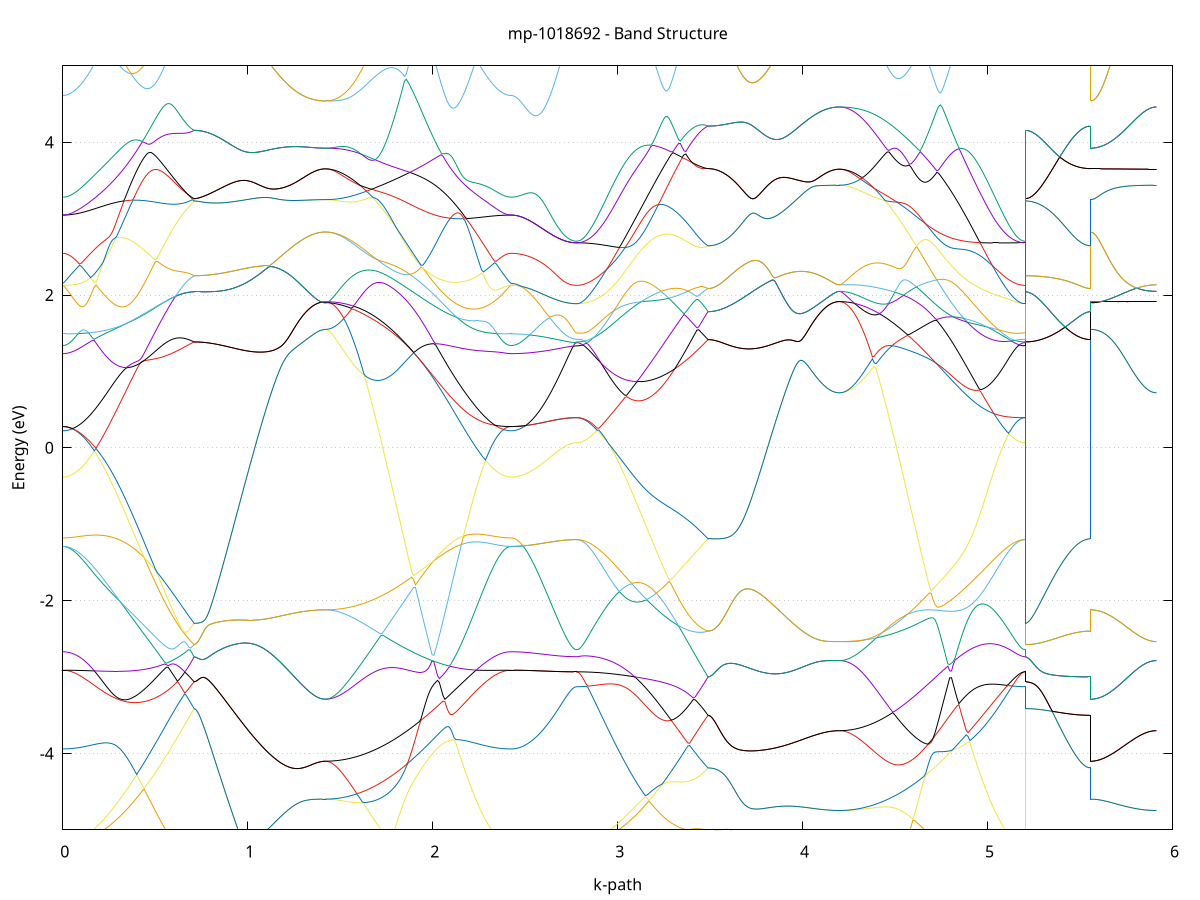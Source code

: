 set title 'mp-1018692 - Band Structure'
set xlabel 'k-path'
set ylabel 'Energy (eV)'
set grid y
set yrange [-5:5]
set terminal png size 800,600
set output 'mp-1018692_bands_gnuplot.png'
plot '-' using 1:2 with lines notitle, '-' using 1:2 with lines notitle, '-' using 1:2 with lines notitle, '-' using 1:2 with lines notitle, '-' using 1:2 with lines notitle, '-' using 1:2 with lines notitle, '-' using 1:2 with lines notitle, '-' using 1:2 with lines notitle, '-' using 1:2 with lines notitle, '-' using 1:2 with lines notitle, '-' using 1:2 with lines notitle, '-' using 1:2 with lines notitle, '-' using 1:2 with lines notitle, '-' using 1:2 with lines notitle, '-' using 1:2 with lines notitle, '-' using 1:2 with lines notitle, '-' using 1:2 with lines notitle, '-' using 1:2 with lines notitle, '-' using 1:2 with lines notitle, '-' using 1:2 with lines notitle, '-' using 1:2 with lines notitle, '-' using 1:2 with lines notitle, '-' using 1:2 with lines notitle, '-' using 1:2 with lines notitle, '-' using 1:2 with lines notitle, '-' using 1:2 with lines notitle, '-' using 1:2 with lines notitle, '-' using 1:2 with lines notitle, '-' using 1:2 with lines notitle, '-' using 1:2 with lines notitle, '-' using 1:2 with lines notitle, '-' using 1:2 with lines notitle, '-' using 1:2 with lines notitle, '-' using 1:2 with lines notitle, '-' using 1:2 with lines notitle, '-' using 1:2 with lines notitle, '-' using 1:2 with lines notitle, '-' using 1:2 with lines notitle, '-' using 1:2 with lines notitle, '-' using 1:2 with lines notitle, '-' using 1:2 with lines notitle, '-' using 1:2 with lines notitle, '-' using 1:2 with lines notitle, '-' using 1:2 with lines notitle, '-' using 1:2 with lines notitle, '-' using 1:2 with lines notitle, '-' using 1:2 with lines notitle, '-' using 1:2 with lines notitle, '-' using 1:2 with lines notitle, '-' using 1:2 with lines notitle, '-' using 1:2 with lines notitle, '-' using 1:2 with lines notitle, '-' using 1:2 with lines notitle, '-' using 1:2 with lines notitle, '-' using 1:2 with lines notitle, '-' using 1:2 with lines notitle, '-' using 1:2 with lines notitle, '-' using 1:2 with lines notitle, '-' using 1:2 with lines notitle, '-' using 1:2 with lines notitle, '-' using 1:2 with lines notitle, '-' using 1:2 with lines notitle, '-' using 1:2 with lines notitle, '-' using 1:2 with lines notitle
0.000000 -26.031412
0.009999 -26.031412
0.019998 -26.031512
0.029997 -26.031512
0.039996 -26.031612
0.049995 -26.031812
0.059994 -26.032012
0.069993 -26.032212
0.079992 -26.032412
0.089991 -26.032712
0.099990 -26.033012
0.109989 -26.033312
0.119988 -26.033712
0.129987 -26.034112
0.139986 -26.034512
0.149985 -26.034912
0.159984 -26.035412
0.169983 -26.035912
0.179982 -26.036412
0.189981 -26.036912
0.199980 -26.037512
0.209979 -26.038112
0.219978 -26.038712
0.229977 -26.039312
0.239976 -26.039912
0.249975 -26.040612
0.259974 -26.041212
0.269973 -26.041912
0.279972 -26.042612
0.289971 -26.043312
0.299970 -26.044012
0.309969 -26.044712
0.319968 -26.045412
0.329967 -26.046112
0.339966 -26.046912
0.349965 -26.047612
0.359964 -26.048312
0.369963 -26.049012
0.379962 -26.049712
0.389961 -26.050512
0.399960 -26.051212
0.409959 -26.051912
0.419958 -26.052612
0.429957 -26.053312
0.439956 -26.053912
0.449955 -26.054612
0.459954 -26.055212
0.469953 -26.055912
0.479952 -26.056512
0.489951 -26.057112
0.499950 -26.057712
0.509949 -26.058212
0.519948 -26.058812
0.529947 -26.059312
0.539946 -26.059812
0.549945 -26.060212
0.559944 -26.060712
0.569944 -26.061112
0.579943 -26.061512
0.589942 -26.061912
0.599941 -26.062212
0.609940 -26.062512
0.619939 -26.062812
0.629938 -26.063012
0.639937 -26.063212
0.649936 -26.063412
0.659935 -26.063612
0.669934 -26.063712
0.679933 -26.063812
0.689932 -26.063812
0.699931 -26.063912
0.709930 -26.063812
0.709930 -26.063812
0.719929 -26.063812
0.729928 -26.063812
0.739927 -26.063812
0.749926 -26.063812
0.759925 -26.063812
0.769924 -26.063712
0.779923 -26.063712
0.789922 -26.063712
0.799921 -26.063612
0.809920 -26.063512
0.819919 -26.063512
0.829918 -26.063412
0.839917 -26.063412
0.849916 -26.063312
0.859915 -26.063212
0.869914 -26.063112
0.879913 -26.063012
0.889912 -26.062912
0.899911 -26.062812
0.909910 -26.062712
0.919909 -26.062612
0.929908 -26.062512
0.939907 -26.062412
0.949906 -26.062312
0.959905 -26.062212
0.969904 -26.062112
0.979903 -26.061912
0.989902 -26.061812
0.999901 -26.061712
1.009900 -26.061612
1.019899 -26.061412
1.029898 -26.061312
1.039897 -26.061212
1.049896 -26.061112
1.059895 -26.060912
1.069894 -26.060812
1.079893 -26.060712
1.089892 -26.060612
1.099891 -26.060412
1.109890 -26.060312
1.119889 -26.060212
1.129888 -26.060112
1.139887 -26.060012
1.149886 -26.059912
1.159885 -26.059812
1.169884 -26.059712
1.179883 -26.059612
1.189882 -26.059512
1.199881 -26.059412
1.209880 -26.059412
1.219879 -26.059312
1.229878 -26.059312
1.239877 -26.059212
1.249876 -26.059212
1.259875 -26.059212
1.269874 -26.059212
1.279873 -26.059212
1.289872 -26.059212
1.299871 -26.059212
1.309870 -26.059312
1.319869 -26.059312
1.329868 -26.059412
1.339867 -26.059512
1.349866 -26.059512
1.359865 -26.059612
1.369864 -26.059712
1.379863 -26.059712
1.389862 -26.059812
1.399861 -26.059812
1.409860 -26.059812
1.419859 -26.059812
1.419859 -26.059812
1.429800 -26.059812
1.439740 -26.059812
1.449681 -26.059812
1.459621 -26.059712
1.469562 -26.059712
1.479502 -26.059612
1.489443 -26.059512
1.499383 -26.059412
1.509324 -26.059312
1.519264 -26.059212
1.529205 -26.059112
1.539145 -26.058912
1.549086 -26.058812
1.559026 -26.058612
1.568967 -26.058412
1.578908 -26.058212
1.588848 -26.058012
1.598789 -26.057812
1.608729 -26.057612
1.618670 -26.057312
1.628610 -26.057112
1.638551 -26.056812
1.648491 -26.056612
1.658432 -26.056312
1.668372 -26.056012
1.678313 -26.055712
1.688253 -26.055412
1.698194 -26.055012
1.708134 -26.054712
1.718075 -26.054412
1.728015 -26.054012
1.737956 -26.053612
1.747896 -26.053312
1.757837 -26.052912
1.767777 -26.052512
1.777718 -26.052112
1.787658 -26.051712
1.797599 -26.051312
1.807539 -26.050812
1.817480 -26.050412
1.827420 -26.050012
1.837361 -26.049512
1.847301 -26.049112
1.857242 -26.048612
1.867182 -26.048212
1.877123 -26.047712
1.887064 -26.047312
1.897004 -26.046812
1.906945 -26.046312
1.916885 -26.045812
1.926826 -26.045412
1.936766 -26.044912
1.946707 -26.044512
1.956647 -26.044012
1.966588 -26.043612
1.976528 -26.043112
1.986469 -26.042712
1.996409 -26.042312
2.006350 -26.041912
2.016290 -26.041412
2.026231 -26.041012
2.036171 -26.040612
2.046112 -26.040212
2.056052 -26.039812
2.065993 -26.039412
2.075933 -26.039012
2.085874 -26.038612
2.095814 -26.038212
2.105755 -26.037812
2.115695 -26.037512
2.125636 -26.037112
2.135576 -26.036812
2.145517 -26.036412
2.155457 -26.036112
2.165398 -26.035812
2.175338 -26.035512
2.185279 -26.035212
2.195219 -26.034912
2.205160 -26.034612
2.215101 -26.034412
2.225041 -26.034112
2.234982 -26.033812
2.244922 -26.033612
2.254863 -26.033412
2.264803 -26.033112
2.274744 -26.032912
2.284684 -26.032712
2.294625 -26.032612
2.304565 -26.032412
2.314506 -26.032212
2.324446 -26.032112
2.334387 -26.032012
2.344327 -26.031812
2.354268 -26.031712
2.364208 -26.031612
2.374149 -26.031612
2.384089 -26.031512
2.394030 -26.031412
2.403970 -26.031412
2.413911 -26.031412
2.423851 -26.031412
2.423851 -26.031412
2.433716 -26.031412
2.443580 -26.031412
2.453445 -26.031412
2.463309 -26.031412
2.473174 -26.031412
2.483038 -26.031312
2.492903 -26.031312
2.502767 -26.031312
2.512632 -26.031312
2.522496 -26.031312
2.532361 -26.031312
2.542225 -26.031212
2.552089 -26.031212
2.561954 -26.031212
2.571818 -26.031212
2.581683 -26.031112
2.591547 -26.031112
2.601412 -26.031112
2.611276 -26.031012
2.621141 -26.031012
2.631005 -26.031012
2.640870 -26.030912
2.650734 -26.030912
2.660599 -26.030912
2.670463 -26.030812
2.680328 -26.030812
2.690192 -26.030812
2.700057 -26.030712
2.709921 -26.030712
2.719785 -26.030712
2.729650 -26.030712
2.739514 -26.030612
2.749379 -26.030612
2.759243 -26.030612
2.769108 -26.030612
2.778972 -26.030612
2.778972 -26.030612
2.788971 -26.030612
2.798970 -26.030712
2.808969 -26.030812
2.818968 -26.030912
2.828967 -26.031012
2.838966 -26.031212
2.848965 -26.031512
2.858964 -26.031712
2.868963 -26.032012
2.878962 -26.032312
2.888961 -26.032712
2.898960 -26.033112
2.908959 -26.033512
2.918958 -26.033912
2.928957 -26.034412
2.938956 -26.034912
2.948955 -26.035412
2.958954 -26.035912
2.968953 -26.036512
2.978952 -26.037112
2.988951 -26.037712
2.998950 -26.038312
3.008950 -26.038912
3.018949 -26.039612
3.028948 -26.040312
3.038947 -26.040912
3.048946 -26.041612
3.058945 -26.042412
3.068944 -26.043112
3.078943 -26.043812
3.088942 -26.044512
3.098941 -26.045312
3.108940 -26.046012
3.118939 -26.046712
3.128938 -26.047512
3.138937 -26.048212
3.148936 -26.049012
3.158935 -26.049712
3.168934 -26.050512
3.178933 -26.051212
3.188932 -26.051912
3.198931 -26.052612
3.208930 -26.053312
3.218929 -26.054012
3.228928 -26.054712
3.238927 -26.055412
3.248926 -26.056012
3.258925 -26.056612
3.268924 -26.057212
3.278923 -26.057812
3.288922 -26.058412
3.298921 -26.059012
3.308920 -26.059512
3.318919 -26.060012
3.328918 -26.060512
3.338917 -26.061012
3.348916 -26.061412
3.358915 -26.061812
3.368914 -26.062212
3.378913 -26.062512
3.388912 -26.062812
3.398911 -26.063112
3.408910 -26.063412
3.418909 -26.063612
3.428908 -26.063812
3.438907 -26.064012
3.448906 -26.064112
3.458905 -26.064212
3.468904 -26.064312
3.478903 -26.064312
3.488902 -26.064312
3.488902 -26.064312
3.498901 -26.064312
3.508900 -26.064312
3.518899 -26.064312
3.528898 -26.064312
3.538897 -26.064212
3.548896 -26.064212
3.558895 -26.064112
3.568894 -26.064112
3.578893 -26.064012
3.588892 -26.064012
3.598891 -26.063912
3.608890 -26.063812
3.618889 -26.063812
3.628888 -26.063712
3.638887 -26.063612
3.648886 -26.063512
3.658885 -26.063412
3.668884 -26.063312
3.678883 -26.063212
3.688882 -26.063112
3.698881 -26.063012
3.708880 -26.062912
3.718879 -26.062712
3.728878 -26.062612
3.738877 -26.062512
3.748876 -26.062312
3.758875 -26.062212
3.768874 -26.062112
3.778873 -26.061912
3.788872 -26.061812
3.798871 -26.061612
3.808870 -26.061512
3.818869 -26.061312
3.828868 -26.061212
3.838867 -26.061112
3.848866 -26.060912
3.858865 -26.060812
3.868864 -26.060612
3.878863 -26.060512
3.888862 -26.060312
3.898861 -26.060212
3.908860 -26.060012
3.918859 -26.059912
3.928858 -26.059812
3.938857 -26.059612
3.948856 -26.059512
3.958855 -26.059412
3.968854 -26.059212
3.978853 -26.059112
3.988852 -26.059012
3.998851 -26.058912
4.008850 -26.058812
4.018849 -26.058712
4.028848 -26.058612
4.038847 -26.058512
4.048846 -26.058412
4.058845 -26.058312
4.068844 -26.058212
4.078843 -26.058112
4.088842 -26.058112
4.098841 -26.058012
4.108840 -26.058012
4.118839 -26.057912
4.128838 -26.057912
4.138838 -26.057912
4.148837 -26.057912
4.158836 -26.057912
4.168835 -26.058012
4.178834 -26.058012
4.188833 -26.058012
4.198832 -26.058012
4.198832 -26.058012
4.208772 -26.058012
4.218713 -26.058012
4.228653 -26.058012
4.238594 -26.057912
4.248534 -26.057912
4.258475 -26.057812
4.268415 -26.057712
4.278356 -26.057712
4.288296 -26.057612
4.298237 -26.057512
4.308177 -26.057312
4.318118 -26.057212
4.328058 -26.057112
4.337999 -26.056912
4.347939 -26.056812
4.357880 -26.056612
4.367820 -26.056412
4.377761 -26.056212
4.387701 -26.056012
4.397642 -26.055812
4.407582 -26.055612
4.417523 -26.055412
4.427463 -26.055112
4.437404 -26.054912
4.447344 -26.054612
4.457285 -26.054312
4.467225 -26.054112
4.477166 -26.053812
4.487107 -26.053512
4.497047 -26.053212
4.506988 -26.052912
4.516928 -26.052512
4.526869 -26.052212
4.536809 -26.051912
4.546750 -26.051512
4.556690 -26.051112
4.566631 -26.050812
4.576571 -26.050412
4.586512 -26.050112
4.596452 -26.049712
4.606393 -26.049412
4.616333 -26.049012
4.626274 -26.048612
4.636214 -26.048312
4.646155 -26.047912
4.656095 -26.047512
4.666036 -26.047112
4.675976 -26.046712
4.685917 -26.046312
4.695857 -26.045912
4.705798 -26.045512
4.715738 -26.045112
4.725679 -26.044712
4.735619 -26.044312
4.745560 -26.043912
4.755500 -26.043512
4.765441 -26.043012
4.775381 -26.042612
4.785322 -26.042212
4.795263 -26.041812
4.805203 -26.041412
4.815144 -26.040912
4.825084 -26.040512
4.835025 -26.040112
4.844965 -26.039712
4.854906 -26.039312
4.864846 -26.038912
4.874787 -26.038512
4.884727 -26.038112
4.894668 -26.037712
4.904608 -26.037312
4.914549 -26.036912
4.924489 -26.036612
4.934430 -26.036212
4.944370 -26.035812
4.954311 -26.035512
4.964251 -26.035112
4.974192 -26.034812
4.984132 -26.034512
4.994073 -26.034212
5.004013 -26.033912
5.013954 -26.033612
5.023894 -26.033312
5.033835 -26.033012
5.043775 -26.032812
5.053716 -26.032512
5.063656 -26.032312
5.073597 -26.032012
5.083537 -26.031812
5.093478 -26.031612
5.103419 -26.031512
5.113359 -26.031312
5.123300 -26.031212
5.133240 -26.031012
5.143181 -26.030912
5.153121 -26.030812
5.163062 -26.030712
5.173002 -26.030712
5.182943 -26.030612
5.192883 -26.030612
5.202824 -26.030612
5.202824 -26.063812
5.212688 -26.063812
5.222553 -26.063812
5.232417 -26.063812
5.242282 -26.063912
5.252146 -26.063912
5.262010 -26.063912
5.271875 -26.063912
5.281739 -26.063912
5.291604 -26.063912
5.301468 -26.063912
5.311333 -26.063912
5.321197 -26.064012
5.331062 -26.064012
5.340926 -26.064012
5.350791 -26.064012
5.360655 -26.064012
5.370520 -26.064112
5.380384 -26.064112
5.390249 -26.064112
5.400113 -26.064112
5.409978 -26.064112
5.419842 -26.064212
5.429706 -26.064212
5.439571 -26.064212
5.449435 -26.064212
5.459300 -26.064212
5.469164 -26.064212
5.479029 -26.064212
5.488893 -26.064312
5.498758 -26.064312
5.508622 -26.064312
5.518487 -26.064312
5.528351 -26.064312
5.538216 -26.064312
5.548080 -26.064312
5.557945 -26.064312
5.557945 -26.059812
5.567809 -26.059812
5.577674 -26.059812
5.587538 -26.059812
5.597402 -26.059812
5.607267 -26.059812
5.617131 -26.059712
5.626996 -26.059712
5.636860 -26.059712
5.646725 -26.059712
5.656589 -26.059612
5.666454 -26.059612
5.676318 -26.059512
5.686183 -26.059512
5.696047 -26.059412
5.705912 -26.059412
5.715776 -26.059312
5.725641 -26.059312
5.735505 -26.059212
5.745370 -26.059112
5.755234 -26.059112
5.765098 -26.059012
5.774963 -26.058912
5.784827 -26.058912
5.794692 -26.058812
5.804556 -26.058712
5.814421 -26.058612
5.824285 -26.058512
5.834150 -26.058512
5.844014 -26.058412
5.853879 -26.058312
5.863743 -26.058212
5.873608 -26.058212
5.883472 -26.058112
5.893337 -26.058112
5.903201 -26.058012
5.913066 -26.058012
e
0.000000 -26.031412
0.009999 -26.031412
0.019998 -26.031412
0.029997 -26.031412
0.039996 -26.031312
0.049995 -26.031312
0.059994 -26.031312
0.069993 -26.031312
0.079992 -26.031212
0.089991 -26.031212
0.099990 -26.031212
0.109989 -26.031112
0.119988 -26.031312
0.129987 -26.031712
0.139986 -26.032112
0.149985 -26.032612
0.159984 -26.033012
0.169983 -26.033612
0.179982 -26.034112
0.189981 -26.034612
0.199980 -26.035212
0.209979 -26.035812
0.219978 -26.036512
0.229977 -26.037112
0.239976 -26.037812
0.249975 -26.038412
0.259974 -26.039112
0.269973 -26.039812
0.279972 -26.040512
0.289971 -26.041312
0.299970 -26.042012
0.309969 -26.042812
0.319968 -26.043512
0.329967 -26.044312
0.339966 -26.045012
0.349965 -26.045812
0.359964 -26.046612
0.369963 -26.047312
0.379962 -26.048112
0.389961 -26.048812
0.399960 -26.049612
0.409959 -26.050312
0.419958 -26.051112
0.429957 -26.051812
0.439956 -26.052512
0.449955 -26.053212
0.459954 -26.053912
0.469953 -26.054612
0.479952 -26.055312
0.489951 -26.055912
0.499950 -26.056612
0.509949 -26.057212
0.519948 -26.057812
0.529947 -26.058312
0.539946 -26.058912
0.549945 -26.059412
0.559944 -26.059912
0.569944 -26.060412
0.579943 -26.060812
0.589942 -26.061212
0.599941 -26.061612
0.609940 -26.062012
0.619939 -26.062312
0.629938 -26.062612
0.639937 -26.062912
0.649936 -26.063112
0.659935 -26.063312
0.669934 -26.063512
0.679933 -26.063612
0.689932 -26.063712
0.699931 -26.063812
0.709930 -26.063812
0.709930 -26.063812
0.719929 -26.063812
0.729928 -26.063812
0.739927 -26.063812
0.749926 -26.063812
0.759925 -26.063812
0.769924 -26.063712
0.779923 -26.063712
0.789922 -26.063712
0.799921 -26.063612
0.809920 -26.063512
0.819919 -26.063512
0.829918 -26.063412
0.839917 -26.063412
0.849916 -26.063312
0.859915 -26.063212
0.869914 -26.063112
0.879913 -26.063012
0.889912 -26.062912
0.899911 -26.062812
0.909910 -26.062712
0.919909 -26.062612
0.929908 -26.062512
0.939907 -26.062412
0.949906 -26.062312
0.959905 -26.062212
0.969904 -26.062112
0.979903 -26.061912
0.989902 -26.061812
0.999901 -26.061712
1.009900 -26.061612
1.019899 -26.061412
1.029898 -26.061312
1.039897 -26.061212
1.049896 -26.061112
1.059895 -26.060912
1.069894 -26.060812
1.079893 -26.060712
1.089892 -26.060612
1.099891 -26.060412
1.109890 -26.060312
1.119889 -26.060212
1.129888 -26.060112
1.139887 -26.060012
1.149886 -26.059912
1.159885 -26.059812
1.169884 -26.059712
1.179883 -26.059612
1.189882 -26.059512
1.199881 -26.059412
1.209880 -26.059412
1.219879 -26.059312
1.229878 -26.059312
1.239877 -26.059212
1.249876 -26.059212
1.259875 -26.059212
1.269874 -26.059212
1.279873 -26.059212
1.289872 -26.059212
1.299871 -26.059212
1.309870 -26.059312
1.319869 -26.059312
1.329868 -26.059412
1.339867 -26.059512
1.349866 -26.059512
1.359865 -26.059612
1.369864 -26.059712
1.379863 -26.059712
1.389862 -26.059812
1.399861 -26.059812
1.409860 -26.059812
1.419859 -26.059812
1.419859 -26.059812
1.429800 -26.059812
1.439740 -26.059812
1.449681 -26.059812
1.459621 -26.059712
1.469562 -26.059612
1.479502 -26.059612
1.489443 -26.059512
1.499383 -26.059412
1.509324 -26.059312
1.519264 -26.059112
1.529205 -26.059012
1.539145 -26.058812
1.549086 -26.058712
1.559026 -26.058512
1.568967 -26.058312
1.578908 -26.058112
1.588848 -26.057912
1.598789 -26.057612
1.608729 -26.057412
1.618670 -26.057112
1.628610 -26.056912
1.638551 -26.056612
1.648491 -26.056312
1.658432 -26.056012
1.668372 -26.055712
1.678313 -26.055412
1.688253 -26.055112
1.698194 -26.054712
1.708134 -26.054412
1.718075 -26.054012
1.728015 -26.053712
1.737956 -26.053312
1.747896 -26.052912
1.757837 -26.052612
1.767777 -26.052212
1.777718 -26.051812
1.787658 -26.051412
1.797599 -26.051012
1.807539 -26.050512
1.817480 -26.050112
1.827420 -26.049712
1.837361 -26.049312
1.847301 -26.048912
1.857242 -26.048412
1.867182 -26.048012
1.877123 -26.047512
1.887064 -26.047112
1.897004 -26.046712
1.906945 -26.046212
1.916885 -26.045812
1.926826 -26.045312
1.936766 -26.044912
1.946707 -26.044412
1.956647 -26.043912
1.966588 -26.043412
1.976528 -26.042912
1.986469 -26.042412
1.996409 -26.042012
2.006350 -26.041512
2.016290 -26.041112
2.026231 -26.040712
2.036171 -26.040312
2.046112 -26.040012
2.056052 -26.039612
2.065993 -26.039212
2.075933 -26.038912
2.085874 -26.038512
2.095814 -26.038112
2.105755 -26.037812
2.115695 -26.037412
2.125636 -26.037112
2.135576 -26.036812
2.145517 -26.036412
2.155457 -26.036112
2.165398 -26.035812
2.175338 -26.035512
2.185279 -26.035112
2.195219 -26.034912
2.205160 -26.034612
2.215101 -26.034312
2.225041 -26.034012
2.234982 -26.033812
2.244922 -26.033512
2.254863 -26.033312
2.264803 -26.033112
2.274744 -26.032912
2.284684 -26.032712
2.294625 -26.032512
2.304565 -26.032412
2.314506 -26.032212
2.324446 -26.032112
2.334387 -26.031912
2.344327 -26.031812
2.354268 -26.031712
2.364208 -26.031612
2.374149 -26.031612
2.384089 -26.031512
2.394030 -26.031412
2.403970 -26.031412
2.413911 -26.031412
2.423851 -26.031412
2.423851 -26.031412
2.433716 -26.031412
2.443580 -26.031412
2.453445 -26.031412
2.463309 -26.031412
2.473174 -26.031412
2.483038 -26.031312
2.492903 -26.031312
2.502767 -26.031312
2.512632 -26.031312
2.522496 -26.031312
2.532361 -26.031312
2.542225 -26.031212
2.552089 -26.031212
2.561954 -26.031212
2.571818 -26.031212
2.581683 -26.031112
2.591547 -26.031112
2.601412 -26.031112
2.611276 -26.031012
2.621141 -26.031012
2.631005 -26.031012
2.640870 -26.030912
2.650734 -26.030912
2.660599 -26.030912
2.670463 -26.030812
2.680328 -26.030812
2.690192 -26.030812
2.700057 -26.030712
2.709921 -26.030712
2.719785 -26.030712
2.729650 -26.030712
2.739514 -26.030612
2.749379 -26.030612
2.759243 -26.030612
2.769108 -26.030612
2.778972 -26.030612
2.778972 -26.030612
2.788971 -26.030612
2.798970 -26.030612
2.808969 -26.030612
2.818968 -26.030612
2.828967 -26.030512
2.838966 -26.030512
2.848965 -26.030512
2.858964 -26.030812
2.868963 -26.031012
2.878962 -26.031412
2.888961 -26.031712
2.898960 -26.032112
2.908959 -26.032512
2.918958 -26.032912
2.928957 -26.033412
2.938956 -26.033912
2.948955 -26.034412
2.958954 -26.034912
2.968953 -26.035512
2.978952 -26.036112
2.988951 -26.036712
2.998950 -26.037312
3.008950 -26.038012
3.018949 -26.038612
3.028948 -26.039312
3.038947 -26.040012
3.048946 -26.040712
3.058945 -26.041412
3.068944 -26.042112
3.078943 -26.042912
3.088942 -26.043612
3.098941 -26.044412
3.108940 -26.045112
3.118939 -26.045912
3.128938 -26.046612
3.138937 -26.047412
3.148936 -26.048112
3.158935 -26.048912
3.168934 -26.049612
3.178933 -26.050412
3.188932 -26.051112
3.198931 -26.051912
3.208930 -26.052612
3.218929 -26.053312
3.228928 -26.054012
3.238927 -26.054712
3.248926 -26.055412
3.258925 -26.056012
3.268924 -26.056612
3.278923 -26.057312
3.288922 -26.057912
3.298921 -26.058412
3.308920 -26.059012
3.318919 -26.059512
3.328918 -26.060012
3.338917 -26.060512
3.348916 -26.061012
3.358915 -26.061412
3.368914 -26.061812
3.378913 -26.062212
3.388912 -26.062512
3.398911 -26.062912
3.408910 -26.063112
3.418909 -26.063412
3.428908 -26.063612
3.438907 -26.063812
3.448906 -26.064012
3.458905 -26.064112
3.468904 -26.064212
3.478903 -26.064312
3.488902 -26.064312
3.488902 -26.064312
3.498901 -26.064312
3.508900 -26.064312
3.518899 -26.064312
3.528898 -26.064312
3.538897 -26.064212
3.548896 -26.064212
3.558895 -26.064112
3.568894 -26.064112
3.578893 -26.064012
3.588892 -26.064012
3.598891 -26.063912
3.608890 -26.063812
3.618889 -26.063812
3.628888 -26.063712
3.638887 -26.063612
3.648886 -26.063512
3.658885 -26.063412
3.668884 -26.063312
3.678883 -26.063212
3.688882 -26.063112
3.698881 -26.063012
3.708880 -26.062912
3.718879 -26.062712
3.728878 -26.062612
3.738877 -26.062512
3.748876 -26.062312
3.758875 -26.062212
3.768874 -26.062112
3.778873 -26.061912
3.788872 -26.061812
3.798871 -26.061612
3.808870 -26.061512
3.818869 -26.061312
3.828868 -26.061212
3.838867 -26.061112
3.848866 -26.060912
3.858865 -26.060812
3.868864 -26.060612
3.878863 -26.060512
3.888862 -26.060312
3.898861 -26.060212
3.908860 -26.060012
3.918859 -26.059912
3.928858 -26.059812
3.938857 -26.059612
3.948856 -26.059512
3.958855 -26.059412
3.968854 -26.059212
3.978853 -26.059112
3.988852 -26.059012
3.998851 -26.058912
4.008850 -26.058812
4.018849 -26.058712
4.028848 -26.058612
4.038847 -26.058512
4.048846 -26.058412
4.058845 -26.058312
4.068844 -26.058212
4.078843 -26.058112
4.088842 -26.058112
4.098841 -26.058012
4.108840 -26.058012
4.118839 -26.057912
4.128838 -26.057912
4.138838 -26.057912
4.148837 -26.057912
4.158836 -26.057912
4.168835 -26.058012
4.178834 -26.058012
4.188833 -26.058012
4.198832 -26.058012
4.198832 -26.058012
4.208772 -26.058012
4.218713 -26.058012
4.228653 -26.057912
4.238594 -26.057912
4.248534 -26.057812
4.258475 -26.057812
4.268415 -26.057712
4.278356 -26.057612
4.288296 -26.057512
4.298237 -26.057312
4.308177 -26.057212
4.318118 -26.057112
4.328058 -26.056912
4.337999 -26.056712
4.347939 -26.056512
4.357880 -26.056312
4.367820 -26.056112
4.377761 -26.055912
4.387701 -26.055712
4.397642 -26.055412
4.407582 -26.055212
4.417523 -26.054912
4.427463 -26.054712
4.437404 -26.054512
4.447344 -26.054212
4.457285 -26.054012
4.467225 -26.053712
4.477166 -26.053512
4.487107 -26.053212
4.497047 -26.052912
4.506988 -26.052712
4.516928 -26.052412
4.526869 -26.052112
4.536809 -26.051712
4.546750 -26.051412
4.556690 -26.051112
4.566631 -26.050812
4.576571 -26.050412
4.586512 -26.050012
4.596452 -26.049712
4.606393 -26.049312
4.616333 -26.048912
4.626274 -26.048512
4.636214 -26.048112
4.646155 -26.047612
4.656095 -26.047212
4.666036 -26.046812
4.675976 -26.046412
4.685917 -26.046012
4.695857 -26.045512
4.705798 -26.045112
4.715738 -26.044612
4.725679 -26.044212
4.735619 -26.043812
4.745560 -26.043312
4.755500 -26.042912
4.765441 -26.042412
4.775381 -26.042012
4.785322 -26.041612
4.795263 -26.041112
4.805203 -26.040712
4.815144 -26.040212
4.825084 -26.039812
4.835025 -26.039412
4.844965 -26.038912
4.854906 -26.038512
4.864846 -26.038112
4.874787 -26.037712
4.884727 -26.037312
4.894668 -26.036912
4.904608 -26.036512
4.914549 -26.036112
4.924489 -26.035712
4.934430 -26.035312
4.944370 -26.034912
4.954311 -26.034612
4.964251 -26.034212
4.974192 -26.033912
4.984132 -26.033712
4.994073 -26.033412
5.004013 -26.033212
5.013954 -26.032912
5.023894 -26.032712
5.033835 -26.032512
5.043775 -26.032312
5.053716 -26.032112
5.063656 -26.031912
5.073597 -26.031712
5.083537 -26.031512
5.093478 -26.031412
5.103419 -26.031312
5.113359 -26.031112
5.123300 -26.031012
5.133240 -26.030912
5.143181 -26.030812
5.153121 -26.030812
5.163062 -26.030712
5.173002 -26.030712
5.182943 -26.030612
5.192883 -26.030612
5.202824 -26.030612
5.202824 -26.063812
5.212688 -26.063812
5.222553 -26.063812
5.232417 -26.063812
5.242282 -26.063912
5.252146 -26.063912
5.262010 -26.063912
5.271875 -26.063912
5.281739 -26.063912
5.291604 -26.063912
5.301468 -26.063912
5.311333 -26.063912
5.321197 -26.064012
5.331062 -26.064012
5.340926 -26.064012
5.350791 -26.064012
5.360655 -26.064012
5.370520 -26.064112
5.380384 -26.064112
5.390249 -26.064112
5.400113 -26.064112
5.409978 -26.064112
5.419842 -26.064212
5.429706 -26.064212
5.439571 -26.064212
5.449435 -26.064212
5.459300 -26.064212
5.469164 -26.064212
5.479029 -26.064212
5.488893 -26.064312
5.498758 -26.064312
5.508622 -26.064312
5.518487 -26.064312
5.528351 -26.064312
5.538216 -26.064312
5.548080 -26.064312
5.557945 -26.064312
5.557945 -26.059812
5.567809 -26.059812
5.577674 -26.059812
5.587538 -26.059812
5.597402 -26.059812
5.607267 -26.059812
5.617131 -26.059712
5.626996 -26.059712
5.636860 -26.059712
5.646725 -26.059712
5.656589 -26.059612
5.666454 -26.059612
5.676318 -26.059512
5.686183 -26.059512
5.696047 -26.059412
5.705912 -26.059412
5.715776 -26.059312
5.725641 -26.059312
5.735505 -26.059212
5.745370 -26.059112
5.755234 -26.059112
5.765098 -26.059012
5.774963 -26.058912
5.784827 -26.058912
5.794692 -26.058812
5.804556 -26.058712
5.814421 -26.058612
5.824285 -26.058512
5.834150 -26.058512
5.844014 -26.058412
5.853879 -26.058312
5.863743 -26.058212
5.873608 -26.058212
5.883472 -26.058112
5.893337 -26.058112
5.903201 -26.058012
5.913066 -26.058012
e
0.000000 -26.028912
0.009999 -26.028912
0.019998 -26.028912
0.029997 -26.029012
0.039996 -26.029112
0.049995 -26.029312
0.059994 -26.029512
0.069993 -26.029712
0.079992 -26.030012
0.089991 -26.030212
0.099990 -26.030512
0.109989 -26.030912
0.119988 -26.031112
0.129987 -26.031012
0.139986 -26.031012
0.149985 -26.030912
0.159984 -26.030812
0.169983 -26.030812
0.179982 -26.030712
0.189981 -26.030612
0.199980 -26.030512
0.209979 -26.030412
0.219978 -26.030412
0.229977 -26.030312
0.239976 -26.030212
0.249975 -26.030112
0.259974 -26.030012
0.269973 -26.029912
0.279972 -26.029812
0.289971 -26.029712
0.299970 -26.029612
0.309969 -26.029512
0.319968 -26.029412
0.329967 -26.029312
0.339966 -26.029212
0.349965 -26.029112
0.359964 -26.029012
0.369963 -26.028912
0.379962 -26.028712
0.389961 -26.028612
0.399960 -26.028512
0.409959 -26.028412
0.419958 -26.028312
0.429957 -26.028212
0.439956 -26.028112
0.449955 -26.028012
0.459954 -26.027912
0.469953 -26.027812
0.479952 -26.027712
0.489951 -26.027612
0.499950 -26.027512
0.509949 -26.027412
0.519948 -26.027312
0.529947 -26.027212
0.539946 -26.027112
0.549945 -26.027012
0.559944 -26.027012
0.569944 -26.026912
0.579943 -26.026812
0.589942 -26.026712
0.599941 -26.026712
0.609940 -26.026612
0.619939 -26.026512
0.629938 -26.026512
0.639937 -26.026412
0.649936 -26.026412
0.659935 -26.026312
0.669934 -26.026312
0.679933 -26.026212
0.689932 -26.026212
0.699931 -26.026212
0.709930 -26.026112
0.709930 -26.026112
0.719929 -26.026112
0.729928 -26.026212
0.739927 -26.026312
0.749926 -26.026412
0.759925 -26.026512
0.769924 -26.026712
0.779923 -26.026912
0.789922 -26.027112
0.799921 -26.027412
0.809920 -26.027612
0.819919 -26.028012
0.829918 -26.028312
0.839917 -26.028712
0.849916 -26.029112
0.859915 -26.029512
0.869914 -26.029912
0.879913 -26.030412
0.889912 -26.030912
0.899911 -26.031412
0.909910 -26.031912
0.919909 -26.032512
0.929908 -26.033012
0.939907 -26.033612
0.949906 -26.034212
0.959905 -26.034812
0.969904 -26.035412
0.979903 -26.036112
0.989902 -26.036712
0.999901 -26.037412
1.009900 -26.038112
1.019899 -26.038712
1.029898 -26.039412
1.039897 -26.040112
1.049896 -26.040812
1.059895 -26.041512
1.069894 -26.042212
1.079893 -26.042812
1.089892 -26.043512
1.099891 -26.044212
1.109890 -26.044912
1.119889 -26.045512
1.129888 -26.046212
1.139887 -26.046812
1.149886 -26.047412
1.159885 -26.048112
1.169884 -26.048712
1.179883 -26.049212
1.189882 -26.049812
1.199881 -26.050412
1.209880 -26.050912
1.219879 -26.051412
1.229878 -26.051812
1.239877 -26.052312
1.249876 -26.052712
1.259875 -26.053112
1.269874 -26.053412
1.279873 -26.053812
1.289872 -26.054112
1.299871 -26.054312
1.309870 -26.054512
1.319869 -26.054712
1.329868 -26.054912
1.339867 -26.055012
1.349866 -26.055112
1.359865 -26.055212
1.369864 -26.055312
1.379863 -26.055412
1.389862 -26.055412
1.399861 -26.055412
1.409860 -26.055512
1.419859 -26.055512
1.419859 -26.055512
1.429800 -26.055512
1.439740 -26.055412
1.449681 -26.055412
1.459621 -26.055412
1.469562 -26.055312
1.479502 -26.055312
1.489443 -26.055212
1.499383 -26.055212
1.509324 -26.055112
1.519264 -26.055012
1.529205 -26.054912
1.539145 -26.054812
1.549086 -26.054712
1.559026 -26.054612
1.568967 -26.054412
1.578908 -26.054312
1.588848 -26.054112
1.598789 -26.054012
1.608729 -26.053812
1.618670 -26.053612
1.628610 -26.053412
1.638551 -26.053212
1.648491 -26.053012
1.658432 -26.052812
1.668372 -26.052612
1.678313 -26.052412
1.688253 -26.052212
1.698194 -26.051912
1.708134 -26.051712
1.718075 -26.051412
1.728015 -26.051112
1.737956 -26.050912
1.747896 -26.050612
1.757837 -26.050312
1.767777 -26.050012
1.777718 -26.049712
1.787658 -26.049412
1.797599 -26.049112
1.807539 -26.048712
1.817480 -26.048412
1.827420 -26.048112
1.837361 -26.047712
1.847301 -26.047412
1.857242 -26.047012
1.867182 -26.046712
1.877123 -26.046312
1.887064 -26.046012
1.897004 -26.045612
1.906945 -26.045212
1.916885 -26.044912
1.926826 -26.044512
1.936766 -26.044112
1.946707 -26.043812
1.956647 -26.043412
1.966588 -26.043012
1.976528 -26.042612
1.986469 -26.042212
1.996409 -26.041912
2.006350 -26.041512
2.016290 -26.041012
2.026231 -26.040512
2.036171 -26.040012
2.046112 -26.039612
2.056052 -26.039112
2.065993 -26.038612
2.075933 -26.038212
2.085874 -26.037712
2.095814 -26.037312
2.105755 -26.036812
2.115695 -26.036412
2.125636 -26.036012
2.135576 -26.035512
2.145517 -26.035112
2.155457 -26.034712
2.165398 -26.034312
2.175338 -26.034012
2.185279 -26.033612
2.195219 -26.033212
2.205160 -26.032912
2.215101 -26.032512
2.225041 -26.032212
2.234982 -26.031912
2.244922 -26.031612
2.254863 -26.031312
2.264803 -26.031112
2.274744 -26.030812
2.284684 -26.030612
2.294625 -26.030312
2.304565 -26.030112
2.314506 -26.029912
2.324446 -26.029712
2.334387 -26.029612
2.344327 -26.029412
2.354268 -26.029312
2.364208 -26.029212
2.374149 -26.029112
2.384089 -26.029012
2.394030 -26.029012
2.403970 -26.028912
2.413911 -26.028912
2.423851 -26.028912
2.423851 -26.028912
2.433716 -26.028912
2.443580 -26.028912
2.453445 -26.028912
2.463309 -26.028912
2.473174 -26.028912
2.483038 -26.028912
2.492903 -26.028912
2.502767 -26.028912
2.512632 -26.029012
2.522496 -26.029012
2.532361 -26.029012
2.542225 -26.029012
2.552089 -26.029012
2.561954 -26.029112
2.571818 -26.029112
2.581683 -26.029112
2.591547 -26.029212
2.601412 -26.029212
2.611276 -26.029212
2.621141 -26.029212
2.631005 -26.029312
2.640870 -26.029312
2.650734 -26.029312
2.660599 -26.029412
2.670463 -26.029412
2.680328 -26.029412
2.690192 -26.029512
2.700057 -26.029512
2.709921 -26.029512
2.719785 -26.029612
2.729650 -26.029612
2.739514 -26.029612
2.749379 -26.029612
2.759243 -26.029612
2.769108 -26.029712
2.778972 -26.029712
2.778972 -26.029712
2.788971 -26.029712
2.798970 -26.029712
2.808969 -26.029812
2.818968 -26.029912
2.828967 -26.030112
2.838966 -26.030312
2.848965 -26.030512
2.858964 -26.030512
2.868963 -26.030412
2.878962 -26.030412
2.888961 -26.030412
2.898960 -26.030312
2.908959 -26.030312
2.918958 -26.030212
2.928957 -26.030212
2.938956 -26.030112
2.948955 -26.030012
2.958954 -26.030012
2.968953 -26.029912
2.978952 -26.029812
2.988951 -26.029712
2.998950 -26.029712
3.008950 -26.029612
3.018949 -26.029512
3.028948 -26.029412
3.038947 -26.029312
3.048946 -26.029312
3.058945 -26.029212
3.068944 -26.029112
3.078943 -26.029012
3.088942 -26.028912
3.098941 -26.028812
3.108940 -26.028712
3.118939 -26.028612
3.128938 -26.028512
3.138937 -26.028412
3.148936 -26.028312
3.158935 -26.028212
3.168934 -26.028112
3.178933 -26.028012
3.188932 -26.027912
3.198931 -26.027812
3.208930 -26.027712
3.218929 -26.027712
3.228928 -26.027612
3.238927 -26.027512
3.248926 -26.027412
3.258925 -26.027312
3.268924 -26.027212
3.278923 -26.027112
3.288922 -26.027112
3.298921 -26.027012
3.308920 -26.026912
3.318919 -26.026812
3.328918 -26.026812
3.338917 -26.026712
3.348916 -26.026612
3.358915 -26.026612
3.368914 -26.026512
3.378913 -26.026512
3.388912 -26.026412
3.398911 -26.026412
3.408910 -26.026312
3.418909 -26.026312
3.428908 -26.026312
3.438907 -26.026212
3.448906 -26.026212
3.458905 -26.026212
3.468904 -26.026212
3.478903 -26.026112
3.488902 -26.026112
3.488902 -26.026112
3.498901 -26.026112
3.508900 -26.026212
3.518899 -26.026312
3.528898 -26.026412
3.538897 -26.026512
3.548896 -26.026712
3.558895 -26.026912
3.568894 -26.027112
3.578893 -26.027412
3.588892 -26.027712
3.598891 -26.028012
3.608890 -26.028312
3.618889 -26.028712
3.628888 -26.029112
3.638887 -26.029512
3.648886 -26.029912
3.658885 -26.030412
3.668884 -26.030912
3.678883 -26.031412
3.688882 -26.031912
3.698881 -26.032512
3.708880 -26.033112
3.718879 -26.033612
3.728878 -26.034212
3.738877 -26.034912
3.748876 -26.035512
3.758875 -26.036112
3.768874 -26.036812
3.778873 -26.037512
3.788872 -26.038112
3.798871 -26.038812
3.808870 -26.039512
3.818869 -26.040212
3.828868 -26.040912
3.838867 -26.041612
3.848866 -26.042312
3.858865 -26.043012
3.868864 -26.043712
3.878863 -26.044412
3.888862 -26.045012
3.898861 -26.045712
3.908860 -26.046412
3.918859 -26.047112
3.928858 -26.047712
3.938857 -26.048312
3.948856 -26.049012
3.958855 -26.049612
3.968854 -26.050212
3.978853 -26.050812
3.988852 -26.051312
3.998851 -26.051912
4.008850 -26.052412
4.018849 -26.052912
4.028848 -26.053412
4.038847 -26.053912
4.048846 -26.054312
4.058845 -26.054712
4.068844 -26.055112
4.078843 -26.055412
4.088842 -26.055812
4.098841 -26.056112
4.108840 -26.056312
4.118839 -26.056612
4.128838 -26.056812
4.138838 -26.056912
4.148837 -26.057112
4.158836 -26.057212
4.168835 -26.057212
4.178834 -26.057312
4.188833 -26.057312
4.198832 -26.057312
4.198832 -26.057312
4.208772 -26.057312
4.218713 -26.057312
4.228653 -26.057212
4.238594 -26.057212
4.248534 -26.057212
4.258475 -26.057112
4.268415 -26.057012
4.278356 -26.057012
4.288296 -26.056912
4.298237 -26.056812
4.308177 -26.056712
4.318118 -26.056612
4.328058 -26.056512
4.337999 -26.056312
4.347939 -26.056212
4.357880 -26.056012
4.367820 -26.055912
4.377761 -26.055712
4.387701 -26.055512
4.397642 -26.055312
4.407582 -26.055112
4.417523 -26.054912
4.427463 -26.054612
4.437404 -26.054312
4.447344 -26.054112
4.457285 -26.053712
4.467225 -26.053412
4.477166 -26.053112
4.487107 -26.052812
4.497047 -26.052412
4.506988 -26.052112
4.516928 -26.051712
4.526869 -26.051412
4.536809 -26.051012
4.546750 -26.050612
4.556690 -26.050212
4.566631 -26.049912
4.576571 -26.049512
4.586512 -26.049112
4.596452 -26.048712
4.606393 -26.048312
4.616333 -26.047912
4.626274 -26.047412
4.636214 -26.047012
4.646155 -26.046612
4.656095 -26.046212
4.666036 -26.045812
4.675976 -26.045312
4.685917 -26.044912
4.695857 -26.044512
4.705798 -26.044112
4.715738 -26.043612
4.725679 -26.043212
4.735619 -26.042812
4.745560 -26.042412
4.755500 -26.041912
4.765441 -26.041512
4.775381 -26.041112
4.785322 -26.040712
4.795263 -26.040312
4.805203 -26.039912
4.815144 -26.039512
4.825084 -26.039112
4.835025 -26.038712
4.844965 -26.038312
4.854906 -26.037912
4.864846 -26.037612
4.874787 -26.037212
4.884727 -26.036812
4.894668 -26.036512
4.904608 -26.036112
4.914549 -26.035812
4.924489 -26.035512
4.934430 -26.035112
4.944370 -26.034812
4.954311 -26.034512
4.964251 -26.034212
4.974192 -26.033912
4.984132 -26.033612
4.994073 -26.033212
5.004013 -26.032912
5.013954 -26.032612
5.023894 -26.032312
5.033835 -26.032112
5.043775 -26.031812
5.053716 -26.031612
5.063656 -26.031312
5.073597 -26.031112
5.083537 -26.030912
5.093478 -26.030712
5.103419 -26.030512
5.113359 -26.030412
5.123300 -26.030212
5.133240 -26.030112
5.143181 -26.030012
5.153121 -26.029912
5.163062 -26.029812
5.173002 -26.029712
5.182943 -26.029712
5.192883 -26.029712
5.202824 -26.029712
5.202824 -26.026112
5.212688 -26.026112
5.222553 -26.026112
5.232417 -26.026112
5.242282 -26.026112
5.252146 -26.026112
5.262010 -26.026112
5.271875 -26.026112
5.281739 -26.026112
5.291604 -26.026112
5.301468 -26.026112
5.311333 -26.026112
5.321197 -26.026112
5.331062 -26.026112
5.340926 -26.026112
5.350791 -26.026112
5.360655 -26.026112
5.370520 -26.026112
5.380384 -26.026112
5.390249 -26.026112
5.400113 -26.026112
5.409978 -26.026112
5.419842 -26.026112
5.429706 -26.026112
5.439571 -26.026112
5.449435 -26.026112
5.459300 -26.026112
5.469164 -26.026112
5.479029 -26.026112
5.488893 -26.026112
5.498758 -26.026112
5.508622 -26.026112
5.518487 -26.026112
5.528351 -26.026112
5.538216 -26.026112
5.548080 -26.026112
5.557945 -26.026112
5.557945 -26.055512
5.567809 -26.055512
5.577674 -26.055512
5.587538 -26.055512
5.597402 -26.055512
5.607267 -26.055512
5.617131 -26.055512
5.626996 -26.055612
5.636860 -26.055612
5.646725 -26.055612
5.656589 -26.055712
5.666454 -26.055712
5.676318 -26.055712
5.686183 -26.055812
5.696047 -26.055812
5.705912 -26.055912
5.715776 -26.056012
5.725641 -26.056012
5.735505 -26.056112
5.745370 -26.056112
5.755234 -26.056212
5.765098 -26.056312
5.774963 -26.056412
5.784827 -26.056412
5.794692 -26.056512
5.804556 -26.056612
5.814421 -26.056712
5.824285 -26.056712
5.834150 -26.056812
5.844014 -26.056912
5.853879 -26.057012
5.863743 -26.057112
5.873608 -26.057112
5.883472 -26.057212
5.893337 -26.057212
5.903201 -26.057312
5.913066 -26.057312
e
0.000000 -26.028912
0.009999 -26.028912
0.019998 -26.028912
0.029997 -26.028912
0.039996 -26.028912
0.049995 -26.028812
0.059994 -26.028812
0.069993 -26.028812
0.079992 -26.028812
0.089991 -26.028712
0.099990 -26.028712
0.109989 -26.028712
0.119988 -26.028612
0.129987 -26.028612
0.139986 -26.028612
0.149985 -26.028512
0.159984 -26.028512
0.169983 -26.028412
0.179982 -26.028412
0.189981 -26.028312
0.199980 -26.028312
0.209979 -26.028212
0.219978 -26.028112
0.229977 -26.028112
0.239976 -26.028012
0.249975 -26.028012
0.259974 -26.027912
0.269973 -26.027812
0.279972 -26.027812
0.289971 -26.027712
0.299970 -26.027612
0.309969 -26.027612
0.319968 -26.027512
0.329967 -26.027412
0.339966 -26.027312
0.349965 -26.027312
0.359964 -26.027212
0.369963 -26.027112
0.379962 -26.027112
0.389961 -26.027012
0.399960 -26.026912
0.409959 -26.026912
0.419958 -26.026812
0.429957 -26.026712
0.439956 -26.026712
0.449955 -26.026612
0.459954 -26.026612
0.469953 -26.026512
0.479952 -26.026512
0.489951 -26.026412
0.499950 -26.026412
0.509949 -26.026312
0.519948 -26.026312
0.529947 -26.026212
0.539946 -26.026212
0.549945 -26.026212
0.559944 -26.026112
0.569944 -26.026112
0.579943 -26.026112
0.589942 -26.026112
0.599941 -26.026112
0.609940 -26.026012
0.619939 -26.026012
0.629938 -26.026012
0.639937 -26.026012
0.649936 -26.026012
0.659935 -26.026012
0.669934 -26.026012
0.679933 -26.026112
0.689932 -26.026112
0.699931 -26.026112
0.709930 -26.026112
0.709930 -26.026112
0.719929 -26.026112
0.729928 -26.026212
0.739927 -26.026312
0.749926 -26.026412
0.759925 -26.026512
0.769924 -26.026712
0.779923 -26.026912
0.789922 -26.027112
0.799921 -26.027412
0.809920 -26.027612
0.819919 -26.028012
0.829918 -26.028312
0.839917 -26.028712
0.849916 -26.029112
0.859915 -26.029512
0.869914 -26.029912
0.879913 -26.030412
0.889912 -26.030912
0.899911 -26.031412
0.909910 -26.031912
0.919909 -26.032512
0.929908 -26.033012
0.939907 -26.033612
0.949906 -26.034212
0.959905 -26.034812
0.969904 -26.035412
0.979903 -26.036112
0.989902 -26.036712
0.999901 -26.037412
1.009900 -26.038112
1.019899 -26.038712
1.029898 -26.039412
1.039897 -26.040112
1.049896 -26.040812
1.059895 -26.041512
1.069894 -26.042212
1.079893 -26.042812
1.089892 -26.043512
1.099891 -26.044212
1.109890 -26.044912
1.119889 -26.045512
1.129888 -26.046212
1.139887 -26.046812
1.149886 -26.047412
1.159885 -26.048112
1.169884 -26.048712
1.179883 -26.049212
1.189882 -26.049812
1.199881 -26.050412
1.209880 -26.050912
1.219879 -26.051412
1.229878 -26.051812
1.239877 -26.052312
1.249876 -26.052712
1.259875 -26.053112
1.269874 -26.053412
1.279873 -26.053812
1.289872 -26.054112
1.299871 -26.054312
1.309870 -26.054512
1.319869 -26.054712
1.329868 -26.054912
1.339867 -26.055012
1.349866 -26.055112
1.359865 -26.055212
1.369864 -26.055312
1.379863 -26.055412
1.389862 -26.055412
1.399861 -26.055412
1.409860 -26.055512
1.419859 -26.055512
1.419859 -26.055512
1.429800 -26.055512
1.439740 -26.055412
1.449681 -26.055412
1.459621 -26.055412
1.469562 -26.055312
1.479502 -26.055212
1.489443 -26.055212
1.499383 -26.055112
1.509324 -26.054912
1.519264 -26.054812
1.529205 -26.054712
1.539145 -26.054512
1.549086 -26.054412
1.559026 -26.054212
1.568967 -26.054012
1.578908 -26.053812
1.588848 -26.053612
1.598789 -26.053412
1.608729 -26.053212
1.618670 -26.053012
1.628610 -26.052712
1.638551 -26.052512
1.648491 -26.052212
1.658432 -26.051912
1.668372 -26.051612
1.678313 -26.051312
1.688253 -26.051012
1.698194 -26.050712
1.708134 -26.050412
1.718075 -26.050112
1.728015 -26.049712
1.737956 -26.049412
1.747896 -26.049012
1.757837 -26.048712
1.767777 -26.048312
1.777718 -26.047912
1.787658 -26.047612
1.797599 -26.047212
1.807539 -26.046812
1.817480 -26.046412
1.827420 -26.046012
1.837361 -26.045612
1.847301 -26.045212
1.857242 -26.044812
1.867182 -26.044412
1.877123 -26.044012
1.887064 -26.043612
1.897004 -26.043212
1.906945 -26.042812
1.916885 -26.042312
1.926826 -26.041912
1.936766 -26.041512
1.946707 -26.041112
1.956647 -26.040712
1.966588 -26.040312
1.976528 -26.039912
1.986469 -26.039512
1.996409 -26.039112
2.006350 -26.038712
2.016290 -26.038312
2.026231 -26.037912
2.036171 -26.037512
2.046112 -26.037112
2.056052 -26.036712
2.065993 -26.036412
2.075933 -26.036012
2.085874 -26.035612
2.095814 -26.035312
2.105755 -26.034912
2.115695 -26.034612
2.125636 -26.034212
2.135576 -26.033912
2.145517 -26.033612
2.155457 -26.033312
2.165398 -26.033012
2.175338 -26.032712
2.185279 -26.032412
2.195219 -26.032112
2.205160 -26.031912
2.215101 -26.031612
2.225041 -26.031412
2.234982 -26.031112
2.244922 -26.030912
2.254863 -26.030712
2.264803 -26.030512
2.274744 -26.030312
2.284684 -26.030112
2.294625 -26.029912
2.304565 -26.029812
2.314506 -26.029612
2.324446 -26.029512
2.334387 -26.029412
2.344327 -26.029312
2.354268 -26.029212
2.364208 -26.029112
2.374149 -26.029012
2.384089 -26.029012
2.394030 -26.028912
2.403970 -26.028912
2.413911 -26.028912
2.423851 -26.028912
2.423851 -26.028912
2.433716 -26.028912
2.443580 -26.028912
2.453445 -26.028912
2.463309 -26.028912
2.473174 -26.028912
2.483038 -26.028912
2.492903 -26.028912
2.502767 -26.028912
2.512632 -26.029012
2.522496 -26.029012
2.532361 -26.029012
2.542225 -26.029012
2.552089 -26.029012
2.561954 -26.029112
2.571818 -26.029112
2.581683 -26.029112
2.591547 -26.029212
2.601412 -26.029212
2.611276 -26.029212
2.621141 -26.029212
2.631005 -26.029312
2.640870 -26.029312
2.650734 -26.029312
2.660599 -26.029412
2.670463 -26.029412
2.680328 -26.029412
2.690192 -26.029512
2.700057 -26.029512
2.709921 -26.029512
2.719785 -26.029612
2.729650 -26.029612
2.739514 -26.029612
2.749379 -26.029612
2.759243 -26.029612
2.769108 -26.029712
2.778972 -26.029712
2.778972 -26.029712
2.788971 -26.029712
2.798970 -26.029712
2.808969 -26.029612
2.818968 -26.029612
2.828967 -26.029612
2.838966 -26.029612
2.848965 -26.029612
2.858964 -26.029512
2.868963 -26.029512
2.878962 -26.029512
2.888961 -26.029412
2.898960 -26.029412
2.908959 -26.029412
2.918958 -26.029312
2.928957 -26.029312
2.938956 -26.029212
2.948955 -26.029212
2.958954 -26.029112
2.968953 -26.029012
2.978952 -26.029012
2.988951 -26.028912
2.998950 -26.028812
3.008950 -26.028812
3.018949 -26.028712
3.028948 -26.028612
3.038947 -26.028612
3.048946 -26.028512
3.058945 -26.028412
3.068944 -26.028312
3.078943 -26.028212
3.088942 -26.028212
3.098941 -26.028112
3.108940 -26.028012
3.118939 -26.027912
3.128938 -26.027812
3.138937 -26.027812
3.148936 -26.027712
3.158935 -26.027612
3.168934 -26.027512
3.178933 -26.027412
3.188932 -26.027412
3.198931 -26.027312
3.208930 -26.027212
3.218929 -26.027112
3.228928 -26.027112
3.238927 -26.027012
3.248926 -26.026912
3.258925 -26.026812
3.268924 -26.026812
3.278923 -26.026712
3.288922 -26.026712
3.298921 -26.026612
3.308920 -26.026512
3.318919 -26.026512
3.328918 -26.026412
3.338917 -26.026412
3.348916 -26.026412
3.358915 -26.026312
3.368914 -26.026312
3.378913 -26.026212
3.388912 -26.026212
3.398911 -26.026212
3.408910 -26.026212
3.418909 -26.026112
3.428908 -26.026112
3.438907 -26.026112
3.448906 -26.026112
3.458905 -26.026112
3.468904 -26.026112
3.478903 -26.026112
3.488902 -26.026112
3.488902 -26.026112
3.498901 -26.026112
3.508900 -26.026212
3.518899 -26.026312
3.528898 -26.026412
3.538897 -26.026512
3.548896 -26.026712
3.558895 -26.026912
3.568894 -26.027112
3.578893 -26.027412
3.588892 -26.027712
3.598891 -26.028012
3.608890 -26.028312
3.618889 -26.028712
3.628888 -26.029112
3.638887 -26.029512
3.648886 -26.029912
3.658885 -26.030412
3.668884 -26.030912
3.678883 -26.031412
3.688882 -26.031912
3.698881 -26.032512
3.708880 -26.033112
3.718879 -26.033612
3.728878 -26.034212
3.738877 -26.034912
3.748876 -26.035512
3.758875 -26.036112
3.768874 -26.036812
3.778873 -26.037512
3.788872 -26.038112
3.798871 -26.038812
3.808870 -26.039512
3.818869 -26.040212
3.828868 -26.040912
3.838867 -26.041612
3.848866 -26.042312
3.858865 -26.043012
3.868864 -26.043712
3.878863 -26.044412
3.888862 -26.045012
3.898861 -26.045712
3.908860 -26.046412
3.918859 -26.047112
3.928858 -26.047712
3.938857 -26.048312
3.948856 -26.049012
3.958855 -26.049612
3.968854 -26.050212
3.978853 -26.050812
3.988852 -26.051312
3.998851 -26.051912
4.008850 -26.052412
4.018849 -26.052912
4.028848 -26.053412
4.038847 -26.053912
4.048846 -26.054312
4.058845 -26.054712
4.068844 -26.055112
4.078843 -26.055412
4.088842 -26.055812
4.098841 -26.056112
4.108840 -26.056312
4.118839 -26.056612
4.128838 -26.056812
4.138838 -26.056912
4.148837 -26.057112
4.158836 -26.057212
4.168835 -26.057212
4.178834 -26.057312
4.188833 -26.057312
4.198832 -26.057312
4.198832 -26.057312
4.208772 -26.057312
4.218713 -26.057312
4.228653 -26.057212
4.238594 -26.057212
4.248534 -26.057112
4.258475 -26.057012
4.268415 -26.057012
4.278356 -26.056912
4.288296 -26.056712
4.298237 -26.056612
4.308177 -26.056512
4.318118 -26.056312
4.328058 -26.056212
4.337999 -26.056012
4.347939 -26.055812
4.357880 -26.055612
4.367820 -26.055412
4.377761 -26.055212
4.387701 -26.054912
4.397642 -26.054712
4.407582 -26.054412
4.417523 -26.054212
4.427463 -26.053912
4.437404 -26.053612
4.447344 -26.053312
4.457285 -26.053012
4.467225 -26.052712
4.477166 -26.052312
4.487107 -26.052012
4.497047 -26.051712
4.506988 -26.051312
4.516928 -26.051012
4.526869 -26.050612
4.536809 -26.050212
4.546750 -26.049812
4.556690 -26.049512
4.566631 -26.049112
4.576571 -26.048712
4.586512 -26.048312
4.596452 -26.047912
4.606393 -26.047512
4.616333 -26.047012
4.626274 -26.046612
4.636214 -26.046212
4.646155 -26.045812
4.656095 -26.045412
4.666036 -26.044912
4.675976 -26.044512
4.685917 -26.044112
4.695857 -26.043612
4.705798 -26.043212
4.715738 -26.042812
4.725679 -26.042412
4.735619 -26.041912
4.745560 -26.041512
4.755500 -26.041112
4.765441 -26.040712
4.775381 -26.040212
4.785322 -26.039812
4.795263 -26.039412
4.805203 -26.039012
4.815144 -26.038612
4.825084 -26.038212
4.835025 -26.037812
4.844965 -26.037412
4.854906 -26.037012
4.864846 -26.036712
4.874787 -26.036312
4.884727 -26.035912
4.894668 -26.035612
4.904608 -26.035212
4.914549 -26.034912
4.924489 -26.034612
4.934430 -26.034212
4.944370 -26.033912
4.954311 -26.033612
4.964251 -26.033312
4.974192 -26.033012
4.984132 -26.032812
4.994073 -26.032512
5.004013 -26.032212
5.013954 -26.032012
5.023894 -26.031812
5.033835 -26.031512
5.043775 -26.031312
5.053716 -26.031112
5.063656 -26.030912
5.073597 -26.030812
5.083537 -26.030612
5.093478 -26.030512
5.103419 -26.030312
5.113359 -26.030212
5.123300 -26.030112
5.133240 -26.030012
5.143181 -26.029912
5.153121 -26.029812
5.163062 -26.029812
5.173002 -26.029712
5.182943 -26.029712
5.192883 -26.029712
5.202824 -26.029712
5.202824 -26.026112
5.212688 -26.026112
5.222553 -26.026112
5.232417 -26.026112
5.242282 -26.026112
5.252146 -26.026112
5.262010 -26.026112
5.271875 -26.026112
5.281739 -26.026112
5.291604 -26.026112
5.301468 -26.026112
5.311333 -26.026112
5.321197 -26.026112
5.331062 -26.026112
5.340926 -26.026112
5.350791 -26.026112
5.360655 -26.026112
5.370520 -26.026112
5.380384 -26.026112
5.390249 -26.026112
5.400113 -26.026112
5.409978 -26.026112
5.419842 -26.026112
5.429706 -26.026112
5.439571 -26.026112
5.449435 -26.026112
5.459300 -26.026112
5.469164 -26.026112
5.479029 -26.026112
5.488893 -26.026112
5.498758 -26.026112
5.508622 -26.026112
5.518487 -26.026112
5.528351 -26.026112
5.538216 -26.026112
5.548080 -26.026112
5.557945 -26.026112
5.557945 -26.055512
5.567809 -26.055512
5.577674 -26.055512
5.587538 -26.055512
5.597402 -26.055512
5.607267 -26.055512
5.617131 -26.055512
5.626996 -26.055612
5.636860 -26.055612
5.646725 -26.055612
5.656589 -26.055712
5.666454 -26.055712
5.676318 -26.055712
5.686183 -26.055812
5.696047 -26.055812
5.705912 -26.055912
5.715776 -26.056012
5.725641 -26.056012
5.735505 -26.056112
5.745370 -26.056112
5.755234 -26.056212
5.765098 -26.056312
5.774963 -26.056412
5.784827 -26.056412
5.794692 -26.056512
5.804556 -26.056612
5.814421 -26.056712
5.824285 -26.056712
5.834150 -26.056812
5.844014 -26.056912
5.853879 -26.057012
5.863743 -26.057112
5.873608 -26.057112
5.883472 -26.057212
5.893337 -26.057212
5.903201 -26.057312
5.913066 -26.057312
e
0.000000 -26.024712
0.009999 -26.024712
0.019998 -26.024712
0.029997 -26.024712
0.039996 -26.024712
0.049995 -26.024612
0.059994 -26.024612
0.069993 -26.024512
0.079992 -26.024512
0.089991 -26.024412
0.099990 -26.024312
0.109989 -26.024212
0.119988 -26.024112
0.129987 -26.024012
0.139986 -26.023912
0.149985 -26.023812
0.159984 -26.023612
0.169983 -26.023512
0.179982 -26.023312
0.189981 -26.023212
0.199980 -26.023012
0.209979 -26.022912
0.219978 -26.022712
0.229977 -26.022512
0.239976 -26.022312
0.249975 -26.022112
0.259974 -26.021912
0.269973 -26.021712
0.279972 -26.021512
0.289971 -26.021312
0.299970 -26.021112
0.309969 -26.020812
0.319968 -26.020612
0.329967 -26.020412
0.339966 -26.020212
0.349965 -26.019912
0.359964 -26.019712
0.369963 -26.019412
0.379962 -26.019212
0.389961 -26.018912
0.399960 -26.018712
0.409959 -26.018412
0.419958 -26.018212
0.429957 -26.017912
0.439956 -26.017712
0.449955 -26.017412
0.459954 -26.017112
0.469953 -26.016912
0.479952 -26.016612
0.489951 -26.016412
0.499950 -26.016112
0.509949 -26.015912
0.519948 -26.015612
0.529947 -26.015312
0.539946 -26.015112
0.549945 -26.014812
0.559944 -26.014612
0.569944 -26.014412
0.579943 -26.014112
0.589942 -26.013912
0.599941 -26.013612
0.609940 -26.013412
0.619939 -26.013212
0.629938 -26.012912
0.639937 -26.012712
0.649936 -26.012512
0.659935 -26.012312
0.669934 -26.012112
0.679933 -26.011912
0.689932 -26.011712
0.699931 -26.011512
0.709930 -26.011312
0.709930 -26.011312
0.719929 -26.011312
0.729928 -26.011312
0.739927 -26.011212
0.749926 -26.011212
0.759925 -26.011212
0.769924 -26.011212
0.779923 -26.011212
0.789922 -26.011112
0.799921 -26.011112
0.809920 -26.011012
0.819919 -26.011012
0.829918 -26.010912
0.839917 -26.010912
0.849916 -26.010812
0.859915 -26.010812
0.869914 -26.010712
0.879913 -26.010612
0.889912 -26.010612
0.899911 -26.010512
0.909910 -26.010412
0.919909 -26.010312
0.929908 -26.010312
0.939907 -26.010212
0.949906 -26.010112
0.959905 -26.010012
0.969904 -26.009912
0.979903 -26.009812
0.989902 -26.009712
0.999901 -26.009612
1.009900 -26.009512
1.019899 -26.009412
1.029898 -26.009312
1.039897 -26.009212
1.049896 -26.009112
1.059895 -26.009012
1.069894 -26.008912
1.079893 -26.008812
1.089892 -26.008712
1.099891 -26.008612
1.109890 -26.008512
1.119889 -26.008412
1.129888 -26.008312
1.139887 -26.008212
1.149886 -26.008112
1.159885 -26.008012
1.169884 -26.007912
1.179883 -26.007812
1.189882 -26.007812
1.199881 -26.007712
1.209880 -26.007612
1.219879 -26.007512
1.229878 -26.007412
1.239877 -26.007412
1.249876 -26.007312
1.259875 -26.007212
1.269874 -26.007212
1.279873 -26.007112
1.289872 -26.007012
1.299871 -26.007012
1.309870 -26.006912
1.319869 -26.006912
1.329868 -26.006912
1.339867 -26.006812
1.349866 -26.006812
1.359865 -26.006812
1.369864 -26.006712
1.379863 -26.006712
1.389862 -26.006712
1.399861 -26.006712
1.409860 -26.006712
1.419859 -26.006712
1.419859 -26.006712
1.429800 -26.006712
1.439740 -26.006712
1.449681 -26.006712
1.459621 -26.006712
1.469562 -26.006812
1.479502 -26.006812
1.489443 -26.006912
1.499383 -26.006912
1.509324 -26.007012
1.519264 -26.007112
1.529205 -26.007212
1.539145 -26.007312
1.549086 -26.007412
1.559026 -26.007512
1.568967 -26.007612
1.578908 -26.007812
1.588848 -26.007912
1.598789 -26.008012
1.608729 -26.008212
1.618670 -26.008312
1.628610 -26.008512
1.638551 -26.008712
1.648491 -26.008912
1.658432 -26.009112
1.668372 -26.009212
1.678313 -26.009412
1.688253 -26.009612
1.698194 -26.009912
1.708134 -26.010112
1.718075 -26.010312
1.728015 -26.010512
1.737956 -26.010812
1.747896 -26.011012
1.757837 -26.011212
1.767777 -26.011512
1.777718 -26.011712
1.787658 -26.012012
1.797599 -26.012212
1.807539 -26.012512
1.817480 -26.012812
1.827420 -26.013012
1.837361 -26.013312
1.847301 -26.013612
1.857242 -26.013812
1.867182 -26.014112
1.877123 -26.014412
1.887064 -26.014712
1.897004 -26.015012
1.906945 -26.015212
1.916885 -26.015512
1.926826 -26.015812
1.936766 -26.016112
1.946707 -26.016412
1.956647 -26.016612
1.966588 -26.016912
1.976528 -26.017212
1.986469 -26.017512
1.996409 -26.017712
2.006350 -26.018012
2.016290 -26.018312
2.026231 -26.018612
2.036171 -26.018812
2.046112 -26.019112
2.056052 -26.019312
2.065993 -26.019612
2.075933 -26.019912
2.085874 -26.020112
2.095814 -26.020312
2.105755 -26.020612
2.115695 -26.020812
2.125636 -26.021012
2.135576 -26.021312
2.145517 -26.021512
2.155457 -26.021712
2.165398 -26.021912
2.175338 -26.022112
2.185279 -26.022312
2.195219 -26.022512
2.205160 -26.022712
2.215101 -26.022912
2.225041 -26.023012
2.234982 -26.023212
2.244922 -26.023312
2.254863 -26.023512
2.264803 -26.023612
2.274744 -26.023812
2.284684 -26.023912
2.294625 -26.024012
2.304565 -26.024112
2.314506 -26.024212
2.324446 -26.024312
2.334387 -26.024412
2.344327 -26.024512
2.354268 -26.024512
2.364208 -26.024612
2.374149 -26.024612
2.384089 -26.024712
2.394030 -26.024712
2.403970 -26.024712
2.413911 -26.024712
2.423851 -26.024712
2.423851 -26.024712
2.433716 -26.024712
2.443580 -26.024712
2.453445 -26.024712
2.463309 -26.024612
2.473174 -26.024612
2.483038 -26.024512
2.492903 -26.024412
2.502767 -26.024212
2.512632 -26.024112
2.522496 -26.024012
2.532361 -26.023812
2.542225 -26.023612
2.552089 -26.023412
2.561954 -26.023212
2.571818 -26.023012
2.581683 -26.022812
2.591547 -26.022612
2.601412 -26.022312
2.611276 -26.022112
2.621141 -26.021812
2.631005 -26.021512
2.640870 -26.021212
2.650734 -26.020912
2.660599 -26.020612
2.670463 -26.020312
2.680328 -26.020012
2.690192 -26.019712
2.700057 -26.019412
2.709921 -26.019112
2.719785 -26.018812
2.729650 -26.018512
2.739514 -26.018212
2.749379 -26.018012
2.759243 -26.017812
2.769108 -26.017612
2.778972 -26.017612
2.778972 -26.017612
2.788971 -26.017612
2.798970 -26.017612
2.808969 -26.017512
2.818968 -26.017512
2.828967 -26.017512
2.838966 -26.017512
2.848965 -26.017412
2.858964 -26.017412
2.868963 -26.017312
2.878962 -26.017212
2.888961 -26.017212
2.898960 -26.017112
2.908959 -26.017012
2.918958 -26.016912
2.928957 -26.016912
2.938956 -26.016812
2.948955 -26.016712
2.958954 -26.016612
2.968953 -26.016512
2.978952 -26.016412
2.988951 -26.016312
2.998950 -26.016112
3.008950 -26.016012
3.018949 -26.015912
3.028948 -26.015812
3.038947 -26.015712
3.048946 -26.015512
3.058945 -26.015412
3.068944 -26.015312
3.078943 -26.015212
3.088942 -26.015012
3.098941 -26.014912
3.108940 -26.014812
3.118939 -26.014612
3.128938 -26.014512
3.138937 -26.014412
3.148936 -26.014212
3.158935 -26.014112
3.168934 -26.013912
3.178933 -26.013812
3.188932 -26.013712
3.198931 -26.013512
3.208930 -26.013412
3.218929 -26.013312
3.228928 -26.013112
3.238927 -26.013012
3.248926 -26.012912
3.258925 -26.012812
3.268924 -26.012612
3.278923 -26.012512
3.288922 -26.012412
3.298921 -26.012312
3.308920 -26.012212
3.318919 -26.012112
3.328918 -26.012012
3.338917 -26.011912
3.348916 -26.011812
3.358915 -26.011712
3.368914 -26.011612
3.378913 -26.011512
3.388912 -26.011412
3.398911 -26.011312
3.408910 -26.011212
3.418909 -26.011212
3.428908 -26.011112
3.438907 -26.011012
3.448906 -26.011012
3.458905 -26.010912
3.468904 -26.010912
3.478903 -26.010812
3.488902 -26.010812
3.488902 -26.010812
3.498901 -26.010812
3.508900 -26.010812
3.518899 -26.010812
3.528898 -26.010812
3.538897 -26.010712
3.548896 -26.010712
3.558895 -26.010712
3.568894 -26.010712
3.578893 -26.010612
3.588892 -26.010612
3.598891 -26.010612
3.608890 -26.010512
3.618889 -26.010512
3.628888 -26.010412
3.638887 -26.010412
3.648886 -26.010312
3.658885 -26.010212
3.668884 -26.010212
3.678883 -26.010112
3.688882 -26.010012
3.698881 -26.010012
3.708880 -26.009912
3.718879 -26.009812
3.728878 -26.009712
3.738877 -26.009612
3.748876 -26.009612
3.758875 -26.009512
3.768874 -26.009412
3.778873 -26.009312
3.788872 -26.009212
3.798871 -26.009112
3.808870 -26.009012
3.818869 -26.009012
3.828868 -26.008912
3.838867 -26.008812
3.848866 -26.008712
3.858865 -26.008612
3.868864 -26.008512
3.878863 -26.008412
3.888862 -26.008312
3.898861 -26.008212
3.908860 -26.008112
3.918859 -26.008112
3.928858 -26.008012
3.938857 -26.007912
3.948856 -26.007812
3.958855 -26.007712
3.968854 -26.007612
3.978853 -26.007612
3.988852 -26.007512
3.998851 -26.007412
4.008850 -26.007412
4.018849 -26.007312
4.028848 -26.007212
4.038847 -26.007212
4.048846 -26.007112
4.058845 -26.007112
4.068844 -26.007012
4.078843 -26.007012
4.088842 -26.006912
4.098841 -26.006912
4.108840 -26.006812
4.118839 -26.006812
4.128838 -26.006812
4.138838 -26.006712
4.148837 -26.006712
4.158836 -26.006712
4.168835 -26.006712
4.178834 -26.006712
4.188833 -26.006712
4.198832 -26.006712
4.198832 -26.006712
4.208772 -26.006712
4.218713 -26.006712
4.228653 -26.006712
4.238594 -26.006712
4.248534 -26.006712
4.258475 -26.006812
4.268415 -26.006812
4.278356 -26.006812
4.288296 -26.006912
4.298237 -26.006912
4.308177 -26.007012
4.318118 -26.007012
4.328058 -26.007112
4.337999 -26.007112
4.347939 -26.007212
4.357880 -26.007312
4.367820 -26.007412
4.377761 -26.007412
4.387701 -26.007512
4.397642 -26.007612
4.407582 -26.007712
4.417523 -26.007812
4.427463 -26.007912
4.437404 -26.008012
4.447344 -26.008112
4.457285 -26.008212
4.467225 -26.008412
4.477166 -26.008512
4.487107 -26.008612
4.497047 -26.008712
4.506988 -26.008912
4.516928 -26.009012
4.526869 -26.009112
4.536809 -26.009312
4.546750 -26.009412
4.556690 -26.009612
4.566631 -26.009712
4.576571 -26.009812
4.586512 -26.010012
4.596452 -26.010112
4.606393 -26.010312
4.616333 -26.010512
4.626274 -26.010612
4.636214 -26.010812
4.646155 -26.010912
4.656095 -26.011112
4.666036 -26.011212
4.675976 -26.011412
4.685917 -26.011612
4.695857 -26.011712
4.705798 -26.011912
4.715738 -26.012112
4.725679 -26.012212
4.735619 -26.012412
4.745560 -26.012612
4.755500 -26.012712
4.765441 -26.012912
4.775381 -26.013012
4.785322 -26.013212
4.795263 -26.013412
4.805203 -26.013512
4.815144 -26.013712
4.825084 -26.013912
4.835025 -26.014012
4.844965 -26.014212
4.854906 -26.014312
4.864846 -26.014512
4.874787 -26.014612
4.884727 -26.014812
4.894668 -26.014912
4.904608 -26.015112
4.914549 -26.015212
4.924489 -26.015312
4.934430 -26.015512
4.944370 -26.015612
4.954311 -26.015712
4.964251 -26.015912
4.974192 -26.016012
4.984132 -26.016112
4.994073 -26.016212
5.004013 -26.016312
5.013954 -26.016512
5.023894 -26.016612
5.033835 -26.016712
5.043775 -26.016812
5.053716 -26.016912
5.063656 -26.016912
5.073597 -26.017012
5.083537 -26.017112
5.093478 -26.017212
5.103419 -26.017212
5.113359 -26.017312
5.123300 -26.017412
5.133240 -26.017412
5.143181 -26.017512
5.153121 -26.017512
5.163062 -26.017512
5.173002 -26.017512
5.182943 -26.017612
5.192883 -26.017612
5.202824 -26.017612
5.202824 -26.011312
5.212688 -26.011312
5.222553 -26.011312
5.232417 -26.011312
5.242282 -26.011312
5.252146 -26.011212
5.262010 -26.011212
5.271875 -26.011212
5.281739 -26.011212
5.291604 -26.011212
5.301468 -26.011212
5.311333 -26.011212
5.321197 -26.011112
5.331062 -26.011112
5.340926 -26.011112
5.350791 -26.011112
5.360655 -26.011112
5.370520 -26.011012
5.380384 -26.011012
5.390249 -26.011012
5.400113 -26.011012
5.409978 -26.011012
5.419842 -26.010912
5.429706 -26.010912
5.439571 -26.010912
5.449435 -26.010912
5.459300 -26.010912
5.469164 -26.010912
5.479029 -26.010912
5.488893 -26.010812
5.498758 -26.010812
5.508622 -26.010812
5.518487 -26.010812
5.528351 -26.010812
5.538216 -26.010812
5.548080 -26.010812
5.557945 -26.010812
5.557945 -26.006712
5.567809 -26.006712
5.577674 -26.006712
5.587538 -26.006712
5.597402 -26.006712
5.607267 -26.006712
5.617131 -26.006712
5.626996 -26.006712
5.636860 -26.006712
5.646725 -26.006712
5.656589 -26.006712
5.666454 -26.006712
5.676318 -26.006712
5.686183 -26.006712
5.696047 -26.006712
5.705912 -26.006712
5.715776 -26.006712
5.725641 -26.006712
5.735505 -26.006712
5.745370 -26.006712
5.755234 -26.006712
5.765098 -26.006712
5.774963 -26.006712
5.784827 -26.006712
5.794692 -26.006712
5.804556 -26.006712
5.814421 -26.006712
5.824285 -26.006712
5.834150 -26.006712
5.844014 -26.006712
5.853879 -26.006712
5.863743 -26.006712
5.873608 -26.006712
5.883472 -26.006712
5.893337 -26.006712
5.903201 -26.006712
5.913066 -26.006712
e
0.000000 -26.007512
0.009999 -26.007512
0.019998 -26.007512
0.029997 -26.007512
0.039996 -26.007512
0.049995 -26.007512
0.059994 -26.007512
0.069993 -26.007512
0.079992 -26.007512
0.089991 -26.007512
0.099990 -26.007512
0.109989 -26.007412
0.119988 -26.007412
0.129987 -26.007412
0.139986 -26.007412
0.149985 -26.007412
0.159984 -26.007412
0.169983 -26.007412
0.179982 -26.007412
0.189981 -26.007412
0.199980 -26.007412
0.209979 -26.007412
0.219978 -26.007412
0.229977 -26.007412
0.239976 -26.007412
0.249975 -26.007412
0.259974 -26.007412
0.269973 -26.007412
0.279972 -26.007412
0.289971 -26.007412
0.299970 -26.007412
0.309969 -26.007412
0.319968 -26.007512
0.329967 -26.007512
0.339966 -26.007512
0.349965 -26.007512
0.359964 -26.007612
0.369963 -26.007612
0.379962 -26.007612
0.389961 -26.007712
0.399960 -26.007712
0.409959 -26.007812
0.419958 -26.007812
0.429957 -26.007912
0.439956 -26.007912
0.449955 -26.008012
0.459954 -26.008012
0.469953 -26.008112
0.479952 -26.008212
0.489951 -26.008312
0.499950 -26.008312
0.509949 -26.008412
0.519948 -26.008512
0.529947 -26.008612
0.539946 -26.008712
0.549945 -26.008812
0.559944 -26.009012
0.569944 -26.009112
0.579943 -26.009212
0.589942 -26.009312
0.599941 -26.009512
0.609940 -26.009612
0.619939 -26.009712
0.629938 -26.009912
0.639937 -26.010012
0.649936 -26.010212
0.659935 -26.010412
0.669934 -26.010512
0.679933 -26.010712
0.689932 -26.010912
0.699931 -26.011112
0.709930 -26.011312
0.709930 -26.011312
0.719929 -26.011312
0.729928 -26.011312
0.739927 -26.011212
0.749926 -26.011212
0.759925 -26.011212
0.769924 -26.011212
0.779923 -26.011212
0.789922 -26.011112
0.799921 -26.011112
0.809920 -26.011012
0.819919 -26.011012
0.829918 -26.010912
0.839917 -26.010912
0.849916 -26.010812
0.859915 -26.010812
0.869914 -26.010712
0.879913 -26.010612
0.889912 -26.010612
0.899911 -26.010512
0.909910 -26.010412
0.919909 -26.010312
0.929908 -26.010312
0.939907 -26.010212
0.949906 -26.010112
0.959905 -26.010012
0.969904 -26.009912
0.979903 -26.009812
0.989902 -26.009712
0.999901 -26.009612
1.009900 -26.009512
1.019899 -26.009412
1.029898 -26.009312
1.039897 -26.009212
1.049896 -26.009112
1.059895 -26.009012
1.069894 -26.008912
1.079893 -26.008812
1.089892 -26.008712
1.099891 -26.008612
1.109890 -26.008512
1.119889 -26.008412
1.129888 -26.008312
1.139887 -26.008212
1.149886 -26.008112
1.159885 -26.008012
1.169884 -26.007912
1.179883 -26.007812
1.189882 -26.007812
1.199881 -26.007712
1.209880 -26.007612
1.219879 -26.007512
1.229878 -26.007412
1.239877 -26.007412
1.249876 -26.007312
1.259875 -26.007212
1.269874 -26.007212
1.279873 -26.007112
1.289872 -26.007012
1.299871 -26.007012
1.309870 -26.006912
1.319869 -26.006912
1.329868 -26.006912
1.339867 -26.006812
1.349866 -26.006812
1.359865 -26.006812
1.369864 -26.006712
1.379863 -26.006712
1.389862 -26.006712
1.399861 -26.006712
1.409860 -26.006712
1.419859 -26.006712
1.419859 -26.006712
1.429800 -26.006712
1.439740 -26.006712
1.449681 -26.006712
1.459621 -26.006712
1.469562 -26.006712
1.479502 -26.006712
1.489443 -26.006712
1.499383 -26.006712
1.509324 -26.006712
1.519264 -26.006712
1.529205 -26.006712
1.539145 -26.006712
1.549086 -26.006712
1.559026 -26.006712
1.568967 -26.006712
1.578908 -26.006712
1.588848 -26.006712
1.598789 -26.006712
1.608729 -26.006712
1.618670 -26.006712
1.628610 -26.006712
1.638551 -26.006712
1.648491 -26.006712
1.658432 -26.006712
1.668372 -26.006712
1.678313 -26.006712
1.688253 -26.006712
1.698194 -26.006812
1.708134 -26.006812
1.718075 -26.006812
1.728015 -26.006812
1.737956 -26.006812
1.747896 -26.006812
1.757837 -26.006812
1.767777 -26.006812
1.777718 -26.006812
1.787658 -26.006812
1.797599 -26.006812
1.807539 -26.006812
1.817480 -26.006812
1.827420 -26.006812
1.837361 -26.006912
1.847301 -26.006912
1.857242 -26.006912
1.867182 -26.006912
1.877123 -26.006912
1.887064 -26.006912
1.897004 -26.006912
1.906945 -26.006912
1.916885 -26.006912
1.926826 -26.007012
1.936766 -26.007012
1.946707 -26.007012
1.956647 -26.007012
1.966588 -26.007012
1.976528 -26.007012
1.986469 -26.007012
1.996409 -26.007012
2.006350 -26.007012
2.016290 -26.007112
2.026231 -26.007112
2.036171 -26.007112
2.046112 -26.007112
2.056052 -26.007112
2.065993 -26.007112
2.075933 -26.007112
2.085874 -26.007212
2.095814 -26.007212
2.105755 -26.007212
2.115695 -26.007212
2.125636 -26.007212
2.135576 -26.007212
2.145517 -26.007212
2.155457 -26.007312
2.165398 -26.007312
2.175338 -26.007312
2.185279 -26.007312
2.195219 -26.007312
2.205160 -26.007312
2.215101 -26.007312
2.225041 -26.007312
2.234982 -26.007412
2.244922 -26.007412
2.254863 -26.007412
2.264803 -26.007412
2.274744 -26.007412
2.284684 -26.007412
2.294625 -26.007412
2.304565 -26.007412
2.314506 -26.007412
2.324446 -26.007512
2.334387 -26.007512
2.344327 -26.007512
2.354268 -26.007512
2.364208 -26.007512
2.374149 -26.007512
2.384089 -26.007512
2.394030 -26.007512
2.403970 -26.007512
2.413911 -26.007512
2.423851 -26.007512
2.423851 -26.007512
2.433716 -26.007512
2.443580 -26.007512
2.453445 -26.007612
2.463309 -26.007612
2.473174 -26.007712
2.483038 -26.007812
2.492903 -26.007912
2.502767 -26.008012
2.512632 -26.008112
2.522496 -26.008312
2.532361 -26.008412
2.542225 -26.008612
2.552089 -26.008812
2.561954 -26.009012
2.571818 -26.009212
2.581683 -26.009512
2.591547 -26.009712
2.601412 -26.009912
2.611276 -26.010212
2.621141 -26.010512
2.631005 -26.010812
2.640870 -26.011012
2.650734 -26.011312
2.660599 -26.011612
2.670463 -26.012012
2.680328 -26.012312
2.690192 -26.012612
2.700057 -26.012912
2.709921 -26.013212
2.719785 -26.013512
2.729650 -26.013812
2.739514 -26.014112
2.749379 -26.014312
2.759243 -26.014512
2.769108 -26.014712
2.778972 -26.014712
2.778972 -26.014712
2.788971 -26.014712
2.798970 -26.014712
2.808969 -26.014712
2.818968 -26.014712
2.828967 -26.014612
2.838966 -26.014612
2.848965 -26.014612
2.858964 -26.014512
2.868963 -26.014512
2.878962 -26.014412
2.888961 -26.014312
2.898960 -26.014312
2.908959 -26.014212
2.918958 -26.014112
2.928957 -26.014112
2.938956 -26.014012
2.948955 -26.013912
2.958954 -26.013812
2.968953 -26.013712
2.978952 -26.013612
2.988951 -26.013612
2.998950 -26.013512
3.008950 -26.013412
3.018949 -26.013312
3.028948 -26.013212
3.038947 -26.013112
3.048946 -26.013012
3.058945 -26.012912
3.068944 -26.012812
3.078943 -26.012712
3.088942 -26.012612
3.098941 -26.012512
3.108940 -26.012412
3.118939 -26.012312
3.128938 -26.012212
3.138937 -26.012112
3.148936 -26.012012
3.158935 -26.012012
3.168934 -26.011912
3.178933 -26.011812
3.188932 -26.011712
3.198931 -26.011612
3.208930 -26.011512
3.218929 -26.011512
3.228928 -26.011412
3.238927 -26.011312
3.248926 -26.011212
3.258925 -26.011212
3.268924 -26.011112
3.278923 -26.011112
3.288922 -26.011012
3.298921 -26.011012
3.308920 -26.010912
3.318919 -26.010912
3.328918 -26.010812
3.338917 -26.010812
3.348916 -26.010812
3.358915 -26.010712
3.368914 -26.010712
3.378913 -26.010712
3.388912 -26.010712
3.398911 -26.010712
3.408910 -26.010712
3.418909 -26.010712
3.428908 -26.010712
3.438907 -26.010712
3.448906 -26.010712
3.458905 -26.010712
3.468904 -26.010712
3.478903 -26.010812
3.488902 -26.010812
3.488902 -26.010812
3.498901 -26.010812
3.508900 -26.010812
3.518899 -26.010812
3.528898 -26.010812
3.538897 -26.010712
3.548896 -26.010712
3.558895 -26.010712
3.568894 -26.010712
3.578893 -26.010612
3.588892 -26.010612
3.598891 -26.010612
3.608890 -26.010512
3.618889 -26.010512
3.628888 -26.010412
3.638887 -26.010412
3.648886 -26.010312
3.658885 -26.010212
3.668884 -26.010212
3.678883 -26.010112
3.688882 -26.010012
3.698881 -26.010012
3.708880 -26.009912
3.718879 -26.009812
3.728878 -26.009712
3.738877 -26.009612
3.748876 -26.009612
3.758875 -26.009512
3.768874 -26.009412
3.778873 -26.009312
3.788872 -26.009212
3.798871 -26.009112
3.808870 -26.009012
3.818869 -26.009012
3.828868 -26.008912
3.838867 -26.008812
3.848866 -26.008712
3.858865 -26.008612
3.868864 -26.008512
3.878863 -26.008412
3.888862 -26.008312
3.898861 -26.008212
3.908860 -26.008112
3.918859 -26.008112
3.928858 -26.008012
3.938857 -26.007912
3.948856 -26.007812
3.958855 -26.007712
3.968854 -26.007612
3.978853 -26.007612
3.988852 -26.007512
3.998851 -26.007412
4.008850 -26.007412
4.018849 -26.007312
4.028848 -26.007212
4.038847 -26.007212
4.048846 -26.007112
4.058845 -26.007112
4.068844 -26.007012
4.078843 -26.007012
4.088842 -26.006912
4.098841 -26.006912
4.108840 -26.006812
4.118839 -26.006812
4.128838 -26.006812
4.138838 -26.006712
4.148837 -26.006712
4.158836 -26.006712
4.168835 -26.006712
4.178834 -26.006712
4.188833 -26.006712
4.198832 -26.006712
4.198832 -26.006712
4.208772 -26.006712
4.218713 -26.006712
4.228653 -26.006712
4.238594 -26.006712
4.248534 -26.006712
4.258475 -26.006712
4.268415 -26.006712
4.278356 -26.006812
4.288296 -26.006812
4.298237 -26.006812
4.308177 -26.006912
4.318118 -26.006912
4.328058 -26.006912
4.337999 -26.007012
4.347939 -26.007012
4.357880 -26.007112
4.367820 -26.007112
4.377761 -26.007212
4.387701 -26.007212
4.397642 -26.007312
4.407582 -26.007312
4.417523 -26.007412
4.427463 -26.007512
4.437404 -26.007512
4.447344 -26.007612
4.457285 -26.007712
4.467225 -26.007712
4.477166 -26.007812
4.487107 -26.007912
4.497047 -26.008012
4.506988 -26.008112
4.516928 -26.008112
4.526869 -26.008212
4.536809 -26.008312
4.546750 -26.008412
4.556690 -26.008512
4.566631 -26.008612
4.576571 -26.008712
4.586512 -26.008812
4.596452 -26.008912
4.606393 -26.009012
4.616333 -26.009112
4.626274 -26.009212
4.636214 -26.009312
4.646155 -26.009412
4.656095 -26.009512
4.666036 -26.009712
4.675976 -26.009812
4.685917 -26.009912
4.695857 -26.010012
4.705798 -26.010112
4.715738 -26.010212
4.725679 -26.010312
4.735619 -26.010512
4.745560 -26.010612
4.755500 -26.010712
4.765441 -26.010812
4.775381 -26.010912
4.785322 -26.011112
4.795263 -26.011212
4.805203 -26.011312
4.815144 -26.011412
4.825084 -26.011512
4.835025 -26.011712
4.844965 -26.011812
4.854906 -26.011912
4.864846 -26.012012
4.874787 -26.012112
4.884727 -26.012312
4.894668 -26.012412
4.904608 -26.012512
4.914549 -26.012612
4.924489 -26.012712
4.934430 -26.012812
4.944370 -26.012912
4.954311 -26.013112
4.964251 -26.013212
4.974192 -26.013312
4.984132 -26.013412
4.994073 -26.013512
5.004013 -26.013612
5.013954 -26.013712
5.023894 -26.013812
5.033835 -26.013912
5.043775 -26.014012
5.053716 -26.014012
5.063656 -26.014112
5.073597 -26.014212
5.083537 -26.014312
5.093478 -26.014312
5.103419 -26.014412
5.113359 -26.014512
5.123300 -26.014512
5.133240 -26.014612
5.143181 -26.014612
5.153121 -26.014612
5.163062 -26.014712
5.173002 -26.014712
5.182943 -26.014712
5.192883 -26.014712
5.202824 -26.014712
5.202824 -26.011312
5.212688 -26.011312
5.222553 -26.011312
5.232417 -26.011312
5.242282 -26.011312
5.252146 -26.011212
5.262010 -26.011212
5.271875 -26.011212
5.281739 -26.011212
5.291604 -26.011212
5.301468 -26.011212
5.311333 -26.011212
5.321197 -26.011112
5.331062 -26.011112
5.340926 -26.011112
5.350791 -26.011112
5.360655 -26.011112
5.370520 -26.011012
5.380384 -26.011012
5.390249 -26.011012
5.400113 -26.011012
5.409978 -26.011012
5.419842 -26.010912
5.429706 -26.010912
5.439571 -26.010912
5.449435 -26.010912
5.459300 -26.010912
5.469164 -26.010912
5.479029 -26.010912
5.488893 -26.010812
5.498758 -26.010812
5.508622 -26.010812
5.518487 -26.010812
5.528351 -26.010812
5.538216 -26.010812
5.548080 -26.010812
5.557945 -26.010812
5.557945 -26.006712
5.567809 -26.006712
5.577674 -26.006712
5.587538 -26.006712
5.597402 -26.006712
5.607267 -26.006712
5.617131 -26.006712
5.626996 -26.006712
5.636860 -26.006712
5.646725 -26.006712
5.656589 -26.006712
5.666454 -26.006712
5.676318 -26.006712
5.686183 -26.006712
5.696047 -26.006712
5.705912 -26.006712
5.715776 -26.006712
5.725641 -26.006712
5.735505 -26.006712
5.745370 -26.006712
5.755234 -26.006712
5.765098 -26.006712
5.774963 -26.006712
5.784827 -26.006712
5.794692 -26.006712
5.804556 -26.006712
5.814421 -26.006712
5.824285 -26.006712
5.834150 -26.006712
5.844014 -26.006712
5.853879 -26.006712
5.863743 -26.006712
5.873608 -26.006712
5.883472 -26.006712
5.893337 -26.006712
5.903201 -26.006712
5.913066 -26.006712
e
0.000000 -14.092712
0.009999 -14.092412
0.019998 -14.091412
0.029997 -14.089712
0.039996 -14.087412
0.049995 -14.084312
0.059994 -14.080612
0.069993 -14.076312
0.079992 -14.071312
0.089991 -14.065612
0.099990 -14.059212
0.109989 -14.052212
0.119988 -14.044512
0.129987 -14.036112
0.139986 -14.027112
0.149985 -14.017412
0.159984 -14.007012
0.169983 -13.996012
0.179982 -13.984412
0.189981 -13.972012
0.199980 -13.959112
0.209979 -13.945412
0.219978 -13.931112
0.229977 -13.916212
0.239976 -13.900612
0.249975 -13.884412
0.259974 -13.867512
0.269973 -13.850012
0.279972 -13.831912
0.289971 -13.813112
0.299970 -13.793612
0.309969 -13.773612
0.319968 -13.752912
0.329967 -13.731612
0.339966 -13.709712
0.349965 -13.687112
0.359964 -13.663912
0.369963 -13.640212
0.379962 -13.615812
0.389961 -13.590812
0.399960 -13.565212
0.409959 -13.539012
0.419958 -13.512212
0.429957 -13.484812
0.439956 -13.456812
0.449955 -13.428312
0.459954 -13.399112
0.469953 -13.369412
0.479952 -13.339112
0.489951 -13.308312
0.499950 -13.276912
0.509949 -13.244912
0.519948 -13.212412
0.529947 -13.179412
0.539946 -13.145812
0.549945 -13.111712
0.559944 -13.077112
0.569944 -13.041912
0.579943 -13.006212
0.589942 -12.970012
0.599941 -12.933412
0.609940 -12.896212
0.619939 -12.858512
0.629938 -12.820412
0.639937 -12.781812
0.649936 -12.742812
0.659935 -12.703212
0.669934 -12.663312
0.679933 -12.622912
0.689932 -12.582112
0.699931 -12.540912
0.709930 -12.499212
0.709930 -12.499212
0.719929 -12.499012
0.729928 -12.498412
0.739927 -12.497412
0.749926 -12.496012
0.759925 -12.494212
0.769924 -12.492012
0.779923 -12.489412
0.789922 -12.486512
0.799921 -12.483112
0.809920 -12.479412
0.819919 -12.475212
0.829918 -12.470712
0.839917 -12.465812
0.849916 -12.460612
0.859915 -12.455012
0.869914 -12.449012
0.879913 -12.442712
0.889912 -12.436112
0.899911 -12.429112
0.909910 -12.421812
0.919909 -12.414212
0.929908 -12.406312
0.939907 -12.398112
0.949906 -12.389612
0.959905 -12.380812
0.969904 -12.371812
0.979903 -12.362512
0.989902 -12.353012
0.999901 -12.343212
1.009900 -12.333312
1.019899 -12.323112
1.029898 -12.312812
1.039897 -12.302312
1.049896 -12.291612
1.059895 -12.280812
1.069894 -12.269912
1.079893 -12.258912
1.089892 -12.247812
1.099891 -12.236712
1.109890 -12.225512
1.119889 -12.214312
1.129888 -12.203112
1.139887 -12.192012
1.149886 -12.180912
1.159885 -12.169912
1.169884 -12.158912
1.179883 -12.148112
1.189882 -12.137512
1.199881 -12.127012
1.209880 -12.116712
1.219879 -12.106712
1.229878 -12.096912
1.239877 -12.087412
1.249876 -12.078312
1.259875 -12.069412
1.269874 -12.061012
1.279873 -12.052912
1.289872 -12.045212
1.299871 -12.038012
1.309870 -12.031312
1.319869 -12.025012
1.329868 -12.019312
1.339867 -12.014112
1.349866 -12.009512
1.359865 -12.005512
1.369864 -12.002012
1.379863 -11.999212
1.389862 -11.997012
1.399861 -11.995412
1.409860 -11.994412
1.419859 -11.994112
1.419859 -11.994112
1.429800 -11.995012
1.439740 -11.997912
1.449681 -12.002712
1.459621 -12.009312
1.469562 -12.017812
1.479502 -12.028012
1.489443 -12.040012
1.499383 -12.053712
1.509324 -12.069012
1.519264 -12.085912
1.529205 -12.104212
1.539145 -12.123912
1.549086 -12.144912
1.559026 -12.167212
1.568967 -12.190612
1.578908 -12.215212
1.588848 -12.240712
1.598789 -12.267212
1.608729 -12.294612
1.618670 -12.322712
1.628610 -12.351612
1.638551 -12.381112
1.648491 -12.411312
1.658432 -12.441912
1.668372 -12.473112
1.678313 -12.504612
1.688253 -12.536612
1.698194 -12.568812
1.708134 -12.601312
1.718075 -12.634012
1.728015 -12.666912
1.737956 -12.700012
1.747896 -12.733112
1.757837 -12.766212
1.767777 -12.799412
1.777718 -12.832512
1.787658 -12.865612
1.797599 -12.898612
1.807539 -12.931512
1.817480 -12.964212
1.827420 -12.996812
1.837361 -13.029112
1.847301 -13.061212
1.857242 -13.093112
1.867182 -13.124712
1.877123 -13.156012
1.887064 -13.187012
1.897004 -13.217712
1.906945 -13.248012
1.916885 -13.277912
1.926826 -13.307512
1.936766 -13.336712
1.946707 -13.365412
1.956647 -13.393812
1.966588 -13.421712
1.976528 -13.449112
1.986469 -13.476112
1.996409 -13.502612
2.006350 -13.528612
2.016290 -13.554112
2.026231 -13.579112
2.036171 -13.603612
2.046112 -13.627512
2.056052 -13.651012
2.065993 -13.673912
2.075933 -13.696212
2.085874 -13.718012
2.095814 -13.739212
2.105755 -13.759812
2.115695 -13.779912
2.125636 -13.799412
2.135576 -13.818312
2.145517 -13.836612
2.155457 -13.854312
2.165398 -13.871412
2.175338 -13.887912
2.185279 -13.903812
2.195219 -13.919012
2.205160 -13.933712
2.215101 -13.947712
2.225041 -13.961012
2.234982 -13.973812
2.244922 -13.985912
2.254863 -13.997412
2.264803 -14.008212
2.274744 -14.018412
2.284684 -14.027912
2.294625 -14.036812
2.304565 -14.045112
2.314506 -14.052712
2.324446 -14.059612
2.334387 -14.065912
2.344327 -14.071512
2.354268 -14.076512
2.364208 -14.080812
2.374149 -14.084412
2.384089 -14.087412
2.394030 -14.089712
2.403970 -14.091412
2.413911 -14.092412
2.423851 -14.092712
2.423851 -14.092712
2.433716 -14.092712
2.443580 -14.092512
2.453445 -14.092112
2.463309 -14.091712
2.473174 -14.091112
2.483038 -14.090412
2.492903 -14.089612
2.502767 -14.088712
2.512632 -14.087612
2.522496 -14.086512
2.532361 -14.085312
2.542225 -14.084012
2.552089 -14.082612
2.561954 -14.081212
2.571818 -14.079712
2.581683 -14.078212
2.591547 -14.076612
2.601412 -14.075112
2.611276 -14.073512
2.621141 -14.071912
2.631005 -14.070412
2.640870 -14.068912
2.650734 -14.067412
2.660599 -14.066012
2.670463 -14.064612
2.680328 -14.063412
2.690192 -14.062212
2.700057 -14.061112
2.709921 -14.060112
2.719785 -14.059212
2.729650 -14.058512
2.739514 -14.057812
2.749379 -14.057412
2.759243 -14.057012
2.769108 -14.056812
2.778972 -14.056712
2.778972 -14.056712
2.788971 -14.056412
2.798970 -14.055412
2.808969 -14.053712
2.818968 -14.051412
2.828967 -14.048512
2.838966 -14.044812
2.848965 -14.040512
2.858964 -14.035612
2.868963 -14.029912
2.878962 -14.023712
2.888961 -14.016712
2.898960 -14.009212
2.908959 -14.000912
2.918958 -13.992012
2.928957 -13.982512
2.938956 -13.972312
2.948955 -13.961412
2.958954 -13.949912
2.968953 -13.937712
2.978952 -13.924912
2.988951 -13.911512
2.998950 -13.897412
3.008950 -13.882612
3.018949 -13.867312
3.028948 -13.851212
3.038947 -13.834612
3.048946 -13.817312
3.058945 -13.799412
3.068944 -13.780812
3.078943 -13.761712
3.088942 -13.741812
3.098941 -13.721412
3.108940 -13.700412
3.118939 -13.678712
3.128938 -13.656412
3.138937 -13.633512
3.148936 -13.610012
3.158935 -13.585912
3.168934 -13.561212
3.178933 -13.535912
3.188932 -13.510012
3.198931 -13.483512
3.208930 -13.456412
3.218929 -13.428712
3.228928 -13.400512
3.238927 -13.371612
3.248926 -13.342212
3.258925 -13.312212
3.268924 -13.281712
3.278923 -13.250612
3.288922 -13.219012
3.298921 -13.186812
3.308920 -13.154012
3.318919 -13.120812
3.328918 -13.086912
3.338917 -13.052612
3.348916 -13.017812
3.358915 -12.982412
3.368914 -12.946512
3.378913 -12.910112
3.388912 -12.873212
3.398911 -12.835912
3.408910 -12.798012
3.418909 -12.759712
3.428908 -12.720912
3.438907 -12.681712
3.448906 -12.642012
3.458905 -12.601912
3.468904 -12.561412
3.478903 -12.520412
3.488902 -12.479112
3.488902 -12.479112
3.498901 -12.478912
3.508900 -12.478312
3.518899 -12.477312
3.528898 -12.475912
3.538897 -12.474212
3.548896 -12.472012
3.558895 -12.469512
3.568894 -12.466612
3.578893 -12.463312
3.588892 -12.459612
3.598891 -12.455612
3.608890 -12.451212
3.618889 -12.446412
3.628888 -12.441312
3.638887 -12.435812
3.648886 -12.430012
3.658885 -12.423812
3.668884 -12.417312
3.678883 -12.410512
3.688882 -12.403412
3.698881 -12.396012
3.708880 -12.388312
3.718879 -12.380312
3.728878 -12.372012
3.738877 -12.363512
3.748876 -12.354712
3.758875 -12.345612
3.768874 -12.336412
3.778873 -12.326912
3.788872 -12.317312
3.798871 -12.307412
3.808870 -12.297412
3.818869 -12.287212
3.828868 -12.276912
3.838867 -12.266512
3.848866 -12.256012
3.858865 -12.245412
3.868864 -12.234712
3.878863 -12.224012
3.888862 -12.213212
3.898861 -12.202512
3.908860 -12.191812
3.918859 -12.181112
3.928858 -12.170512
3.938857 -12.159912
3.948856 -12.149512
3.958855 -12.139212
3.968854 -12.129112
3.978853 -12.119112
3.988852 -12.109412
3.998851 -12.099912
4.008850 -12.090712
4.018849 -12.081712
4.028848 -12.073012
4.038847 -12.064712
4.048846 -12.056812
4.058845 -12.049212
4.068844 -12.042012
4.078843 -12.035312
4.088842 -12.029012
4.098841 -12.023112
4.108840 -12.017812
4.118839 -12.013012
4.128838 -12.008712
4.138838 -12.004912
4.148837 -12.001712
4.158836 -11.999112
4.168835 -11.997012
4.178834 -11.995512
4.188833 -11.994612
4.198832 -11.994412
4.198832 -11.994412
4.208772 -11.995312
4.218713 -11.998012
4.228653 -12.002512
4.238594 -12.008912
4.248534 -12.016912
4.258475 -12.026712
4.268415 -12.038212
4.278356 -12.051312
4.288296 -12.065912
4.298237 -12.082112
4.308177 -12.099712
4.318118 -12.118712
4.328058 -12.138912
4.337999 -12.160512
4.347939 -12.183112
4.357880 -12.206912
4.367820 -12.231712
4.377761 -12.257412
4.387701 -12.284012
4.397642 -12.311512
4.407582 -12.339612
4.417523 -12.368512
4.427463 -12.398012
4.437404 -12.428012
4.447344 -12.458512
4.457285 -12.489412
4.467225 -12.520812
4.477166 -12.552412
4.487107 -12.584412
4.497047 -12.616612
4.506988 -12.648912
4.516928 -12.681512
4.526869 -12.714112
4.536809 -12.746712
4.546750 -12.779412
4.556690 -12.812112
4.566631 -12.844812
4.576571 -12.877312
4.586512 -12.909812
4.596452 -12.942112
4.606393 -12.974312
4.616333 -13.006212
4.626274 -13.038012
4.636214 -13.069412
4.646155 -13.100712
4.656095 -13.131612
4.666036 -13.162212
4.675976 -13.192612
4.685917 -13.222512
4.695857 -13.252112
4.705798 -13.281412
4.715738 -13.310212
4.725679 -13.338612
4.735619 -13.366612
4.745560 -13.394212
4.755500 -13.421312
4.765441 -13.448012
4.775381 -13.474112
4.785322 -13.499912
4.795263 -13.525112
4.805203 -13.549812
4.815144 -13.574012
4.825084 -13.597612
4.835025 -13.620812
4.844965 -13.643412
4.854906 -13.665512
4.864846 -13.687012
4.874787 -13.707912
4.884727 -13.728312
4.894668 -13.748112
4.904608 -13.767412
4.914549 -13.786012
4.924489 -13.804112
4.934430 -13.821612
4.944370 -13.838412
4.954311 -13.854712
4.964251 -13.870412
4.974192 -13.885412
4.984132 -13.899912
4.994073 -13.913712
5.004013 -13.926912
5.013954 -13.939512
5.023894 -13.951412
5.033835 -13.962712
5.043775 -13.973412
5.053716 -13.983512
5.063656 -13.992912
5.073597 -14.001612
5.083537 -14.009812
5.093478 -14.017212
5.103419 -14.024112
5.113359 -14.030312
5.123300 -14.035812
5.133240 -14.040712
5.143181 -14.045012
5.153121 -14.048612
5.163062 -14.051512
5.173002 -14.053812
5.182943 -14.055412
5.192883 -14.056412
5.202824 -14.056712
5.202824 -12.499212
5.212688 -12.499212
5.222553 -12.499112
5.232417 -12.498912
5.242282 -12.498612
5.252146 -12.498312
5.262010 -12.497912
5.271875 -12.497412
5.281739 -12.496912
5.291604 -12.496312
5.301468 -12.495712
5.311333 -12.495012
5.321197 -12.494312
5.331062 -12.493512
5.340926 -12.492712
5.350791 -12.491912
5.360655 -12.491012
5.370520 -12.490212
5.380384 -12.489312
5.390249 -12.488412
5.400113 -12.487512
5.409978 -12.486712
5.419842 -12.485812
5.429706 -12.485012
5.439571 -12.484212
5.449435 -12.483512
5.459300 -12.482712
5.469164 -12.482112
5.479029 -12.481512
5.488893 -12.480912
5.498758 -12.480512
5.508622 -12.480012
5.518487 -12.479712
5.528351 -12.479412
5.538216 -12.479212
5.548080 -12.479112
5.557945 -12.479112
5.557945 -11.994112
5.567809 -11.994112
5.577674 -11.994112
5.587538 -11.994112
5.597402 -11.994112
5.607267 -11.994112
5.617131 -11.994112
5.626996 -11.994112
5.636860 -11.994112
5.646725 -11.994112
5.656589 -11.994112
5.666454 -11.994112
5.676318 -11.994112
5.686183 -11.994212
5.696047 -11.994212
5.705912 -11.994212
5.715776 -11.994212
5.725641 -11.994212
5.735505 -11.994212
5.745370 -11.994212
5.755234 -11.994212
5.765098 -11.994212
5.774963 -11.994312
5.784827 -11.994312
5.794692 -11.994312
5.804556 -11.994312
5.814421 -11.994312
5.824285 -11.994312
5.834150 -11.994312
5.844014 -11.994312
5.853879 -11.994312
5.863743 -11.994312
5.873608 -11.994312
5.883472 -11.994312
5.893337 -11.994312
5.903201 -11.994412
5.913066 -11.994412
e
0.000000 -11.957212
0.009999 -11.957012
0.019998 -11.956312
0.029997 -11.955212
0.039996 -11.953712
0.049995 -11.951712
0.059994 -11.949312
0.069993 -11.946512
0.079992 -11.943212
0.089991 -11.939612
0.099990 -11.935512
0.109989 -11.930912
0.119988 -11.926012
0.129987 -11.920612
0.139986 -11.914812
0.149985 -11.908612
0.159984 -11.902012
0.169983 -11.895012
0.179982 -11.887612
0.189981 -11.879912
0.199980 -11.871712
0.209979 -11.863112
0.219978 -11.854212
0.229977 -11.844912
0.239976 -11.835312
0.249975 -11.825312
0.259974 -11.815012
0.269973 -11.804312
0.279972 -11.793312
0.289971 -11.782012
0.299970 -11.770312
0.309969 -11.758412
0.319968 -11.746112
0.329967 -11.733612
0.339966 -11.720812
0.349965 -11.707812
0.359964 -11.694512
0.369963 -11.680912
0.379962 -11.667212
0.389961 -11.653212
0.399960 -11.639012
0.409959 -11.624612
0.419958 -11.610112
0.429957 -11.595412
0.439956 -11.580512
0.449955 -11.565512
0.459954 -11.550412
0.469953 -11.535212
0.479952 -11.519912
0.489951 -11.511412
0.499950 -11.557612
0.509949 -11.603912
0.519948 -11.650212
0.529947 -11.696612
0.539946 -11.742912
0.549945 -11.789112
0.559944 -11.835312
0.569944 -11.881312
0.579943 -11.927112
0.589942 -11.972812
0.599941 -12.018212
0.609940 -12.063412
0.619939 -12.108412
0.629938 -12.153112
0.639937 -12.197512
0.649936 -12.241612
0.659935 -12.285412
0.669934 -12.328912
0.679933 -12.372012
0.689932 -12.414812
0.699931 -12.457212
0.709930 -12.499212
0.709930 -12.499212
0.719929 -12.499012
0.729928 -12.498412
0.739927 -12.497412
0.749926 -12.496012
0.759925 -12.494212
0.769924 -12.492012
0.779923 -12.489412
0.789922 -12.486512
0.799921 -12.483112
0.809920 -12.479412
0.819919 -12.475212
0.829918 -12.470712
0.839917 -12.465812
0.849916 -12.460612
0.859915 -12.455012
0.869914 -12.449012
0.879913 -12.442712
0.889912 -12.436112
0.899911 -12.429112
0.909910 -12.421812
0.919909 -12.414212
0.929908 -12.406312
0.939907 -12.398112
0.949906 -12.389612
0.959905 -12.380812
0.969904 -12.371812
0.979903 -12.362512
0.989902 -12.353012
0.999901 -12.343212
1.009900 -12.333312
1.019899 -12.323112
1.029898 -12.312812
1.039897 -12.302312
1.049896 -12.291612
1.059895 -12.280812
1.069894 -12.269912
1.079893 -12.258912
1.089892 -12.247812
1.099891 -12.236712
1.109890 -12.225512
1.119889 -12.214312
1.129888 -12.203112
1.139887 -12.192012
1.149886 -12.180912
1.159885 -12.169912
1.169884 -12.158912
1.179883 -12.148112
1.189882 -12.137512
1.199881 -12.127012
1.209880 -12.116712
1.219879 -12.106712
1.229878 -12.096912
1.239877 -12.087412
1.249876 -12.078312
1.259875 -12.069412
1.269874 -12.061012
1.279873 -12.052912
1.289872 -12.045212
1.299871 -12.038012
1.309870 -12.031312
1.319869 -12.025012
1.329868 -12.019312
1.339867 -12.014112
1.349866 -12.009512
1.359865 -12.005512
1.369864 -12.002012
1.379863 -11.999212
1.389862 -11.997012
1.399861 -11.995412
1.409860 -11.994412
1.419859 -11.994112
1.419859 -11.994112
1.429800 -11.993812
1.439740 -11.992812
1.449681 -11.991112
1.459621 -11.988912
1.469562 -11.985912
1.479502 -11.982412
1.489443 -11.978112
1.499383 -11.973212
1.509324 -11.967712
1.519264 -11.961512
1.529205 -11.954712
1.539145 -11.947212
1.549086 -11.939112
1.559026 -11.930412
1.568967 -11.921012
1.578908 -11.910912
1.588848 -11.900312
1.598789 -11.888912
1.608729 -11.877012
1.618670 -11.864412
1.628610 -11.851212
1.638551 -11.837412
1.648491 -11.822912
1.658432 -11.807812
1.668372 -11.792112
1.678313 -11.775812
1.688253 -11.758812
1.698194 -11.741312
1.708134 -11.723212
1.718075 -11.704412
1.728015 -11.685012
1.737956 -11.665112
1.747896 -11.644612
1.757837 -11.623412
1.767777 -11.601812
1.777718 -11.579512
1.787658 -11.556712
1.797599 -11.533312
1.807539 -11.509312
1.817480 -11.484812
1.827420 -11.459812
1.837361 -11.434212
1.847301 -11.416212
1.857242 -11.428812
1.867182 -11.441612
1.877123 -11.454612
1.887064 -11.467612
1.897004 -11.480812
1.906945 -11.494012
1.916885 -11.507412
1.926826 -11.520712
1.936766 -11.534212
1.946707 -11.547612
1.956647 -11.561112
1.966588 -11.574612
1.976528 -11.588012
1.986469 -11.601412
1.996409 -11.614712
2.006350 -11.628012
2.016290 -11.641212
2.026231 -11.654312
2.036171 -11.667312
2.046112 -11.680112
2.056052 -11.692812
2.065993 -11.705312
2.075933 -11.717712
2.085874 -11.729812
2.095814 -11.741812
2.105755 -11.753512
2.115695 -11.765112
2.125636 -11.776312
2.135576 -11.787412
2.145517 -11.798112
2.155457 -11.808612
2.165398 -11.818812
2.175338 -11.828712
2.185279 -11.838312
2.195219 -11.847612
2.205160 -11.856612
2.215101 -11.865212
2.225041 -11.873512
2.234982 -11.881412
2.244922 -11.889012
2.254863 -11.896212
2.264803 -11.903012
2.274744 -11.909412
2.284684 -11.915512
2.294625 -11.921212
2.304565 -11.926412
2.314506 -11.931312
2.324446 -11.935812
2.334387 -11.939812
2.344327 -11.943412
2.354268 -11.946612
2.364208 -11.949412
2.374149 -11.951812
2.384089 -11.953712
2.394030 -11.955212
2.403970 -11.956312
2.413911 -11.957012
2.423851 -11.957212
2.423851 -11.957212
2.433716 -11.957612
2.443580 -11.958812
2.453445 -11.960912
2.463309 -11.963712
2.473174 -11.967312
2.483038 -11.971612
2.492903 -11.976512
2.502767 -11.982012
2.512632 -11.988112
2.522496 -11.994712
2.532361 -12.001712
2.542225 -12.009012
2.552089 -12.016612
2.561954 -12.024412
2.571818 -12.032412
2.581683 -12.040412
2.591547 -12.048512
2.601412 -12.056512
2.611276 -12.064512
2.621141 -12.072312
2.631005 -12.079912
2.640870 -12.087212
2.650734 -12.094212
2.660599 -12.100912
2.670463 -12.107212
2.680328 -12.113112
2.690192 -12.118512
2.700057 -12.123512
2.709921 -12.127912
2.719785 -12.131812
2.729650 -12.135112
2.739514 -12.137912
2.749379 -12.140012
2.759243 -12.141612
2.769108 -12.142512
2.778972 -12.142812
2.778972 -12.142812
2.788971 -12.142612
2.798970 -12.141812
2.808969 -12.140512
2.818968 -12.138812
2.828967 -12.136512
2.838966 -12.133712
2.848965 -12.130412
2.858964 -12.126712
2.868963 -12.122412
2.878962 -12.117612
2.888961 -12.112412
2.898960 -12.106612
2.908959 -12.100412
2.918958 -12.093712
2.928957 -12.086612
2.938956 -12.078912
2.948955 -12.070812
2.958954 -12.062312
2.968953 -12.053312
2.978952 -12.043812
2.988951 -12.033912
2.998950 -12.023612
3.008950 -12.012912
3.018949 -12.001812
3.028948 -11.990212
3.038947 -11.978312
3.048946 -11.965912
3.058945 -11.953212
3.068944 -11.940112
3.078943 -11.926712
3.088942 -11.912912
3.098941 -11.898812
3.108940 -11.884412
3.118939 -11.869712
3.128938 -11.854612
3.138937 -11.839312
3.148936 -11.823812
3.158935 -11.808012
3.168934 -11.792012
3.178933 -11.775812
3.188932 -11.759412
3.198931 -11.742912
3.208930 -11.726212
3.218929 -11.709612
3.228928 -11.693012
3.238927 -11.676612
3.248926 -11.660612
3.258925 -11.645612
3.268924 -11.632712
3.278923 -11.625012
3.288922 -11.630112
3.298921 -11.654212
3.308920 -11.690912
3.318919 -11.732712
3.328918 -11.776512
3.338917 -11.821112
3.348916 -11.866112
3.358915 -11.911212
3.368914 -11.956312
3.378913 -12.001312
3.388912 -12.046112
3.398911 -12.090712
3.408910 -12.135112
3.418909 -12.179212
3.428908 -12.223112
3.438907 -12.266612
3.448906 -12.309812
3.458905 -12.352712
3.468904 -12.395212
3.478903 -12.437312
3.488902 -12.479112
3.488902 -12.479112
3.498901 -12.478912
3.508900 -12.478312
3.518899 -12.477312
3.528898 -12.475912
3.538897 -12.474212
3.548896 -12.472012
3.558895 -12.469512
3.568894 -12.466612
3.578893 -12.463312
3.588892 -12.459612
3.598891 -12.455612
3.608890 -12.451212
3.618889 -12.446412
3.628888 -12.441312
3.638887 -12.435812
3.648886 -12.430012
3.658885 -12.423812
3.668884 -12.417312
3.678883 -12.410512
3.688882 -12.403412
3.698881 -12.396012
3.708880 -12.388312
3.718879 -12.380312
3.728878 -12.372012
3.738877 -12.363512
3.748876 -12.354712
3.758875 -12.345612
3.768874 -12.336412
3.778873 -12.326912
3.788872 -12.317312
3.798871 -12.307412
3.808870 -12.297412
3.818869 -12.287212
3.828868 -12.276912
3.838867 -12.266512
3.848866 -12.256012
3.858865 -12.245412
3.868864 -12.234712
3.878863 -12.224012
3.888862 -12.213212
3.898861 -12.202512
3.908860 -12.191812
3.918859 -12.181112
3.928858 -12.170512
3.938857 -12.159912
3.948856 -12.149512
3.958855 -12.139212
3.968854 -12.129112
3.978853 -12.119112
3.988852 -12.109412
3.998851 -12.099912
4.008850 -12.090712
4.018849 -12.081712
4.028848 -12.073012
4.038847 -12.064712
4.048846 -12.056812
4.058845 -12.049212
4.068844 -12.042012
4.078843 -12.035312
4.088842 -12.029012
4.098841 -12.023112
4.108840 -12.017812
4.118839 -12.013012
4.128838 -12.008712
4.138838 -12.004912
4.148837 -12.001712
4.158836 -11.999112
4.168835 -11.997012
4.178834 -11.995512
4.188833 -11.994612
4.198832 -11.994412
4.198832 -11.994412
4.208772 -11.994012
4.218713 -11.993012
4.228653 -11.991412
4.238594 -11.989112
4.248534 -11.986212
4.258475 -11.982612
4.268415 -11.978412
4.278356 -11.973512
4.288296 -11.968012
4.298237 -11.961812
4.308177 -11.955012
4.318118 -11.947512
4.328058 -11.939412
4.337999 -11.930612
4.347939 -11.921312
4.357880 -11.911212
4.367820 -11.900512
4.377761 -11.889212
4.387701 -11.877312
4.397642 -11.864712
4.407582 -11.851512
4.417523 -11.837612
4.427463 -11.823212
4.437404 -11.808112
4.447344 -11.792412
4.457285 -11.776112
4.467225 -11.759112
4.477166 -11.741612
4.487107 -11.723412
4.497047 -11.704712
4.506988 -11.685312
4.516928 -11.665412
4.526869 -11.644812
4.536809 -11.623712
4.546750 -11.602012
4.556690 -11.579812
4.566631 -11.556912
4.576571 -11.533512
4.586512 -11.509612
4.596452 -11.485112
4.606393 -11.478612
4.616333 -11.493512
4.626274 -11.508512
4.636214 -11.523812
4.646155 -11.539112
4.656095 -11.554612
4.666036 -11.570212
4.675976 -11.585912
4.685917 -11.601712
4.695857 -11.617512
4.705798 -11.633412
4.715738 -11.649312
4.725679 -11.665212
4.735619 -11.681112
4.745560 -11.697012
4.755500 -11.712812
4.765441 -11.728512
4.775381 -11.744212
4.785322 -11.759712
4.795263 -11.775212
4.805203 -11.790512
4.815144 -11.805712
4.825084 -11.820712
4.835025 -11.835512
4.844965 -11.850112
4.854906 -11.864512
4.864846 -11.878712
4.874787 -11.892712
4.884727 -11.906312
4.894668 -11.919812
4.904608 -11.932912
4.914549 -11.945712
4.924489 -11.958212
4.934430 -11.970412
4.944370 -11.982312
4.954311 -11.993812
4.964251 -12.004912
4.974192 -12.015712
4.984132 -12.026112
4.994073 -12.036112
5.004013 -12.045712
5.013954 -12.054912
5.023894 -12.063712
5.033835 -12.072112
5.043775 -12.080012
5.053716 -12.087512
5.063656 -12.094512
5.073597 -12.101112
5.083537 -12.107212
5.093478 -12.112812
5.103419 -12.118012
5.113359 -12.122712
5.123300 -12.126912
5.133240 -12.130612
5.143181 -12.133812
5.153121 -12.136612
5.163062 -12.138812
5.173002 -12.140612
5.182943 -12.141812
5.192883 -12.142612
5.202824 -12.142812
5.202824 -12.499212
5.212688 -12.499212
5.222553 -12.499112
5.232417 -12.498912
5.242282 -12.498612
5.252146 -12.498312
5.262010 -12.497912
5.271875 -12.497412
5.281739 -12.496912
5.291604 -12.496312
5.301468 -12.495712
5.311333 -12.495012
5.321197 -12.494312
5.331062 -12.493512
5.340926 -12.492712
5.350791 -12.491912
5.360655 -12.491012
5.370520 -12.490212
5.380384 -12.489312
5.390249 -12.488412
5.400113 -12.487512
5.409978 -12.486712
5.419842 -12.485812
5.429706 -12.485012
5.439571 -12.484212
5.449435 -12.483512
5.459300 -12.482712
5.469164 -12.482112
5.479029 -12.481512
5.488893 -12.480912
5.498758 -12.480512
5.508622 -12.480012
5.518487 -12.479712
5.528351 -12.479412
5.538216 -12.479212
5.548080 -12.479112
5.557945 -12.479112
5.557945 -11.994112
5.567809 -11.994112
5.577674 -11.994112
5.587538 -11.994112
5.597402 -11.994112
5.607267 -11.994112
5.617131 -11.994112
5.626996 -11.994112
5.636860 -11.994112
5.646725 -11.994112
5.656589 -11.994112
5.666454 -11.994112
5.676318 -11.994112
5.686183 -11.994212
5.696047 -11.994212
5.705912 -11.994212
5.715776 -11.994212
5.725641 -11.994212
5.735505 -11.994212
5.745370 -11.994212
5.755234 -11.994212
5.765098 -11.994212
5.774963 -11.994312
5.784827 -11.994312
5.794692 -11.994312
5.804556 -11.994312
5.814421 -11.994312
5.824285 -11.994312
5.834150 -11.994312
5.844014 -11.994312
5.853879 -11.994312
5.863743 -11.994312
5.873608 -11.994312
5.883472 -11.994312
5.893337 -11.994312
5.903201 -11.994412
5.913066 -11.994412
e
0.000000 -11.108712
0.009999 -11.108612
0.019998 -11.108312
0.029997 -11.107812
0.039996 -11.107112
0.049995 -11.106312
0.059994 -11.105312
0.069993 -11.104012
0.079992 -11.102712
0.089991 -11.101112
0.099990 -11.099412
0.109989 -11.097512
0.119988 -11.095612
0.129987 -11.093412
0.139986 -11.091212
0.149985 -11.088812
0.159984 -11.086412
0.169983 -11.083912
0.179982 -11.081312
0.189981 -11.078612
0.199980 -11.076012
0.209979 -11.073312
0.219978 -11.070612
0.229977 -11.068012
0.239976 -11.065412
0.249975 -11.063012
0.259974 -11.060612
0.269973 -11.058512
0.279972 -11.056512
0.289971 -11.054912
0.299970 -11.053612
0.309969 -11.052712
0.319968 -11.052512
0.329967 -11.053212
0.339966 -11.054912
0.349965 -11.058212
0.359964 -11.063912
0.369963 -11.073012
0.379962 -11.086912
0.389961 -11.107112
0.399960 -11.134012
0.409959 -11.166812
0.419958 -11.204012
0.429957 -11.244212
0.439956 -11.286512
0.449955 -11.330112
0.459954 -11.374612
0.469953 -11.419812
0.479952 -11.465512
0.489951 -11.504612
0.499950 -11.489112
0.509949 -11.473712
0.519948 -11.458212
0.529947 -11.442712
0.539946 -11.427312
0.549945 -11.411912
0.559944 -11.396512
0.569944 -11.381212
0.579943 -11.366012
0.589942 -11.350812
0.599941 -11.335912
0.609940 -11.321012
0.619939 -11.306312
0.629938 -11.291812
0.639937 -11.277512
0.649936 -11.263412
0.659935 -11.249612
0.669934 -11.236012
0.679933 -11.222712
0.689932 -11.209712
0.699931 -11.196912
0.709930 -11.184512
0.709930 -11.184512
0.719929 -11.184512
0.729928 -11.184412
0.739927 -11.184212
0.749926 -11.184012
0.759925 -11.183812
0.769924 -11.183412
0.779923 -11.183112
0.789922 -11.182612
0.799921 -11.182112
0.809920 -11.181612
0.819919 -11.181012
0.829918 -11.180412
0.839917 -11.179712
0.849916 -11.179012
0.859915 -11.178212
0.869914 -11.177412
0.879913 -11.176612
0.889912 -11.175712
0.899911 -11.174812
0.909910 -11.173912
0.919909 -11.173012
0.929908 -11.172012
0.939907 -11.171112
0.949906 -11.170112
0.959905 -11.169112
0.969904 -11.168112
0.979903 -11.167212
0.989902 -11.166212
0.999901 -11.165212
1.009900 -11.164312
1.019899 -11.163412
1.029898 -11.162512
1.039897 -11.161612
1.049896 -11.160812
1.059895 -11.160012
1.069894 -11.159212
1.079893 -11.158512
1.089892 -11.157812
1.099891 -11.157212
1.109890 -11.156612
1.119889 -11.156112
1.129888 -11.155712
1.139887 -11.155212
1.149886 -11.154912
1.159885 -11.154612
1.169884 -11.154412
1.179883 -11.154212
1.189882 -11.154112
1.199881 -11.154012
1.209880 -11.154012
1.219879 -11.154112
1.229878 -11.154212
1.239877 -11.154312
1.249876 -11.154512
1.259875 -11.154712
1.269874 -11.155012
1.279873 -11.155312
1.289872 -11.155612
1.299871 -11.155912
1.309870 -11.156212
1.319869 -11.156512
1.329868 -11.156812
1.339867 -11.157112
1.349866 -11.157412
1.359865 -11.157712
1.369864 -11.157912
1.379863 -11.158112
1.389862 -11.158312
1.399861 -11.158412
1.409860 -11.158412
1.419859 -11.158512
1.419859 -11.158512
1.429800 -11.158512
1.439740 -11.158712
1.449681 -11.159112
1.459621 -11.159512
1.469562 -11.160212
1.479502 -11.161012
1.489443 -11.162012
1.499383 -11.163212
1.509324 -11.164612
1.519264 -11.166312
1.529205 -11.168312
1.539145 -11.170612
1.549086 -11.173212
1.559026 -11.176112
1.568967 -11.179312
1.578908 -11.182912
1.588848 -11.186912
1.598789 -11.191212
1.608729 -11.195912
1.618670 -11.201012
1.628610 -11.206512
1.638551 -11.212412
1.648491 -11.218612
1.658432 -11.225312
1.668372 -11.232412
1.678313 -11.239812
1.688253 -11.247612
1.698194 -11.255812
1.708134 -11.264312
1.718075 -11.273212
1.728015 -11.282512
1.737956 -11.292112
1.747896 -11.302012
1.757837 -11.312212
1.767777 -11.322712
1.777718 -11.333512
1.787658 -11.344612
1.797599 -11.356012
1.807539 -11.367612
1.817480 -11.379412
1.827420 -11.391512
1.837361 -11.403812
1.847301 -11.408112
1.857242 -11.381612
1.867182 -11.354512
1.877123 -11.326912
1.887064 -11.298812
1.897004 -11.270212
1.906945 -11.241212
1.916885 -11.211812
1.926826 -11.181912
1.936766 -11.151612
1.946707 -11.120912
1.956647 -11.089812
1.966588 -11.058412
1.976528 -11.026612
1.986469 -11.022212
1.996409 -11.022812
2.006350 -11.023612
2.016290 -11.024612
2.026231 -11.025812
2.036171 -11.027212
2.046112 -11.028812
2.056052 -11.030512
2.065993 -11.032412
2.075933 -11.034512
2.085874 -11.036712
2.095814 -11.039112
2.105755 -11.041512
2.115695 -11.044112
2.125636 -11.046712
2.135576 -11.049512
2.145517 -11.052312
2.155457 -11.055112
2.165398 -11.058012
2.175338 -11.061012
2.185279 -11.063912
2.195219 -11.066912
2.205160 -11.069812
2.215101 -11.072712
2.225041 -11.075512
2.234982 -11.078412
2.244922 -11.081112
2.254863 -11.083812
2.264803 -11.086412
2.274744 -11.088912
2.284684 -11.091212
2.294625 -11.093512
2.304565 -11.095612
2.314506 -11.097612
2.324446 -11.099512
2.334387 -11.101212
2.344327 -11.102712
2.354268 -11.104112
2.364208 -11.105312
2.374149 -11.106312
2.384089 -11.107212
2.394030 -11.107812
2.403970 -11.108312
2.413911 -11.108612
2.423851 -11.108712
2.423851 -11.108712
2.433716 -11.108312
2.443580 -11.107212
2.453445 -11.105312
2.463309 -11.102712
2.473174 -11.099512
2.483038 -11.095612
2.492903 -11.091112
2.502767 -11.086012
2.512632 -11.080512
2.522496 -11.074612
2.532361 -11.068312
2.542225 -11.061712
2.552089 -11.054812
2.561954 -11.047812
2.571818 -11.040612
2.581683 -11.033412
2.591547 -11.026212
2.601412 -11.019112
2.611276 -11.012012
2.621141 -11.005112
2.631005 -10.998412
2.640870 -10.991912
2.650734 -10.985712
2.660599 -10.979812
2.670463 -10.974312
2.680328 -10.969112
2.690192 -10.964312
2.700057 -10.960012
2.709921 -10.956112
2.719785 -10.952812
2.729650 -10.949912
2.739514 -10.947512
2.749379 -10.945612
2.759243 -10.944312
2.769108 -10.943412
2.778972 -10.943212
2.778972 -10.943212
2.788971 -10.943112
2.798970 -10.943012
2.808969 -10.942812
2.818968 -10.942512
2.828967 -10.942212
2.838966 -10.941712
2.848965 -10.941212
2.858964 -10.940712
2.868963 -10.940012
2.878962 -10.939412
2.888961 -10.938612
2.898960 -10.937812
2.908959 -10.937012
2.918958 -10.936212
2.928957 -10.935312
2.938956 -10.934512
2.948955 -10.933612
2.958954 -10.932812
2.968953 -10.931912
2.978952 -10.931112
2.988951 -10.930412
2.998950 -10.929712
3.008950 -10.929112
3.018949 -10.928512
3.028948 -10.928112
3.038947 -10.927712
3.048946 -10.927512
3.058945 -10.927412
3.068944 -10.927512
3.078943 -10.927812
3.088942 -10.928212
3.098941 -10.928812
3.108940 -10.929712
3.118939 -10.930812
3.128938 -10.932112
3.138937 -10.933612
3.148936 -10.935512
3.158935 -10.966012
3.168934 -11.012012
3.178933 -11.058112
3.188932 -11.104412
3.198931 -11.150812
3.208930 -11.197312
3.218929 -11.243712
3.228928 -11.290012
3.238927 -11.336012
3.248926 -11.381412
3.258925 -11.425812
3.268924 -11.467912
3.278923 -11.504712
3.288922 -11.528612
3.298921 -11.533212
3.308920 -11.525212
3.318919 -11.511912
3.328918 -11.496512
3.338917 -11.480112
3.348916 -11.463212
3.358915 -11.446012
3.368914 -11.428612
3.378913 -11.411212
3.388912 -11.393812
3.398911 -11.376512
3.408910 -11.359312
3.418909 -11.342212
3.428908 -11.325212
3.438907 -11.308512
3.448906 -11.291912
3.458905 -11.275612
3.468904 -11.259612
3.478903 -11.243812
3.488902 -11.228212
3.488902 -11.228212
3.498901 -11.228212
3.508900 -11.228012
3.518899 -11.227812
3.528898 -11.227512
3.538897 -11.227112
3.548896 -11.226612
3.558895 -11.226012
3.568894 -11.225312
3.578893 -11.224512
3.588892 -11.223612
3.598891 -11.222712
3.608890 -11.221612
3.618889 -11.220512
3.628888 -11.219412
3.638887 -11.218112
3.648886 -11.216812
3.658885 -11.215412
3.668884 -11.213912
3.678883 -11.212412
3.688882 -11.210812
3.698881 -11.209212
3.708880 -11.207512
3.718879 -11.205812
3.728878 -11.204012
3.738877 -11.202312
3.748876 -11.200412
3.758875 -11.198612
3.768874 -11.196712
3.778873 -11.194812
3.788872 -11.192912
3.798871 -11.191012
3.808870 -11.189112
3.818869 -11.187212
3.828868 -11.185312
3.838867 -11.183412
3.848866 -11.181512
3.858865 -11.179612
3.868864 -11.177812
3.878863 -11.176012
3.888862 -11.174212
3.898861 -11.172512
3.908860 -11.170812
3.918859 -11.169212
3.928858 -11.167612
3.938857 -11.166112
3.948856 -11.164612
3.958855 -11.163112
3.968854 -11.161812
3.978853 -11.160512
3.988852 -11.159212
3.998851 -11.158112
4.008850 -11.157012
4.018849 -11.155912
4.028848 -11.154912
4.038847 -11.154012
4.048846 -11.153212
4.058845 -11.152412
4.068844 -11.151712
4.078843 -11.151112
4.088842 -11.150512
4.098841 -11.150012
4.108840 -11.149512
4.118839 -11.149112
4.128838 -11.148712
4.138838 -11.148412
4.148837 -11.148112
4.158836 -11.147912
4.168835 -11.147812
4.178834 -11.147712
4.188833 -11.147612
4.198832 -11.147612
4.198832 -11.147612
4.208772 -11.147812
4.218713 -11.148412
4.228653 -11.149412
4.238594 -11.150912
4.248534 -11.152712
4.258475 -11.155012
4.268415 -11.157612
4.278356 -11.160712
4.288296 -11.164212
4.298237 -11.168112
4.308177 -11.172512
4.318118 -11.177212
4.328058 -11.182312
4.337999 -11.187912
4.347939 -11.193912
4.357880 -11.200212
4.367820 -11.207012
4.377761 -11.214212
4.387701 -11.221812
4.397642 -11.229812
4.407582 -11.238112
4.417523 -11.246912
4.427463 -11.256112
4.437404 -11.265612
4.447344 -11.275512
4.457285 -11.285812
4.467225 -11.296412
4.477166 -11.307512
4.487107 -11.318812
4.497047 -11.330512
4.506988 -11.342512
4.516928 -11.354912
4.526869 -11.367512
4.536809 -11.380512
4.546750 -11.393812
4.556690 -11.407312
4.566631 -11.421112
4.576571 -11.435112
4.586512 -11.449412
4.596452 -11.463912
4.606393 -11.460112
4.616333 -11.434512
4.626274 -11.408412
4.636214 -11.381812
4.646155 -11.354712
4.656095 -11.327112
4.666036 -11.299112
4.675976 -11.270512
4.685917 -11.241512
4.695857 -11.212012
4.705798 -11.182212
4.715738 -11.151912
4.725679 -11.121212
4.735619 -11.090112
4.745560 -11.058612
4.755500 -11.026812
4.765441 -10.994712
4.775381 -10.962212
4.785322 -10.931512
4.795263 -10.930012
4.805203 -10.928712
4.815144 -10.927512
4.825084 -10.926612
4.835025 -10.925812
4.844965 -10.925112
4.854906 -10.924612
4.864846 -10.924312
4.874787 -10.924112
4.884727 -10.924012
4.894668 -10.924112
4.904608 -10.924212
4.914549 -10.924512
4.924489 -10.924912
4.934430 -10.925412
4.944370 -10.926012
4.954311 -10.926612
4.964251 -10.927312
4.974192 -10.928112
4.984132 -10.928912
4.994073 -10.929812
5.004013 -10.930712
5.013954 -10.931612
5.023894 -10.932512
5.033835 -10.933412
5.043775 -10.934412
5.053716 -10.935312
5.063656 -10.936212
5.073597 -10.937012
5.083537 -10.937812
5.093478 -10.938612
5.103419 -10.939412
5.113359 -10.940112
5.123300 -10.940712
5.133240 -10.941312
5.143181 -10.941712
5.153121 -10.942212
5.163062 -10.942512
5.173002 -10.942812
5.182943 -10.943012
5.192883 -10.943112
5.202824 -10.943212
5.202824 -11.184512
5.212688 -11.184612
5.222553 -11.184812
5.232417 -11.185312
5.242282 -11.185812
5.252146 -11.186512
5.262010 -11.187412
5.271875 -11.188412
5.281739 -11.189612
5.291604 -11.190912
5.301468 -11.192312
5.311333 -11.193812
5.321197 -11.195412
5.331062 -11.197112
5.340926 -11.198812
5.350791 -11.200712
5.360655 -11.202512
5.370520 -11.204412
5.380384 -11.206312
5.390249 -11.208212
5.400113 -11.210112
5.409978 -11.212012
5.419842 -11.213812
5.429706 -11.215612
5.439571 -11.217312
5.449435 -11.218912
5.459300 -11.220412
5.469164 -11.221812
5.479029 -11.223112
5.488893 -11.224312
5.498758 -11.225312
5.508622 -11.226212
5.518487 -11.226912
5.528351 -11.227512
5.538216 -11.227912
5.548080 -11.228212
5.557945 -11.228212
5.557945 -11.158512
5.567809 -11.158412
5.577674 -11.158412
5.587538 -11.158312
5.597402 -11.158112
5.607267 -11.158012
5.617131 -11.157712
5.626996 -11.157512
5.636860 -11.157212
5.646725 -11.156912
5.656589 -11.156512
5.666454 -11.156212
5.676318 -11.155812
5.686183 -11.155312
5.696047 -11.154912
5.705912 -11.154412
5.715776 -11.154012
5.725641 -11.153512
5.735505 -11.153012
5.745370 -11.152612
5.755234 -11.152112
5.765098 -11.151612
5.774963 -11.151212
5.784827 -11.150712
5.794692 -11.150312
5.804556 -11.149912
5.814421 -11.149512
5.824285 -11.149212
5.834150 -11.148812
5.844014 -11.148612
5.853879 -11.148312
5.863743 -11.148112
5.873608 -11.147912
5.883472 -11.147812
5.893337 -11.147712
5.903201 -11.147612
5.913066 -11.147612
e
0.000000 -9.862512
0.009999 -9.863512
0.019998 -9.866512
0.029997 -9.871412
0.039996 -9.878312
0.049995 -9.887212
0.059994 -9.897912
0.069993 -9.910512
0.079992 -9.925012
0.089991 -9.941312
0.099990 -9.959312
0.109989 -9.979112
0.119988 -10.000612
0.129987 -10.023612
0.139986 -10.048312
0.149985 -10.074412
0.159984 -10.102012
0.169983 -10.131012
0.179982 -10.161312
0.189981 -10.192812
0.199980 -10.225612
0.209979 -10.259412
0.219978 -10.294412
0.229977 -10.330312
0.239976 -10.367212
0.249975 -10.404912
0.259974 -10.443412
0.269973 -10.482712
0.279972 -10.522512
0.289971 -10.562812
0.299970 -10.603612
0.309969 -10.644612
0.319968 -10.685712
0.329967 -10.726712
0.339966 -10.767312
0.349965 -10.806812
0.359964 -10.844612
0.369963 -10.879712
0.379962 -10.910412
0.389961 -10.935412
0.399960 -10.954312
0.409959 -10.967712
0.419958 -10.977312
0.429957 -10.984312
0.439956 -10.989712
0.449955 -10.994312
0.459954 -10.998312
0.469953 -11.002112
0.479952 -11.005912
0.489951 -11.009812
0.499950 -11.013812
0.509949 -11.018112
0.519948 -11.022712
0.529947 -11.027612
0.539946 -11.032812
0.549945 -11.038412
0.559944 -11.044512
0.569944 -11.050912
0.579943 -11.057712
0.589942 -11.065012
0.599941 -11.072712
0.609940 -11.080812
0.619939 -11.089412
0.629938 -11.098412
0.639937 -11.107712
0.649936 -11.117512
0.659935 -11.127812
0.669934 -11.138412
0.679933 -11.149312
0.689932 -11.160712
0.699931 -11.172412
0.709930 -11.184512
0.709930 -11.184512
0.719929 -11.184512
0.729928 -11.184412
0.739927 -11.184212
0.749926 -11.184012
0.759925 -11.183812
0.769924 -11.183412
0.779923 -11.183112
0.789922 -11.182612
0.799921 -11.182112
0.809920 -11.181612
0.819919 -11.181012
0.829918 -11.180412
0.839917 -11.179712
0.849916 -11.179012
0.859915 -11.178212
0.869914 -11.177412
0.879913 -11.176612
0.889912 -11.175712
0.899911 -11.174812
0.909910 -11.173912
0.919909 -11.173012
0.929908 -11.172012
0.939907 -11.171112
0.949906 -11.170112
0.959905 -11.169112
0.969904 -11.168112
0.979903 -11.167212
0.989902 -11.166212
0.999901 -11.165212
1.009900 -11.164312
1.019899 -11.163412
1.029898 -11.162512
1.039897 -11.161612
1.049896 -11.160812
1.059895 -11.160012
1.069894 -11.159212
1.079893 -11.158512
1.089892 -11.157812
1.099891 -11.157212
1.109890 -11.156612
1.119889 -11.156112
1.129888 -11.155712
1.139887 -11.155212
1.149886 -11.154912
1.159885 -11.154612
1.169884 -11.154412
1.179883 -11.154212
1.189882 -11.154112
1.199881 -11.154012
1.209880 -11.154012
1.219879 -11.154112
1.229878 -11.154212
1.239877 -11.154312
1.249876 -11.154512
1.259875 -11.154712
1.269874 -11.155012
1.279873 -11.155312
1.289872 -11.155612
1.299871 -11.155912
1.309870 -11.156212
1.319869 -11.156512
1.329868 -11.156812
1.339867 -11.157112
1.349866 -11.157412
1.359865 -11.157712
1.369864 -11.157912
1.379863 -11.158112
1.389862 -11.158312
1.399861 -11.158412
1.409860 -11.158412
1.419859 -11.158512
1.419859 -11.158512
1.429800 -11.158412
1.439740 -11.158012
1.449681 -11.157512
1.459621 -11.156712
1.469562 -11.155712
1.479502 -11.154512
1.489443 -11.153212
1.499383 -11.151612
1.509324 -11.149812
1.519264 -11.147812
1.529205 -11.145612
1.539145 -11.143212
1.549086 -11.140712
1.559026 -11.138012
1.568967 -11.135112
1.578908 -11.132112
1.588848 -11.129012
1.598789 -11.125712
1.608729 -11.122312
1.618670 -11.118812
1.628610 -11.115212
1.638551 -11.111512
1.648491 -11.107712
1.658432 -11.103912
1.668372 -11.100012
1.678313 -11.096112
1.688253 -11.092212
1.698194 -11.088212
1.708134 -11.084312
1.718075 -11.080412
1.728015 -11.076512
1.737956 -11.072612
1.747896 -11.068812
1.757837 -11.065112
1.767777 -11.061412
1.777718 -11.057912
1.787658 -11.054412
1.797599 -11.051112
1.807539 -11.047912
1.817480 -11.044812
1.827420 -11.041912
1.837361 -11.039212
1.847301 -11.036612
1.857242 -11.034212
1.867182 -11.032012
1.877123 -11.030012
1.887064 -11.028212
1.897004 -11.026612
1.906945 -11.025312
1.916885 -11.024112
1.926826 -11.023212
1.936766 -11.022412
1.946707 -11.021912
1.956647 -11.021712
1.966588 -11.021612
1.976528 -11.021812
1.986469 -10.994412
1.996409 -10.962012
2.006350 -10.929312
2.016290 -10.896312
2.026231 -10.863012
2.036171 -10.829612
2.046112 -10.795912
2.056052 -10.762112
2.065993 -10.728212
2.075933 -10.694212
2.085874 -10.660112
2.095814 -10.626012
2.105755 -10.591912
2.115695 -10.557812
2.125636 -10.523912
2.135576 -10.490112
2.145517 -10.456612
2.155457 -10.423212
2.165398 -10.390212
2.175338 -10.357512
2.185279 -10.325312
2.195219 -10.293512
2.205160 -10.262212
2.215101 -10.231612
2.225041 -10.201712
2.234982 -10.172512
2.244922 -10.144212
2.254863 -10.116712
2.264803 -10.090312
2.274744 -10.064912
2.284684 -10.040612
2.294625 -10.017612
2.304565 -9.995912
2.314506 -9.975512
2.324446 -9.956712
2.334387 -9.939312
2.344327 -9.923612
2.354268 -9.909612
2.364208 -9.897312
2.374149 -9.886812
2.384089 -9.878112
2.394030 -9.871312
2.403970 -9.866412
2.413911 -9.863512
2.423851 -9.862512
2.423851 -9.862512
2.433716 -9.862512
2.443580 -9.862512
2.453445 -9.862512
2.463309 -9.862512
2.473174 -9.862512
2.483038 -9.862512
2.492903 -9.862512
2.502767 -9.862512
2.512632 -9.862512
2.522496 -9.862512
2.532361 -9.862512
2.542225 -9.862512
2.552089 -9.862412
2.561954 -9.862412
2.571818 -9.862412
2.581683 -9.862412
2.591547 -9.862412
2.601412 -9.862412
2.611276 -9.862412
2.621141 -9.862412
2.631005 -9.862412
2.640870 -9.862412
2.650734 -9.862312
2.660599 -9.862312
2.670463 -9.862312
2.680328 -9.862312
2.690192 -9.862312
2.700057 -9.862312
2.709921 -9.862312
2.719785 -9.862312
2.729650 -9.862312
2.739514 -9.862312
2.749379 -9.862312
2.759243 -9.862312
2.769108 -9.862312
2.778972 -9.862312
2.778972 -9.862312
2.788971 -9.863312
2.798970 -9.866212
2.808969 -9.871212
2.818968 -9.878112
2.828967 -9.886912
2.838966 -9.897712
2.848965 -9.910312
2.858964 -9.924812
2.868963 -9.941212
2.878962 -9.959212
2.888961 -9.979112
2.898960 -10.000612
2.908959 -10.023712
2.918958 -10.048412
2.928957 -10.074612
2.938956 -10.102312
2.948955 -10.131412
2.958954 -10.161912
2.968953 -10.193612
2.978952 -10.226612
2.988951 -10.260712
2.998950 -10.295912
3.008950 -10.332212
3.018949 -10.369512
3.028948 -10.407812
3.038947 -10.446912
3.048946 -10.486812
3.058945 -10.527512
3.068944 -10.569012
3.078943 -10.611112
3.088942 -10.653812
3.098941 -10.697112
3.108940 -10.740912
3.118939 -10.785112
3.128938 -10.829812
3.138937 -10.874912
3.148936 -10.920312
3.158935 -10.937612
3.168934 -10.940112
3.178933 -10.942912
3.188932 -10.945912
3.198931 -10.949412
3.208930 -10.953212
3.218929 -10.957412
3.228928 -10.961912
3.238927 -10.966812
3.248926 -10.972212
3.258925 -10.977912
3.268924 -10.984112
3.278923 -10.990712
3.288922 -10.997712
3.298921 -11.005212
3.308920 -11.013112
3.318919 -11.021412
3.328918 -11.030212
3.338917 -11.039412
3.348916 -11.049112
3.358915 -11.059212
3.368914 -11.069812
3.378913 -11.080812
3.388912 -11.092212
3.398911 -11.104012
3.408910 -11.116312
3.418909 -11.129012
3.428908 -11.142112
3.438907 -11.155512
3.448906 -11.169412
3.458905 -11.183612
3.468904 -11.198112
3.478903 -11.213012
3.488902 -11.228212
3.488902 -11.228212
3.498901 -11.228212
3.508900 -11.228012
3.518899 -11.227812
3.528898 -11.227512
3.538897 -11.227112
3.548896 -11.226612
3.558895 -11.226012
3.568894 -11.225312
3.578893 -11.224512
3.588892 -11.223612
3.598891 -11.222712
3.608890 -11.221612
3.618889 -11.220512
3.628888 -11.219312
3.638887 -11.218112
3.648886 -11.216812
3.658885 -11.215412
3.668884 -11.213912
3.678883 -11.212412
3.688882 -11.210812
3.698881 -11.209212
3.708880 -11.207512
3.718879 -11.205812
3.728878 -11.204012
3.738877 -11.202312
3.748876 -11.200412
3.758875 -11.198612
3.768874 -11.196712
3.778873 -11.194812
3.788872 -11.192912
3.798871 -11.191012
3.808870 -11.189112
3.818869 -11.187212
3.828868 -11.185312
3.838867 -11.183412
3.848866 -11.181512
3.858865 -11.179612
3.868864 -11.177812
3.878863 -11.176012
3.888862 -11.174212
3.898861 -11.172512
3.908860 -11.170812
3.918859 -11.169212
3.928858 -11.167612
3.938857 -11.166112
3.948856 -11.164612
3.958855 -11.163112
3.968854 -11.161812
3.978853 -11.160512
3.988852 -11.159212
3.998851 -11.158112
4.008850 -11.157012
4.018849 -11.155912
4.028848 -11.154912
4.038847 -11.154012
4.048846 -11.153212
4.058845 -11.152412
4.068844 -11.151712
4.078843 -11.151112
4.088842 -11.150512
4.098841 -11.149912
4.108840 -11.149512
4.118839 -11.149112
4.128838 -11.148712
4.138838 -11.148412
4.148837 -11.148112
4.158836 -11.147912
4.168835 -11.147812
4.178834 -11.147712
4.188833 -11.147612
4.198832 -11.147612
4.198832 -11.147612
4.208772 -11.147412
4.218713 -11.146912
4.228653 -11.146112
4.238594 -11.145012
4.248534 -11.143612
4.258475 -11.141912
4.268415 -11.139912
4.278356 -11.137612
4.288296 -11.135112
4.298237 -11.132312
4.308177 -11.129312
4.318118 -11.126012
4.328058 -11.122612
4.337999 -11.118912
4.347939 -11.115112
4.357880 -11.111112
4.367820 -11.106912
4.377761 -11.102612
4.387701 -11.098112
4.397642 -11.093512
4.407582 -11.088912
4.417523 -11.084112
4.427463 -11.079212
4.437404 -11.074212
4.447344 -11.069212
4.457285 -11.064112
4.467225 -11.059012
4.477166 -11.053812
4.487107 -11.048612
4.497047 -11.043412
4.506988 -11.038212
4.516928 -11.033012
4.526869 -11.027912
4.536809 -11.022712
4.546750 -11.017712
4.556690 -11.012612
4.566631 -11.007712
4.576571 -11.002812
4.586512 -10.998012
4.596452 -10.993212
4.606393 -10.988612
4.616333 -10.984112
4.626274 -10.979812
4.636214 -10.975512
4.646155 -10.971412
4.656095 -10.967512
4.666036 -10.963712
4.675976 -10.960012
4.685917 -10.956512
4.695857 -10.953212
4.705798 -10.950112
4.715738 -10.947112
4.725679 -10.944312
4.735619 -10.941712
4.745560 -10.939312
4.755500 -10.937112
4.765441 -10.935112
4.775381 -10.933212
4.785322 -10.929512
4.795263 -10.896512
4.805203 -10.863212
4.815144 -10.829712
4.825084 -10.796112
4.835025 -10.762312
4.844965 -10.728312
4.854906 -10.694312
4.864846 -10.660212
4.874787 -10.626112
4.884727 -10.592012
4.894668 -10.558012
4.904608 -10.524012
4.914549 -10.490212
4.924489 -10.456612
4.934430 -10.423312
4.944370 -10.390212
4.954311 -10.357512
4.964251 -10.325312
4.974192 -10.293512
4.984132 -10.262212
4.994073 -10.231612
5.004013 -10.201712
5.013954 -10.172512
5.023894 -10.144112
5.033835 -10.116612
5.043775 -10.090212
5.053716 -10.064812
5.063656 -10.040512
5.073597 -10.017512
5.083537 -9.995712
5.093478 -9.975412
5.103419 -9.956512
5.113359 -9.939212
5.123300 -9.923412
5.133240 -9.909412
5.143181 -9.897112
5.153121 -9.886512
5.163062 -9.877912
5.173002 -9.871112
5.182943 -9.866212
5.192883 -9.863312
5.202824 -9.862312
5.202824 -11.184512
5.212688 -11.184612
5.222553 -11.184812
5.232417 -11.185312
5.242282 -11.185812
5.252146 -11.186512
5.262010 -11.187412
5.271875 -11.188412
5.281739 -11.189612
5.291604 -11.190912
5.301468 -11.192312
5.311333 -11.193812
5.321197 -11.195412
5.331062 -11.197112
5.340926 -11.198812
5.350791 -11.200712
5.360655 -11.202512
5.370520 -11.204412
5.380384 -11.206312
5.390249 -11.208212
5.400113 -11.210112
5.409978 -11.212012
5.419842 -11.213812
5.429706 -11.215612
5.439571 -11.217312
5.449435 -11.218912
5.459300 -11.220412
5.469164 -11.221812
5.479029 -11.223112
5.488893 -11.224312
5.498758 -11.225312
5.508622 -11.226212
5.518487 -11.226912
5.528351 -11.227512
5.538216 -11.227912
5.548080 -11.228212
5.557945 -11.228212
5.557945 -11.158512
5.567809 -11.158412
5.577674 -11.158412
5.587538 -11.158312
5.597402 -11.158112
5.607267 -11.158012
5.617131 -11.157712
5.626996 -11.157512
5.636860 -11.157212
5.646725 -11.156912
5.656589 -11.156512
5.666454 -11.156212
5.676318 -11.155812
5.686183 -11.155312
5.696047 -11.154912
5.705912 -11.154412
5.715776 -11.154012
5.725641 -11.153512
5.735505 -11.153012
5.745370 -11.152612
5.755234 -11.152112
5.765098 -11.151612
5.774963 -11.151212
5.784827 -11.150712
5.794692 -11.150312
5.804556 -11.149912
5.814421 -11.149512
5.824285 -11.149212
5.834150 -11.148812
5.844014 -11.148612
5.853879 -11.148312
5.863743 -11.148112
5.873608 -11.147912
5.883472 -11.147812
5.893337 -11.147712
5.903201 -11.147612
5.913066 -11.147612
e
0.000000 -5.660612
0.009999 -5.660812
0.019998 -5.661312
0.029997 -5.662112
0.039996 -5.663312
0.049995 -5.664812
0.059994 -5.666612
0.069993 -5.668712
0.079992 -5.671212
0.089991 -5.673912
0.099990 -5.677012
0.109989 -5.680312
0.119988 -5.683912
0.129987 -5.687812
0.139986 -5.692012
0.149985 -5.696412
0.159984 -5.701112
0.169983 -5.706012
0.179982 -5.711212
0.189981 -5.716612
0.199980 -5.722212
0.209979 -5.728012
0.219978 -5.734012
0.229977 -5.740112
0.239976 -5.746412
0.249975 -5.752812
0.259974 -5.759412
0.269973 -5.765912
0.279972 -5.772612
0.289971 -5.779212
0.299970 -5.785812
0.309969 -5.792412
0.319968 -5.798912
0.329967 -5.805212
0.339966 -5.811412
0.349965 -5.817312
0.359964 -5.823012
0.369963 -5.828412
0.379962 -5.833412
0.389961 -5.838012
0.399960 -5.842212
0.409959 -5.845912
0.419958 -5.849112
0.429957 -5.851612
0.439956 -5.853612
0.449955 -5.854812
0.459954 -5.855412
0.469953 -5.855112
0.479952 -5.854112
0.489951 -5.852212
0.499950 -5.849512
0.509949 -5.845812
0.519948 -5.841212
0.529947 -5.835612
0.539946 -5.828912
0.549945 -5.821312
0.559944 -5.812512
0.569944 -5.802712
0.579943 -5.791712
0.589942 -5.779612
0.599941 -5.766412
0.609940 -5.752012
0.619939 -5.736412
0.629938 -5.719712
0.639937 -5.701712
0.649936 -5.682512
0.659935 -5.662212
0.669934 -5.640612
0.679933 -5.617912
0.689932 -5.593912
0.699931 -5.568812
0.709930 -5.542512
0.709930 -5.542512
0.719929 -5.542112
0.729928 -5.541012
0.739927 -5.539012
0.749926 -5.536412
0.759925 -5.532912
0.769924 -5.528712
0.779923 -5.523712
0.789922 -5.518012
0.799921 -5.511512
0.809920 -5.504312
0.819919 -5.496412
0.829918 -5.487712
0.839917 -5.478212
0.849916 -5.468112
0.859915 -5.457212
0.869914 -5.445712
0.879913 -5.433412
0.889912 -5.420412
0.899911 -5.406812
0.909910 -5.392512
0.919909 -5.377512
0.929908 -5.361912
0.939907 -5.345612
0.949906 -5.328812
0.959905 -5.311312
0.969904 -5.293312
0.979903 -5.274712
0.989902 -5.279312
0.999901 -5.342812
1.009900 -5.405712
1.019899 -5.467512
1.029898 -5.528312
1.039897 -5.588012
1.049896 -5.646512
1.059895 -5.703912
1.069894 -5.760212
1.079893 -5.815212
1.089892 -5.869012
1.099891 -5.921512
1.109890 -5.972812
1.119889 -6.022812
1.129888 -6.071412
1.139887 -6.118712
1.149886 -6.164712
1.159885 -6.209212
1.169884 -6.252312
1.179883 -6.293912
1.189882 -6.334112
1.199881 -6.372812
1.209880 -6.409912
1.219879 -6.445512
1.229878 -6.479512
1.239877 -6.512012
1.249876 -6.542812
1.259875 -6.572012
1.269874 -6.599612
1.279873 -6.625412
1.289872 -6.649612
1.299871 -6.672112
1.309870 -6.692812
1.319869 -6.711812
1.329868 -6.729012
1.339867 -6.744512
1.349866 -6.758112
1.359865 -6.770012
1.369864 -6.780112
1.379863 -6.788312
1.389862 -6.794712
1.399861 -6.799312
1.409860 -6.802112
1.419859 -6.803012
1.419859 -6.803012
1.429800 -6.802712
1.439740 -6.802012
1.449681 -6.800812
1.459621 -6.799012
1.469562 -6.796812
1.479502 -6.794012
1.489443 -6.790812
1.499383 -6.787112
1.509324 -6.782812
1.519264 -6.778112
1.529205 -6.772912
1.539145 -6.767212
1.549086 -6.761012
1.559026 -6.754312
1.568967 -6.747112
1.578908 -6.739512
1.588848 -6.731312
1.598789 -6.722712
1.608729 -6.713612
1.618670 -6.704012
1.628610 -6.693912
1.638551 -6.683312
1.648491 -6.672312
1.658432 -6.660812
1.668372 -6.648912
1.678313 -6.636412
1.688253 -6.623512
1.698194 -6.610212
1.708134 -6.596412
1.718075 -6.582112
1.728015 -6.567412
1.737956 -6.552312
1.747896 -6.536712
1.757837 -6.520712
1.767777 -6.504312
1.777718 -6.487412
1.787658 -6.470112
1.797599 -6.452512
1.807539 -6.434412
1.817480 -6.415912
1.827420 -6.397112
1.837361 -6.377912
1.847301 -6.358312
1.857242 -6.338412
1.867182 -6.318212
1.877123 -6.297612
1.887064 -6.276712
1.897004 -6.255512
1.906945 -6.234112
1.916885 -6.212412
1.926826 -6.190412
1.936766 -6.168312
1.946707 -6.146012
1.956647 -6.123512
1.966588 -6.100912
1.976528 -6.078312
1.986469 -6.055612
1.996409 -6.033012
2.006350 -6.010512
2.016290 -5.988112
2.026231 -5.966012
2.036171 -5.944312
2.046112 -5.923012
2.056052 -5.902412
2.065993 -5.882512
2.075933 -5.863612
2.085874 -5.845812
2.095814 -5.829412
2.105755 -5.814312
2.115695 -5.800712
2.125636 -5.788612
2.135576 -5.777912
2.145517 -5.768412
2.155457 -5.759912
2.165398 -5.752312
2.175338 -5.745412
2.185279 -5.739112
2.195219 -5.733112
2.205160 -5.727612
2.215101 -5.722312
2.225041 -5.717212
2.234982 -5.712312
2.244922 -5.707612
2.254863 -5.703112
2.264803 -5.698712
2.274744 -5.694512
2.284684 -5.690512
2.294625 -5.686712
2.304565 -5.683112
2.314506 -5.679712
2.324446 -5.676512
2.334387 -5.673612
2.344327 -5.670912
2.354268 -5.668612
2.364208 -5.666512
2.374149 -5.664712
2.384089 -5.663212
2.394030 -5.662112
2.403970 -5.661312
2.413911 -5.660812
2.423851 -5.660612
2.423851 -5.660612
2.433716 -5.660812
2.443580 -5.661312
2.453445 -5.662112
2.463309 -5.663212
2.473174 -5.664712
2.483038 -5.666512
2.492903 -5.668512
2.502767 -5.670912
2.512632 -5.673412
2.522496 -5.676212
2.532361 -5.679212
2.542225 -5.682412
2.552089 -5.685712
2.561954 -5.689212
2.571818 -5.692812
2.581683 -5.696412
2.591547 -5.700112
2.601412 -5.703812
2.611276 -5.707512
2.621141 -5.711112
2.631005 -5.714712
2.640870 -5.718212
2.650734 -5.721512
2.660599 -5.724712
2.670463 -5.727812
2.680328 -5.730712
2.690192 -5.733312
2.700057 -5.735712
2.709921 -5.737912
2.719785 -5.739812
2.729650 -5.741512
2.739514 -5.742912
2.749379 -5.743912
2.759243 -5.744712
2.769108 -5.745212
2.778972 -5.745312
2.778972 -5.745312
2.788971 -5.745112
2.798970 -5.744312
2.808969 -5.743112
2.818968 -5.741412
2.828967 -5.739212
2.838966 -5.736412
2.848965 -5.733212
2.858964 -5.729512
2.868963 -5.725212
2.878962 -5.720412
2.888961 -5.715112
2.898960 -5.709312
2.908959 -5.703012
2.918958 -5.696112
2.928957 -5.688712
2.938956 -5.680712
2.948955 -5.672212
2.958954 -5.663112
2.968953 -5.653612
2.978952 -5.643412
2.988951 -5.632812
2.998950 -5.621612
3.008950 -5.609912
3.018949 -5.597712
3.028948 -5.584912
3.038947 -5.571712
3.048946 -5.557912
3.058945 -5.543712
3.068944 -5.529012
3.078943 -5.513812
3.088942 -5.498112
3.098941 -5.482012
3.108940 -5.465512
3.118939 -5.448512
3.128938 -5.431212
3.138937 -5.413512
3.148936 -5.395412
3.158935 -5.377012
3.168934 -5.358212
3.178933 -5.339312
3.188932 -5.320012
3.198931 -5.300612
3.208930 -5.281012
3.218929 -5.261312
3.228928 -5.241512
3.238927 -5.221712
3.248926 -5.202012
3.258925 -5.182512
3.268924 -5.163212
3.278923 -5.144212
3.288922 -5.125712
3.298921 -5.107812
3.308920 -5.090612
3.318919 -5.074212
3.328918 -5.058912
3.338917 -5.044712
3.348916 -5.031912
3.358915 -5.020612
3.368914 -5.010812
3.378913 -5.002812
3.388912 -5.006912
3.398911 -5.010112
3.408910 -5.012312
3.418909 -5.013612
3.428908 -5.013912
3.438907 -5.013312
3.448906 -5.012012
3.458905 -5.010012
3.468904 -5.007512
3.478903 -5.004612
3.488902 -5.001412
3.488902 -5.001412
3.498901 -5.001312
3.508900 -5.001012
3.518899 -5.000412
3.528898 -4.999712
3.538897 -4.998912
3.548896 -4.998012
3.558895 -4.997112
3.568894 -4.996312
3.578893 -4.995712
3.588892 -4.995512
3.598891 -4.995912
3.608890 -4.997112
3.618889 -4.999612
3.628888 -5.003812
3.638887 -5.010412
3.648886 -5.020012
3.658885 -5.033712
3.668884 -5.052312
3.678883 -5.076512
3.688882 -5.106712
3.698881 -5.142712
3.708880 -5.183912
3.718879 -5.229312
3.728878 -5.278012
3.738877 -5.329212
3.748876 -5.382212
3.758875 -5.436212
3.768874 -5.491012
3.778873 -5.546212
3.788872 -5.601412
3.798871 -5.656612
3.808870 -5.711412
3.818869 -5.765712
3.828868 -5.819512
3.838867 -5.872612
3.848866 -5.924912
3.858865 -5.976412
3.868864 -6.027012
3.878863 -6.076712
3.888862 -6.125312
3.898861 -6.172812
3.908860 -6.219212
3.918859 -6.264512
3.928858 -6.308512
3.938857 -6.351312
3.948856 -6.392812
3.958855 -6.433112
3.968854 -6.471912
3.978853 -6.509412
3.988852 -6.545412
3.998851 -6.580012
4.008850 -6.613112
4.018849 -6.644712
4.028848 -6.674812
4.038847 -6.703312
4.048846 -6.730212
4.058845 -6.755512
4.068844 -6.779212
4.078843 -6.801212
4.088842 -6.821612
4.098841 -6.840212
4.108840 -6.857112
4.118839 -6.872312
4.128838 -6.885712
4.138838 -6.897412
4.148837 -6.907312
4.158836 -6.915412
4.168835 -6.921712
4.178834 -6.926212
4.188833 -6.928912
4.198832 -6.929812
4.198832 -6.929812
4.208772 -6.929612
4.218713 -6.929112
4.228653 -6.928112
4.238594 -6.926812
4.248534 -6.925112
4.258475 -6.922912
4.268415 -6.920412
4.278356 -6.917512
4.288296 -6.914212
4.298237 -6.910412
4.308177 -6.906312
4.318118 -6.901712
4.328058 -6.896612
4.337999 -6.891112
4.347939 -6.885212
4.357880 -6.878812
4.367820 -6.871912
4.377761 -6.864512
4.387701 -6.856612
4.397642 -6.848212
4.407582 -6.839212
4.417523 -6.829812
4.427463 -6.819812
4.437404 -6.809212
4.447344 -6.798112
4.457285 -6.786412
4.467225 -6.774212
4.477166 -6.761312
4.487107 -6.747912
4.497047 -6.733912
4.506988 -6.719312
4.516928 -6.704112
4.526869 -6.688212
4.536809 -6.671812
4.546750 -6.654812
4.556690 -6.637212
4.566631 -6.619012
4.576571 -6.600212
4.586512 -6.580812
4.596452 -6.560812
4.606393 -6.540312
4.616333 -6.519212
4.626274 -6.497512
4.636214 -6.475312
4.646155 -6.452612
4.656095 -6.429412
4.666036 -6.405612
4.675976 -6.381412
4.685917 -6.356712
4.695857 -6.331612
4.705798 -6.306112
4.715738 -6.280212
4.725679 -6.253912
4.735619 -6.227312
4.745560 -6.200312
4.755500 -6.173112
4.765441 -6.145612
4.775381 -6.117812
4.785322 -6.089912
4.795263 -6.061912
4.805203 -6.033712
4.815144 -6.005512
4.825084 -5.977212
4.835025 -5.949012
4.844965 -5.920912
4.854906 -5.892912
4.864846 -5.865312
4.874787 -5.837912
4.884727 -5.811112
4.894668 -5.785012
4.904608 -5.759712
4.914549 -5.735712
4.924489 -5.713412
4.934430 -5.693412
4.944370 -5.676712
4.954311 -5.664212
4.964251 -5.656412
4.974192 -5.653212
4.984132 -5.653712
4.994073 -5.656812
5.004013 -5.661612
5.013954 -5.667412
5.023894 -5.673812
5.033835 -5.680412
5.043775 -5.687012
5.053716 -5.693412
5.063656 -5.699712
5.073597 -5.705712
5.083537 -5.711312
5.093478 -5.716612
5.103419 -5.721512
5.113359 -5.725912
5.123300 -5.730012
5.133240 -5.733512
5.143181 -5.736612
5.153121 -5.739312
5.163062 -5.741512
5.173002 -5.743112
5.182943 -5.744412
5.192883 -5.745112
5.202824 -5.745312
5.202824 -5.542512
5.212688 -5.541812
5.222553 -5.539812
5.232417 -5.536512
5.242282 -5.531912
5.252146 -5.525912
5.262010 -5.518612
5.271875 -5.510112
5.281739 -5.500312
5.291604 -5.489212
5.301468 -5.476912
5.311333 -5.463412
5.321197 -5.448812
5.331062 -5.433012
5.340926 -5.416212
5.350791 -5.398312
5.360655 -5.379312
5.370520 -5.359512
5.380384 -5.338812
5.390249 -5.317312
5.400113 -5.295112
5.409978 -5.272212
5.419842 -5.248912
5.429706 -5.225212
5.439571 -5.201312
5.449435 -5.177312
5.459300 -5.153612
5.469164 -5.130212
5.479029 -5.107612
5.488893 -5.086112
5.498758 -5.066012
5.508622 -5.047812
5.518487 -5.032012
5.528351 -5.019012
5.538216 -5.009412
5.548080 -5.003412
5.557945 -5.001412
5.557945 -6.803012
5.567809 -6.803312
5.577674 -6.804012
5.587538 -6.805312
5.597402 -6.807112
5.607267 -6.809312
5.617131 -6.812012
5.626996 -6.815112
5.636860 -6.818712
5.646725 -6.822612
5.656589 -6.826812
5.666454 -6.831412
5.676318 -6.836212
5.686183 -6.841212
5.696047 -6.846512
5.705912 -6.851812
5.715776 -6.857312
5.725641 -6.862812
5.735505 -6.868312
5.745370 -6.873812
5.755234 -6.879312
5.765098 -6.884612
5.774963 -6.889812
5.784827 -6.894812
5.794692 -6.899512
5.804556 -6.904012
5.814421 -6.908312
5.824285 -6.912212
5.834150 -6.915812
5.844014 -6.919012
5.853879 -6.921812
5.863743 -6.924212
5.873608 -6.926212
5.883472 -6.927812
5.893337 -6.928912
5.903201 -6.929612
5.913066 -6.929812
e
0.000000 -5.192212
0.009999 -5.191812
0.019998 -5.190612
0.029997 -5.188712
0.039996 -5.186012
0.049995 -5.182512
0.059994 -5.178212
0.069993 -5.173112
0.079992 -5.167312
0.089991 -5.160712
0.099990 -5.153312
0.109989 -5.145212
0.119988 -5.136312
0.129987 -5.126612
0.139986 -5.116112
0.149985 -5.104912
0.159984 -5.092912
0.169983 -5.080112
0.179982 -5.066612
0.189981 -5.052312
0.199980 -5.037312
0.209979 -5.021512
0.219978 -5.005012
0.229977 -4.987712
0.239976 -4.969612
0.249975 -4.950812
0.259974 -4.931312
0.269973 -4.911012
0.279972 -4.890012
0.289971 -4.868312
0.299970 -4.845812
0.309969 -4.822712
0.319968 -4.798712
0.329967 -4.774112
0.339966 -4.748812
0.349965 -4.722812
0.359964 -4.696012
0.369963 -4.668612
0.379962 -4.640512
0.389961 -4.611712
0.399960 -4.582312
0.409959 -4.552212
0.419958 -4.521412
0.429957 -4.490012
0.439956 -4.467612
0.449955 -4.515112
0.459954 -4.562712
0.469953 -4.610112
0.479952 -4.657312
0.489951 -4.704212
0.499950 -4.750612
0.509949 -4.796512
0.519948 -4.841912
0.529947 -4.886712
0.539946 -4.930812
0.549945 -4.974312
0.559944 -5.016912
0.569944 -5.058812
0.579943 -5.099812
0.589942 -5.139912
0.599941 -5.179112
0.609940 -5.217412
0.619939 -5.254712
0.629938 -5.291012
0.639937 -5.326212
0.649936 -5.360512
0.659935 -5.393612
0.669934 -5.425612
0.679933 -5.456612
0.689932 -5.486412
0.699931 -5.515012
0.709930 -5.542512
0.709930 -5.542512
0.719929 -5.542112
0.729928 -5.541012
0.739927 -5.539012
0.749926 -5.536412
0.759925 -5.532912
0.769924 -5.528712
0.779923 -5.523712
0.789922 -5.518012
0.799921 -5.511512
0.809920 -5.504312
0.819919 -5.496412
0.829918 -5.487712
0.839917 -5.478212
0.849916 -5.468112
0.859915 -5.457212
0.869914 -5.445712
0.879913 -5.433412
0.889912 -5.420412
0.899911 -5.406812
0.909910 -5.392512
0.919909 -5.377512
0.929908 -5.361912
0.939907 -5.345612
0.949906 -5.328812
0.959905 -5.311312
0.969904 -5.293312
0.979903 -5.274712
0.989902 -5.279312
0.999901 -5.342812
1.009900 -5.405712
1.019899 -5.467512
1.029898 -5.528312
1.039897 -5.588012
1.049896 -5.646512
1.059895 -5.703912
1.069894 -5.760212
1.079893 -5.815212
1.089892 -5.869012
1.099891 -5.921512
1.109890 -5.972812
1.119889 -6.022812
1.129888 -6.071412
1.139887 -6.118712
1.149886 -6.164712
1.159885 -6.209212
1.169884 -6.252312
1.179883 -6.293912
1.189882 -6.334112
1.199881 -6.372812
1.209880 -6.409912
1.219879 -6.445512
1.229878 -6.479512
1.239877 -6.512012
1.249876 -6.542812
1.259875 -6.572012
1.269874 -6.599612
1.279873 -6.625412
1.289872 -6.649612
1.299871 -6.672112
1.309870 -6.692812
1.319869 -6.711812
1.329868 -6.729012
1.339867 -6.744512
1.349866 -6.758112
1.359865 -6.770012
1.369864 -6.780112
1.379863 -6.788312
1.389862 -6.794712
1.399861 -6.799312
1.409860 -6.802112
1.419859 -6.803012
1.419859 -6.803012
1.429800 -6.801412
1.439740 -6.796712
1.449681 -6.788912
1.459621 -6.778012
1.469562 -6.764012
1.479502 -6.747012
1.489443 -6.726912
1.499383 -6.703912
1.509324 -6.678012
1.519264 -6.649212
1.529205 -6.617512
1.539145 -6.583212
1.549086 -6.546112
1.559026 -6.506412
1.568967 -6.464112
1.578908 -6.419412
1.588848 -6.372212
1.598789 -6.322712
1.608729 -6.270912
1.618670 -6.216912
1.628610 -6.160812
1.638551 -6.102712
1.648491 -6.042512
1.658432 -5.980512
1.668372 -5.916712
1.678313 -5.851112
1.688253 -5.783912
1.698194 -5.715112
1.708134 -5.644912
1.718075 -5.573312
1.728015 -5.500412
1.737956 -5.426512
1.747896 -5.351512
1.757837 -5.275812
1.767777 -5.199512
1.777718 -5.178412
1.787658 -5.207612
1.797599 -5.235912
1.807539 -5.263412
1.817480 -5.290012
1.827420 -5.315812
1.837361 -5.340612
1.847301 -5.364512
1.857242 -5.387512
1.867182 -5.409512
1.877123 -5.430512
1.887064 -5.450512
1.897004 -5.469512
1.906945 -5.487412
1.916885 -5.504412
1.926826 -5.520312
1.936766 -5.535112
1.946707 -5.548912
1.956647 -5.561612
1.966588 -5.573312
1.976528 -5.583812
1.986469 -5.593312
1.996409 -5.601612
2.006350 -5.608712
2.016290 -5.614712
2.026231 -5.619412
2.036171 -5.622912
2.046112 -5.624912
2.056052 -5.625612
2.065993 -5.624612
2.075933 -5.622012
2.085874 -5.617612
2.095814 -5.611312
2.105755 -5.603112
2.115695 -5.593012
2.125636 -5.580912
2.135576 -5.567212
2.145517 -5.552112
2.155457 -5.535712
2.165398 -5.518412
2.175338 -5.500412
2.185279 -5.481912
2.195219 -5.463212
2.205160 -5.444312
2.215101 -5.425612
2.225041 -5.407012
2.234982 -5.388712
2.244922 -5.370812
2.254863 -5.353412
2.264803 -5.336612
2.274744 -5.320412
2.284684 -5.304912
2.294625 -5.290312
2.304565 -5.276412
2.314506 -5.263512
2.324446 -5.251512
2.334387 -5.240612
2.344327 -5.230612
2.354268 -5.221812
2.364208 -5.214012
2.374149 -5.207412
2.384089 -5.202012
2.394030 -5.197712
2.403970 -5.194612
2.413911 -5.192812
2.423851 -5.192212
2.423851 -5.192212
2.433716 -5.192212
2.443580 -5.192212
2.453445 -5.192312
2.463309 -5.192312
2.473174 -5.192412
2.483038 -5.192512
2.492903 -5.192612
2.502767 -5.192712
2.512632 -5.192812
2.522496 -5.192912
2.532361 -5.193112
2.542225 -5.193212
2.552089 -5.193412
2.561954 -5.193612
2.571818 -5.193712
2.581683 -5.193912
2.591547 -5.194112
2.601412 -5.194312
2.611276 -5.194412
2.621141 -5.194612
2.631005 -5.194812
2.640870 -5.195012
2.650734 -5.195112
2.660599 -5.195312
2.670463 -5.195512
2.680328 -5.195612
2.690192 -5.195712
2.700057 -5.195812
2.709921 -5.196012
2.719785 -5.196112
2.729650 -5.196112
2.739514 -5.196212
2.749379 -5.196312
2.759243 -5.196312
2.769108 -5.196312
2.778972 -5.196312
2.778972 -5.196312
2.788971 -5.195912
2.798970 -5.194812
2.808969 -5.192912
2.818968 -5.190212
2.828967 -5.186712
2.838966 -5.182512
2.848965 -5.177512
2.858964 -5.171712
2.868963 -5.165212
2.878962 -5.157912
2.888961 -5.149812
2.898960 -5.141012
2.908959 -5.131412
2.918958 -5.121012
2.928957 -5.109912
2.938956 -5.098012
2.948955 -5.085412
2.958954 -5.072012
2.968953 -5.057912
2.978952 -5.043112
2.988951 -5.027412
2.998950 -5.011112
3.008950 -4.994012
3.018949 -4.976112
3.028948 -4.957612
3.038947 -4.938312
3.048946 -4.918312
3.058945 -4.897512
3.068944 -4.876112
3.078943 -4.853912
3.088942 -4.831012
3.098941 -4.807512
3.108940 -4.783212
3.118939 -4.758212
3.128938 -4.732612
3.138937 -4.706312
3.148936 -4.679312
3.158935 -4.651712
3.168934 -4.623412
3.178933 -4.648712
3.188932 -4.678612
3.198931 -4.707312
3.208930 -4.734712
3.218929 -4.760912
3.228928 -4.785812
3.238927 -4.809412
3.248926 -4.831712
3.258925 -4.852712
3.268924 -4.872412
3.278923 -4.890712
3.288922 -4.907812
3.298921 -4.923512
3.308920 -4.937812
3.318919 -4.950912
3.328918 -4.962612
3.338917 -4.973112
3.348916 -4.982312
3.358915 -4.990212
3.368914 -4.996912
3.378913 -5.002512
3.388912 -4.996412
3.398911 -4.991712
3.408910 -4.988612
3.418909 -4.987012
3.428908 -4.986812
3.438907 -4.987612
3.448906 -4.989412
3.458905 -4.991912
3.468904 -4.994912
3.478903 -4.998112
3.488902 -5.001412
3.488902 -5.001412
3.498901 -5.001312
3.508900 -5.001012
3.518899 -5.000412
3.528898 -4.999712
3.538897 -4.998912
3.548896 -4.998012
3.558895 -4.997112
3.568894 -4.996312
3.578893 -4.995712
3.588892 -4.995512
3.598891 -4.995912
3.608890 -4.997112
3.618889 -4.999612
3.628888 -5.003812
3.638887 -5.010412
3.648886 -5.020012
3.658885 -5.033712
3.668884 -5.052312
3.678883 -5.076512
3.688882 -5.106712
3.698881 -5.142712
3.708880 -5.183912
3.718879 -5.229312
3.728878 -5.278012
3.738877 -5.329212
3.748876 -5.382212
3.758875 -5.436212
3.768874 -5.491012
3.778873 -5.546212
3.788872 -5.601412
3.798871 -5.656612
3.808870 -5.711412
3.818869 -5.765712
3.828868 -5.819512
3.838867 -5.872612
3.848866 -5.924912
3.858865 -5.976412
3.868864 -6.027012
3.878863 -6.076712
3.888862 -6.125312
3.898861 -6.172812
3.908860 -6.219212
3.918859 -6.264512
3.928858 -6.308512
3.938857 -6.351312
3.948856 -6.392812
3.958855 -6.433112
3.968854 -6.471912
3.978853 -6.509412
3.988852 -6.545412
3.998851 -6.580012
4.008850 -6.613112
4.018849 -6.644712
4.028848 -6.674812
4.038847 -6.703312
4.048846 -6.730212
4.058845 -6.755512
4.068844 -6.779212
4.078843 -6.801212
4.088842 -6.821612
4.098841 -6.840212
4.108840 -6.857112
4.118839 -6.872312
4.128838 -6.885712
4.138838 -6.897412
4.148837 -6.907312
4.158836 -6.915412
4.168835 -6.921712
4.178834 -6.926212
4.188833 -6.928912
4.198832 -6.929812
4.198832 -6.929812
4.208772 -6.928212
4.218713 -6.923412
4.228653 -6.915512
4.238594 -6.904412
4.248534 -6.890112
4.258475 -6.872712
4.268415 -6.852312
4.278356 -6.828912
4.288296 -6.802512
4.298237 -6.773212
4.308177 -6.741012
4.318118 -6.706012
4.328058 -6.668312
4.337999 -6.628012
4.347939 -6.585012
4.357880 -6.539612
4.367820 -6.491712
4.377761 -6.441412
4.387701 -6.388912
4.397642 -6.334112
4.407582 -6.277112
4.417523 -6.218012
4.427463 -6.157012
4.437404 -6.094012
4.447344 -6.029112
4.457285 -5.962412
4.467225 -5.893912
4.477166 -5.823812
4.487107 -5.752012
4.497047 -5.678612
4.506988 -5.603812
4.516928 -5.527512
4.526869 -5.449812
4.536809 -5.370812
4.546750 -5.290612
4.556690 -5.209112
4.566631 -5.126512
4.576571 -5.042812
4.586512 -4.958112
4.596452 -4.872512
4.606393 -4.880812
4.616333 -4.902212
4.626274 -4.924012
4.636214 -4.946212
4.646155 -4.968712
4.656095 -4.991312
4.666036 -5.014012
4.675976 -5.036712
4.685917 -5.059412
4.695857 -5.082012
4.705798 -5.104512
4.715738 -5.126812
4.725679 -5.148912
4.735619 -5.170812
4.745560 -5.192312
4.755500 -5.213612
4.765441 -5.234612
4.775381 -5.255112
4.785322 -5.275312
4.795263 -5.295112
4.805203 -5.314512
4.815144 -5.333412
4.825084 -5.351812
4.835025 -5.369612
4.844965 -5.387012
4.854906 -5.403712
4.864846 -5.419712
4.874787 -5.435012
4.884727 -5.449512
4.894668 -5.463012
4.904608 -5.475412
4.914549 -5.486312
4.924489 -5.495212
4.934430 -5.501712
4.944370 -5.504812
4.954311 -5.503612
4.964251 -5.497712
4.974192 -5.487312
4.984132 -5.473212
4.994073 -5.456512
5.004013 -5.438412
5.013954 -5.419412
5.023894 -5.400212
5.033835 -5.381112
5.043775 -5.362312
5.053716 -5.344112
5.063656 -5.326512
5.073597 -5.309712
5.083537 -5.293912
5.093478 -5.279012
5.103419 -5.265212
5.113359 -5.252512
5.123300 -5.241012
5.133240 -5.230712
5.143181 -5.221712
5.153121 -5.214012
5.163062 -5.207712
5.173002 -5.202712
5.182943 -5.199212
5.192883 -5.197012
5.202824 -5.196312
5.202824 -5.542512
5.212688 -5.541812
5.222553 -5.539812
5.232417 -5.536512
5.242282 -5.531912
5.252146 -5.525912
5.262010 -5.518612
5.271875 -5.510112
5.281739 -5.500312
5.291604 -5.489212
5.301468 -5.476912
5.311333 -5.463412
5.321197 -5.448812
5.331062 -5.433012
5.340926 -5.416212
5.350791 -5.398312
5.360655 -5.379312
5.370520 -5.359512
5.380384 -5.338812
5.390249 -5.317312
5.400113 -5.295112
5.409978 -5.272212
5.419842 -5.248912
5.429706 -5.225212
5.439571 -5.201312
5.449435 -5.177312
5.459300 -5.153612
5.469164 -5.130212
5.479029 -5.107612
5.488893 -5.086112
5.498758 -5.066012
5.508622 -5.047812
5.518487 -5.032012
5.528351 -5.019012
5.538216 -5.009412
5.548080 -5.003412
5.557945 -5.001412
5.557945 -6.803012
5.567809 -6.803312
5.577674 -6.804012
5.587538 -6.805312
5.597402 -6.807112
5.607267 -6.809312
5.617131 -6.812012
5.626996 -6.815112
5.636860 -6.818712
5.646725 -6.822612
5.656589 -6.826812
5.666454 -6.831412
5.676318 -6.836212
5.686183 -6.841212
5.696047 -6.846512
5.705912 -6.851812
5.715776 -6.857312
5.725641 -6.862812
5.735505 -6.868312
5.745370 -6.873812
5.755234 -6.879312
5.765098 -6.884612
5.774963 -6.889812
5.784827 -6.894812
5.794692 -6.899512
5.804556 -6.904012
5.814421 -6.908312
5.824285 -6.912212
5.834150 -6.915812
5.844014 -6.919012
5.853879 -6.921812
5.863743 -6.924212
5.873608 -6.926212
5.883472 -6.927812
5.893337 -6.928912
5.903201 -6.929612
5.913066 -6.929812
e
0.000000 -5.192212
0.009999 -5.191412
0.019998 -5.189212
0.029997 -5.185412
0.039996 -5.180212
0.049995 -5.173512
0.059994 -5.165412
0.069993 -5.155912
0.079992 -5.145012
0.089991 -5.132712
0.099990 -5.119112
0.109989 -5.104312
0.119988 -5.088212
0.129987 -5.070912
0.139986 -5.052512
0.149985 -5.032912
0.159984 -5.012312
0.169983 -4.990612
0.179982 -4.967912
0.189981 -4.944312
0.199980 -4.919712
0.209979 -4.894212
0.219978 -4.867812
0.229977 -4.840612
0.239976 -4.812612
0.249975 -4.783912
0.259974 -4.754412
0.269973 -4.724112
0.279972 -4.693212
0.289971 -4.661612
0.299970 -4.629412
0.309969 -4.596512
0.319968 -4.563012
0.329967 -4.529012
0.339966 -4.494312
0.349965 -4.459112
0.359964 -4.423412
0.369963 -4.387212
0.379962 -4.350412
0.389961 -4.313112
0.399960 -4.279812
0.409959 -4.326012
0.419958 -4.372812
0.429957 -4.420112
0.439956 -4.457912
0.449955 -4.425212
0.459954 -4.391912
0.469953 -4.358012
0.479952 -4.323512
0.489951 -4.288412
0.499950 -4.252812
0.509949 -4.216612
0.519948 -4.179812
0.529947 -4.142612
0.539946 -4.104812
0.549945 -4.066612
0.559944 -4.027912
0.569944 -3.988812
0.579943 -3.949212
0.589942 -3.909312
0.599941 -3.869112
0.609940 -3.828512
0.619939 -3.787612
0.629938 -3.746512
0.639937 -3.705112
0.649936 -3.663612
0.659935 -3.622012
0.669934 -3.580312
0.679933 -3.538612
0.689932 -3.496912
0.699931 -3.455312
0.709930 -3.413812
0.709930 -3.413812
0.719929 -3.426412
0.729928 -3.460712
0.739927 -3.510112
0.749926 -3.569012
0.759925 -3.633912
0.769924 -3.702612
0.779923 -3.773912
0.789922 -3.846812
0.799921 -3.920712
0.809920 -3.995312
0.819919 -4.070312
0.829918 -4.145312
0.839917 -4.220312
0.849916 -4.295112
0.859915 -4.369612
0.869914 -4.443612
0.879913 -4.517212
0.889912 -4.590212
0.899911 -4.662512
0.909910 -4.734212
0.919909 -4.805212
0.929908 -4.875412
0.939907 -4.944912
0.949906 -5.013412
0.959905 -5.081112
0.969904 -5.147912
0.979903 -5.213712
0.989902 -5.254912
0.999901 -5.235512
1.009900 -5.215312
1.019899 -5.194612
1.029898 -5.173412
1.039897 -5.151812
1.049896 -5.129712
1.059895 -5.107312
1.069894 -5.084512
1.079893 -5.061312
1.089892 -5.037912
1.099891 -5.014312
1.109890 -4.990512
1.119889 -4.966612
1.129888 -4.942512
1.139887 -4.918512
1.149886 -4.894612
1.159885 -4.870812
1.169884 -4.847212
1.179883 -4.824012
1.189882 -4.801312
1.199881 -4.779212
1.209880 -4.757912
1.219879 -4.737412
1.229878 -4.718112
1.239877 -4.700012
1.249876 -4.683312
1.259875 -4.668212
1.269874 -4.654712
1.279873 -4.642912
1.289872 -4.632912
1.299871 -4.624612
1.309870 -4.617812
1.319869 -4.612512
1.329868 -4.608312
1.339867 -4.605312
1.349866 -4.603112
1.359865 -4.601512
1.369864 -4.600512
1.379863 -4.599812
1.389862 -4.599412
1.399861 -4.599212
1.409860 -4.599012
1.419859 -4.599012
1.419859 -4.599012
1.429800 -4.599312
1.439740 -4.600212
1.449681 -4.601712
1.459621 -4.603712
1.469562 -4.606212
1.479502 -4.609112
1.489443 -4.612412
1.499383 -4.615912
1.509324 -4.619612
1.519264 -4.623412
1.529205 -4.627212
1.539145 -4.630912
1.549086 -4.634412
1.559026 -4.637612
1.568967 -4.640512
1.578908 -4.642912
1.588848 -4.644712
1.598789 -4.645912
1.608729 -4.646412
1.618670 -4.646212
1.628610 -4.669012
1.638551 -4.705612
1.648491 -4.742012
1.658432 -4.778212
1.668372 -4.814212
1.678313 -4.849912
1.688253 -4.885212
1.698194 -4.920012
1.708134 -4.954412
1.718075 -4.988312
1.728015 -5.021612
1.737956 -5.054412
1.747896 -5.086412
1.757837 -5.117812
1.767777 -5.148512
1.777718 -5.122812
1.787658 -5.046112
1.797599 -4.969812
1.807539 -4.894512
1.817480 -4.820812
1.827420 -4.749412
1.837361 -4.681412
1.847301 -4.617412
1.857242 -4.558212
1.867182 -4.503612
1.877123 -4.453612
1.887064 -4.407312
1.897004 -4.364012
1.906945 -4.323112
1.916885 -4.284012
1.926826 -4.246212
1.936766 -4.209512
1.946707 -4.173912
1.956647 -4.139112
1.966588 -4.105412
1.976528 -4.072712
1.986469 -4.041212
1.996409 -4.011212
2.006350 -3.982712
2.016290 -3.956212
2.026231 -3.931712
2.036171 -3.909512
2.046112 -3.889712
2.056052 -3.872512
2.065993 -3.857912
2.075933 -3.846012
2.085874 -3.836512
2.095814 -3.829412
2.105755 -3.824512
2.115695 -3.821512
2.125636 -3.868412
2.135576 -3.941912
2.145517 -4.015312
2.155457 -4.087812
2.165398 -4.159112
2.175338 -4.228912
2.185279 -4.297112
2.195219 -4.363612
2.205160 -4.428212
2.215101 -4.490812
2.225041 -4.551312
2.234982 -4.609612
2.244922 -4.665712
2.254863 -4.719412
2.264803 -4.770712
2.274744 -4.819412
2.284684 -4.865612
2.294625 -4.909012
2.304565 -4.949612
2.314506 -4.987312
2.324446 -5.022112
2.334387 -5.053812
2.344327 -5.082512
2.354268 -5.107912
2.364208 -5.130112
2.374149 -5.148912
2.384089 -5.164512
2.394030 -5.176612
2.403970 -5.185212
2.413911 -5.190512
2.423851 -5.192212
2.423851 -5.192212
2.433716 -5.192212
2.443580 -5.192212
2.453445 -5.192312
2.463309 -5.192312
2.473174 -5.192412
2.483038 -5.192512
2.492903 -5.192612
2.502767 -5.192712
2.512632 -5.192812
2.522496 -5.192912
2.532361 -5.193112
2.542225 -5.193212
2.552089 -5.193412
2.561954 -5.193612
2.571818 -5.193712
2.581683 -5.193912
2.591547 -5.194112
2.601412 -5.194312
2.611276 -5.194412
2.621141 -5.194612
2.631005 -5.194812
2.640870 -5.195012
2.650734 -5.195112
2.660599 -5.195312
2.670463 -5.195512
2.680328 -5.195612
2.690192 -5.195712
2.700057 -5.195812
2.709921 -5.196012
2.719785 -5.196112
2.729650 -5.196112
2.739514 -5.196212
2.749379 -5.196312
2.759243 -5.196312
2.769108 -5.196312
2.778972 -5.196312
2.778972 -5.196312
2.788971 -5.195712
2.798970 -5.193712
2.808969 -5.190512
2.818968 -5.185912
2.828967 -5.180112
2.838966 -5.173012
2.848965 -5.164712
2.858964 -5.155312
2.868963 -5.144712
2.878962 -5.132912
2.888961 -5.120112
2.898960 -5.106312
2.908959 -5.091512
2.918958 -5.075812
2.928957 -5.059112
2.938956 -5.041712
2.948955 -5.023412
2.958954 -5.004412
2.968953 -4.984712
2.978952 -4.964312
2.988951 -4.943312
2.998950 -4.921812
3.008950 -4.899712
3.018949 -4.877212
3.028948 -4.854312
3.038947 -4.831112
3.048946 -4.807512
3.058945 -4.783712
3.068944 -4.759612
3.078943 -4.735412
3.088942 -4.711212
3.098941 -4.686912
3.108940 -4.662612
3.118939 -4.638512
3.128938 -4.614712
3.138937 -4.591112
3.148936 -4.568012
3.158935 -4.585212
3.168934 -4.617512
3.178933 -4.594512
3.188932 -4.564912
3.198931 -4.534712
3.208930 -4.503912
3.218929 -4.472612
3.228928 -4.440612
3.238927 -4.408112
3.248926 -4.393612
3.258925 -4.385412
3.268924 -4.379212
3.278923 -4.375012
3.288922 -4.372512
3.298921 -4.371412
3.308920 -4.371512
3.318919 -4.372212
3.328918 -4.373212
3.338917 -4.374012
3.348916 -4.374212
3.358915 -4.373312
3.368914 -4.371112
3.378913 -4.367112
3.388912 -4.361212
3.398911 -4.353112
3.408910 -4.342912
3.418909 -4.330512
3.428908 -4.316012
3.438907 -4.299412
3.448906 -4.280912
3.458905 -4.260612
3.468904 -4.238612
3.478903 -4.215212
3.488902 -4.190512
3.488902 -4.190512
3.498901 -4.191312
3.508900 -4.194012
3.518899 -4.198512
3.528898 -4.205212
3.538897 -4.214412
3.548896 -4.226512
3.558895 -4.242112
3.568894 -4.261612
3.578893 -4.285512
3.588892 -4.314012
3.598891 -4.346912
3.608890 -4.383712
3.618889 -4.423612
3.628888 -4.465312
3.638887 -4.507412
3.648886 -4.548612
3.658885 -4.587412
3.668884 -4.622412
3.678883 -4.652412
3.688882 -4.676912
3.698881 -4.695812
3.708880 -4.709512
3.718879 -4.718912
3.728878 -4.724812
3.738877 -4.727912
3.748876 -4.728912
3.758875 -4.728412
3.768874 -4.726712
3.778873 -4.724212
3.788872 -4.721212
3.798871 -4.717812
3.808870 -4.714212
3.818869 -4.710612
3.828868 -4.707112
3.838867 -4.703812
3.848866 -4.700712
3.858865 -4.697912
3.868864 -4.695512
3.878863 -4.693512
3.888862 -4.691912
3.898861 -4.690812
3.908860 -4.690112
3.918859 -4.689912
3.928858 -4.690112
3.938857 -4.690812
3.948856 -4.691912
3.958855 -4.693312
3.968854 -4.695112
3.978853 -4.697312
3.988852 -4.699712
3.998851 -4.702312
4.008850 -4.705112
4.018849 -4.708112
4.028848 -4.711212
4.038847 -4.714412
4.048846 -4.717612
4.058845 -4.720812
4.068844 -4.724012
4.078843 -4.727012
4.088842 -4.730012
4.098841 -4.732812
4.108840 -4.735412
4.118839 -4.737812
4.128838 -4.740012
4.138838 -4.741912
4.148837 -4.743612
4.158836 -4.745012
4.168835 -4.746112
4.178834 -4.746912
4.188833 -4.747312
4.198832 -4.747512
4.198832 -4.747512
4.208772 -4.747412
4.218713 -4.747112
4.228653 -4.746612
4.238594 -4.745812
4.248534 -4.744912
4.258475 -4.743712
4.268415 -4.742412
4.278356 -4.740812
4.288296 -4.739012
4.298237 -4.737012
4.308177 -4.734812
4.318118 -4.732312
4.328058 -4.729712
4.337999 -4.727012
4.347939 -4.724112
4.357880 -4.721112
4.367820 -4.718012
4.377761 -4.714912
4.387701 -4.711812
4.397642 -4.708912
4.407582 -4.706212
4.417523 -4.703812
4.427463 -4.701912
4.437404 -4.700512
4.447344 -4.700012
4.457285 -4.700412
4.467225 -4.701912
4.477166 -4.704712
4.487107 -4.708912
4.497047 -4.714812
4.506988 -4.722312
4.516928 -4.731612
4.526869 -4.742612
4.536809 -4.755312
4.546750 -4.769612
4.556690 -4.785412
4.566631 -4.802512
4.576571 -4.820712
4.586512 -4.840012
4.596452 -4.860012
4.606393 -4.786012
4.616333 -4.698712
4.626274 -4.610912
4.636214 -4.522512
4.646155 -4.434012
4.656095 -4.345712
4.666036 -4.281712
4.675976 -4.261712
4.685917 -4.241412
4.695857 -4.220612
4.705798 -4.199512
4.715738 -4.177912
4.725679 -4.156012
4.735619 -4.133712
4.745560 -4.111012
4.755500 -4.087912
4.765441 -4.064512
4.775381 -4.040612
4.785322 -4.016512
4.795263 -3.991912
4.805203 -3.967112
4.815144 -3.954112
4.825084 -3.945812
4.835025 -3.936212
4.844965 -3.925212
4.854906 -3.913012
4.864846 -3.899412
4.874787 -3.884512
4.884727 -3.868312
4.894668 -3.850812
4.904608 -3.858212
4.914549 -3.935712
4.924489 -4.011612
4.934430 -4.085912
4.944370 -4.158412
4.954311 -4.229212
4.964251 -4.298112
4.974192 -4.365112
4.984132 -4.430112
4.994073 -4.493112
5.004013 -4.553912
5.013954 -4.612512
5.023894 -4.668712
5.033835 -4.722612
5.043775 -4.774012
5.053716 -4.822912
5.063656 -4.869112
5.073597 -4.912612
5.083537 -4.953312
5.093478 -4.991212
5.103419 -5.026012
5.113359 -5.057812
5.123300 -5.086412
5.133240 -5.111912
5.143181 -5.134112
5.153121 -5.153012
5.163062 -5.168612
5.173002 -5.180712
5.182943 -5.189412
5.192883 -5.194612
5.202824 -5.196312
5.202824 -3.413812
5.212688 -3.414012
5.222553 -3.414612
5.232417 -3.415612
5.242282 -3.416912
5.252146 -3.418612
5.262010 -3.420612
5.271875 -3.423012
5.281739 -3.425612
5.291604 -3.428512
5.301468 -3.431612
5.311333 -3.435012
5.321197 -3.438412
5.331062 -3.442112
5.340926 -3.445812
5.350791 -3.457312
5.360655 -3.505412
5.370520 -3.553612
5.380384 -3.601612
5.390249 -3.649412
5.400113 -3.696612
5.409978 -3.743112
5.419842 -3.788712
5.429706 -3.833412
5.439571 -3.876812
5.449435 -3.918712
5.459300 -3.959012
5.469164 -3.997312
5.479029 -4.033312
5.488893 -4.066812
5.498758 -4.097212
5.508622 -4.124112
5.518487 -4.147112
5.528351 -4.165612
5.538216 -4.179312
5.548080 -4.187612
5.557945 -4.190512
5.557945 -4.599012
5.567809 -4.599412
5.577674 -4.600812
5.587538 -4.602912
5.597402 -4.605812
5.607267 -4.609512
5.617131 -4.613812
5.626996 -4.618612
5.636860 -4.624012
5.646725 -4.629712
5.656589 -4.635712
5.666454 -4.642012
5.676318 -4.648412
5.686183 -4.655012
5.696047 -4.661512
5.705912 -4.668112
5.715776 -4.674612
5.725641 -4.680912
5.735505 -4.687112
5.745370 -4.693112
5.755234 -4.698912
5.765098 -4.704512
5.774963 -4.709812
5.784827 -4.714812
5.794692 -4.719412
5.804556 -4.723812
5.814421 -4.727812
5.824285 -4.731512
5.834150 -4.734812
5.844014 -4.737812
5.853879 -4.740312
5.863743 -4.742512
5.873608 -4.744312
5.883472 -4.745712
5.893337 -4.746712
5.903201 -4.747312
5.913066 -4.747512
e
0.000000 -3.941712
0.009999 -3.941512
0.019998 -3.940812
0.029997 -3.939612
0.039996 -3.938012
0.049995 -3.935912
0.059994 -3.933412
0.069993 -3.930412
0.079992 -3.927112
0.089991 -3.923312
0.099990 -3.919212
0.109989 -3.914812
0.119988 -3.910112
0.129987 -3.905112
0.139986 -3.900012
0.149985 -3.894712
0.159984 -3.889412
0.169983 -3.884112
0.179982 -3.879012
0.189981 -3.874312
0.199980 -3.870012
0.209979 -3.866312
0.219978 -3.863712
0.229977 -3.862212
0.239976 -3.862312
0.249975 -3.864412
0.259974 -3.868912
0.269973 -3.876212
0.279972 -3.886812
0.289971 -3.901112
0.299970 -3.919412
0.309969 -3.941612
0.319968 -3.967812
0.329967 -3.997712
0.339966 -4.031112
0.349965 -4.067412
0.359964 -4.106312
0.369963 -4.147412
0.379962 -4.190212
0.389961 -4.234412
0.399960 -4.275412
0.409959 -4.237112
0.419958 -4.198512
0.429957 -4.159312
0.439956 -4.119812
0.449955 -4.079812
0.459954 -4.039512
0.469953 -3.998712
0.479952 -3.957712
0.489951 -3.916212
0.499950 -3.874512
0.509949 -3.832512
0.519948 -3.790312
0.529947 -3.747812
0.539946 -3.705212
0.549945 -3.662512
0.559944 -3.619912
0.569944 -3.577212
0.579943 -3.534812
0.589942 -3.492712
0.599941 -3.451012
0.609940 -3.409912
0.619939 -3.369512
0.629938 -3.330212
0.639937 -3.292012
0.649936 -3.255112
0.659935 -3.219712
0.669934 -3.250412
0.679933 -3.290812
0.689932 -3.331512
0.699931 -3.372512
0.709930 -3.413812
0.709930 -3.413812
0.719929 -3.426412
0.729928 -3.460712
0.739927 -3.510112
0.749926 -3.569012
0.759925 -3.633912
0.769924 -3.702612
0.779923 -3.773912
0.789922 -3.846812
0.799921 -3.920712
0.809920 -3.995312
0.819919 -4.070312
0.829918 -4.145312
0.839917 -4.220312
0.849916 -4.295112
0.859915 -4.369612
0.869914 -4.443612
0.879913 -4.517212
0.889912 -4.590212
0.899911 -4.662512
0.909910 -4.734212
0.919909 -4.805212
0.929908 -4.875412
0.939907 -4.944912
0.949906 -5.013412
0.959905 -5.081112
0.969904 -5.147912
0.979903 -5.213712
0.989902 -5.254912
0.999901 -5.235512
1.009900 -5.215312
1.019899 -5.194612
1.029898 -5.173412
1.039897 -5.151812
1.049896 -5.129712
1.059895 -5.107312
1.069894 -5.084512
1.079893 -5.061312
1.089892 -5.037912
1.099891 -5.014312
1.109890 -4.990512
1.119889 -4.966612
1.129888 -4.942512
1.139887 -4.918512
1.149886 -4.894612
1.159885 -4.870812
1.169884 -4.847212
1.179883 -4.824012
1.189882 -4.801312
1.199881 -4.779212
1.209880 -4.757912
1.219879 -4.737412
1.229878 -4.718112
1.239877 -4.700012
1.249876 -4.683312
1.259875 -4.668212
1.269874 -4.654712
1.279873 -4.642912
1.289872 -4.632912
1.299871 -4.624612
1.309870 -4.617812
1.319869 -4.612512
1.329868 -4.608312
1.339867 -4.605312
1.349866 -4.603112
1.359865 -4.601512
1.369864 -4.600512
1.379863 -4.599812
1.389862 -4.599412
1.399861 -4.599212
1.409860 -4.599012
1.419859 -4.599012
1.419859 -4.599012
1.429800 -4.598812
1.439740 -4.598112
1.449681 -4.596912
1.459621 -4.595212
1.469562 -4.593112
1.479502 -4.590512
1.489443 -4.587412
1.499383 -4.583812
1.509324 -4.579812
1.519264 -4.575312
1.529205 -4.570312
1.539145 -4.564912
1.549086 -4.558912
1.559026 -4.552512
1.568967 -4.545712
1.578908 -4.538312
1.588848 -4.530512
1.598789 -4.559312
1.608729 -4.595812
1.618670 -4.632412
1.628610 -4.645012
1.638551 -4.643012
1.648491 -4.640012
1.658432 -4.635912
1.668372 -4.630712
1.678313 -4.624412
1.688253 -4.616812
1.698194 -4.608012
1.708134 -4.597812
1.718075 -4.586212
1.728015 -4.573112
1.737956 -4.558512
1.747896 -4.542112
1.757837 -4.524012
1.767777 -4.503912
1.777718 -4.481612
1.787658 -4.456912
1.797599 -4.429412
1.807539 -4.398712
1.817480 -4.364112
1.827420 -4.325012
1.837361 -4.280512
1.847301 -4.229912
1.857242 -4.172912
1.867182 -4.126412
1.877123 -4.105712
1.887064 -4.084712
1.897004 -4.063212
1.906945 -4.041412
1.916885 -4.019212
1.926826 -3.996712
1.936766 -3.973912
1.946707 -3.950712
1.956647 -3.927312
1.966588 -3.903512
1.976528 -3.879612
1.986469 -3.855412
1.996409 -3.831012
2.006350 -3.806512
2.016290 -3.781912
2.026231 -3.757412
2.036171 -3.733112
2.046112 -3.709412
2.056052 -3.686812
2.065993 -3.666512
2.075933 -3.651612
2.085874 -3.650012
2.095814 -3.675312
2.105755 -3.728712
2.115695 -3.796212
2.125636 -3.820312
2.135576 -3.820712
2.145517 -3.822312
2.155457 -3.825112
2.165398 -3.828812
2.175338 -3.833312
2.185279 -3.838412
2.195219 -3.843912
2.205160 -3.849812
2.215101 -3.856012
2.225041 -3.862312
2.234982 -3.868612
2.244922 -3.875012
2.254863 -3.881212
2.264803 -3.887412
2.274744 -3.893412
2.284684 -3.899112
2.294625 -3.904612
2.304565 -3.909812
2.314506 -3.914712
2.324446 -3.919212
2.334387 -3.923412
2.344327 -3.927112
2.354268 -3.930512
2.364208 -3.933412
2.374149 -3.936012
2.384089 -3.938012
2.394030 -3.939612
2.403970 -3.940812
2.413911 -3.941512
2.423851 -3.941712
2.423851 -3.941712
2.433716 -3.940912
2.443580 -3.938412
2.453445 -3.934212
2.463309 -3.928312
2.473174 -3.920712
2.483038 -3.911512
2.492903 -3.900712
2.502767 -3.888212
2.512632 -3.874012
2.522496 -3.858312
2.532361 -3.841012
2.542225 -3.822112
2.552089 -3.801712
2.561954 -3.779712
2.571818 -3.756312
2.581683 -3.731312
2.591547 -3.705012
2.601412 -3.677312
2.611276 -3.648212
2.621141 -3.617812
2.631005 -3.586212
2.640870 -3.553512
2.650734 -3.519612
2.660599 -3.484812
2.670463 -3.449112
2.680328 -3.412712
2.690192 -3.375912
2.700057 -3.338812
2.709921 -3.301912
2.719785 -3.265712
2.729650 -3.230912
2.739514 -3.198512
2.749379 -3.170012
2.759243 -3.147212
2.769108 -3.132212
2.778972 -3.127012
2.778972 -3.127012
2.788971 -3.126812
2.798970 -3.126112
2.808969 -3.125112
2.818968 -3.123712
2.828967 -3.121812
2.838966 -3.135612
2.848965 -3.184012
2.858964 -3.233312
2.868963 -3.283212
2.878962 -3.333512
2.888961 -3.384112
2.898960 -3.434812
2.908959 -3.485612
2.918958 -3.536212
2.928957 -3.586712
2.938956 -3.637012
2.948955 -3.687012
2.958954 -3.736612
2.968953 -3.785912
2.978952 -3.834712
2.988951 -3.883012
2.998950 -3.930712
3.008950 -3.977812
3.018949 -4.024312
3.028948 -4.070112
3.038947 -4.115112
3.048946 -4.159412
3.058945 -4.202912
3.068944 -4.245512
3.078943 -4.287212
3.088942 -4.328012
3.098941 -4.367912
3.108940 -4.406812
3.118939 -4.444612
3.128938 -4.481412
3.138937 -4.517112
3.148936 -4.551812
3.158935 -4.545412
3.168934 -4.523512
3.178933 -4.502512
3.188932 -4.482512
3.198931 -4.463612
3.208930 -4.446212
3.218929 -4.430312
3.228928 -4.416112
3.238927 -4.403812
3.248926 -4.375012
3.258925 -4.341412
3.268924 -4.307312
3.278923 -4.272612
3.288922 -4.237512
3.298921 -4.202012
3.308920 -4.166112
3.318919 -4.129712
3.328918 -4.093012
3.338917 -4.056012
3.348916 -4.018712
3.358915 -3.981212
3.368914 -3.943412
3.378913 -3.905612
3.388912 -3.894612
3.398911 -3.926812
3.408910 -3.958612
3.418909 -3.990012
3.428908 -4.020812
3.438907 -4.051012
3.448906 -4.080612
3.458905 -4.109512
3.468904 -4.137512
3.478903 -4.164512
3.488902 -4.190512
3.488902 -4.190512
3.498901 -4.191312
3.508900 -4.194012
3.518899 -4.198512
3.528898 -4.205212
3.538897 -4.214412
3.548896 -4.226512
3.558895 -4.242112
3.568894 -4.261612
3.578893 -4.285512
3.588892 -4.314012
3.598891 -4.346912
3.608890 -4.383712
3.618889 -4.423612
3.628888 -4.465312
3.638887 -4.507412
3.648886 -4.548612
3.658885 -4.587412
3.668884 -4.622412
3.678883 -4.652412
3.688882 -4.676912
3.698881 -4.695812
3.708880 -4.709512
3.718879 -4.718912
3.728878 -4.724812
3.738877 -4.727912
3.748876 -4.728912
3.758875 -4.728412
3.768874 -4.726712
3.778873 -4.724212
3.788872 -4.721212
3.798871 -4.717812
3.808870 -4.714212
3.818869 -4.710612
3.828868 -4.707112
3.838867 -4.703812
3.848866 -4.700712
3.858865 -4.697912
3.868864 -4.695512
3.878863 -4.693512
3.888862 -4.691912
3.898861 -4.690812
3.908860 -4.690112
3.918859 -4.689912
3.928858 -4.690112
3.938857 -4.690812
3.948856 -4.691912
3.958855 -4.693312
3.968854 -4.695112
3.978853 -4.697312
3.988852 -4.699712
3.998851 -4.702312
4.008850 -4.705112
4.018849 -4.708112
4.028848 -4.711212
4.038847 -4.714412
4.048846 -4.717612
4.058845 -4.720812
4.068844 -4.724012
4.078843 -4.727012
4.088842 -4.730012
4.098841 -4.732812
4.108840 -4.735412
4.118839 -4.737812
4.128838 -4.740012
4.138838 -4.741912
4.148837 -4.743612
4.158836 -4.745012
4.168835 -4.746112
4.178834 -4.746912
4.188833 -4.747312
4.198832 -4.747512
4.198832 -4.747512
4.208772 -4.747312
4.218713 -4.746712
4.228653 -4.745612
4.238594 -4.744112
4.248534 -4.742212
4.258475 -4.739912
4.268415 -4.737212
4.278356 -4.734012
4.288296 -4.730412
4.298237 -4.726412
4.308177 -4.722012
4.318118 -4.717212
4.328058 -4.711912
4.337999 -4.706212
4.347939 -4.700112
4.357880 -4.693612
4.367820 -4.686612
4.377761 -4.679212
4.387701 -4.671412
4.397642 -4.663212
4.407582 -4.654512
4.417523 -4.645512
4.427463 -4.636012
4.437404 -4.626012
4.447344 -4.615712
4.457285 -4.604912
4.467225 -4.593712
4.477166 -4.582112
4.487107 -4.570112
4.497047 -4.557612
4.506988 -4.544812
4.516928 -4.531512
4.526869 -4.517712
4.536809 -4.503612
4.546750 -4.489012
4.556690 -4.474012
4.566631 -4.458612
4.576571 -4.442812
4.586512 -4.426512
4.596452 -4.409912
4.606393 -4.392812
4.616333 -4.375312
4.626274 -4.357412
4.636214 -4.339112
4.646155 -4.320312
4.656095 -4.301212
4.666036 -4.258412
4.675976 -4.173812
4.685917 -4.095812
4.695857 -4.033812
4.705798 -3.998112
4.715738 -3.984012
4.725679 -3.979512
4.735619 -3.978412
4.745560 -3.978112
4.755500 -3.977612
4.765441 -3.976512
4.775381 -3.974412
4.785322 -3.971112
4.795263 -3.966712
4.805203 -3.961012
4.815144 -3.941812
4.825084 -3.916312
4.835025 -3.890412
4.844965 -3.864212
4.854906 -3.837712
4.864846 -3.810912
4.874787 -3.783812
4.884727 -3.756412
4.894668 -3.779212
4.904608 -3.832112
4.914549 -3.812112
4.924489 -3.790812
4.934430 -3.768412
4.944370 -3.744712
4.954311 -3.719912
4.964251 -3.694012
4.974192 -3.666912
4.984132 -3.638812
4.994073 -3.609612
5.004013 -3.579412
5.013954 -3.548312
5.023894 -3.516212
5.033835 -3.483212
5.043775 -3.449412
5.053716 -3.414812
5.063656 -3.379512
5.073597 -3.343512
5.083537 -3.306912
5.093478 -3.269912
5.103419 -3.232512
5.113359 -3.194812
5.123300 -3.157112
5.133240 -3.119612
5.143181 -3.119812
5.153121 -3.121912
5.163062 -3.123712
5.173002 -3.125112
5.182943 -3.126212
5.192883 -3.126812
5.202824 -3.127012
5.202824 -3.413812
5.212688 -3.414012
5.222553 -3.414612
5.232417 -3.415612
5.242282 -3.416912
5.252146 -3.418612
5.262010 -3.420612
5.271875 -3.423012
5.281739 -3.425612
5.291604 -3.428512
5.301468 -3.431612
5.311333 -3.435012
5.321197 -3.438412
5.331062 -3.442112
5.340926 -3.445812
5.350791 -3.457312
5.360655 -3.505412
5.370520 -3.553612
5.380384 -3.601612
5.390249 -3.649412
5.400113 -3.696612
5.409978 -3.743112
5.419842 -3.788712
5.429706 -3.833412
5.439571 -3.876812
5.449435 -3.918712
5.459300 -3.959012
5.469164 -3.997312
5.479029 -4.033312
5.488893 -4.066812
5.498758 -4.097212
5.508622 -4.124112
5.518487 -4.147112
5.528351 -4.165612
5.538216 -4.179312
5.548080 -4.187612
5.557945 -4.190512
5.557945 -4.599012
5.567809 -4.599412
5.577674 -4.600812
5.587538 -4.602912
5.597402 -4.605812
5.607267 -4.609512
5.617131 -4.613812
5.626996 -4.618612
5.636860 -4.624012
5.646725 -4.629712
5.656589 -4.635712
5.666454 -4.642012
5.676318 -4.648412
5.686183 -4.655012
5.696047 -4.661512
5.705912 -4.668112
5.715776 -4.674612
5.725641 -4.680912
5.735505 -4.687112
5.745370 -4.693112
5.755234 -4.698912
5.765098 -4.704512
5.774963 -4.709812
5.784827 -4.714812
5.794692 -4.719412
5.804556 -4.723812
5.814421 -4.727812
5.824285 -4.731512
5.834150 -4.734812
5.844014 -4.737812
5.853879 -4.740312
5.863743 -4.742512
5.873608 -4.744312
5.883472 -4.745712
5.893337 -4.746712
5.903201 -4.747312
5.913066 -4.747512
e
0.000000 -2.911312
0.009999 -2.912212
0.019998 -2.914912
0.029997 -2.919312
0.039996 -2.925512
0.049995 -2.933312
0.059994 -2.942512
0.069993 -2.953312
0.079992 -2.965312
0.089991 -2.978412
0.099990 -2.992612
0.109989 -3.007612
0.119988 -3.023412
0.129987 -3.039712
0.139986 -3.056512
0.149985 -3.073612
0.159984 -3.090812
0.169983 -3.108112
0.179982 -3.125312
0.189981 -3.142412
0.199980 -3.159112
0.209979 -3.175512
0.219978 -3.191412
0.229977 -3.206712
0.239976 -3.221412
0.249975 -3.235412
0.259974 -3.248712
0.269973 -3.261112
0.279972 -3.272712
0.289971 -3.283412
0.299970 -3.293112
0.309969 -3.301912
0.319968 -3.309712
0.329967 -3.316512
0.339966 -3.322212
0.349965 -3.326912
0.359964 -3.330612
0.369963 -3.333212
0.379962 -3.334812
0.389961 -3.335412
0.399960 -3.334912
0.409959 -3.333312
0.419958 -3.330712
0.429957 -3.327112
0.439956 -3.322512
0.449955 -3.316812
0.459954 -3.310212
0.469953 -3.302512
0.479952 -3.293912
0.489951 -3.284312
0.499950 -3.273712
0.509949 -3.262012
0.519948 -3.249412
0.529947 -3.235812
0.539946 -3.221112
0.549945 -3.205312
0.559944 -3.188412
0.569944 -3.170312
0.579943 -3.151012
0.589942 -3.130312
0.599941 -3.108112
0.609940 -3.084312
0.619939 -3.058812
0.629938 -3.093312
0.639937 -3.131812
0.649936 -3.170912
0.659935 -3.210412
0.669934 -3.185712
0.679933 -3.153112
0.689932 -3.121912
0.699931 -3.092012
0.709930 -3.063212
0.709930 -3.063212
0.719929 -3.056412
0.729928 -3.039912
0.739927 -3.021412
0.749926 -3.008212
0.759925 -3.004412
0.769924 -3.010912
0.779923 -3.025712
0.789922 -3.046112
0.799921 -3.070412
0.809920 -3.097012
0.819919 -3.125312
0.829918 -3.154812
0.839917 -3.185112
0.849916 -3.216012
0.859915 -3.247312
0.869914 -3.279012
0.879913 -3.310912
0.889912 -3.342912
0.899911 -3.375112
0.909910 -3.407212
0.919909 -3.439312
0.929908 -3.471412
0.939907 -3.503312
0.949906 -3.535012
0.959905 -3.566512
0.969904 -3.597812
0.979903 -3.628712
0.989902 -3.659412
0.999901 -3.689612
1.009900 -3.719512
1.019899 -3.748812
1.029898 -3.777812
1.039897 -3.806112
1.049896 -3.834012
1.059895 -3.861212
1.069894 -3.887812
1.079893 -3.913712
1.089892 -3.939012
1.099891 -3.963412
1.109890 -3.987112
1.119889 -4.009812
1.129888 -4.031712
1.139887 -4.052712
1.149886 -4.072612
1.159885 -4.091412
1.169884 -4.109012
1.179883 -4.125412
1.189882 -4.140412
1.199881 -4.154012
1.209880 -4.166012
1.219879 -4.176312
1.229878 -4.184812
1.239877 -4.191412
1.249876 -4.196012
1.259875 -4.198512
1.269874 -4.198912
1.279873 -4.197212
1.289872 -4.193512
1.299871 -4.188112
1.309870 -4.181012
1.319869 -4.172712
1.329868 -4.163512
1.339867 -4.153812
1.349866 -4.144012
1.359865 -4.134512
1.369864 -4.125612
1.379863 -4.117812
1.389862 -4.111312
1.399861 -4.106512
1.409860 -4.103512
1.419859 -4.102512
1.419859 -4.102512
1.429800 -4.104712
1.439740 -4.111212
1.449681 -4.122012
1.459621 -4.136512
1.469562 -4.154612
1.479502 -4.175812
1.489443 -4.199712
1.499383 -4.225912
1.509324 -4.254212
1.519264 -4.284212
1.529205 -4.315612
1.539145 -4.348212
1.549086 -4.381812
1.559026 -4.416312
1.568967 -4.451412
1.578908 -4.487012
1.588848 -4.523012
1.598789 -4.522212
1.608729 -4.513512
1.618670 -4.504312
1.628610 -4.494612
1.638551 -4.484412
1.648491 -4.473812
1.658432 -4.462812
1.668372 -4.451212
1.678313 -4.439212
1.688253 -4.426812
1.698194 -4.413812
1.708134 -4.400512
1.718075 -4.386612
1.728015 -4.372312
1.737956 -4.357612
1.747896 -4.342412
1.757837 -4.326812
1.767777 -4.310712
1.777718 -4.294212
1.787658 -4.277312
1.797599 -4.259912
1.807539 -4.242112
1.817480 -4.223812
1.827420 -4.205212
1.837361 -4.186112
1.847301 -4.166612
1.857242 -4.146712
1.867182 -4.109412
1.877123 -4.039912
1.887064 -3.965212
1.897004 -3.886412
1.906945 -3.804312
1.916885 -3.720112
1.926826 -3.634512
1.936766 -3.566712
1.946707 -3.547112
1.956647 -3.527212
1.966588 -3.507112
1.976528 -3.486612
1.986469 -3.466012
1.996409 -3.445112
2.006350 -3.423912
2.016290 -3.402612
2.026231 -3.381012
2.036171 -3.359212
2.046112 -3.337212
2.056052 -3.315112
2.065993 -3.325112
2.075933 -3.399312
2.085874 -3.458912
2.095814 -3.490112
2.105755 -3.491612
2.115695 -3.477712
2.125636 -3.457512
2.135576 -3.434412
2.145517 -3.410012
2.155457 -3.384812
2.165398 -3.359212
2.175338 -3.333412
2.185279 -3.307612
2.195219 -3.282012
2.205160 -3.256512
2.215101 -3.231312
2.225041 -3.206512
2.234982 -3.182112
2.244922 -3.158212
2.254863 -3.135012
2.264803 -3.112412
2.274744 -3.090612
2.284684 -3.069712
2.294625 -3.049612
2.304565 -3.030612
2.314506 -3.012812
2.324446 -2.996112
2.334387 -2.980612
2.344327 -2.966612
2.354268 -2.954012
2.364208 -2.942912
2.374149 -2.933412
2.384089 -2.925512
2.394030 -2.919312
2.403970 -2.914912
2.413911 -2.912212
2.423851 -2.911312
2.423851 -2.911312
2.433716 -2.911312
2.443580 -2.911412
2.453445 -2.911612
2.463309 -2.911912
2.473174 -2.912312
2.483038 -2.912712
2.492903 -2.913212
2.502767 -2.913812
2.512632 -2.914412
2.522496 -2.915112
2.532361 -2.915912
2.542225 -2.916612
2.552089 -2.917512
2.561954 -2.918312
2.571818 -2.919212
2.581683 -2.920112
2.591547 -2.921012
2.601412 -2.921912
2.611276 -2.922912
2.621141 -2.923812
2.631005 -2.924612
2.640870 -2.925512
2.650734 -2.926412
2.660599 -2.927212
2.670463 -2.927912
2.680328 -2.928612
2.690192 -2.929312
2.700057 -2.929912
2.709921 -2.930512
2.719785 -2.930912
2.729650 -2.931412
2.739514 -2.931712
2.749379 -2.932012
2.759243 -2.932212
2.769108 -2.932312
2.778972 -2.932312
2.778972 -2.932312
2.788971 -2.941812
2.798970 -2.967212
2.808969 -3.002612
2.818968 -3.043912
2.828967 -3.088712
2.838966 -3.119712
2.848965 -3.117212
2.858964 -3.114512
2.868963 -3.111612
2.878962 -3.108612
2.888961 -3.105512
2.898960 -3.102412
2.908959 -3.099412
2.918958 -3.096612
2.928957 -3.094212
2.938956 -3.092212
2.948955 -3.090912
2.958954 -3.090312
2.968953 -3.090712
2.978952 -3.092112
2.988951 -3.094812
2.998950 -3.099012
3.008950 -3.104712
3.018949 -3.112212
3.028948 -3.121612
3.038947 -3.133012
3.048946 -3.146412
3.058945 -3.161812
3.068944 -3.179112
3.078943 -3.198412
3.088942 -3.219412
3.098941 -3.242012
3.108940 -3.265812
3.118939 -3.290812
3.128938 -3.316512
3.138937 -3.342612
3.148936 -3.369012
3.158935 -3.395112
3.168934 -3.420812
3.178933 -3.445612
3.188932 -3.469212
3.198931 -3.491212
3.208930 -3.511412
3.218929 -3.529212
3.228928 -3.544512
3.238927 -3.556812
3.248926 -3.565912
3.258925 -3.571612
3.268924 -3.573712
3.278923 -3.572212
3.288922 -3.567212
3.298921 -3.596612
3.308920 -3.629912
3.318919 -3.663212
3.328918 -3.696612
3.338917 -3.729912
3.348916 -3.763212
3.358915 -3.796412
3.368914 -3.829312
3.378913 -3.862112
3.388912 -3.867612
3.398911 -3.829712
3.408910 -3.791812
3.418909 -3.754012
3.428908 -3.716512
3.438907 -3.679312
3.448906 -3.642512
3.458905 -3.606212
3.468904 -3.570612
3.478903 -3.535712
3.488902 -3.501712
3.488902 -3.501712
3.498901 -3.509012
3.508900 -3.529512
3.518899 -3.560412
3.528898 -3.598212
3.538897 -3.639912
3.548896 -3.683112
3.558895 -3.725812
3.568894 -3.766412
3.578893 -3.803612
3.588892 -3.836612
3.598891 -3.865012
3.608890 -3.888612
3.618889 -3.907912
3.628888 -3.923312
3.638887 -3.935412
3.648886 -3.944912
3.658885 -3.952212
3.668884 -3.957612
3.678883 -3.961712
3.688882 -3.964512
3.698881 -3.966412
3.708880 -3.967412
3.718879 -3.967712
3.728878 -3.967412
3.738877 -3.966512
3.748876 -3.965212
3.758875 -3.963412
3.768874 -3.961212
3.778873 -3.958612
3.788872 -3.955612
3.798871 -3.952312
3.808870 -3.948612
3.818869 -3.944612
3.828868 -3.940212
3.838867 -3.935512
3.848866 -3.930512
3.858865 -3.925012
3.868864 -3.919312
3.878863 -3.913212
3.888862 -3.906712
3.898861 -3.900012
3.908860 -3.892912
3.918859 -3.885512
3.928858 -3.877912
3.938857 -3.870012
3.948856 -3.861812
3.958855 -3.853512
3.968854 -3.845012
3.978853 -3.836412
3.988852 -3.827712
3.998851 -3.818912
4.008850 -3.810112
4.018849 -3.801312
4.028848 -3.792612
4.038847 -3.784112
4.048846 -3.775712
4.058845 -3.767512
4.068844 -3.759612
4.078843 -3.752112
4.088842 -3.744912
4.098841 -3.738112
4.108840 -3.731812
4.118839 -3.726012
4.128838 -3.720812
4.138838 -3.716112
4.148837 -3.712112
4.158836 -3.708812
4.168835 -3.706212
4.178834 -3.704312
4.188833 -3.703212
4.198832 -3.702812
4.198832 -3.702812
4.208772 -3.703812
4.218713 -3.706912
4.228653 -3.712112
4.238594 -3.719212
4.248534 -3.728112
4.258475 -3.738912
4.268415 -3.751212
4.278356 -3.765112
4.288296 -3.780312
4.298237 -3.796712
4.308177 -3.814212
4.318118 -3.832712
4.328058 -3.851912
4.337999 -3.871812
4.347939 -3.892212
4.357880 -3.913012
4.367820 -3.933912
4.377761 -3.955012
4.387701 -3.976012
4.397642 -3.996712
4.407582 -4.016912
4.417523 -4.036612
4.427463 -4.055412
4.437404 -4.073212
4.447344 -4.089712
4.457285 -4.104712
4.467225 -4.117912
4.477166 -4.129212
4.487107 -4.138412
4.497047 -4.145112
4.506988 -4.149412
4.516928 -4.151112
4.526869 -4.150112
4.536809 -4.146612
4.546750 -4.140512
4.556690 -4.132112
4.566631 -4.121312
4.576571 -4.108312
4.586512 -4.093412
4.596452 -4.076512
4.606393 -4.057912
4.616333 -4.037712
4.626274 -4.016012
4.636214 -3.992912
4.646155 -3.968512
4.656095 -3.942912
4.666036 -3.916312
4.675976 -3.888512
4.685917 -3.875012
4.695857 -3.853912
4.705798 -3.804712
4.715738 -3.769112
4.725679 -3.737512
4.735619 -3.705412
4.745560 -3.672812
4.755500 -3.639912
4.765441 -3.606812
4.775381 -3.573612
4.785322 -3.540412
4.795263 -3.507312
4.805203 -3.474512
4.815144 -3.442212
4.825084 -3.410412
4.835025 -3.379512
4.844965 -3.363512
4.854906 -3.449212
4.864846 -3.533712
4.874787 -3.616912
4.884727 -3.698812
4.894668 -3.728812
4.904608 -3.700912
4.914549 -3.672812
4.924489 -3.644412
4.934430 -3.615912
4.944370 -3.587212
4.954311 -3.558312
4.964251 -3.529212
4.974192 -3.500012
4.984132 -3.470712
4.994073 -3.441412
5.004013 -3.412012
5.013954 -3.382512
5.023894 -3.353112
5.033835 -3.323712
5.043775 -3.294412
5.053716 -3.265312
5.063656 -3.236312
5.073597 -3.207612
5.083537 -3.179112
5.093478 -3.151012
5.103419 -3.123512
5.113359 -3.112112
5.123300 -3.114912
5.133240 -3.117512
5.143181 -3.082712
5.153121 -3.046812
5.163062 -3.012812
5.173002 -2.981912
5.182943 -2.956212
5.192883 -2.938712
5.202824 -2.932312
5.202824 -3.063212
5.212688 -3.064212
5.222553 -3.067412
5.232417 -3.072912
5.242282 -3.081312
5.252146 -3.093512
5.262010 -3.110312
5.271875 -3.132412
5.281739 -3.160312
5.291604 -3.193612
5.301468 -3.231512
5.311333 -3.272912
5.321197 -3.316912
5.331062 -3.362712
5.340926 -3.409612
5.350791 -3.449612
5.360655 -3.453412
5.370520 -3.457312
5.380384 -3.461112
5.390249 -3.464812
5.400113 -3.468512
5.409978 -3.472112
5.419842 -3.475612
5.429706 -3.478912
5.439571 -3.482112
5.449435 -3.485012
5.459300 -3.487812
5.469164 -3.490412
5.479029 -3.492712
5.488893 -3.494812
5.498758 -3.496612
5.508622 -3.498112
5.518487 -3.499412
5.528351 -3.500412
5.538216 -3.501112
5.548080 -3.501612
5.557945 -3.501712
5.557945 -4.102512
5.567809 -4.101712
5.577674 -4.099312
5.587538 -4.095312
5.597402 -4.089812
5.607267 -4.082812
5.617131 -4.074512
5.626996 -4.064912
5.636860 -4.054212
5.646725 -4.042412
5.656589 -4.029712
5.666454 -4.016112
5.676318 -4.001812
5.686183 -3.986812
5.696047 -3.971312
5.705912 -3.955412
5.715776 -3.939112
5.725641 -3.922512
5.735505 -3.905812
5.745370 -3.889112
5.755234 -3.872412
5.765098 -3.855812
5.774963 -3.839512
5.784827 -3.823612
5.794692 -3.808112
5.804556 -3.793312
5.814421 -3.779112
5.824285 -3.765812
5.834150 -3.753512
5.844014 -3.742212
5.853879 -3.732212
5.863743 -3.723512
5.873608 -3.716212
5.883472 -3.710412
5.893337 -3.706212
5.903201 -3.703612
5.913066 -3.702812
e
0.000000 -2.911312
0.009999 -2.911312
0.019998 -2.911412
0.029997 -2.911612
0.039996 -2.911912
0.049995 -2.912212
0.059994 -2.912612
0.069993 -2.913012
0.079992 -2.913612
0.089991 -2.914112
0.099990 -2.914812
0.109989 -2.915412
0.119988 -2.916112
0.129987 -2.916912
0.139986 -2.917712
0.149985 -2.918412
0.159984 -2.919212
0.169983 -2.920012
0.179982 -2.947012
0.189981 -2.977512
0.199980 -3.008712
0.209979 -3.040512
0.219978 -3.072412
0.229977 -3.104112
0.239976 -3.135112
0.249975 -3.164912
0.259974 -3.192912
0.269973 -3.218512
0.279972 -3.241112
0.289971 -3.260412
0.299970 -3.275912
0.309969 -3.287412
0.319968 -3.294912
0.329967 -3.298412
0.339966 -3.298312
0.349965 -3.294812
0.359964 -3.288312
0.369963 -3.279212
0.379962 -3.267712
0.389961 -3.254112
0.399960 -3.238812
0.409959 -3.221812
0.419958 -3.203412
0.429957 -3.183812
0.439956 -3.163012
0.449955 -3.141312
0.459954 -3.118712
0.469953 -3.095312
0.479952 -3.071212
0.489951 -3.046512
0.499950 -3.021412
0.509949 -2.995912
0.519948 -2.970312
0.529947 -2.944712
0.539946 -2.919512
0.549945 -2.895312
0.559944 -2.872612
0.569944 -2.873212
0.579943 -2.908612
0.589942 -2.944512
0.599941 -2.980912
0.609940 -3.017812
0.619939 -3.055312
0.629938 -3.031412
0.639937 -3.001912
0.649936 -2.970312
0.659935 -2.936512
0.669934 -2.957412
0.679933 -2.982612
0.689932 -3.008612
0.699931 -3.035512
0.709930 -3.063212
0.709930 -3.063212
0.719929 -3.056412
0.729928 -3.039912
0.739927 -3.021412
0.749926 -3.008212
0.759925 -3.004412
0.769924 -3.010912
0.779923 -3.025712
0.789922 -3.046112
0.799921 -3.070412
0.809920 -3.097012
0.819919 -3.125312
0.829918 -3.154812
0.839917 -3.185112
0.849916 -3.216012
0.859915 -3.247312
0.869914 -3.279012
0.879913 -3.310912
0.889912 -3.342912
0.899911 -3.375112
0.909910 -3.407212
0.919909 -3.439312
0.929908 -3.471412
0.939907 -3.503312
0.949906 -3.535012
0.959905 -3.566512
0.969904 -3.597812
0.979903 -3.628712
0.989902 -3.659412
0.999901 -3.689612
1.009900 -3.719512
1.019899 -3.748812
1.029898 -3.777812
1.039897 -3.806112
1.049896 -3.834012
1.059895 -3.861212
1.069894 -3.887812
1.079893 -3.913712
1.089892 -3.939012
1.099891 -3.963412
1.109890 -3.987112
1.119889 -4.009812
1.129888 -4.031712
1.139887 -4.052712
1.149886 -4.072612
1.159885 -4.091412
1.169884 -4.109012
1.179883 -4.125412
1.189882 -4.140412
1.199881 -4.154012
1.209880 -4.166012
1.219879 -4.176312
1.229878 -4.184812
1.239877 -4.191412
1.249876 -4.196012
1.259875 -4.198512
1.269874 -4.198912
1.279873 -4.197212
1.289872 -4.193512
1.299871 -4.188112
1.309870 -4.181012
1.319869 -4.172712
1.329868 -4.163512
1.339867 -4.153812
1.349866 -4.144012
1.359865 -4.134512
1.369864 -4.125612
1.379863 -4.117812
1.389862 -4.111312
1.399861 -4.106512
1.409860 -4.103512
1.419859 -4.102512
1.419859 -4.102512
1.429800 -4.102312
1.439740 -4.101612
1.449681 -4.100612
1.459621 -4.099112
1.469562 -4.097212
1.479502 -4.094912
1.489443 -4.092212
1.499383 -4.089112
1.509324 -4.085512
1.519264 -4.081512
1.529205 -4.077212
1.539145 -4.072412
1.549086 -4.067112
1.559026 -4.061512
1.568967 -4.055512
1.578908 -4.049112
1.588848 -4.042212
1.598789 -4.035012
1.608729 -4.027312
1.618670 -4.019312
1.628610 -4.010812
1.638551 -4.002012
1.648491 -3.992812
1.658432 -3.983112
1.668372 -3.973112
1.678313 -3.962712
1.688253 -3.952012
1.698194 -3.940812
1.708134 -3.929312
1.718075 -3.917312
1.728015 -3.905112
1.737956 -3.892412
1.747896 -3.879412
1.757837 -3.866012
1.767777 -3.852212
1.777718 -3.838112
1.787658 -3.823612
1.797599 -3.808812
1.807539 -3.793712
1.817480 -3.778212
1.827420 -3.762312
1.837361 -3.746112
1.847301 -3.729612
1.857242 -3.712812
1.867182 -3.695612
1.877123 -3.678112
1.887064 -3.660312
1.897004 -3.642212
1.906945 -3.623712
1.916885 -3.605012
1.926826 -3.586012
1.936766 -3.548512
1.946707 -3.463312
1.956647 -3.380512
1.966588 -3.302612
1.976528 -3.232812
1.986469 -3.174712
1.996409 -3.129712
2.006350 -3.095612
2.016290 -3.068512
2.026231 -3.044612
2.036171 -3.072112
2.046112 -3.159312
2.056052 -3.244112
2.065993 -3.292812
2.075933 -3.270312
2.085874 -3.247712
2.095814 -3.225012
2.105755 -3.202212
2.115695 -3.179312
2.125636 -3.156412
2.135576 -3.133512
2.145517 -3.110512
2.155457 -3.087612
2.165398 -3.064812
2.175338 -3.042112
2.185279 -3.019512
2.195219 -2.997012
2.205160 -2.974812
2.215101 -2.952912
2.225041 -2.931312
2.234982 -2.910012
2.244922 -2.910712
2.254863 -2.911712
2.264803 -2.912412
2.274744 -2.913012
2.284684 -2.913312
2.294625 -2.913512
2.304565 -2.913612
2.314506 -2.913512
2.324446 -2.913412
2.334387 -2.913212
2.344327 -2.912912
2.354268 -2.912612
2.364208 -2.912312
2.374149 -2.912012
2.384089 -2.911812
2.394030 -2.911612
2.403970 -2.911412
2.413911 -2.911312
2.423851 -2.911312
2.423851 -2.911312
2.433716 -2.911312
2.443580 -2.911412
2.453445 -2.911612
2.463309 -2.911912
2.473174 -2.912312
2.483038 -2.912712
2.492903 -2.913212
2.502767 -2.913812
2.512632 -2.914412
2.522496 -2.915112
2.532361 -2.915912
2.542225 -2.916612
2.552089 -2.917512
2.561954 -2.918312
2.571818 -2.919212
2.581683 -2.920112
2.591547 -2.921012
2.601412 -2.921912
2.611276 -2.922912
2.621141 -2.923812
2.631005 -2.924612
2.640870 -2.925512
2.650734 -2.926412
2.660599 -2.927212
2.670463 -2.927912
2.680328 -2.928612
2.690192 -2.929312
2.700057 -2.929912
2.709921 -2.930512
2.719785 -2.930912
2.729650 -2.931412
2.739514 -2.931712
2.749379 -2.932012
2.759243 -2.932212
2.769108 -2.932312
2.778972 -2.932312
2.778972 -2.932312
2.788971 -2.932412
2.798970 -2.932612
2.808969 -2.933012
2.818968 -2.933512
2.828967 -2.934212
2.838966 -2.935012
2.848965 -2.935912
2.858964 -2.937012
2.868963 -2.938312
2.878962 -2.939712
2.888961 -2.941212
2.898960 -2.942812
2.908959 -2.944612
2.918958 -2.946512
2.928957 -2.948612
2.938956 -2.950812
2.948955 -2.953112
2.958954 -2.955512
2.968953 -2.958012
2.978952 -2.960712
2.988951 -2.963512
2.998950 -2.966312
3.008950 -2.969312
3.018949 -2.972412
3.028948 -2.975612
3.038947 -2.978812
3.048946 -2.982212
3.058945 -2.985612
3.068944 -2.989212
3.078943 -2.992812
3.088942 -2.996612
3.098941 -3.012112
3.108940 -3.035012
3.118939 -3.058812
3.128938 -3.083412
3.138937 -3.108912
3.148936 -3.135112
3.158935 -3.162212
3.168934 -3.189912
3.178933 -3.218312
3.188932 -3.247312
3.198931 -3.277012
3.208930 -3.307212
3.218929 -3.337912
3.228928 -3.369112
3.238927 -3.400712
3.248926 -3.432612
3.258925 -3.464912
3.268924 -3.497512
3.278923 -3.530412
3.288922 -3.563412
3.298921 -3.558612
3.308920 -3.546712
3.318919 -3.531712
3.328918 -3.513812
3.338917 -3.493312
3.348916 -3.470412
3.358915 -3.445412
3.368914 -3.418512
3.378913 -3.389812
3.388912 -3.359612
3.398911 -3.328012
3.408910 -3.295112
3.418909 -3.298112
3.428908 -3.322812
3.438907 -3.349112
3.448906 -3.377012
3.458905 -3.406212
3.468904 -3.436912
3.478903 -3.468712
3.488902 -3.501712
3.488902 -3.501712
3.498901 -3.509012
3.508900 -3.529512
3.518899 -3.560412
3.528898 -3.598212
3.538897 -3.639912
3.548896 -3.683112
3.558895 -3.725812
3.568894 -3.766412
3.578893 -3.803612
3.588892 -3.836612
3.598891 -3.865012
3.608890 -3.888612
3.618889 -3.907912
3.628888 -3.923312
3.638887 -3.935412
3.648886 -3.944912
3.658885 -3.952212
3.668884 -3.957612
3.678883 -3.961712
3.688882 -3.964512
3.698881 -3.966412
3.708880 -3.967412
3.718879 -3.967712
3.728878 -3.967412
3.738877 -3.966512
3.748876 -3.965212
3.758875 -3.963412
3.768874 -3.961212
3.778873 -3.958612
3.788872 -3.955612
3.798871 -3.952312
3.808870 -3.948612
3.818869 -3.944612
3.828868 -3.940212
3.838867 -3.935512
3.848866 -3.930512
3.858865 -3.925012
3.868864 -3.919312
3.878863 -3.913212
3.888862 -3.906712
3.898861 -3.900012
3.908860 -3.892912
3.918859 -3.885512
3.928858 -3.877912
3.938857 -3.870012
3.948856 -3.861812
3.958855 -3.853512
3.968854 -3.845012
3.978853 -3.836412
3.988852 -3.827712
3.998851 -3.818912
4.008850 -3.810112
4.018849 -3.801312
4.028848 -3.792612
4.038847 -3.784112
4.048846 -3.775712
4.058845 -3.767512
4.068844 -3.759612
4.078843 -3.752112
4.088842 -3.744912
4.098841 -3.738112
4.108840 -3.731812
4.118839 -3.726012
4.128838 -3.720812
4.138838 -3.716112
4.148837 -3.712112
4.158836 -3.708812
4.168835 -3.706212
4.178834 -3.704312
4.188833 -3.703212
4.198832 -3.702812
4.198832 -3.702812
4.208772 -3.702512
4.218713 -3.701612
4.228653 -3.700212
4.238594 -3.698112
4.248534 -3.695512
4.258475 -3.692312
4.268415 -3.688612
4.278356 -3.684212
4.288296 -3.679312
4.298237 -3.673812
4.308177 -3.667812
4.318118 -3.661112
4.328058 -3.653912
4.337999 -3.646212
4.347939 -3.637912
4.357880 -3.629012
4.367820 -3.619612
4.377761 -3.609612
4.387701 -3.599212
4.397642 -3.588112
4.407582 -3.576612
4.417523 -3.564512
4.427463 -3.551912
4.437404 -3.538812
4.447344 -3.525212
4.457285 -3.511112
4.467225 -3.496512
4.477166 -3.481412
4.487107 -3.465912
4.497047 -3.490512
4.506988 -3.521312
4.516928 -3.551312
4.526869 -3.580712
4.536809 -3.609212
4.546750 -3.636912
4.556690 -3.663612
4.566631 -3.689312
4.576571 -3.714012
4.586512 -3.737512
4.596452 -3.759912
4.606393 -3.781012
4.616333 -3.800712
4.626274 -3.819012
4.636214 -3.835812
4.646155 -3.850712
4.656095 -3.863412
4.666036 -3.873112
4.675976 -3.878312
4.685917 -3.859912
4.695857 -3.830412
4.705798 -3.800112
4.715738 -3.732412
4.725679 -3.648912
4.735619 -3.560512
4.745560 -3.469912
4.755500 -3.378212
4.765441 -3.286212
4.775381 -3.194212
4.785322 -3.102712
4.795263 -3.011912
4.805203 -3.009912
4.815144 -3.099812
4.825084 -3.188712
4.835025 -3.276712
4.844965 -3.349412
4.854906 -3.320512
4.864846 -3.292812
4.874787 -3.266712
4.884727 -3.242212
4.894668 -3.219412
4.904608 -3.198512
4.914549 -3.179612
4.924489 -3.162712
4.934430 -3.147912
4.944370 -3.135112
4.954311 -3.124212
4.964251 -3.115212
4.974192 -3.108012
4.984132 -3.102412
4.994073 -3.098212
5.004013 -3.095512
5.013954 -3.093812
5.023894 -3.093312
5.033835 -3.093512
5.043775 -3.094612
5.053716 -3.096212
5.063656 -3.098312
5.073597 -3.100812
5.083537 -3.103512
5.093478 -3.106312
5.103419 -3.109212
5.113359 -3.096412
5.123300 -3.070112
5.133240 -3.044812
5.143181 -3.020512
5.153121 -2.997812
5.163062 -2.977112
5.173002 -2.959112
5.182943 -2.944912
5.192883 -2.935612
5.202824 -2.932312
5.202824 -3.063212
5.212688 -3.064212
5.222553 -3.067412
5.232417 -3.072912
5.242282 -3.081312
5.252146 -3.093512
5.262010 -3.110312
5.271875 -3.132412
5.281739 -3.160312
5.291604 -3.193612
5.301468 -3.231512
5.311333 -3.272912
5.321197 -3.316912
5.331062 -3.362712
5.340926 -3.409612
5.350791 -3.449612
5.360655 -3.453412
5.370520 -3.457312
5.380384 -3.461112
5.390249 -3.464812
5.400113 -3.468512
5.409978 -3.472112
5.419842 -3.475612
5.429706 -3.478912
5.439571 -3.482112
5.449435 -3.485012
5.459300 -3.487812
5.469164 -3.490412
5.479029 -3.492712
5.488893 -3.494812
5.498758 -3.496612
5.508622 -3.498112
5.518487 -3.499412
5.528351 -3.500412
5.538216 -3.501112
5.548080 -3.501612
5.557945 -3.501712
5.557945 -4.102512
5.567809 -4.101712
5.577674 -4.099312
5.587538 -4.095312
5.597402 -4.089812
5.607267 -4.082812
5.617131 -4.074512
5.626996 -4.064912
5.636860 -4.054212
5.646725 -4.042412
5.656589 -4.029712
5.666454 -4.016112
5.676318 -4.001812
5.686183 -3.986812
5.696047 -3.971312
5.705912 -3.955412
5.715776 -3.939112
5.725641 -3.922512
5.735505 -3.905812
5.745370 -3.889112
5.755234 -3.872412
5.765098 -3.855812
5.774963 -3.839512
5.784827 -3.823612
5.794692 -3.808112
5.804556 -3.793312
5.814421 -3.779112
5.824285 -3.765812
5.834150 -3.753512
5.844014 -3.742212
5.853879 -3.732212
5.863743 -3.723512
5.873608 -3.716212
5.883472 -3.710412
5.893337 -3.706212
5.903201 -3.703612
5.913066 -3.702812
e
0.000000 -2.669612
0.009999 -2.670412
0.019998 -2.672912
0.029997 -2.677112
0.039996 -2.682912
0.049995 -2.690412
0.059994 -2.699712
0.069993 -2.710712
0.079992 -2.723412
0.089991 -2.738012
0.099990 -2.754312
0.109989 -2.772512
0.119988 -2.792512
0.129987 -2.814212
0.139986 -2.837712
0.149985 -2.862812
0.159984 -2.889512
0.169983 -2.917612
0.179982 -2.920812
0.189981 -2.921612
0.199980 -2.922412
0.209979 -2.923112
0.219978 -2.923812
0.229977 -2.924412
0.239976 -2.924912
0.249975 -2.925412
0.259974 -2.925812
0.269973 -2.926012
0.279972 -2.926212
0.289971 -2.926212
0.299970 -2.926112
0.309969 -2.925812
0.319968 -2.925312
0.329967 -2.924612
0.339966 -2.923812
0.349965 -2.922712
0.359964 -2.921412
0.369963 -2.919912
0.379962 -2.918012
0.389961 -2.915912
0.399960 -2.913512
0.409959 -2.910812
0.419958 -2.907812
0.429957 -2.904412
0.439956 -2.900612
0.449955 -2.896512
0.459954 -2.892012
0.469953 -2.887012
0.479952 -2.881612
0.489951 -2.875712
0.499950 -2.869412
0.509949 -2.862512
0.519948 -2.855112
0.529947 -2.847212
0.539946 -2.838712
0.549945 -2.829612
0.559944 -2.838212
0.569944 -2.852912
0.579943 -2.837812
0.589942 -2.829512
0.599941 -2.829312
0.609940 -2.836812
0.619939 -2.850212
0.629938 -2.867712
0.639937 -2.887812
0.649936 -2.909812
0.659935 -2.933112
0.669934 -2.900412
0.679933 -2.862312
0.689932 -2.822112
0.699931 -2.780312
0.709930 -2.737012
0.709930 -2.737012
0.719929 -2.742012
0.729928 -2.753512
0.739927 -2.765112
0.749926 -2.771812
0.759925 -2.771112
0.769924 -2.763112
0.779923 -2.750012
0.789922 -2.734312
0.799921 -2.717812
0.809920 -2.701512
0.819919 -2.685912
0.829918 -2.671212
0.839917 -2.657412
0.849916 -2.644612
0.859915 -2.632712
0.869914 -2.621712
0.879913 -2.611612
0.889912 -2.602312
0.899911 -2.593712
0.909910 -2.586012
0.919909 -2.579012
0.929908 -2.572912
0.939907 -2.567612
0.949906 -2.563112
0.959905 -2.559612
0.969904 -2.557212
0.979903 -2.555812
0.989902 -2.555612
0.999901 -2.556612
1.009900 -2.559112
1.019899 -2.562912
1.029898 -2.568312
1.039897 -2.575212
1.049896 -2.583712
1.059895 -2.593712
1.069894 -2.605312
1.079893 -2.618412
1.089892 -2.632912
1.099891 -2.648812
1.109890 -2.665912
1.119889 -2.684312
1.129888 -2.703712
1.139887 -2.724212
1.149886 -2.745612
1.159885 -2.767812
1.169884 -2.790912
1.179883 -2.814512
1.189882 -2.838812
1.199881 -2.863612
1.209880 -2.888812
1.219879 -2.914312
1.229878 -2.940012
1.239877 -2.965812
1.249876 -2.991712
1.259875 -3.017612
1.269874 -3.043212
1.279873 -3.068512
1.289872 -3.093412
1.299871 -3.117612
1.309870 -3.141112
1.319869 -3.163712
1.329868 -3.185112
1.339867 -3.205212
1.349866 -3.223812
1.359865 -3.240512
1.369864 -3.255212
1.379863 -3.267712
1.389862 -3.277612
1.399861 -3.284912
1.409860 -3.289312
1.419859 -3.290812
1.419859 -3.290812
1.429800 -3.289912
1.439740 -3.287212
1.449681 -3.282712
1.459621 -3.276612
1.469562 -3.268712
1.479502 -3.259412
1.489443 -3.248512
1.499383 -3.236412
1.509324 -3.222912
1.519264 -3.208412
1.529205 -3.193012
1.539145 -3.176712
1.549086 -3.159712
1.559026 -3.142212
1.568967 -3.124312
1.578908 -3.106212
1.588848 -3.088012
1.598789 -3.069912
1.608729 -3.052012
1.618670 -3.034412
1.628610 -3.017212
1.638551 -3.000612
1.648491 -2.984812
1.658432 -2.969712
1.668372 -2.955512
1.678313 -2.942412
1.688253 -2.930312
1.698194 -2.919412
1.708134 -2.909612
1.718075 -2.901112
1.728015 -2.893912
1.737956 -2.887912
1.747896 -2.883212
1.757837 -2.879812
1.767777 -2.877712
1.777718 -2.876712
1.787658 -2.877012
1.797599 -2.878312
1.807539 -2.880612
1.817480 -2.883912
1.827420 -2.888012
1.837361 -2.892812
1.847301 -2.898212
1.857242 -2.904012
1.867182 -2.910112
1.877123 -2.916312
1.887064 -2.922412
1.897004 -2.928112
1.906945 -2.933212
1.916885 -2.937112
1.926826 -2.939512
1.936766 -2.939512
1.946707 -2.936212
1.956647 -2.927912
1.966588 -2.912312
1.976528 -2.885812
1.986469 -2.844812
1.996409 -2.787912
2.006350 -2.800512
2.016290 -2.892512
2.026231 -2.983112
2.036171 -3.021512
2.046112 -2.997612
2.056052 -2.971712
2.065993 -2.943312
2.075933 -2.912012
2.085874 -2.877712
2.095814 -2.860212
2.105755 -2.865912
2.115695 -2.871312
2.125636 -2.876312
2.135576 -2.881012
2.145517 -2.885312
2.155457 -2.889312
2.165398 -2.892912
2.175338 -2.896212
2.185279 -2.899212
2.195219 -2.901812
2.205160 -2.904212
2.215101 -2.906212
2.225041 -2.908012
2.234982 -2.909512
2.244922 -2.889212
2.254863 -2.868812
2.264803 -2.849112
2.274744 -2.829912
2.284684 -2.811412
2.294625 -2.793712
2.304565 -2.776912
2.314506 -2.761012
2.324446 -2.746112
2.334387 -2.732312
2.344327 -2.719712
2.354268 -2.708312
2.364208 -2.698312
2.374149 -2.689712
2.384089 -2.682512
2.394030 -2.676912
2.403970 -2.672912
2.413911 -2.670412
2.423851 -2.669612
2.423851 -2.669612
2.433716 -2.669712
2.443580 -2.670112
2.453445 -2.670812
2.463309 -2.671712
2.473174 -2.672812
2.483038 -2.674212
2.492903 -2.675812
2.502767 -2.677612
2.512632 -2.679612
2.522496 -2.681812
2.532361 -2.684112
2.542225 -2.686612
2.552089 -2.689112
2.561954 -2.691812
2.571818 -2.694512
2.581683 -2.697312
2.591547 -2.700112
2.601412 -2.703012
2.611276 -2.705812
2.621141 -2.708512
2.631005 -2.711212
2.640870 -2.713912
2.650734 -2.716412
2.660599 -2.718812
2.670463 -2.721112
2.680328 -2.723312
2.690192 -2.725312
2.700057 -2.727112
2.709921 -2.728712
2.719785 -2.730112
2.729650 -2.731412
2.739514 -2.732412
2.749379 -2.733212
2.759243 -2.733812
2.769108 -2.734112
2.778972 -2.734212
2.778972 -2.734212
2.788971 -2.732012
2.798970 -2.727712
2.808969 -2.724612
2.818968 -2.723212
2.828967 -2.723312
2.838966 -2.724412
2.848965 -2.726312
2.858964 -2.728912
2.868963 -2.732112
2.878962 -2.735912
2.888961 -2.740312
2.898960 -2.745312
2.908959 -2.751012
2.918958 -2.757312
2.928957 -2.764312
2.938956 -2.771912
2.948955 -2.780412
2.958954 -2.789612
2.968953 -2.799612
2.978952 -2.810412
2.988951 -2.822112
2.998950 -2.834712
3.008950 -2.848212
3.018949 -2.862612
3.028948 -2.878012
3.038947 -2.894312
3.048946 -2.911512
3.058945 -2.929712
3.068944 -2.948912
3.078943 -2.969112
3.088942 -2.990112
3.098941 -3.000412
3.108940 -3.004312
3.118939 -3.008312
3.128938 -3.012412
3.138937 -3.016612
3.148936 -3.020912
3.158935 -3.025312
3.168934 -3.029912
3.178933 -3.034612
3.188932 -3.039412
3.198931 -3.044412
3.208930 -3.049712
3.218929 -3.055112
3.228928 -3.060812
3.238927 -3.066812
3.248926 -3.073112
3.258925 -3.079812
3.268924 -3.086912
3.278923 -3.094512
3.288922 -3.102612
3.298921 -3.111412
3.308920 -3.120912
3.318919 -3.131212
3.328918 -3.142312
3.338917 -3.154412
3.348916 -3.167612
3.358915 -3.182012
3.368914 -3.197712
3.378913 -3.214812
3.388912 -3.233312
3.398911 -3.253312
3.408910 -3.274912
3.418909 -3.261112
3.428908 -3.226112
3.438907 -3.190112
3.448906 -3.153412
3.458905 -3.115812
3.468904 -3.077512
3.478903 -3.038612
3.488902 -2.999112
3.488902 -2.999112
3.498901 -2.993612
3.508900 -2.978412
3.518899 -2.956512
3.528898 -2.931512
3.538897 -2.906312
3.548896 -2.883212
3.558895 -2.863312
3.568894 -2.847412
3.578893 -2.835612
3.588892 -2.827512
3.598891 -2.822812
3.608890 -2.820912
3.618889 -2.821512
3.628888 -2.824012
3.638887 -2.828212
3.648886 -2.833712
3.658885 -2.840212
3.668884 -2.847512
3.678883 -2.855412
3.688882 -2.863712
3.698881 -2.872312
3.708880 -2.881012
3.718879 -2.889712
3.728878 -2.898212
3.738877 -2.906612
3.748876 -2.914512
3.758875 -2.922112
3.768874 -2.929112
3.778873 -2.935512
3.788872 -2.941312
3.798871 -2.946312
3.808870 -2.950612
3.818869 -2.954012
3.828868 -2.956512
3.838867 -2.958112
3.848866 -2.958912
3.858865 -2.958612
3.868864 -2.957512
3.878863 -2.955412
3.888862 -2.952312
3.898861 -2.948412
3.908860 -2.943612
3.918859 -2.938012
3.928858 -2.931612
3.938857 -2.924412
3.948856 -2.916712
3.958855 -2.908312
3.968854 -2.899512
3.978853 -2.890312
3.988852 -2.880812
3.998851 -2.871212
4.008850 -2.861512
4.018849 -2.851812
4.028848 -2.842412
4.038847 -2.833412
4.048846 -2.824912
4.058845 -2.817012
4.068844 -2.809912
4.078843 -2.803712
4.088842 -2.798412
4.098841 -2.794112
4.108840 -2.790812
4.118839 -2.788312
4.128838 -2.786712
4.138838 -2.785712
4.148837 -2.785112
4.158836 -2.785012
4.168835 -2.785012
4.178834 -2.785112
4.188833 -2.785212
4.198832 -2.785312
4.198832 -2.785312
4.208772 -2.786212
4.218713 -2.789012
4.228653 -2.793812
4.238594 -2.800512
4.248534 -2.809412
4.258475 -2.820312
4.268415 -2.833412
4.278356 -2.848712
4.288296 -2.866212
4.298237 -2.885712
4.308177 -2.907212
4.318118 -2.930512
4.328058 -2.955512
4.337999 -2.982112
4.347939 -3.010012
4.357880 -3.039112
4.367820 -3.069212
4.377761 -3.100212
4.387701 -3.131912
4.397642 -3.164212
4.407582 -3.196812
4.417523 -3.229812
4.427463 -3.262912
4.437404 -3.296112
4.447344 -3.329312
4.457285 -3.362212
4.467225 -3.394912
4.477166 -3.427212
4.487107 -3.459112
4.497047 -3.449912
4.506988 -3.433412
4.516928 -3.416512
4.526869 -3.399212
4.536809 -3.381512
4.546750 -3.363412
4.556690 -3.344912
4.566631 -3.326012
4.576571 -3.306712
4.586512 -3.287112
4.596452 -3.267212
4.606393 -3.247012
4.616333 -3.226512
4.626274 -3.205712
4.636214 -3.184712
4.646155 -3.163412
4.656095 -3.142012
4.666036 -3.120412
4.675976 -3.098612
4.685917 -3.076712
4.695857 -3.054712
4.705798 -3.032712
4.715738 -3.010612
4.725679 -2.988512
4.735619 -2.966512
4.745560 -2.944612
4.755500 -2.922712
4.765441 -2.901112
4.775381 -2.879612
4.785322 -2.858412
4.795263 -2.919212
4.805203 -2.922212
4.815144 -2.833912
4.825084 -2.777012
4.835025 -2.757812
4.844965 -2.739112
4.854906 -2.721112
4.864846 -2.703812
4.874787 -2.687112
4.884727 -2.671312
4.894668 -2.656412
4.904608 -2.642312
4.914549 -2.629312
4.924489 -2.617212
4.934430 -2.606312
4.944370 -2.596512
4.954311 -2.588012
4.964251 -2.580612
4.974192 -2.574612
4.984132 -2.569912
4.994073 -2.566512
5.004013 -2.564512
5.013954 -2.564012
5.023894 -2.564812
5.033835 -2.567112
5.043775 -2.570712
5.053716 -2.575812
5.063656 -2.582112
5.073597 -2.589912
5.083537 -2.598812
5.093478 -2.609012
5.103419 -2.620312
5.113359 -2.632612
5.123300 -2.645712
5.133240 -2.659512
5.143181 -2.673712
5.153121 -2.687912
5.163062 -2.701712
5.173002 -2.714312
5.182943 -2.724712
5.192883 -2.731712
5.202824 -2.734212
5.202824 -2.737012
5.212688 -2.742512
5.222553 -2.758012
5.232417 -2.780812
5.242282 -2.808012
5.252146 -2.836612
5.262010 -2.864312
5.271875 -2.889112
5.281739 -2.909912
5.291604 -2.926612
5.301468 -2.939712
5.311333 -2.949712
5.321197 -2.957512
5.331062 -2.963712
5.340926 -2.968712
5.350791 -2.972812
5.360655 -2.976212
5.370520 -2.979112
5.380384 -2.981712
5.390249 -2.983912
5.400113 -2.985912
5.409978 -2.987712
5.419842 -2.989312
5.429706 -2.990712
5.439571 -2.992012
5.449435 -2.993212
5.459300 -2.994212
5.469164 -2.995212
5.479029 -2.996012
5.488893 -2.996712
5.498758 -2.997412
5.508622 -2.997912
5.518487 -2.998412
5.528351 -2.998712
5.538216 -2.998912
5.548080 -2.999112
5.557945 -2.999112
5.557945 -3.290812
5.567809 -3.289912
5.577674 -3.287312
5.587538 -3.283112
5.597402 -3.277112
5.607267 -3.269512
5.617131 -3.260312
5.626996 -3.249612
5.636860 -3.237412
5.646725 -3.223812
5.656589 -3.208812
5.666454 -3.192612
5.676318 -3.175312
5.686183 -3.156912
5.696047 -3.137612
5.705912 -3.117512
5.715776 -3.096812
5.725641 -3.075512
5.735505 -3.053812
5.745370 -3.031912
5.755234 -3.009912
5.765098 -2.988012
5.774963 -2.966412
5.784827 -2.945212
5.794692 -2.924612
5.804556 -2.904812
5.814421 -2.886012
5.824285 -2.868312
5.834150 -2.851912
5.844014 -2.837012
5.853879 -2.823812
5.863743 -2.812312
5.873608 -2.802712
5.883472 -2.795112
5.893337 -2.789712
5.903201 -2.786412
5.913066 -2.785312
e
0.000000 -1.290712
0.009999 -1.292512
0.019998 -1.297912
0.029997 -1.306812
0.039996 -1.319012
0.049995 -1.334312
0.059994 -1.352412
0.069993 -1.373012
0.079992 -1.395812
0.089991 -1.420512
0.099990 -1.446612
0.109989 -1.474012
0.119988 -1.502212
0.129987 -1.531112
0.139986 -1.560312
0.149985 -1.589612
0.159984 -1.619012
0.169983 -1.648112
0.179982 -1.676912
0.189981 -1.705312
0.199980 -1.733212
0.209979 -1.760712
0.219978 -1.787712
0.229977 -1.814212
0.239976 -1.840212
0.249975 -1.865812
0.259974 -1.891012
0.269973 -1.915812
0.279972 -1.940412
0.289971 -1.964812
0.299970 -1.988912
0.309969 -2.013012
0.319968 -2.044912
0.329967 -2.078112
0.339966 -2.111312
0.349965 -2.144412
0.359964 -2.177512
0.369963 -2.210512
0.379962 -2.243412
0.389961 -2.276312
0.399960 -2.309112
0.409959 -2.341912
0.419958 -2.374612
0.429957 -2.407212
0.439956 -2.439812
0.449955 -2.472412
0.459954 -2.505012
0.469953 -2.537612
0.479952 -2.570312
0.489951 -2.603012
0.499950 -2.635912
0.509949 -2.669012
0.519948 -2.702312
0.529947 -2.735812
0.539946 -2.769612
0.549945 -2.803712
0.559944 -2.819912
0.569944 -2.809512
0.579943 -2.798512
0.589942 -2.786712
0.599941 -2.774212
0.609940 -2.760912
0.619939 -2.746812
0.629938 -2.731912
0.639937 -2.716012
0.649936 -2.699312
0.659935 -2.681512
0.669934 -2.662812
0.679933 -2.643012
0.689932 -2.648112
0.699931 -2.692712
0.709930 -2.737012
0.709930 -2.737012
0.719929 -2.742012
0.729928 -2.753512
0.739927 -2.765112
0.749926 -2.771812
0.759925 -2.771112
0.769924 -2.763112
0.779923 -2.750012
0.789922 -2.734312
0.799921 -2.717812
0.809920 -2.701512
0.819919 -2.685912
0.829918 -2.671212
0.839917 -2.657412
0.849916 -2.644612
0.859915 -2.632712
0.869914 -2.621712
0.879913 -2.611612
0.889912 -2.602312
0.899911 -2.593712
0.909910 -2.586012
0.919909 -2.579012
0.929908 -2.572912
0.939907 -2.567612
0.949906 -2.563112
0.959905 -2.559612
0.969904 -2.557212
0.979903 -2.555812
0.989902 -2.555612
0.999901 -2.556612
1.009900 -2.559112
1.019899 -2.562912
1.029898 -2.568312
1.039897 -2.575212
1.049896 -2.583712
1.059895 -2.593712
1.069894 -2.605312
1.079893 -2.618412
1.089892 -2.632912
1.099891 -2.648812
1.109890 -2.665912
1.119889 -2.684312
1.129888 -2.703712
1.139887 -2.724212
1.149886 -2.745612
1.159885 -2.767812
1.169884 -2.790912
1.179883 -2.814512
1.189882 -2.838812
1.199881 -2.863612
1.209880 -2.888812
1.219879 -2.914312
1.229878 -2.940012
1.239877 -2.965812
1.249876 -2.991712
1.259875 -3.017612
1.269874 -3.043212
1.279873 -3.068512
1.289872 -3.093412
1.299871 -3.117612
1.309870 -3.141112
1.319869 -3.163712
1.329868 -3.185112
1.339867 -3.205212
1.349866 -3.223812
1.359865 -3.240512
1.369864 -3.255212
1.379863 -3.267712
1.389862 -3.277612
1.399861 -3.284912
1.409860 -3.289312
1.419859 -3.290812
1.419859 -3.290812
1.429800 -3.288712
1.439740 -3.282712
1.449681 -3.272912
1.459621 -3.259512
1.469562 -3.242912
1.479502 -3.223612
1.489443 -3.201812
1.499383 -3.177912
1.509324 -3.152212
1.519264 -3.125012
1.529205 -3.096612
1.539145 -3.067112
1.549086 -3.036812
1.559026 -3.005712
1.568967 -2.973912
1.578908 -2.941712
1.588848 -2.908912
1.598789 -2.875812
1.608729 -2.842412
1.618670 -2.808712
1.628610 -2.774812
1.638551 -2.740712
1.648491 -2.706312
1.658432 -2.671912
1.668372 -2.637312
1.678313 -2.602512
1.688253 -2.567712
1.698194 -2.532812
1.708134 -2.497812
1.718075 -2.463012
1.728015 -2.450712
1.737956 -2.464912
1.747896 -2.479412
1.757837 -2.493812
1.767777 -2.508112
1.777718 -2.522312
1.787658 -2.536312
1.797599 -2.550212
1.807539 -2.564012
1.817480 -2.577612
1.827420 -2.591012
1.837361 -2.604212
1.847301 -2.617212
1.857242 -2.630112
1.867182 -2.642712
1.877123 -2.655112
1.887064 -2.667312
1.897004 -2.679212
1.906945 -2.690912
1.916885 -2.702412
1.926826 -2.713612
1.936766 -2.724612
1.946707 -2.735312
1.956647 -2.745712
1.966588 -2.755912
1.976528 -2.765812
1.986469 -2.775412
1.996409 -2.784712
2.006350 -2.793712
2.016290 -2.802412
2.026231 -2.810712
2.036171 -2.818812
2.046112 -2.826512
2.056052 -2.833912
2.065993 -2.841012
2.075933 -2.847712
2.085874 -2.854112
2.095814 -2.840412
2.105755 -2.800212
2.115695 -2.757212
2.125636 -2.711512
2.135576 -2.663512
2.145517 -2.613212
2.155457 -2.561012
2.165398 -2.507012
2.175338 -2.451412
2.185279 -2.394612
2.195219 -2.336512
2.205160 -2.277512
2.215101 -2.217812
2.225041 -2.157512
2.234982 -2.096912
2.244922 -2.036212
2.254863 -1.975612
2.264803 -1.915312
2.274744 -1.855712
2.284684 -1.796912
2.294625 -1.739412
2.304565 -1.683412
2.314506 -1.629412
2.324446 -1.577712
2.334387 -1.528712
2.344327 -1.483012
2.354268 -1.440912
2.364208 -1.403112
2.374149 -1.370012
2.384089 -1.342212
2.394030 -1.320012
2.403970 -1.303812
2.413911 -1.294012
2.423851 -1.290712
2.423851 -1.290712
2.433716 -1.290512
2.443580 -1.290012
2.453445 -1.289212
2.463309 -1.288112
2.473174 -1.286612
2.483038 -1.284912
2.492903 -1.298512
2.502767 -1.332812
2.512632 -1.370512
2.522496 -1.411412
2.532361 -1.455112
2.542225 -1.501312
2.552089 -1.549712
2.561954 -1.600012
2.571818 -1.652012
2.581683 -1.705412
2.591547 -1.759912
2.601412 -1.815212
2.611276 -1.871312
2.621141 -1.927912
2.631005 -1.984712
2.640870 -2.041512
2.650734 -2.098312
2.660599 -2.154612
2.670463 -2.210512
2.680328 -2.265512
2.690192 -2.319412
2.700057 -2.371912
2.709921 -2.422612
2.719785 -2.470812
2.729650 -2.515912
2.739514 -2.556712
2.749379 -2.591812
2.759243 -2.619312
2.769108 -2.637012
2.778972 -2.643212
2.778972 -2.643212
2.788971 -2.636712
2.798970 -2.617612
2.808969 -2.588712
2.818968 -2.553412
2.828967 -2.514712
2.838966 -2.474112
2.848965 -2.432812
2.858964 -2.391212
2.868963 -2.349912
2.878962 -2.309112
2.888961 -2.269012
2.898960 -2.229812
2.908959 -2.191512
2.918958 -2.154312
2.928957 -2.118212
2.938956 -2.083512
2.948955 -2.050112
2.958954 -2.018112
2.968953 -1.987612
2.978952 -1.958712
2.988951 -1.931512
2.998950 -1.906012
3.008950 -1.882312
3.018949 -1.907212
3.028948 -1.931612
3.038947 -1.953112
3.048946 -1.971712
3.058945 -1.987112
3.068944 -1.999512
3.078943 -2.008712
3.088942 -2.014912
3.098941 -2.018112
3.108940 -2.018512
3.118939 -2.016212
3.128938 -2.011512
3.138937 -2.004412
3.148936 -1.995112
3.158935 -1.991312
3.168934 -2.015612
3.178933 -2.039412
3.188932 -2.062812
3.198931 -2.085712
3.208930 -2.108012
3.218929 -2.129812
3.228928 -2.151012
3.238927 -2.171712
3.248926 -2.191712
3.258925 -2.211112
3.268924 -2.229812
3.278923 -2.247912
3.288922 -2.265212
3.298921 -2.281812
3.308920 -2.297612
3.318919 -2.312612
3.328918 -2.330012
3.338917 -2.371612
3.348916 -2.413612
3.358915 -2.455812
3.368914 -2.498212
3.378913 -2.540712
3.388912 -2.583312
3.398911 -2.625812
3.408910 -2.668312
3.418909 -2.710612
3.428908 -2.752812
3.438907 -2.794712
3.448906 -2.836412
3.458905 -2.877712
3.468904 -2.918612
3.478903 -2.959112
3.488902 -2.999112
3.488902 -2.999112
3.498901 -2.993612
3.508900 -2.978412
3.518899 -2.956512
3.528898 -2.931512
3.538897 -2.906312
3.548896 -2.883212
3.558895 -2.863312
3.568894 -2.847412
3.578893 -2.835612
3.588892 -2.827512
3.598891 -2.822812
3.608890 -2.820912
3.618889 -2.821512
3.628888 -2.824012
3.638887 -2.828212
3.648886 -2.833712
3.658885 -2.840212
3.668884 -2.847512
3.678883 -2.855412
3.688882 -2.863712
3.698881 -2.872312
3.708880 -2.881012
3.718879 -2.889712
3.728878 -2.898212
3.738877 -2.906612
3.748876 -2.914512
3.758875 -2.922112
3.768874 -2.929112
3.778873 -2.935512
3.788872 -2.941312
3.798871 -2.946312
3.808870 -2.950612
3.818869 -2.954012
3.828868 -2.956512
3.838867 -2.958112
3.848866 -2.958912
3.858865 -2.958612
3.868864 -2.957512
3.878863 -2.955412
3.888862 -2.952312
3.898861 -2.948412
3.908860 -2.943612
3.918859 -2.938012
3.928858 -2.931612
3.938857 -2.924412
3.948856 -2.916712
3.958855 -2.908312
3.968854 -2.899512
3.978853 -2.890312
3.988852 -2.880812
3.998851 -2.871212
4.008850 -2.861512
4.018849 -2.851812
4.028848 -2.842412
4.038847 -2.833412
4.048846 -2.824912
4.058845 -2.817012
4.068844 -2.809912
4.078843 -2.803712
4.088842 -2.798412
4.098841 -2.794112
4.108840 -2.790812
4.118839 -2.788312
4.128838 -2.786712
4.138838 -2.785712
4.148837 -2.785112
4.158836 -2.785012
4.168835 -2.785012
4.178834 -2.785112
4.188833 -2.785212
4.198832 -2.785312
4.198832 -2.785312
4.208772 -2.784212
4.218713 -2.781212
4.228653 -2.776212
4.238594 -2.769212
4.248534 -2.760512
4.258475 -2.750012
4.268415 -2.737812
4.278356 -2.724212
4.288296 -2.709312
4.298237 -2.693112
4.308177 -2.675812
4.318118 -2.657512
4.328058 -2.638412
4.337999 -2.618512
4.347939 -2.598012
4.357880 -2.577012
4.367820 -2.555612
4.377761 -2.533912
4.387701 -2.511912
4.397642 -2.489912
4.407582 -2.483312
4.417523 -2.477912
4.427463 -2.472312
4.437404 -2.466412
4.447344 -2.460112
4.457285 -2.453612
4.467225 -2.446812
4.477166 -2.439712
4.487107 -2.432312
4.497047 -2.424612
4.506988 -2.416612
4.516928 -2.408212
4.526869 -2.399612
4.536809 -2.390612
4.546750 -2.381412
4.556690 -2.371812
4.566631 -2.361912
4.576571 -2.351712
4.586512 -2.341212
4.596452 -2.330412
4.606393 -2.319312
4.616333 -2.308012
4.626274 -2.296412
4.636214 -2.284712
4.646155 -2.273012
4.656095 -2.261212
4.666036 -2.249812
4.675976 -2.239012
4.685917 -2.229812
4.695857 -2.224112
4.705798 -2.226812
4.715738 -2.248712
4.725679 -2.300912
4.735619 -2.376312
4.745560 -2.462312
4.755500 -2.552312
4.765441 -2.643912
4.775381 -2.735912
4.785322 -2.827812
4.795263 -2.837512
4.805203 -2.816912
4.815144 -2.796712
4.825084 -2.747512
4.835025 -2.663512
4.844965 -2.582412
4.854906 -2.504712
4.864846 -2.431212
4.874787 -2.362712
4.884727 -2.299712
4.894668 -2.242912
4.904608 -2.193112
4.914549 -2.150412
4.924489 -2.115112
4.934430 -2.087212
4.944370 -2.066512
4.954311 -2.052512
4.964251 -2.044712
4.974192 -2.042812
4.984132 -2.046112
4.994073 -2.054212
5.004013 -2.066612
5.013954 -2.082812
5.023894 -2.102512
5.033835 -2.125312
5.043775 -2.150812
5.053716 -2.178712
5.063656 -2.208812
5.073597 -2.240712
5.083537 -2.274112
5.093478 -2.308912
5.103419 -2.344712
5.113359 -2.381312
5.123300 -2.418412
5.133240 -2.455612
5.143181 -2.492412
5.153121 -2.528312
5.163062 -2.562412
5.173002 -2.593412
5.182943 -2.619212
5.192883 -2.636812
5.202824 -2.643212
5.202824 -2.737012
5.212688 -2.742512
5.222553 -2.758012
5.232417 -2.780812
5.242282 -2.808012
5.252146 -2.836612
5.262010 -2.864312
5.271875 -2.889112
5.281739 -2.909912
5.291604 -2.926612
5.301468 -2.939712
5.311333 -2.949712
5.321197 -2.957512
5.331062 -2.963712
5.340926 -2.968712
5.350791 -2.972812
5.360655 -2.976212
5.370520 -2.979112
5.380384 -2.981712
5.390249 -2.983912
5.400113 -2.985912
5.409978 -2.987712
5.419842 -2.989312
5.429706 -2.990712
5.439571 -2.992012
5.449435 -2.993212
5.459300 -2.994212
5.469164 -2.995212
5.479029 -2.996012
5.488893 -2.996712
5.498758 -2.997412
5.508622 -2.997912
5.518487 -2.998412
5.528351 -2.998712
5.538216 -2.998912
5.548080 -2.999112
5.557945 -2.999112
5.557945 -3.290812
5.567809 -3.289912
5.577674 -3.287312
5.587538 -3.283112
5.597402 -3.277112
5.607267 -3.269512
5.617131 -3.260312
5.626996 -3.249612
5.636860 -3.237412
5.646725 -3.223812
5.656589 -3.208812
5.666454 -3.192612
5.676318 -3.175312
5.686183 -3.156912
5.696047 -3.137612
5.705912 -3.117512
5.715776 -3.096812
5.725641 -3.075512
5.735505 -3.053812
5.745370 -3.031912
5.755234 -3.009912
5.765098 -2.988012
5.774963 -2.966412
5.784827 -2.945212
5.794692 -2.924612
5.804556 -2.904812
5.814421 -2.886012
5.824285 -2.868312
5.834150 -2.851912
5.844014 -2.837012
5.853879 -2.823812
5.863743 -2.812312
5.873608 -2.802712
5.883472 -2.795112
5.893337 -2.789712
5.903201 -2.786412
5.913066 -2.785312
e
0.000000 -1.290712
0.009999 -1.291812
0.019998 -1.295212
0.029997 -1.300712
0.039996 -1.308512
0.049995 -1.318412
0.059994 -1.330312
0.069993 -1.344212
0.079992 -1.360012
0.089991 -1.377512
0.099990 -1.396712
0.109989 -1.417512
0.119988 -1.439712
0.129987 -1.463212
0.139986 -1.488012
0.149985 -1.513912
0.159984 -1.540812
0.169983 -1.568712
0.179982 -1.597312
0.189981 -1.626812
0.199980 -1.656812
0.209979 -1.687512
0.219978 -1.718612
0.229977 -1.750212
0.239976 -1.782112
0.249975 -1.814412
0.259974 -1.846912
0.269973 -1.879612
0.279972 -1.912512
0.289971 -1.945512
0.299970 -1.978612
0.309969 -2.011712
0.319968 -2.036912
0.329967 -2.060812
0.339966 -2.084712
0.349965 -2.108612
0.359964 -2.132512
0.369963 -2.156512
0.379962 -2.180612
0.389961 -2.204712
0.399960 -2.229012
0.409959 -2.253312
0.419958 -2.277712
0.429957 -2.302112
0.439956 -2.326612
0.449955 -2.351212
0.459954 -2.375712
0.469953 -2.400312
0.479952 -2.424812
0.489951 -2.449112
0.499950 -2.473312
0.509949 -2.497212
0.519948 -2.520712
0.529947 -2.543512
0.539946 -2.565512
0.549945 -2.586112
0.559944 -2.604612
0.569944 -2.619912
0.579943 -2.630212
0.589942 -2.633412
0.599941 -2.628512
0.609940 -2.615912
0.619939 -2.597712
0.629938 -2.576612
0.639937 -2.555512
0.649936 -2.539812
0.659935 -2.540912
0.669934 -2.565912
0.679933 -2.604712
0.689932 -2.622012
0.699931 -2.599912
0.709930 -2.576612
0.709930 -2.576612
0.719929 -2.566612
0.729928 -2.539912
0.739927 -2.502112
0.749926 -2.457512
0.759925 -2.410512
0.769924 -2.367912
0.779923 -2.337712
0.789922 -2.319712
0.799921 -2.308312
0.809920 -2.299912
0.819919 -2.293012
0.829918 -2.287012
0.839917 -2.281612
0.849916 -2.276712
0.859915 -2.272212
0.869914 -2.268212
0.879913 -2.264712
0.889912 -2.261712
0.899911 -2.259212
0.909910 -2.257112
0.919909 -2.255612
0.929908 -2.254612
0.939907 -2.254012
0.949906 -2.253812
0.959905 -2.253912
0.969904 -2.254212
0.979903 -2.254712
0.989902 -2.255212
0.999901 -2.255612
1.009900 -2.255812
1.019899 -2.255812
1.029898 -2.255412
1.039897 -2.254612
1.049896 -2.253312
1.059895 -2.251412
1.069894 -2.249112
1.079893 -2.246312
1.089892 -2.243112
1.099891 -2.239412
1.109890 -2.235312
1.119889 -2.230912
1.129888 -2.226312
1.139887 -2.221412
1.149886 -2.216312
1.159885 -2.211112
1.169884 -2.205912
1.179883 -2.200512
1.189882 -2.195212
1.199881 -2.189912
1.209880 -2.184612
1.219879 -2.179412
1.229878 -2.174312
1.239877 -2.169412
1.249876 -2.164612
1.259875 -2.160012
1.269874 -2.155512
1.279873 -2.151312
1.289872 -2.147312
1.299871 -2.143612
1.309870 -2.140112
1.319869 -2.136912
1.329868 -2.133912
1.339867 -2.131312
1.349866 -2.128912
1.359865 -2.126812
1.369864 -2.125012
1.379863 -2.123612
1.389862 -2.122512
1.399861 -2.121712
1.409860 -2.121212
1.419859 -2.121012
1.419859 -2.121012
1.429800 -2.121512
1.439740 -2.123112
1.449681 -2.125612
1.459621 -2.129212
1.469562 -2.133712
1.479502 -2.139212
1.489443 -2.145512
1.499383 -2.152812
1.509324 -2.160912
1.519264 -2.169712
1.529205 -2.179312
1.539145 -2.189512
1.549086 -2.200412
1.559026 -2.211912
1.568967 -2.223812
1.578908 -2.236312
1.588848 -2.249112
1.598789 -2.262312
1.608729 -2.275912
1.618670 -2.289712
1.628610 -2.303812
1.638551 -2.318012
1.648491 -2.332512
1.658432 -2.347012
1.668372 -2.361712
1.678313 -2.376412
1.688253 -2.391112
1.698194 -2.405912
1.708134 -2.420612
1.718075 -2.435012
1.728015 -2.426812
1.737956 -2.391912
1.747896 -2.356712
1.757837 -2.321412
1.767777 -2.286012
1.777718 -2.250612
1.787658 -2.215212
1.797599 -2.179812
1.807539 -2.144412
1.817480 -2.109012
1.827420 -2.073712
1.837361 -2.038412
1.847301 -2.003212
1.857242 -1.968112
1.867182 -1.933112
1.877123 -1.898212
1.887064 -1.863512
1.897004 -1.829112
1.906945 -1.828312
1.916885 -1.928912
1.926826 -2.028912
1.936766 -2.128312
1.946707 -2.226912
1.956647 -2.324812
1.966588 -2.421812
1.976528 -2.518012
1.986469 -2.613212
1.996409 -2.707412
2.006350 -2.716812
2.016290 -2.635512
2.026231 -2.547312
2.036171 -2.454712
2.046112 -2.359112
2.056052 -2.261712
2.065993 -2.162912
2.075933 -2.063312
2.085874 -1.963112
2.095814 -1.862712
2.105755 -1.762212
2.115695 -1.661912
2.125636 -1.561812
2.135576 -1.462312
2.145517 -1.363512
2.155457 -1.265612
2.165398 -1.257112
2.175338 -1.250212
2.185279 -1.244312
2.195219 -1.239512
2.205160 -1.235812
2.215101 -1.233212
2.225041 -1.231712
2.234982 -1.231112
2.244922 -1.231512
2.254863 -1.232812
2.264803 -1.234912
2.274744 -1.237712
2.284684 -1.241212
2.294625 -1.245212
2.304565 -1.249612
2.314506 -1.254312
2.324446 -1.259212
2.334387 -1.264112
2.344327 -1.268812
2.354268 -1.273412
2.364208 -1.277612
2.374149 -1.281412
2.384089 -1.284612
2.394030 -1.287212
2.403970 -1.289112
2.413911 -1.290312
2.423851 -1.290712
2.423851 -1.290712
2.433716 -1.290512
2.443580 -1.290012
2.453445 -1.289212
2.463309 -1.288112
2.473174 -1.286612
2.483038 -1.284912
2.492903 -1.282812
2.502767 -1.280512
2.512632 -1.278012
2.522496 -1.275212
2.532361 -1.272212
2.542225 -1.268912
2.552089 -1.265612
2.561954 -1.262012
2.571818 -1.258312
2.581683 -1.254612
2.591547 -1.250812
2.601412 -1.246912
2.611276 -1.243012
2.621141 -1.239112
2.631005 -1.235312
2.640870 -1.231612
2.650734 -1.228012
2.660599 -1.224512
2.670463 -1.221112
2.680328 -1.218012
2.690192 -1.215112
2.700057 -1.212412
2.709921 -1.209912
2.719785 -1.207812
2.729650 -1.206012
2.739514 -1.204412
2.749379 -1.203212
2.759243 -1.202312
2.769108 -1.201812
2.778972 -1.201612
2.778972 -1.201612
2.788971 -1.204112
2.798970 -1.211212
2.808969 -1.223012
2.818968 -1.239212
2.828967 -1.259412
2.838966 -1.283312
2.848965 -1.310512
2.858964 -1.340512
2.868963 -1.373012
2.878962 -1.407612
2.888961 -1.443712
2.898960 -1.481212
2.908959 -1.519512
2.918958 -1.558412
2.928957 -1.597612
2.938956 -1.636612
2.948955 -1.675112
2.958954 -1.712912
2.968953 -1.749712
2.978952 -1.785012
2.988951 -1.818812
2.998950 -1.850512
3.008950 -1.880112
3.018949 -1.860512
3.028948 -1.840712
3.038947 -1.822912
3.048946 -1.807212
3.058945 -1.793812
3.068944 -1.782712
3.078943 -1.784612
3.088942 -1.811312
3.098941 -1.837912
3.108940 -1.864312
3.118939 -1.890312
3.128938 -1.916112
3.138937 -1.941612
3.148936 -1.966612
3.158935 -1.983912
3.168934 -1.970912
3.178933 -1.956312
3.188932 -1.940112
3.198931 -1.922612
3.208930 -1.903912
3.218929 -1.929412
3.228928 -1.959012
3.238927 -1.990412
3.248926 -2.023512
3.258925 -2.058012
3.268924 -2.094012
3.278923 -2.131112
3.288922 -2.169312
3.298921 -2.208412
3.308920 -2.248312
3.318919 -2.288912
3.328918 -2.326812
3.338917 -2.340112
3.348916 -2.352512
3.358915 -2.364012
3.368914 -2.374412
3.378913 -2.383812
3.388912 -2.392212
3.398911 -2.399312
3.408910 -2.405312
3.418909 -2.410012
3.428908 -2.413312
3.438907 -2.415112
3.448906 -2.415412
3.458905 -2.414112
3.468904 -2.411012
3.478903 -2.406112
3.488902 -2.399212
3.488902 -2.399212
3.498901 -2.397012
3.508900 -2.390012
3.518899 -2.378212
3.528898 -2.361312
3.538897 -2.338912
3.548896 -2.311112
3.558895 -2.278012
3.568894 -2.240412
3.578893 -2.199312
3.588892 -2.155712
3.598891 -2.111012
3.608890 -2.066612
3.618889 -2.023812
3.628888 -1.983912
3.638887 -1.948012
3.648886 -1.917012
3.658885 -1.891512
3.668884 -1.871812
3.678883 -1.857812
3.688882 -1.849112
3.698881 -1.845312
3.708880 -1.845812
3.718879 -1.850012
3.728878 -1.857412
3.738877 -1.867612
3.748876 -1.880112
3.758875 -1.894512
3.768874 -1.910612
3.778873 -1.928112
3.788872 -1.946712
3.798871 -1.966412
3.808870 -1.986812
3.818869 -2.007912
3.828868 -2.029512
3.838867 -2.051612
3.848866 -2.074012
3.858865 -2.096712
3.868864 -2.119512
3.878863 -2.142312
3.888862 -2.165212
3.898861 -2.188012
3.908860 -2.210612
3.918859 -2.233112
3.928858 -2.255212
3.938857 -2.277112
3.948856 -2.298512
3.958855 -2.319412
3.968854 -2.339812
3.978853 -2.359612
3.988852 -2.378812
3.998851 -2.397112
4.008850 -2.414612
4.018849 -2.431212
4.028848 -2.446812
4.038847 -2.461212
4.048846 -2.474512
4.058845 -2.486412
4.068844 -2.497012
4.078843 -2.506212
4.088842 -2.514012
4.098841 -2.520412
4.108840 -2.525512
4.118839 -2.529412
4.128838 -2.532212
4.138838 -2.534112
4.148837 -2.535312
4.158836 -2.536012
4.168835 -2.536312
4.178834 -2.536412
4.188833 -2.536512
4.198832 -2.536512
4.198832 -2.536512
4.208772 -2.536612
4.218713 -2.536912
4.228653 -2.537312
4.238594 -2.537612
4.248534 -2.537812
4.258475 -2.537712
4.268415 -2.537112
4.278356 -2.535912
4.288296 -2.534012
4.298237 -2.531312
4.308177 -2.527812
4.318118 -2.523412
4.328058 -2.518112
4.337999 -2.513312
4.347939 -2.509812
4.357880 -2.506012
4.367820 -2.502012
4.377761 -2.497712
4.387701 -2.493212
4.397642 -2.488412
4.407582 -2.467912
4.417523 -2.445912
4.427463 -2.424112
4.437404 -2.408912
4.447344 -2.394712
4.457285 -2.380012
4.467225 -2.364612
4.477166 -2.348712
4.487107 -2.332112
4.497047 -2.315012
4.506988 -2.297312
4.516928 -2.279112
4.526869 -2.260312
4.536809 -2.241012
4.546750 -2.221212
4.556690 -2.200812
4.566631 -2.181012
4.576571 -2.170412
4.586512 -2.160912
4.596452 -2.152412
4.606393 -2.145012
4.616333 -2.138712
4.626274 -2.133412
4.636214 -2.129112
4.646155 -2.125812
4.656095 -2.123312
4.666036 -2.121812
4.675976 -2.121012
4.685917 -2.120912
4.695857 -2.121512
4.705798 -2.122612
4.715738 -2.124212
4.725679 -2.126212
4.735619 -2.128412
4.745560 -2.130712
4.755500 -2.133112
4.765441 -2.135312
4.775381 -2.137412
4.785322 -2.139012
4.795263 -2.140012
4.805203 -2.140412
4.815144 -2.139912
4.825084 -2.138312
4.835025 -2.135512
4.844965 -2.131212
4.854906 -2.125312
4.864846 -2.117612
4.874787 -2.108012
4.884727 -2.096212
4.894668 -2.082112
4.904608 -2.065712
4.914549 -2.046812
4.924489 -2.025512
4.934430 -2.001712
4.944370 -1.975612
4.954311 -1.947112
4.964251 -1.916512
4.974192 -1.883912
4.984132 -1.849512
4.994073 -1.813612
5.004013 -1.776312
5.013954 -1.738012
5.023894 -1.698912
5.033835 -1.659212
5.043775 -1.619312
5.053716 -1.579512
5.063656 -1.540012
5.073597 -1.501212
5.083537 -1.463412
5.093478 -1.426812
5.103419 -1.391912
5.113359 -1.358912
5.123300 -1.328312
5.133240 -1.300312
5.143181 -1.275212
5.153121 -1.253412
5.163062 -1.235112
5.173002 -1.220612
5.182943 -1.210112
5.192883 -1.203812
5.202824 -1.201612
5.202824 -2.576612
5.212688 -2.576212
5.222553 -2.575212
5.232417 -2.573412
5.242282 -2.570912
5.252146 -2.567812
5.262010 -2.564112
5.271875 -2.559712
5.281739 -2.554812
5.291604 -2.549412
5.301468 -2.543512
5.311333 -2.537212
5.321197 -2.530512
5.331062 -2.523512
5.340926 -2.516312
5.350791 -2.508812
5.360655 -2.501212
5.370520 -2.493612
5.380384 -2.485912
5.390249 -2.478212
5.400113 -2.470612
5.409978 -2.463212
5.419842 -2.455912
5.429706 -2.448912
5.439571 -2.442212
5.449435 -2.435812
5.459300 -2.429912
5.469164 -2.424312
5.479029 -2.419312
5.488893 -2.414712
5.498758 -2.410712
5.508622 -2.407212
5.518487 -2.404412
5.528351 -2.402112
5.538216 -2.400512
5.548080 -2.399612
5.557945 -2.399212
5.557945 -2.121012
5.567809 -2.121712
5.577674 -2.123812
5.587538 -2.127412
5.597402 -2.132312
5.607267 -2.138512
5.617131 -2.146112
5.626996 -2.154912
5.636860 -2.165012
5.646725 -2.176112
5.656589 -2.188412
5.666454 -2.201612
5.676318 -2.215812
5.686183 -2.230812
5.696047 -2.246612
5.705912 -2.262912
5.715776 -2.279912
5.725641 -2.297212
5.735505 -2.314912
5.745370 -2.332712
5.755234 -2.350612
5.765098 -2.368512
5.774963 -2.386212
5.784827 -2.403512
5.794692 -2.420412
5.804556 -2.436712
5.814421 -2.452312
5.824285 -2.466912
5.834150 -2.480512
5.844014 -2.492912
5.853879 -2.504012
5.863743 -2.513712
5.873608 -2.521712
5.883472 -2.528112
5.893337 -2.532812
5.903201 -2.535612
5.913066 -2.536512
e
0.000000 -1.179512
0.009999 -1.179212
0.019998 -1.178312
0.029997 -1.176812
0.039996 -1.174912
0.049995 -1.172512
0.059994 -1.169712
0.069993 -1.166712
0.079992 -1.163512
0.089991 -1.160212
0.099990 -1.157012
0.109989 -1.153912
0.119988 -1.151012
0.129987 -1.148412
0.139986 -1.146212
0.149985 -1.144312
0.159984 -1.143012
0.169983 -1.142212
0.179982 -1.142012
0.189981 -1.142412
0.199980 -1.143512
0.209979 -1.145312
0.219978 -1.147812
0.229977 -1.151112
0.239976 -1.155212
0.249975 -1.160112
0.259974 -1.165812
0.269973 -1.172512
0.279972 -1.180012
0.289971 -1.188512
0.299970 -1.198012
0.309969 -1.208412
0.319968 -1.219812
0.329967 -1.232212
0.339966 -1.245712
0.349965 -1.260212
0.359964 -1.275712
0.369963 -1.292312
0.379962 -1.310012
0.389961 -1.328712
0.399960 -1.348412
0.409959 -1.369212
0.419958 -1.391012
0.429957 -1.413812
0.439956 -1.437612
0.449955 -1.492812
0.459954 -1.547912
0.469953 -1.602512
0.479952 -1.656512
0.489951 -1.709712
0.499950 -1.762212
0.509949 -1.813812
0.519948 -1.864512
0.529947 -1.914112
0.539946 -1.962712
0.549945 -2.010112
0.559944 -2.056312
0.569944 -2.101212
0.579943 -2.144712
0.589942 -2.186912
0.599941 -2.227512
0.609940 -2.266712
0.619939 -2.304412
0.629938 -2.340612
0.639937 -2.375312
0.649936 -2.408412
0.659935 -2.440012
0.669934 -2.470112
0.679933 -2.498812
0.689932 -2.526112
0.699931 -2.552012
0.709930 -2.576612
0.709930 -2.576612
0.719929 -2.566612
0.729928 -2.539912
0.739927 -2.502112
0.749926 -2.457512
0.759925 -2.410512
0.769924 -2.367912
0.779923 -2.337712
0.789922 -2.319712
0.799921 -2.308312
0.809920 -2.299912
0.819919 -2.293012
0.829918 -2.287012
0.839917 -2.281612
0.849916 -2.276712
0.859915 -2.272212
0.869914 -2.268212
0.879913 -2.264712
0.889912 -2.261712
0.899911 -2.259212
0.909910 -2.257112
0.919909 -2.255612
0.929908 -2.254612
0.939907 -2.254012
0.949906 -2.253812
0.959905 -2.253912
0.969904 -2.254212
0.979903 -2.254712
0.989902 -2.255212
0.999901 -2.255612
1.009900 -2.255812
1.019899 -2.255812
1.029898 -2.255412
1.039897 -2.254612
1.049896 -2.253312
1.059895 -2.251412
1.069894 -2.249112
1.079893 -2.246312
1.089892 -2.243112
1.099891 -2.239412
1.109890 -2.235312
1.119889 -2.230912
1.129888 -2.226312
1.139887 -2.221412
1.149886 -2.216312
1.159885 -2.211112
1.169884 -2.205912
1.179883 -2.200512
1.189882 -2.195212
1.199881 -2.189912
1.209880 -2.184612
1.219879 -2.179412
1.229878 -2.174312
1.239877 -2.169412
1.249876 -2.164612
1.259875 -2.160012
1.269874 -2.155512
1.279873 -2.151312
1.289872 -2.147312
1.299871 -2.143612
1.309870 -2.140112
1.319869 -2.136912
1.329868 -2.133912
1.339867 -2.131312
1.349866 -2.128912
1.359865 -2.126812
1.369864 -2.125012
1.379863 -2.123612
1.389862 -2.122512
1.399861 -2.121712
1.409860 -2.121212
1.419859 -2.121012
1.419859 -2.121012
1.429800 -2.120812
1.439740 -2.120212
1.449681 -2.119312
1.459621 -2.117912
1.469562 -2.116212
1.479502 -2.114012
1.489443 -2.111512
1.499383 -2.108612
1.509324 -2.105312
1.519264 -2.101612
1.529205 -2.097512
1.539145 -2.093012
1.549086 -2.088212
1.559026 -2.082912
1.568967 -2.077212
1.578908 -2.071212
1.588848 -2.064712
1.598789 -2.057812
1.608729 -2.050612
1.618670 -2.042912
1.628610 -2.034912
1.638551 -2.026412
1.648491 -2.017512
1.658432 -2.008312
1.668372 -1.998612
1.678313 -1.988512
1.688253 -1.978112
1.698194 -1.967212
1.708134 -1.955912
1.718075 -1.944312
1.728015 -1.932212
1.737956 -1.919812
1.747896 -1.907012
1.757837 -1.893812
1.767777 -1.880312
1.777718 -1.866412
1.787658 -1.852112
1.797599 -1.837412
1.807539 -1.822512
1.817480 -1.807212
1.827420 -1.791612
1.837361 -1.775612
1.847301 -1.759412
1.857242 -1.742912
1.867182 -1.726212
1.877123 -1.709212
1.887064 -1.692012
1.897004 -1.727112
1.906945 -1.794812
1.916885 -1.760912
1.926826 -1.727212
1.936766 -1.693912
1.946707 -1.661012
1.956647 -1.628512
1.966588 -1.596512
1.976528 -1.565112
1.986469 -1.534312
1.996409 -1.504212
2.006350 -1.477112
2.016290 -1.459512
2.026231 -1.442212
2.036171 -1.425212
2.046112 -1.408512
2.056052 -1.392312
2.065993 -1.376512
2.075933 -1.361212
2.085874 -1.346512
2.095814 -1.332512
2.105755 -1.319212
2.115695 -1.306612
2.125636 -1.294912
2.135576 -1.284012
2.145517 -1.274012
2.155457 -1.265112
2.165398 -1.168712
2.175338 -1.148112
2.185279 -1.141512
2.195219 -1.136312
2.205160 -1.132512
2.215101 -1.129912
2.225041 -1.128412
2.234982 -1.128012
2.244922 -1.128612
2.254863 -1.130112
2.264803 -1.132312
2.274744 -1.135112
2.284684 -1.138412
2.294625 -1.142012
2.304565 -1.146012
2.314506 -1.150112
2.324446 -1.154312
2.334387 -1.158312
2.344327 -1.162312
2.354268 -1.166012
2.364208 -1.169312
2.374149 -1.172312
2.384089 -1.174812
2.394030 -1.176812
2.403970 -1.178312
2.413911 -1.179212
2.423851 -1.179512
2.423851 -1.179512
2.433716 -1.182012
2.443580 -1.189612
2.453445 -1.202212
2.463309 -1.219612
2.473174 -1.241712
2.483038 -1.268012
2.492903 -1.282812
2.502767 -1.280512
2.512632 -1.278012
2.522496 -1.275212
2.532361 -1.272212
2.542225 -1.268912
2.552089 -1.265612
2.561954 -1.262012
2.571818 -1.258312
2.581683 -1.254612
2.591547 -1.250812
2.601412 -1.246912
2.611276 -1.243012
2.621141 -1.239112
2.631005 -1.235312
2.640870 -1.231612
2.650734 -1.228012
2.660599 -1.224512
2.670463 -1.221112
2.680328 -1.218012
2.690192 -1.215112
2.700057 -1.212412
2.709921 -1.209912
2.719785 -1.207812
2.729650 -1.206012
2.739514 -1.204412
2.749379 -1.203212
2.759243 -1.202312
2.769108 -1.201812
2.778972 -1.201612
2.778972 -1.201612
2.788971 -1.202612
2.798970 -1.205512
2.808969 -1.210412
2.818968 -1.217112
2.828967 -1.225612
2.838966 -1.236012
2.848965 -1.248012
2.858964 -1.261612
2.868963 -1.276812
2.878962 -1.293312
2.888961 -1.311312
2.898960 -1.330412
2.908959 -1.350712
2.918958 -1.372112
2.928957 -1.394312
2.938956 -1.417512
2.948955 -1.441312
2.958954 -1.465812
2.968953 -1.491012
2.978952 -1.516512
2.988951 -1.542612
2.998950 -1.568912
3.008950 -1.595512
3.018949 -1.622412
3.028948 -1.649412
3.038947 -1.676412
3.048946 -1.703512
3.058945 -1.730612
3.068944 -1.757712
3.078943 -1.774012
3.088942 -1.767812
3.098941 -1.764212
3.108940 -1.763112
3.118939 -1.764812
3.128938 -1.769312
3.138937 -1.776512
3.148936 -1.786412
3.158935 -1.799212
3.168934 -1.814612
3.178933 -1.832712
3.188932 -1.853412
3.198931 -1.876512
3.208930 -1.901912
3.218929 -1.884112
3.228928 -1.863312
3.238927 -1.841612
3.248926 -1.819012
3.258925 -1.795812
3.268924 -1.771912
3.278923 -1.747412
3.288922 -1.780512
3.298921 -1.830212
3.308920 -1.878712
3.318919 -1.925612
3.328918 -1.971012
3.338917 -2.014712
3.348916 -2.056512
3.358915 -2.096312
3.368914 -2.134112
3.378913 -2.169612
3.388912 -2.202812
3.398911 -2.233612
3.408910 -2.261912
3.418909 -2.287712
3.428908 -2.311012
3.438907 -2.331712
3.448906 -2.349912
3.458905 -2.365712
3.468904 -2.379112
3.478903 -2.390312
3.488902 -2.399212
3.488902 -2.399212
3.498901 -2.397012
3.508900 -2.390012
3.518899 -2.378212
3.528898 -2.361312
3.538897 -2.338912
3.548896 -2.311112
3.558895 -2.278012
3.568894 -2.240412
3.578893 -2.199312
3.588892 -2.155712
3.598891 -2.111012
3.608890 -2.066612
3.618889 -2.023812
3.628888 -1.983912
3.638887 -1.948012
3.648886 -1.917012
3.658885 -1.891512
3.668884 -1.871812
3.678883 -1.857812
3.688882 -1.849112
3.698881 -1.845312
3.708880 -1.845812
3.718879 -1.850012
3.728878 -1.857412
3.738877 -1.867612
3.748876 -1.880112
3.758875 -1.894512
3.768874 -1.910612
3.778873 -1.928112
3.788872 -1.946712
3.798871 -1.966412
3.808870 -1.986812
3.818869 -2.007912
3.828868 -2.029512
3.838867 -2.051612
3.848866 -2.074012
3.858865 -2.096712
3.868864 -2.119512
3.878863 -2.142312
3.888862 -2.165212
3.898861 -2.188012
3.908860 -2.210612
3.918859 -2.233112
3.928858 -2.255212
3.938857 -2.277112
3.948856 -2.298512
3.958855 -2.319412
3.968854 -2.339812
3.978853 -2.359612
3.988852 -2.378812
3.998851 -2.397112
4.008850 -2.414612
4.018849 -2.431212
4.028848 -2.446812
4.038847 -2.461212
4.048846 -2.474512
4.058845 -2.486412
4.068844 -2.497012
4.078843 -2.506212
4.088842 -2.514012
4.098841 -2.520412
4.108840 -2.525512
4.118839 -2.529412
4.128838 -2.532212
4.138838 -2.534112
4.148837 -2.535312
4.158836 -2.536012
4.168835 -2.536312
4.178834 -2.536412
4.188833 -2.536512
4.198832 -2.536512
4.198832 -2.536512
4.208772 -2.536412
4.218713 -2.536012
4.228653 -2.535412
4.238594 -2.534612
4.248534 -2.533612
4.258475 -2.532312
4.268415 -2.530812
4.278356 -2.529012
4.288296 -2.527012
4.298237 -2.524712
4.308177 -2.522212
4.318118 -2.519512
4.328058 -2.516512
4.337999 -2.512012
4.347939 -2.505112
4.357880 -2.497412
4.367820 -2.488912
4.377761 -2.479612
4.387701 -2.469512
4.397642 -2.458812
4.407582 -2.447312
4.417523 -2.435212
4.427463 -2.422312
4.437404 -2.402612
4.447344 -2.381512
4.457285 -2.360712
4.467225 -2.340512
4.477166 -2.320912
4.487107 -2.301912
4.497047 -2.283612
4.506988 -2.266212
4.516928 -2.249612
4.526869 -2.233912
4.536809 -2.219112
4.546750 -2.205412
4.556690 -2.192712
4.566631 -2.180012
4.576571 -2.158812
4.586512 -2.137012
4.596452 -2.114812
4.606393 -2.092212
4.616333 -2.069212
4.626274 -2.045812
4.636214 -2.022012
4.646155 -1.997912
4.656095 -1.973512
4.666036 -1.948712
4.675976 -1.923612
4.685917 -1.898312
4.695857 -1.906312
4.705798 -1.988212
4.715738 -2.049812
4.725679 -2.080012
4.735619 -2.085912
4.745560 -2.080112
4.755500 -2.069012
4.765441 -2.055112
4.775381 -2.039612
4.785322 -2.022812
4.795263 -2.005212
4.805203 -1.986912
4.815144 -1.967912
4.825084 -1.948412
4.835025 -1.928412
4.844965 -1.907912
4.854906 -1.887012
4.864846 -1.865612
4.874787 -1.843912
4.884727 -1.821812
4.894668 -1.799312
4.904608 -1.776612
4.914549 -1.753512
4.924489 -1.730112
4.934430 -1.706512
4.944370 -1.682612
4.954311 -1.658612
4.964251 -1.634412
4.974192 -1.610012
4.984132 -1.585612
4.994073 -1.561112
5.004013 -1.536612
5.013954 -1.512312
5.023894 -1.488012
5.033835 -1.463912
5.043775 -1.440212
5.053716 -1.416812
5.063656 -1.393912
5.073597 -1.371612
5.083537 -1.350012
5.093478 -1.329212
5.103419 -1.309412
5.113359 -1.290812
5.123300 -1.273512
5.133240 -1.257712
5.143181 -1.243512
5.153121 -1.231112
5.163062 -1.220712
5.173002 -1.212512
5.182943 -1.206512
5.192883 -1.202912
5.202824 -1.201612
5.202824 -2.576612
5.212688 -2.576212
5.222553 -2.575212
5.232417 -2.573412
5.242282 -2.570912
5.252146 -2.567812
5.262010 -2.564112
5.271875 -2.559712
5.281739 -2.554812
5.291604 -2.549412
5.301468 -2.543512
5.311333 -2.537212
5.321197 -2.530512
5.331062 -2.523512
5.340926 -2.516312
5.350791 -2.508812
5.360655 -2.501212
5.370520 -2.493612
5.380384 -2.485912
5.390249 -2.478212
5.400113 -2.470612
5.409978 -2.463212
5.419842 -2.455912
5.429706 -2.448912
5.439571 -2.442212
5.449435 -2.435812
5.459300 -2.429912
5.469164 -2.424312
5.479029 -2.419312
5.488893 -2.414712
5.498758 -2.410712
5.508622 -2.407212
5.518487 -2.404412
5.528351 -2.402112
5.538216 -2.400512
5.548080 -2.399612
5.557945 -2.399212
5.557945 -2.121012
5.567809 -2.121712
5.577674 -2.123812
5.587538 -2.127412
5.597402 -2.132312
5.607267 -2.138512
5.617131 -2.146112
5.626996 -2.154912
5.636860 -2.165012
5.646725 -2.176112
5.656589 -2.188412
5.666454 -2.201612
5.676318 -2.215812
5.686183 -2.230812
5.696047 -2.246612
5.705912 -2.262912
5.715776 -2.279912
5.725641 -2.297212
5.735505 -2.314912
5.745370 -2.332712
5.755234 -2.350612
5.765098 -2.368512
5.774963 -2.386212
5.784827 -2.403512
5.794692 -2.420412
5.804556 -2.436712
5.814421 -2.452312
5.824285 -2.466912
5.834150 -2.480512
5.844014 -2.492912
5.853879 -2.504012
5.863743 -2.513712
5.873608 -2.521712
5.883472 -2.528112
5.893337 -2.532812
5.903201 -2.535612
5.913066 -2.536512
e
0.000000 -0.382212
0.009999 -0.381012
0.019998 -0.377212
0.029997 -0.371012
0.039996 -0.362312
0.049995 -0.351112
0.059994 -0.337512
0.069993 -0.321512
0.079992 -0.303112
0.089991 -0.282412
0.099990 -0.259312
0.109989 -0.234112
0.119988 -0.206712
0.129987 -0.177312
0.139986 -0.145912
0.149985 -0.112612
0.159984 -0.077612
0.169983 -0.040912
0.179982 -0.076312
0.189981 -0.115912
0.199980 -0.157312
0.209979 -0.200512
0.219978 -0.245212
0.229977 -0.291412
0.239976 -0.339012
0.249975 -0.387912
0.259974 -0.437912
0.269973 -0.489112
0.279972 -0.541312
0.289971 -0.594412
0.299970 -0.648212
0.309969 -0.702812
0.319968 -0.758012
0.329967 -0.813712
0.339966 -0.869812
0.349965 -0.926312
0.359964 -0.983012
0.369963 -1.040012
0.379962 -1.097012
0.389961 -1.154012
0.399960 -1.211112
0.409959 -1.267912
0.419958 -1.324612
0.429957 -1.381012
0.439956 -1.437112
0.449955 -1.462312
0.459954 -1.487912
0.469953 -1.514412
0.479952 -1.541812
0.489951 -1.570012
0.499950 -1.598912
0.509949 -1.642912
0.519948 -1.701012
0.529947 -1.758812
0.539946 -1.816512
0.549945 -1.873812
0.559944 -1.930712
0.569944 -1.987212
0.579943 -2.043212
0.589942 -2.098712
0.599941 -2.153412
0.609940 -2.207212
0.619939 -2.259712
0.629938 -2.310312
0.639937 -2.357212
0.649936 -2.396112
0.659935 -2.416112
0.669934 -2.410112
0.679933 -2.388612
0.689932 -2.360812
0.699931 -2.330112
0.709930 -2.297812
0.709930 -2.297812
0.719929 -2.297112
0.729928 -2.294812
0.739927 -2.290612
0.749926 -2.283512
0.759925 -2.270912
0.769924 -2.247312
0.779923 -2.205912
0.789922 -2.147612
0.799921 -2.079012
0.809920 -2.004212
0.819919 -1.925612
0.829918 -1.844112
0.839917 -1.760612
0.849916 -1.675412
0.859915 -1.589012
0.869914 -1.501512
0.879913 -1.413212
0.889912 -1.324212
0.899911 -1.234712
0.909910 -1.144812
0.919909 -1.054612
0.929908 -0.964212
0.939907 -0.873812
0.949906 -0.783312
0.959905 -0.692912
0.969904 -0.602712
0.979903 -0.512812
0.989902 -0.423112
0.999901 -0.333912
1.009900 -0.245212
1.019899 -0.157112
1.029898 -0.069812
1.039897 0.016788
1.049896 0.102488
1.059895 0.187188
1.069894 0.270788
1.079893 0.352988
1.089892 0.433888
1.099891 0.513188
1.109890 0.590688
1.119889 0.666388
1.129888 0.739788
1.139887 0.810688
1.149886 0.878788
1.159885 0.943488
1.169884 1.004288
1.179883 1.060388
1.189882 1.110688
1.199881 1.154688
1.209880 1.191988
1.219879 1.223188
1.229878 1.249588
1.239877 1.272588
1.249876 1.293488
1.259875 1.312988
1.269874 1.331788
1.279873 1.350188
1.289872 1.368388
1.299871 1.386588
1.309870 1.404688
1.319869 1.422888
1.329868 1.440888
1.339867 1.458588
1.349866 1.475888
1.359865 1.492488
1.369864 1.507988
1.379863 1.521888
1.389862 1.533688
1.399861 1.542688
1.409860 1.548388
1.419859 1.550388
1.419859 1.550388
1.429800 1.545088
1.439740 1.529988
1.449681 1.507188
1.459621 1.478888
1.469562 1.447088
1.479502 1.412888
1.489443 1.377488
1.499383 1.341388
1.509324 1.305088
1.519264 1.269088
1.529205 1.233688
1.539145 1.198988
1.549086 1.165388
1.559026 1.132988
1.568967 1.101988
1.578908 1.072488
1.588848 1.044688
1.598789 1.018788
1.608729 0.994788
1.618670 0.972788
1.628610 0.953088
1.638551 0.878988
1.648491 0.790588
1.658432 0.700088
1.668372 0.607688
1.678313 0.513488
1.688253 0.417788
1.698194 0.320688
1.708134 0.222288
1.718075 0.122888
1.728015 0.022588
1.737956 -0.078612
1.747896 -0.180412
1.757837 -0.282812
1.767777 -0.385612
1.777718 -0.488812
1.787658 -0.592312
1.797599 -0.696012
1.807539 -0.799812
1.817480 -0.903612
1.827420 -1.007412
1.837361 -1.111012
1.847301 -1.214512
1.857242 -1.317712
1.867182 -1.420612
1.877123 -1.523212
1.887064 -1.625412
1.897004 -1.674512
1.906945 -1.656912
1.916885 -1.639112
1.926826 -1.621212
1.936766 -1.603212
1.946707 -1.585112
1.956647 -1.567012
1.966588 -1.548912
1.976528 -1.530812
1.986469 -1.512812
1.996409 -1.494812
2.006350 -1.474812
2.016290 -1.446112
2.026231 -1.418412
2.036171 -1.391612
2.046112 -1.365812
2.056052 -1.341012
2.065993 -1.317412
2.075933 -1.295012
2.085874 -1.273912
2.095814 -1.254112
2.105755 -1.235712
2.115695 -1.218712
2.125636 -1.203212
2.135576 -1.189212
2.145517 -1.176612
2.155457 -1.165612
2.165398 -1.156112
2.175338 -1.073012
2.185279 -0.978812
2.195219 -0.886312
2.205160 -0.795812
2.215101 -0.707312
2.225041 -0.621312
2.234982 -0.538012
2.244922 -0.457612
2.254863 -0.380412
2.264803 -0.306712
2.274744 -0.236812
2.284684 -0.170712
2.294625 -0.188612
2.304565 -0.215512
2.314506 -0.240812
2.324446 -0.264312
2.334387 -0.286012
2.344327 -0.305612
2.354268 -0.323212
2.364208 -0.338612
2.374149 -0.351812
2.384089 -0.362712
2.394030 -0.371212
2.403970 -0.377312
2.413911 -0.381012
2.423851 -0.382212
2.423851 -0.382212
2.433716 -0.381612
2.443580 -0.379512
2.453445 -0.376212
2.463309 -0.371512
2.473174 -0.365512
2.483038 -0.358312
2.492903 -0.349812
2.502767 -0.340112
2.512632 -0.329212
2.522496 -0.317212
2.532361 -0.304212
2.542225 -0.290112
2.552089 -0.275012
2.561954 -0.259112
2.571818 -0.242412
2.581683 -0.225012
2.591547 -0.206912
2.601412 -0.188312
2.611276 -0.169312
2.621141 -0.150012
2.631005 -0.130512
2.640870 -0.111012
2.650734 -0.091612
2.660599 -0.072512
2.670463 -0.053812
2.680328 -0.035812
2.690192 -0.018612
2.700057 -0.002412
2.709921 0.012488
2.719785 0.025988
2.729650 0.037788
2.739514 0.047788
2.749379 0.055788
2.759243 0.061588
2.769108 0.065088
2.778972 0.066288
2.778972 0.066288
2.788971 0.067888
2.798970 0.072888
2.808969 0.080988
2.818968 0.092188
2.828967 0.105988
2.838966 0.122288
2.848965 0.140688
2.858964 0.160988
2.868963 0.182888
2.878962 0.206088
2.888961 0.230488
2.898960 0.204388
2.908959 0.177288
2.918958 0.149388
2.928957 0.120788
2.938956 0.091688
2.948955 0.061988
2.958954 0.022188
2.968953 -0.020412
2.978952 -0.065012
2.988951 -0.111412
2.998950 -0.159412
3.008950 -0.209012
3.018949 -0.260012
3.028948 -0.312312
3.038947 -0.365712
3.048946 -0.420212
3.058945 -0.475612
3.068944 -0.531712
3.078943 -0.588512
3.088942 -0.645912
3.098941 -0.703712
3.108940 -0.762012
3.118939 -0.820512
3.128938 -0.879212
3.138937 -0.938012
3.148936 -0.996812
3.158935 -1.055612
3.168934 -1.114312
3.178933 -1.172812
3.188932 -1.231012
3.198931 -1.288812
3.208930 -1.346212
3.218929 -1.403112
3.228928 -1.459512
3.238927 -1.515112
3.248926 -1.570112
3.258925 -1.624112
3.268924 -1.677312
3.278923 -1.729412
3.288922 -1.722312
3.298921 -1.696912
3.308920 -1.671012
3.318919 -1.644812
3.328918 -1.618312
3.338917 -1.591612
3.348916 -1.564712
3.358915 -1.537612
3.368914 -1.510512
3.378913 -1.483212
3.388912 -1.456012
3.398911 -1.428712
3.408910 -1.401612
3.418909 -1.374512
3.428908 -1.347612
3.438907 -1.320912
3.448906 -1.294312
3.458905 -1.268112
3.468904 -1.242112
3.478903 -1.216512
3.488902 -1.191212
3.488902 -1.191212
3.498901 -1.191212
3.508900 -1.191312
3.518899 -1.191412
3.528898 -1.191312
3.538897 -1.191112
3.548896 -1.190412
3.558895 -1.189012
3.568894 -1.186712
3.578893 -1.182912
3.588892 -1.177312
3.598891 -1.169312
3.608890 -1.158112
3.618889 -1.143112
3.628888 -1.123612
3.638887 -1.098712
3.648886 -1.068112
3.658885 -1.031212
3.668884 -0.988212
3.678883 -0.939312
3.688882 -0.884812
3.698881 -0.825512
3.708880 -0.762012
3.718879 -0.695012
3.728878 -0.624912
3.738877 -0.552512
3.748876 -0.478112
3.758875 -0.402312
3.768874 -0.325212
3.778873 -0.247312
3.788872 -0.168712
3.798871 -0.089812
3.808870 -0.010812
3.818869 0.068188
3.828868 0.146888
3.838867 0.225288
3.848866 0.302988
3.858865 0.379988
3.868864 0.455988
3.878863 0.530988
3.888862 0.604588
3.898861 0.676688
3.908860 0.746988
3.918859 0.815188
3.928858 0.880988
3.938857 0.943488
3.948856 1.001988
3.958855 1.054788
3.968854 1.099088
3.978853 1.130688
3.988852 1.145288
3.998851 1.142288
4.008850 1.125988
4.018849 1.101388
4.028848 1.072188
4.038847 1.040788
4.048846 1.008488
4.058845 0.976288
4.068844 0.944788
4.078843 0.914388
4.088842 0.885488
4.098841 0.858388
4.108840 0.833288
4.118839 0.810288
4.128838 0.789688
4.138838 0.771588
4.148837 0.756088
4.158836 0.743188
4.168835 0.733188
4.178834 0.725988
4.188833 0.721588
4.198832 0.720088
4.198832 0.720088
4.208772 0.721288
4.218713 0.724688
4.228653 0.730288
4.238594 0.738188
4.248534 0.748188
4.258475 0.760388
4.268415 0.774688
4.278356 0.790988
4.288296 0.809188
4.298237 0.829188
4.308177 0.850988
4.318118 0.874388
4.328058 0.899288
4.337999 0.925488
4.347939 0.952988
4.357880 0.981388
4.367820 1.010688
4.377761 1.040688
4.387701 1.071088
4.397642 1.031188
4.407582 0.947988
4.417523 0.862288
4.427463 0.774288
4.437404 0.684288
4.447344 0.592388
4.457285 0.498688
4.467225 0.403488
4.477166 0.306988
4.487107 0.209188
4.497047 0.110388
4.506988 0.010588
4.516928 -0.089912
4.526869 -0.191212
4.536809 -0.293012
4.546750 -0.395212
4.556690 -0.497812
4.566631 -0.600712
4.576571 -0.703712
4.586512 -0.806812
4.596452 -0.909812
4.606393 -1.012812
4.616333 -1.115512
4.626274 -1.217912
4.636214 -1.319912
4.646155 -1.421312
4.656095 -1.521912
4.666036 -1.621512
4.675976 -1.719612
4.685917 -1.815212
4.695857 -1.872812
4.705798 -1.847012
4.715738 -1.821012
4.725679 -1.794812
4.735619 -1.768512
4.745560 -1.742012
4.755500 -1.715312
4.765441 -1.688412
4.775381 -1.661212
4.785322 -1.633812
4.795263 -1.606112
4.805203 -1.577912
4.815144 -1.549112
4.825084 -1.519512
4.835025 -1.488912
4.844965 -1.456912
4.854906 -1.423112
4.864846 -1.387112
4.874787 -1.348312
4.884727 -1.306412
4.894668 -1.260712
4.904608 -1.211012
4.914549 -1.157012
4.924489 -1.098812
4.934430 -1.036612
4.944370 -0.970612
4.954311 -0.901612
4.964251 -0.830012
4.974192 -0.756412
4.984132 -0.681512
4.994073 -0.606012
5.004013 -0.530312
5.013954 -0.455012
5.023894 -0.380612
5.033835 -0.307612
5.043775 -0.236412
5.053716 -0.167412
5.063656 -0.101112
5.073597 -0.037712
5.083537 0.022288
5.093478 0.078688
5.103419 0.131088
5.113359 0.179388
5.123300 0.165788
5.133240 0.143488
5.143181 0.123688
5.153121 0.106588
5.163062 0.092288
5.173002 0.080988
5.182943 0.072888
5.192883 0.067888
5.202824 0.066288
5.202824 -2.297812
5.212688 -2.291512
5.222553 -2.273612
5.232417 -2.246412
5.242282 -2.212312
5.252146 -2.173612
5.262010 -2.131612
5.271875 -2.087712
5.281739 -2.042412
5.291604 -1.996412
5.301468 -1.950112
5.311333 -1.903712
5.321197 -1.857612
5.331062 -1.811912
5.340926 -1.766912
5.350791 -1.722612
5.360655 -1.679312
5.370520 -1.637012
5.380384 -1.596012
5.390249 -1.556312
5.400113 -1.518012
5.409978 -1.481412
5.419842 -1.446412
5.429706 -1.413212
5.439571 -1.382012
5.449435 -1.352812
5.459300 -1.325712
5.469164 -1.300912
5.479029 -1.278412
5.488893 -1.258312
5.498758 -1.240712
5.508622 -1.225712
5.518487 -1.213412
5.528351 -1.203712
5.538216 -1.196712
5.548080 -1.192612
5.557945 -1.191212
5.557945 1.550388
5.567809 1.549488
5.577674 1.546688
5.587538 1.542088
5.597402 1.535488
5.607267 1.526888
5.617131 1.516188
5.626996 1.503188
5.636860 1.487888
5.646725 1.470088
5.656589 1.449788
5.666454 1.426888
5.676318 1.401388
5.686183 1.373188
5.696047 1.342588
5.705912 1.309788
5.715776 1.274888
5.725641 1.238288
5.735505 1.200388
5.745370 1.161488
5.755234 1.122088
5.765098 1.082588
5.774963 1.043488
5.784827 1.005088
5.794692 0.967888
5.804556 0.932188
5.814421 0.898288
5.824285 0.866588
5.834150 0.837388
5.844014 0.810988
5.853879 0.787588
5.863743 0.767388
5.873608 0.750588
5.883472 0.737388
5.893337 0.727788
5.903201 0.722088
5.913066 0.720088
e
0.000000 0.223088
0.009999 0.224088
0.019998 0.227088
0.029997 0.231988
0.039996 0.238888
0.049995 0.247688
0.059994 0.239188
0.069993 0.224988
0.079992 0.208488
0.089991 0.189788
0.099990 0.168788
0.109989 0.145688
0.119988 0.120288
0.129987 0.092788
0.139986 0.063088
0.149985 0.031288
0.159984 -0.002612
0.169983 -0.038512
0.179982 -0.009512
0.189981 -0.040012
0.199980 -0.072112
0.209979 -0.105612
0.219978 -0.140712
0.229977 -0.177212
0.239976 -0.215412
0.249975 -0.255012
0.259974 -0.296212
0.269973 -0.339012
0.279972 -0.383212
0.289971 -0.428812
0.299970 -0.475812
0.309969 -0.524112
0.319968 -0.573712
0.329967 -0.624412
0.339966 -0.676212
0.349965 -0.729012
0.359964 -0.782712
0.369963 -0.837212
0.379962 -0.892412
0.389961 -0.948312
0.399960 -1.004712
0.409959 -1.061712
0.419958 -1.119012
0.429957 -1.176712
0.439956 -1.234612
0.449955 -1.292812
0.459954 -1.351112
0.469953 -1.409512
0.479952 -1.467912
0.489951 -1.526312
0.499950 -1.584712
0.509949 -1.628612
0.519948 -1.658912
0.529947 -1.689912
0.539946 -1.721412
0.549945 -1.753512
0.559944 -1.786112
0.569944 -1.819112
0.579943 -1.852512
0.589942 -1.886212
0.599941 -1.920312
0.609940 -1.954612
0.619939 -1.989012
0.629938 -2.023612
0.639937 -2.058312
0.649936 -2.093112
0.659935 -2.127812
0.669934 -2.162412
0.679933 -2.196812
0.689932 -2.231012
0.699931 -2.264712
0.709930 -2.297812
0.709930 -2.297812
0.719929 -2.297112
0.729928 -2.294812
0.739927 -2.290612
0.749926 -2.283512
0.759925 -2.270912
0.769924 -2.247312
0.779923 -2.205912
0.789922 -2.147612
0.799921 -2.079012
0.809920 -2.004212
0.819919 -1.925612
0.829918 -1.844112
0.839917 -1.760612
0.849916 -1.675412
0.859915 -1.589012
0.869914 -1.501512
0.879913 -1.413212
0.889912 -1.324212
0.899911 -1.234712
0.909910 -1.144812
0.919909 -1.054612
0.929908 -0.964212
0.939907 -0.873812
0.949906 -0.783312
0.959905 -0.692912
0.969904 -0.602712
0.979903 -0.512812
0.989902 -0.423112
0.999901 -0.333912
1.009900 -0.245212
1.019899 -0.157112
1.029898 -0.069812
1.039897 0.016788
1.049896 0.102488
1.059895 0.187188
1.069894 0.270788
1.079893 0.352988
1.089892 0.433888
1.099891 0.513188
1.109890 0.590688
1.119889 0.666388
1.129888 0.739788
1.139887 0.810688
1.149886 0.878788
1.159885 0.943488
1.169884 1.004288
1.179883 1.060388
1.189882 1.110688
1.199881 1.154688
1.209880 1.191988
1.219879 1.223188
1.229878 1.249588
1.239877 1.272588
1.249876 1.293488
1.259875 1.312988
1.269874 1.331788
1.279873 1.350188
1.289872 1.368388
1.299871 1.386588
1.309870 1.404688
1.319869 1.422888
1.329868 1.440888
1.339867 1.458588
1.349866 1.475888
1.359865 1.492488
1.369864 1.507988
1.379863 1.521888
1.389862 1.533688
1.399861 1.542688
1.409860 1.548388
1.419859 1.550388
1.419859 1.550388
1.429800 1.551888
1.439740 1.556388
1.449681 1.563788
1.459621 1.574188
1.469562 1.587388
1.479502 1.603388
1.489443 1.621988
1.499383 1.642988
1.509324 1.666488
1.519264 1.692088
1.529205 1.648388
1.539145 1.597588
1.549086 1.542388
1.559026 1.483088
1.568967 1.419588
1.578908 1.352288
1.588848 1.281288
1.598789 1.206888
1.608729 1.129188
1.618670 1.048488
1.628610 0.964988
1.638551 0.935588
1.648491 0.920488
1.658432 0.907788
1.668372 0.897588
1.678313 0.889888
1.688253 0.884888
1.698194 0.882388
1.708134 0.882588
1.718075 0.885388
1.728015 0.890788
1.737956 0.898588
1.747896 0.908988
1.757837 0.921688
1.767777 0.936688
1.777718 0.953888
1.787658 0.972988
1.797599 0.993788
1.807539 1.016288
1.817480 1.040088
1.827420 1.064988
1.837361 1.090688
1.847301 1.116788
1.857242 1.143088
1.867182 1.169088
1.877123 1.194588
1.887064 1.219088
1.897004 1.242188
1.906945 1.219088
1.916885 1.190988
1.926826 1.161888
1.936766 1.131988
1.946707 1.101188
1.956647 1.069588
1.966588 1.037188
1.976528 1.003888
1.986469 0.969788
1.996409 0.934988
2.006350 0.899388
2.016290 0.862988
2.026231 0.825988
2.036171 0.788388
2.046112 0.750188
2.056052 0.711488
2.065993 0.672288
2.075933 0.632688
2.085874 0.592788
2.095814 0.552588
2.105755 0.512188
2.115695 0.471588
2.125636 0.430988
2.135576 0.390388
2.145517 0.349888
2.155457 0.309488
2.165398 0.269388
2.175338 0.229588
2.185279 0.190288
2.195219 0.151488
2.205160 0.113188
2.215101 0.075588
2.225041 0.038888
2.234982 0.002988
2.244922 -0.032012
2.254863 -0.065812
2.264803 -0.098512
2.274744 -0.129912
2.284684 -0.160012
2.294625 -0.108912
2.304565 -0.051412
2.314506 0.001488
2.324446 0.049888
2.334387 0.093688
2.344327 0.132688
2.354268 0.166988
2.364208 0.196688
2.374149 0.221788
2.384089 0.238588
2.394030 0.231888
2.403970 0.226988
2.413911 0.224088
2.423851 0.223088
2.423851 0.223088
2.433716 0.224188
2.443580 0.227388
2.453445 0.232788
2.463309 0.240288
2.473174 0.249988
2.483038 0.261888
2.492903 0.275888
2.502767 0.291288
2.512632 0.294488
2.522496 0.297988
2.532361 0.301888
2.542225 0.305988
2.552089 0.310288
2.561954 0.314788
2.571818 0.319488
2.581683 0.324388
2.591547 0.329288
2.601412 0.334388
2.611276 0.339388
2.621141 0.344488
2.631005 0.349488
2.640870 0.354388
2.650734 0.359188
2.660599 0.363888
2.670463 0.368288
2.680328 0.372488
2.690192 0.376488
2.700057 0.380088
2.709921 0.383388
2.719785 0.386288
2.729650 0.388788
2.739514 0.390888
2.749379 0.392488
2.759243 0.393688
2.769108 0.394388
2.778972 0.394688
2.778972 0.394688
2.788971 0.393088
2.798970 0.388288
2.808969 0.380388
2.818968 0.369488
2.828967 0.355988
2.838966 0.339888
2.848965 0.321588
2.858964 0.301188
2.868963 0.279088
2.878962 0.255388
2.888961 0.230488
2.898960 0.231588
2.908959 0.202588
2.918958 0.171088
2.928957 0.137288
2.938956 0.101188
2.948955 0.062788
2.958954 0.031888
2.968953 0.001488
2.978952 -0.029312
2.988951 -0.060412
2.998950 -0.091712
3.008950 -0.123212
3.018949 -0.154812
3.028948 -0.186612
3.038947 -0.218312
3.048946 -0.250012
3.058945 -0.281512
3.068944 -0.312812
3.078943 -0.343712
3.088942 -0.374012
3.098941 -0.403812
3.108940 -0.432812
3.118939 -0.460812
3.128938 -0.488012
3.138937 -0.514012
3.148936 -0.538912
3.158935 -0.562712
3.168934 -0.585312
3.178933 -0.606712
3.188932 -0.627012
3.198931 -0.646312
3.208930 -0.664712
3.218929 -0.682212
3.228928 -0.699012
3.238927 -0.715312
3.248926 -0.731112
3.258925 -0.746512
3.268924 -0.761812
3.278923 -0.777112
3.288922 -0.792312
3.298921 -0.807812
3.308920 -0.823412
3.318919 -0.839412
3.328918 -0.855812
3.338917 -0.872612
3.348916 -0.889912
3.358915 -0.907712
3.368914 -0.926112
3.378913 -0.945112
3.388912 -0.964712
3.398911 -0.984812
3.408910 -1.005612
3.418909 -1.026912
3.428908 -1.048812
3.438907 -1.071312
3.448906 -1.094312
3.458905 -1.117812
3.468904 -1.141812
3.478903 -1.166312
3.488902 -1.191212
3.488902 -1.191212
3.498901 -1.191212
3.508900 -1.191312
3.518899 -1.191412
3.528898 -1.191312
3.538897 -1.191112
3.548896 -1.190412
3.558895 -1.189012
3.568894 -1.186712
3.578893 -1.182912
3.588892 -1.177312
3.598891 -1.169312
3.608890 -1.158112
3.618889 -1.143112
3.628888 -1.123612
3.638887 -1.098712
3.648886 -1.068112
3.658885 -1.031212
3.668884 -0.988212
3.678883 -0.939312
3.688882 -0.884812
3.698881 -0.825512
3.708880 -0.762012
3.718879 -0.695012
3.728878 -0.624912
3.738877 -0.552512
3.748876 -0.478112
3.758875 -0.402312
3.768874 -0.325212
3.778873 -0.247312
3.788872 -0.168712
3.798871 -0.089812
3.808870 -0.010812
3.818869 0.068188
3.828868 0.146888
3.838867 0.225288
3.848866 0.302988
3.858865 0.379988
3.868864 0.455988
3.878863 0.530988
3.888862 0.604588
3.898861 0.676688
3.908860 0.746988
3.918859 0.815188
3.928858 0.880988
3.938857 0.943488
3.948856 1.001988
3.958855 1.054788
3.968854 1.099088
3.978853 1.130688
3.988852 1.145288
3.998851 1.142288
4.008850 1.125988
4.018849 1.101388
4.028848 1.072188
4.038847 1.040788
4.048846 1.008488
4.058845 0.976288
4.068844 0.944788
4.078843 0.914388
4.088842 0.885488
4.098841 0.858388
4.108840 0.833288
4.118839 0.810288
4.128838 0.789688
4.138838 0.771588
4.148837 0.756088
4.158836 0.743188
4.168835 0.733188
4.178834 0.725988
4.188833 0.721588
4.198832 0.720088
4.198832 0.720088
4.208772 0.721888
4.218713 0.727088
4.228653 0.735688
4.238594 0.747688
4.248534 0.762888
4.258475 0.781288
4.268415 0.802688
4.278356 0.826788
4.288296 0.853588
4.298237 0.882788
4.308177 0.914088
4.318118 0.947288
4.328058 0.981988
4.337999 1.017988
4.347939 1.054888
4.357880 1.091988
4.367820 1.128988
4.377761 1.165088
4.387701 1.111688
4.397642 1.101588
4.407582 1.132088
4.417523 1.162288
4.427463 1.191888
4.437404 1.220688
4.447344 1.248288
4.457285 1.274588
4.467225 1.299388
4.477166 1.322588
4.487107 1.336188
4.497047 1.332188
4.506988 1.326888
4.516928 1.320688
4.526869 1.313688
4.536809 1.306288
4.546750 1.298488
4.556690 1.290288
4.566631 1.281988
4.576571 1.273388
4.586512 1.264588
4.596452 1.255688
4.606393 1.246488
4.616333 1.236988
4.626274 1.227288
4.636214 1.217288
4.646155 1.206888
4.656095 1.196088
4.666036 1.184688
4.675976 1.172788
4.685917 1.160188
4.695857 1.146888
4.705798 1.132788
4.715738 1.117788
4.725679 1.097288
4.735619 1.071588
4.745560 1.045688
4.755500 1.019788
4.765441 0.993888
4.775381 0.967988
4.785322 0.942088
4.795263 0.916288
4.805203 0.890588
4.815144 0.864988
4.825084 0.839688
4.835025 0.814588
4.844965 0.789788
4.854906 0.765388
4.864846 0.741388
4.874787 0.717788
4.884727 0.694788
4.894668 0.672388
4.904608 0.650588
4.914549 0.629588
4.924489 0.609288
4.934430 0.589888
4.944370 0.571288
4.954311 0.553588
4.964251 0.536888
4.974192 0.521188
4.984132 0.506488
4.994073 0.492788
5.004013 0.480188
5.013954 0.468588
5.023894 0.458088
5.033835 0.448588
5.043775 0.412888
5.053716 0.376788
5.063656 0.341888
5.073597 0.308288
5.083537 0.276288
5.093478 0.245788
5.103419 0.217088
5.113359 0.190388
5.123300 0.223288
5.133240 0.262588
5.143181 0.296988
5.153121 0.326488
5.163062 0.350788
5.173002 0.369888
5.182943 0.383588
5.192883 0.391888
5.202824 0.394688
5.202824 -2.297812
5.212688 -2.291512
5.222553 -2.273612
5.232417 -2.246412
5.242282 -2.212312
5.252146 -2.173612
5.262010 -2.131612
5.271875 -2.087712
5.281739 -2.042412
5.291604 -1.996412
5.301468 -1.950112
5.311333 -1.903712
5.321197 -1.857612
5.331062 -1.811912
5.340926 -1.766912
5.350791 -1.722612
5.360655 -1.679312
5.370520 -1.637012
5.380384 -1.596012
5.390249 -1.556312
5.400113 -1.518012
5.409978 -1.481412
5.419842 -1.446412
5.429706 -1.413212
5.439571 -1.382012
5.449435 -1.352812
5.459300 -1.325712
5.469164 -1.300912
5.479029 -1.278412
5.488893 -1.258312
5.498758 -1.240712
5.508622 -1.225712
5.518487 -1.213412
5.528351 -1.203712
5.538216 -1.196712
5.548080 -1.192612
5.557945 -1.191212
5.557945 1.550388
5.567809 1.549488
5.577674 1.546688
5.587538 1.542088
5.597402 1.535488
5.607267 1.526888
5.617131 1.516188
5.626996 1.503188
5.636860 1.487888
5.646725 1.470088
5.656589 1.449788
5.666454 1.426888
5.676318 1.401388
5.686183 1.373188
5.696047 1.342588
5.705912 1.309788
5.715776 1.274888
5.725641 1.238288
5.735505 1.200388
5.745370 1.161488
5.755234 1.122088
5.765098 1.082588
5.774963 1.043488
5.784827 1.005088
5.794692 0.967888
5.804556 0.932188
5.814421 0.898288
5.824285 0.866588
5.834150 0.837388
5.844014 0.810988
5.853879 0.787588
5.863743 0.767388
5.873608 0.750588
5.883472 0.737388
5.893337 0.727788
5.903201 0.722088
5.913066 0.720088
e
0.000000 0.278588
0.009999 0.277488
0.019998 0.274188
0.029997 0.268788
0.039996 0.261088
0.049995 0.251288
0.059994 0.242988
0.069993 0.230588
0.079992 0.216388
0.089991 0.200588
0.099990 0.183088
0.109989 0.164188
0.119988 0.143688
0.129987 0.121788
0.139986 0.098388
0.149985 0.073588
0.159984 0.047288
0.169983 0.019588
0.179982 -0.002712
0.189981 0.036988
0.199980 0.077988
0.209979 0.120288
0.219978 0.163588
0.229977 0.207988
0.239976 0.253288
0.249975 0.299388
0.259974 0.346188
0.269973 0.393588
0.279972 0.441588
0.289971 0.489988
0.299970 0.538788
0.309969 0.587888
0.319968 0.637188
0.329967 0.686588
0.339966 0.736088
0.349965 0.785688
0.359964 0.835188
0.369963 0.884588
0.379962 0.933688
0.389961 0.982288
0.399960 1.029988
0.409959 1.075088
0.419958 1.111188
0.429957 1.126888
0.439956 1.138588
0.449955 1.144088
0.459954 1.148488
0.469953 1.152588
0.479952 1.156688
0.489951 1.161188
0.499950 1.165988
0.509949 1.171288
0.519948 1.177288
0.529947 1.183788
0.539946 1.190988
0.549945 1.198888
0.559944 1.207488
0.569944 1.216688
0.579943 1.226488
0.589942 1.236988
0.599941 1.247988
0.609940 1.259588
0.619939 1.271588
0.629938 1.283988
0.639937 1.296688
0.649936 1.309688
0.659935 1.322788
0.669934 1.335888
0.679933 1.348988
0.689932 1.361888
0.699931 1.374288
0.709930 1.386288
0.709930 1.386288
0.719929 1.386088
0.729928 1.385388
0.739927 1.384288
0.749926 1.382788
0.759925 1.380888
0.769924 1.378488
0.779923 1.375788
0.789922 1.372588
0.799921 1.369088
0.809920 1.365288
0.819919 1.361088
0.829918 1.356688
0.839917 1.351988
0.849916 1.346988
0.859915 1.341788
0.869914 1.336488
0.879913 1.330888
0.889912 1.325288
0.899911 1.319588
0.909910 1.313888
0.919909 1.308088
0.929908 1.302388
0.939907 1.296788
0.949906 1.291288
0.959905 1.285988
0.969904 1.280888
0.979903 1.276088
0.989902 1.271588
0.999901 1.267488
1.009900 1.263688
1.019899 1.260388
1.029898 1.257688
1.039897 1.255488
1.049896 1.253888
1.059895 1.252888
1.069894 1.252688
1.079893 1.253288
1.089892 1.254688
1.099891 1.256988
1.109890 1.260388
1.119889 1.264888
1.129888 1.270688
1.139887 1.277988
1.149886 1.286988
1.159885 1.298188
1.169884 1.311988
1.179883 1.329088
1.189882 1.350388
1.199881 1.376488
1.209880 1.407488
1.219879 1.442788
1.229878 1.480988
1.239877 1.520488
1.249876 1.560088
1.259875 1.598888
1.269874 1.636288
1.279873 1.671788
1.289872 1.705088
1.299871 1.736088
1.309870 1.764588
1.319869 1.790588
1.329868 1.814088
1.339867 1.834988
1.349866 1.853388
1.359865 1.869288
1.369864 1.882588
1.379863 1.893488
1.389862 1.901888
1.399861 1.907188
1.409860 1.901188
1.419859 1.898888
1.419859 1.898888
1.429800 1.898488
1.439740 1.897188
1.449681 1.892788
1.459621 1.878388
1.469562 1.858988
1.479502 1.835188
1.489443 1.806888
1.499383 1.774088
1.509324 1.736688
1.519264 1.694788
1.529205 1.719588
1.539145 1.748788
1.549086 1.779588
1.559026 1.811488
1.568967 1.816288
1.578908 1.805888
1.588848 1.795088
1.598789 1.783788
1.608729 1.772188
1.618670 1.760088
1.628610 1.747688
1.638551 1.734788
1.648491 1.721688
1.658432 1.708088
1.668372 1.694188
1.678313 1.679988
1.688253 1.665388
1.698194 1.650388
1.708134 1.635088
1.718075 1.619288
1.728015 1.603188
1.737956 1.586688
1.747896 1.569688
1.757837 1.552288
1.767777 1.534388
1.777718 1.516088
1.787658 1.497088
1.797599 1.477688
1.807539 1.457588
1.817480 1.436988
1.827420 1.415688
1.837361 1.393788
1.847301 1.371088
1.857242 1.347688
1.867182 1.323588
1.877123 1.298688
1.887064 1.272988
1.897004 1.246488
1.906945 1.221088
1.916885 1.192988
1.926826 1.164488
1.936766 1.135788
1.946707 1.106888
1.956647 1.077788
1.966588 1.048388
1.976528 1.018988
1.986469 0.989388
1.996409 0.959788
2.006350 0.930188
2.016290 0.900688
2.026231 0.871188
2.036171 0.841788
2.046112 0.812688
2.056052 0.783788
2.065993 0.755288
2.075933 0.727088
2.085874 0.699388
2.095814 0.672288
2.105755 0.645688
2.115695 0.619688
2.125636 0.594488
2.135576 0.570088
2.145517 0.546588
2.155457 0.523888
2.165398 0.502288
2.175338 0.481588
2.185279 0.461988
2.195219 0.443488
2.205160 0.426088
2.215101 0.409788
2.225041 0.394688
2.234982 0.380688
2.244922 0.367788
2.254863 0.356088
2.264803 0.345288
2.274744 0.335588
2.284684 0.326888
2.294625 0.319088
2.304565 0.312188
2.314506 0.306088
2.324446 0.300788
2.334387 0.296088
2.344327 0.284188
2.354268 0.270088
2.364208 0.257788
2.374149 0.247288
2.384089 0.242288
2.394030 0.258188
2.403970 0.269488
2.413911 0.276288
2.423851 0.278588
2.423851 0.278588
2.433716 0.278788
2.443580 0.279388
2.453445 0.280388
2.463309 0.281788
2.473174 0.283588
2.483038 0.285788
2.492903 0.288388
2.502767 0.291288
2.512632 0.294488
2.522496 0.297988
2.532361 0.301888
2.542225 0.305988
2.552089 0.310288
2.561954 0.314788
2.571818 0.319488
2.581683 0.324388
2.591547 0.329288
2.601412 0.334388
2.611276 0.339388
2.621141 0.344488
2.631005 0.349488
2.640870 0.354388
2.650734 0.359188
2.660599 0.363888
2.670463 0.368288
2.680328 0.372488
2.690192 0.376488
2.700057 0.380088
2.709921 0.383388
2.719785 0.386288
2.729650 0.388788
2.739514 0.390888
2.749379 0.392488
2.759243 0.393688
2.769108 0.394388
2.778972 0.394688
2.778972 0.394688
2.788971 0.393588
2.798970 0.390288
2.808969 0.384788
2.818968 0.377088
2.828967 0.367088
2.838966 0.354788
2.848965 0.340188
2.858964 0.323288
2.868963 0.303988
2.878962 0.282288
2.888961 0.258188
2.898960 0.255788
2.908959 0.281888
2.918958 0.308688
2.928957 0.335888
2.938956 0.363688
2.948955 0.391888
2.958954 0.420388
2.968953 0.449188
2.978952 0.478288
2.988951 0.507588
2.998950 0.537288
3.008950 0.567088
3.018949 0.597288
3.028948 0.627588
3.038947 0.658288
3.048946 0.670188
3.058945 0.654188
3.068944 0.640888
3.078943 0.630388
3.088942 0.622588
3.098941 0.617488
3.108940 0.615088
3.118939 0.615388
3.128938 0.618288
3.138937 0.623688
3.148936 0.631588
3.158935 0.641888
3.168934 0.654488
3.178933 0.669388
3.188932 0.686488
3.198931 0.705688
3.208930 0.726888
3.218929 0.750088
3.228928 0.775188
3.238927 0.801988
3.248926 0.830688
3.258925 0.860888
3.268924 0.892788
3.278923 0.926188
3.288922 0.960988
3.298921 0.997088
3.308920 1.034488
3.318919 1.051288
3.328918 1.068588
3.338917 1.086488
3.348916 1.104988
3.358915 1.124088
3.368914 1.143788
3.378913 1.163988
3.388912 1.184788
3.398911 1.206088
3.408910 1.227888
3.418909 1.250088
3.428908 1.272788
3.438907 1.295888
3.448906 1.319388
3.458905 1.343288
3.468904 1.367488
3.478903 1.392088
3.488902 1.416988
3.488902 1.416988
3.498901 1.416088
3.508900 1.413488
3.518899 1.409288
3.528898 1.403788
3.538897 1.397088
3.548896 1.389488
3.558895 1.381188
3.568894 1.372488
3.578893 1.363688
3.588892 1.354888
3.598891 1.346288
3.608890 1.338088
3.618889 1.330388
3.628888 1.323288
3.638887 1.316888
3.648886 1.311188
3.658885 1.306288
3.668884 1.302288
3.678883 1.299088
3.688882 1.296888
3.698881 1.295488
3.708880 1.294988
3.718879 1.295288
3.728878 1.296588
3.738877 1.298688
3.748876 1.301588
3.758875 1.305288
3.768874 1.309688
3.778873 1.314888
3.788872 1.320688
3.798871 1.327188
3.808870 1.334188
3.818869 1.341688
3.828868 1.349688
3.838867 1.357888
3.848866 1.366288
3.858865 1.374788
3.868864 1.383088
3.878863 1.391088
3.888862 1.398488
3.898861 1.404888
3.908860 1.409788
3.918859 1.412688
3.928858 1.413088
3.938857 1.410488
3.948856 1.405088
3.958855 1.397888
3.968854 1.391788
3.978853 1.391388
3.988852 1.402188
3.998851 1.425588
4.008850 1.458188
4.018849 1.495788
4.028848 1.535188
4.038847 1.574588
4.048846 1.612988
4.058845 1.649888
4.068844 1.684788
4.078843 1.717588
4.088842 1.748088
4.098841 1.776288
4.108840 1.802088
4.118839 1.825288
4.128838 1.845988
4.138838 1.864088
4.148837 1.879388
4.158836 1.891988
4.168835 1.901788
4.178834 1.908688
4.188833 1.912888
4.198832 1.914288
4.198832 1.914288
4.208772 1.911888
4.218713 1.904688
4.228653 1.892788
4.238594 1.876188
4.248534 1.854988
4.258475 1.829288
4.268415 1.799188
4.278356 1.764488
4.288296 1.725488
4.298237 1.682088
4.308177 1.634388
4.318118 1.582488
4.328058 1.526488
4.337999 1.466388
4.347939 1.402488
4.357880 1.334788
4.367820 1.263688
4.377761 1.189188
4.387701 1.199688
4.397642 1.231788
4.407582 1.260488
4.417523 1.285088
4.427463 1.304988
4.437404 1.319988
4.447344 1.330188
4.457285 1.336288
4.467225 1.338888
4.477166 1.338688
4.487107 1.343988
4.497047 1.363788
4.506988 1.382088
4.516928 1.398988
4.526869 1.414688
4.536809 1.429488
4.546750 1.443588
4.556690 1.457288
4.566631 1.470688
4.576571 1.459188
4.586512 1.437088
4.596452 1.414688
4.606393 1.391888
4.616333 1.368688
4.626274 1.345288
4.636214 1.321588
4.646155 1.297488
4.656095 1.273288
4.666036 1.248688
4.675976 1.223988
4.685917 1.198988
4.695857 1.173788
4.705798 1.148488
4.715738 1.122988
4.725679 1.101988
4.735619 1.085188
4.745560 1.067488
4.755500 1.048988
4.765441 1.029588
4.775381 1.009488
4.785322 0.988688
4.795263 0.967488
4.805203 0.945988
4.815144 0.924488
4.825084 0.903088
4.835025 0.882088
4.844965 0.861788
4.854906 0.842488
4.864846 0.824388
4.874787 0.807788
4.884727 0.792888
4.894668 0.779988
4.904608 0.769288
4.914549 0.760988
4.924489 0.755288
4.934430 0.752288
4.944370 0.752188
4.954311 0.754988
4.964251 0.731888
4.974192 0.689888
4.984132 0.648388
4.994073 0.607388
5.004013 0.566988
5.013954 0.527188
5.023894 0.488188
5.033835 0.450088
5.043775 0.439988
5.053716 0.432488
5.063656 0.425788
5.073597 0.419988
5.083537 0.414988
5.093478 0.410788
5.103419 0.407188
5.113359 0.404188
5.123300 0.401788
5.133240 0.399788
5.143181 0.398288
5.153121 0.396988
5.163062 0.396088
5.173002 0.395488
5.182943 0.394988
5.192883 0.394788
5.202824 0.394688
5.202824 1.386288
5.212688 1.386688
5.222553 1.387988
5.232417 1.389988
5.242282 1.392888
5.252146 1.396588
5.262010 1.401088
5.271875 1.406488
5.281739 1.412688
5.291604 1.419688
5.301468 1.427488
5.311333 1.436088
5.321197 1.445488
5.331062 1.455688
5.340926 1.466688
5.350791 1.478488
5.360655 1.491088
5.370520 1.504388
5.380384 1.518388
5.390249 1.533188
5.400113 1.548688
5.409978 1.564788
5.419842 1.579488
5.429706 1.558288
5.439571 1.538288
5.449435 1.519688
5.459300 1.502388
5.469164 1.486488
5.479029 1.472188
5.488893 1.459488
5.498758 1.448288
5.508622 1.438788
5.518487 1.430988
5.528351 1.424888
5.538216 1.420488
5.548080 1.417788
5.557945 1.416988
5.557945 1.898888
5.567809 1.899388
5.577674 1.900888
5.587538 1.903388
5.597402 1.906888
5.607267 1.911288
5.617131 1.912988
5.626996 1.912988
5.636860 1.912988
5.646725 1.913088
5.656589 1.913088
5.666454 1.913188
5.676318 1.913188
5.686183 1.913288
5.696047 1.913288
5.705912 1.913388
5.715776 1.913488
5.725641 1.913488
5.735505 1.913588
5.745370 1.913588
5.755234 1.913688
5.765098 1.913788
5.774963 1.913788
5.784827 1.913888
5.794692 1.913888
5.804556 1.913988
5.814421 1.913988
5.824285 1.914088
5.834150 1.914088
5.844014 1.914188
5.853879 1.914188
5.863743 1.914188
5.873608 1.914288
5.883472 1.914288
5.893337 1.914288
5.903201 1.914288
5.913066 1.914288
e
0.000000 0.278588
0.009999 0.277588
0.019998 0.274488
0.029997 0.269488
0.039996 0.262588
0.049995 0.253688
0.059994 0.258388
0.069993 0.271088
0.079992 0.285488
0.089991 0.301888
0.099990 0.319888
0.109989 0.339788
0.119988 0.361288
0.129987 0.384388
0.139986 0.409088
0.149985 0.435288
0.159984 0.462988
0.169983 0.491888
0.179982 0.522088
0.189981 0.553488
0.199980 0.585788
0.209979 0.619088
0.219978 0.653188
0.229977 0.687888
0.239976 0.722988
0.249975 0.758288
0.259974 0.793588
0.269973 0.828688
0.279972 0.863288
0.289971 0.896888
0.299970 0.929388
0.309969 0.960188
0.319968 0.989088
0.329967 1.015788
0.339966 1.039788
0.349965 1.050388
0.359964 1.052988
0.369963 1.057788
0.379962 1.064788
0.389961 1.073688
0.399960 1.084488
0.409959 1.097088
0.419958 1.111488
0.429957 1.130188
0.439956 1.143888
0.449955 1.161988
0.459954 1.181088
0.469953 1.200988
0.479952 1.221488
0.489951 1.242488
0.499950 1.263488
0.509949 1.284488
0.519948 1.305188
0.529947 1.325288
0.539946 1.344588
0.549945 1.362688
0.559944 1.379388
0.569944 1.394388
0.579943 1.407488
0.589942 1.418588
0.599941 1.427288
0.609940 1.433688
0.619939 1.437788
0.629938 1.439488
0.639937 1.438888
0.649936 1.436188
0.659935 1.431488
0.669934 1.425088
0.679933 1.417188
0.689932 1.407888
0.699931 1.397588
0.709930 1.386288
0.709930 1.386288
0.719929 1.386088
0.729928 1.385388
0.739927 1.384288
0.749926 1.382788
0.759925 1.380888
0.769924 1.378488
0.779923 1.375788
0.789922 1.372588
0.799921 1.369088
0.809920 1.365288
0.819919 1.361088
0.829918 1.356688
0.839917 1.351988
0.849916 1.346988
0.859915 1.341788
0.869914 1.336488
0.879913 1.330888
0.889912 1.325288
0.899911 1.319588
0.909910 1.313888
0.919909 1.308088
0.929908 1.302388
0.939907 1.296788
0.949906 1.291288
0.959905 1.285988
0.969904 1.280888
0.979903 1.276088
0.989902 1.271588
0.999901 1.267488
1.009900 1.263688
1.019899 1.260388
1.029898 1.257688
1.039897 1.255488
1.049896 1.253888
1.059895 1.252888
1.069894 1.252688
1.079893 1.253288
1.089892 1.254688
1.099891 1.256988
1.109890 1.260388
1.119889 1.264888
1.129888 1.270688
1.139887 1.277988
1.149886 1.286988
1.159885 1.298188
1.169884 1.311988
1.179883 1.329088
1.189882 1.350388
1.199881 1.376488
1.209880 1.407488
1.219879 1.442788
1.229878 1.480988
1.239877 1.520488
1.249876 1.560088
1.259875 1.598888
1.269874 1.636288
1.279873 1.671788
1.289872 1.705088
1.299871 1.736088
1.309870 1.764588
1.319869 1.790588
1.329868 1.814088
1.339867 1.834988
1.349866 1.853388
1.359865 1.869288
1.369864 1.882588
1.379863 1.893488
1.389862 1.901888
1.399861 1.907188
1.409860 1.901188
1.419859 1.898888
1.419859 1.898888
1.429800 1.903788
1.439740 1.904488
1.449681 1.896088
1.459621 1.892688
1.469562 1.889088
1.479502 1.884788
1.489443 1.879688
1.499383 1.873888
1.509324 1.867488
1.519264 1.860388
1.529205 1.852688
1.539145 1.844388
1.549086 1.835488
1.559026 1.826188
1.568967 1.844288
1.578908 1.849888
1.588848 1.841188
1.598789 1.831888
1.608729 1.821988
1.618670 1.811388
1.628610 1.800088
1.638551 1.788188
1.648491 1.775488
1.658432 1.762188
1.668372 1.748088
1.678313 1.733388
1.688253 1.717888
1.698194 1.701788
1.708134 1.684888
1.718075 1.667388
1.728015 1.649188
1.737956 1.630288
1.747896 1.610788
1.757837 1.590588
1.767777 1.569688
1.777718 1.548288
1.787658 1.526188
1.797599 1.503488
1.807539 1.480288
1.817480 1.456488
1.827420 1.432188
1.837361 1.407388
1.847301 1.382088
1.857242 1.356288
1.867182 1.329988
1.877123 1.303388
1.887064 1.276288
1.897004 1.248888
1.906945 1.263788
1.916885 1.283388
1.926826 1.300888
1.936766 1.316188
1.946707 1.329188
1.956647 1.339788
1.966588 1.348288
1.976528 1.354688
1.986469 1.359088
1.996409 1.361888
2.006350 1.363088
2.016290 1.346588
2.026231 1.304188
2.036171 1.261888
2.046112 1.219888
2.056052 1.178188
2.065993 1.136888
2.075933 1.096088
2.085874 1.055888
2.095814 1.016288
2.105755 0.977388
2.115695 0.938988
2.125636 0.901388
2.135576 0.864388
2.145517 0.828188
2.155457 0.792588
2.165398 0.757788
2.175338 0.723588
2.185279 0.690188
2.195219 0.657388
2.205160 0.625488
2.215101 0.594288
2.225041 0.563888
2.234982 0.534288
2.244922 0.505688
2.254863 0.477988
2.264803 0.451388
2.274744 0.425788
2.284684 0.401488
2.294625 0.378288
2.304565 0.356588
2.314506 0.336188
2.324446 0.317188
2.334387 0.299888
2.344327 0.292088
2.354268 0.288688
2.364208 0.285888
2.374149 0.283588
2.384089 0.281688
2.394030 0.280288
2.403970 0.279388
2.413911 0.278788
2.423851 0.278588
2.423851 0.278588
2.433716 0.278788
2.443580 0.279388
2.453445 0.280388
2.463309 0.281788
2.473174 0.283588
2.483038 0.285788
2.492903 0.288388
2.502767 0.292188
2.512632 0.310588
2.522496 0.331288
2.532361 0.354088
2.542225 0.378988
2.552089 0.405988
2.561954 0.435088
2.571818 0.466188
2.581683 0.499188
2.591547 0.534188
2.601412 0.571088
2.611276 0.609688
2.621141 0.650088
2.631005 0.692088
2.640870 0.735588
2.650734 0.780688
2.660599 0.827088
2.670463 0.874688
2.680328 0.923488
2.690192 0.973288
2.700057 1.023888
2.709921 1.075088
2.719785 1.126688
2.729650 1.178388
2.739514 1.229588
2.749379 1.279688
2.759243 1.326988
2.769108 1.333688
2.778972 1.334388
2.778972 1.334388
2.788971 1.335788
2.798970 1.339888
2.808969 1.346688
2.818968 1.335588
2.828967 1.315288
2.838966 1.292588
2.848965 1.268088
2.858964 1.242588
2.868963 1.216388
2.878962 1.189988
2.888961 1.163788
2.898960 1.137988
2.908959 1.112888
2.918958 1.074688
2.928957 1.035488
2.938956 0.996688
2.948955 0.958688
2.958954 0.921688
2.968953 0.885988
2.978952 0.851788
2.988951 0.819288
2.998950 0.788688
3.008950 0.760188
3.018949 0.733988
3.028948 0.710188
3.038947 0.688888
3.048946 0.689188
3.058945 0.720288
3.068944 0.751788
3.078943 0.783488
3.088942 0.815488
3.098941 0.847688
3.108940 0.865488
3.118939 0.865488
3.128938 0.866488
3.138937 0.868488
3.148936 0.871388
3.158935 0.875288
3.168934 0.880088
3.178933 0.885788
3.188932 0.892388
3.198931 0.899888
3.208930 0.908188
3.218929 0.917288
3.228928 0.927288
3.238927 0.938088
3.248926 0.949588
3.258925 0.961988
3.268924 0.975088
3.278923 0.988888
3.288922 1.003488
3.298921 1.018688
3.308920 1.034688
3.318919 1.073088
3.328918 1.112688
3.338917 1.153288
3.348916 1.194788
3.358915 1.236988
3.368914 1.279788
3.378913 1.323088
3.388912 1.366688
3.398911 1.410488
3.408910 1.454388
3.418909 1.497988
3.428908 1.541388
3.438907 1.544688
3.448906 1.518788
3.458905 1.492988
3.468904 1.467388
3.478903 1.442088
3.488902 1.416988
3.488902 1.416988
3.498901 1.416088
3.508900 1.413488
3.518899 1.409288
3.528898 1.403788
3.538897 1.397088
3.548896 1.389488
3.558895 1.381188
3.568894 1.372488
3.578893 1.363688
3.588892 1.354888
3.598891 1.346288
3.608890 1.338088
3.618889 1.330388
3.628888 1.323288
3.638887 1.316888
3.648886 1.311188
3.658885 1.306288
3.668884 1.302288
3.678883 1.299088
3.688882 1.296888
3.698881 1.295488
3.708880 1.294988
3.718879 1.295288
3.728878 1.296588
3.738877 1.298688
3.748876 1.301588
3.758875 1.305288
3.768874 1.309688
3.778873 1.314888
3.788872 1.320688
3.798871 1.327188
3.808870 1.334188
3.818869 1.341688
3.828868 1.349688
3.838867 1.357888
3.848866 1.366288
3.858865 1.374788
3.868864 1.383088
3.878863 1.391088
3.888862 1.398488
3.898861 1.404888
3.908860 1.409788
3.918859 1.412688
3.928858 1.413088
3.938857 1.410488
3.948856 1.405088
3.958855 1.397888
3.968854 1.391788
3.978853 1.391388
3.988852 1.402188
3.998851 1.425588
4.008850 1.458188
4.018849 1.495788
4.028848 1.535188
4.038847 1.574588
4.048846 1.612988
4.058845 1.649888
4.068844 1.684788
4.078843 1.717588
4.088842 1.748088
4.098841 1.776288
4.108840 1.802088
4.118839 1.825288
4.128838 1.845988
4.138838 1.864088
4.148837 1.879388
4.158836 1.891988
4.168835 1.901788
4.178834 1.908688
4.188833 1.912888
4.198832 1.914288
4.198832 1.914288
4.208772 1.913988
4.218713 1.912888
4.228653 1.911188
4.238594 1.908788
4.248534 1.905688
4.258475 1.901988
4.268415 1.897588
4.278356 1.892488
4.288296 1.876088
4.298237 1.855888
4.308177 1.836588
4.318118 1.818388
4.328058 1.801288
4.337999 1.785688
4.347939 1.771688
4.357880 1.759688
4.367820 1.750088
4.377761 1.743388
4.387701 1.740288
4.397642 1.741288
4.407582 1.747288
4.417523 1.752988
4.427463 1.738488
4.437404 1.723288
4.447344 1.707688
4.457285 1.691488
4.467225 1.674688
4.477166 1.657488
4.487107 1.639688
4.497047 1.621488
4.506988 1.602688
4.516928 1.583488
4.526869 1.563888
4.536809 1.543788
4.546750 1.523188
4.556690 1.502288
4.566631 1.480888
4.576571 1.483988
4.586512 1.497388
4.596452 1.510788
4.606393 1.524488
4.616333 1.538288
4.626274 1.552288
4.636214 1.566388
4.646155 1.580488
4.656095 1.594588
4.666036 1.608388
4.675976 1.621888
4.685917 1.634988
4.695857 1.647388
4.705798 1.659088
4.715738 1.669788
4.725679 1.666988
4.735619 1.637388
4.745560 1.606488
4.755500 1.574388
4.765441 1.541188
4.775381 1.506788
4.785322 1.471288
4.795263 1.434788
4.805203 1.397388
4.815144 1.359088
4.825084 1.319988
4.835025 1.280188
4.844965 1.239788
4.854906 1.198688
4.864846 1.157188
4.874787 1.115288
4.884727 1.073088
4.894668 1.030588
4.904608 0.987888
4.914549 0.944988
4.924489 0.902188
4.934430 0.859388
4.944370 0.816688
4.954311 0.774088
4.964251 0.760788
4.974192 0.769588
4.984132 0.781388
4.994073 0.796288
5.004013 0.814088
5.013954 0.834888
5.023894 0.858388
5.033835 0.884588
5.043775 0.913388
5.053716 0.944488
5.063656 0.977788
5.073597 1.012888
5.083537 1.049588
5.093478 1.087388
5.103419 1.125888
5.113359 1.164488
5.123300 1.202488
5.133240 1.238988
5.143181 1.273088
5.153121 1.303788
5.163062 1.329988
5.173002 1.346388
5.182943 1.339788
5.192883 1.335788
5.202824 1.334388
5.202824 1.386288
5.212688 1.386688
5.222553 1.387988
5.232417 1.389988
5.242282 1.392888
5.252146 1.396588
5.262010 1.401088
5.271875 1.406488
5.281739 1.412688
5.291604 1.419688
5.301468 1.427488
5.311333 1.436088
5.321197 1.445488
5.331062 1.455688
5.340926 1.466688
5.350791 1.478488
5.360655 1.491088
5.370520 1.504388
5.380384 1.518388
5.390249 1.533188
5.400113 1.548688
5.409978 1.564788
5.419842 1.579488
5.429706 1.558288
5.439571 1.538288
5.449435 1.519688
5.459300 1.502388
5.469164 1.486488
5.479029 1.472188
5.488893 1.459488
5.498758 1.448288
5.508622 1.438788
5.518487 1.430988
5.528351 1.424888
5.538216 1.420488
5.548080 1.417788
5.557945 1.416988
5.557945 1.898888
5.567809 1.899388
5.577674 1.900888
5.587538 1.903388
5.597402 1.906888
5.607267 1.911288
5.617131 1.912988
5.626996 1.912988
5.636860 1.912988
5.646725 1.913088
5.656589 1.913088
5.666454 1.913188
5.676318 1.913188
5.686183 1.913288
5.696047 1.913288
5.705912 1.913388
5.715776 1.913488
5.725641 1.913488
5.735505 1.913588
5.745370 1.913588
5.755234 1.913688
5.765098 1.913788
5.774963 1.913788
5.784827 1.913888
5.794692 1.913888
5.804556 1.913988
5.814421 1.913988
5.824285 1.914088
5.834150 1.914088
5.844014 1.914188
5.853879 1.914188
5.863743 1.914188
5.873608 1.914288
5.883472 1.914288
5.893337 1.914288
5.903201 1.914288
5.913066 1.914288
e
0.000000 1.233088
0.009999 1.233988
0.019998 1.236888
0.029997 1.241688
0.039996 1.248288
0.049995 1.256488
0.059994 1.266288
0.069993 1.277388
0.079992 1.289688
0.089991 1.303088
0.099990 1.317088
0.109989 1.331788
0.119988 1.346788
0.129987 1.361888
0.139986 1.376988
0.149985 1.391888
0.159984 1.406588
0.169983 1.405488
0.179982 1.370888
0.189981 1.336688
0.199980 1.303188
0.209979 1.271088
0.219978 1.240388
0.229977 1.211588
0.239976 1.184688
0.249975 1.160088
0.259974 1.137788
0.269973 1.117888
0.279972 1.100588
0.289971 1.085788
0.299970 1.073488
0.309969 1.063888
0.319968 1.056788
0.329967 1.052288
0.339966 1.050188
0.349965 1.061188
0.359964 1.079688
0.369963 1.095488
0.379962 1.108888
0.389961 1.120188
0.399960 1.130388
0.409959 1.141288
0.419958 1.159388
0.429957 1.194088
0.439956 1.238188
0.449955 1.284688
0.459954 1.331788
0.469953 1.378888
0.479952 1.425888
0.489951 1.472688
0.499950 1.519088
0.509949 1.565088
0.519948 1.610588
0.529947 1.655588
0.539946 1.699888
0.549945 1.743588
0.559944 1.786488
0.569944 1.828488
0.579943 1.869588
0.589942 1.909588
0.599941 1.948488
0.609940 1.983088
0.619939 1.993088
0.629938 2.002388
0.639937 2.010888
0.649936 2.018488
0.659935 2.025088
0.669934 2.030688
0.679933 2.035188
0.689932 2.038488
0.699931 2.040688
0.709930 2.041688
0.709930 2.041688
0.719929 2.041688
0.729928 2.041688
0.739927 2.041688
0.749926 2.041788
0.759925 2.041888
0.769924 2.042088
0.779923 2.042488
0.789922 2.042988
0.799921 2.043688
0.809920 2.044688
0.819919 2.045988
0.829918 2.047688
0.839917 2.049888
0.849916 2.052388
0.859915 2.055588
0.869914 2.059188
0.879913 2.063488
0.889912 2.068488
0.899911 2.074088
0.909910 2.080488
0.919909 2.087588
0.929908 2.095488
0.939907 2.104188
0.949906 2.113688
0.959905 2.123888
0.969904 2.134988
0.979903 2.146888
0.989902 2.159488
0.999901 2.172988
1.009900 2.187088
1.019899 2.202088
1.029898 2.217688
1.039897 2.233988
1.049896 2.250888
1.059895 2.268388
1.069894 2.286388
1.079893 2.304888
1.089892 2.323888
1.099891 2.342988
1.109890 2.361888
1.119889 2.373488
1.129888 2.371888
1.139887 2.367388
1.149886 2.361188
1.159885 2.353588
1.169884 2.344388
1.179883 2.333688
1.189882 2.321388
1.199881 2.307688
1.209880 2.292488
1.219879 2.275888
1.229878 2.257988
1.239877 2.238788
1.249876 2.218588
1.259875 2.197388
1.269874 2.175388
1.279873 2.152688
1.289872 2.129488
1.299871 2.105888
1.309870 2.082188
1.319869 2.058488
1.329868 2.035088
1.339867 2.012188
1.349866 1.990188
1.359865 1.969388
1.369864 1.950188
1.379863 1.933188
1.389862 1.918988
1.399861 1.908888
1.409860 1.911688
1.419859 1.912888
1.419859 1.912888
1.429800 1.910688
1.439740 1.911888
1.449681 1.910788
1.459621 1.909188
1.469562 1.907088
1.479502 1.904488
1.489443 1.901388
1.499383 1.897888
1.509324 1.893788
1.519264 1.889188
1.529205 1.884088
1.539145 1.878388
1.549086 1.872188
1.559026 1.865288
1.568967 1.857888
1.578908 1.877588
1.588848 1.910988
1.598789 1.944188
1.608729 1.976688
1.618670 2.008088
1.628610 2.037788
1.638551 2.065388
1.648491 2.090388
1.658432 2.112288
1.668372 2.130788
1.678313 2.145488
1.688253 2.156188
1.698194 2.162788
1.708134 2.165488
1.718075 2.164388
1.728015 2.159888
1.737956 2.152288
1.747896 2.142288
1.757837 2.129988
1.767777 2.115888
1.777718 2.100188
1.787658 2.083088
1.797599 2.064688
1.807539 2.045188
1.817480 2.024588
1.827420 2.002788
1.837361 1.979788
1.847301 1.955688
1.857242 1.930188
1.867182 1.903388
1.877123 1.875088
1.887064 1.845388
1.897004 1.814088
1.906945 1.781288
1.916885 1.746988
1.926826 1.711288
1.936766 1.674188
1.946707 1.635888
1.956647 1.596488
1.966588 1.556188
1.976528 1.515188
1.986469 1.473488
1.996409 1.431388
2.006350 1.389088
2.016290 1.362888
2.026231 1.361688
2.036171 1.359388
2.046112 1.356388
2.056052 1.352788
2.065993 1.348588
2.075933 1.344088
2.085874 1.339188
2.095814 1.334188
2.105755 1.329088
2.115695 1.323888
2.125636 1.318788
2.135576 1.313788
2.145517 1.308888
2.155457 1.304088
2.165398 1.299588
2.175338 1.295288
2.185279 1.291288
2.195219 1.287588
2.205160 1.284088
2.215101 1.280888
2.225041 1.277888
2.234982 1.275188
2.244922 1.272788
2.254863 1.270488
2.264803 1.268488
2.274744 1.266588
2.284684 1.264888
2.294625 1.263188
2.304565 1.261588
2.314506 1.259988
2.324446 1.258388
2.334387 1.256588
2.344327 1.254688
2.354268 1.252588
2.364208 1.249988
2.374149 1.247088
2.384089 1.243688
2.394030 1.239988
2.403970 1.236488
2.413911 1.233988
2.423851 1.233088
2.423851 1.233088
2.433716 1.233188
2.443580 1.233488
2.453445 1.233988
2.463309 1.234788
2.473174 1.235788
2.483038 1.236888
2.492903 1.238288
2.502767 1.239888
2.512632 1.241688
2.522496 1.243688
2.532361 1.245888
2.542225 1.248288
2.552089 1.250888
2.561954 1.253688
2.571818 1.256588
2.581683 1.259688
2.591547 1.262988
2.601412 1.266488
2.611276 1.270088
2.621141 1.273888
2.631005 1.277788
2.640870 1.281788
2.650734 1.285988
2.660599 1.290288
2.670463 1.294588
2.680328 1.298988
2.690192 1.303488
2.700057 1.307988
2.709921 1.312488
2.719785 1.316888
2.729650 1.321188
2.739514 1.325188
2.749379 1.328788
2.759243 1.331788
2.769108 1.367088
2.778972 1.376688
2.778972 1.376688
2.788971 1.373888
2.798970 1.365688
2.808969 1.352588
2.818968 1.356188
2.828967 1.368288
2.838966 1.358788
2.848965 1.330988
2.858964 1.299588
2.868963 1.265588
2.878962 1.229388
2.888961 1.191788
2.898960 1.153188
2.908959 1.114088
2.918958 1.088588
2.928957 1.065388
2.938956 1.043388
2.948955 1.022588
2.958954 1.003088
2.968953 0.984888
2.978952 0.968088
2.988951 0.952688
2.998950 0.938588
3.008950 0.925888
3.018949 0.914488
3.028948 0.904288
3.038947 0.895388
3.048946 0.887688
3.058945 0.881188
3.068944 0.875888
3.078943 0.871688
3.088942 0.868488
3.098941 0.866488
3.108940 0.880288
3.118939 0.913088
3.128938 0.946188
3.138937 0.979588
3.148936 1.013188
3.158935 1.047088
3.168934 1.081188
3.178933 1.115588
3.188932 1.150188
3.198931 1.184988
3.208930 1.219888
3.218929 1.255088
3.228928 1.290288
3.238927 1.325688
3.248926 1.361188
3.258925 1.396688
3.268924 1.432188
3.278923 1.467688
3.288922 1.503188
3.298921 1.538588
3.308920 1.573788
3.318919 1.608788
3.328918 1.643588
3.338917 1.677988
3.348916 1.712088
3.358915 1.745588
3.368914 1.727788
3.378913 1.701688
3.388912 1.675488
3.398911 1.649288
3.408910 1.623088
3.418909 1.596888
3.428908 1.570688
3.438907 1.584088
3.448906 1.626188
3.458905 1.667188
3.468904 1.707088
3.478903 1.745588
3.488902 1.782488
3.488902 1.782488
3.498901 1.783188
3.508900 1.785088
3.518899 1.788288
3.528898 1.792688
3.538897 1.798188
3.548896 1.804888
3.558895 1.812588
3.568894 1.821288
3.578893 1.830988
3.588892 1.841488
3.598891 1.852788
3.608890 1.864888
3.618889 1.877688
3.628888 1.891088
3.638887 1.905088
3.648886 1.919488
3.658885 1.934388
3.668884 1.949588
3.678883 1.965088
3.688882 1.980788
3.698881 1.996688
3.708880 2.012588
3.718879 2.028588
3.728878 2.044488
3.738877 2.060388
3.748876 2.075988
3.758875 2.091488
3.768874 2.106788
3.778873 2.121688
3.788872 2.136188
3.798871 2.150388
3.808870 2.164088
3.818869 2.177088
3.828868 2.189188
3.838867 2.198388
3.848866 2.185288
3.858865 2.144088
3.868864 2.098588
3.878863 2.052188
3.888862 2.006288
3.898861 1.961488
3.908860 1.918788
3.918859 1.879188
3.928858 1.843688
3.938857 1.813488
3.948856 1.789288
3.958855 1.771688
3.968854 1.760788
3.978853 1.755988
3.988852 1.756188
3.998851 1.760688
4.008850 1.768488
4.018849 1.778788
4.028848 1.791188
4.038847 1.804988
4.048846 1.819988
4.058845 1.835788
4.068844 1.852388
4.078843 1.869288
4.088842 1.886588
4.098841 1.903988
4.108840 1.921388
4.118839 1.938788
4.128838 1.956188
4.138838 1.973288
4.148837 1.990088
4.158836 2.006388
4.168835 2.021588
4.178834 2.034988
4.188833 2.044788
4.198832 2.048488
4.198832 2.048488
4.208772 2.041888
4.218713 2.026088
4.228653 2.006188
4.238594 1.984688
4.248534 1.962588
4.258475 1.940488
4.268415 1.918488
4.278356 1.896988
4.288296 1.886688
4.298237 1.880188
4.308177 1.873088
4.318118 1.865388
4.328058 1.856988
4.337999 1.847888
4.347939 1.838188
4.357880 1.827888
4.367820 1.816888
4.377761 1.805288
4.387701 1.793088
4.397642 1.780388
4.407582 1.766988
4.417523 1.758788
4.427463 1.776388
4.437404 1.800088
4.447344 1.829388
4.457285 1.863588
4.467225 1.890388
4.477166 1.898088
4.487107 1.908088
4.497047 1.920088
4.506988 1.933888
4.516928 1.949088
4.526869 1.965388
4.536809 1.982388
4.546750 1.995888
4.556690 1.985588
4.566631 1.974588
4.576571 1.962988
4.586512 1.950588
4.596452 1.937388
4.606393 1.923288
4.616333 1.908188
4.626274 1.892188
4.636214 1.875088
4.646155 1.856988
4.656095 1.837588
4.666036 1.817088
4.675976 1.795288
4.685917 1.772288
4.695857 1.747888
4.705798 1.722188
4.715738 1.695288
4.725679 1.679488
4.735619 1.688088
4.745560 1.695588
4.755500 1.701788
4.765441 1.706688
4.775381 1.710488
4.785322 1.712988
4.795263 1.714488
4.805203 1.714788
4.815144 1.714088
4.825084 1.703288
4.835025 1.692488
4.844965 1.682588
4.854906 1.673388
4.864846 1.664988
4.874787 1.657088
4.884727 1.649788
4.894668 1.633588
4.904608 1.609488
4.914549 1.586488
4.924489 1.564788
4.934430 1.544288
4.944370 1.525088
4.954311 1.507088
4.964251 1.490388
4.974192 1.474988
4.984132 1.460888
4.994073 1.448088
5.004013 1.436588
5.013954 1.426488
5.023894 1.417688
5.033835 1.410188
5.043775 1.403988
5.053716 1.399088
5.063656 1.395488
5.073597 1.393188
5.083537 1.392088
5.093478 1.392088
5.103419 1.393088
5.113359 1.395088
5.123300 1.397888
5.133240 1.392988
5.143181 1.378988
5.153121 1.366288
5.163062 1.355288
5.173002 1.350688
5.182943 1.365288
5.192883 1.373888
5.202824 1.376688
5.202824 2.041688
5.212688 2.039788
5.222553 2.034288
5.232417 2.025188
5.242282 2.012788
5.252146 1.997388
5.262010 1.979388
5.271875 1.959088
5.281739 1.936888
5.291604 1.912988
5.301468 1.887988
5.311333 1.861988
5.321197 1.835388
5.331062 1.808388
5.340926 1.781188
5.350791 1.754088
5.360655 1.727188
5.370520 1.700788
5.380384 1.674888
5.390249 1.649688
5.400113 1.625288
5.409978 1.601888
5.419842 1.581388
5.429706 1.598688
5.439571 1.616288
5.449435 1.634288
5.459300 1.652488
5.469164 1.670788
5.479029 1.688888
5.488893 1.706688
5.498758 1.723588
5.508622 1.739388
5.518487 1.753588
5.528351 1.765588
5.538216 1.774688
5.548080 1.780488
5.557945 1.782488
5.557945 1.912888
5.567809 1.912888
5.577674 1.912888
5.587538 1.912888
5.597402 1.912888
5.607267 1.912888
5.617131 1.916488
5.626996 1.922588
5.636860 1.929488
5.646725 1.937088
5.656589 1.945288
5.666454 1.954088
5.676318 1.963288
5.686183 1.972888
5.696047 1.982888
5.705912 1.992988
5.715776 2.003288
5.725641 2.013588
5.735505 2.023888
5.745370 2.034088
5.755234 2.044188
5.765098 2.053888
5.774963 2.063288
5.784827 2.072388
5.794692 2.080888
5.804556 2.088988
5.814421 2.084488
5.824285 2.076988
5.834150 2.070588
5.844014 2.065088
5.853879 2.060488
5.863743 2.056688
5.873608 2.053688
5.883472 2.051388
5.893337 2.049788
5.903201 2.048788
5.913066 2.048488
e
0.000000 1.339188
0.009999 1.341888
0.019998 1.349988
0.029997 1.363188
0.039996 1.381188
0.049995 1.403488
0.059994 1.429288
0.069993 1.457588
0.079992 1.486588
0.089991 1.496488
0.099990 1.497788
0.109989 1.499188
0.119988 1.500888
0.129987 1.502788
0.139986 1.502388
0.149985 1.472488
0.159984 1.439688
0.169983 1.420788
0.179982 1.434588
0.189981 1.447888
0.199980 1.460788
0.209979 1.473288
0.219978 1.485288
0.229977 1.497088
0.239976 1.508688
0.249975 1.519988
0.259974 1.531288
0.269973 1.542488
0.279972 1.553688
0.289971 1.564988
0.299970 1.576388
0.309969 1.587888
0.319968 1.599588
0.329967 1.611388
0.339966 1.623188
0.349965 1.633588
0.359964 1.644488
0.369963 1.655888
0.379962 1.667588
0.389961 1.679788
0.399960 1.692288
0.409959 1.705288
0.419958 1.718588
0.429957 1.732188
0.439956 1.746088
0.449955 1.760388
0.459954 1.774788
0.469953 1.789488
0.479952 1.804288
0.489951 1.819188
0.499950 1.834188
0.509949 1.849288
0.519948 1.864188
0.529947 1.879088
0.539946 1.893788
0.549945 1.908288
0.559944 1.922388
0.569944 1.936088
0.579943 1.949188
0.589942 1.961088
0.599941 1.972388
0.609940 1.985388
0.619939 1.995888
0.629938 2.005388
0.639937 2.013988
0.649936 2.021488
0.659935 2.027888
0.669934 2.033088
0.679933 2.037088
0.689932 2.039888
0.699931 2.041388
0.709930 2.041688
0.709930 2.041688
0.719929 2.041688
0.729928 2.041688
0.739927 2.041688
0.749926 2.041788
0.759925 2.041888
0.769924 2.042088
0.779923 2.042488
0.789922 2.042988
0.799921 2.043688
0.809920 2.044688
0.819919 2.045988
0.829918 2.047688
0.839917 2.049888
0.849916 2.052388
0.859915 2.055588
0.869914 2.059188
0.879913 2.063488
0.889912 2.068488
0.899911 2.074088
0.909910 2.080488
0.919909 2.087588
0.929908 2.095488
0.939907 2.104188
0.949906 2.113688
0.959905 2.123888
0.969904 2.134988
0.979903 2.146888
0.989902 2.159488
0.999901 2.172988
1.009900 2.187088
1.019899 2.202088
1.029898 2.217688
1.039897 2.233988
1.049896 2.250888
1.059895 2.268388
1.069894 2.286388
1.079893 2.304888
1.089892 2.323888
1.099891 2.342988
1.109890 2.361888
1.119889 2.373488
1.129888 2.371888
1.139887 2.367388
1.149886 2.361188
1.159885 2.353588
1.169884 2.344388
1.179883 2.333688
1.189882 2.321388
1.199881 2.307688
1.209880 2.292488
1.219879 2.275888
1.229878 2.257988
1.239877 2.238788
1.249876 2.218588
1.259875 2.197388
1.269874 2.175388
1.279873 2.152688
1.289872 2.129488
1.299871 2.105888
1.309870 2.082188
1.319869 2.058488
1.329868 2.035088
1.339867 2.012188
1.349866 1.990188
1.359865 1.969388
1.369864 1.950188
1.379863 1.933188
1.389862 1.918988
1.399861 1.908888
1.409860 1.911688
1.419859 1.912888
1.419859 1.912888
1.429800 1.912588
1.439740 1.917788
1.449681 1.938588
1.459621 1.963988
1.469562 1.992188
1.479502 2.021888
1.489443 2.051988
1.499383 2.081788
1.509324 2.110888
1.519264 2.138888
1.529205 2.165388
1.539145 2.190188
1.549086 2.213188
1.559026 2.234188
1.568967 2.253088
1.578908 2.269788
1.588848 2.284388
1.598789 2.296688
1.608729 2.306888
1.618670 2.314988
1.628610 2.320988
1.638551 2.324988
1.648491 2.327088
1.658432 2.327288
1.668372 2.325788
1.678313 2.322588
1.688253 2.317888
1.698194 2.311688
1.708134 2.304088
1.718075 2.295188
1.728015 2.285188
1.737956 2.274088
1.747896 2.262088
1.757837 2.249288
1.767777 2.235688
1.777718 2.221588
1.787658 2.207088
1.797599 2.192088
1.807539 2.176888
1.817480 2.161488
1.827420 2.145988
1.837361 2.130288
1.847301 2.114488
1.857242 2.098688
1.867182 2.082688
1.877123 2.066688
1.887064 2.050688
1.897004 2.034588
1.906945 2.018388
1.916885 2.002288
1.926826 1.986088
1.936766 1.969988
1.946707 1.953988
1.956647 1.937988
1.966588 1.922188
1.976528 1.906588
1.986469 1.891088
1.996409 1.875788
2.006350 1.860788
2.016290 1.846088
2.026231 1.831688
2.036171 1.817588
2.046112 1.803888
2.056052 1.790488
2.065993 1.777688
2.075933 1.765288
2.085874 1.753288
2.095814 1.741988
2.105755 1.731188
2.115695 1.720988
2.125636 1.711488
2.135576 1.697488
2.145517 1.676788
2.155457 1.657188
2.165398 1.638688
2.175338 1.621388
2.185279 1.605288
2.195219 1.590588
2.205160 1.577088
2.215101 1.564888
2.225041 1.553988
2.234982 1.544388
2.244922 1.535788
2.254863 1.528388
2.264803 1.521888
2.274744 1.516388
2.284684 1.511688
2.294625 1.507688
2.304565 1.504388
2.314506 1.501688
2.324446 1.499388
2.334387 1.497588
2.344327 1.496088
2.354268 1.474488
2.364208 1.440588
2.374149 1.410088
2.384089 1.384288
2.394030 1.364188
2.403970 1.350088
2.413911 1.341888
2.423851 1.339188
2.423851 1.339188
2.433716 1.340788
2.443580 1.345688
2.453445 1.353588
2.463309 1.364388
2.473174 1.377888
2.483038 1.393788
2.492903 1.411688
2.502767 1.431388
2.512632 1.452388
2.522496 1.474488
2.532361 1.475988
2.542225 1.473088
2.552089 1.469988
2.561954 1.466688
2.571818 1.463088
2.581683 1.459388
2.591547 1.455488
2.601412 1.451388
2.611276 1.447188
2.621141 1.442888
2.631005 1.438388
2.640870 1.433788
2.650734 1.429088
2.660599 1.424288
2.670463 1.419388
2.680328 1.414488
2.690192 1.409588
2.700057 1.404688
2.709921 1.399788
2.719785 1.395088
2.729650 1.390488
2.739514 1.386288
2.749379 1.382488
2.759243 1.379388
2.769108 1.377388
2.778972 1.385788
2.778972 1.385788
2.788971 1.386488
2.798970 1.388588
2.808969 1.392188
2.818968 1.397088
2.828967 1.382188
2.838966 1.382988
2.848965 1.400088
2.858964 1.419488
2.868963 1.441188
2.878962 1.454888
2.888961 1.468788
2.898960 1.483788
2.908959 1.499788
2.918958 1.516688
2.928957 1.534488
2.938956 1.552988
2.948955 1.572088
2.958954 1.591788
2.968953 1.611988
2.978952 1.632388
2.988951 1.652988
2.998950 1.673788
3.008950 1.694488
3.018949 1.715088
3.028948 1.735488
3.038947 1.755588
3.048946 1.775288
3.058945 1.794688
3.068944 1.813488
3.078943 1.831888
3.088942 1.849788
3.098941 1.867088
3.108940 1.883788
3.118939 1.900088
3.128938 1.912288
3.138937 1.914788
3.148936 1.917088
3.158935 1.919188
3.168934 1.921188
3.178933 1.923288
3.188932 1.925388
3.198931 1.927688
3.208930 1.930288
3.218929 1.933088
3.228928 1.936388
3.238927 1.939988
3.248926 1.944088
3.258925 1.948688
3.268924 1.953988
3.278923 1.952288
3.288922 1.928788
3.298921 1.904788
3.308920 1.880388
3.318919 1.855588
3.328918 1.830488
3.338917 1.805188
3.348916 1.779488
3.358915 1.753688
3.368914 1.778688
3.378913 1.810988
3.388912 1.842588
3.398911 1.872988
3.408910 1.902088
3.418909 1.928288
3.428908 1.944488
3.438907 1.933488
3.448906 1.909488
3.458905 1.881388
3.468904 1.850588
3.478903 1.817588
3.488902 1.782488
3.488902 1.782488
3.498901 1.783188
3.508900 1.785088
3.518899 1.788288
3.528898 1.792688
3.538897 1.798188
3.548896 1.804888
3.558895 1.812588
3.568894 1.821288
3.578893 1.830988
3.588892 1.841488
3.598891 1.852788
3.608890 1.864888
3.618889 1.877688
3.628888 1.891088
3.638887 1.905088
3.648886 1.919488
3.658885 1.934388
3.668884 1.949588
3.678883 1.965088
3.688882 1.980788
3.698881 1.996688
3.708880 2.012588
3.718879 2.028588
3.728878 2.044488
3.738877 2.060388
3.748876 2.075988
3.758875 2.091488
3.768874 2.106788
3.778873 2.121688
3.788872 2.136188
3.798871 2.150388
3.808870 2.164088
3.818869 2.177088
3.828868 2.189188
3.838867 2.198388
3.848866 2.185288
3.858865 2.144088
3.868864 2.098588
3.878863 2.052188
3.888862 2.006288
3.898861 1.961488
3.908860 1.918788
3.918859 1.879188
3.928858 1.843688
3.938857 1.813488
3.948856 1.789288
3.958855 1.771688
3.968854 1.760788
3.978853 1.755988
3.988852 1.756188
3.998851 1.760688
4.008850 1.768488
4.018849 1.778788
4.028848 1.791188
4.038847 1.804988
4.048846 1.819988
4.058845 1.835788
4.068844 1.852388
4.078843 1.869288
4.088842 1.886588
4.098841 1.903988
4.108840 1.921388
4.118839 1.938788
4.128838 1.956188
4.138838 1.973288
4.148837 1.990088
4.158836 2.006388
4.168835 2.021588
4.178834 2.034988
4.188833 2.044788
4.198832 2.048488
4.198832 2.048488
4.208772 2.047888
4.218713 2.046088
4.228653 2.043188
4.238594 2.039088
4.248534 2.033888
4.258475 2.027788
4.268415 2.020588
4.278356 2.012588
4.288296 2.003788
4.298237 1.994388
4.308177 1.984388
4.318118 1.974088
4.328058 1.963388
4.337999 1.952688
4.347939 1.941988
4.357880 1.931588
4.367820 1.921488
4.377761 1.912088
4.387701 1.903588
4.397642 1.896088
4.407582 1.889788
4.417523 1.884988
4.427463 1.881988
4.437404 1.880788
4.447344 1.881788
4.457285 1.884888
4.467225 1.901888
4.477166 1.943288
4.487107 1.986788
4.497047 2.031388
4.506988 2.031588
4.516928 2.023388
4.526869 2.014688
4.536809 2.005588
4.546750 1.999688
4.556690 2.017088
4.566631 2.033988
4.576571 2.050488
4.586512 2.066088
4.596452 2.080888
4.606393 2.094788
4.616333 2.105988
4.626274 2.085088
4.636214 2.063588
4.646155 2.041688
4.656095 2.019488
4.666036 1.996988
4.675976 1.974488
4.685917 1.952088
4.695857 1.929788
4.705798 1.907788
4.715738 1.886188
4.725679 1.865188
4.735619 1.844788
4.745560 1.825188
4.755500 1.806388
4.765441 1.788588
4.775381 1.771788
4.785322 1.755988
4.795263 1.741288
4.805203 1.727588
4.815144 1.714988
4.825084 1.712488
4.835025 1.709988
4.844965 1.706688
4.854906 1.702588
4.864846 1.697888
4.874787 1.685388
4.884727 1.658888
4.894668 1.642888
4.904608 1.636288
4.914549 1.630088
4.924489 1.624088
4.934430 1.618188
4.944370 1.612488
4.954311 1.606788
4.964251 1.601088
4.974192 1.595488
4.984132 1.589788
4.994073 1.583988
5.004013 1.575088
5.013954 1.562488
5.023894 1.549488
5.033835 1.535988
5.043775 1.522188
5.053716 1.508188
5.063656 1.493988
5.073597 1.479788
5.083537 1.465688
5.093478 1.451488
5.103419 1.437188
5.113359 1.422588
5.123300 1.407688
5.133240 1.401288
5.143181 1.405088
5.153121 1.403488
5.163062 1.397088
5.173002 1.392088
5.182943 1.388588
5.192883 1.386488
5.202824 1.385788
5.202824 2.041688
5.212688 2.039788
5.222553 2.034288
5.232417 2.025188
5.242282 2.012788
5.252146 1.997388
5.262010 1.979388
5.271875 1.959088
5.281739 1.936888
5.291604 1.912988
5.301468 1.887988
5.311333 1.861988
5.321197 1.835388
5.331062 1.808388
5.340926 1.781188
5.350791 1.754088
5.360655 1.727188
5.370520 1.700788
5.380384 1.674888
5.390249 1.649688
5.400113 1.625288
5.409978 1.601888
5.419842 1.581388
5.429706 1.598688
5.439571 1.616288
5.449435 1.634288
5.459300 1.652488
5.469164 1.670788
5.479029 1.688888
5.488893 1.706688
5.498758 1.723588
5.508622 1.739388
5.518487 1.753588
5.528351 1.765588
5.538216 1.774688
5.548080 1.780488
5.557945 1.782488
5.557945 1.912888
5.567809 1.912888
5.577674 1.912888
5.587538 1.912888
5.597402 1.912888
5.607267 1.912888
5.617131 1.916488
5.626996 1.922588
5.636860 1.929488
5.646725 1.937088
5.656589 1.945288
5.666454 1.954088
5.676318 1.963288
5.686183 1.972888
5.696047 1.982888
5.705912 1.992988
5.715776 2.003288
5.725641 2.013588
5.735505 2.023888
5.745370 2.034088
5.755234 2.044188
5.765098 2.053888
5.774963 2.063288
5.784827 2.072388
5.794692 2.080888
5.804556 2.088988
5.814421 2.084488
5.824285 2.076988
5.834150 2.070588
5.844014 2.065088
5.853879 2.060488
5.863743 2.056688
5.873608 2.053688
5.883472 2.051388
5.893337 2.049788
5.903201 2.048788
5.913066 2.048488
e
0.000000 1.491788
0.009999 1.491788
0.019998 1.491988
0.029997 1.492288
0.039996 1.492588
0.049995 1.493088
0.059994 1.493788
0.069993 1.494488
0.079992 1.495388
0.089991 1.513688
0.099990 1.534988
0.109989 1.545588
0.119988 1.542488
0.129987 1.526888
0.139986 1.504888
0.149985 1.507288
0.159984 1.509988
0.169983 1.512988
0.179982 1.516288
0.189981 1.519888
0.199980 1.523888
0.209979 1.528288
0.219978 1.532988
0.229977 1.538088
0.239976 1.543588
0.249975 1.549588
0.259974 1.555988
0.269973 1.562788
0.279972 1.569988
0.289971 1.577788
0.299970 1.585888
0.309969 1.594588
0.319968 1.603588
0.329967 1.613188
0.339966 1.623488
0.349965 1.635788
0.359964 1.648288
0.369963 1.661088
0.379962 1.673988
0.389961 1.687188
0.399960 1.700588
0.409959 1.714088
0.419958 1.727888
0.429957 1.741788
0.439956 1.755788
0.449955 1.769988
0.459954 1.784188
0.469953 1.798488
0.479952 1.812788
0.489951 1.827188
0.499950 1.841388
0.509949 1.855688
0.519948 1.869788
0.529947 1.883688
0.539946 1.897388
0.549945 1.910888
0.559944 1.923988
0.569944 1.936788
0.579943 1.949388
0.589942 1.962088
0.599941 1.974088
0.609940 1.985888
0.619939 2.021888
0.629938 2.056288
0.639937 2.088888
0.649936 2.119388
0.659935 2.147788
0.669934 2.173888
0.679933 2.197488
0.689932 2.218488
0.699931 2.236888
0.709930 2.252588
0.709930 2.252588
0.719929 2.252788
0.729928 2.253288
0.739927 2.254088
0.749926 2.255188
0.759925 2.256688
0.769924 2.258388
0.779923 2.260488
0.789922 2.262788
0.799921 2.265388
0.809920 2.268288
0.819919 2.271388
0.829918 2.274788
0.839917 2.278388
0.849916 2.282288
0.859915 2.286288
0.869914 2.290488
0.879913 2.294988
0.889912 2.299488
0.899911 2.304288
0.909910 2.309088
0.919909 2.314088
0.929908 2.319088
0.939907 2.324288
0.949906 2.329388
0.959905 2.334588
0.969904 2.339688
0.979903 2.344688
0.989902 2.349688
0.999901 2.354488
1.009900 2.359088
1.019899 2.363488
1.029898 2.367488
1.039897 2.371188
1.049896 2.374388
1.059895 2.377088
1.069894 2.379188
1.079893 2.380588
1.089892 2.381288
1.099891 2.381288
1.109890 2.380888
1.119889 2.386988
1.129888 2.405288
1.139887 2.425488
1.149886 2.445988
1.159885 2.466788
1.169884 2.487488
1.179883 2.508288
1.189882 2.528988
1.199881 2.549488
1.209880 2.569788
1.219879 2.589688
1.229878 2.609388
1.239877 2.628588
1.249876 2.647288
1.259875 2.665488
1.269874 2.682988
1.279873 2.699788
1.289872 2.715888
1.299871 2.731088
1.309870 2.745288
1.319869 2.758588
1.329868 2.770888
1.339867 2.781988
1.349866 2.791888
1.359865 2.800688
1.369864 2.808088
1.379863 2.814188
1.389862 2.818988
1.399861 2.822488
1.409860 2.824588
1.419859 2.825288
1.419859 2.825288
1.429800 2.824488
1.439740 2.822188
1.449681 2.818388
1.459621 2.813088
1.469562 2.806288
1.479502 2.798088
1.489443 2.788588
1.499383 2.777688
1.509324 2.765688
1.519264 2.752488
1.529205 2.738288
1.539145 2.723088
1.549086 2.707188
1.559026 2.690588
1.568967 2.673488
1.578908 2.655888
1.588848 2.638088
1.598789 2.620088
1.608729 2.602088
1.618670 2.584288
1.628610 2.566788
1.638551 2.549888
1.648491 2.533488
1.658432 2.517988
1.668372 2.503488
1.678313 2.490088
1.688253 2.477888
1.698194 2.465788
1.708134 2.447588
1.718075 2.429688
1.728015 2.412388
1.737956 2.395488
1.747896 2.379288
1.757837 2.363688
1.767777 2.348788
1.777718 2.334688
1.787658 2.321488
1.797599 2.309288
1.807539 2.298188
1.817480 2.288388
1.827420 2.280088
1.837361 2.273488
1.847301 2.268988
1.857242 2.266688
1.867182 2.266888
1.877123 2.269788
1.887064 2.252688
1.897004 2.235088
1.906945 2.216788
1.916885 2.197888
1.926826 2.178488
1.936766 2.158588
1.946707 2.138188
1.956647 2.117388
1.966588 2.096088
1.976528 2.074388
1.986469 2.052188
1.996409 2.029488
2.006350 2.006388
2.016290 1.982888
2.026231 1.959088
2.036171 1.934888
2.046112 1.910488
2.056052 1.885988
2.065993 1.861388
2.075933 1.836788
2.085874 1.812388
2.095814 1.788288
2.105755 1.764688
2.115695 1.741488
2.125636 1.719088
2.135576 1.702688
2.145517 1.694688
2.155457 1.687388
2.165398 1.680988
2.175338 1.675388
2.185279 1.670788
2.195219 1.667088
2.205160 1.664288
2.215101 1.662388
2.225041 1.661288
2.234982 1.660788
2.244922 1.660788
2.254863 1.660688
2.264803 1.659988
2.274744 1.657588
2.284684 1.652488
2.294625 1.642988
2.304565 1.627788
2.314506 1.606088
2.324446 1.578188
2.334387 1.545488
2.344327 1.510188
2.354268 1.494888
2.364208 1.493888
2.374149 1.493188
2.384089 1.492688
2.394030 1.492288
2.403970 1.491988
2.413911 1.491788
2.423851 1.491788
2.423851 1.491788
2.433716 1.491688
2.443580 1.491288
2.453445 1.490588
2.463309 1.489688
2.473174 1.488488
2.483038 1.486988
2.492903 1.485288
2.502767 1.483288
2.512632 1.481088
2.522496 1.478688
2.532361 1.497288
2.542225 1.520488
2.552089 1.543788
2.561954 1.566888
2.571818 1.589588
2.581683 1.611588
2.591547 1.632588
2.601412 1.652588
2.611276 1.671188
2.621141 1.688188
2.631005 1.703288
2.640870 1.680388
2.650734 1.650488
2.660599 1.621388
2.670463 1.593388
2.680328 1.566688
2.690192 1.541488
2.700057 1.518088
2.709921 1.496688
2.719785 1.477488
2.729650 1.460888
2.739514 1.446888
2.749379 1.435788
2.759243 1.427788
2.769108 1.422888
2.778972 1.421288
2.778972 1.421288
2.788971 1.420588
2.798970 1.417988
2.808969 1.411788
2.818968 1.399988
2.828967 1.403488
2.838966 1.411188
2.848965 1.420188
2.858964 1.430488
2.868963 1.442088
2.878962 1.465088
2.888961 1.490988
2.898960 1.518688
2.908959 1.548288
2.918958 1.579388
2.928957 1.611988
2.938956 1.645988
2.948955 1.681088
2.958954 1.717188
2.968953 1.754088
2.978952 1.791688
2.988951 1.809088
2.998950 1.823088
3.008950 1.835788
3.018949 1.847288
3.028948 1.857588
3.038947 1.866788
3.048946 1.874888
3.058945 1.881988
3.068944 1.888288
3.078943 1.893788
3.088942 1.898588
3.098941 1.902788
3.108940 1.906388
3.118939 1.909488
3.128938 1.915688
3.138937 1.930888
3.148936 1.945488
3.158935 1.959488
3.168934 1.972988
3.178933 1.985988
3.188932 1.998288
3.198931 2.010188
3.208930 2.021388
3.218929 2.031888
3.228928 2.041788
3.238927 2.040288
3.248926 2.019388
3.258925 1.997688
3.268924 1.975288
3.278923 1.959788
3.288922 1.966188
3.298921 1.973288
3.308920 1.980988
3.318919 1.989288
3.328918 1.998288
3.338917 2.007788
3.348916 2.017788
3.358915 2.028288
3.368914 2.038988
3.378913 2.049788
3.388912 2.041388
3.398911 2.026688
3.408910 2.010088
3.418909 1.992688
3.428908 1.981788
3.438907 1.994188
3.448906 2.015388
3.458905 2.036288
3.468904 2.055288
3.478903 2.071788
3.488902 2.085288
3.488902 2.085288
3.498901 2.086788
3.508900 2.091588
3.518899 2.099288
3.528898 2.109888
3.538897 2.122888
3.548896 2.138088
3.558895 2.155088
3.568894 2.173588
3.578893 2.193288
3.588892 2.213588
3.598891 2.234488
3.608890 2.255488
3.618889 2.276388
3.628888 2.296988
3.638887 2.317088
3.648886 2.336488
3.658885 2.355088
3.668884 2.372788
3.678883 2.389388
3.688882 2.404588
3.698881 2.418488
3.708880 2.430488
3.718879 2.440488
3.728878 2.447988
3.738877 2.452388
3.748876 2.453188
3.758875 2.449788
3.768874 2.441388
3.778873 2.427688
3.788872 2.408388
3.798871 2.383488
3.808870 2.353488
3.818869 2.318988
3.828868 2.281188
3.838867 2.242688
3.848866 2.223588
3.858865 2.230388
3.868864 2.240188
3.878863 2.249888
3.888862 2.259188
3.898861 2.267888
3.908860 2.275888
3.918859 2.283188
3.928858 2.289688
3.938857 2.295388
3.948856 2.300188
3.958855 2.304088
3.968854 2.306988
3.978853 2.308988
3.988852 2.309888
3.998851 2.309788
4.008850 2.308588
4.018849 2.306388
4.028848 2.302988
4.038847 2.298588
4.048846 2.292988
4.058845 2.286388
4.068844 2.278688
4.078843 2.269988
4.088842 2.260288
4.098841 2.249688
4.108840 2.238288
4.118839 2.225988
4.128838 2.213088
4.138838 2.199688
4.148837 2.185988
4.158836 2.172088
4.168835 2.158788
4.178834 2.146788
4.188833 2.137788
4.198832 2.134388
4.198832 2.134388
4.208772 2.134488
4.218713 2.134588
4.228653 2.134888
4.238594 2.134988
4.248534 2.135088
4.258475 2.134888
4.268415 2.134488
4.278356 2.133688
4.288296 2.132588
4.298237 2.131088
4.308177 2.129288
4.318118 2.127088
4.328058 2.124688
4.337999 2.121788
4.347939 2.118688
4.357880 2.115288
4.367820 2.111588
4.377761 2.107688
4.387701 2.103388
4.397642 2.098988
4.407582 2.094188
4.417523 2.089188
4.427463 2.083988
4.437404 2.078488
4.447344 2.072688
4.457285 2.066688
4.467225 2.060288
4.477166 2.053688
4.487107 2.046688
4.497047 2.039288
4.506988 2.075688
4.516928 2.118088
4.526869 2.155488
4.536809 2.183488
4.546750 2.197788
4.556690 2.198988
4.566631 2.191388
4.576571 2.178688
4.586512 2.162888
4.596452 2.145188
4.606393 2.126088
4.616333 2.107588
4.626274 2.119488
4.636214 2.130488
4.646155 2.140588
4.656095 2.149988
4.666036 2.158688
4.675976 2.166788
4.685917 2.174388
4.695857 2.181388
4.705798 2.187788
4.715738 2.193588
4.725679 2.195888
4.735619 2.156888
4.745560 2.118388
4.755500 2.080388
4.765441 2.042988
4.775381 2.006188
4.785322 1.970088
4.795263 1.934788
4.805203 1.900288
4.815144 1.866588
4.825084 1.833888
4.835025 1.802088
4.844965 1.771388
4.854906 1.741588
4.864846 1.712888
4.874787 1.692488
4.884727 1.686488
4.894668 1.679988
4.904608 1.672888
4.914549 1.665388
4.924489 1.657288
4.934430 1.648788
4.944370 1.639688
4.954311 1.630188
4.964251 1.620188
4.974192 1.609688
4.984132 1.598688
4.994073 1.587088
5.004013 1.578088
5.013954 1.572188
5.023894 1.566188
5.033835 1.560088
5.043775 1.553888
5.053716 1.547688
5.063656 1.536388
5.073597 1.515988
5.083537 1.496488
5.093478 1.477888
5.103419 1.460688
5.113359 1.445288
5.123300 1.431988
5.133240 1.420788
5.143181 1.411288
5.153121 1.409088
5.163062 1.412888
5.173002 1.416288
5.182943 1.418988
5.192883 1.420688
5.202824 1.421288
5.202824 2.252588
5.212688 2.252488
5.222553 2.252188
5.232417 2.251688
5.242282 2.250888
5.252146 2.249888
5.262010 2.248688
5.271875 2.247188
5.281739 2.245488
5.291604 2.243588
5.301468 2.241388
5.311333 2.238888
5.321197 2.236188
5.331062 2.233088
5.340926 2.229788
5.350791 2.226088
5.360655 2.222088
5.370520 2.217788
5.380384 2.213088
5.390249 2.207988
5.400113 2.202488
5.409978 2.196588
5.419842 2.190188
5.429706 2.183388
5.439571 2.175988
5.449435 2.168088
5.459300 2.159688
5.469164 2.150888
5.479029 2.141588
5.488893 2.132088
5.498758 2.122488
5.508622 2.113088
5.518487 2.104288
5.528351 2.096588
5.538216 2.090488
5.548080 2.086588
5.557945 2.085288
5.557945 2.825288
5.567809 2.818988
5.577674 2.801088
5.587538 2.773488
5.597402 2.738488
5.607267 2.698288
5.617131 2.654788
5.626996 2.609388
5.636860 2.563288
5.646725 2.517488
5.656589 2.472688
5.666454 2.429588
5.676318 2.388588
5.686183 2.350088
5.696047 2.314388
5.705912 2.281588
5.715776 2.251688
5.725641 2.224688
5.735505 2.200488
5.745370 2.178888
5.755234 2.159788
5.765098 2.142788
5.774963 2.127888
5.784827 2.114688
5.794692 2.103288
5.804556 2.093188
5.814421 2.096588
5.824285 2.103488
5.834150 2.109788
5.844014 2.115488
5.853879 2.120388
5.863743 2.124588
5.873608 2.128088
5.883472 2.130888
5.893337 2.132788
5.903201 2.133988
5.913066 2.134388
e
0.000000 2.128388
0.009999 2.107488
0.019998 2.076888
0.029997 2.044888
0.039996 2.012088
0.049995 1.978988
0.059994 1.946188
0.069993 1.914688
0.079992 1.885888
0.089991 1.862388
0.099990 1.847888
0.109989 1.847188
0.119988 1.863088
0.129987 1.894388
0.139986 1.937388
0.149985 1.988388
0.159984 2.044988
0.169983 2.105588
0.179982 2.132288
0.189981 2.101488
0.199980 2.071288
0.209979 2.041988
0.219978 2.013688
0.229977 1.986588
0.239976 1.960988
0.249975 1.937088
0.259974 1.915288
0.269973 1.895688
0.279972 1.878688
0.289971 1.864788
0.299970 1.854088
0.309969 1.847188
0.319968 1.844288
0.329967 1.845788
0.339966 1.851988
0.349965 1.862988
0.359964 1.878888
0.369963 1.899588
0.379962 1.924788
0.389961 1.954188
0.399960 1.987388
0.409959 2.023888
0.419958 2.063288
0.429957 2.104988
0.439956 2.148688
0.449955 2.193988
0.459954 2.240588
0.469953 2.287988
0.479952 2.335988
0.489951 2.384288
0.499950 2.432688
0.509949 2.442988
0.519948 2.424388
0.529947 2.406788
0.539946 2.390388
0.549945 2.375388
0.559944 2.361788
0.569944 2.349788
0.579943 2.339488
0.589942 2.330688
0.599941 2.323488
0.609940 2.317588
0.619939 2.312788
0.629938 2.308788
0.639937 2.305088
0.649936 2.301388
0.659935 2.297088
0.669934 2.291888
0.679933 2.285088
0.689932 2.276588
0.699931 2.265788
0.709930 2.252588
0.709930 2.252588
0.719929 2.252788
0.729928 2.253288
0.739927 2.254088
0.749926 2.255188
0.759925 2.256688
0.769924 2.258388
0.779923 2.260488
0.789922 2.262788
0.799921 2.265388
0.809920 2.268288
0.819919 2.271388
0.829918 2.274788
0.839917 2.278388
0.849916 2.282288
0.859915 2.286288
0.869914 2.290488
0.879913 2.294988
0.889912 2.299488
0.899911 2.304288
0.909910 2.309088
0.919909 2.314088
0.929908 2.319088
0.939907 2.324288
0.949906 2.329388
0.959905 2.334588
0.969904 2.339688
0.979903 2.344688
0.989902 2.349688
0.999901 2.354488
1.009900 2.359088
1.019899 2.363488
1.029898 2.367488
1.039897 2.371188
1.049896 2.374388
1.059895 2.377088
1.069894 2.379188
1.079893 2.380588
1.089892 2.381288
1.099891 2.381288
1.109890 2.380888
1.119889 2.386988
1.129888 2.405288
1.139887 2.425488
1.149886 2.445988
1.159885 2.466788
1.169884 2.487488
1.179883 2.508288
1.189882 2.528988
1.199881 2.549488
1.209880 2.569788
1.219879 2.589688
1.229878 2.609388
1.239877 2.628588
1.249876 2.647288
1.259875 2.665488
1.269874 2.682988
1.279873 2.699788
1.289872 2.715888
1.299871 2.731088
1.309870 2.745288
1.319869 2.758588
1.329868 2.770888
1.339867 2.781988
1.349866 2.791888
1.359865 2.800688
1.369864 2.808088
1.379863 2.814188
1.389862 2.818988
1.399861 2.822488
1.409860 2.824588
1.419859 2.825288
1.419859 2.825288
1.429800 2.824688
1.439740 2.822788
1.449681 2.819788
1.459621 2.815688
1.469562 2.810288
1.479502 2.803788
1.489443 2.796188
1.499383 2.787488
1.509324 2.777688
1.519264 2.766988
1.529205 2.755188
1.539145 2.742588
1.549086 2.728988
1.559026 2.714688
1.568967 2.699588
1.578908 2.683788
1.588848 2.667388
1.598789 2.650388
1.608729 2.632888
1.618670 2.614988
1.628610 2.596788
1.638551 2.578188
1.648491 2.559488
1.658432 2.540688
1.668372 2.521788
1.678313 2.502888
1.688253 2.484188
1.698194 2.466888
1.708134 2.456988
1.718075 2.448088
1.728015 2.439888
1.737956 2.432088
1.747896 2.424388
1.757837 2.416488
1.767777 2.408188
1.777718 2.399288
1.787658 2.389788
1.797599 2.379588
1.807539 2.368588
1.817480 2.356788
1.827420 2.344188
1.837361 2.330888
1.847301 2.316688
1.857242 2.301788
1.867182 2.286088
1.877123 2.269988
1.887064 2.276288
1.897004 2.285988
1.906945 2.299288
1.916885 2.316388
1.926826 2.337288
1.936766 2.362088
1.946707 2.356388
1.956647 2.322188
1.966588 2.288788
1.976528 2.255988
1.986469 2.224088
1.996409 2.192988
2.006350 2.162788
2.016290 2.133588
2.026231 2.105388
2.036171 2.078288
2.046112 2.052288
2.056052 2.027388
2.065993 2.003788
2.075933 1.981288
2.085874 1.960188
2.095814 1.940388
2.105755 1.921888
2.115695 1.904788
2.125636 1.889188
2.135576 1.874888
2.145517 1.862188
2.155457 1.850888
2.165398 1.841188
2.175338 1.832988
2.185279 1.826288
2.195219 1.821188
2.205160 1.817788
2.215101 1.815888
2.225041 1.815688
2.234982 1.817088
2.244922 1.820088
2.254863 1.824788
2.264803 1.831188
2.274744 1.839088
2.284684 1.848688
2.294625 1.859988
2.304565 1.872788
2.314506 1.887188
2.324446 1.903188
2.334387 1.920688
2.344327 1.939688
2.354268 1.960088
2.364208 1.981988
2.374149 2.005088
2.384089 2.029588
2.394030 2.055288
2.403970 2.081888
2.413911 2.108988
2.423851 2.128388
2.423851 2.128388
2.433716 2.127888
2.443580 2.126488
2.453445 2.124188
2.463309 2.120888
2.473174 2.116688
2.483038 2.106188
2.492903 2.089888
2.502767 2.071488
2.512632 2.050988
2.522496 2.028688
2.532361 2.004688
2.542225 1.979088
2.552089 1.952188
2.561954 1.924188
2.571818 1.895088
2.581683 1.865288
2.591547 1.834788
2.601412 1.803988
2.611276 1.772888
2.621141 1.741788
2.631005 1.710888
2.640870 1.716288
2.650734 1.726688
2.660599 1.734088
2.670463 1.738088
2.680328 1.737988
2.690192 1.733288
2.700057 1.723288
2.709921 1.707688
2.719785 1.686288
2.729650 1.659388
2.739514 1.627588
2.749379 1.591988
2.759243 1.554588
2.769108 1.520288
2.778972 1.503588
2.778972 1.503588
2.788971 1.502888
2.798970 1.501488
2.808969 1.501288
2.818968 1.504188
2.828967 1.511388
2.838966 1.522288
2.848965 1.536388
2.858964 1.552888
2.868963 1.571388
2.878962 1.591188
2.888961 1.611988
2.898960 1.633488
2.908959 1.655388
2.918958 1.677188
2.928957 1.698688
2.938956 1.719688
2.948955 1.739788
2.958954 1.758988
2.968953 1.776988
2.978952 1.793688
2.988951 1.829588
2.998950 1.867588
3.008950 1.905488
3.018949 1.942888
3.028948 1.979388
3.038947 2.014488
3.048946 2.047588
3.058945 2.078288
3.068944 2.105788
3.078943 2.129588
3.088942 2.149088
3.098941 2.163988
3.108940 2.174388
3.118939 2.180288
3.128938 2.181988
3.138937 2.180088
3.148936 2.174988
3.158935 2.167088
3.168934 2.156888
3.178933 2.144488
3.188932 2.130388
3.198931 2.114788
3.208930 2.097788
3.218929 2.079688
3.228928 2.060488
3.238927 2.050888
3.248926 2.059288
3.258925 2.066788
3.268924 2.073288
3.278923 2.078888
3.288922 2.083188
3.298921 2.086388
3.308920 2.088188
3.318919 2.088588
3.328918 2.087388
3.338917 2.084488
3.348916 2.079888
3.358915 2.073288
3.368914 2.064688
3.378913 2.054088
3.388912 2.060588
3.398911 2.071088
3.408910 2.080988
3.418909 2.089788
3.428908 2.097088
3.438907 2.102488
3.448906 2.105388
3.458905 2.105388
3.468904 2.102088
3.478903 2.095388
3.488902 2.085288
3.488902 2.085288
3.498901 2.086788
3.508900 2.091588
3.518899 2.099288
3.528898 2.109888
3.538897 2.122888
3.548896 2.138088
3.558895 2.155088
3.568894 2.173588
3.578893 2.193288
3.588892 2.213588
3.598891 2.234488
3.608890 2.255488
3.618889 2.276388
3.628888 2.296988
3.638887 2.317088
3.648886 2.336488
3.658885 2.355088
3.668884 2.372788
3.678883 2.389388
3.688882 2.404588
3.698881 2.418488
3.708880 2.430488
3.718879 2.440488
3.728878 2.447988
3.738877 2.452388
3.748876 2.453188
3.758875 2.449788
3.768874 2.441388
3.778873 2.427688
3.788872 2.408388
3.798871 2.383488
3.808870 2.353488
3.818869 2.318988
3.828868 2.281188
3.838867 2.242688
3.848866 2.223588
3.858865 2.230388
3.868864 2.240188
3.878863 2.249888
3.888862 2.259188
3.898861 2.267888
3.908860 2.275888
3.918859 2.283188
3.928858 2.289688
3.938857 2.295388
3.948856 2.300188
3.958855 2.304088
3.968854 2.306988
3.978853 2.308988
3.988852 2.309888
3.998851 2.309788
4.008850 2.308588
4.018849 2.306388
4.028848 2.302988
4.038847 2.298588
4.048846 2.292988
4.058845 2.286388
4.068844 2.278688
4.078843 2.269988
4.088842 2.260288
4.098841 2.249688
4.108840 2.238288
4.118839 2.225988
4.128838 2.213088
4.138838 2.199688
4.148837 2.185988
4.158836 2.172088
4.168835 2.158788
4.178834 2.146788
4.188833 2.137788
4.198832 2.134388
4.198832 2.134388
4.208772 2.140888
4.218713 2.156688
4.228653 2.176488
4.238594 2.197788
4.248534 2.219488
4.258475 2.241188
4.268415 2.262388
4.278356 2.282888
4.288296 2.302388
4.298237 2.320888
4.308177 2.338088
4.318118 2.353988
4.328058 2.368288
4.337999 2.380988
4.347939 2.391888
4.357880 2.401188
4.367820 2.408588
4.377761 2.414188
4.387701 2.417988
4.397642 2.419988
4.407582 2.420388
4.417523 2.418988
4.427463 2.416088
4.437404 2.411788
4.447344 2.406088
4.457285 2.399188
4.467225 2.391188
4.477166 2.382388
4.487107 2.373088
4.497047 2.363588
4.506988 2.354788
4.516928 2.348088
4.526869 2.345888
4.536809 2.352488
4.546750 2.371888
4.556690 2.402988
4.566631 2.441288
4.576571 2.482688
4.586512 2.524688
4.596452 2.565688
4.606393 2.604388
4.616333 2.636188
4.626274 2.596488
4.636214 2.556488
4.646155 2.516388
4.656095 2.476088
4.666036 2.435688
4.675976 2.395388
4.685917 2.355088
4.695857 2.314988
4.705798 2.274988
4.715738 2.235288
4.725679 2.198488
4.735619 2.202388
4.745560 2.204888
4.755500 2.205588
4.765441 2.204188
4.775381 2.200388
4.785322 2.193688
4.795263 2.184088
4.805203 2.171488
4.815144 2.156088
4.825084 2.137988
4.835025 2.117688
4.844965 2.095488
4.854906 2.071688
4.864846 2.046588
4.874787 2.020588
4.884727 1.993788
4.894668 1.966488
4.904608 1.938888
4.914549 1.911088
4.924489 1.883288
4.934430 1.855588
4.944370 1.827988
4.954311 1.800788
4.964251 1.773888
4.974192 1.747488
4.984132 1.721588
4.994073 1.696188
5.004013 1.671488
5.013954 1.647388
5.023894 1.623888
5.033835 1.601088
5.043775 1.578888
5.053716 1.557288
5.063656 1.541488
5.073597 1.535288
5.083537 1.529188
5.093478 1.523288
5.103419 1.517588
5.113359 1.512288
5.123300 1.507588
5.133240 1.503588
5.143181 1.500588
5.153121 1.498788
5.163062 1.498388
5.173002 1.499388
5.182943 1.501088
5.192883 1.502888
5.202824 1.503588
5.202824 2.252588
5.212688 2.252488
5.222553 2.252188
5.232417 2.251688
5.242282 2.250888
5.252146 2.249888
5.262010 2.248688
5.271875 2.247188
5.281739 2.245488
5.291604 2.243588
5.301468 2.241388
5.311333 2.238888
5.321197 2.236188
5.331062 2.233088
5.340926 2.229788
5.350791 2.226088
5.360655 2.222088
5.370520 2.217788
5.380384 2.213088
5.390249 2.207988
5.400113 2.202488
5.409978 2.196588
5.419842 2.190188
5.429706 2.183388
5.439571 2.175988
5.449435 2.168088
5.459300 2.159688
5.469164 2.150888
5.479029 2.141588
5.488893 2.132088
5.498758 2.122488
5.508622 2.113088
5.518487 2.104288
5.528351 2.096588
5.538216 2.090488
5.548080 2.086588
5.557945 2.085288
5.557945 2.825288
5.567809 2.818988
5.577674 2.801088
5.587538 2.773488
5.597402 2.738488
5.607267 2.698288
5.617131 2.654788
5.626996 2.609388
5.636860 2.563288
5.646725 2.517488
5.656589 2.472688
5.666454 2.429588
5.676318 2.388588
5.686183 2.350088
5.696047 2.314388
5.705912 2.281588
5.715776 2.251688
5.725641 2.224688
5.735505 2.200488
5.745370 2.178888
5.755234 2.159788
5.765098 2.142788
5.774963 2.127888
5.784827 2.114688
5.794692 2.103288
5.804556 2.093188
5.814421 2.096588
5.824285 2.103488
5.834150 2.109788
5.844014 2.115488
5.853879 2.120388
5.863743 2.124588
5.873608 2.128088
5.883472 2.130888
5.893337 2.132788
5.903201 2.133988
5.913066 2.134388
e
0.000000 2.128388
0.009999 2.128488
0.019998 2.128988
0.029997 2.129688
0.039996 2.130888
0.049995 2.132688
0.059994 2.135188
0.069993 2.138688
0.079992 2.143288
0.089991 2.149288
0.099990 2.156988
0.109989 2.166488
0.119988 2.178188
0.129987 2.192088
0.139986 2.208588
0.149985 2.226588
0.159984 2.194988
0.169983 2.163488
0.179982 2.169088
0.189981 2.234688
0.199980 2.301888
0.209979 2.370188
0.219978 2.438888
0.229977 2.479388
0.239976 2.522188
0.249975 2.566888
0.259974 2.613488
0.269973 2.661788
0.279972 2.711588
0.289971 2.750688
0.299970 2.755288
0.309969 2.756288
0.319968 2.754488
0.329967 2.750088
0.339966 2.743388
0.349965 2.734588
0.359964 2.723788
0.369963 2.711188
0.379962 2.696988
0.389961 2.681288
0.399960 2.664388
0.409959 2.646288
0.419958 2.627288
0.429957 2.607488
0.439956 2.587188
0.449955 2.566388
0.459954 2.545388
0.469953 2.524288
0.479952 2.503288
0.489951 2.482688
0.499950 2.462488
0.509949 2.480988
0.519948 2.528988
0.529947 2.576488
0.539946 2.623388
0.549945 2.669488
0.559944 2.714688
0.569944 2.758788
0.579943 2.801788
0.589942 2.843488
0.599941 2.883788
0.609940 2.922688
0.619939 2.960088
0.629938 2.995888
0.639937 3.030088
0.649936 3.062788
0.659935 3.093888
0.669934 3.123588
0.679933 3.151988
0.689932 3.179288
0.699931 3.205688
0.709930 3.231488
0.709930 3.231488
0.719929 3.230188
0.729928 3.227188
0.739927 3.223488
0.749926 3.219688
0.759925 3.216188
0.769924 3.213088
0.779923 3.210388
0.789922 3.208288
0.799921 3.206688
0.809920 3.205588
0.819919 3.204988
0.829918 3.204888
0.839917 3.205188
0.849916 3.205988
0.859915 3.207188
0.869914 3.208788
0.879913 3.210688
0.889912 3.212988
0.899911 3.215588
0.909910 3.218388
0.919909 3.221488
0.929908 3.224888
0.939907 3.228388
0.949906 3.232088
0.959905 3.235888
0.969904 3.239788
0.979903 3.243688
0.989902 3.247688
0.999901 3.251688
1.009900 3.255588
1.019899 3.259488
1.029898 3.263188
1.039897 3.266588
1.049896 3.269788
1.059895 3.272588
1.069894 3.274788
1.079893 3.276388
1.089892 3.277288
1.099891 3.277088
1.109890 3.275888
1.119889 3.273588
1.129888 3.270388
1.139887 3.266388
1.149886 3.261988
1.159885 3.257388
1.169884 3.253088
1.179883 3.249188
1.189882 3.245788
1.199881 3.243088
1.209880 3.240888
1.219879 3.239388
1.229878 3.238388
1.239877 3.237888
1.249876 3.237788
1.259875 3.237988
1.269874 3.238388
1.279873 3.238988
1.289872 3.239788
1.299871 3.240588
1.309870 3.241488
1.319869 3.242488
1.329868 3.243488
1.339867 3.244488
1.349866 3.245388
1.359865 3.246288
1.369864 3.247188
1.379863 3.247888
1.389862 3.248488
1.399861 3.248888
1.409860 3.249188
1.419859 3.249288
1.419859 3.249288
1.429800 3.248888
1.439740 3.247688
1.449681 3.245788
1.459621 3.243188
1.469562 3.240188
1.479502 3.236788
1.489443 3.233288
1.499383 3.229788
1.509324 3.226488
1.519264 3.223488
1.529205 3.220988
1.539145 3.219088
1.549086 3.218088
1.559026 3.217888
1.568967 3.218788
1.578908 3.220788
1.588848 3.224088
1.598789 3.228588
1.608729 3.234288
1.618670 3.241188
1.628610 3.248988
1.638551 3.257188
1.648491 3.264988
1.658432 3.271488
1.668372 3.275388
1.678313 3.271288
1.688253 3.244788
1.698194 3.217388
1.708134 3.189088
1.718075 3.159988
1.728015 3.130088
1.737956 3.099288
1.747896 3.067688
1.757837 3.035388
1.767777 3.002388
1.777718 2.968588
1.787658 2.934288
1.797599 2.899388
1.807539 2.860688
1.817480 2.816688
1.827420 2.772988
1.837361 2.729988
1.847301 2.687888
1.857242 2.646988
1.867182 2.607388
1.877123 2.569488
1.887064 2.533188
1.897004 2.498888
1.906945 2.466488
1.916885 2.436088
1.926826 2.407688
1.936766 2.381188
1.946707 2.356688
1.956647 2.333988
1.966588 2.313088
1.976528 2.293888
1.986469 2.276188
1.996409 2.260188
2.006350 2.245488
2.016290 2.232288
2.026231 2.220388
2.036171 2.209788
2.046112 2.200388
2.056052 2.192188
2.065993 2.185088
2.075933 2.179188
2.085874 2.174388
2.095814 2.170688
2.105755 2.168088
2.115695 2.166588
2.125636 2.166088
2.135576 2.166788
2.145517 2.168588
2.155457 2.171588
2.165398 2.175788
2.175338 2.181088
2.185279 2.187588
2.195219 2.195388
2.205160 2.204488
2.215101 2.214788
2.225041 2.226388
2.234982 2.239288
2.244922 2.253388
2.254863 2.268688
2.264803 2.285088
2.274744 2.263088
2.284684 2.204988
2.294625 2.155288
2.304565 2.115988
2.314506 2.087988
2.324446 2.071088
2.334387 2.064088
2.344327 2.064888
2.354268 2.071088
2.364208 2.080788
2.374149 2.091988
2.384089 2.103388
2.394030 2.113588
2.403970 2.121588
2.413911 2.126688
2.423851 2.128388
2.423851 2.128388
2.433716 2.127888
2.443580 2.126488
2.453445 2.124188
2.463309 2.120888
2.473174 2.116688
2.483038 2.111688
2.492903 2.105888
2.502767 2.099288
2.512632 2.091988
2.522496 2.084088
2.532361 2.075588
2.542225 2.066488
2.552089 2.056988
2.561954 2.047188
2.571818 2.036988
2.581683 2.026688
2.591547 2.016188
2.601412 2.005688
2.611276 1.995188
2.621141 1.984788
2.631005 1.974488
2.640870 1.964588
2.650734 1.954988
2.660599 1.945688
2.670463 1.936988
2.680328 1.928788
2.690192 1.921188
2.700057 1.914188
2.709921 1.907888
2.719785 1.902388
2.729650 1.897588
2.739514 1.893688
2.749379 1.890588
2.759243 1.888388
2.769108 1.887088
2.778972 1.886588
2.778972 1.886588
2.788971 1.887088
2.798970 1.888588
2.808969 1.890988
2.818968 1.894588
2.828967 1.899288
2.838966 1.905088
2.848965 1.912088
2.858964 1.920388
2.868963 1.929888
2.878962 1.940688
2.888961 1.952788
2.898960 1.966288
2.908959 1.981088
2.918958 1.997388
2.928957 2.015188
2.938956 2.034588
2.948955 2.055588
2.958954 2.078188
2.968953 2.102488
2.978952 2.128388
2.988951 2.155688
2.998950 2.184388
3.008950 2.214288
3.018949 2.245188
3.028948 2.276888
3.038947 2.309188
3.048946 2.341888
3.058945 2.374688
3.068944 2.407588
3.078943 2.440288
3.088942 2.472488
3.098941 2.504088
3.108940 2.534988
3.118939 2.564788
3.128938 2.593488
3.138937 2.620788
3.148936 2.646688
3.158935 2.670888
3.168934 2.693288
3.178933 2.713788
3.188932 2.732188
3.198931 2.748488
3.208930 2.762588
3.218929 2.774388
3.228928 2.783888
3.238927 2.791088
3.248926 2.795888
3.258925 2.798488
3.268924 2.798888
3.278923 2.797088
3.288922 2.793288
3.298921 2.787588
3.308920 2.780088
3.318919 2.770988
3.328918 2.760488
3.338917 2.748688
3.348916 2.735888
3.358915 2.722188
3.368914 2.708088
3.378913 2.693688
3.388912 2.679388
3.398911 2.665588
3.408910 2.652788
3.418909 2.641288
3.428908 2.631788
3.438907 2.624888
3.448906 2.621088
3.458905 2.620788
3.468904 2.624588
3.478903 2.632588
3.488902 2.644688
3.488902 2.644688
3.498901 2.645588
3.508900 2.647988
3.518899 2.652088
3.528898 2.657988
3.538897 2.665488
3.548896 2.674788
3.558895 2.685888
3.568894 2.698888
3.578893 2.713788
3.588892 2.730588
3.598891 2.749288
3.608890 2.769888
3.618889 2.792388
3.628888 2.816688
3.638887 2.842588
3.648886 2.869888
3.658885 2.898388
3.668884 2.927788
3.678883 2.957488
3.688882 2.986988
3.698881 3.015188
3.708880 3.040588
3.718879 3.060588
3.728878 3.071788
3.738877 3.071988
3.748876 3.062788
3.758875 3.048588
3.768874 3.033388
3.778873 3.019888
3.788872 3.009488
3.798871 3.003088
3.808870 3.000688
3.818869 3.002288
3.828868 3.007388
3.838867 3.015588
3.848866 3.026388
3.858865 3.039388
3.868864 3.054188
3.878863 3.070488
3.888862 3.087988
3.898861 3.106488
3.908860 3.125988
3.918859 3.146088
3.928858 3.166788
3.938857 3.187988
3.948856 3.209488
3.958855 3.231388
3.968854 3.253388
3.978853 3.275588
3.988852 3.297688
3.998851 3.319488
4.008850 3.340988
4.018849 3.361688
4.028848 3.380988
4.038847 3.398088
4.048846 3.411888
4.058845 3.421488
4.068844 3.427288
4.078843 3.430388
4.088842 3.432188
4.098841 3.433188
4.108840 3.433888
4.118839 3.434588
4.128838 3.435188
4.138838 3.435688
4.148837 3.436288
4.158836 3.436688
4.168835 3.437188
4.178834 3.437488
4.188833 3.437688
4.198832 3.437688
4.198832 3.437688
4.208772 3.437088
4.218713 3.435088
4.228653 3.431788
4.238594 3.427188
4.248534 3.421488
4.258475 3.414688
4.268415 3.406888
4.278356 3.398288
4.288296 3.388988
4.298237 3.378988
4.308177 3.368588
4.318118 3.357888
4.328058 3.346888
4.337999 3.335788
4.347939 3.324688
4.357880 3.313688
4.367820 3.302988
4.377761 3.292588
4.387701 3.282588
4.397642 3.273088
4.407582 3.264188
4.417523 3.255888
4.427463 3.248388
4.437404 3.241688
4.447344 3.233688
4.457285 3.203988
4.467225 3.173388
4.477166 3.142088
4.487107 3.109988
4.497047 3.077188
4.506988 3.043688
4.516928 3.009588
4.526869 2.974788
4.536809 2.939288
4.546750 2.903188
4.556690 2.866488
4.566631 2.829288
4.576571 2.791588
4.586512 2.753288
4.596452 2.714688
4.606393 2.675588
4.616333 2.639688
4.626274 2.670388
4.636214 2.695288
4.646155 2.713488
4.656095 2.723988
4.666036 2.726588
4.675976 2.721488
4.685917 2.709588
4.695857 2.691788
4.705798 2.669588
4.715738 2.644088
4.725679 2.616288
4.735619 2.587088
4.745560 2.557088
4.755500 2.526888
4.765441 2.496788
4.775381 2.467188
4.785322 2.438288
4.795263 2.410188
4.805203 2.382988
4.815144 2.356688
4.825084 2.331588
4.835025 2.307488
4.844965 2.284388
4.854906 2.262488
4.864846 2.241588
4.874787 2.221688
4.884727 2.202888
4.894668 2.184988
4.904608 2.168088
4.914549 2.152088
4.924489 2.136888
4.934430 2.122588
4.944370 2.108988
4.954311 2.096188
4.964251 2.083988
4.974192 2.072488
4.984132 2.061488
4.994073 2.051088
5.004013 2.040988
5.013954 2.031388
5.023894 2.022088
5.033835 2.013088
5.043775 2.004188
5.053716 1.995588
5.063656 1.986988
5.073597 1.978588
5.083537 1.970088
5.093478 1.961688
5.103419 1.953188
5.113359 1.944588
5.123300 1.936088
5.133240 1.927488
5.143181 1.919088
5.153121 1.910888
5.163062 1.903188
5.173002 1.896588
5.182943 1.891188
5.192883 1.887788
5.202824 1.886588
5.202824 3.231488
5.212688 3.230788
5.222553 3.228688
5.232417 3.225288
5.242282 3.220488
5.252146 3.214188
5.262010 3.206588
5.271875 3.197488
5.281739 3.186988
5.291604 3.175088
5.301468 3.161588
5.311333 3.146688
5.321197 3.130188
5.331062 3.112188
5.340926 3.092788
5.350791 3.071888
5.360655 3.049688
5.370520 3.026088
5.380384 3.001388
5.390249 2.975688
5.400113 2.949188
5.409978 2.922088
5.419842 2.894588
5.429706 2.867088
5.439571 2.839888
5.449435 2.813188
5.459300 2.787488
5.469164 2.762888
5.479029 2.739988
5.488893 2.718888
5.498758 2.699988
5.508622 2.683588
5.518487 2.669888
5.528351 2.658988
5.538216 2.651088
5.548080 2.646288
5.557945 2.644688
5.557945 3.249288
5.567809 3.252488
5.577674 3.261488
5.587538 3.274688
5.597402 3.289988
5.607267 3.306088
5.617131 3.321888
5.626996 3.336588
5.636860 3.350088
5.646725 3.362088
5.656589 3.372788
5.666454 3.382088
5.676318 3.390188
5.686183 3.397188
5.696047 3.403288
5.705912 3.408488
5.715776 3.412988
5.725641 3.416788
5.735505 3.420188
5.745370 3.422988
5.755234 3.425488
5.765098 3.427588
5.774963 3.429288
5.784827 3.430888
5.794692 3.432188
5.804556 3.433288
5.814421 3.434188
5.824285 3.434988
5.834150 3.435588
5.844014 3.436188
5.853879 3.436588
5.863743 3.436988
5.873608 3.437288
5.883472 3.437488
5.893337 3.437588
5.903201 3.437688
5.913066 3.437688
e
0.000000 2.152988
0.009999 2.173088
0.019998 2.200988
0.029997 2.228988
0.039996 2.256588
0.049995 2.283788
0.059994 2.310488
0.069993 2.337088
0.079992 2.363488
0.089991 2.389688
0.099990 2.378088
0.109989 2.349388
0.119988 2.319588
0.129987 2.288988
0.139986 2.257988
0.149985 2.227688
0.159984 2.249588
0.169983 2.274288
0.179982 2.301788
0.189981 2.332088
0.199980 2.365088
0.209979 2.400688
0.219978 2.438888
0.229977 2.507388
0.239976 2.574488
0.249975 2.637488
0.259974 2.689888
0.269973 2.723488
0.279972 2.741288
0.289971 2.762688
0.299970 2.814988
0.309969 2.868188
0.319968 2.922088
0.329967 2.976588
0.339966 3.031488
0.349965 3.086488
0.359964 3.141288
0.369963 3.195588
0.379962 3.241988
0.389961 3.242388
0.399960 3.242188
0.409959 3.241388
0.419958 3.240188
0.429957 3.238488
0.439956 3.236288
0.449955 3.233688
0.459954 3.230788
0.469953 3.227488
0.479952 3.223988
0.489951 3.220288
0.499950 3.216388
0.509949 3.212488
0.519948 3.208588
0.529947 3.204788
0.539946 3.201188
0.549945 3.197888
0.559944 3.194888
0.569944 3.192388
0.579943 3.190488
0.589942 3.189288
0.599941 3.188888
0.609940 3.189288
0.619939 3.190788
0.629938 3.193288
0.639937 3.196988
0.649936 3.201988
0.659935 3.208288
0.669934 3.215988
0.679933 3.225088
0.689932 3.235688
0.699931 3.247688
0.709930 3.231488
0.709930 3.231488
0.719929 3.230188
0.729928 3.227188
0.739927 3.223488
0.749926 3.219688
0.759925 3.216188
0.769924 3.213088
0.779923 3.210388
0.789922 3.208288
0.799921 3.206688
0.809920 3.205588
0.819919 3.204988
0.829918 3.204888
0.839917 3.205188
0.849916 3.205988
0.859915 3.207188
0.869914 3.208788
0.879913 3.210688
0.889912 3.212988
0.899911 3.215588
0.909910 3.218388
0.919909 3.221488
0.929908 3.224888
0.939907 3.228388
0.949906 3.232088
0.959905 3.235888
0.969904 3.239788
0.979903 3.243688
0.989902 3.247688
0.999901 3.251688
1.009900 3.255588
1.019899 3.259488
1.029898 3.263188
1.039897 3.266588
1.049896 3.269788
1.059895 3.272588
1.069894 3.274788
1.079893 3.276388
1.089892 3.277288
1.099891 3.277088
1.109890 3.275888
1.119889 3.273588
1.129888 3.270388
1.139887 3.266388
1.149886 3.261988
1.159885 3.257388
1.169884 3.253088
1.179883 3.249188
1.189882 3.245788
1.199881 3.243088
1.209880 3.240888
1.219879 3.239388
1.229878 3.238388
1.239877 3.237888
1.249876 3.237788
1.259875 3.237988
1.269874 3.238388
1.279873 3.238988
1.289872 3.239788
1.299871 3.240588
1.309870 3.241488
1.319869 3.242488
1.329868 3.243488
1.339867 3.244488
1.349866 3.245388
1.359865 3.246288
1.369864 3.247188
1.379863 3.247888
1.389862 3.248488
1.399861 3.248888
1.409860 3.249188
1.419859 3.249288
1.419859 3.249288
1.429800 3.249488
1.439740 3.250188
1.449681 3.251288
1.459621 3.252888
1.469562 3.254888
1.479502 3.257388
1.489443 3.260388
1.499383 3.263888
1.509324 3.267788
1.519264 3.272088
1.529205 3.276988
1.539145 3.282288
1.549086 3.287988
1.559026 3.294188
1.568967 3.300788
1.578908 3.307688
1.588848 3.315088
1.598789 3.322688
1.608729 3.330688
1.618670 3.338888
1.628610 3.347388
1.638551 3.356088
1.648491 3.345688
1.658432 3.321688
1.668372 3.296888
1.678313 3.274988
1.688253 3.269088
1.698194 3.256988
1.708134 3.238488
1.718075 3.214088
1.728015 3.184788
1.737956 3.151388
1.747896 3.114788
1.757837 3.075588
1.767777 3.034588
1.777718 2.992188
1.787658 2.948788
1.797599 2.904888
1.807539 2.863988
1.817480 2.828088
1.827420 2.791888
1.837361 2.755488
1.847301 2.718688
1.857242 2.681888
1.867182 2.644988
1.877123 2.608088
1.887064 2.571188
1.897004 2.534588
1.906945 2.498188
1.916885 2.462088
1.926826 2.426288
1.936766 2.391088
1.946707 2.390488
1.956647 2.422588
1.966588 2.457888
1.976528 2.496188
1.986469 2.536988
1.996409 2.579888
2.006350 2.624488
2.016290 2.670188
2.026231 2.716488
2.036171 2.762788
2.046112 2.808688
2.056052 2.853288
2.065993 2.896188
2.075933 2.936588
2.085874 2.973688
2.095814 3.005288
2.105755 3.002988
2.115695 3.001188
2.125636 2.999888
2.135576 2.999188
2.145517 2.998888
2.155457 2.998988
2.165398 2.999488
2.175338 2.969888
2.185279 2.912288
2.195219 2.846488
2.205160 2.774988
2.215101 2.700188
2.225041 2.623688
2.234982 2.546988
2.244922 2.471288
2.254863 2.397888
2.264803 2.327988
2.274744 2.302688
2.284684 2.321188
2.294625 2.340588
2.304565 2.360688
2.314506 2.381288
2.324446 2.402188
2.334387 2.423188
2.344327 2.406688
2.354268 2.371188
2.364208 2.336188
2.374149 2.301788
2.384089 2.268188
2.394030 2.235388
2.403970 2.203588
2.413911 2.173488
2.423851 2.152988
2.423851 2.152988
2.433716 2.151688
2.443580 2.147688
2.453445 2.141088
2.463309 2.131888
2.473174 2.120288
2.483038 2.111688
2.492903 2.105888
2.502767 2.099288
2.512632 2.091988
2.522496 2.084088
2.532361 2.075588
2.542225 2.066488
2.552089 2.056988
2.561954 2.047188
2.571818 2.036988
2.581683 2.026688
2.591547 2.016188
2.601412 2.005688
2.611276 1.995188
2.621141 1.984788
2.631005 1.974488
2.640870 1.964588
2.650734 1.954988
2.660599 1.945688
2.670463 1.936988
2.680328 1.928788
2.690192 1.921188
2.700057 1.914188
2.709921 1.907888
2.719785 1.902388
2.729650 1.897588
2.739514 1.893688
2.749379 1.890588
2.759243 1.888388
2.769108 1.887088
2.778972 1.886588
2.778972 1.886588
2.788971 1.889688
2.798970 1.898588
2.808969 1.912888
2.818968 1.931788
2.828967 1.954588
2.838966 1.980588
2.848965 2.009088
2.858964 2.039788
2.868963 2.072188
2.878962 2.105888
2.888961 2.140888
2.898960 2.176988
2.908959 2.213888
2.918958 2.251688
2.928957 2.290188
2.938956 2.329288
2.948955 2.354688
2.958954 2.378588
2.968953 2.403688
2.978952 2.430088
2.988951 2.457688
2.998950 2.486688
3.008950 2.517188
3.018949 2.549088
3.028948 2.582388
3.038947 2.617188
3.048946 2.625588
3.058945 2.631388
3.068944 2.640288
3.078943 2.652988
3.088942 2.669688
3.098941 2.690788
3.108940 2.716288
3.118939 2.745988
3.128938 2.779488
3.138937 2.816188
3.148936 2.855688
3.158935 2.897588
3.168934 2.941288
3.178933 2.986588
3.188932 3.032988
3.198931 3.080388
3.208930 3.128488
3.218929 3.177088
3.228928 3.186888
3.238927 3.186188
3.248926 3.182088
3.258925 3.174888
3.268924 3.164888
3.278923 3.152488
3.288922 3.137788
3.298921 3.121188
3.308920 3.102788
3.318919 3.082788
3.328918 3.061188
3.338917 3.038188
3.348916 3.013788
3.358915 2.988188
3.368914 2.961288
3.378913 2.933288
3.388912 2.904288
3.398911 2.874688
3.408910 2.844588
3.418909 2.814488
3.428908 2.784788
3.438907 2.755988
3.448906 2.728688
3.458905 2.703288
3.468904 2.680488
3.478903 2.660788
3.488902 2.644688
3.488902 2.644688
3.498901 2.645588
3.508900 2.647988
3.518899 2.652088
3.528898 2.657988
3.538897 2.665488
3.548896 2.674788
3.558895 2.685888
3.568894 2.698888
3.578893 2.713788
3.588892 2.730588
3.598891 2.749288
3.608890 2.769888
3.618889 2.792388
3.628888 2.816688
3.638887 2.842588
3.648886 2.869888
3.658885 2.898388
3.668884 2.927788
3.678883 2.957488
3.688882 2.986988
3.698881 3.015188
3.708880 3.040588
3.718879 3.060588
3.728878 3.071788
3.738877 3.071988
3.748876 3.062788
3.758875 3.048588
3.768874 3.033388
3.778873 3.019888
3.788872 3.009488
3.798871 3.003088
3.808870 3.000688
3.818869 3.002288
3.828868 3.007388
3.838867 3.015588
3.848866 3.026388
3.858865 3.039388
3.868864 3.054188
3.878863 3.070488
3.888862 3.087988
3.898861 3.106488
3.908860 3.125988
3.918859 3.146088
3.928858 3.166788
3.938857 3.187988
3.948856 3.209488
3.958855 3.231388
3.968854 3.253388
3.978853 3.275588
3.988852 3.297688
3.998851 3.319488
4.008850 3.340988
4.018849 3.361688
4.028848 3.380988
4.038847 3.398088
4.048846 3.411888
4.058845 3.421488
4.068844 3.427288
4.078843 3.430388
4.088842 3.432188
4.098841 3.433188
4.108840 3.433888
4.118839 3.434588
4.128838 3.435188
4.138838 3.435688
4.148837 3.436288
4.158836 3.436688
4.168835 3.437188
4.178834 3.437488
4.188833 3.437688
4.198832 3.437688
4.198832 3.437688
4.208772 3.438288
4.218713 3.439888
4.228653 3.442688
4.238594 3.446488
4.248534 3.451588
4.258475 3.457988
4.268415 3.465688
4.278356 3.474688
4.288296 3.485288
4.298237 3.497388
4.308177 3.511188
4.318118 3.509788
4.328058 3.492788
4.337999 3.475888
4.347939 3.459288
4.357880 3.443088
4.367820 3.427288
4.377761 3.411788
4.387701 3.395288
4.397642 3.370488
4.407582 3.344788
4.417523 3.318288
4.427463 3.290988
4.437404 3.262788
4.447344 3.235888
4.457285 3.230888
4.467225 3.226688
4.477166 3.223388
4.487107 3.220688
4.497047 3.218488
4.506988 3.216588
4.516928 3.205788
4.526869 3.189288
4.536809 3.172388
4.546750 3.155088
4.556690 3.137388
4.566631 3.119288
4.576571 3.100988
4.586512 3.082288
4.596452 3.063388
4.606393 3.044488
4.616333 3.025388
4.626274 3.006388
4.636214 2.987388
4.646155 2.968688
4.656095 2.950188
4.666036 2.931088
4.675976 2.900788
4.685917 2.870588
4.695857 2.840888
4.705798 2.811788
4.715738 2.783688
4.725679 2.756788
4.735619 2.731288
4.745560 2.707588
4.755500 2.686088
4.765441 2.666988
4.775381 2.650588
4.785322 2.636988
4.795263 2.626088
4.805203 2.617888
4.815144 2.611888
4.825084 2.607788
4.835025 2.604788
4.844965 2.602588
4.854906 2.600588
4.864846 2.598388
4.874787 2.595388
4.884727 2.591488
4.894668 2.586388
4.904608 2.579788
4.914549 2.571688
4.924489 2.562088
4.934430 2.550788
4.944370 2.537988
4.954311 2.523588
4.964251 2.507888
4.974192 2.490788
4.984132 2.472488
4.994073 2.453188
5.004013 2.432888
5.013954 2.411788
5.023894 2.390188
5.033835 2.351688
5.043775 2.309388
5.053716 2.267988
5.063656 2.227688
5.073597 2.188488
5.083537 2.150688
5.093478 2.114488
5.103419 2.079888
5.113359 2.047188
5.123300 2.016688
5.133240 1.988688
5.143181 1.963288
5.153121 1.940988
5.163062 1.922088
5.173002 1.906888
5.182943 1.895688
5.192883 1.888888
5.202824 1.886588
5.202824 3.231488
5.212688 3.230788
5.222553 3.228688
5.232417 3.225288
5.242282 3.220488
5.252146 3.214188
5.262010 3.206588
5.271875 3.197488
5.281739 3.186988
5.291604 3.175088
5.301468 3.161588
5.311333 3.146688
5.321197 3.130188
5.331062 3.112188
5.340926 3.092788
5.350791 3.071888
5.360655 3.049688
5.370520 3.026088
5.380384 3.001388
5.390249 2.975688
5.400113 2.949188
5.409978 2.922088
5.419842 2.894588
5.429706 2.867088
5.439571 2.839888
5.449435 2.813188
5.459300 2.787488
5.469164 2.762888
5.479029 2.739988
5.488893 2.718888
5.498758 2.699988
5.508622 2.683588
5.518487 2.669888
5.528351 2.658988
5.538216 2.651088
5.548080 2.646288
5.557945 2.644688
5.557945 3.249288
5.567809 3.252488
5.577674 3.261488
5.587538 3.274688
5.597402 3.289988
5.607267 3.306088
5.617131 3.321888
5.626996 3.336588
5.636860 3.350088
5.646725 3.362088
5.656589 3.372788
5.666454 3.382088
5.676318 3.390188
5.686183 3.397188
5.696047 3.403288
5.705912 3.408488
5.715776 3.412988
5.725641 3.416788
5.735505 3.420188
5.745370 3.422988
5.755234 3.425488
5.765098 3.427588
5.774963 3.429288
5.784827 3.430888
5.794692 3.432188
5.804556 3.433288
5.814421 3.434188
5.824285 3.434988
5.834150 3.435588
5.844014 3.436188
5.853879 3.436588
5.863743 3.436988
5.873608 3.437288
5.883472 3.437488
5.893337 3.437588
5.903201 3.437688
5.913066 3.437688
e
0.000000 2.546188
0.009999 2.544088
0.019998 2.537988
0.029997 2.527988
0.039996 2.514488
0.049995 2.497688
0.059994 2.478088
0.069993 2.455988
0.079992 2.431688
0.089991 2.405688
0.099990 2.415888
0.109989 2.441888
0.119988 2.467888
0.129987 2.493688
0.139986 2.519188
0.149985 2.544388
0.159984 2.569188
0.169983 2.593388
0.179982 2.616888
0.189981 2.639488
0.199980 2.661188
0.209979 2.681788
0.219978 2.701488
0.229977 2.720488
0.239976 2.739388
0.249975 2.760688
0.259974 2.790488
0.269973 2.836588
0.279972 2.895888
0.289971 2.960588
0.299970 3.026988
0.309969 3.093588
0.319968 3.159588
0.329967 3.224488
0.339966 3.234988
0.349965 3.237588
0.359964 3.239588
0.369963 3.241088
0.379962 3.249188
0.389961 3.301588
0.399960 3.352388
0.409959 3.400988
0.419958 3.446988
0.429957 3.489588
0.439956 3.528088
0.449955 3.561988
0.459954 3.590388
0.469953 3.612988
0.479952 3.629488
0.489951 3.639688
0.499950 3.643788
0.509949 3.642388
0.519948 3.636088
0.529947 3.625388
0.539946 3.611188
0.549945 3.594188
0.559944 3.574788
0.569944 3.553788
0.579943 3.531488
0.589942 3.508488
0.599941 3.484988
0.609940 3.461288
0.619939 3.437688
0.629938 3.414488
0.639937 3.391888
0.649936 3.369988
0.659935 3.348988
0.669934 3.328988
0.679933 3.307488
0.689932 3.282088
0.699931 3.256888
0.709930 3.261188
0.709930 3.261188
0.719929 3.263088
0.729928 3.267988
0.739927 3.274688
0.749926 3.282688
0.759925 3.291588
0.769924 3.301088
0.779923 3.311288
0.789922 3.321988
0.799921 3.333088
0.809920 3.344588
0.819919 3.356288
0.829918 3.368288
0.839917 3.380488
0.849916 3.392688
0.859915 3.404888
0.869914 3.416988
0.879913 3.428788
0.889912 3.440288
0.899911 3.451288
0.909910 3.461688
0.919909 3.471188
0.929908 3.479788
0.939907 3.487188
0.949906 3.493088
0.959905 3.497488
0.969904 3.500088
0.979903 3.500688
0.989902 3.499388
0.999901 3.495988
1.009900 3.490588
1.019899 3.483488
1.029898 3.474888
1.039897 3.465088
1.049896 3.454388
1.059895 3.443388
1.069894 3.432288
1.079893 3.421688
1.089892 3.411988
1.099891 3.403388
1.109890 3.396488
1.119889 3.391488
1.129888 3.388388
1.139887 3.387188
1.149886 3.387788
1.159885 3.389888
1.169884 3.393488
1.179883 3.398288
1.189882 3.404288
1.199881 3.411388
1.209880 3.419588
1.219879 3.428888
1.229878 3.439188
1.239877 3.450588
1.249876 3.462888
1.259875 3.476088
1.269874 3.490088
1.279873 3.504588
1.289872 3.519488
1.299871 3.534688
1.309870 3.549788
1.319869 3.564688
1.329868 3.579188
1.339867 3.592888
1.349866 3.605588
1.359865 3.617188
1.369864 3.627388
1.379863 3.635988
1.389862 3.642888
1.399861 3.647888
1.409860 3.650888
1.419859 3.651988
1.419859 3.651988
1.429800 3.650688
1.439740 3.646888
1.449681 3.640688
1.459621 3.632288
1.469562 3.621888
1.479502 3.609988
1.489443 3.596688
1.499383 3.582388
1.509324 3.567588
1.519264 3.552388
1.529205 3.537188
1.539145 3.522288
1.549086 3.507788
1.559026 3.493788
1.568967 3.480588
1.578908 3.468088
1.588848 3.456388
1.598789 3.445488
1.608729 3.433288
1.618670 3.412588
1.628610 3.391088
1.638551 3.368788
1.648491 3.364988
1.658432 3.374088
1.668372 3.383388
1.678313 3.378288
1.688253 3.371188
1.698194 3.363988
1.708134 3.356788
1.718075 3.349388
1.728015 3.341788
1.737956 3.333988
1.747896 3.325888
1.757837 3.317388
1.767777 3.308588
1.777718 3.299388
1.787658 3.289788
1.797599 3.279888
1.807539 3.269588
1.817480 3.258888
1.827420 3.247988
1.837361 3.236788
1.847301 3.225288
1.857242 3.213588
1.867182 3.201788
1.877123 3.189888
1.887064 3.177988
1.897004 3.166088
1.906945 3.154188
1.916885 3.142488
1.926826 3.130988
1.936766 3.119788
1.946707 3.108888
1.956647 3.098288
1.966588 3.088088
1.976528 3.078388
1.986469 3.069188
1.996409 3.060488
2.006350 3.052288
2.016290 3.044688
2.026231 3.037688
2.036171 3.031188
2.046112 3.025388
2.056052 3.020188
2.065993 3.015588
2.075933 3.011588
2.085874 3.008088
2.095814 3.006888
2.105755 3.034888
2.115695 3.056788
2.125636 3.071088
2.135576 3.075988
2.145517 3.069588
2.155457 3.049988
2.165398 3.016488
2.175338 3.000388
2.185279 2.987788
2.195219 2.953688
2.205160 2.918988
2.215101 2.883788
2.225041 2.848088
2.234982 2.811888
2.244922 2.775388
2.254863 2.738588
2.264803 2.701588
2.274744 2.664388
2.284684 2.627188
2.294625 2.589988
2.304565 2.552888
2.314506 2.515888
2.324446 2.479188
2.334387 2.442788
2.344327 2.443788
2.354268 2.463888
2.364208 2.482888
2.374149 2.500388
2.384089 2.515788
2.394030 2.528488
2.403970 2.538088
2.413911 2.544088
2.423851 2.546188
2.423851 2.546188
2.433716 2.545688
2.443580 2.544488
2.453445 2.542288
2.463309 2.539388
2.473174 2.535488
2.483038 2.530888
2.492903 2.525288
2.502767 2.518888
2.512632 2.511588
2.522496 2.503488
2.532361 2.494388
2.542225 2.484388
2.552089 2.473488
2.561954 2.461588
2.571818 2.448588
2.581683 2.434688
2.591547 2.419588
2.601412 2.403488
2.611276 2.386088
2.621141 2.367588
2.631005 2.347988
2.640870 2.327288
2.650734 2.305588
2.660599 2.283188
2.670463 2.260588
2.680328 2.238088
2.690192 2.216588
2.700057 2.196588
2.709921 2.178788
2.719785 2.163688
2.729650 2.151488
2.739514 2.141988
2.749379 2.135188
2.759243 2.130588
2.769108 2.127988
2.778972 2.127088
2.778972 2.127088
2.788971 2.128088
2.798970 2.130988
2.808969 2.135888
2.818968 2.142588
2.828967 2.150988
2.838966 2.161088
2.848965 2.172788
2.858964 2.185888
2.868963 2.200288
2.878962 2.215988
2.888961 2.232788
2.898960 2.250588
2.908959 2.269388
2.918958 2.289188
2.928957 2.309988
2.938956 2.331788
2.948955 2.368988
2.958954 2.409288
2.968953 2.450088
2.978952 2.491388
2.988951 2.533088
2.998950 2.575288
3.008950 2.617788
3.018949 2.621688
3.028948 2.621288
3.038947 2.622388
3.048946 2.653388
3.058945 2.690788
3.068944 2.729388
3.078943 2.768888
3.088942 2.809088
3.098941 2.849688
3.108940 2.890188
3.118939 2.930288
3.128938 2.969288
3.138937 3.006688
3.148936 3.041788
3.158935 3.074088
3.168934 3.102988
3.178933 3.127888
3.188932 3.148588
3.198931 3.164788
3.208930 3.176388
3.218929 3.183688
3.228928 3.225988
3.238927 3.275088
3.248926 3.324288
3.258925 3.373388
3.268924 3.422288
3.278923 3.470988
3.288922 3.519288
3.298921 3.566988
3.308920 3.614188
3.318919 3.660688
3.328918 3.706288
3.338917 3.750988
3.348916 3.794688
3.358915 3.790088
3.368914 3.777288
3.378913 3.764388
3.388912 3.751688
3.398911 3.738988
3.408910 3.719788
3.418909 3.699088
3.428908 3.682588
3.438907 3.669988
3.448906 3.661088
3.458905 3.655388
3.468904 3.652688
3.478903 3.652688
3.488902 3.655088
3.488902 3.655088
3.498901 3.654188
3.508900 3.651788
3.518899 3.647588
3.528898 3.641888
3.538897 3.634488
3.548896 3.625388
3.558895 3.614688
3.568894 3.602388
3.578893 3.588388
3.588892 3.572788
3.598891 3.555488
3.608890 3.536688
3.618889 3.516188
3.628888 3.494088
3.638887 3.470488
3.648886 3.445588
3.658885 3.419388
3.668884 3.392188
3.678883 3.364488
3.688882 3.336888
3.698881 3.310488
3.708880 3.286788
3.718879 3.268688
3.728878 3.259988
3.738877 3.263388
3.748876 3.277688
3.758875 3.299088
3.768874 3.324088
3.778873 3.350788
3.788872 3.377588
3.798871 3.403788
3.808870 3.428688
3.818869 3.451888
3.828868 3.472888
3.838867 3.491288
3.848866 3.506988
3.858865 3.519588
3.868864 3.529188
3.878863 3.535688
3.888862 3.539388
3.898861 3.540488
3.908860 3.539388
3.918859 3.536388
3.928858 3.532088
3.938857 3.526688
3.948856 3.520688
3.958855 3.514288
3.968854 3.507788
3.978853 3.501388
3.988852 3.495388
3.998851 3.489988
4.008850 3.485488
4.018849 3.482188
4.028848 3.480588
4.038847 3.481488
4.048846 3.486088
4.058845 3.494888
4.068844 3.507588
4.078843 3.522688
4.088842 3.538788
4.098841 3.554988
4.108840 3.570788
4.118839 3.585588
4.128838 3.599288
4.138838 3.611588
4.148837 3.622288
4.158836 3.631188
4.168835 3.638288
4.178834 3.643388
4.188833 3.646488
4.198832 3.647588
4.198832 3.647588
4.208772 3.646288
4.218713 3.642488
4.228653 3.636288
4.238594 3.627788
4.248534 3.617288
4.258475 3.604988
4.268415 3.591288
4.278356 3.576288
4.288296 3.560388
4.298237 3.543788
4.308177 3.526888
4.318118 3.526588
4.328058 3.523288
4.337999 3.504588
4.347939 3.484688
4.357880 3.463888
4.367820 3.441988
4.377761 3.419088
4.387701 3.396688
4.397642 3.381988
4.407582 3.367488
4.417523 3.353188
4.427463 3.339088
4.437404 3.324988
4.447344 3.310888
4.457285 3.296688
4.467225 3.282288
4.477166 3.267588
4.487107 3.252688
4.497047 3.237488
4.506988 3.221788
4.516928 3.214388
4.526869 3.211488
4.536809 3.207288
4.546750 3.201088
4.556690 3.192288
4.566631 3.180488
4.576571 3.165388
4.586512 3.147188
4.596452 3.126088
4.606393 3.102388
4.616333 3.076688
4.626274 3.049388
4.636214 3.020888
4.646155 2.991388
4.656095 2.961388
4.666036 2.932088
4.675976 2.914388
4.685917 2.897188
4.695857 2.880688
4.705798 2.864688
4.715738 2.849388
4.725679 2.834888
4.735619 2.821088
4.745560 2.808188
4.755500 2.795988
4.765441 2.784488
4.775381 2.773888
4.785322 2.764088
4.795263 2.754988
4.805203 2.746588
4.815144 2.738888
4.825084 2.731988
4.835025 2.725588
4.844965 2.719788
4.854906 2.714688
4.864846 2.709988
4.874787 2.705788
4.884727 2.702088
4.894668 2.698888
4.904608 2.695988
4.914549 2.693488
4.924489 2.691288
4.934430 2.689388
4.944370 2.687788
4.954311 2.686488
4.964251 2.663788
4.974192 2.618188
4.984132 2.572788
4.994073 2.527688
5.004013 2.482888
5.013954 2.438588
5.023894 2.394788
5.033835 2.368188
5.043775 2.345988
5.053716 2.323788
5.063656 2.301888
5.073597 2.280388
5.083537 2.259688
5.093478 2.239888
5.103419 2.221288
5.113359 2.204088
5.123300 2.188288
5.133240 2.174188
5.143181 2.161788
5.153121 2.151288
5.163062 2.142588
5.173002 2.135888
5.182943 2.130988
5.192883 2.128088
5.202824 2.127088
5.202824 3.261188
5.212688 3.263588
5.222553 3.270488
5.232417 3.281988
5.242282 3.297588
5.252146 3.317188
5.262010 3.340288
5.271875 3.366688
5.281739 3.395788
5.291604 3.427288
5.301468 3.460888
5.311333 3.496188
5.321197 3.532888
5.331062 3.570788
5.340926 3.609388
5.350791 3.648588
5.360655 3.688088
5.370520 3.727788
5.380384 3.767188
5.390249 3.806288
5.400113 3.789388
5.409978 3.771688
5.419842 3.755288
5.429706 3.740388
5.439571 3.726788
5.449435 3.714488
5.459300 3.703588
5.469164 3.693888
5.479029 3.685388
5.488893 3.677988
5.498758 3.671788
5.508622 3.666588
5.518487 3.662388
5.528351 3.659088
5.538216 3.656888
5.548080 3.655488
5.557945 3.655088
5.557945 3.651988
5.567809 3.651988
5.577674 3.651888
5.587538 3.651888
5.597402 3.651788
5.607267 3.651788
5.617131 3.651688
5.626996 3.651588
5.636860 3.651488
5.646725 3.651288
5.656589 3.651188
5.666454 3.650988
5.676318 3.650888
5.686183 3.650688
5.696047 3.650488
5.705912 3.650288
5.715776 3.650188
5.725641 3.649988
5.735505 3.649788
5.745370 3.649588
5.755234 3.649388
5.765098 3.649188
5.774963 3.648988
5.784827 3.648788
5.794692 3.648688
5.804556 3.648488
5.814421 3.648388
5.824285 3.648188
5.834150 3.648088
5.844014 3.647988
5.853879 3.647888
5.863743 3.647788
5.873608 3.647688
5.883472 3.647688
5.893337 3.647588
5.903201 3.647588
5.913066 3.647588
e
0.000000 3.046888
0.009999 3.047188
0.019998 3.048188
0.029997 3.049888
0.039996 3.052088
0.049995 3.054988
0.059994 3.058488
0.069993 3.062588
0.079992 3.067288
0.089991 3.072388
0.099990 3.077988
0.109989 3.084088
0.119988 3.090588
0.129987 3.097388
0.139986 3.104488
0.149985 3.111888
0.159984 3.119488
0.169983 3.127288
0.179982 3.135088
0.189981 3.142988
0.199980 3.150888
0.209979 3.158788
0.219978 3.166488
0.229977 3.174088
0.239976 3.181488
0.249975 3.188588
0.259974 3.195488
0.269973 3.201988
0.279972 3.208088
0.289971 3.213788
0.299970 3.218988
0.309969 3.223788
0.319968 3.228088
0.329967 3.231788
0.339966 3.288088
0.349965 3.350088
0.359964 3.410188
0.369963 3.468288
0.379962 3.524188
0.389961 3.577588
0.399960 3.628488
0.409959 3.676488
0.419958 3.721488
0.429957 3.763088
0.439956 3.800688
0.449955 3.832888
0.459954 3.856988
0.469953 3.867988
0.479952 3.863288
0.489951 3.847188
0.499950 3.825088
0.509949 3.799688
0.519948 3.772288
0.529947 3.743488
0.539946 3.713888
0.549945 3.683688
0.559944 3.653088
0.569944 3.622388
0.579943 3.591588
0.589942 3.560888
0.599941 3.530588
0.609940 3.500588
0.619939 3.471088
0.629938 3.442188
0.639937 3.413988
0.649936 3.386388
0.659935 3.359488
0.669934 3.333288
0.679933 3.310088
0.689932 3.292488
0.699931 3.276188
0.709930 3.261188
0.709930 3.261188
0.719929 3.263088
0.729928 3.267988
0.739927 3.274688
0.749926 3.282688
0.759925 3.291588
0.769924 3.301088
0.779923 3.311288
0.789922 3.321988
0.799921 3.333088
0.809920 3.344588
0.819919 3.356288
0.829918 3.368288
0.839917 3.380488
0.849916 3.392688
0.859915 3.404888
0.869914 3.416988
0.879913 3.428788
0.889912 3.440288
0.899911 3.451288
0.909910 3.461688
0.919909 3.471188
0.929908 3.479788
0.939907 3.487188
0.949906 3.493088
0.959905 3.497488
0.969904 3.500088
0.979903 3.500688
0.989902 3.499388
0.999901 3.495988
1.009900 3.490588
1.019899 3.483488
1.029898 3.474888
1.039897 3.465088
1.049896 3.454388
1.059895 3.443388
1.069894 3.432288
1.079893 3.421688
1.089892 3.411988
1.099891 3.403388
1.109890 3.396488
1.119889 3.391488
1.129888 3.388388
1.139887 3.387188
1.149886 3.387788
1.159885 3.389888
1.169884 3.393488
1.179883 3.398288
1.189882 3.404288
1.199881 3.411388
1.209880 3.419588
1.219879 3.428888
1.229878 3.439188
1.239877 3.450588
1.249876 3.462888
1.259875 3.476088
1.269874 3.490088
1.279873 3.504588
1.289872 3.519488
1.299871 3.534688
1.309870 3.549788
1.319869 3.564788
1.329868 3.579188
1.339867 3.592888
1.349866 3.605588
1.359865 3.617188
1.369864 3.627388
1.379863 3.635988
1.389862 3.642888
1.399861 3.647888
1.409860 3.650888
1.419859 3.651988
1.419859 3.651988
1.429800 3.651188
1.439740 3.648988
1.449681 3.645388
1.459621 3.640288
1.469562 3.633888
1.479502 3.626188
1.489443 3.617188
1.499383 3.607088
1.509324 3.595888
1.519264 3.583588
1.529205 3.570388
1.539145 3.556188
1.549086 3.541088
1.559026 3.525188
1.568967 3.508388
1.578908 3.490788
1.588848 3.472388
1.598789 3.453288
1.608729 3.435288
1.618670 3.425788
1.628610 3.416788
1.638551 3.408488
1.648491 3.400488
1.658432 3.392888
1.668372 3.385488
1.678313 3.392788
1.688253 3.402388
1.698194 3.412088
1.708134 3.421888
1.718075 3.431788
1.728015 3.441888
1.737956 3.452088
1.747896 3.462288
1.757837 3.472688
1.767777 3.483188
1.777718 3.493888
1.787658 3.504588
1.797599 3.515488
1.807539 3.526488
1.817480 3.537588
1.827420 3.548788
1.837361 3.560188
1.847301 3.571688
1.857242 3.583388
1.867182 3.595188
1.877123 3.604888
1.887064 3.596188
1.897004 3.587088
1.906945 3.577588
1.916885 3.567588
1.926826 3.557188
1.936766 3.546188
1.946707 3.534588
1.956647 3.522388
1.966588 3.509388
1.976528 3.495588
1.986469 3.481088
1.996409 3.465688
2.006350 3.449388
2.016290 3.432088
2.026231 3.413988
2.036171 3.394788
2.046112 3.374588
2.056052 3.353388
2.065993 3.331188
2.075933 3.307888
2.085874 3.283588
2.095814 3.258288
2.105755 3.231988
2.115695 3.204588
2.125636 3.176288
2.135576 3.146988
2.145517 3.116788
2.155457 3.085788
2.165398 3.053888
2.175338 3.021188
2.185279 3.001588
2.195219 3.003088
2.205160 3.004888
2.215101 3.006888
2.225041 3.009088
2.234982 3.011388
2.244922 3.013888
2.254863 3.016488
2.264803 3.019088
2.274744 3.021788
2.284684 3.024488
2.294625 3.027088
2.304565 3.029688
2.314506 3.032088
2.324446 3.034488
2.334387 3.036688
2.344327 3.038688
2.354268 3.040488
2.364208 3.042188
2.374149 3.043588
2.384089 3.044788
2.394030 3.045688
2.403970 3.046388
2.413911 3.046788
2.423851 3.046888
2.423851 3.046888
2.433716 3.046088
2.443580 3.043788
2.453445 3.039988
2.463309 3.034688
2.473174 3.027988
2.483038 3.019988
2.492903 3.010688
2.502767 3.000188
2.512632 2.988688
2.522496 2.976188
2.532361 2.962888
2.542225 2.948888
2.552089 2.934288
2.561954 2.919188
2.571818 2.903788
2.581683 2.888088
2.591547 2.872388
2.601412 2.856588
2.611276 2.840988
2.621141 2.825688
2.631005 2.810688
2.640870 2.796088
2.650734 2.782088
2.660599 2.768688
2.670463 2.756088
2.680328 2.744188
2.690192 2.733288
2.700057 2.723288
2.709921 2.714288
2.719785 2.706388
2.729650 2.699688
2.739514 2.694088
2.749379 2.689688
2.759243 2.686488
2.769108 2.684588
2.778972 2.683988
2.778972 2.683988
2.788971 2.683788
2.798970 2.683388
2.808969 2.682688
2.818968 2.681688
2.828967 2.680388
2.838966 2.678788
2.848965 2.676888
2.858964 2.674688
2.868963 2.672288
2.878962 2.669588
2.888961 2.666688
2.898960 2.663488
2.908959 2.660088
2.918958 2.656388
2.928957 2.652588
2.938956 2.648688
2.948955 2.644688
2.958954 2.640588
2.968953 2.636588
2.978952 2.632688
2.988951 2.629088
2.998950 2.625888
3.008950 2.623388
3.018949 2.660688
3.028948 2.703988
3.038947 2.747488
3.048946 2.791388
3.058945 2.835488
3.068944 2.879788
3.078943 2.924288
3.088942 2.968988
3.098941 3.013788
3.108940 3.058688
3.118939 3.103688
3.128938 3.148688
3.138937 3.193788
3.148936 3.238788
3.158935 3.283688
3.168934 3.328488
3.178933 3.373188
3.188932 3.417588
3.198931 3.461788
3.208930 3.505688
3.218929 3.549288
3.228928 3.592388
3.238927 3.634988
3.248926 3.677088
3.258925 3.718488
3.268924 3.759188
3.278923 3.799088
3.288922 3.838188
3.298921 3.863888
3.308920 3.852088
3.318919 3.840088
3.328918 3.827888
3.338917 3.815388
3.348916 3.802788
3.358915 3.837188
3.368914 3.846088
3.378913 3.807888
3.388912 3.774088
3.398911 3.744688
3.408910 3.726688
3.418909 3.714588
3.428908 3.703088
3.438907 3.692288
3.448906 3.682288
3.458905 3.673288
3.468904 3.665588
3.478903 3.659488
3.488902 3.655088
3.488902 3.655088
3.498901 3.654188
3.508900 3.651788
3.518899 3.647588
3.528898 3.641888
3.538897 3.634488
3.548896 3.625388
3.558895 3.614688
3.568894 3.602388
3.578893 3.588388
3.588892 3.572788
3.598891 3.555488
3.608890 3.536688
3.618889 3.516188
3.628888 3.494088
3.638887 3.470488
3.648886 3.445588
3.658885 3.419388
3.668884 3.392188
3.678883 3.364488
3.688882 3.336888
3.698881 3.310488
3.708880 3.286788
3.718879 3.268688
3.728878 3.259988
3.738877 3.263388
3.748876 3.277688
3.758875 3.299088
3.768874 3.324088
3.778873 3.350788
3.788872 3.377588
3.798871 3.403788
3.808870 3.428688
3.818869 3.451888
3.828868 3.472888
3.838867 3.491288
3.848866 3.506988
3.858865 3.519588
3.868864 3.529188
3.878863 3.535688
3.888862 3.539388
3.898861 3.540488
3.908860 3.539388
3.918859 3.536388
3.928858 3.532088
3.938857 3.526688
3.948856 3.520688
3.958855 3.514288
3.968854 3.507788
3.978853 3.501388
3.988852 3.495388
3.998851 3.489988
4.008850 3.485488
4.018849 3.482188
4.028848 3.480588
4.038847 3.481488
4.048846 3.486088
4.058845 3.494888
4.068844 3.507588
4.078843 3.522688
4.088842 3.538788
4.098841 3.554988
4.108840 3.570788
4.118839 3.585588
4.128838 3.599288
4.138838 3.611588
4.148837 3.622288
4.158836 3.631188
4.168835 3.638288
4.178834 3.643388
4.188833 3.646488
4.198832 3.647588
4.198832 3.647588
4.208772 3.646788
4.218713 3.644488
4.228653 3.640588
4.238594 3.635188
4.248534 3.628288
4.258475 3.619888
4.268415 3.610088
4.278356 3.598888
4.288296 3.586288
4.298237 3.572388
4.308177 3.557288
4.318118 3.540888
4.328058 3.543788
4.337999 3.562688
4.347939 3.583288
4.357880 3.605588
4.367820 3.629488
4.377761 3.654788
4.387701 3.681388
4.397642 3.708988
4.407582 3.737288
4.417523 3.765888
4.427463 3.794388
4.437404 3.821988
4.447344 3.848188
4.457285 3.871988
4.467225 3.872588
4.477166 3.841888
4.487107 3.812488
4.497047 3.784788
4.506988 3.759288
4.516928 3.736588
4.526869 3.717488
4.536809 3.702688
4.546750 3.693188
4.556690 3.689588
4.566631 3.692488
4.576571 3.702088
4.586512 3.673888
4.596452 3.633688
4.606393 3.595488
4.616333 3.560588
4.626274 3.530188
4.636214 3.505588
4.646155 3.488088
4.656095 3.478488
4.666036 3.477288
4.675976 3.484188
4.685917 3.498488
4.695857 3.518988
4.705798 3.544388
4.715738 3.573588
4.725679 3.605288
4.735619 3.593988
4.745560 3.561788
4.755500 3.528788
4.765441 3.494988
4.775381 3.460288
4.785322 3.424688
4.795263 3.388288
4.805203 3.350988
4.815144 3.312788
4.825084 3.273788
4.835025 3.233988
4.844965 3.193388
4.854906 3.151988
4.864846 3.109988
4.874787 3.067188
4.884727 3.023888
4.894668 2.980088
4.904608 2.935688
4.914549 2.890988
4.924489 2.845888
4.934430 2.800588
4.944370 2.754988
4.954311 2.709388
4.964251 2.685288
4.974192 2.684388
4.984132 2.683688
4.994073 2.683088
5.004013 2.682688
5.013954 2.682288
5.023894 2.682088
5.033835 2.681988
5.043775 2.681988
5.053716 2.681988
5.063656 2.682088
5.073597 2.682188
5.083537 2.682388
5.093478 2.682488
5.103419 2.682688
5.113359 2.682888
5.123300 2.683088
5.133240 2.683288
5.143181 2.683488
5.153121 2.683588
5.163062 2.683688
5.173002 2.683888
5.182943 2.683888
5.192883 2.683988
5.202824 2.683988
5.202824 3.261188
5.212688 3.263588
5.222553 3.270488
5.232417 3.281988
5.242282 3.297588
5.252146 3.317188
5.262010 3.340288
5.271875 3.366688
5.281739 3.395788
5.291604 3.427288
5.301468 3.460888
5.311333 3.496188
5.321197 3.532888
5.331062 3.570788
5.340926 3.609388
5.350791 3.648588
5.360655 3.688088
5.370520 3.727788
5.380384 3.767188
5.390249 3.806288
5.400113 3.789388
5.409978 3.771688
5.419842 3.755288
5.429706 3.740388
5.439571 3.726788
5.449435 3.714488
5.459300 3.703588
5.469164 3.693888
5.479029 3.685388
5.488893 3.677988
5.498758 3.671788
5.508622 3.666588
5.518487 3.662388
5.528351 3.659088
5.538216 3.656888
5.548080 3.655488
5.557945 3.655088
5.557945 3.651988
5.567809 3.651988
5.577674 3.651888
5.587538 3.651888
5.597402 3.651788
5.607267 3.651788
5.617131 3.651688
5.626996 3.651588
5.636860 3.651488
5.646725 3.651288
5.656589 3.651188
5.666454 3.650988
5.676318 3.650888
5.686183 3.650688
5.696047 3.650488
5.705912 3.650288
5.715776 3.650188
5.725641 3.649988
5.735505 3.649788
5.745370 3.649588
5.755234 3.649388
5.765098 3.649188
5.774963 3.648988
5.784827 3.648788
5.794692 3.648688
5.804556 3.648488
5.814421 3.648388
5.824285 3.648188
5.834150 3.648088
5.844014 3.647988
5.853879 3.647888
5.863743 3.647788
5.873608 3.647688
5.883472 3.647688
5.893337 3.647588
5.903201 3.647588
5.913066 3.647588
e
0.000000 3.046888
0.009999 3.048088
0.019998 3.051788
0.029997 3.057588
0.039996 3.065488
0.049995 3.075188
0.059994 3.086288
0.069993 3.098788
0.079992 3.112288
0.089991 3.126588
0.099990 3.141788
0.109989 3.157588
0.119988 3.173988
0.129987 3.190988
0.139986 3.208488
0.149985 3.226488
0.159984 3.244988
0.169983 3.264088
0.179982 3.283588
0.189981 3.303688
0.199980 3.324388
0.209979 3.345688
0.219978 3.367488
0.229977 3.389988
0.239976 3.413088
0.249975 3.436888
0.259974 3.461388
0.269973 3.486588
0.279972 3.512588
0.289971 3.539288
0.299970 3.566788
0.309969 3.595188
0.319968 3.624388
0.329967 3.654388
0.339966 3.685388
0.349965 3.717288
0.359964 3.750088
0.369963 3.783888
0.379962 3.818588
0.389961 3.854388
0.399960 3.891088
0.409959 3.928688
0.419958 3.967388
0.429957 4.006888
0.439956 3.997988
0.449955 3.985588
0.459954 3.975988
0.469953 3.974388
0.479952 3.983988
0.489951 4.000488
0.499950 4.018988
0.509949 4.036988
0.519948 4.053488
0.529947 4.067988
0.539946 4.080388
0.549945 4.090788
0.559944 4.099088
0.569944 4.105488
0.579943 4.110188
0.589942 4.113388
0.599941 4.115288
0.609940 4.116288
0.619939 4.116588
0.629938 4.116688
0.639937 4.116788
0.649936 4.117488
0.659935 4.119088
0.669934 4.122088
0.679933 4.126788
0.689932 4.133888
0.699931 4.143488
0.709930 4.156088
0.709930 4.156088
0.719929 4.155588
0.729928 4.153888
0.739927 4.151088
0.749926 4.147288
0.759925 4.142288
0.769924 4.136288
0.779923 4.129288
0.789922 4.121188
0.799921 4.112188
0.809920 4.102188
0.819919 4.091288
0.829918 4.079588
0.839917 4.067088
0.849916 4.053988
0.859915 4.040188
0.869914 4.025988
0.879913 4.011288
0.889912 3.996388
0.899911 3.981388
0.909910 3.966488
0.919909 3.951788
0.929908 3.937488
0.939907 3.923988
0.949906 3.911288
0.959905 3.899788
0.969904 3.889788
0.979903 3.881288
0.989902 3.874488
0.999901 3.869588
1.009900 3.866488
1.019899 3.865088
1.029898 3.865188
1.039897 3.866688
1.049896 3.869388
1.059895 3.872888
1.069894 3.877188
1.079893 3.881888
1.089892 3.886988
1.099891 3.892288
1.109890 3.897688
1.119889 3.902988
1.129888 3.908088
1.139887 3.913088
1.149886 3.917788
1.159885 3.922188
1.169884 3.926188
1.179883 3.929788
1.189882 3.932988
1.199881 3.935788
1.209880 3.938088
1.219879 3.939988
1.229878 3.941388
1.239877 3.942388
1.249876 3.942888
1.259875 3.942988
1.269874 3.942788
1.279873 3.942088
1.289872 3.941088
1.299871 3.939888
1.309870 3.938288
1.319869 3.936588
1.329868 3.934788
1.339867 3.932788
1.349866 3.930888
1.359865 3.928988
1.369864 3.927288
1.379863 3.925688
1.389862 3.924388
1.399861 3.923488
1.409860 3.922888
1.419859 3.922688
1.419859 3.922688
1.429800 3.922588
1.439740 3.922188
1.449681 3.921588
1.459621 3.920688
1.469562 3.919488
1.479502 3.917888
1.489443 3.915788
1.499383 3.913288
1.509324 3.910288
1.519264 3.906788
1.529205 3.902688
1.539145 3.897988
1.549086 3.892688
1.559026 3.886888
1.568967 3.880388
1.578908 3.873388
1.588848 3.865788
1.598789 3.857688
1.608729 3.849188
1.618670 3.835288
1.628610 3.816788
1.638551 3.799288
1.648491 3.783588
1.658432 3.771388
1.668372 3.764288
1.678313 3.764088
1.688253 3.771188
1.698194 3.761088
1.708134 3.751188
1.718075 3.741388
1.728015 3.731688
1.737956 3.722288
1.747896 3.713088
1.757837 3.704088
1.767777 3.695288
1.777718 3.686688
1.787658 3.678288
1.797599 3.670088
1.807539 3.661988
1.817480 3.653888
1.827420 3.645888
1.837361 3.637888
1.847301 3.629888
1.857242 3.621788
1.867182 3.613488
1.877123 3.607088
1.887064 3.619188
1.897004 3.631488
1.906945 3.643988
1.916885 3.656688
1.926826 3.669588
1.936766 3.682688
1.946707 3.695988
1.956647 3.709588
1.966588 3.723488
1.976528 3.737588
1.986469 3.751888
1.996409 3.766488
2.006350 3.781188
2.016290 3.795988
2.026231 3.810388
2.036171 3.824288
2.046112 3.836888
2.056052 3.816188
2.065993 3.775288
2.075933 3.736288
2.085874 3.699188
2.095814 3.663888
2.105755 3.630388
2.115695 3.598588
2.125636 3.568388
2.135576 3.539888
2.145517 3.512788
2.155457 3.487188
2.165398 3.462788
2.175338 3.439688
2.185279 3.417588
2.195219 3.396488
2.205160 3.376188
2.215101 3.356688
2.225041 3.337788
2.234982 3.319388
2.244922 3.301388
2.254863 3.283788
2.264803 3.266288
2.274744 3.248888
2.284684 3.231688
2.294625 3.214488
2.304565 3.197288
2.314506 3.180088
2.324446 3.162988
2.334387 3.146088
2.344327 3.129488
2.354268 3.113388
2.364208 3.098188
2.374149 3.084188
2.384089 3.071688
2.394030 3.061288
2.403970 3.053488
2.413911 3.048588
2.423851 3.046888
2.423851 3.046888
2.433716 3.046088
2.443580 3.043788
2.453445 3.039988
2.463309 3.034688
2.473174 3.027988
2.483038 3.019988
2.492903 3.010688
2.502767 3.000188
2.512632 2.988688
2.522496 2.976188
2.532361 2.962888
2.542225 2.948888
2.552089 2.934288
2.561954 2.919188
2.571818 2.903788
2.581683 2.888088
2.591547 2.872388
2.601412 2.856588
2.611276 2.840988
2.621141 2.825688
2.631005 2.810688
2.640870 2.796088
2.650734 2.782088
2.660599 2.768688
2.670463 2.756088
2.680328 2.744188
2.690192 2.733288
2.700057 2.723288
2.709921 2.714288
2.719785 2.706388
2.729650 2.699688
2.739514 2.694088
2.749379 2.689688
2.759243 2.686488
2.769108 2.684588
2.778972 2.683988
2.778972 2.683988
2.788971 2.685188
2.798970 2.688788
2.808969 2.694688
2.818968 2.703088
2.828967 2.713988
2.838966 2.727288
2.848965 2.743188
2.858964 2.761588
2.868963 2.782488
2.878962 2.805888
2.888961 2.831888
2.898960 2.860188
2.908959 2.890888
2.918958 2.923688
2.928957 2.958688
2.938956 2.995488
2.948955 3.033888
2.958954 3.073788
2.968953 3.114888
2.978952 3.156888
2.988951 3.199588
2.998950 3.242588
3.008950 3.285788
3.018949 3.328788
3.028948 3.371488
3.038947 3.413388
3.048946 3.454588
3.058945 3.494788
3.068944 3.533788
3.078943 3.571788
3.088942 3.608588
3.098941 3.644488
3.108940 3.679588
3.118939 3.714288
3.128938 3.748888
3.138937 3.784188
3.148936 3.820488
3.158935 3.858588
3.168934 3.898988
3.178933 3.942288
3.188932 3.959588
3.198931 3.955388
3.208930 3.949888
3.218929 3.943188
3.228928 3.935488
3.238927 3.926888
3.248926 3.917588
3.258925 3.907788
3.268924 3.897388
3.278923 3.886588
3.288922 3.875388
3.298921 3.876188
3.308920 3.913088
3.318919 3.948788
3.328918 3.982988
3.338917 3.984588
3.348916 3.934688
3.358915 3.888388
3.368914 3.878388
3.378913 3.918188
3.388912 3.956288
3.398911 3.992688
3.408910 4.027188
3.418909 4.059588
3.428908 4.089588
3.438907 4.117188
3.448906 4.142188
3.458905 4.164188
3.468904 4.183288
3.478903 4.199188
3.488902 4.211788
3.488902 4.211788
3.498901 4.211988
3.508900 4.212888
3.518899 4.214288
3.528898 4.216188
3.538897 4.218588
3.548896 4.221488
3.558895 4.224888
3.568894 4.228688
3.578893 4.232688
3.588892 4.237088
3.598891 4.241588
3.608890 4.246188
3.618889 4.250788
3.628888 4.255088
3.638887 4.258888
3.648886 4.261888
3.658885 4.263788
3.668884 4.264288
3.678883 4.262688
3.688882 4.258888
3.698881 4.252288
3.708880 4.242888
3.718879 4.230588
3.728878 4.215888
3.738877 4.199088
3.748876 4.180888
3.758875 4.161888
3.768874 4.142688
3.778873 4.123788
3.788872 4.105788
3.798871 4.089088
3.808870 4.073988
3.818869 4.060988
3.828868 4.050288
3.838867 4.042388
3.848866 4.037488
3.858865 4.035688
3.868864 4.037188
3.878863 4.041888
3.888862 4.049488
3.898861 4.059988
3.908860 4.072788
3.918859 4.087588
3.928858 4.104088
3.938857 4.121888
3.948856 4.140588
3.958855 4.159988
3.968854 4.179788
3.978853 4.199688
3.988852 4.219688
3.998851 4.239488
4.008850 4.258988
4.018849 4.277988
4.028848 4.296488
4.038847 4.314288
4.048846 4.331288
4.058845 4.347488
4.068844 4.362888
4.078843 4.377188
4.088842 4.390488
4.098841 4.402788
4.108840 4.413988
4.118839 4.423988
4.128838 4.432888
4.138838 4.440588
4.148837 4.447188
4.158836 4.452488
4.168835 4.456688
4.178834 4.459688
4.188833 4.461488
4.198832 4.462088
4.198832 4.462088
4.208772 4.461088
4.218713 4.458188
4.228653 4.453288
4.238594 4.446488
4.248534 4.437688
4.258475 4.426888
4.268415 4.414088
4.278356 4.399388
4.288296 4.382788
4.298237 4.364288
4.308177 4.343988
4.318118 4.321988
4.328058 4.298388
4.337999 4.273288
4.347939 4.246888
4.357880 4.219088
4.367820 4.190288
4.377761 4.160388
4.387701 4.129688
4.397642 4.098288
4.407582 4.066388
4.417523 4.033988
4.427463 4.001488
4.437404 3.968788
4.447344 3.936288
4.457285 3.904088
4.467225 3.892488
4.477166 3.908488
4.487107 3.918788
4.497047 3.922388
4.506988 3.918488
4.516928 3.906888
4.526869 3.887688
4.536809 3.861788
4.546750 3.830188
4.556690 3.794288
4.566631 3.755388
4.576571 3.714888
4.586512 3.718588
4.596452 3.741488
4.606393 3.770388
4.616333 3.804988
4.626274 3.844488
4.636214 3.876988
4.646155 3.851388
4.656095 3.825188
4.666036 3.798488
4.675976 3.771288
4.685917 3.743388
4.695857 3.714888
4.705798 3.685788
4.715738 3.655888
4.725679 3.625388
4.735619 3.638488
4.745560 3.672388
4.755500 3.706288
4.765441 3.739488
4.775381 3.771388
4.785322 3.801488
4.795263 3.829288
4.805203 3.854088
4.815144 3.875588
4.825084 3.893288
4.835025 3.906688
4.844965 3.915488
4.854906 3.873188
4.864846 3.819588
4.874787 3.766888
4.884727 3.714888
4.894668 3.663588
4.904608 3.612788
4.914549 3.562388
4.924489 3.512488
4.934430 3.462988
4.944370 3.413788
4.954311 3.365088
4.964251 3.316988
4.974192 3.269388
4.984132 3.222688
4.994073 3.176888
5.004013 3.132388
5.013954 3.089188
5.023894 3.047688
5.033835 3.007988
5.043775 2.970188
5.053716 2.934688
5.063656 2.901388
5.073597 2.870488
5.083537 2.841988
5.093478 2.815988
5.103419 2.792488
5.113359 2.771388
5.123300 2.752588
5.133240 2.736288
5.143181 2.722188
5.153121 2.710388
5.163062 2.700888
5.173002 2.693488
5.182943 2.688188
5.192883 2.684988
5.202824 2.683988
5.202824 4.156088
5.212688 4.154488
5.222553 4.149688
5.232417 4.141788
5.242282 4.130888
5.252146 4.117288
5.262010 4.101188
5.271875 4.082788
5.281739 4.062588
5.291604 4.040788
5.301468 4.017788
5.311333 3.993988
5.321197 3.969588
5.331062 3.944988
5.340926 3.920488
5.350791 3.896488
5.360655 3.872988
5.370520 3.850388
5.380384 3.828888
5.390249 3.808488
5.400113 3.844788
5.409978 3.882588
5.419842 3.919288
5.429706 3.954788
5.439571 3.988788
5.449435 4.021288
5.459300 4.051788
5.469164 4.080288
5.479029 4.106488
5.488893 4.130188
5.498758 4.151188
5.508622 4.169288
5.518487 4.184388
5.528351 4.196288
5.538216 4.204788
5.548080 4.209988
5.557945 4.211788
5.557945 3.922688
5.567809 3.923388
5.577674 3.925588
5.587538 3.929188
5.597402 3.934288
5.607267 3.940788
5.617131 3.948788
5.626996 3.958088
5.636860 3.968888
5.646725 3.980988
5.656589 3.994488
5.666454 4.009288
5.676318 4.025388
5.686183 4.042688
5.696047 4.061188
5.705912 4.080688
5.715776 4.101288
5.725641 4.122788
5.735505 4.145088
5.745370 4.167988
5.755234 4.191488
5.765098 4.215388
5.774963 4.239488
5.784827 4.263488
5.794692 4.287288
5.804556 4.310688
5.814421 4.333288
5.824285 4.354988
5.834150 4.375388
5.844014 4.394188
5.853879 4.411188
5.863743 4.426188
5.873608 4.438788
5.883472 4.448788
5.893337 4.456088
5.903201 4.460588
5.913066 4.462088
e
0.000000 3.281088
0.009999 3.282588
0.019998 3.286988
0.029997 3.294288
0.039996 3.304288
0.049995 3.316788
0.059994 3.331388
0.069993 3.347988
0.079992 3.366188
0.089991 3.385788
0.099990 3.406488
0.109989 3.428088
0.119988 3.450388
0.129987 3.473188
0.139986 3.496288
0.149985 3.519688
0.159984 3.543188
0.169983 3.566788
0.179982 3.590488
0.189981 3.614288
0.199980 3.638188
0.209979 3.662188
0.219978 3.686388
0.229977 3.710688
0.239976 3.735188
0.249975 3.759988
0.259974 3.784888
0.269973 3.809988
0.279972 3.834988
0.289971 3.859988
0.299970 3.884688
0.309969 3.908688
0.319968 3.931888
0.329967 3.953688
0.339966 3.973788
0.349965 3.991488
0.359964 4.006488
0.369963 4.018288
0.379962 4.026388
0.389961 4.030588
0.399960 4.030788
0.409959 4.027188
0.419958 4.020088
0.429957 4.010088
0.439956 4.047288
0.449955 4.088488
0.459954 4.130388
0.469953 4.172788
0.479952 4.215588
0.489951 4.258388
0.499950 4.300788
0.509949 4.342388
0.519948 4.382288
0.529947 4.419588
0.539946 4.452688
0.549945 4.479688
0.559944 4.498388
0.569944 4.506688
0.579943 4.503488
0.589942 4.489188
0.599941 4.465988
0.609940 4.436488
0.619939 4.403288
0.629938 4.368488
0.639937 4.333688
0.649936 4.300088
0.659935 4.268488
0.669934 4.239588
0.679933 4.213688
0.689932 4.191088
0.699931 4.171888
0.709930 4.156088
0.709930 4.156088
0.719929 4.155588
0.729928 4.153888
0.739927 4.151088
0.749926 4.147288
0.759925 4.142288
0.769924 4.136288
0.779923 4.129288
0.789922 4.121188
0.799921 4.112188
0.809920 4.102188
0.819919 4.091288
0.829918 4.079588
0.839917 4.067088
0.849916 4.053988
0.859915 4.040188
0.869914 4.025988
0.879913 4.011288
0.889912 3.996388
0.899911 3.981388
0.909910 3.966488
0.919909 3.951788
0.929908 3.937488
0.939907 3.923988
0.949906 3.911288
0.959905 3.899788
0.969904 3.889788
0.979903 3.881288
0.989902 3.874488
0.999901 3.869588
1.009900 3.866488
1.019899 3.865088
1.029898 3.865188
1.039897 3.866688
1.049896 3.869388
1.059895 3.872888
1.069894 3.877188
1.079893 3.881888
1.089892 3.886988
1.099891 3.892288
1.109890 3.897688
1.119889 3.902988
1.129888 3.908088
1.139887 3.913088
1.149886 3.917788
1.159885 3.922188
1.169884 3.926188
1.179883 3.929788
1.189882 3.932988
1.199881 3.935788
1.209880 3.938088
1.219879 3.939988
1.229878 3.941388
1.239877 3.942388
1.249876 3.942888
1.259875 3.942988
1.269874 3.942788
1.279873 3.942088
1.289872 3.941088
1.299871 3.939888
1.309870 3.938288
1.319869 3.936588
1.329868 3.934788
1.339867 3.932788
1.349866 3.930888
1.359865 3.928988
1.369864 3.927288
1.379863 3.925688
1.389862 3.924388
1.399861 3.923488
1.409860 3.922888
1.419859 3.922688
1.419859 3.922688
1.429800 3.923188
1.439740 3.924688
1.449681 3.926988
1.459621 3.929988
1.469562 3.933388
1.479502 3.936888
1.489443 3.939988
1.499383 3.942588
1.509324 3.943988
1.519264 3.944088
1.529205 3.942388
1.539145 3.938788
1.549086 3.932988
1.559026 3.924888
1.568967 3.914488
1.578908 3.901988
1.588848 3.887388
1.598789 3.871088
1.608729 3.853588
1.618670 3.840188
1.628610 3.830888
1.638551 3.821288
1.648491 3.811488
1.658432 3.801488
1.668372 3.791388
1.678313 3.781288
1.688253 3.772188
1.698194 3.789688
1.708134 3.816688
1.718075 3.852588
1.728015 3.896688
1.737956 3.947988
1.747896 4.005588
1.757837 4.068588
1.767777 4.136488
1.777718 4.208488
1.787658 4.284288
1.797599 4.363388
1.807539 4.445488
1.817480 4.530288
1.827420 4.617488
1.837361 4.706788
1.847301 4.797788
1.857242 4.825488
1.867182 4.785188
1.877123 4.740888
1.887064 4.693288
1.897004 4.642988
1.906945 4.590588
1.916885 4.536588
1.926826 4.481588
1.936766 4.425888
1.946707 4.369988
1.956647 4.314188
1.966588 4.258888
1.976528 4.204388
1.986469 4.150788
1.996409 4.098388
2.006350 4.047288
2.016290 3.997688
2.026231 3.949688
2.036171 3.903388
2.046112 3.858888
2.056052 3.847288
2.065993 3.853888
2.075933 3.854788
2.085874 3.847488
2.095814 3.829588
2.105755 3.800388
2.115695 3.760988
2.125636 3.714788
2.135576 3.666088
2.145517 3.619288
2.155457 3.578188
2.165398 3.545188
2.175338 3.520688
2.185279 3.503488
2.195219 3.491688
2.205160 3.483388
2.215101 3.477088
2.225041 3.471688
2.234982 3.466388
2.244922 3.460688
2.254863 3.454288
2.264803 3.447088
2.274744 3.438788
2.284684 3.429388
2.294625 3.418988
2.304565 3.407488
2.314506 3.395088
2.324446 3.381888
2.334387 3.368188
2.344327 3.354188
2.354268 3.340288
2.364208 3.326788
2.374149 3.314288
2.384089 3.303188
2.394030 3.293888
2.403970 3.286888
2.413911 3.282488
2.423851 3.281088
2.423851 3.281088
2.433716 3.281988
2.443580 3.284688
2.453445 3.289088
2.463309 3.295088
2.473174 3.302188
2.483038 3.310088
2.492903 3.318288
2.502767 3.326188
2.512632 3.332788
2.522496 3.337288
2.532361 3.338688
2.542225 3.335788
2.552089 3.327688
2.561954 3.313888
2.571818 3.293888
2.581683 3.268088
2.591547 3.237088
2.601412 3.201588
2.611276 3.162688
2.621141 3.121488
2.631005 3.078988
2.640870 3.036388
2.650734 2.994288
2.660599 2.953588
2.670463 2.914988
2.680328 2.878988
2.690192 2.845988
2.700057 2.816188
2.709921 2.789888
2.719785 2.767188
2.729650 2.747988
2.739514 2.732388
2.749379 2.720288
2.759243 2.711688
2.769108 2.706488
2.778972 2.704788
2.778972 2.704788
2.788971 2.708088
2.798970 2.717788
2.808969 2.733688
2.818968 2.755288
2.828967 2.781988
2.838966 2.813288
2.848965 2.848688
2.858964 2.887388
2.868963 2.928888
2.878962 2.972888
2.888961 3.018888
2.898960 3.066388
2.908959 3.115088
2.918958 3.164688
2.928957 3.214788
2.938956 3.265288
2.948955 3.315688
2.958954 3.365888
2.968953 3.415588
2.978952 3.464488
2.988951 3.512288
2.998950 3.558788
3.008950 3.603688
3.018949 3.646788
3.028948 3.687688
3.038947 3.726388
3.048946 3.762388
3.058945 3.795688
3.068944 3.826088
3.078943 3.853388
3.088942 3.877588
3.098941 3.898588
3.108940 3.916488
3.118939 3.931188
3.128938 3.942888
3.138937 3.951688
3.148936 3.957788
3.158935 3.961488
3.168934 3.962788
3.178933 3.962088
3.188932 3.988588
3.198931 4.038288
3.208930 4.090888
3.218929 4.145888
3.228928 4.201988
3.238927 4.256688
3.248926 4.304488
3.258925 4.335188
3.268924 4.336288
3.278923 4.307688
3.288922 4.261088
3.298921 4.206688
3.308920 4.149788
3.318919 4.092888
3.328918 4.037488
3.338917 4.015788
3.348916 4.046888
3.358915 4.076188
3.368914 4.103488
3.378913 4.128588
3.388912 4.151288
3.398911 4.171388
3.408910 4.188788
3.418909 4.203288
3.428908 4.214588
3.438907 4.222788
3.448906 4.227488
3.458905 4.228788
3.468904 4.226588
3.478903 4.220888
3.488902 4.211788
3.488902 4.211788
3.498901 4.211988
3.508900 4.212888
3.518899 4.214288
3.528898 4.216188
3.538897 4.218588
3.548896 4.221488
3.558895 4.224888
3.568894 4.228688
3.578893 4.232688
3.588892 4.237088
3.598891 4.241588
3.608890 4.246188
3.618889 4.250788
3.628888 4.255088
3.638887 4.258888
3.648886 4.261888
3.658885 4.263788
3.668884 4.264288
3.678883 4.262688
3.688882 4.258888
3.698881 4.252288
3.708880 4.242888
3.718879 4.230588
3.728878 4.215888
3.738877 4.199088
3.748876 4.180888
3.758875 4.161888
3.768874 4.142688
3.778873 4.123788
3.788872 4.105788
3.798871 4.089088
3.808870 4.073988
3.818869 4.060988
3.828868 4.050288
3.838867 4.042388
3.848866 4.037488
3.858865 4.035688
3.868864 4.037188
3.878863 4.041888
3.888862 4.049488
3.898861 4.059988
3.908860 4.072788
3.918859 4.087588
3.928858 4.104088
3.938857 4.121888
3.948856 4.140588
3.958855 4.159988
3.968854 4.179788
3.978853 4.199688
3.988852 4.219688
3.998851 4.239488
4.008850 4.258988
4.018849 4.277988
4.028848 4.296488
4.038847 4.314288
4.048846 4.331288
4.058845 4.347488
4.068844 4.362888
4.078843 4.377188
4.088842 4.390488
4.098841 4.402788
4.108840 4.413988
4.118839 4.423988
4.128838 4.432888
4.138838 4.440588
4.148837 4.447188
4.158836 4.452488
4.168835 4.456688
4.178834 4.459688
4.188833 4.461488
4.198832 4.462088
4.198832 4.462088
4.208772 4.461888
4.218713 4.461188
4.228653 4.460188
4.238594 4.458688
4.248534 4.456788
4.258475 4.454288
4.268415 4.451388
4.278356 4.447888
4.288296 4.443788
4.298237 4.439188
4.308177 4.433888
4.318118 4.427888
4.328058 4.421188
4.337999 4.413788
4.347939 4.405588
4.357880 4.396688
4.367820 4.386988
4.377761 4.376488
4.387701 4.365188
4.397642 4.353088
4.407582 4.340188
4.417523 4.326588
4.427463 4.312188
4.437404 4.296988
4.447344 4.281088
4.457285 4.264488
4.467225 4.247288
4.477166 4.229388
4.487107 4.210888
4.497047 4.191788
4.506988 4.172188
4.516928 4.152088
4.526869 4.131488
4.536809 4.110388
4.546750 4.088888
4.556690 4.066888
4.566631 4.044588
4.576571 4.021888
4.586512 3.998688
4.596452 3.975188
4.606393 3.951288
4.616333 3.926988
4.626274 3.902188
4.636214 3.888688
4.646155 3.936788
4.656095 3.988688
4.666036 4.043788
4.675976 4.101788
4.685917 4.162188
4.695857 4.224688
4.705798 4.288688
4.715738 4.353288
4.725679 4.416288
4.735619 4.470188
4.745560 4.488888
4.755500 4.454588
4.765441 4.399088
4.775381 4.338788
4.785322 4.277588
4.795263 4.216688
4.805203 4.156788
4.815144 4.097788
4.825084 4.039988
4.835025 3.983388
4.844965 3.927788
4.854906 3.919388
4.864846 3.918088
4.874787 3.911688
4.884727 3.899988
4.894668 3.883388
4.904608 3.861888
4.914549 3.835988
4.924489 3.805988
4.934430 3.772288
4.944370 3.735288
4.954311 3.695388
4.964251 3.652988
4.974192 3.608488
4.984132 3.562288
4.994073 3.514588
5.004013 3.465688
5.013954 3.415988
5.023894 3.365588
5.033835 3.314888
5.043775 3.264088
5.053716 3.213388
5.063656 3.163188
5.073597 3.113488
5.083537 3.064788
5.093478 3.017388
5.103419 2.971588
5.113359 2.927688
5.123300 2.886188
5.133240 2.847688
5.143181 2.812488
5.153121 2.781388
5.163062 2.754788
5.173002 2.733388
5.182943 2.717688
5.192883 2.707988
5.202824 2.704788
5.202824 4.156088
5.212688 4.154488
5.222553 4.149688
5.232417 4.141788
5.242282 4.130888
5.252146 4.117288
5.262010 4.101188
5.271875 4.082788
5.281739 4.062588
5.291604 4.040788
5.301468 4.017788
5.311333 3.993988
5.321197 3.969588
5.331062 3.944988
5.340926 3.920488
5.350791 3.896488
5.360655 3.872988
5.370520 3.850388
5.380384 3.828888
5.390249 3.808488
5.400113 3.844788
5.409978 3.882588
5.419842 3.919288
5.429706 3.954788
5.439571 3.988788
5.449435 4.021288
5.459300 4.051788
5.469164 4.080288
5.479029 4.106488
5.488893 4.130188
5.498758 4.151188
5.508622 4.169288
5.518487 4.184388
5.528351 4.196288
5.538216 4.204788
5.548080 4.209988
5.557945 4.211788
5.557945 3.922688
5.567809 3.923388
5.577674 3.925588
5.587538 3.929188
5.597402 3.934288
5.607267 3.940788
5.617131 3.948788
5.626996 3.958088
5.636860 3.968888
5.646725 3.980988
5.656589 3.994488
5.666454 4.009288
5.676318 4.025388
5.686183 4.042688
5.696047 4.061188
5.705912 4.080688
5.715776 4.101288
5.725641 4.122788
5.735505 4.145088
5.745370 4.167988
5.755234 4.191488
5.765098 4.215388
5.774963 4.239488
5.784827 4.263488
5.794692 4.287288
5.804556 4.310688
5.814421 4.333288
5.824285 4.354988
5.834150 4.375388
5.844014 4.394188
5.853879 4.411188
5.863743 4.426188
5.873608 4.438788
5.883472 4.448788
5.893337 4.456088
5.903201 4.460588
5.913066 4.462088
e
0.000000 4.612588
0.009999 4.614188
0.019998 4.618988
0.029997 4.626888
0.039996 4.637988
0.049995 4.652088
0.059994 4.669188
0.069993 4.689088
0.079992 4.711788
0.089991 4.737088
0.099990 4.764988
0.109989 4.795188
0.119988 4.827688
0.129987 4.862388
0.139986 4.898988
0.149985 4.937588
0.159984 4.978088
0.169983 5.020188
0.179982 5.063888
0.189981 5.108988
0.199980 5.155588
0.209979 5.203288
0.219978 5.252188
0.229977 5.282888
0.239976 5.240888
0.249975 5.200188
0.259974 5.160988
0.269973 5.123488
0.279972 5.087688
0.289971 5.054088
0.299970 5.022688
0.309969 4.993988
0.319968 4.968288
0.329967 4.945788
0.339966 4.927188
0.349965 4.912688
0.359964 4.902888
0.369963 4.894088
0.379962 4.858488
0.389961 4.825188
0.399960 4.794688
0.409959 4.767388
0.419958 4.743988
0.429957 4.724988
0.439956 4.711188
0.449955 4.703188
0.459954 4.701788
0.469953 4.707288
0.479952 4.720288
0.489951 4.740588
0.499950 4.768088
0.509949 4.802388
0.519948 4.842888
0.529947 4.888888
0.539946 4.939788
0.549945 4.994788
0.559944 5.053388
0.569944 5.093688
0.579943 5.089688
0.589942 5.099388
0.599941 5.120688
0.609940 5.151088
0.619939 5.188088
0.629938 5.229588
0.639937 5.273988
0.649936 5.320188
0.659935 5.367088
0.669934 5.413888
0.679933 5.459888
0.689932 5.504488
0.699931 5.546888
0.709930 5.586488
0.709930 5.586488
0.719929 5.586288
0.729928 5.585788
0.739927 5.584988
0.749926 5.583988
0.759925 5.582688
0.769924 5.581288
0.779923 5.579788
0.789922 5.578188
0.799921 5.576688
0.809920 5.574988
0.819919 5.573388
0.829918 5.571588
0.839917 5.569588
0.849916 5.567388
0.859915 5.564788
0.869914 5.561688
0.879913 5.557788
0.889912 5.552988
0.899911 5.547088
0.909910 5.539888
0.919909 5.531088
0.929908 5.520688
0.939907 5.508388
0.949906 5.494188
0.959905 5.477988
0.969904 5.459788
0.979903 5.439488
0.989902 5.417188
0.999901 5.393188
1.009900 5.367388
1.019899 5.340188
1.029898 5.311588
1.039897 5.281788
1.049896 5.251088
1.059895 5.219688
1.069894 5.187788
1.079893 5.155488
1.089892 5.122988
1.099891 5.090588
1.109890 5.058388
1.119889 5.026388
1.129888 4.994988
1.139887 4.964088
1.149886 4.933988
1.159885 4.904588
1.169884 4.876088
1.179883 4.848588
1.189882 4.822188
1.199881 4.796788
1.209880 4.772588
1.219879 4.749588
1.229878 4.727788
1.239877 4.707188
1.249876 4.687888
1.259875 4.669788
1.269874 4.652988
1.279873 4.637488
1.289872 4.623288
1.299871 4.610188
1.309870 4.598388
1.319869 4.587788
1.329868 4.578388
1.339867 4.570088
1.349866 4.562888
1.359865 4.556788
1.369864 4.551588
1.379863 4.547488
1.389862 4.544288
1.399861 4.542088
1.409860 4.540688
1.419859 4.540288
1.419859 4.540288
1.429800 4.540288
1.439740 4.540488
1.449681 4.540688
1.459621 4.541288
1.469562 4.542188
1.479502 4.543588
1.489443 4.545788
1.499383 4.548888
1.509324 4.553088
1.519264 4.558688
1.529205 4.565888
1.539145 4.574688
1.549086 4.585188
1.559026 4.597588
1.568967 4.611688
1.578908 4.627488
1.588848 4.644888
1.598789 4.663588
1.608729 4.683588
1.618670 4.704488
1.628610 4.726188
1.638551 4.748388
1.648491 4.770988
1.658432 4.793588
1.668372 4.816088
1.678313 4.838188
1.688253 4.859688
1.698194 4.880288
1.708134 4.899788
1.718075 4.917788
1.728015 4.934088
1.737956 4.948388
1.747896 4.960188
1.757837 4.969188
1.767777 4.974888
1.777718 4.977088
1.787658 4.975188
1.797599 4.968788
1.807539 4.957688
1.817480 4.941588
1.827420 4.920288
1.837361 4.893788
1.847301 4.862488
1.857242 4.891588
1.867182 4.985888
1.877123 5.081588
1.887064 5.178388
1.897004 5.275888
1.906945 5.373688
1.916885 5.470788
1.926826 5.566188
1.936766 5.656988
1.946707 5.620688
1.956647 5.538788
1.966588 5.454788
1.976528 5.369088
1.986469 5.282088
1.996409 5.194288
2.006350 5.106088
2.016290 5.018088
2.026231 4.930988
2.036171 4.845688
2.046112 4.763288
2.056052 4.685188
2.065993 4.613488
2.075933 4.550988
2.085874 4.500688
2.095814 4.465688
2.105755 4.447788
2.115695 4.446888
2.125636 4.461088
2.135576 4.487788
2.145517 4.524488
2.155457 4.569188
2.165398 4.620388
2.175338 4.676688
2.185279 4.737288
2.195219 4.801288
2.205160 4.868188
2.215101 4.937288
2.225041 5.008288
2.234982 5.080488
2.244922 5.044988
2.254863 5.005388
2.264803 4.966688
2.274744 4.928888
2.284684 4.892388
2.294625 4.857388
2.304565 4.823988
2.314506 4.792388
2.324446 4.762888
2.334387 4.735588
2.344327 4.710588
2.354268 4.688188
2.364208 4.668588
2.374149 4.651688
2.384089 4.637688
2.394030 4.626788
2.403970 4.618888
2.413911 4.614088
2.423851 4.612588
2.423851 4.612588
2.433716 4.609288
2.443580 4.599788
2.453445 4.584488
2.463309 4.563888
2.473174 4.539088
2.483038 4.511088
2.492903 4.481188
2.502767 4.450888
2.512632 4.421488
2.522496 4.394888
2.532361 4.372588
2.542225 4.356188
2.552089 4.347288
2.561954 4.346788
2.571818 4.355488
2.581683 4.373588
2.591547 4.400888
2.601412 4.436688
2.611276 4.480488
2.621141 4.531288
2.631005 4.588488
2.640870 4.651288
2.650734 4.719188
2.660599 4.791488
2.670463 4.867688
2.680328 4.947488
2.690192 5.030388
2.700057 5.116088
2.709921 5.204388
2.719785 5.294788
2.729650 5.387188
2.739514 5.481388
2.749379 5.576888
2.759243 5.673688
2.769108 5.771288
2.778972 5.860488
2.778972 5.860488
2.788971 5.859488
2.798970 5.856588
2.808969 5.851688
2.818968 5.845088
2.828967 5.836688
2.838966 5.826688
2.848965 5.815188
2.858964 5.802488
2.868963 5.788488
2.878962 5.773588
2.888961 5.757888
2.898960 5.741488
2.908959 5.724688
2.918958 5.707588
2.928957 5.690288
2.938956 5.673088
2.948955 5.656088
2.958954 5.639388
2.968953 5.623188
2.978952 5.607588
2.988951 5.592688
2.998950 5.578688
3.008950 5.565688
3.018949 5.553788
3.028948 5.543188
3.038947 5.533988
3.048946 5.526288
3.058945 5.520188
3.068944 5.515988
3.078943 5.513788
3.088942 5.513588
3.098941 5.515588
3.108940 5.519988
3.118939 5.526688
3.128938 5.535788
3.138937 5.547488
3.148936 5.474788
3.158935 5.389188
3.168934 5.303988
3.178933 5.219588
3.188932 5.136288
3.198931 5.054488
3.208930 4.974888
3.218929 4.897988
3.228928 4.825288
3.238927 4.759288
3.248926 4.705188
3.258925 4.673088
3.268924 4.675388
3.278923 4.712388
3.288922 4.771888
3.298921 4.843988
3.308920 4.923388
3.318919 5.007488
3.328918 5.094888
3.338917 5.184688
3.348916 5.276288
3.358915 5.369188
3.368914 5.462988
3.378913 5.557188
3.388912 5.651188
3.398911 5.744588
3.408910 5.836388
3.418909 5.925788
3.428908 5.934788
3.438907 5.921388
3.448906 5.910788
3.458905 5.902988
3.468904 5.898188
3.478903 5.896288
3.488902 5.897188
3.488902 5.897188
3.498901 5.884388
3.508900 5.849588
3.518899 5.799888
3.528898 5.741188
3.538897 5.677488
3.548896 5.610988
3.558895 5.543188
3.568894 5.475188
3.578893 5.407488
3.588892 5.340688
3.598891 5.275388
3.608890 5.212088
3.618889 5.150988
3.628888 5.092688
3.638887 5.037788
3.648886 4.986588
3.658885 4.939688
3.668884 4.897788
3.678883 4.861488
3.688882 4.831388
3.698881 4.807788
3.708880 4.791288
3.718879 4.781588
3.728878 4.778688
3.738877 4.782188
3.748876 4.791388
3.758875 4.805688
3.768874 4.824588
3.778873 4.847588
3.788872 4.874088
3.798871 4.903788
3.808870 4.936388
3.818869 4.971488
3.828868 5.008788
3.838867 5.048088
3.848866 5.089188
3.858865 5.131788
3.868864 5.175588
3.878863 5.220588
3.888862 5.266488
3.898861 5.312988
3.908860 5.360088
3.918859 5.407388
3.928858 5.454988
3.938857 5.502488
3.948856 5.549788
3.958855 5.596788
3.968854 5.643388
3.978853 5.689388
3.988852 5.734688
3.998851 5.779288
4.008850 5.822988
4.018849 5.865788
4.028848 5.907488
4.038847 5.947988
4.048846 5.987088
4.058845 6.023888
4.068844 6.056088
4.078843 6.073788
4.088842 6.067588
4.098841 6.051888
4.108840 6.034888
4.118839 6.018788
4.128838 6.004088
4.138838 5.991188
4.148837 5.980088
4.158836 5.970888
4.168835 5.963788
4.178834 5.958588
4.188833 5.955488
4.198832 5.954488
4.198832 5.954488
4.208772 5.955088
4.218713 5.956688
4.228653 5.959488
4.238594 5.963288
4.248534 5.968288
4.258475 5.974288
4.268415 5.981288
4.278356 5.989488
4.288296 5.998588
4.298237 5.990888
4.308177 5.929388
4.318118 5.866588
4.328058 5.802788
4.337999 5.738188
4.347939 5.673088
4.357880 5.607488
4.367820 5.541788
4.377761 5.476088
4.387701 5.410788
4.397642 5.346088
4.407582 5.282388
4.417523 5.220088
4.427463 5.159688
4.437404 5.101688
4.447344 5.046888
4.457285 4.996088
4.467225 4.950288
4.477166 4.910588
4.487107 4.878088
4.497047 4.853888
4.506988 4.838788
4.516928 4.832888
4.526869 4.836088
4.536809 4.847688
4.546750 4.866488
4.556690 4.891288
4.566631 4.920888
4.576571 4.954088
4.586512 4.989888
4.596452 5.027388
4.606393 5.065888
4.616333 5.104488
4.626274 5.142688
4.636214 5.179888
4.646155 5.215388
4.656095 5.235788
4.666036 5.155888
4.675976 5.077288
4.685917 5.000188
4.695857 4.924888
4.705798 4.851588
4.715738 4.780988
4.725679 4.715288
4.735619 4.661588
4.745560 4.646088
4.755500 4.686088
4.765441 4.749888
4.775381 4.820988
4.785322 4.895188
4.795263 4.971088
4.805203 5.047988
4.815144 5.125388
4.825084 5.202988
4.835025 5.280388
4.844965 5.289788
4.854906 5.284588
4.864846 5.282388
4.874787 5.283388
4.884727 5.287788
4.894668 5.295588
4.904608 5.306488
4.914549 5.320288
4.924489 5.336888
4.934430 5.355788
4.944370 5.376688
4.954311 5.399288
4.964251 5.423188
4.974192 5.448188
4.984132 5.473888
4.994073 5.500088
5.004013 5.526588
5.013954 5.553088
5.023894 5.579488
5.033835 5.605488
5.043775 5.630988
5.053716 5.655688
5.063656 5.679688
5.073597 5.702688
5.083537 5.724588
5.093478 5.745188
5.103419 5.764488
5.113359 5.782188
5.123300 5.798288
5.133240 5.812788
5.143181 5.825388
5.153121 5.836088
5.163062 5.844888
5.173002 5.851688
5.182943 5.856588
5.192883 5.859488
5.202824 5.860488
5.202824 5.586488
5.212688 5.587788
5.222553 5.591588
5.232417 5.597988
5.242282 5.606888
5.252146 5.618188
5.262010 5.631688
5.271875 5.647488
5.281739 5.665288
5.291604 5.685088
5.301468 5.706788
5.311333 5.730088
5.321197 5.754988
5.331062 5.781388
5.340926 5.808988
5.350791 5.837788
5.360655 5.867488
5.370520 5.898088
5.380384 5.929388
5.390249 5.961088
5.400113 5.993188
5.409978 6.011388
5.419842 6.000488
5.429706 5.989488
5.439571 5.978488
5.449435 5.967788
5.459300 5.957288
5.469164 5.947288
5.479029 5.937788
5.488893 5.928988
5.498758 5.921088
5.508622 5.914088
5.518487 5.908088
5.528351 5.903388
5.538216 5.899988
5.548080 5.897888
5.557945 5.897188
5.557945 4.540288
5.567809 4.545088
5.577674 4.559488
5.587538 4.583088
5.597402 4.615488
5.607267 4.656288
5.617131 4.704588
5.626996 4.759788
5.636860 4.821188
5.646725 4.887988
5.656589 4.959588
5.666454 5.035288
5.676318 5.114588
5.686183 5.196788
5.696047 5.281588
5.705912 5.368388
5.715776 5.456888
5.725641 5.546688
5.735505 5.637288
5.745370 5.728488
5.755234 5.814288
5.765098 5.819188
5.774963 5.824788
5.784827 5.831288
5.794692 5.838588
5.804556 5.846888
5.814421 5.856188
5.824285 5.866388
5.834150 5.877588
5.844014 5.889488
5.853879 5.901888
5.863743 5.914488
5.873608 5.926688
5.883472 5.937688
5.893337 5.946588
5.903201 5.952488
5.913066 5.954488
e
0.000000 5.598088
0.009999 5.598188
0.019998 5.598488
0.029997 5.598988
0.039996 5.599688
0.049995 5.600688
0.059994 5.602088
0.069993 5.603888
0.079992 5.606088
0.089991 5.608888
0.099990 5.612288
0.109989 5.616388
0.119988 5.621388
0.129987 5.627188
0.139986 5.633888
0.149985 5.641688
0.159984 5.601288
0.169983 5.554188
0.179982 5.507288
0.189981 5.460988
0.199980 5.415188
0.209979 5.370188
0.219978 5.325988
0.229977 5.301988
0.239976 5.352588
0.249975 5.403488
0.259974 5.359288
0.269973 5.314888
0.279972 5.270488
0.289971 5.226188
0.299970 5.182188
0.309969 5.138488
0.319968 5.095288
0.329967 5.052788
0.339966 5.011188
0.349965 4.970788
0.359964 4.931588
0.369963 4.897988
0.379962 4.898588
0.389961 4.904588
0.399960 4.916088
0.409959 4.932888
0.419958 4.954688
0.429957 4.980988
0.439956 5.011288
0.449955 5.045088
0.459954 5.081788
0.469953 5.120888
0.479952 5.161888
0.489951 5.204288
0.499950 5.247788
0.509949 5.291888
0.519948 5.286488
0.529947 5.231988
0.539946 5.183188
0.549945 5.142188
0.559944 5.111588
0.569944 5.115088
0.579943 5.179388
0.589942 5.245988
0.599941 5.314488
0.609940 5.384588
0.619939 5.456188
0.629938 5.528988
0.639937 5.602888
0.649936 5.677788
0.659935 5.714988
0.669934 5.701088
0.679933 5.680588
0.689932 5.654088
0.699931 5.622488
0.709930 5.586488
0.709930 5.586488
0.719929 5.586288
0.729928 5.585788
0.739927 5.584988
0.749926 5.583988
0.759925 5.582688
0.769924 5.581288
0.779923 5.579788
0.789922 5.578188
0.799921 5.576688
0.809920 5.574988
0.819919 5.573388
0.829918 5.571588
0.839917 5.569588
0.849916 5.567388
0.859915 5.564788
0.869914 5.561688
0.879913 5.557788
0.889912 5.552988
0.899911 5.547088
0.909910 5.539888
0.919909 5.531088
0.929908 5.520688
0.939907 5.508388
0.949906 5.494188
0.959905 5.477988
0.969904 5.459788
0.979903 5.439488
0.989902 5.417188
0.999901 5.393188
1.009900 5.367388
1.019899 5.340188
1.029898 5.311588
1.039897 5.281788
1.049896 5.251088
1.059895 5.219688
1.069894 5.187788
1.079893 5.155488
1.089892 5.122988
1.099891 5.090588
1.109890 5.058388
1.119889 5.026388
1.129888 4.994988
1.139887 4.964088
1.149886 4.933988
1.159885 4.904588
1.169884 4.876088
1.179883 4.848588
1.189882 4.822188
1.199881 4.796788
1.209880 4.772588
1.219879 4.749588
1.229878 4.727788
1.239877 4.707188
1.249876 4.687888
1.259875 4.669788
1.269874 4.652988
1.279873 4.637488
1.289872 4.623288
1.299871 4.610188
1.309870 4.598388
1.319869 4.587788
1.329868 4.578388
1.339867 4.570088
1.349866 4.562888
1.359865 4.556788
1.369864 4.551588
1.379863 4.547488
1.389862 4.544288
1.399861 4.542088
1.409860 4.540688
1.419859 4.540288
1.419859 4.540288
1.429800 4.541088
1.439740 4.543688
1.449681 4.547988
1.459621 4.553988
1.469562 4.561888
1.479502 4.571688
1.489443 4.583588
1.499383 4.597588
1.509324 4.613788
1.519264 4.632388
1.529205 4.653288
1.539145 4.676788
1.549086 4.702888
1.559026 4.731688
1.568967 4.763188
1.578908 4.797288
1.588848 4.834188
1.598789 4.873788
1.608729 4.916088
1.618670 4.960888
1.628610 5.008188
1.638551 5.057988
1.648491 5.109988
1.658432 5.164188
1.668372 5.220388
1.678313 5.278588
1.688253 5.338388
1.698194 5.399788
1.708134 5.462588
1.718075 5.526588
1.728015 5.591588
1.737956 5.657388
1.747896 5.723588
1.757837 5.790088
1.767777 5.856288
1.777718 5.921688
1.787658 5.985588
1.797599 6.046588
1.807539 6.102788
1.817480 6.150688
1.827420 6.185188
1.837361 6.184288
1.847301 6.154688
1.857242 6.124388
1.867182 6.098588
1.877123 6.076788
1.887064 6.041988
1.897004 5.982888
1.906945 5.918388
1.916885 5.849388
1.926826 5.776488
1.936766 5.700088
1.946707 5.737788
1.956647 5.799388
1.966588 5.834688
1.976528 5.847888
1.986469 5.848088
1.996409 5.840888
2.006350 5.829188
2.016290 5.814188
2.026231 5.796688
2.036171 5.776888
2.046112 5.754988
2.056052 5.731288
2.065993 5.705688
2.075933 5.678488
2.085874 5.649488
2.095814 5.619088
2.105755 5.587088
2.115695 5.553688
2.125636 5.518988
2.135576 5.483088
2.145517 5.446088
2.155457 5.408088
2.165398 5.369188
2.175338 5.329588
2.185279 5.289488
2.195219 5.248788
2.205160 5.207888
2.215101 5.166888
2.225041 5.125988
2.234982 5.085288
2.244922 5.153788
2.254863 5.227488
2.264803 5.301488
2.274744 5.375188
2.284684 5.448388
2.294625 5.520688
2.304565 5.591588
2.314506 5.609688
2.324446 5.607588
2.334387 5.605688
2.344327 5.604088
2.354268 5.602588
2.364208 5.601388
2.374149 5.600388
2.384089 5.599588
2.394030 5.598888
2.403970 5.598488
2.413911 5.598188
2.423851 5.598088
2.423851 5.598088
2.433716 5.599488
2.443580 5.603588
2.453445 5.610488
2.463309 5.619988
2.473174 5.632088
2.483038 5.646688
2.492903 5.663488
2.502767 5.682588
2.512632 5.703688
2.522496 5.726588
2.532361 5.751088
2.542225 5.777088
2.552089 5.804388
2.561954 5.832688
2.571818 5.861688
2.581683 5.891388
2.591547 5.921488
2.601412 5.951688
2.611276 5.981888
2.621141 6.011788
2.631005 6.041188
2.640870 6.069888
2.650734 6.097688
2.660599 6.124288
2.670463 6.149688
2.680328 6.164988
2.690192 6.169088
2.700057 6.172888
2.709921 6.176188
2.719785 6.179288
2.729650 6.181888
2.739514 6.183988
2.749379 6.168288
2.759243 6.069188
2.769108 5.970088
2.778972 5.880388
2.778972 5.880388
2.788971 5.879888
2.798970 5.878388
2.808969 5.875788
2.818968 5.872188
2.828967 5.867588
2.838966 5.862188
2.848965 5.855788
2.858964 5.848588
2.868963 5.840588
2.878962 5.831888
2.888961 5.822588
2.898960 5.812788
2.908959 5.802488
2.918958 5.791988
2.928957 5.781288
2.938956 5.770588
2.948955 5.759988
2.958954 5.749688
2.968953 5.739888
2.978952 5.730688
2.988951 5.722388
2.998950 5.715188
3.008950 5.709288
3.018949 5.704788
3.028948 5.702088
3.038947 5.701288
3.048946 5.702488
3.058945 5.705988
3.068944 5.711688
3.078943 5.719688
3.088942 5.729288
3.098941 5.738988
3.108940 5.741588
3.118939 5.711488
3.128938 5.641788
3.138937 5.559688
3.148936 5.561588
3.158935 5.578188
3.168934 5.597288
3.178933 5.618788
3.188932 5.642588
3.198931 5.668588
3.208930 5.696688
3.218929 5.726688
3.228928 5.758488
3.238927 5.791888
3.248926 5.826688
3.258925 5.862588
3.268924 5.899388
3.278923 5.936688
3.288922 5.974388
3.298921 6.011988
3.308920 6.049288
3.318919 6.085888
3.328918 6.121388
3.338917 6.153388
3.348916 6.125888
3.358915 6.095388
3.368914 6.066488
3.378913 6.039188
3.388912 6.013888
3.398911 5.990588
3.408910 5.969488
3.418909 5.950888
3.428908 5.955888
3.438907 5.940588
3.448906 5.927188
3.458905 5.915988
3.468904 5.907188
3.478903 5.900888
3.488902 5.897188
3.488902 5.897188
3.498901 5.884388
3.508900 5.849588
3.518899 5.799888
3.528898 5.741188
3.538897 5.677488
3.548896 5.610988
3.558895 5.543188
3.568894 5.475188
3.578893 5.407488
3.588892 5.340688
3.598891 5.275388
3.608890 5.212088
3.618889 5.150988
3.628888 5.092688
3.638887 5.037788
3.648886 4.986588
3.658885 4.939688
3.668884 4.897788
3.678883 4.861488
3.688882 4.831388
3.698881 4.807788
3.708880 4.791288
3.718879 4.781588
3.728878 4.778688
3.738877 4.782188
3.748876 4.791388
3.758875 4.805688
3.768874 4.824588
3.778873 4.847588
3.788872 4.874088
3.798871 4.903788
3.808870 4.936388
3.818869 4.971488
3.828868 5.008788
3.838867 5.048088
3.848866 5.089188
3.858865 5.131788
3.868864 5.175588
3.878863 5.220588
3.888862 5.266488
3.898861 5.312988
3.908860 5.360088
3.918859 5.407388
3.928858 5.454988
3.938857 5.502488
3.948856 5.549788
3.958855 5.596788
3.968854 5.643388
3.978853 5.689388
3.988852 5.734688
3.998851 5.779288
4.008850 5.822988
4.018849 5.865788
4.028848 5.907488
4.038847 5.947988
4.048846 5.987088
4.058845 6.023888
4.068844 6.056088
4.078843 6.073788
4.088842 6.067588
4.098841 6.051888
4.108840 6.034888
4.118839 6.018788
4.128838 6.004088
4.138838 5.991188
4.148837 5.980088
4.158836 5.970888
4.168835 5.963788
4.178834 5.958588
4.188833 5.955488
4.198832 5.954488
4.198832 5.954488
4.208772 5.955988
4.218713 5.960488
4.228653 5.967888
4.238594 5.978388
4.248534 5.991788
4.258475 6.008188
4.268415 6.027688
4.278356 6.049988
4.288296 6.050888
4.298237 6.008688
4.308177 6.019888
4.318118 6.031888
4.328058 6.044888
4.337999 6.058788
4.347939 6.073588
4.357880 6.089188
4.367820 6.105488
4.377761 6.122588
4.387701 6.140388
4.397642 6.158788
4.407582 6.177688
4.417523 6.197188
4.427463 6.217088
4.437404 6.237288
4.447344 6.257788
4.457285 6.278488
4.467225 6.299188
4.477166 6.319888
4.487107 6.340388
4.497047 6.360488
4.506988 6.380188
4.516928 6.399188
4.526869 6.370388
4.536809 6.278288
4.546750 6.186888
4.556690 6.095988
4.566631 6.005888
4.576571 5.916488
4.586512 5.827988
4.596452 5.740288
4.606393 5.653588
4.616333 5.567788
4.626274 5.483088
4.636214 5.399488
4.646155 5.317088
4.656095 5.248788
4.666036 5.279488
4.675976 5.307088
4.685917 5.331188
4.695857 5.351388
4.705798 5.367488
4.715738 5.379288
4.725679 5.386888
4.735619 5.390188
4.745560 5.389688
4.755500 5.385588
4.765441 5.378488
4.775381 5.368888
4.785322 5.357488
4.795263 5.344988
4.805203 5.331988
4.815144 5.319388
4.825084 5.307688
4.835025 5.297688
4.844965 5.357188
4.854906 5.432788
4.864846 5.506188
4.874787 5.576288
4.884727 5.640888
4.894668 5.697088
4.904608 5.741388
4.914549 5.771088
4.924489 5.786388
4.934430 5.791088
4.944370 5.789388
4.954311 5.784888
4.964251 5.779788
4.974192 5.775388
4.984132 5.772388
4.994073 5.770988
5.004013 5.771288
5.013954 5.773288
5.023894 5.776888
5.033835 5.781788
5.043775 5.787788
5.053716 5.794688
5.063656 5.802188
5.073597 5.810188
5.083537 5.818388
5.093478 5.826688
5.103419 5.834688
5.113359 5.842488
5.123300 5.849788
5.133240 5.856588
5.143181 5.862688
5.153121 5.867888
5.163062 5.872288
5.173002 5.875788
5.182943 5.878388
5.192883 5.879888
5.202824 5.880388
5.202824 5.586488
5.212688 5.587788
5.222553 5.591588
5.232417 5.597988
5.242282 5.606888
5.252146 5.618188
5.262010 5.631688
5.271875 5.647488
5.281739 5.665288
5.291604 5.685088
5.301468 5.706788
5.311333 5.730088
5.321197 5.754988
5.331062 5.781388
5.340926 5.808988
5.350791 5.837788
5.360655 5.867488
5.370520 5.898088
5.380384 5.929388
5.390249 5.961088
5.400113 5.993188
5.409978 6.011388
5.419842 6.000488
5.429706 5.989488
5.439571 5.978488
5.449435 5.967788
5.459300 5.957288
5.469164 5.947288
5.479029 5.937788
5.488893 5.928988
5.498758 5.921088
5.508622 5.914088
5.518487 5.908088
5.528351 5.903388
5.538216 5.899988
5.548080 5.897888
5.557945 5.897188
5.557945 4.540288
5.567809 4.545088
5.577674 4.559488
5.587538 4.583088
5.597402 4.615488
5.607267 4.656288
5.617131 4.704588
5.626996 4.759788
5.636860 4.821188
5.646725 4.887988
5.656589 4.959588
5.666454 5.035288
5.676318 5.114588
5.686183 5.196788
5.696047 5.281588
5.705912 5.368388
5.715776 5.456888
5.725641 5.546688
5.735505 5.637288
5.745370 5.728488
5.755234 5.814288
5.765098 5.819188
5.774963 5.824788
5.784827 5.831288
5.794692 5.838588
5.804556 5.846888
5.814421 5.856188
5.824285 5.866388
5.834150 5.877588
5.844014 5.889488
5.853879 5.901888
5.863743 5.914488
5.873608 5.926688
5.883472 5.937688
5.893337 5.946588
5.903201 5.952488
5.913066 5.954488
e
0.000000 6.066088
0.009999 6.066288
0.019998 6.066288
0.029997 6.064988
0.039996 6.060888
0.049995 6.052988
0.059994 6.039588
0.069993 6.003188
0.079992 5.964088
0.089991 5.922588
0.099990 5.879388
0.109989 5.834688
0.119988 5.789088
0.129987 5.742588
0.139986 5.695688
0.149985 5.648488
0.159984 5.650488
0.169983 5.660488
0.179982 5.671688
0.189981 5.658488
0.199980 5.617788
0.209979 5.576188
0.219978 5.533888
0.229977 5.490888
0.239976 5.447388
0.249975 5.403588
0.259974 5.454788
0.269973 5.505788
0.279972 5.556088
0.289971 5.604888
0.299970 5.651488
0.309969 5.695088
0.319968 5.734888
0.329967 5.770388
0.339966 5.801088
0.349965 5.826788
0.359964 5.847188
0.369963 5.861588
0.379962 5.869588
0.389961 5.870188
0.399960 5.862788
0.409959 5.846788
0.419958 5.821788
0.429957 5.788288
0.439956 5.746988
0.449955 5.698988
0.459954 5.645588
0.469953 5.588288
0.479952 5.528288
0.489951 5.466888
0.499950 5.405288
0.509949 5.344688
0.519948 5.336288
0.529947 5.380588
0.539946 5.424488
0.549945 5.467388
0.559944 5.508988
0.569944 5.548888
0.579943 5.586288
0.589942 5.620788
0.599941 5.651488
0.609940 5.677688
0.619939 5.698488
0.629938 5.713188
0.639937 5.721088
0.649936 5.721688
0.659935 5.753488
0.669934 5.829888
0.679933 5.906888
0.689932 5.984488
0.699931 6.062588
0.709930 6.141088
0.709930 6.141088
0.719929 6.142388
0.729928 6.146388
0.739927 6.152888
0.749926 6.161888
0.759925 6.173388
0.769924 6.186988
0.779923 6.202788
0.789922 6.220488
0.799921 6.239988
0.809920 6.261088
0.819919 6.283688
0.829918 6.307388
0.839917 6.332288
0.849916 6.358088
0.859915 6.384588
0.869914 6.411588
0.879913 6.438888
0.889912 6.466488
0.899911 6.493988
0.909910 6.521388
0.919909 6.548588
0.929908 6.575588
0.939907 6.602288
0.949906 6.628788
0.959905 6.655488
0.969904 6.682388
0.979903 6.707288
0.989902 6.708488
0.999901 6.705588
1.009900 6.700488
1.019899 6.692688
1.029898 6.682288
1.039897 6.668988
1.049896 6.652988
1.059895 6.634388
1.069894 6.613388
1.079893 6.590088
1.089892 6.564988
1.099891 6.538088
1.109890 6.509788
1.119889 6.480388
1.129888 6.449888
1.139887 6.418688
1.149886 6.386888
1.159885 6.354788
1.169884 6.322388
1.179883 6.289988
1.189882 6.257688
1.199881 6.225588
1.209880 6.193888
1.219879 6.162588
1.229878 6.131888
1.239877 6.101888
1.249876 6.072588
1.259875 6.044288
1.269874 6.016988
1.279873 5.990688
1.289872 5.965688
1.299871 5.941888
1.309870 5.919588
1.319869 5.898688
1.329868 5.879488
1.339867 5.861988
1.349866 5.846188
1.359865 5.832288
1.369864 5.820488
1.379863 5.810588
1.389862 5.802888
1.399861 5.797288
1.409860 5.793988
1.419859 5.792788
1.419859 5.792788
1.429800 5.793788
1.439740 5.796488
1.449681 5.800988
1.459621 5.807088
1.469562 5.814788
1.479502 5.823888
1.489443 5.834288
1.499383 5.845788
1.509324 5.858288
1.519264 5.871588
1.529205 5.885588
1.539145 5.900188
1.549086 5.915188
1.559026 5.930688
1.568967 5.946388
1.578908 5.962388
1.588848 5.978588
1.598789 5.994988
1.608729 6.011388
1.618670 6.027888
1.628610 6.044388
1.638551 6.060888
1.648491 6.077188
1.658432 6.093388
1.668372 6.109388
1.678313 6.124988
1.688253 6.140188
1.698194 6.154788
1.708134 6.168688
1.718075 6.181588
1.728015 6.193388
1.737956 6.203688
1.747896 6.212488
1.757837 6.219288
1.767777 6.223988
1.777718 6.226288
1.787658 6.225888
1.797599 6.222888
1.807539 6.217088
1.817480 6.208588
1.827420 6.197588
1.837361 6.189788
1.847301 6.168988
1.857242 6.152088
1.867182 6.133788
1.877123 6.094688
1.887064 6.058588
1.897004 6.043588
1.906945 6.031688
1.916885 6.022788
1.926826 6.011788
1.936766 5.991388
1.946707 5.971388
1.956647 5.951788
1.966588 5.932688
1.976528 5.914188
1.986469 5.896188
1.996409 5.878888
2.006350 5.862188
2.016290 5.846188
2.026231 5.830788
2.036171 5.815988
2.046112 5.801888
2.056052 5.788388
2.065993 5.775488
2.075933 5.763288
2.085874 5.751588
2.095814 5.740488
2.105755 5.729888
2.115695 5.719888
2.125636 5.710388
2.135576 5.701488
2.145517 5.692988
2.155457 5.684988
2.165398 5.677388
2.175338 5.670288
2.185279 5.663688
2.195219 5.657388
2.205160 5.651588
2.215101 5.646088
2.225041 5.640988
2.234982 5.636288
2.244922 5.631888
2.254863 5.627788
2.264803 5.624088
2.274744 5.620588
2.284684 5.617488
2.294625 5.614588
2.304565 5.611988
2.314506 5.660688
2.324446 5.727388
2.334387 5.791288
2.344327 5.851688
2.354268 5.907688
2.364208 5.958288
2.374149 6.001888
2.384089 6.035888
2.394030 6.056888
2.403970 6.064888
2.413911 6.066188
2.423851 6.066088
2.423851 6.066088
2.433716 6.066288
2.443580 6.066988
2.453445 6.068088
2.463309 6.069588
2.473174 6.071488
2.483038 6.073788
2.492903 6.076488
2.502767 6.079588
2.512632 6.082988
2.522496 6.086788
2.532361 6.090788
2.542225 6.095188
2.552089 6.099688
2.561954 6.104488
2.571818 6.109488
2.581683 6.114588
2.591547 6.119788
2.601412 6.125088
2.611276 6.130388
2.621141 6.135688
2.631005 6.140988
2.640870 6.146088
2.650734 6.151188
2.660599 6.155988
2.670463 6.160588
2.680328 6.173488
2.690192 6.195688
2.700057 6.216088
2.709921 6.234388
2.719785 6.250588
2.729650 6.264488
2.739514 6.266988
2.749379 6.185688
2.759243 6.186888
2.769108 6.187688
2.778972 6.187888
2.778972 6.187888
2.788971 6.189988
2.798970 6.196288
2.808969 6.206688
2.818968 6.221188
2.828967 6.239788
2.838966 6.262288
2.848965 6.264788
2.858964 6.255188
2.868963 6.244488
2.878962 6.232788
2.888961 6.220188
2.898960 6.206988
2.908959 6.193288
2.918958 6.179388
2.928957 6.165388
2.938956 6.151588
2.948955 6.138388
2.958954 6.126088
2.968953 6.114888
2.978952 6.105188
2.988951 6.097188
2.998950 6.091388
3.008950 6.088088
3.018949 6.087488
3.028948 6.089888
3.038947 6.095688
3.048946 6.104888
3.058945 6.117888
3.068944 6.134788
3.078943 6.118088
3.088942 6.030088
3.098941 5.945188
3.108940 5.870688
3.118939 5.832288
3.128938 5.836588
3.138937 5.856788
3.148936 5.883088
3.158935 5.912988
3.168934 5.945688
3.178933 5.980388
3.188932 6.016788
3.198931 6.054388
3.208930 6.092788
3.218929 6.131688
3.228928 6.170588
3.238927 6.209188
3.248926 6.247188
3.258925 6.284188
3.268924 6.319988
3.278923 6.314488
3.288922 6.286888
3.298921 6.259488
3.308920 6.232488
3.318919 6.205688
3.328918 6.179388
3.338917 6.155688
3.348916 6.127988
3.358915 6.103088
3.368914 6.078988
3.378913 6.055588
3.388912 6.033188
3.398911 6.011788
3.408910 5.991688
3.418909 5.972988
3.428908 6.011288
3.438907 6.091288
3.448906 6.163588
3.458905 6.226088
3.468904 6.277088
3.478903 6.315988
3.488902 6.343588
3.488902 6.343588
3.498901 6.355288
3.508900 6.386688
3.518899 6.430488
3.528898 6.480188
3.538897 6.531288
3.548896 6.580888
3.558895 6.627288
3.568894 6.669188
3.578893 6.706688
3.588892 6.740088
3.598891 6.770088
3.608890 6.797588
3.618889 6.823488
3.628888 6.848288
3.638887 6.872588
3.648886 6.896688
3.658885 6.920788
3.668884 6.945088
3.678883 6.969888
3.688882 6.995088
3.698881 7.020788
3.708880 7.047088
3.718879 7.073788
3.728878 7.100788
3.738877 7.127788
3.748876 7.153788
3.758875 7.175688
3.768874 7.182788
3.778873 7.166588
3.788872 7.138288
3.798871 7.105688
3.808870 7.070988
3.818869 7.034888
3.828868 6.997888
3.838867 6.960088
3.848866 6.921588
3.858865 6.882688
3.868864 6.843288
3.878863 6.803688
3.888862 6.763788
3.898861 6.723888
3.908860 6.683988
3.918859 6.644188
3.928858 6.604588
3.938857 6.565388
3.948856 6.526488
3.958855 6.488288
3.968854 6.450588
3.978853 6.413788
3.988852 6.377788
3.998851 6.342688
4.008850 6.308788
4.018849 6.276088
4.028848 6.244688
4.038847 6.214988
4.048846 6.187088
4.058845 6.161988
4.068844 6.141988
4.078843 6.137288
4.088842 6.156988
4.098841 6.186888
4.108840 6.218688
4.118839 6.250188
4.128838 6.280688
4.138838 6.309488
4.148837 6.336188
4.158836 6.360088
4.168835 6.380288
4.178834 6.395888
4.188833 6.405788
4.198832 6.409188
4.198832 6.409188
4.208772 6.402188
4.218713 6.382188
4.228653 6.351588
4.238594 6.312688
4.248534 6.267688
4.258475 6.218088
4.268415 6.164988
4.278356 6.109088
4.288296 6.075288
4.298237 6.103288
4.308177 6.133988
4.318118 6.167288
4.328058 6.203088
4.337999 6.240988
4.347939 6.280988
4.357880 6.322888
4.367820 6.366488
4.377761 6.411488
4.387701 6.422388
4.397642 6.420088
4.407582 6.417788
4.417523 6.415488
4.427463 6.413388
4.437404 6.411488
4.447344 6.409988
4.457285 6.409088
4.467225 6.408688
4.477166 6.409088
4.487107 6.410288
4.497047 6.412488
4.506988 6.415588
4.516928 6.419888
4.526869 6.417288
4.536809 6.431988
4.546750 6.439988
4.556690 6.449288
4.566631 6.459988
4.576571 6.472188
4.586512 6.485688
4.596452 6.498988
4.606393 6.501288
4.616333 6.500588
4.626274 6.496888
4.636214 6.490088
4.646155 6.480488
4.656095 6.468188
4.666036 6.453488
4.675976 6.436688
4.685917 6.418188
4.695857 6.398288
4.705798 6.377288
4.715738 6.355688
4.725679 6.333688
4.735619 6.311688
4.745560 6.289888
4.755500 6.268588
4.765441 6.247788
4.775381 6.227988
4.785322 6.209088
4.795263 6.191288
4.805203 6.174688
4.815144 6.159488
4.825084 6.145588
4.835025 6.133088
4.844965 6.122188
4.854906 6.112688
4.864846 6.104688
4.874787 6.098188
4.884727 6.093188
4.894668 6.089588
4.904608 6.087388
4.914549 6.086688
4.924489 6.087288
4.934430 6.089088
4.944370 6.092188
4.954311 6.096488
4.964251 6.101788
4.974192 6.108188
4.984132 6.115388
4.994073 6.123588
5.004013 6.132388
5.013954 6.141888
5.023894 6.151988
5.033835 6.162488
5.043775 6.173388
5.053716 6.184388
5.063656 6.195588
5.073597 6.206788
5.083537 6.217888
5.093478 6.228688
5.103419 6.239088
5.113359 6.248988
5.123300 6.258288
5.133240 6.266788
5.143181 6.260188
5.153121 6.238588
5.163062 6.220588
5.173002 6.206388
5.182943 6.196188
5.192883 6.189988
5.202824 6.187888
5.202824 6.141088
5.212688 6.140788
5.222553 6.139788
5.232417 6.138288
5.242282 6.136088
5.252146 6.133188
5.262010 6.129788
5.271875 6.125688
5.281739 6.121088
5.291604 6.115788
5.301468 6.109888
5.311333 6.103388
5.321197 6.096288
5.331062 6.088688
5.340926 6.080588
5.350791 6.071888
5.360655 6.062688
5.370520 6.053188
5.380384 6.043188
5.390249 6.032788
5.400113 6.022188
5.409978 6.025388
5.419842 6.057388
5.429706 6.089088
5.439571 6.120288
5.449435 6.150588
5.459300 6.179788
5.469164 6.207488
5.479029 6.233488
5.488893 6.257488
5.498758 6.279188
5.508622 6.298088
5.518487 6.314088
5.528351 6.326788
5.538216 6.336088
5.548080 6.341688
5.557945 6.343588
5.557945 5.792788
5.567809 5.792788
5.577674 5.792788
5.587538 5.792788
5.597402 5.792788
5.607267 5.792888
5.617131 5.792888
5.626996 5.792988
5.636860 5.793188
5.646725 5.793488
5.656589 5.793888
5.666454 5.794488
5.676318 5.795288
5.686183 5.796288
5.696047 5.797588
5.705912 5.799188
5.715776 5.801288
5.725641 5.803688
5.735505 5.806688
5.745370 5.810188
5.755234 5.819888
5.765098 5.911088
5.774963 6.001688
5.784827 6.091388
5.794692 6.179588
5.804556 6.265788
5.814421 6.349588
5.824285 6.430088
5.834150 6.506588
5.844014 6.578288
5.853879 6.562988
5.863743 6.520088
5.873608 6.482788
5.883472 6.451888
5.893337 6.428688
5.903201 6.414188
5.913066 6.409188
e
0.000000 6.156788
0.009999 6.153088
0.019998 6.142188
0.029997 6.124588
0.039996 6.100988
0.049995 6.072388
0.059994 6.041388
0.069993 6.026088
0.079992 6.007588
0.089991 5.986188
0.099990 5.962188
0.109989 5.935788
0.119988 5.907088
0.129987 5.876488
0.139986 5.843888
0.149985 5.809688
0.159984 5.773888
0.169983 5.736588
0.179982 5.698088
0.189981 5.684288
0.199980 5.698088
0.209979 5.713388
0.219978 5.730188
0.229977 5.748588
0.239976 5.768688
0.249975 5.790688
0.259974 5.814688
0.269973 5.840988
0.279972 5.870088
0.289971 5.902288
0.299970 5.938188
0.309969 5.978388
0.319968 6.023088
0.329967 6.072588
0.339966 6.126688
0.349965 6.184988
0.359964 6.246888
0.369963 6.312088
0.379962 6.379988
0.389961 6.450388
0.399960 6.522788
0.409959 6.596888
0.419958 6.672688
0.429957 6.749788
0.439956 6.827888
0.449955 6.883688
0.459954 6.897188
0.469953 6.917488
0.479952 6.943388
0.489951 6.974188
0.499950 7.009088
0.509949 7.047388
0.519948 7.011288
0.529947 6.969888
0.539946 6.929488
0.549945 6.890288
0.559944 6.852788
0.569944 6.817288
0.579943 6.784188
0.589942 6.754088
0.599941 6.727588
0.609940 6.705488
0.619939 6.688488
0.629938 6.677388
0.639937 6.672688
0.649936 6.617788
0.659935 6.537888
0.669934 6.458088
0.679933 6.378488
0.689932 6.299088
0.699931 6.219988
0.709930 6.141088
0.709930 6.141088
0.719929 6.142388
0.729928 6.146388
0.739927 6.152888
0.749926 6.161888
0.759925 6.173388
0.769924 6.186988
0.779923 6.202788
0.789922 6.220488
0.799921 6.239988
0.809920 6.261088
0.819919 6.283688
0.829918 6.307388
0.839917 6.332288
0.849916 6.358088
0.859915 6.384588
0.869914 6.411588
0.879913 6.438888
0.889912 6.466488
0.899911 6.493988
0.909910 6.521388
0.919909 6.548588
0.929908 6.575588
0.939907 6.602288
0.949906 6.628788
0.959905 6.655488
0.969904 6.682388
0.979903 6.707288
0.989902 6.708488
0.999901 6.705588
1.009900 6.700488
1.019899 6.692688
1.029898 6.682288
1.039897 6.668988
1.049896 6.652988
1.059895 6.634388
1.069894 6.613388
1.079893 6.590088
1.089892 6.564988
1.099891 6.538088
1.109890 6.509788
1.119889 6.480388
1.129888 6.449888
1.139887 6.418688
1.149886 6.386888
1.159885 6.354788
1.169884 6.322388
1.179883 6.289988
1.189882 6.257688
1.199881 6.225588
1.209880 6.193888
1.219879 6.162588
1.229878 6.131888
1.239877 6.101888
1.249876 6.072588
1.259875 6.044288
1.269874 6.016988
1.279873 5.990688
1.289872 5.965688
1.299871 5.941888
1.309870 5.919588
1.319869 5.898688
1.329868 5.879488
1.339867 5.861988
1.349866 5.846188
1.359865 5.832288
1.369864 5.820488
1.379863 5.810588
1.389862 5.802888
1.399861 5.797288
1.409860 5.793988
1.419859 5.792788
1.419859 5.792788
1.429800 5.794088
1.439740 5.797988
1.449681 5.804488
1.459621 5.813388
1.469562 5.824788
1.479502 5.838588
1.489443 5.854588
1.499383 5.872688
1.509324 5.892888
1.519264 5.914888
1.529205 5.938688
1.539145 5.963988
1.549086 5.990688
1.559026 6.018688
1.568967 6.047688
1.578908 6.077488
1.588848 6.108088
1.598789 6.139088
1.608729 6.170388
1.618670 6.201688
1.628610 6.232888
1.638551 6.263688
1.648491 6.293788
1.658432 6.322988
1.668372 6.351088
1.678313 6.377788
1.688253 6.402788
1.698194 6.425788
1.708134 6.446688
1.718075 6.464988
1.728015 6.480688
1.737956 6.493388
1.747896 6.502988
1.757837 6.509388
1.767777 6.512488
1.777718 6.507588
1.787658 6.442488
1.797599 6.381888
1.807539 6.326088
1.817480 6.275488
1.827420 6.229988
1.837361 6.201188
1.847301 6.196788
1.857242 6.174888
1.867182 6.139788
1.877123 6.114488
1.887064 6.094488
1.897004 6.073988
1.906945 6.053288
1.916885 6.032488
1.926826 6.017988
1.936766 6.019088
1.946707 6.031188
1.956647 6.063288
1.966588 6.121888
1.976528 6.202588
1.986469 6.296088
1.996409 6.396488
2.006350 6.500588
2.016290 6.607188
2.026231 6.715288
2.036171 6.824488
2.046112 6.817088
2.056052 6.778988
2.065993 6.742088
2.075933 6.706188
2.085874 6.671588
2.095814 6.638088
2.105755 6.605888
2.115695 6.574888
2.125636 6.545088
2.135576 6.516688
2.145517 6.489388
2.155457 6.463388
2.165398 6.438688
2.175338 6.415188
2.185279 6.392888
2.195219 6.371788
2.205160 6.351788
2.215101 6.332988
2.225041 6.315288
2.234982 6.298688
2.244922 6.283188
2.254863 6.268688
2.264803 6.255188
2.274744 6.242688
2.284684 6.231188
2.294625 6.220488
2.304565 6.210788
2.314506 6.201888
2.324446 6.193888
2.334387 6.186688
2.344327 6.180388
2.354268 6.174788
2.364208 6.169988
2.374149 6.153588
2.384089 6.142288
2.394030 6.139988
2.403970 6.146188
2.413911 6.153688
2.423851 6.156788
2.423851 6.156788
2.433716 6.158788
2.443580 6.164488
2.453445 6.173888
2.463309 6.187088
2.473174 6.203988
2.483038 6.224488
2.492903 6.248388
2.502767 6.275788
2.512632 6.306488
2.522496 6.340288
2.532361 6.377188
2.542225 6.417088
2.552089 6.459688
2.561954 6.504988
2.571818 6.552788
2.581683 6.602988
2.591547 6.655488
2.601412 6.709988
2.611276 6.766488
2.621141 6.824688
2.631005 6.884588
2.640870 6.945888
2.650734 6.987388
2.660599 6.940788
2.670463 6.881288
2.680328 6.810688
2.690192 6.731388
2.700057 6.645488
2.709921 6.554988
2.719785 6.461088
2.729650 6.364788
2.739514 6.276088
2.749379 6.285188
2.759243 6.291688
2.769108 6.295688
2.778972 6.296988
2.778972 6.296988
2.788971 6.296288
2.798970 6.294288
2.808969 6.290988
2.818968 6.286388
2.828967 6.280488
2.838966 6.273288
2.848965 6.288788
2.858964 6.318988
2.868963 6.352888
2.878962 6.390388
2.888961 6.431288
2.898960 6.475488
2.908959 6.522788
2.918958 6.573088
2.928957 6.626288
2.938956 6.682088
2.948955 6.740388
2.958954 6.800888
2.968953 6.863388
2.978952 6.927688
2.988951 6.925288
2.998950 6.836588
3.008950 6.747388
3.018949 6.657688
3.028948 6.567788
3.038947 6.477588
3.048946 6.387388
3.058945 6.297188
3.068944 6.207288
3.078943 6.155588
3.088942 6.180388
3.098941 6.209188
3.108940 6.241988
3.118939 6.278488
3.128938 6.318688
3.138937 6.362188
3.148936 6.408888
3.158935 6.458488
3.168934 6.510488
3.178933 6.564488
3.188932 6.576988
3.198931 6.546288
3.208930 6.516088
3.218929 6.486288
3.228928 6.456888
3.238927 6.427788
3.248926 6.399088
3.258925 6.370588
3.268924 6.342488
3.278923 6.354188
3.288922 6.332588
3.298921 6.295988
3.308920 6.260088
3.318919 6.224988
3.328918 6.190888
3.338917 6.157788
3.348916 6.188188
3.358915 6.218788
3.368914 6.247188
3.378913 6.273188
3.388912 6.296588
3.398911 6.317288
3.408910 6.335188
3.418909 6.350088
3.428908 6.361988
3.438907 6.370588
3.448906 6.375488
3.458905 6.376288
3.468904 6.372088
3.478903 6.361688
3.488902 6.343588
3.488902 6.343588
3.498901 6.355288
3.508900 6.386688
3.518899 6.430488
3.528898 6.480188
3.538897 6.531288
3.548896 6.580888
3.558895 6.627288
3.568894 6.669188
3.578893 6.706688
3.588892 6.740088
3.598891 6.770088
3.608890 6.797588
3.618889 6.823488
3.628888 6.848288
3.638887 6.872588
3.648886 6.896688
3.658885 6.920788
3.668884 6.945088
3.678883 6.969888
3.688882 6.995088
3.698881 7.020788
3.708880 7.047088
3.718879 7.073788
3.728878 7.100788
3.738877 7.127788
3.748876 7.153788
3.758875 7.175688
3.768874 7.182788
3.778873 7.166588
3.788872 7.138288
3.798871 7.105688
3.808870 7.070988
3.818869 7.034888
3.828868 6.997888
3.838867 6.960088
3.848866 6.921588
3.858865 6.882688
3.868864 6.843288
3.878863 6.803688
3.888862 6.763788
3.898861 6.723888
3.908860 6.683988
3.918859 6.644188
3.928858 6.604588
3.938857 6.565388
3.948856 6.526488
3.958855 6.488288
3.968854 6.450588
3.978853 6.413788
3.988852 6.377788
3.998851 6.342688
4.008850 6.308788
4.018849 6.276088
4.028848 6.244688
4.038847 6.214988
4.048846 6.187088
4.058845 6.161988
4.068844 6.141988
4.078843 6.137288
4.088842 6.156988
4.098841 6.186888
4.108840 6.218688
4.118839 6.250188
4.128838 6.280688
4.138838 6.309488
4.148837 6.336188
4.158836 6.360088
4.168835 6.380288
4.178834 6.395888
4.188833 6.405788
4.198832 6.409188
4.198832 6.409188
4.208772 6.409488
4.218713 6.410388
4.228653 6.411788
4.238594 6.413588
4.248534 6.415688
4.258475 6.417988
4.268415 6.420388
4.278356 6.422688
4.288296 6.424788
4.298237 6.426688
4.308177 6.428088
4.318118 6.428988
4.328058 6.429488
4.337999 6.429388
4.347939 6.428788
4.357880 6.427788
4.367820 6.426288
4.377761 6.424488
4.387701 6.457788
4.397642 6.505088
4.407582 6.553288
4.417523 6.602088
4.427463 6.651388
4.437404 6.700988
4.447344 6.750688
4.457285 6.800288
4.467225 6.849788
4.477166 6.835888
4.487107 6.742488
4.497047 6.649088
4.506988 6.555888
4.516928 6.462888
4.526869 6.425288
4.536809 6.434188
4.546750 6.449888
4.556690 6.463988
4.566631 6.476188
4.576571 6.486288
4.586512 6.493988
4.596452 6.500788
4.606393 6.517188
4.616333 6.535188
4.626274 6.554588
4.636214 6.575388
4.646155 6.597588
4.656095 6.621188
4.666036 6.646088
4.675976 6.672388
4.685917 6.699888
4.695857 6.728588
4.705798 6.758588
4.715738 6.782388
4.725679 6.781088
4.735619 6.783688
4.745560 6.789988
4.755500 6.799688
4.765441 6.812788
4.775381 6.828688
4.785322 6.802788
4.795263 6.725688
4.805203 6.650788
4.815144 6.578688
4.825084 6.509688
4.835025 6.444588
4.844965 6.383988
4.854906 6.328588
4.864846 6.279588
4.874787 6.238288
4.884727 6.207088
4.894668 6.188788
4.904608 6.187088
4.914549 6.204888
4.924489 6.241688
4.934430 6.293788
4.944370 6.356688
4.954311 6.426688
4.964251 6.501388
4.974192 6.579288
4.984132 6.659388
4.994073 6.740988
5.004013 6.725288
5.013954 6.693988
5.023894 6.661188
5.033835 6.627088
5.043775 6.591888
5.053716 6.555888
5.063656 6.519288
5.073597 6.482588
5.083537 6.446188
5.093478 6.410588
5.103419 6.376188
5.113359 6.343588
5.123300 6.313088
5.133240 6.285188
5.143181 6.274388
5.153121 6.281088
5.163062 6.286688
5.173002 6.291188
5.182943 6.294388
5.192883 6.296288
5.202824 6.296988
5.202824 6.141088
5.212688 6.140788
5.222553 6.139788
5.232417 6.138288
5.242282 6.136088
5.252146 6.133188
5.262010 6.129788
5.271875 6.125688
5.281739 6.121088
5.291604 6.115788
5.301468 6.109888
5.311333 6.103388
5.321197 6.096288
5.331062 6.088688
5.340926 6.080588
5.350791 6.071888
5.360655 6.062688
5.370520 6.053188
5.380384 6.043188
5.390249 6.032788
5.400113 6.022188
5.409978 6.025388
5.419842 6.057388
5.429706 6.089088
5.439571 6.120288
5.449435 6.150588
5.459300 6.179788
5.469164 6.207488
5.479029 6.233488
5.488893 6.257488
5.498758 6.279188
5.508622 6.298088
5.518487 6.314088
5.528351 6.326788
5.538216 6.336088
5.548080 6.341688
5.557945 6.343588
5.557945 5.792788
5.567809 5.792788
5.577674 5.792788
5.587538 5.792788
5.597402 5.792788
5.607267 5.792888
5.617131 5.792888
5.626996 5.792988
5.636860 5.793188
5.646725 5.793488
5.656589 5.793888
5.666454 5.794488
5.676318 5.795288
5.686183 5.796288
5.696047 5.797588
5.705912 5.799188
5.715776 5.801288
5.725641 5.803688
5.735505 5.806688
5.745370 5.810188
5.755234 5.819888
5.765098 5.911088
5.774963 6.001688
5.784827 6.091388
5.794692 6.179588
5.804556 6.265788
5.814421 6.349588
5.824285 6.430088
5.834150 6.506588
5.844014 6.578288
5.853879 6.562988
5.863743 6.520088
5.873608 6.482788
5.883472 6.451888
5.893337 6.428688
5.903201 6.414188
5.913066 6.409188
e
0.000000 6.156788
0.009999 6.157688
0.019998 6.160688
0.029997 6.167088
0.039996 6.178288
0.049995 6.195188
0.059994 6.217988
0.069993 6.246188
0.079992 6.279688
0.089991 6.317888
0.099990 6.360588
0.109989 6.407488
0.119988 6.458488
0.129987 6.513188
0.139986 6.571588
0.149985 6.633288
0.159984 6.698288
0.169983 6.766488
0.179982 6.837488
0.189981 6.911288
0.199980 6.987788
0.209979 7.066788
0.219978 7.148188
0.229977 7.231888
0.239976 7.288488
0.249975 7.315988
0.259974 7.342988
0.269973 7.369288
0.279972 7.394688
0.289971 7.418788
0.299970 7.441388
0.309969 7.461888
0.319968 7.479888
0.329967 7.412288
0.339966 7.331088
0.349965 7.253188
0.359964 7.179688
0.369963 7.111688
0.379962 7.050388
0.389961 6.996988
0.399960 6.952788
0.409959 6.918588
0.419958 6.894888
0.429957 6.881588
0.439956 6.878288
0.449955 6.906988
0.459954 6.986288
0.469953 7.065788
0.479952 7.144788
0.489951 7.138488
0.499950 7.095788
0.509949 7.053288
0.519948 7.088688
0.529947 7.132288
0.539946 7.177888
0.549945 7.224588
0.559944 7.271188
0.569944 7.254888
0.579943 7.176088
0.589942 7.096788
0.599941 7.017288
0.609940 6.937588
0.619939 6.857688
0.629938 6.777788
0.639937 6.697788
0.649936 6.674888
0.659935 6.683888
0.669934 6.699788
0.679933 6.721788
0.689932 6.749488
0.699931 6.781988
0.709930 6.818588
0.709930 6.818588
0.719929 6.818188
0.729928 6.816988
0.739927 6.815088
0.749926 6.812388
0.759925 6.808988
0.769924 6.804788
0.779923 6.799888
0.789922 6.794388
0.799921 6.788188
0.809920 6.781488
0.819919 6.774288
0.829918 6.766788
0.839917 6.759088
0.849916 6.751288
0.859915 6.743688
0.869914 6.736388
0.879913 6.729588
0.889912 6.723488
0.899911 6.718288
0.909910 6.714288
0.919909 6.711388
0.929908 6.709588
0.939907 6.708988
0.949906 6.709188
0.959905 6.709788
0.969904 6.710488
0.979903 6.713388
0.989902 6.739788
0.999901 6.770088
1.009900 6.802088
1.019899 6.836188
1.029898 6.872388
1.039897 6.910688
1.049896 6.951288
1.059895 6.993988
1.069894 7.038888
1.079893 7.085788
1.089892 7.134688
1.099891 7.185388
1.109890 7.237788
1.119889 7.291788
1.129888 7.347188
1.139887 7.403888
1.149886 7.461588
1.159885 7.520188
1.169884 7.579588
1.179883 7.639288
1.189882 7.699288
1.199881 7.759088
1.209880 7.818488
1.219879 7.876988
1.229878 7.934188
1.239877 7.989388
1.249876 8.041888
1.259875 8.090788
1.269874 8.134788
1.279873 8.172688
1.289872 8.203288
1.299871 8.225888
1.309870 8.240888
1.319869 8.249388
1.329868 8.252888
1.339867 8.253188
1.349866 8.251288
1.359865 8.248288
1.369864 8.244788
1.379863 8.241388
1.389862 8.238488
1.399861 8.236188
1.409860 8.234788
1.419859 8.234288
1.419859 8.234288
1.429800 8.234488
1.439740 8.234988
1.449681 8.235888
1.459621 8.237188
1.469562 8.238788
1.479502 8.240688
1.489443 8.242888
1.499383 8.245388
1.509324 8.248088
1.519264 8.243688
1.529205 8.230988
1.539145 8.212888
1.549086 8.189288
1.559026 8.160088
1.568967 8.125688
1.578908 8.086688
1.588848 8.043688
1.598789 7.997188
1.608729 7.925588
1.618670 7.843988
1.628610 7.759988
1.638551 7.673888
1.648491 7.586388
1.658432 7.497988
1.668372 7.408988
1.678313 7.319988
1.688253 7.231388
1.698194 7.143388
1.708134 7.056388
1.718075 6.970888
1.728015 6.886988
1.737956 6.805388
1.747896 6.726188
1.757837 6.649888
1.767777 6.576888
1.777718 6.512488
1.787658 6.509788
1.797599 6.505288
1.807539 6.500488
1.817480 6.498688
1.827420 6.504488
1.837361 6.522888
1.847301 6.555288
1.857242 6.598788
1.867182 6.648588
1.877123 6.701188
1.887064 6.753988
1.897004 6.805088
1.906945 6.852588
1.916885 6.895088
1.926826 6.930788
1.936766 6.958588
1.946707 6.977588
1.956647 6.988188
1.966588 6.991188
1.976528 6.988288
1.986469 6.980788
1.996409 6.969988
2.006350 6.956888
2.016290 6.937388
2.026231 6.896288
2.036171 6.856188
2.046112 6.891988
2.056052 6.874288
2.065993 6.856288
2.075933 6.838088
2.085874 6.819688
2.095814 6.801288
2.105755 6.782788
2.115695 6.764188
2.125636 6.745488
2.135576 6.726688
2.145517 6.707788
2.155457 6.688688
2.165398 6.669388
2.175338 6.649888
2.185279 6.629988
2.195219 6.609588
2.205160 6.588788
2.215101 6.567288
2.225041 6.545088
2.234982 6.522088
2.244922 6.498088
2.254863 6.473188
2.264803 6.447188
2.274744 6.420088
2.284684 6.391988
2.294625 6.363088
2.304565 6.333688
2.314506 6.303988
2.324446 6.274488
2.334387 6.245788
2.344327 6.218588
2.354268 6.193488
2.364208 6.171388
2.374149 6.165888
2.384089 6.162688
2.394030 6.160088
2.403970 6.158288
2.413911 6.157188
2.423851 6.156788
2.423851 6.156788
2.433716 6.158788
2.443580 6.164488
2.453445 6.173888
2.463309 6.187088
2.473174 6.203988
2.483038 6.224488
2.492903 6.248388
2.502767 6.275788
2.512632 6.306488
2.522496 6.340288
2.532361 6.377188
2.542225 6.417088
2.552089 6.459688
2.561954 6.504988
2.571818 6.552788
2.581683 6.602988
2.591547 6.655488
2.601412 6.709988
2.611276 6.766488
2.621141 6.824688
2.631005 6.884588
2.640870 6.945888
2.650734 7.008488
2.660599 7.072088
2.670463 7.136388
2.680328 7.201188
2.690192 7.266088
2.700057 7.330588
2.709921 7.393988
2.719785 7.455488
2.729650 7.513888
2.739514 7.524388
2.749379 7.527288
2.759243 7.529588
2.769108 7.531088
2.778972 7.531588
2.778972 7.531588
2.788971 7.532388
2.798970 7.534888
2.808969 7.538988
2.818968 7.544988
2.828967 7.552888
2.838966 7.562988
2.848965 7.575288
2.858964 7.589988
2.868963 7.607188
2.878962 7.616588
2.888961 7.602888
2.898960 7.587888
2.908959 7.571688
2.918958 7.518588
2.928957 7.437988
2.938956 7.355688
2.948955 7.271788
2.958954 7.186688
2.968953 7.100488
2.978952 7.013288
2.988951 6.993088
2.998950 7.058988
3.008950 7.123288
3.018949 7.180588
3.028948 7.166288
3.038947 7.122888
3.048946 7.080288
3.058945 7.038788
3.068944 6.998088
3.078943 6.958488
3.088942 6.919688
3.098941 6.881888
3.108940 6.844988
3.118939 6.808888
3.128938 6.773588
3.138937 6.739088
3.148936 6.705388
3.158935 6.672388
3.168934 6.639988
3.178933 6.608188
3.188932 6.620188
3.198931 6.676888
3.208930 6.638288
3.218929 6.599588
3.228928 6.560888
3.238927 6.522188
3.248926 6.483688
3.258925 6.445388
3.268924 6.407388
3.278923 6.369688
3.288922 6.386688
3.298921 6.417288
3.308920 6.445788
3.318919 6.472188
3.328918 6.496488
3.338917 6.518788
3.348916 6.538988
3.358915 6.557388
3.368914 6.574188
3.378913 6.589688
3.388912 6.604288
3.398911 6.618588
3.408910 6.633288
3.418909 6.649088
3.428908 6.667488
3.438907 6.689888
3.448906 6.718288
3.458905 6.754488
3.468904 6.799888
3.478903 6.854588
3.488902 6.917088
3.488902 6.917088
3.498901 6.919088
3.508900 6.925088
3.518899 6.935488
3.528898 6.950488
3.538897 6.970788
3.548896 6.996788
3.558895 7.028688
3.568894 7.066288
3.578893 7.108788
3.588892 7.154888
3.598891 7.202688
3.608890 7.250188
3.618889 7.295288
3.628888 7.335888
3.638887 7.370188
3.648886 7.396388
3.658885 7.413788
3.668884 7.422088
3.678883 7.422188
3.688882 7.415188
3.698881 7.402388
3.708880 7.384988
3.718879 7.363988
3.728878 7.340488
3.738877 7.315288
3.748876 7.289688
3.758875 7.267288
3.768874 7.258788
3.778873 7.273088
3.788872 7.298888
3.798871 7.328588
3.808870 7.359988
3.818869 7.392188
3.828868 7.424888
3.838867 7.457588
3.848866 7.490088
3.858865 7.521788
3.868864 7.552088
3.878863 7.579988
3.888862 7.604288
3.898861 7.623088
3.908860 7.634588
3.918859 7.637788
3.928858 7.632388
3.938857 7.619788
3.948856 7.601288
3.958855 7.578588
3.968854 7.552588
3.978853 7.523988
3.988852 7.493488
3.998851 7.461288
4.008850 7.427788
4.018849 7.393088
4.028848 7.357488
4.038847 7.321088
4.048846 7.284088
4.058845 7.246788
4.068844 7.209188
4.078843 7.171588
4.088842 7.134288
4.098841 7.097288
4.108840 7.060988
4.118839 7.025788
4.128838 6.991888
4.138838 6.959888
4.148837 6.930288
4.158836 6.903888
4.168835 6.881688
4.178834 6.864588
4.188833 6.853788
4.198832 6.850088
4.198832 6.850088
4.208772 6.851888
4.218713 6.857488
4.228653 6.866788
4.238594 6.879588
4.248534 6.895888
4.258475 6.915588
4.268415 6.938488
4.278356 6.964488
4.288296 6.993388
4.298237 7.024988
4.308177 7.059088
4.318118 7.095588
4.328058 7.134288
4.337999 7.174888
4.347939 7.217088
4.357880 7.260688
4.367820 7.287588
4.377761 7.303688
4.387701 7.317488
4.397642 7.328688
4.407582 7.337388
4.417523 7.343388
4.427463 7.287388
4.437404 7.202388
4.447344 7.113088
4.457285 7.021588
4.467225 6.928988
4.477166 6.898888
4.487107 6.947488
4.497047 6.995588
4.506988 7.042988
4.516928 7.089488
4.526869 7.135188
4.536809 7.179888
4.546750 7.178288
4.556690 7.150588
4.566631 7.121788
4.576571 7.092188
4.586512 7.062188
4.596452 7.031988
4.606393 7.001888
4.616333 6.972288
4.626274 6.943588
4.636214 6.915988
4.646155 6.889988
4.656095 6.865988
4.666036 6.844188
4.675976 6.825188
4.685917 6.809188
4.695857 6.796588
4.705798 6.787588
4.715738 6.789588
4.725679 6.821788
4.735619 6.854888
4.745560 6.889088
4.755500 6.924088
4.765441 6.959988
4.775381 6.881488
4.785322 6.847088
4.795263 6.867688
4.805203 6.890088
4.815144 6.913888
4.825084 6.938988
4.835025 6.964788
4.844965 6.991188
4.854906 7.017088
4.864846 7.032088
4.874787 7.019188
4.884727 7.001788
4.894668 6.983488
4.904608 6.964688
4.914549 6.945288
4.924489 6.925188
4.934430 6.904288
4.944370 6.882388
4.954311 6.859488
4.964251 6.835488
4.974192 6.810088
4.984132 6.783288
4.994073 6.755088
5.004013 6.823788
5.013954 6.907388
5.023894 6.991688
5.033835 7.076488
5.043775 7.161588
5.053716 7.246788
5.063656 7.332088
5.073597 7.417088
5.083537 7.501688
5.093478 7.585588
5.103419 7.596688
5.113359 7.591288
5.123300 7.581588
5.133240 7.570888
5.143181 7.560688
5.153121 7.551788
5.163062 7.544488
5.173002 7.538788
5.182943 7.534788
5.192883 7.532388
5.202824 7.531588
5.202824 6.818588
5.212688 6.819288
5.222553 6.821388
5.232417 6.824688
5.242282 6.829288
5.252146 6.834988
5.262010 6.841488
5.271875 6.848788
5.281739 6.856588
5.291604 6.864588
5.301468 6.872788
5.311333 6.880888
5.321197 6.888688
5.331062 6.895988
5.340926 6.902788
5.350791 6.908888
5.360655 6.914188
5.370520 6.918788
5.380384 6.922488
5.390249 6.925388
5.400113 6.927588
5.409978 6.928988
5.419842 6.929788
5.429706 6.929888
5.439571 6.929588
5.449435 6.928888
5.459300 6.927788
5.469164 6.926488
5.479029 6.925088
5.488893 6.923588
5.498758 6.922088
5.508622 6.920688
5.518487 6.919488
5.528351 6.918488
5.538216 6.917688
5.548080 6.917288
5.557945 6.917088
5.557945 8.234288
5.567809 8.228888
5.577674 8.213088
5.587538 8.187788
5.597402 8.154288
5.607267 8.113788
5.617131 8.067488
5.626996 8.016288
5.636860 7.961188
5.646725 7.902588
5.656589 7.841388
5.666454 7.777788
5.676318 7.712388
5.686183 7.645488
5.696047 7.577488
5.705912 7.508688
5.715776 7.439288
5.725641 7.369688
5.735505 7.300088
5.745370 7.230788
5.755234 7.161988
5.765098 7.093988
5.774963 7.026988
5.784827 6.961188
5.794692 6.896988
5.804556 6.834588
5.814421 6.774388
5.824285 6.716688
5.834150 6.661888
5.844014 6.610388
5.853879 6.644188
5.863743 6.702988
5.873608 6.753588
5.883472 6.794688
5.893337 6.824988
5.903201 6.843688
5.913066 6.850088
e
0.000000 6.754688
0.009999 6.756888
0.019998 6.763688
0.029997 6.774288
0.039996 6.788388
0.049995 6.805188
0.059994 6.824088
0.069993 6.844588
0.079992 6.866388
0.089991 6.889288
0.099990 6.912888
0.109989 6.937188
0.119988 6.962188
0.129987 6.987588
0.139986 7.013488
0.149985 7.039888
0.159984 7.066588
0.169983 7.093788
0.179982 7.121188
0.189981 7.148888
0.199980 7.176688
0.209979 7.204688
0.219978 7.232688
0.229977 7.260688
0.239976 7.317688
0.249975 7.405588
0.259974 7.495388
0.269973 7.587088
0.279972 7.614588
0.289971 7.632988
0.299970 7.652388
0.309969 7.580588
0.319968 7.495788
0.329967 7.494788
0.339966 7.505888
0.349965 7.512688
0.359964 7.514488
0.369963 7.510788
0.379962 7.501488
0.389961 7.486588
0.399960 7.466288
0.409959 7.441088
0.419958 7.411688
0.429957 7.378588
0.439956 7.342688
0.449955 7.304388
0.459954 7.264388
0.469953 7.223088
0.479952 7.180988
0.489951 7.222288
0.499950 7.297188
0.509949 7.367388
0.519948 7.429788
0.529947 7.480088
0.539946 7.487788
0.549945 7.410988
0.559944 7.333288
0.569944 7.314588
0.579943 7.345888
0.589942 7.348488
0.599941 7.322588
0.609940 7.282788
0.619939 7.237288
0.629938 7.189288
0.639937 7.140088
0.649936 7.090688
0.659935 7.041688
0.669934 6.993488
0.679933 6.946588
0.689932 6.901488
0.699931 6.858588
0.709930 6.818588
0.709930 6.818588
0.719929 6.818188
0.729928 6.816988
0.739927 6.815088
0.749926 6.812388
0.759925 6.808988
0.769924 6.804788
0.779923 6.799888
0.789922 6.794388
0.799921 6.788188
0.809920 6.781488
0.819919 6.774288
0.829918 6.766788
0.839917 6.759088
0.849916 6.751288
0.859915 6.743688
0.869914 6.736388
0.879913 6.729588
0.889912 6.723488
0.899911 6.718288
0.909910 6.714288
0.919909 6.711388
0.929908 6.709588
0.939907 6.708988
0.949906 6.709188
0.959905 6.709788
0.969904 6.710488
0.979903 6.713388
0.989902 6.739788
0.999901 6.770088
1.009900 6.802088
1.019899 6.836188
1.029898 6.872388
1.039897 6.910688
1.049896 6.951288
1.059895 6.993988
1.069894 7.038888
1.079893 7.085788
1.089892 7.134688
1.099891 7.185388
1.109890 7.237788
1.119889 7.291788
1.129888 7.347188
1.139887 7.403888
1.149886 7.461588
1.159885 7.520188
1.169884 7.579588
1.179883 7.639288
1.189882 7.699288
1.199881 7.759088
1.209880 7.818488
1.219879 7.876988
1.229878 7.934188
1.239877 7.989388
1.249876 8.041888
1.259875 8.090788
1.269874 8.134788
1.279873 8.172688
1.289872 8.203288
1.299871 8.225888
1.309870 8.240888
1.319869 8.249388
1.329868 8.252888
1.339867 8.253188
1.349866 8.251288
1.359865 8.248288
1.369864 8.244788
1.379863 8.241388
1.389862 8.238488
1.399861 8.236188
1.409860 8.234788
1.419859 8.234288
1.419859 8.234288
1.429800 8.234988
1.439740 8.237288
1.449681 8.240688
1.459621 8.244888
1.469562 8.249188
1.479502 8.252988
1.489443 8.255188
1.499383 8.254988
1.509324 8.251488
1.519264 8.251088
1.529205 8.254188
1.539145 8.257588
1.549086 8.260988
1.559026 8.264588
1.568967 8.217188
1.578908 8.150188
1.588848 8.079188
1.598789 8.004188
1.608729 7.947988
1.618670 7.896688
1.628610 7.843788
1.638551 7.789988
1.648491 7.735788
1.658432 7.681588
1.668372 7.627788
1.678313 7.574788
1.688253 7.523088
1.698194 7.472988
1.708134 7.424788
1.718075 7.378988
1.728015 7.335888
1.737956 7.295888
1.747896 7.259388
1.757837 7.226688
1.767777 7.198188
1.777718 7.174188
1.787658 7.154988
1.797599 7.140588
1.807539 7.131288
1.817480 7.126788
1.827420 7.127088
1.837361 7.131888
1.847301 7.140888
1.857242 7.153788
1.867182 7.170088
1.877123 7.189488
1.887064 7.211588
1.897004 7.236188
1.906945 7.262788
1.916885 7.291188
1.926826 7.320988
1.936766 7.289588
1.946707 7.244088
1.956647 7.198888
1.966588 7.153888
1.976528 7.109388
1.986469 7.065388
1.996409 7.021988
2.006350 6.979288
2.016290 6.942088
2.026231 6.926088
2.036171 6.909288
2.046112 6.934388
2.056052 7.044888
2.065993 7.155688
2.075933 7.266588
2.085874 7.377288
2.095814 7.487488
2.105755 7.596788
2.115695 7.600488
2.125636 7.582488
2.135576 7.562288
2.145517 7.539988
2.155457 7.515688
2.165398 7.489588
2.175338 7.461588
2.185279 7.431888
2.195219 7.400488
2.205160 7.367388
2.215101 7.332688
2.225041 7.296588
2.234982 7.259288
2.244922 7.220888
2.254863 7.181988
2.264803 7.142788
2.274744 7.103888
2.284684 7.065788
2.294625 7.028888
2.304565 6.993488
2.314506 6.959988
2.324446 6.928588
2.334387 6.899388
2.344327 6.872388
2.354268 6.847788
2.364208 6.825388
2.374149 6.805588
2.384089 6.788388
2.394030 6.774188
2.403970 6.763588
2.413911 6.756888
2.423851 6.754688
2.423851 6.754688
2.433716 6.756888
2.443580 6.763688
2.453445 6.774488
2.463309 6.788888
2.473174 6.806188
2.483038 6.825688
2.492903 6.846588
2.502767 6.868388
2.512632 6.890588
2.522496 6.912688
2.532361 6.934288
2.542225 6.955288
2.552089 6.975288
2.561954 6.993988
2.571818 7.011188
2.581683 7.026288
2.591547 7.038888
2.601412 7.047988
2.611276 7.052488
2.621141 7.050788
2.631005 7.040888
2.640870 7.020388
2.650734 7.008488
2.660599 7.072088
2.670463 7.136388
2.680328 7.201188
2.690192 7.266088
2.700057 7.330588
2.709921 7.393988
2.719785 7.455488
2.729650 7.513888
2.739514 7.567488
2.749379 7.614088
2.759243 7.650888
2.769108 7.674688
2.778972 7.682988
2.778972 7.682988
2.788971 7.682288
2.798970 7.680288
2.808969 7.676988
2.818968 7.672288
2.828967 7.666288
2.838966 7.658988
2.848965 7.650288
2.858964 7.640388
2.868963 7.629088
2.878962 7.627088
2.888961 7.649588
2.898960 7.673588
2.908959 7.597288
2.918958 7.554288
2.928957 7.535788
2.938956 7.516288
2.948955 7.495688
2.958954 7.474088
2.968953 7.446188
2.978952 7.397388
2.988951 7.349488
2.998950 7.302388
3.008950 7.256088
3.018949 7.210788
3.028948 7.215988
3.038947 7.217288
3.048946 7.198988
3.058945 7.172988
3.068944 7.143688
3.078943 7.112388
3.088942 7.079788
3.098941 7.046088
3.108940 7.011588
3.118939 6.976288
3.128938 6.940388
3.138937 6.903888
3.148936 6.866988
3.158935 6.829588
3.168934 6.791788
3.178933 6.753788
3.188932 6.715488
3.198931 6.677088
3.208930 6.734488
3.218929 6.791988
3.228928 6.848988
3.238927 6.904688
3.248926 6.958588
3.258925 7.009988
3.268924 7.058288
3.278923 7.103088
3.288922 7.144088
3.298921 7.181188
3.308920 7.214488
3.318919 7.244288
3.328918 7.270888
3.338917 7.294788
3.348916 7.316088
3.358915 7.334788
3.368914 7.350488
3.378913 7.362388
3.388912 7.368688
3.398911 7.367488
3.408910 7.356188
3.418909 7.332688
3.428908 7.296188
3.438907 7.247688
3.448906 7.189288
3.458905 7.123988
3.468904 7.054788
3.478903 6.984788
3.488902 6.917088
3.488902 6.917088
3.498901 6.919088
3.508900 6.925088
3.518899 6.935488
3.528898 6.950488
3.538897 6.970788
3.548896 6.996788
3.558895 7.028688
3.568894 7.066288
3.578893 7.108788
3.588892 7.154888
3.598891 7.202688
3.608890 7.250188
3.618889 7.295288
3.628888 7.335888
3.638887 7.370188
3.648886 7.396388
3.658885 7.413788
3.668884 7.422088
3.678883 7.422188
3.688882 7.415188
3.698881 7.402388
3.708880 7.384988
3.718879 7.363988
3.728878 7.340488
3.738877 7.315288
3.748876 7.289688
3.758875 7.267288
3.768874 7.258788
3.778873 7.273088
3.788872 7.298888
3.798871 7.328588
3.808870 7.359988
3.818869 7.392188
3.828868 7.424888
3.838867 7.457588
3.848866 7.490088
3.858865 7.521788
3.868864 7.552088
3.878863 7.579988
3.888862 7.604288
3.898861 7.623088
3.908860 7.634588
3.918859 7.637788
3.928858 7.632388
3.938857 7.619788
3.948856 7.601288
3.958855 7.578588
3.968854 7.552588
3.978853 7.523988
3.988852 7.493488
3.998851 7.461288
4.008850 7.427788
4.018849 7.393088
4.028848 7.357488
4.038847 7.321088
4.048846 7.284088
4.058845 7.246788
4.068844 7.209188
4.078843 7.171588
4.088842 7.134288
4.098841 7.097288
4.108840 7.060988
4.118839 7.025788
4.128838 6.991888
4.138838 6.959888
4.148837 6.930288
4.158836 6.903888
4.168835 6.881688
4.178834 6.864588
4.188833 6.853788
4.198832 6.850088
4.198832 6.850088
4.208772 6.855488
4.218713 6.870888
4.228653 6.893788
4.238594 6.921888
4.248534 6.953088
4.258475 6.985788
4.268415 7.018988
4.278356 7.052088
4.288296 7.084488
4.298237 7.115788
4.308177 7.145688
4.318118 7.174088
4.328058 7.200788
4.337999 7.225588
4.347939 7.248388
4.357880 7.269088
4.367820 7.304888
4.377761 7.348388
4.387701 7.388088
4.397642 7.415688
4.407582 7.411088
4.417523 7.362088
4.427463 7.346688
4.437404 7.347288
4.447344 7.344988
4.457285 7.339888
4.467225 7.331988
4.477166 7.321288
4.487107 7.307788
4.497047 7.291788
4.506988 7.273288
4.516928 7.252388
4.526869 7.229488
4.536809 7.204688
4.546750 7.223488
4.556690 7.265888
4.566631 7.306988
4.576571 7.346688
4.586512 7.384688
4.596452 7.420888
4.606393 7.454888
4.616333 7.486088
4.626274 7.513988
4.636214 7.492388
4.646155 7.470188
4.656095 7.448188
4.666036 7.426388
4.675976 7.404688
4.685917 7.383388
4.695857 7.362188
4.705798 7.341288
4.715738 7.320688
4.725679 7.277088
4.735619 7.200688
4.745560 7.121788
4.755500 7.041688
4.765441 6.961388
4.775381 6.996588
4.785322 7.033988
4.795263 7.071988
4.805203 7.110588
4.815144 7.129088
4.825084 7.111188
4.835025 7.093588
4.844965 7.076188
4.854906 7.059788
4.864846 7.054688
4.874787 7.077488
4.884727 7.104788
4.894668 7.132688
4.904608 7.160588
4.914549 7.188588
4.924489 7.216488
4.934430 7.244288
4.944370 7.271788
4.954311 7.299088
4.964251 7.326088
4.974192 7.352788
4.984132 7.378888
4.994073 7.404588
5.004013 7.429688
5.013954 7.453988
5.023894 7.477388
5.033835 7.499788
5.043775 7.520988
5.053716 7.540688
5.063656 7.558688
5.073597 7.574288
5.083537 7.586888
5.093478 7.594988
5.103419 7.668288
5.113359 7.667188
5.123300 7.668188
5.133240 7.671288
5.143181 7.674588
5.153121 7.677488
5.163062 7.679688
5.173002 7.681288
5.182943 7.682288
5.192883 7.682788
5.202824 7.682988
5.202824 6.818588
5.212688 6.819288
5.222553 6.821388
5.232417 6.824688
5.242282 6.829288
5.252146 6.834988
5.262010 6.841488
5.271875 6.848788
5.281739 6.856588
5.291604 6.864588
5.301468 6.872788
5.311333 6.880888
5.321197 6.888688
5.331062 6.895988
5.340926 6.902788
5.350791 6.908888
5.360655 6.914188
5.370520 6.918788
5.380384 6.922488
5.390249 6.925388
5.400113 6.927588
5.409978 6.928988
5.419842 6.929788
5.429706 6.929888
5.439571 6.929588
5.449435 6.928888
5.459300 6.927788
5.469164 6.926488
5.479029 6.925088
5.488893 6.923588
5.498758 6.922088
5.508622 6.920688
5.518487 6.919488
5.528351 6.918488
5.538216 6.917688
5.548080 6.917288
5.557945 6.917088
5.557945 8.234288
5.567809 8.228888
5.577674 8.213088
5.587538 8.187788
5.597402 8.154288
5.607267 8.113788
5.617131 8.067488
5.626996 8.016288
5.636860 7.961188
5.646725 7.902588
5.656589 7.841388
5.666454 7.777788
5.676318 7.712388
5.686183 7.645488
5.696047 7.577488
5.705912 7.508688
5.715776 7.439288
5.725641 7.369688
5.735505 7.300088
5.745370 7.230788
5.755234 7.161988
5.765098 7.093988
5.774963 7.026988
5.784827 6.961188
5.794692 6.896988
5.804556 6.834588
5.814421 6.774388
5.824285 6.716688
5.834150 6.661888
5.844014 6.610388
5.853879 6.644188
5.863743 6.702988
5.873608 6.753588
5.883472 6.794688
5.893337 6.824988
5.903201 6.843688
5.913066 6.850088
e
0.000000 7.416688
0.009999 7.416888
0.019998 7.417388
0.029997 7.418288
0.039996 7.419488
0.049995 7.421088
0.059994 7.423088
0.069993 7.425488
0.079992 7.428288
0.089991 7.431488
0.099990 7.435188
0.109989 7.439288
0.119988 7.443988
0.129987 7.449188
0.139986 7.454988
0.149985 7.461288
0.159984 7.468288
0.169983 7.475988
0.179982 7.484388
0.189981 7.493488
0.199980 7.503288
0.209979 7.513988
0.219978 7.525588
0.229977 7.537988
0.239976 7.551388
0.249975 7.565688
0.259974 7.580888
0.269973 7.597188
0.279972 7.680588
0.289971 7.749188
0.299970 7.665588
0.309969 7.672888
0.319968 7.694488
0.329967 7.717188
0.339966 7.740788
0.349965 7.765488
0.359964 7.790988
0.369963 7.817288
0.379962 7.844088
0.389961 7.871188
0.399960 7.898088
0.409959 7.924088
0.419958 7.948188
0.429957 7.968388
0.439956 7.981888
0.449955 7.984588
0.459954 7.972088
0.469953 7.942388
0.479952 7.897488
0.489951 7.841388
0.499950 7.777788
0.509949 7.709288
0.519948 7.637488
0.529947 7.563388
0.539946 7.513088
0.549945 7.526188
0.559944 7.521388
0.569944 7.506488
0.579943 7.495188
0.589942 7.507688
0.599941 7.546488
0.609940 7.598388
0.619939 7.656188
0.629938 7.717588
0.639937 7.781588
0.649936 7.847688
0.659935 7.915788
0.669934 7.985688
0.679933 8.057288
0.689932 8.130588
0.699931 8.205388
0.709930 8.281688
0.709930 8.281688
0.719929 8.281988
0.729928 8.282588
0.739927 8.283588
0.749926 8.284988
0.759925 8.286788
0.769924 8.288888
0.779923 8.291188
0.789922 8.293588
0.799921 8.295988
0.809920 8.298188
0.819919 8.299788
0.829918 8.300188
0.839917 8.298588
0.849916 8.293688
0.859915 8.283988
0.869914 8.268288
0.879913 8.246488
0.889912 8.220088
0.899911 8.190988
0.909910 8.161088
0.919909 8.131688
0.929908 8.103788
0.939907 8.078288
0.949906 8.055488
0.959905 8.036088
0.969904 8.020188
0.979903 8.008388
0.989902 8.000688
0.999901 7.997388
1.009900 7.998588
1.019899 8.004088
1.029898 8.013888
1.039897 8.027688
1.049896 8.045288
1.059895 8.066288
1.069894 8.090288
1.079893 8.116888
1.089892 8.145588
1.099891 8.175888
1.109890 8.207288
1.119889 8.239288
1.129888 8.271288
1.139887 8.302588
1.149886 8.332788
1.159885 8.361088
1.169884 8.387088
1.179883 8.409988
1.189882 8.429688
1.199881 8.445988
1.209880 8.458788
1.219879 8.468388
1.229878 8.475388
1.239877 8.480288
1.249876 8.484188
1.259875 8.488088
1.269874 8.493188
1.279873 8.501088
1.289872 8.512888
1.299871 8.529288
1.309870 8.550088
1.319869 8.573988
1.329868 8.599588
1.339867 8.625288
1.349866 8.649788
1.359865 8.672188
1.369864 8.691788
1.379863 8.708288
1.389862 8.721388
1.399861 8.730788
1.409860 8.736488
1.419859 8.738388
1.419859 8.738388
1.429800 8.735588
1.439740 8.727188
1.449681 8.713388
1.459621 8.694488
1.469562 8.670688
1.479502 8.642488
1.489443 8.610188
1.499383 8.573988
1.509324 8.534088
1.519264 8.490588
1.529205 8.443588
1.539145 8.392888
1.549086 8.338388
1.559026 8.279888
1.568967 8.268288
1.578908 8.272088
1.588848 8.275888
1.598789 8.279688
1.608729 8.283388
1.618670 8.287088
1.628610 8.290488
1.638551 8.293688
1.648491 8.296188
1.658432 8.297888
1.668372 8.298088
1.678313 8.272288
1.688253 8.243988
1.698194 8.215188
1.708134 8.185888
1.718075 8.155888
1.728015 8.125288
1.737956 8.093988
1.747896 8.061888
1.757837 8.028988
1.767777 7.995088
1.777718 7.960388
1.787658 7.923288
1.797599 7.871288
1.807539 7.820188
1.817480 7.770488
1.827420 7.722688
1.837361 7.677088
1.847301 7.633988
1.857242 7.593788
1.867182 7.556888
1.877123 7.523588
1.887064 7.494188
1.897004 7.469288
1.906945 7.426188
1.916885 7.380688
1.926826 7.335188
1.936766 7.352088
1.946707 7.384188
1.956647 7.417088
1.966588 7.450488
1.976528 7.484088
1.986469 7.517688
1.996409 7.551088
2.006350 7.576088
2.016290 7.597488
2.026231 7.615488
2.036171 7.629488
2.046112 7.639388
2.056052 7.645088
2.065993 7.646588
2.075933 7.644088
2.085874 7.637988
2.095814 7.628388
2.105755 7.615788
2.115695 7.704288
2.125636 7.808488
2.135576 7.821088
2.145517 7.816388
2.155457 7.808488
2.165398 7.797688
2.175338 7.784288
2.185279 7.768688
2.195219 7.751288
2.205160 7.732488
2.215101 7.712588
2.225041 7.691988
2.234982 7.670888
2.244922 7.649588
2.254863 7.628388
2.264803 7.607388
2.274744 7.586888
2.284684 7.566988
2.294625 7.547988
2.304565 7.529788
2.314506 7.512688
2.324446 7.496788
2.334387 7.482088
2.344327 7.468688
2.354268 7.456788
2.364208 7.446288
2.374149 7.437388
2.384089 7.429988
2.394030 7.424188
2.403970 7.419988
2.413911 7.417488
2.423851 7.416688
2.423851 7.416688
2.433716 7.417888
2.443580 7.421288
2.453445 7.426988
2.463309 7.434888
2.473174 7.445088
2.483038 7.457488
2.492903 7.471888
2.502767 7.488488
2.512632 7.506988
2.522496 7.527488
2.532361 7.549788
2.542225 7.573888
2.552089 7.599488
2.561954 7.626788
2.571818 7.655388
2.581683 7.685188
2.591547 7.716188
2.601412 7.748088
2.611276 7.780888
2.621141 7.785188
2.631005 7.716588
2.640870 7.656588
2.650734 7.607588
2.660599 7.570488
2.670463 7.544888
2.680328 7.528888
2.690192 7.520188
2.700057 7.516688
2.709921 7.516488
2.719785 7.518388
2.729650 7.521188
2.739514 7.567488
2.749379 7.614088
2.759243 7.650888
2.769108 7.674688
2.778972 7.682988
2.778972 7.682988
2.788971 7.683888
2.798970 7.686588
2.808969 7.690988
2.818968 7.696988
2.828967 7.704588
2.838966 7.713588
2.848965 7.723788
2.858964 7.735188
2.868963 7.747588
2.878962 7.760888
2.888961 7.747288
2.898960 7.674888
2.908959 7.702788
2.918958 7.698288
2.928957 7.647088
2.938956 7.596188
2.948955 7.545588
2.958954 7.495588
2.968953 7.451788
2.978952 7.428788
2.988951 7.405488
2.998950 7.382688
3.008950 7.361988
3.018949 7.348888
3.028948 7.358188
3.038947 7.401788
3.048946 7.465188
3.058945 7.536188
3.068944 7.610388
3.078943 7.686188
3.088942 7.762788
3.098941 7.839788
3.108940 7.916688
3.118939 7.993088
3.128938 8.031688
3.138937 8.034588
3.148936 8.036788
3.158935 8.038288
3.168934 8.039288
3.178933 8.039788
3.188932 8.040088
3.198931 8.040488
3.208930 8.041388
3.218929 8.043088
3.228928 8.045988
3.238927 8.050788
3.248926 8.057788
3.258925 8.067288
3.268924 8.079588
3.278923 8.094288
3.288922 8.110688
3.298921 8.127688
3.308920 8.143188
3.318919 8.154888
3.328918 8.160588
3.338917 8.158388
3.348916 8.147488
3.358915 8.128288
3.368914 8.102188
3.378913 8.071288
3.388912 8.038688
3.398911 8.007888
3.408910 7.982388
3.418909 7.965588
3.428908 7.959188
3.438907 7.963188
3.448906 7.976088
3.458905 7.995888
3.468904 8.020288
3.478903 8.047488
3.488902 8.075888
3.488902 8.075888
3.498901 8.074788
3.508900 8.071488
3.518899 8.066188
3.528898 8.058888
3.538897 8.049788
3.548896 8.039288
3.558895 8.027588
3.568894 8.015088
3.578893 8.002288
3.588892 7.989788
3.598891 7.978388
3.608890 7.968788
3.618889 7.962088
3.628888 7.959488
3.638887 7.962088
3.648886 7.970788
3.658885 7.985688
3.668884 8.006388
3.678883 8.031388
3.688882 8.058888
3.698881 8.086888
3.708880 8.113588
3.718879 8.137488
3.728878 8.157088
3.738877 8.171488
3.748876 8.180088
3.758875 8.182488
3.768874 8.179088
3.778873 8.170288
3.788872 8.156888
3.798871 8.139788
3.808870 8.119888
3.818869 8.098088
3.828868 8.075188
3.838867 8.051688
3.848866 8.028488
3.858865 8.005988
3.868864 7.985188
3.878863 7.966988
3.888862 7.952788
3.898861 7.944188
3.908860 7.942988
3.918859 7.950188
3.928858 7.965688
3.938857 7.988288
3.948856 8.016288
3.958855 8.047988
3.968854 8.082288
3.978853 8.118288
3.988852 8.155388
3.998851 8.193088
4.008850 8.230988
4.018849 8.268988
4.028848 8.306788
4.038847 8.344288
4.048846 8.381188
4.058845 8.417488
4.068844 8.453088
4.078843 8.487888
4.088842 8.521788
4.098841 8.554688
4.108840 8.586588
4.118839 8.617388
4.128838 8.646988
4.138838 8.675188
4.148837 8.701888
4.158836 8.726788
4.168835 8.749188
4.178834 8.768088
4.188833 8.781588
4.198832 8.786588
4.198832 8.786588
4.208772 8.780388
4.218713 8.764088
4.228653 8.741588
4.238594 8.715388
4.248534 8.686688
4.258475 8.654188
4.268415 8.607988
4.278356 8.555688
4.288296 8.497888
4.298237 8.434888
4.308177 8.367188
4.318118 8.295488
4.328058 8.220188
4.337999 8.141888
4.347939 8.061188
4.357880 7.978788
4.367820 7.895588
4.377761 7.813088
4.387701 7.734688
4.397642 7.668888
4.407582 7.635988
4.417523 7.648188
4.427463 7.687088
4.437404 7.737188
4.447344 7.792688
4.457285 7.851288
4.467225 7.912088
4.477166 7.893188
4.487107 7.863388
4.497047 7.834588
4.506988 7.806588
4.516928 7.779388
4.526869 7.752988
4.536809 7.727288
4.546750 7.702288
4.556690 7.677688
4.566631 7.653488
4.576571 7.629788
4.586512 7.603788
4.596452 7.576588
4.606393 7.553188
4.616333 7.533688
4.626274 7.514788
4.636214 7.506488
4.646155 7.498588
4.656095 7.494288
4.666036 7.493388
4.675976 7.495388
4.685917 7.500088
4.695857 7.472688
4.705798 7.415688
4.715738 7.349488
4.725679 7.300288
4.735619 7.280188
4.745560 7.260388
4.755500 7.240788
4.765441 7.221588
4.775381 7.202588
4.785322 7.183888
4.795263 7.165388
4.805203 7.147088
4.815144 7.149688
4.825084 7.189288
4.835025 7.229188
4.844965 7.269388
4.854906 7.309788
4.864846 7.350388
4.874787 7.390988
4.884727 7.431488
4.894668 7.471988
4.904608 7.512188
4.914549 7.552088
4.924489 7.591688
4.934430 7.630688
4.944370 7.669188
4.954311 7.706988
4.964251 7.743988
4.974192 7.754788
4.984132 7.754688
4.994073 7.753988
5.004013 7.752688
5.013954 7.750788
5.023894 7.748288
5.033835 7.745388
5.043775 7.741888
5.053716 7.738088
5.063656 7.733888
5.073597 7.729288
5.083537 7.704688
5.093478 7.684088
5.103419 7.671488
5.113359 7.709788
5.123300 7.704988
5.133240 7.700388
5.143181 7.696188
5.153121 7.692388
5.163062 7.689088
5.173002 7.686488
5.182943 7.684588
5.192883 7.683388
5.202824 7.682988
5.202824 8.281688
5.212688 8.281488
5.222553 8.280888
5.232417 8.279788
5.242282 8.278388
5.252146 8.276588
5.262010 8.274488
5.271875 8.271988
5.281739 8.269288
5.291604 8.266388
5.301468 8.263188
5.311333 8.259688
5.321197 8.256088
5.331062 8.252188
5.340926 8.247888
5.350791 8.243288
5.360655 8.238288
5.370520 8.232888
5.380384 8.226888
5.390249 8.220188
5.400113 8.212988
5.409978 8.204988
5.419842 8.196188
5.429706 8.186788
5.439571 8.176688
5.449435 8.165988
5.459300 8.154888
5.469164 8.143488
5.479029 8.132088
5.488893 8.120988
5.498758 8.110388
5.508622 8.100688
5.518487 8.092288
5.528351 8.085288
5.538216 8.080188
5.548080 8.076988
5.557945 8.075888
5.557945 8.738388
5.567809 8.740388
5.577674 8.746288
5.587538 8.755088
5.597402 8.765988
5.607267 8.777788
5.617131 8.789888
5.626996 8.801588
5.636860 8.812688
5.646725 8.822888
5.656589 8.831988
5.666454 8.840188
5.676318 8.847388
5.686183 8.853688
5.696047 8.859188
5.705912 8.864088
5.715776 8.868288
5.725641 8.871988
5.735505 8.875288
5.745370 8.878288
5.755234 8.880888
5.765098 8.883388
5.774963 8.885588
5.784827 8.887688
5.794692 8.889688
5.804556 8.891488
5.814421 8.893188
5.824285 8.894788
5.834150 8.896188
5.844014 8.897588
5.853879 8.898788
5.863743 8.899788
5.873608 8.873188
5.883472 8.836388
5.893337 8.809088
5.903201 8.792288
5.913066 8.786588
e
0.000000 7.416688
0.009999 7.418388
0.019998 7.423588
0.029997 7.432088
0.039996 7.443988
0.049995 7.459188
0.059994 7.477488
0.069993 7.498988
0.079992 7.523388
0.089991 7.550588
0.099990 7.580488
0.109989 7.612788
0.119988 7.647488
0.129987 7.684188
0.139986 7.722688
0.149985 7.762588
0.159984 7.803688
0.169983 7.845488
0.179982 7.887188
0.189981 7.927988
0.199980 7.966588
0.209979 8.000888
0.219978 8.027588
0.229977 8.042188
0.239976 8.038888
0.249975 8.013488
0.259974 7.966788
0.269973 7.903588
0.279972 7.829588
0.289971 7.775688
0.299970 7.872488
0.309969 7.970788
0.319968 8.070488
0.329967 8.171688
0.339966 8.274188
0.349965 8.377988
0.359964 8.383888
0.369963 8.379688
0.379962 8.380388
0.389961 8.386588
0.399960 8.398288
0.409959 8.415388
0.419958 8.437388
0.429957 8.463988
0.439956 8.443388
0.449955 8.389988
0.459954 8.336388
0.469953 8.283388
0.479952 8.231588
0.489951 8.181988
0.499950 8.135988
0.509949 8.095688
0.519948 8.064088
0.529947 8.045988
0.539946 8.046288
0.549945 8.068488
0.559944 8.111188
0.569944 8.169888
0.579943 8.239188
0.589942 8.315388
0.599941 8.395688
0.609940 8.478388
0.619939 8.561988
0.629938 8.645688
0.639937 8.728488
0.649936 8.764088
0.659935 8.681788
0.669934 8.599888
0.679933 8.518688
0.689932 8.438488
0.699931 8.359488
0.709930 8.281688
0.709930 8.281688
0.719929 8.281988
0.729928 8.282588
0.739927 8.283588
0.749926 8.284988
0.759925 8.286788
0.769924 8.288888
0.779923 8.291188
0.789922 8.293588
0.799921 8.295988
0.809920 8.298188
0.819919 8.299788
0.829918 8.300188
0.839917 8.298588
0.849916 8.293688
0.859915 8.283988
0.869914 8.268288
0.879913 8.246488
0.889912 8.220088
0.899911 8.190988
0.909910 8.161088
0.919909 8.131688
0.929908 8.103788
0.939907 8.078288
0.949906 8.055488
0.959905 8.036088
0.969904 8.020188
0.979903 8.008388
0.989902 8.000688
0.999901 7.997388
1.009900 7.998588
1.019899 8.004088
1.029898 8.013888
1.039897 8.027688
1.049896 8.045288
1.059895 8.066288
1.069894 8.090288
1.079893 8.116888
1.089892 8.145588
1.099891 8.175888
1.109890 8.207288
1.119889 8.239288
1.129888 8.271288
1.139887 8.302588
1.149886 8.332788
1.159885 8.361088
1.169884 8.387088
1.179883 8.409988
1.189882 8.429688
1.199881 8.445988
1.209880 8.458788
1.219879 8.468388
1.229878 8.475388
1.239877 8.480288
1.249876 8.484188
1.259875 8.488088
1.269874 8.493188
1.279873 8.501088
1.289872 8.512888
1.299871 8.529288
1.309870 8.550088
1.319869 8.573988
1.329868 8.599588
1.339867 8.625288
1.349866 8.649788
1.359865 8.672188
1.369864 8.691788
1.379863 8.708288
1.389862 8.721388
1.399861 8.730788
1.409860 8.736488
1.419859 8.738388
1.419859 8.738388
1.429800 8.737488
1.439740 8.734588
1.449681 8.729988
1.459621 8.723488
1.469562 8.715188
1.479502 8.705288
1.489443 8.693588
1.499383 8.680388
1.509324 8.665688
1.519264 8.649588
1.529205 8.632188
1.539145 8.613588
1.549086 8.593788
1.559026 8.573088
1.568967 8.551388
1.578908 8.528888
1.588848 8.505688
1.598789 8.481788
1.608729 8.457288
1.618670 8.432188
1.628610 8.406688
1.638551 8.380688
1.648491 8.354288
1.658432 8.327388
1.668372 8.299988
1.678313 8.296088
1.688253 8.290788
1.698194 8.280688
1.708134 8.264288
1.718075 8.240288
1.728015 8.208588
1.737956 8.169988
1.747896 8.125888
1.757837 8.077888
1.767777 8.027388
1.777718 7.975588
1.787658 7.924688
1.797599 7.887988
1.807539 7.850288
1.817480 7.811588
1.827420 7.771888
1.837361 7.731288
1.847301 7.689688
1.857242 7.647388
1.867182 7.604288
1.877123 7.560488
1.887064 7.516188
1.897004 7.471288
1.906945 7.449688
1.916885 7.436088
1.926826 7.429388
1.936766 7.430288
1.946707 7.439088
1.956647 7.454788
1.966588 7.475888
1.976528 7.500388
1.986469 7.526388
1.996409 7.552088
2.006350 7.583988
2.016290 7.615988
2.026231 7.646888
2.036171 7.676388
2.046112 7.704088
2.056052 7.729688
2.065993 7.752688
2.075933 7.772888
2.085874 7.789988
2.095814 7.803588
2.105755 7.813588
2.115695 7.819788
2.125636 7.822288
2.135576 7.905888
2.145517 7.988188
2.155457 8.038288
2.165398 8.044988
2.175338 8.022388
2.185279 7.987288
2.195219 7.947688
2.205160 7.906688
2.215101 7.865888
2.225041 7.825888
2.234982 7.787188
2.244922 7.750088
2.254863 7.714688
2.264803 7.680988
2.274744 7.649288
2.284684 7.619488
2.294625 7.591688
2.304565 7.565888
2.314506 7.542088
2.324446 7.520388
2.334387 7.500688
2.344327 7.483088
2.354268 7.467588
2.364208 7.454088
2.374149 7.442688
2.384089 7.433288
2.394030 7.425988
2.403970 7.420888
2.413911 7.417688
2.423851 7.416688
2.423851 7.416688
2.433716 7.417888
2.443580 7.421288
2.453445 7.426988
2.463309 7.434888
2.473174 7.445088
2.483038 7.457488
2.492903 7.471888
2.502767 7.488488
2.512632 7.506988
2.522496 7.527488
2.532361 7.549788
2.542225 7.573888
2.552089 7.599488
2.561954 7.626788
2.571818 7.655388
2.581683 7.685188
2.591547 7.716188
2.601412 7.748088
2.611276 7.780888
2.621141 7.814188
2.631005 7.847888
2.640870 7.881788
2.650734 7.915588
2.660599 7.948988
2.670463 7.981888
2.680328 8.013988
2.690192 8.044788
2.700057 8.074188
2.709921 8.101888
2.719785 8.127488
2.729650 8.150988
2.739514 8.172188
2.749379 8.190788
2.759243 8.206388
2.769108 8.217488
2.778972 8.221588
2.778972 8.221588
2.788971 8.216788
2.798970 8.202288
2.808969 8.178688
2.818968 8.146588
2.828967 8.106688
2.838966 8.059788
2.848965 8.006688
2.858964 7.948288
2.868963 7.885188
2.878962 7.817988
2.888961 7.774788
2.898960 7.789288
2.908959 7.749588
2.918958 7.733088
2.928957 7.765488
2.938956 7.798988
2.948955 7.830788
2.958954 7.856888
2.968953 7.876788
2.978952 7.893288
2.988951 7.907988
2.998950 7.921688
3.008950 7.934488
3.018949 7.946588
3.028948 7.957988
3.038947 7.968788
3.048946 7.978788
3.058945 7.988088
3.068944 7.996688
3.078943 8.004488
3.088942 8.011588
3.098941 8.017788
3.108940 8.023288
3.118939 8.027888
3.128938 8.068888
3.138937 8.143488
3.148936 8.216888
3.158935 8.288488
3.168934 8.358188
3.178933 8.425488
3.188932 8.404988
3.198931 8.385688
3.208930 8.367788
3.218929 8.351188
3.228928 8.336088
3.238927 8.322388
3.248926 8.310288
3.258925 8.299788
3.268924 8.290788
3.278923 8.283288
3.288922 8.277188
3.298921 8.272588
3.308920 8.269088
3.318919 8.266688
3.328918 8.265088
3.338917 8.263988
3.348916 8.263088
3.358915 8.261988
3.368914 8.260388
3.378913 8.257788
3.388912 8.253888
3.398911 8.247988
3.408910 8.239988
3.418909 8.229288
3.428908 8.215688
3.438907 8.198988
3.448906 8.179288
3.458905 8.156588
3.468904 8.131388
3.478903 8.104188
3.488902 8.075888
3.488902 8.075888
3.498901 8.074788
3.508900 8.071488
3.518899 8.066188
3.528898 8.058888
3.538897 8.049788
3.548896 8.039288
3.558895 8.027588
3.568894 8.015088
3.578893 8.002288
3.588892 7.989788
3.598891 7.978388
3.608890 7.968788
3.618889 7.962088
3.628888 7.959488
3.638887 7.962088
3.648886 7.970788
3.658885 7.985688
3.668884 8.006388
3.678883 8.031388
3.688882 8.058888
3.698881 8.086888
3.708880 8.113588
3.718879 8.137488
3.728878 8.157088
3.738877 8.171488
3.748876 8.180088
3.758875 8.182488
3.768874 8.179088
3.778873 8.170288
3.788872 8.156888
3.798871 8.139788
3.808870 8.119888
3.818869 8.098088
3.828868 8.075188
3.838867 8.051688
3.848866 8.028488
3.858865 8.005988
3.868864 7.985188
3.878863 7.966988
3.888862 7.952788
3.898861 7.944188
3.908860 7.942988
3.918859 7.950188
3.928858 7.965688
3.938857 7.988288
3.948856 8.016288
3.958855 8.047988
3.968854 8.082288
3.978853 8.118288
3.988852 8.155388
3.998851 8.193088
4.008850 8.230988
4.018849 8.268988
4.028848 8.306788
4.038847 8.344288
4.048846 8.381188
4.058845 8.417488
4.068844 8.453088
4.078843 8.487888
4.088842 8.521788
4.098841 8.554688
4.108840 8.586588
4.118839 8.617388
4.128838 8.646988
4.138838 8.675188
4.148837 8.701888
4.158836 8.726788
4.168835 8.749188
4.178834 8.768088
4.188833 8.781588
4.198832 8.786588
4.198832 8.786588
4.208772 8.782788
4.218713 8.771488
4.228653 8.752888
4.238594 8.726888
4.248534 8.693988
4.258475 8.656288
4.268415 8.624488
4.278356 8.591588
4.288296 8.557688
4.298237 8.523088
4.308177 8.487888
4.318118 8.452188
4.328058 8.415988
4.337999 8.379588
4.347939 8.343088
4.357880 8.306388
4.367820 8.269688
4.377761 8.233188
4.387701 8.196788
4.397642 8.160688
4.407582 8.125088
4.417523 8.089788
4.427463 8.055188
4.437404 8.021188
4.447344 7.987888
4.457285 7.955488
4.467225 7.923888
4.477166 7.974188
4.487107 8.037388
4.497047 7.985188
4.506988 7.933288
4.516928 7.883388
4.526869 7.835488
4.536809 7.789888
4.546750 7.746788
4.556690 7.706388
4.566631 7.668988
4.576571 7.634688
4.586512 7.606288
4.596452 7.583088
4.606393 7.560188
4.616333 7.537388
4.626274 7.518088
4.636214 7.537388
4.646155 7.554888
4.656095 7.564288
4.666036 7.562788
4.675976 7.547688
4.685917 7.517488
4.695857 7.506988
4.705798 7.515688
4.715738 7.526088
4.725679 7.537588
4.735619 7.549988
4.745560 7.563088
4.755500 7.576588
4.765441 7.590288
4.775381 7.603988
4.785322 7.617488
4.795263 7.630788
4.805203 7.643588
4.815144 7.655988
4.825084 7.667788
4.835025 7.678888
4.844965 7.689288
4.854906 7.698988
4.864846 7.707888
4.874787 7.715988
4.884727 7.723388
4.894668 7.729888
4.904608 7.735688
4.914549 7.740588
4.924489 7.744788
4.934430 7.748288
4.944370 7.750888
4.954311 7.752888
4.964251 7.754188
4.974192 7.780088
4.984132 7.815288
4.994073 7.849388
5.004013 7.882388
5.013954 7.914088
5.023894 7.938088
5.033835 7.887888
5.043775 7.842088
5.053716 7.800688
5.063656 7.763788
5.073597 7.731688
5.083537 7.724588
5.093478 7.719688
5.103419 7.714688
5.113359 7.749488
5.123300 7.828388
5.133240 7.904388
5.143181 7.976188
5.153121 8.042488
5.163062 8.101588
5.173002 8.151388
5.182943 8.189388
5.192883 8.213388
5.202824 8.221588
5.202824 8.281688
5.212688 8.281488
5.222553 8.280888
5.232417 8.279788
5.242282 8.278388
5.252146 8.276588
5.262010 8.274488
5.271875 8.271988
5.281739 8.269288
5.291604 8.266388
5.301468 8.263188
5.311333 8.259688
5.321197 8.256088
5.331062 8.252188
5.340926 8.247888
5.350791 8.243288
5.360655 8.238288
5.370520 8.232888
5.380384 8.226888
5.390249 8.220188
5.400113 8.212988
5.409978 8.204988
5.419842 8.196188
5.429706 8.186788
5.439571 8.176688
5.449435 8.165988
5.459300 8.154888
5.469164 8.143488
5.479029 8.132088
5.488893 8.120988
5.498758 8.110388
5.508622 8.100688
5.518487 8.092288
5.528351 8.085288
5.538216 8.080188
5.548080 8.076988
5.557945 8.075888
5.557945 8.738388
5.567809 8.740388
5.577674 8.746288
5.587538 8.755088
5.597402 8.765988
5.607267 8.777788
5.617131 8.789888
5.626996 8.801588
5.636860 8.812688
5.646725 8.822888
5.656589 8.831988
5.666454 8.840188
5.676318 8.847388
5.686183 8.853688
5.696047 8.859188
5.705912 8.864088
5.715776 8.868288
5.725641 8.871988
5.735505 8.875288
5.745370 8.878288
5.755234 8.880888
5.765098 8.883388
5.774963 8.885588
5.784827 8.887688
5.794692 8.889688
5.804556 8.891488
5.814421 8.893188
5.824285 8.894788
5.834150 8.896188
5.844014 8.897588
5.853879 8.898788
5.863743 8.899788
5.873608 8.873188
5.883472 8.836388
5.893337 8.809088
5.903201 8.792288
5.913066 8.786588
e
0.000000 7.560388
0.009999 7.562488
0.019998 7.568488
0.029997 7.578588
0.039996 7.592388
0.049995 7.609888
0.059994 7.630888
0.069993 7.654988
0.079992 7.682188
0.089991 7.712088
0.099990 7.744388
0.109989 7.779088
0.119988 7.815788
0.129987 7.854288
0.139986 7.894588
0.149985 7.936288
0.159984 7.979288
0.169983 8.023288
0.179982 8.068088
0.189981 8.113388
0.199980 8.158888
0.209979 8.203988
0.219978 8.248188
0.229977 8.290688
0.239976 8.330388
0.249975 8.366188
0.259974 8.396688
0.269973 8.420488
0.279972 8.436588
0.289971 8.444488
0.299970 8.444888
0.309969 8.439088
0.319968 8.428888
0.329967 8.416388
0.339966 8.403588
0.349965 8.392288
0.359964 8.483088
0.369963 8.589288
0.379962 8.696688
0.389961 8.684488
0.399960 8.642588
0.409959 8.596588
0.419958 8.547388
0.429957 8.496088
0.439956 8.450088
0.449955 8.409688
0.459954 8.385388
0.469953 8.379288
0.479952 8.389388
0.489951 8.411688
0.499950 8.442488
0.509949 8.479188
0.519948 8.520188
0.529947 8.564388
0.539946 8.611088
0.549945 8.659988
0.559944 8.710588
0.569944 8.762788
0.579943 8.816388
0.589942 8.871188
0.599941 8.927088
0.609940 8.983988
0.619939 9.005488
0.629938 8.927288
0.639937 8.846188
0.649936 8.809588
0.659935 8.888188
0.669934 8.963488
0.679933 9.034488
0.689932 9.100088
0.699931 9.159488
0.709930 9.211488
0.709930 9.211488
0.719929 9.198688
0.729928 9.164788
0.739927 9.117988
0.749926 9.064388
0.759925 9.007388
0.769924 8.949088
0.779923 8.890688
0.789922 8.832988
0.799921 8.776488
0.809920 8.721988
0.819919 8.669988
0.829918 8.621188
0.839917 8.576688
0.849916 8.537788
0.859915 8.506288
0.869914 8.483488
0.879913 8.469588
0.889912 8.463288
0.899911 8.462688
0.909910 8.466188
0.919909 8.472588
0.929908 8.480988
0.939907 8.490888
0.949906 8.501988
0.959905 8.513988
0.969904 8.526788
0.979903 8.540088
0.989902 8.553988
0.999901 8.568188
1.009900 8.582688
1.019899 8.597488
1.029898 8.612588
1.039897 8.627788
1.049896 8.643088
1.059895 8.658588
1.069894 8.674288
1.079893 8.690188
1.089892 8.706288
1.099891 8.722688
1.109890 8.739588
1.119889 8.756988
1.129888 8.775288
1.139887 8.794588
1.149886 8.815288
1.159885 8.837688
1.169884 8.862188
1.179883 8.889088
1.189882 8.918688
1.199881 8.951188
1.209880 8.986388
1.219879 9.024488
1.229878 9.064988
1.239877 9.107888
1.249876 9.152888
1.259875 9.199588
1.269874 9.247788
1.279873 9.297288
1.289872 9.347788
1.299871 9.399188
1.309870 9.451188
1.319869 9.503588
1.329868 9.556188
1.339867 9.608488
1.349866 9.660088
1.359865 9.710488
1.369864 9.758488
1.379863 9.802588
1.389862 9.839488
1.399861 9.864388
1.409860 9.876988
1.419859 9.880888
1.419859 9.880888
1.429800 9.876488
1.439740 9.863888
1.449681 9.809688
1.459621 9.742788
1.469562 9.668688
1.479502 9.590088
1.489443 9.508588
1.499383 9.425488
1.509324 9.341888
1.519264 9.258788
1.529205 9.176888
1.539145 9.097088
1.549086 9.020288
1.559026 8.946988
1.568967 8.878088
1.578908 8.813888
1.588848 8.754788
1.598789 8.700688
1.608729 8.651688
1.618670 8.607388
1.628610 8.567588
1.638551 8.531988
1.648491 8.500088
1.658432 8.471688
1.668372 8.446488
1.678313 8.424188
1.688253 8.404688
1.698194 8.387788
1.708134 8.373288
1.718075 8.361088
1.728015 8.350988
1.737956 8.342988
1.747896 8.336988
1.757837 8.332888
1.767777 8.330588
1.777718 8.330188
1.787658 8.331488
1.797599 8.334488
1.807539 8.339188
1.817480 8.345588
1.827420 8.353688
1.837361 8.363388
1.847301 8.374788
1.857242 8.387788
1.867182 8.402388
1.877123 8.418688
1.887064 8.436588
1.897004 8.456088
1.906945 8.477188
1.916885 8.499888
1.926826 8.523888
1.936766 8.549388
1.946707 8.576088
1.956647 8.603688
1.966588 8.632088
1.976528 8.660588
1.986469 8.688688
1.996409 8.715288
2.006350 8.738988
2.016290 8.757488
2.026231 8.767888
2.036171 8.767188
2.046112 8.753288
2.056052 8.726488
2.065993 8.688988
2.075933 8.644088
2.085874 8.594388
2.095814 8.542488
2.105755 8.489888
2.115695 8.438488
2.125636 8.390488
2.135576 8.349688
2.145517 8.324788
2.155457 8.332888
2.165398 8.385488
2.175338 8.468388
2.185279 8.490588
2.195219 8.427488
2.205160 8.362088
2.215101 8.295988
2.225041 8.230688
2.234982 8.167188
2.244922 8.106088
2.254863 8.048188
2.264803 7.993688
2.274744 7.942788
2.284684 7.895388
2.294625 7.851388
2.304565 7.810788
2.314506 7.773188
2.324446 7.738688
2.334387 7.706988
2.344327 7.678088
2.354268 7.651988
2.364208 7.628888
2.374149 7.608688
2.384089 7.591788
2.394030 7.578288
2.403970 7.568388
2.413911 7.562388
2.423851 7.560388
2.423851 7.560388
2.433716 7.563988
2.443580 7.574588
2.453445 7.592288
2.463309 7.617088
2.473174 7.648988
2.483038 7.688088
2.492903 7.734088
2.502767 7.786888
2.512632 7.845988
2.522496 7.911088
2.532361 7.981488
2.542225 8.056088
2.552089 8.132288
2.561954 8.194888
2.571818 8.172488
2.581683 8.099488
2.591547 8.019488
2.601412 7.938888
2.611276 7.860088
2.621141 7.814188
2.631005 7.847888
2.640870 7.881788
2.650734 7.915588
2.660599 7.948988
2.670463 7.981888
2.680328 8.013988
2.690192 8.044788
2.700057 8.074188
2.709921 8.101888
2.719785 8.127488
2.729650 8.150988
2.739514 8.172188
2.749379 8.190788
2.759243 8.206388
2.769108 8.217488
2.778972 8.221588
2.778972 8.221588
2.788971 8.217288
2.798970 8.204388
2.808969 8.183688
2.818968 8.156088
2.828967 8.122688
2.838966 8.084488
2.848965 8.042388
2.858964 7.997488
2.868963 7.950288
2.878962 7.901388
2.888961 7.851488
2.898960 7.800688
2.908959 7.804388
2.918958 7.819988
2.928957 7.836388
2.938956 7.854488
2.948955 7.876688
2.958954 7.906788
2.968953 7.945188
2.978952 7.988788
2.988951 8.035588
2.998950 8.084588
3.008950 8.135388
3.018949 8.187288
3.028948 8.239888
3.038947 8.292888
3.048946 8.345588
3.058945 8.397388
3.068944 8.447788
3.078943 8.495888
3.088942 8.540988
3.098941 8.582388
3.108940 8.597988
3.118939 8.570688
3.128938 8.544088
3.138937 8.518488
3.148936 8.493688
3.158935 8.469888
3.168934 8.447188
3.178933 8.425688
3.188932 8.490688
3.198931 8.552888
3.208930 8.612188
3.218929 8.668288
3.228928 8.698188
3.238927 8.690588
3.248926 8.683488
3.258925 8.677288
3.268924 8.672588
3.278923 8.669988
3.288922 8.670288
3.298921 8.674588
3.308920 8.684588
3.318919 8.701788
3.328918 8.714888
3.338917 8.716588
3.348916 8.720188
3.358915 8.725588
3.368914 8.732788
3.378913 8.741588
3.388912 8.751988
3.398911 8.763888
3.408910 8.777188
3.418909 8.791788
3.428908 8.807588
3.438907 8.824388
3.448906 8.841988
3.458905 8.860388
3.468904 8.879288
3.478903 8.898588
3.488902 8.918088
3.488902 8.918088
3.498901 8.917788
3.508900 8.917088
3.518899 8.915988
3.528898 8.914988
3.538897 8.914188
3.548896 8.914088
3.558895 8.914688
3.568894 8.916388
3.578893 8.919188
3.588892 8.923188
3.598891 8.928288
3.608890 8.934488
3.618889 8.941288
3.628888 8.948088
3.638887 8.953888
3.648886 8.956788
3.658885 8.954188
3.668884 8.944388
3.678883 8.927388
3.688882 8.905288
3.698881 8.880288
3.708880 8.854488
3.718879 8.829388
3.728878 8.806288
3.738877 8.786088
3.748876 8.769488
3.758875 8.756788
3.768874 8.748088
3.778873 8.743088
3.788872 8.741188
3.798871 8.741988
3.808870 8.744788
3.818869 8.749088
3.828868 8.754388
3.838867 8.760488
3.848866 8.766988
3.858865 8.773988
3.868864 8.781288
3.878863 8.788888
3.888862 8.796788
3.898861 8.805088
3.908860 8.813888
3.918859 8.823288
3.928858 8.833288
3.938857 8.844288
3.948856 8.856088
3.958855 8.868888
3.968854 8.882788
3.978853 8.897688
3.988852 8.913488
3.998851 8.929988
4.008850 8.946888
4.018849 8.963788
4.028848 8.980088
4.038847 8.994988
4.048846 9.007688
4.058845 9.017588
4.068844 9.023888
4.078843 9.026488
4.088842 9.025188
4.098841 9.020488
4.108840 9.012588
4.118839 9.002288
4.128838 8.989988
4.138838 8.976188
4.148837 8.961188
4.158836 8.945788
4.168835 8.930588
4.178834 8.916688
4.188833 8.906288
4.198832 8.902288
4.198832 8.902288
4.208772 8.905388
4.218713 8.914888
4.228653 8.930588
4.238594 8.951688
4.248534 8.968388
4.258475 8.984288
4.268415 8.999188
4.278356 9.012988
4.288296 9.025488
4.298237 9.036888
4.308177 9.047088
4.318118 9.056088
4.328058 9.053588
4.337999 8.986388
4.347939 8.918988
4.357880 8.851488
4.367820 8.784088
4.377761 8.717088
4.387701 8.650588
4.397642 8.584788
4.407582 8.519688
4.417523 8.455488
4.427463 8.392288
4.437404 8.330188
4.447344 8.269288
4.457285 8.209588
4.467225 8.151188
4.477166 8.094288
4.487107 8.038888
4.497047 8.101088
4.506988 8.164688
4.516928 8.227588
4.526869 8.288988
4.536809 8.347388
4.546750 8.400988
4.556690 8.447188
4.566631 8.482188
4.576571 8.501688
4.586512 8.502488
4.596452 8.484188
4.606393 8.449488
4.616333 8.402888
4.626274 8.348688
4.636214 8.290788
4.646155 8.232888
4.656095 8.178588
4.666036 8.131588
4.675976 8.095488
4.685917 8.072488
4.695857 8.062788
4.705798 8.064188
4.715738 8.074288
4.725679 8.090488
4.735619 8.110988
4.745560 8.134588
4.755500 8.160288
4.765441 8.187788
4.775381 8.216388
4.785322 8.246088
4.795263 8.276688
4.805203 8.307988
4.815144 8.339888
4.825084 8.372588
4.835025 8.405888
4.844965 8.439788
4.854906 8.474388
4.864846 8.509588
4.874787 8.545488
4.884727 8.582088
4.894668 8.619388
4.904608 8.657488
4.914549 8.696188
4.924489 8.646988
4.934430 8.562488
4.944370 8.480388
4.954311 8.400788
4.964251 8.324188
4.974192 8.250688
4.984132 8.180488
4.994073 8.113988
5.004013 8.051288
5.013954 7.992588
5.023894 7.944588
5.033835 7.973688
5.043775 8.001388
5.053716 8.027588
5.063656 8.052188
5.073597 8.075288
5.083537 8.096688
5.093478 8.116488
5.103419 8.134688
5.113359 8.151088
5.123300 8.165888
5.133240 8.178888
5.143181 8.190188
5.153121 8.199788
5.163062 8.207688
5.173002 8.213788
5.182943 8.218088
5.192883 8.220788
5.202824 8.221588
5.202824 9.211488
5.212688 9.212388
5.222553 9.215388
5.232417 9.220388
5.242282 9.227288
5.252146 9.236288
5.262010 9.247188
5.271875 9.260088
5.281739 9.274888
5.291604 9.291688
5.301468 9.310388
5.311333 9.330988
5.321197 9.353388
5.331062 9.363488
5.340926 9.334888
5.350791 9.305888
5.360655 9.276788
5.370520 9.247688
5.380384 9.218988
5.390249 9.190788
5.400113 9.163188
5.409978 9.136388
5.419842 9.110688
5.429706 9.086088
5.439571 9.062688
5.449435 9.040788
5.459300 9.020388
5.469164 9.001588
5.479029 8.984488
5.488893 8.969288
5.498758 8.955888
5.508622 8.944488
5.518487 8.934988
5.528351 8.927688
5.538216 8.922388
5.548080 8.919188
5.557945 8.918088
5.557945 9.880888
5.567809 9.879088
5.577674 9.874888
5.587538 9.869888
5.597402 9.864988
5.607267 9.860188
5.617131 9.855388
5.626996 9.850688
5.636860 9.845688
5.646725 9.840388
5.656589 9.834688
5.666454 9.828388
5.676318 9.821588
5.686183 9.814088
5.696047 9.806088
5.705912 9.797388
5.715776 9.788288
5.725641 9.778688
5.735505 9.768688
5.745370 9.710788
5.755234 9.643988
5.765098 9.575288
5.774963 9.505388
5.784827 9.434688
5.794692 9.363688
5.804556 9.292988
5.814421 9.223288
5.824285 9.155188
5.834150 9.089688
5.844014 9.027588
5.853879 8.969988
5.863743 8.918088
5.873608 8.900688
5.883472 8.901388
5.893337 8.901888
5.903201 8.902188
5.913066 8.902288
e
0.000000 8.972588
0.009999 8.974288
0.019998 8.979388
0.029997 8.987688
0.039996 8.999288
0.049995 9.013888
0.059994 9.031388
0.069993 9.051388
0.079992 9.073688
0.089991 9.097588
0.099990 9.122588
0.109989 9.147688
0.119988 9.171888
0.129987 9.193588
0.139986 9.211388
0.149985 9.223488
0.159984 9.228988
0.169983 9.141288
0.179982 9.044388
0.189981 8.949788
0.199980 8.858788
0.209979 8.773388
0.219978 8.696688
0.229977 8.633188
0.239976 8.588588
0.249975 8.566688
0.259974 8.566788
0.269973 8.583388
0.279972 8.610588
0.289971 8.643288
0.299970 8.677688
0.309969 8.710688
0.319968 8.739588
0.329967 8.761788
0.339966 8.774988
0.349965 8.777488
0.359964 8.768688
0.369963 8.749188
0.379962 8.720588
0.389961 8.763788
0.399960 8.694488
0.409959 8.626888
0.419958 8.562188
0.429957 8.502288
0.439956 8.494488
0.449955 8.528588
0.459954 8.565688
0.469953 8.605388
0.479952 8.647188
0.489951 8.690888
0.499950 8.735888
0.509949 8.782088
0.519948 8.828988
0.529947 8.876088
0.539946 8.923088
0.549945 8.969488
0.559944 9.014388
0.569944 9.056788
0.579943 9.094488
0.589942 9.121588
0.599941 9.120688
0.609940 9.075388
0.619939 9.041888
0.629938 9.100488
0.639937 9.159888
0.649936 9.219988
0.659935 9.280588
0.669934 9.329488
0.679933 9.314288
0.689932 9.289488
0.699931 9.255088
0.709930 9.211488
0.709930 9.211488
0.719929 9.198688
0.729928 9.164788
0.739927 9.117988
0.749926 9.064388
0.759925 9.007388
0.769924 8.949088
0.779923 8.890688
0.789922 8.832988
0.799921 8.776488
0.809920 8.721988
0.819919 8.669988
0.829918 8.621188
0.839917 8.576688
0.849916 8.537788
0.859915 8.506288
0.869914 8.483488
0.879913 8.469588
0.889912 8.463288
0.899911 8.462688
0.909910 8.466188
0.919909 8.472588
0.929908 8.480988
0.939907 8.490888
0.949906 8.501988
0.959905 8.513988
0.969904 8.526788
0.979903 8.540088
0.989902 8.553988
0.999901 8.568188
1.009900 8.582688
1.019899 8.597488
1.029898 8.612588
1.039897 8.627788
1.049896 8.643088
1.059895 8.658588
1.069894 8.674288
1.079893 8.690188
1.089892 8.706288
1.099891 8.722688
1.109890 8.739588
1.119889 8.756988
1.129888 8.775288
1.139887 8.794588
1.149886 8.815288
1.159885 8.837688
1.169884 8.862188
1.179883 8.889088
1.189882 8.918688
1.199881 8.951188
1.209880 8.986388
1.219879 9.024488
1.229878 9.064988
1.239877 9.107888
1.249876 9.152888
1.259875 9.199588
1.269874 9.247788
1.279873 9.297288
1.289872 9.347788
1.299871 9.399188
1.309870 9.451188
1.319869 9.503588
1.329868 9.556188
1.339867 9.608488
1.349866 9.660088
1.359865 9.710488
1.369864 9.758488
1.379863 9.802588
1.389862 9.839488
1.399861 9.864388
1.409860 9.876988
1.419859 9.880888
1.419859 9.880888
1.429800 9.877788
1.439740 9.865588
1.449681 9.843888
1.459621 9.817588
1.469562 9.786388
1.479502 9.751188
1.489443 9.712688
1.499383 9.671788
1.509324 9.628688
1.519264 9.583888
1.529205 9.537588
1.539145 9.489988
1.549086 9.441188
1.559026 9.391388
1.568967 9.340688
1.578908 9.289188
1.588848 9.236888
1.598789 9.183888
1.608729 9.130388
1.618670 9.076588
1.628610 9.022588
1.638551 8.968688
1.648491 8.915288
1.658432 8.862888
1.668372 8.812188
1.678313 8.764188
1.688253 8.720288
1.698194 8.682188
1.708134 8.651588
1.718075 8.630088
1.728015 8.617988
1.737956 8.614888
1.747896 8.619488
1.757837 8.630388
1.767777 8.646388
1.777718 8.666488
1.787658 8.689788
1.797599 8.715688
1.807539 8.743288
1.817480 8.771988
1.827420 8.800788
1.837361 8.828888
1.847301 8.854888
1.857242 8.877688
1.867182 8.896088
1.877123 8.908888
1.887064 8.915788
1.897004 8.916688
1.906945 8.912288
1.916885 8.903488
1.926826 8.891388
1.936766 8.877088
1.946707 8.861488
1.956647 8.845488
1.966588 8.829788
1.976528 8.814988
1.986469 8.801688
1.996409 8.790188
2.006350 8.780988
2.016290 8.774088
2.026231 8.769488
2.036171 8.767188
2.046112 8.766788
2.056052 8.767788
2.065993 8.769588
2.075933 8.771188
2.085874 8.771888
2.095814 8.770288
2.105755 8.765488
2.115695 8.756088
2.125636 8.740788
2.135576 8.718488
2.145517 8.688288
2.155457 8.649888
2.165398 8.603388
2.175338 8.549788
2.185279 8.564888
2.195219 8.667188
2.205160 8.771988
2.215101 8.877788
2.225041 8.983588
2.234982 9.089188
2.244922 9.193988
2.254863 9.254588
2.264803 9.234888
2.274744 9.214888
2.284684 9.194388
2.294625 9.173288
2.304565 9.151788
2.314506 9.129988
2.324446 9.108188
2.334387 9.086788
2.344327 9.066088
2.354268 9.046488
2.364208 9.028388
2.374149 9.012288
2.384089 8.998488
2.394030 8.987388
2.403970 8.979288
2.413911 8.974288
2.423851 8.972588
2.423851 8.972588
2.433716 8.968188
2.443580 8.955088
2.453445 8.933388
2.463309 8.903488
2.473174 8.865988
2.483038 8.821388
2.492903 8.770188
2.502767 8.713088
2.512632 8.650788
2.522496 8.583888
2.532361 8.513388
2.542225 8.440188
2.552089 8.367188
2.561954 8.309788
2.571818 8.339288
2.581683 8.421788
2.591547 8.513888
2.601412 8.609888
2.611276 8.708388
2.621141 8.808488
2.631005 8.909588
2.640870 9.011088
2.650734 9.112288
2.660599 9.183588
2.670463 9.101788
2.680328 9.020788
2.690192 8.940988
2.700057 8.862888
2.709921 8.786788
2.719785 8.713788
2.729650 8.644588
2.739514 8.580788
2.749379 8.524488
2.759243 8.478788
2.769108 8.447888
2.778972 8.436788
2.778972 8.436788
2.788971 8.437288
2.798970 8.438988
2.808969 8.441788
2.818968 8.445788
2.828967 8.450788
2.838966 8.456988
2.848965 8.464388
2.858964 8.472888
2.868963 8.482588
2.878962 8.493388
2.888961 8.505388
2.898960 8.518588
2.908959 8.532988
2.918958 8.548588
2.928957 8.565488
2.938956 8.583488
2.948955 8.602788
2.958954 8.623388
2.968953 8.645288
2.978952 8.668488
2.988951 8.692888
2.998950 8.718788
3.008950 8.745988
3.018949 8.774688
3.028948 8.804788
3.038947 8.808688
3.048946 8.776688
3.058945 8.745288
3.068944 8.714488
3.078943 8.684288
3.088942 8.654788
3.098941 8.625988
3.108940 8.619188
3.118939 8.650888
3.128938 8.676888
3.138937 8.697188
3.148936 8.711788
3.158935 8.721088
3.168934 8.725788
3.178933 8.726588
3.188932 8.724188
3.198931 8.719488
3.208930 8.713188
3.218929 8.705888
3.228928 8.721188
3.238927 8.770688
3.248926 8.771288
3.258925 8.757388
3.268924 8.745488
3.278923 8.735488
3.288922 8.727388
3.298921 8.721288
3.308920 8.717188
3.318919 8.715088
3.328918 8.727688
3.338917 8.763388
3.348916 8.808888
3.358915 8.863488
3.368914 8.925688
3.378913 8.993688
3.388912 9.064088
3.398911 9.061988
3.408910 9.051988
3.418909 9.039788
3.428908 9.025788
3.438907 9.010188
3.448906 8.993288
3.458905 8.975388
3.468904 8.956688
3.478903 8.937488
3.488902 8.918088
3.488902 8.918088
3.498901 8.917788
3.508900 8.917088
3.518899 8.915988
3.528898 8.914988
3.538897 8.914188
3.548896 8.914088
3.558895 8.914688
3.568894 8.916388
3.578893 8.919188
3.588892 8.923188
3.598891 8.928288
3.608890 8.934488
3.618889 8.941288
3.628888 8.948088
3.638887 8.953888
3.648886 8.956788
3.658885 8.954188
3.668884 8.944388
3.678883 8.927388
3.688882 8.905288
3.698881 8.880288
3.708880 8.854488
3.718879 8.829388
3.728878 8.806288
3.738877 8.786088
3.748876 8.769488
3.758875 8.756788
3.768874 8.748088
3.778873 8.743088
3.788872 8.741188
3.798871 8.741988
3.808870 8.744788
3.818869 8.749088
3.828868 8.754388
3.838867 8.760488
3.848866 8.766988
3.858865 8.773988
3.868864 8.781288
3.878863 8.788888
3.888862 8.796788
3.898861 8.805088
3.908860 8.813888
3.918859 8.823288
3.928858 8.833288
3.938857 8.844288
3.948856 8.856088
3.958855 8.868888
3.968854 8.882788
3.978853 8.897688
3.988852 8.913488
3.998851 8.929988
4.008850 8.946888
4.018849 8.963788
4.028848 8.980088
4.038847 8.994988
4.048846 9.007688
4.058845 9.017588
4.068844 9.023888
4.078843 9.026488
4.088842 9.025188
4.098841 9.020488
4.108840 9.012588
4.118839 9.002288
4.128838 8.989988
4.138838 8.976188
4.148837 8.961188
4.158836 8.945788
4.168835 8.930588
4.178834 8.916688
4.188833 8.906288
4.198832 8.902288
4.198832 8.902288
4.208772 8.907088
4.218713 8.919288
4.228653 8.934988
4.238594 8.952588
4.248534 8.980688
4.258475 9.014788
4.268415 9.054888
4.278356 9.100688
4.288296 9.152088
4.298237 9.208988
4.308177 9.185388
4.318118 9.119988
4.328058 9.064088
4.337999 9.071188
4.347939 9.077288
4.357880 9.082588
4.367820 9.087288
4.377761 9.091488
4.387701 9.095188
4.397642 9.098488
4.407582 9.101688
4.417523 9.104788
4.427463 9.107788
4.437404 9.110988
4.447344 9.114388
4.457285 9.118088
4.467225 9.122288
4.477166 9.126888
4.487107 9.132188
4.497047 9.138088
4.506988 9.144788
4.516928 9.152188
4.526869 9.160588
4.536809 9.169888
4.546750 9.180288
4.556690 9.164788
4.566631 9.136088
4.576571 9.120588
4.586512 9.121788
4.596452 9.140388
4.606393 9.173988
4.616333 9.218588
4.626274 9.258788
4.636214 9.233188
4.646155 9.208788
4.656095 9.185488
4.666036 9.163288
4.675976 9.142288
4.685917 9.122388
4.695857 9.103688
4.705798 9.086088
4.715738 9.069688
4.725679 9.054388
4.735619 9.040288
4.745560 9.027388
4.755500 9.015588
4.765441 9.004988
4.775381 8.995488
4.785322 8.987288
4.795263 8.980288
4.805203 8.974388
4.815144 8.969788
4.825084 8.966388
4.835025 8.964188
4.844965 8.963288
4.854906 8.963588
4.864846 8.965188
4.874787 8.968088
4.884727 8.972288
4.894668 8.912788
4.904608 8.822388
4.914549 8.733688
4.924489 8.735588
4.934430 8.775688
4.944370 8.816388
4.954311 8.857588
4.964251 8.899388
4.974192 8.897788
4.984132 8.864588
4.994073 8.831688
5.004013 8.799388
5.013954 8.767688
5.023894 8.736788
5.033835 8.706888
5.043775 8.677988
5.053716 8.650388
5.063656 8.623988
5.073597 8.599088
5.083537 8.575788
5.093478 8.553988
5.103419 8.533988
5.113359 8.515688
5.123300 8.499288
5.133240 8.484688
5.143181 8.471988
5.153121 8.461288
5.163062 8.452488
5.173002 8.445588
5.182943 8.440688
5.192883 8.437688
5.202824 8.436788
5.202824 9.211488
5.212688 9.212388
5.222553 9.215388
5.232417 9.220388
5.242282 9.227288
5.252146 9.236288
5.262010 9.247188
5.271875 9.260088
5.281739 9.274888
5.291604 9.291688
5.301468 9.310388
5.311333 9.330988
5.321197 9.353388
5.331062 9.363488
5.340926 9.334888
5.350791 9.305888
5.360655 9.276788
5.370520 9.247688
5.380384 9.218988
5.390249 9.190788
5.400113 9.163188
5.409978 9.136388
5.419842 9.110688
5.429706 9.086088
5.439571 9.062688
5.449435 9.040788
5.459300 9.020388
5.469164 9.001588
5.479029 8.984488
5.488893 8.969288
5.498758 8.955888
5.508622 8.944488
5.518487 8.934988
5.528351 8.927688
5.538216 8.922388
5.548080 8.919188
5.557945 8.918088
5.557945 9.880888
5.567809 9.879088
5.577674 9.874888
5.587538 9.869888
5.597402 9.864988
5.607267 9.860188
5.617131 9.855388
5.626996 9.850688
5.636860 9.845688
5.646725 9.840388
5.656589 9.834688
5.666454 9.828388
5.676318 9.821588
5.686183 9.814088
5.696047 9.806088
5.705912 9.797388
5.715776 9.788288
5.725641 9.778688
5.735505 9.768688
5.745370 9.710788
5.755234 9.643988
5.765098 9.575288
5.774963 9.505388
5.784827 9.434688
5.794692 9.363688
5.804556 9.292988
5.814421 9.223288
5.824285 9.155188
5.834150 9.089688
5.844014 9.027588
5.853879 8.969988
5.863743 8.918088
5.873608 8.900688
5.883472 8.901388
5.893337 8.901888
5.903201 8.902188
5.913066 8.902288
e
0.000000 9.698088
0.009999 9.697488
0.019998 9.695488
0.029997 9.692188
0.039996 9.687588
0.049995 9.681988
0.059994 9.675288
0.069993 9.667788
0.079992 9.659788
0.089991 9.651688
0.099990 9.643988
0.109989 9.637388
0.119988 9.633088
0.129987 9.538288
0.139986 9.438588
0.149985 9.338888
0.159984 9.239688
0.169983 9.227588
0.179982 9.219788
0.189981 9.206688
0.199980 9.189688
0.209979 9.170188
0.219978 9.149488
0.229977 9.128988
0.239976 9.110288
0.249975 9.095088
0.259974 9.085088
0.269973 9.081988
0.279972 9.087288
0.289971 9.101788
0.299970 9.125288
0.309969 9.156888
0.319968 9.195088
0.329967 9.188388
0.339966 9.117988
0.349965 9.047188
0.359964 8.976088
0.369963 8.904988
0.379962 8.834088
0.389961 8.805088
0.399960 8.914588
0.409959 9.025088
0.419958 9.136488
0.429957 9.248888
0.439956 9.362188
0.449955 9.476388
0.459954 9.591288
0.469953 9.707088
0.479952 9.790288
0.489951 9.785488
0.499950 9.772088
0.509949 9.749488
0.519948 9.717788
0.529947 9.677088
0.539946 9.627988
0.549945 9.571588
0.559944 9.509088
0.569944 9.442388
0.579943 9.374188
0.589942 9.310888
0.599941 9.270288
0.609940 9.268488
0.619939 9.285888
0.629938 9.305588
0.639937 9.321988
0.649936 9.332388
0.659935 9.335188
0.669934 9.341688
0.679933 9.403288
0.689932 9.465088
0.699931 9.527288
0.709930 9.589488
0.709930 9.589488
0.719929 9.602988
0.729928 9.639188
0.739927 9.689788
0.749926 9.748788
0.759925 9.812488
0.769924 9.878888
0.779923 9.946588
0.789922 10.014488
0.799921 10.081288
0.809920 10.143888
0.819919 10.193488
0.829918 10.212888
0.839917 10.208488
0.849916 10.196388
0.859915 10.182388
0.869914 10.168188
0.879913 10.154688
0.889912 10.142288
0.899911 10.131288
0.909910 10.121788
0.919909 10.113988
0.929908 10.107888
0.939907 10.103688
0.949906 10.101188
0.959905 10.100488
0.969904 10.101288
0.979903 10.103588
0.989902 10.106888
0.999901 10.110788
1.009900 10.114488
1.019899 10.116888
1.029898 10.116288
1.039897 10.110188
1.049896 10.096588
1.059895 10.074388
1.069894 10.044588
1.079893 10.009588
1.089892 9.971488
1.099891 9.932088
1.109890 9.892788
1.119889 9.854288
1.129888 9.817288
1.139887 9.782388
1.149886 9.749988
1.159885 9.720288
1.169884 9.693588
1.179883 9.670288
1.189882 9.650488
1.199881 9.634288
1.209880 9.621788
1.219879 9.613088
1.229878 9.608088
1.239877 9.606788
1.249876 9.608988
1.259875 9.614688
1.269874 9.623588
1.279873 9.635588
1.289872 9.650388
1.299871 9.667888
1.309870 9.687588
1.319869 9.709188
1.329868 9.732388
1.339867 9.756688
1.349866 9.781288
1.359865 9.805688
1.369864 9.829188
1.379863 9.851188
1.389862 9.872388
1.399861 9.893788
1.409860 9.911588
1.419859 9.918488
1.419859 9.918488
1.429800 9.904288
1.439740 9.868988
1.449681 9.855288
1.459621 9.838188
1.469562 9.819188
1.479502 9.800188
1.489443 9.782988
1.499383 9.769388
1.509324 9.760888
1.519264 9.758988
1.529205 9.764588
1.539145 9.778288
1.549086 9.800588
1.559026 9.831388
1.568967 9.870088
1.578908 9.916188
1.588848 9.968788
1.598789 10.007388
1.608729 9.979288
1.618670 9.951588
1.628610 9.924288
1.638551 9.897388
1.648491 9.870988
1.658432 9.845188
1.668372 9.819988
1.678313 9.795288
1.688253 9.771088
1.698194 9.747388
1.708134 9.724088
1.718075 9.701188
1.728015 9.678588
1.737956 9.651288
1.747896 9.612588
1.757837 9.574688
1.767777 9.537888
1.777718 9.502388
1.787658 9.468388
1.797599 9.435988
1.807539 9.405288
1.817480 9.376588
1.827420 9.349788
1.837361 9.324988
1.847301 9.302288
1.857242 9.281588
1.867182 9.262888
1.877123 9.246288
1.887064 9.231688
1.897004 9.219088
1.906945 9.208288
1.916885 9.199388
1.926826 9.192288
1.936766 9.186788
1.946707 9.182988
1.956647 9.180788
1.966588 9.180088
1.976528 9.180788
1.986469 9.182788
1.996409 9.186188
2.006350 9.190788
2.016290 9.196488
2.026231 9.203388
2.036171 9.211288
2.046112 9.220088
2.056052 9.229888
2.065993 9.240588
2.075933 9.252088
2.085874 9.264388
2.095814 9.277388
2.105755 9.283988
2.115695 9.283388
2.125636 9.288288
2.135576 9.298688
2.145517 9.314388
2.155457 9.335088
2.165398 9.360588
2.175338 9.390488
2.185279 9.417188
2.195219 9.387288
2.205160 9.359788
2.215101 9.335788
2.225041 9.313988
2.234982 9.293688
2.244922 9.273988
2.254863 9.297788
2.264803 9.400388
2.274744 9.501488
2.284684 9.582088
2.294625 9.596588
2.304565 9.610388
2.314506 9.623388
2.324446 9.635688
2.334387 9.646988
2.344327 9.657288
2.354268 9.666588
2.364208 9.674788
2.374149 9.681788
2.384089 9.687588
2.394030 9.692188
2.403970 9.695488
2.413911 9.697488
2.423851 9.698088
2.423851 9.698088
2.433716 9.697988
2.443580 9.697588
2.453445 9.696888
2.463309 9.695988
2.473174 9.694788
2.483038 9.693288
2.492903 9.691588
2.502767 9.689588
2.512632 9.687388
2.522496 9.684888
2.532361 9.682188
2.542225 9.679288
2.552089 9.676188
2.561954 9.672888
2.571818 9.669488
2.581683 9.662688
2.591547 9.638088
2.601412 9.613688
2.611276 9.589788
2.621141 9.513788
2.631005 9.431188
2.640870 9.348488
2.650734 9.265888
2.660599 9.183588
2.670463 9.101788
2.680328 9.020788
2.690192 8.940988
2.700057 8.862888
2.709921 8.786788
2.719785 8.713788
2.729650 8.644588
2.739514 8.580788
2.749379 8.524488
2.759243 8.478788
2.769108 8.447888
2.778972 8.436788
2.778972 8.436788
2.788971 8.438488
2.798970 8.443688
2.808969 8.452188
2.818968 8.464088
2.828967 8.479088
2.838966 8.497188
2.848965 8.518188
2.858964 8.541988
2.868963 8.568288
2.878962 8.596888
2.888961 8.627788
2.898960 8.660688
2.908959 8.695388
2.918958 8.731788
2.928957 8.769588
2.938956 8.808688
2.948955 8.848888
2.958954 8.889888
2.968953 8.931588
2.978952 8.973788
2.988951 8.977088
2.998950 8.942288
3.008950 8.908088
3.018949 8.874388
3.028948 8.841188
3.038947 8.836388
3.048946 8.869588
3.058945 8.904388
3.068944 8.940888
3.078943 8.979088
3.088942 9.019188
3.098941 9.061288
3.108940 9.105388
3.118939 9.103888
3.128938 9.070188
3.138937 9.037488
3.148936 9.005988
3.158935 8.975688
3.168934 8.946688
3.178933 8.919088
3.188932 8.892988
3.198931 8.868388
3.208930 8.845488
3.218929 8.824288
3.228928 8.804788
3.238927 8.787188
3.248926 8.816688
3.258925 8.859088
3.268924 8.897788
3.278923 8.932788
3.288922 8.963888
3.298921 8.991288
3.308920 9.014688
3.318919 9.034388
3.328918 9.050088
3.338917 9.062088
3.348916 9.070288
3.358915 9.074988
3.368914 9.076288
3.378913 9.074388
3.388912 9.069588
3.398911 9.124388
3.408910 9.141288
3.418909 9.132888
3.428908 9.122988
3.438907 9.115988
3.448906 9.112588
3.458905 9.113188
3.468904 9.117788
3.478903 9.126488
3.488902 9.139588
3.488902 9.139588
3.498901 9.140888
3.508900 9.144588
3.518899 9.150288
3.528898 9.157588
3.538897 9.165788
3.548896 9.174088
3.558895 9.181788
3.568894 9.188088
3.578893 9.192088
3.588892 9.193188
3.598891 9.190888
3.608890 9.184988
3.618889 9.175688
3.628888 9.163888
3.638887 9.151388
3.648886 9.140688
3.658885 9.135388
3.668884 9.138388
3.678883 9.150588
3.688882 9.170988
3.698881 9.198388
3.708880 9.231688
3.718879 9.270088
3.728878 9.313188
3.738877 9.360588
3.748876 9.411688
3.758875 9.466188
3.768874 9.523488
3.778873 9.582988
3.788872 9.643788
3.798871 9.704388
3.808870 9.762288
3.818869 9.811688
3.828868 9.842888
3.838867 9.852288
3.848866 9.846888
3.858865 9.833188
3.868864 9.814288
3.878863 9.792088
3.888862 9.767488
3.898861 9.741288
3.908860 9.714188
3.918859 9.686588
3.928858 9.658888
3.938857 9.631588
3.948856 9.604888
3.958855 9.579088
3.968854 9.554488
3.978853 9.531188
3.988852 9.509488
3.998851 9.489788
4.008850 9.472188
4.018849 9.457188
4.028848 9.445288
4.038847 9.436988
4.048846 9.432888
4.058845 9.433388
4.068844 9.438688
4.078843 9.448788
4.088842 9.463088
4.098841 9.480988
4.108840 9.501388
4.118839 9.523188
4.128838 9.545388
4.138838 9.566888
4.148837 9.586888
4.158836 9.604588
4.168835 9.619088
4.178834 9.629888
4.188833 9.636588
4.198832 9.638788
4.198832 9.638788
4.208772 9.633888
4.218713 9.619188
4.228653 9.595288
4.238594 9.562988
4.248534 9.523388
4.258475 9.477388
4.268415 9.425988
4.278356 9.370288
4.288296 9.311188
4.298237 9.249288
4.308177 9.270988
4.318118 9.337888
4.328058 9.409588
4.337999 9.485788
4.347939 9.566088
4.357880 9.650288
4.367820 9.687188
4.377761 9.683388
4.387701 9.677488
4.397642 9.669188
4.407582 9.658388
4.417523 9.644688
4.427463 9.628088
4.437404 9.608288
4.447344 9.585188
4.457285 9.558788
4.467225 9.528988
4.477166 9.495888
4.487107 9.459488
4.497047 9.420188
4.506988 9.378288
4.516928 9.334488
4.526869 9.289488
4.536809 9.244888
4.546750 9.202388
4.556690 9.191688
4.566631 9.204188
4.576571 9.217988
4.586512 9.232988
4.596452 9.249288
4.606393 9.266988
4.616333 9.285588
4.626274 9.270588
4.636214 9.326988
4.646155 9.352588
4.656095 9.377988
4.666036 9.405088
4.675976 9.433888
4.685917 9.464488
4.695857 9.496888
4.705798 9.530988
4.715738 9.566988
4.725679 9.600788
4.735619 9.574388
4.745560 9.548688
4.755500 9.523688
4.765441 9.499188
4.775381 9.474988
4.785322 9.450988
4.795263 9.426888
4.805203 9.402788
4.815144 9.378288
4.825084 9.353288
4.835025 9.327788
4.844965 9.301588
4.854906 9.274688
4.864846 9.192588
4.874787 9.098088
4.884727 9.004788
4.894668 8.977888
4.904608 8.984688
4.914549 8.992988
4.924489 9.002588
4.934430 9.013588
4.944370 8.997888
4.954311 8.964588
4.964251 8.931188
4.974192 8.941488
4.984132 8.983888
4.994073 9.026288
5.004013 9.068588
5.013954 9.054988
5.023894 8.988388
5.033835 8.925188
5.043775 8.865488
5.053716 8.809488
5.063656 8.757288
5.073597 8.709088
5.083537 8.664988
5.093478 8.624888
5.103419 8.589088
5.113359 8.557488
5.123300 8.529988
5.133240 8.506488
5.143181 8.486788
5.153121 8.470788
5.163062 8.458088
5.173002 8.448588
5.182943 8.441888
5.192883 8.437988
5.202824 8.436788
5.202824 9.589488
5.212688 9.587888
5.222553 9.582988
5.232417 9.574888
5.242282 9.563788
5.252146 9.549788
5.262010 9.533188
5.271875 9.514088
5.281739 9.492888
5.291604 9.469688
5.301468 9.444988
5.311333 9.418788
5.321197 9.391588
5.331062 9.377488
5.340926 9.403088
5.350791 9.430188
5.360655 9.458388
5.370520 9.487288
5.380384 9.515788
5.390249 9.541088
5.400113 9.551188
5.409978 9.526788
5.419842 9.484788
5.429706 9.440288
5.439571 9.397088
5.449435 9.356488
5.459300 9.318988
5.469164 9.284788
5.479029 9.254188
5.488893 9.227088
5.498758 9.203788
5.508622 9.183988
5.518487 9.167988
5.528351 9.155488
5.538216 9.146688
5.548080 9.141388
5.557945 9.139588
5.557945 9.918488
5.567809 9.921788
5.577674 9.930488
5.587538 9.942688
5.597402 9.957688
5.607267 9.975088
5.617131 9.994788
5.626996 10.016588
5.636860 10.040488
5.646725 10.066288
5.656589 10.094088
5.666454 10.123588
5.676318 10.092188
5.686183 10.049888
5.696047 10.002888
5.705912 9.951588
5.715776 9.896288
5.725641 9.837488
5.735505 9.775488
5.745370 9.758488
5.755234 9.748088
5.765098 9.737588
5.774963 9.727088
5.784827 9.716888
5.794692 9.706788
5.804556 9.697188
5.814421 9.687988
5.824285 9.679288
5.834150 9.671288
5.844014 9.663988
5.853879 9.657588
5.863743 9.651988
5.873608 9.647288
5.883472 9.643588
5.893337 9.640988
5.903201 9.639388
5.913066 9.638788
e
0.000000 9.931888
0.009999 9.933188
0.019998 9.936888
0.029997 9.943188
0.039996 9.951788
0.049995 9.962788
0.059994 9.976088
0.069993 9.991588
0.079992 10.009088
0.089991 9.931688
0.099990 9.834688
0.109989 9.736588
0.119988 9.637788
0.129987 9.632188
0.139986 9.636488
0.149985 9.647288
0.159984 9.665688
0.169983 9.691888
0.179982 9.725388
0.189981 9.765388
0.199980 9.810488
0.209979 9.859788
0.219978 9.910488
0.229977 9.850388
0.239976 9.788888
0.249975 9.726188
0.259974 9.662288
0.269973 9.597188
0.279972 9.531188
0.289971 9.464188
0.299970 9.396288
0.309969 9.327688
0.319968 9.258288
0.329967 9.238488
0.339966 9.285488
0.349965 9.334988
0.359964 9.385688
0.369963 9.436588
0.379962 9.486988
0.389961 9.535888
0.399960 9.582588
0.409959 9.626288
0.419958 9.666288
0.429957 9.701888
0.439956 9.732388
0.449955 9.757188
0.459954 9.775488
0.469953 9.786688
0.479952 9.823588
0.489951 9.940888
0.499950 10.058888
0.509949 10.177488
0.519948 10.256288
0.529947 10.295588
0.539946 10.331288
0.549945 10.362888
0.559944 10.389988
0.569944 10.410788
0.579943 10.360088
0.589942 10.307288
0.599941 10.252788
0.609940 10.196688
0.619939 10.139188
0.629938 10.080588
0.639937 10.020988
0.649936 9.960688
0.659935 9.899688
0.669934 9.838088
0.679933 9.776288
0.689932 9.714088
0.699931 9.651788
0.709930 9.589488
0.709930 9.589488
0.719929 9.602988
0.729928 9.639188
0.739927 9.689788
0.749926 9.748788
0.759925 9.812488
0.769924 9.878888
0.779923 9.946588
0.789922 10.014488
0.799921 10.081288
0.809920 10.143888
0.819919 10.193488
0.829918 10.212888
0.839917 10.208488
0.849916 10.196388
0.859915 10.182388
0.869914 10.168188
0.879913 10.154688
0.889912 10.142288
0.899911 10.131288
0.909910 10.121788
0.919909 10.113988
0.929908 10.107888
0.939907 10.103688
0.949906 10.101188
0.959905 10.100488
0.969904 10.101288
0.979903 10.103588
0.989902 10.106888
0.999901 10.110788
1.009900 10.114488
1.019899 10.116888
1.029898 10.116288
1.039897 10.110188
1.049896 10.096588
1.059895 10.074388
1.069894 10.044588
1.079893 10.009588
1.089892 9.971488
1.099891 9.932088
1.109890 9.892788
1.119889 9.854288
1.129888 9.817288
1.139887 9.782388
1.149886 9.749988
1.159885 9.720288
1.169884 9.693588
1.179883 9.670288
1.189882 9.650488
1.199881 9.634288
1.209880 9.621788
1.219879 9.613088
1.229878 9.608088
1.239877 9.606788
1.249876 9.608988
1.259875 9.614688
1.269874 9.623588
1.279873 9.635588
1.289872 9.650388
1.299871 9.667888
1.309870 9.687588
1.319869 9.709188
1.329868 9.732388
1.339867 9.756688
1.349866 9.781288
1.359865 9.805688
1.369864 9.829188
1.379863 9.851188
1.389862 9.872388
1.399861 9.893788
1.409860 9.911588
1.419859 9.918488
1.419859 9.918488
1.429800 9.918988
1.439740 9.920488
1.449681 9.923088
1.459621 9.926588
1.469562 9.931088
1.479502 9.936688
1.489443 9.943188
1.499383 9.950588
1.509324 9.958788
1.519264 9.967788
1.529205 9.977388
1.539145 9.987288
1.549086 9.997188
1.559026 10.006888
1.568967 10.015688
1.578908 10.023088
1.588848 10.028288
1.598789 10.026988
1.608729 10.028688
1.618670 10.022288
1.628610 10.010788
1.638551 9.993888
1.648491 9.971888
1.658432 9.945388
1.668372 9.914888
1.678313 9.881388
1.688253 9.845488
1.698194 9.807988
1.708134 9.769288
1.718075 9.729988
1.728015 9.690488
1.737956 9.656388
1.747896 9.634388
1.757837 9.612688
1.767777 9.591388
1.777718 9.570488
1.787658 9.550088
1.797599 9.530488
1.807539 9.512088
1.817480 9.495188
1.827420 9.480488
1.837361 9.468788
1.847301 9.460988
1.857242 9.458288
1.867182 9.461788
1.877123 9.472488
1.887064 9.490788
1.897004 9.516488
1.906945 9.549188
1.916885 9.587888
1.926826 9.631388
1.936766 9.678788
1.946707 9.728988
1.956647 9.702588
1.966588 9.634588
1.976528 9.567888
1.986469 9.503488
1.996409 9.442488
2.006350 9.386588
2.016290 9.337988
2.026231 9.299888
2.036171 9.275388
2.046112 9.266588
2.056052 9.273588
2.065993 9.294088
2.075933 9.318088
2.085874 9.301488
2.095814 9.290088
2.105755 9.290988
2.115695 9.305288
2.125636 9.319988
2.135576 9.335288
2.145517 9.351088
2.155457 9.367188
2.165398 9.383588
2.175338 9.400288
2.185279 9.419388
2.195219 9.434188
2.205160 9.451288
2.215101 9.468388
2.225041 9.485388
2.234982 9.502288
2.244922 9.518988
2.254863 9.535388
2.264803 9.551388
2.274744 9.566988
2.284684 9.600788
2.294625 9.698188
2.304565 9.793288
2.314506 9.885888
2.324446 9.975688
2.334387 10.037488
2.344327 10.014688
2.354268 9.994788
2.364208 9.977788
2.374149 9.963488
2.384089 9.951988
2.394030 9.943188
2.403970 9.936888
2.413911 9.933088
2.423851 9.931888
2.423851 9.931888
2.433716 9.930488
2.443580 9.926188
2.453445 9.919188
2.463309 9.909488
2.473174 9.897388
2.483038 9.882888
2.492903 9.866388
2.502767 9.847988
2.512632 9.827988
2.522496 9.806588
2.532361 9.784188
2.542225 9.760788
2.552089 9.736688
2.561954 9.712188
2.571818 9.687488
2.581683 9.665788
2.591547 9.662088
2.601412 9.658188
2.611276 9.595988
2.621141 9.513788
2.631005 9.431188
2.640870 9.348488
2.650734 9.265888
2.660599 9.212588
2.670463 9.310888
2.680328 9.406188
2.690192 9.430688
2.700057 9.416388
2.709921 9.403688
2.719785 9.392488
2.729650 9.382888
2.739514 9.374988
2.749379 9.368888
2.759243 9.364388
2.769108 9.361788
2.778972 9.360888
2.778972 9.360888
2.788971 9.365488
2.798970 9.379188
2.808969 9.401188
2.818968 9.430188
2.828967 9.464888
2.838966 9.503688
2.848965 9.479888
2.858964 9.447688
2.868963 9.413688
2.878962 9.378488
2.888961 9.342488
2.898960 9.305788
2.908959 9.268788
2.918958 9.231588
2.928957 9.194488
2.938956 9.157388
2.948955 9.120588
2.958954 9.084088
2.968953 9.047988
2.978952 9.012288
2.988951 9.016288
2.998950 9.058888
3.008950 9.101288
3.018949 9.143388
3.028948 9.185088
3.038947 9.226088
3.048946 9.266488
3.058945 9.306188
3.068944 9.283988
3.078943 9.246788
3.088942 9.210088
3.098941 9.173888
3.108940 9.138488
3.118939 9.151588
3.128938 9.200188
3.138937 9.251088
3.148936 9.304488
3.158935 9.360588
3.168934 9.419288
3.178933 9.480688
3.188932 9.544888
3.198931 9.611888
3.208930 9.681488
3.218929 9.753588
3.228928 9.827988
3.238927 9.904388
3.248926 9.982588
3.258925 9.944888
3.268924 9.895888
3.278923 9.838888
3.288922 9.776488
3.298921 9.710788
3.308920 9.643888
3.318919 9.577188
3.328918 9.512388
3.338917 9.450788
3.348916 9.393588
3.358915 9.341688
3.368914 9.295988
3.378913 9.257388
3.388912 9.227988
3.398911 9.219088
3.408910 9.262788
3.418909 9.339588
3.428908 9.315488
3.438907 9.274488
3.448906 9.237988
3.458905 9.206288
3.468904 9.179288
3.478903 9.157088
3.488902 9.139588
3.488902 9.139588
3.498901 9.140888
3.508900 9.144588
3.518899 9.150288
3.528898 9.157588
3.538897 9.165788
3.548896 9.174088
3.558895 9.181788
3.568894 9.188088
3.578893 9.192088
3.588892 9.193188
3.598891 9.190888
3.608890 9.184988
3.618889 9.175688
3.628888 9.163888
3.638887 9.151388
3.648886 9.140688
3.658885 9.135388
3.668884 9.138388
3.678883 9.150588
3.688882 9.170988
3.698881 9.198388
3.708880 9.231688
3.718879 9.270088
3.728878 9.313188
3.738877 9.360588
3.748876 9.411688
3.758875 9.466188
3.768874 9.523488
3.778873 9.582988
3.788872 9.643788
3.798871 9.704388
3.808870 9.762288
3.818869 9.811688
3.828868 9.842888
3.838867 9.852288
3.848866 9.846888
3.858865 9.833188
3.868864 9.814288
3.878863 9.792088
3.888862 9.767488
3.898861 9.741288
3.908860 9.714188
3.918859 9.686588
3.928858 9.658888
3.938857 9.631588
3.948856 9.604888
3.958855 9.579088
3.968854 9.554488
3.978853 9.531188
3.988852 9.509488
3.998851 9.489788
4.008850 9.472188
4.018849 9.457188
4.028848 9.445288
4.038847 9.436988
4.048846 9.432888
4.058845 9.433388
4.068844 9.438688
4.078843 9.448788
4.088842 9.463088
4.098841 9.480988
4.108840 9.501388
4.118839 9.523188
4.128838 9.545388
4.138838 9.566888
4.148837 9.586888
4.158836 9.604588
4.168835 9.619088
4.178834 9.629888
4.188833 9.636588
4.198832 9.638788
4.198832 9.638788
4.208772 9.639288
4.218713 9.640788
4.228653 9.643188
4.238594 9.646288
4.248534 9.650188
4.258475 9.654588
4.268415 9.659288
4.278356 9.664288
4.288296 9.669288
4.298237 9.674188
4.308177 9.678688
4.318118 9.682688
4.328058 9.685988
4.337999 9.688288
4.347939 9.689388
4.357880 9.689088
4.367820 9.738088
4.377761 9.829188
4.387701 9.923288
4.397642 10.019888
4.407582 10.103188
4.417523 10.059188
4.427463 10.010188
4.437404 9.962088
4.447344 9.914888
4.457285 9.868888
4.467225 9.823888
4.477166 9.780088
4.487107 9.737288
4.497047 9.695788
4.506988 9.655288
4.516928 9.615988
4.526869 9.577788
4.536809 9.540688
4.546750 9.504788
4.556690 9.470088
4.566631 9.436488
4.576571 9.403988
4.586512 9.372688
4.596452 9.342488
4.606393 9.313488
4.616333 9.286088
4.626274 9.306688
4.636214 9.328788
4.646155 9.385688
4.656095 9.445088
4.666036 9.504088
4.675976 9.561688
4.685917 9.617288
4.695857 9.670088
4.705798 9.656788
4.715738 9.628288
4.725679 9.604688
4.735619 9.643988
4.745560 9.684688
4.755500 9.726488
4.765441 9.768588
4.775381 9.808588
4.785322 9.838688
4.795263 9.829288
4.805203 9.762188
4.815144 9.672788
4.825084 9.577788
4.835025 9.481188
4.844965 9.384488
4.854906 9.288188
4.864846 9.246888
4.874787 9.218388
4.884727 9.188888
4.894668 9.158688
4.904608 9.127688
4.914549 9.096088
4.924489 9.063788
4.934430 9.031088
4.944370 9.025988
4.954311 9.039788
4.964251 9.054988
4.974192 9.071688
4.984132 9.089688
4.994073 9.109188
5.004013 9.124788
5.013954 9.110488
5.023894 9.151788
5.033835 9.192188
5.043775 9.226688
5.053716 9.253688
5.063656 9.281788
5.073597 9.310588
5.083537 9.340088
5.093478 9.370088
5.103419 9.400188
5.113359 9.428588
5.123300 9.438988
5.133240 9.442988
5.143181 9.439788
5.153121 9.429688
5.163062 9.413988
5.173002 9.395388
5.182943 9.377888
5.192883 9.365388
5.202824 9.360888
5.202824 9.589488
5.212688 9.587888
5.222553 9.582988
5.232417 9.574888
5.242282 9.563788
5.252146 9.549788
5.262010 9.533188
5.271875 9.514088
5.281739 9.492888
5.291604 9.469688
5.301468 9.444988
5.311333 9.418788
5.321197 9.391588
5.331062 9.377488
5.340926 9.403088
5.350791 9.430188
5.360655 9.458388
5.370520 9.487288
5.380384 9.515788
5.390249 9.541088
5.400113 9.551188
5.409978 9.526788
5.419842 9.484788
5.429706 9.440288
5.439571 9.397088
5.449435 9.356488
5.459300 9.318988
5.469164 9.284788
5.479029 9.254188
5.488893 9.227088
5.498758 9.203788
5.508622 9.183988
5.518487 9.167988
5.528351 9.155488
5.538216 9.146688
5.548080 9.141388
5.557945 9.139588
5.557945 9.918488
5.567809 9.921788
5.577674 9.930488
5.587538 9.942688
5.597402 9.957688
5.607267 9.975088
5.617131 9.994788
5.626996 10.016588
5.636860 10.040488
5.646725 10.066288
5.656589 10.094088
5.666454 10.123588
5.676318 10.092188
5.686183 10.049888
5.696047 10.002888
5.705912 9.951588
5.715776 9.896288
5.725641 9.837488
5.735505 9.775488
5.745370 9.758488
5.755234 9.748088
5.765098 9.737588
5.774963 9.727088
5.784827 9.716888
5.794692 9.706788
5.804556 9.697188
5.814421 9.687988
5.824285 9.679288
5.834150 9.671288
5.844014 9.663988
5.853879 9.657588
5.863743 9.651988
5.873608 9.647288
5.883472 9.643588
5.893337 9.640988
5.903201 9.639388
5.913066 9.638788
e
0.000000 10.634388
0.009999 10.599788
0.019998 10.538788
0.029997 10.466188
0.039996 10.386288
0.049995 10.301288
0.059994 10.212488
0.069993 10.120988
0.079992 10.027188
0.089991 10.028488
0.099990 10.049688
0.109989 10.072488
0.119988 10.096888
0.129987 10.122488
0.139986 10.149388
0.149985 10.177188
0.159984 10.205788
0.169983 10.187288
0.179982 10.135488
0.189981 10.081688
0.199980 10.026188
0.209979 9.969088
0.219978 9.912388
0.229977 9.966488
0.239976 9.913788
0.249975 9.861288
0.259974 9.809388
0.269973 9.758588
0.279972 9.709488
0.289971 9.662888
0.299970 9.619888
0.309969 9.581688
0.319968 9.549988
0.329967 9.526688
0.339966 9.513588
0.349965 9.512088
0.359964 9.522288
0.369963 9.543488
0.379962 9.574188
0.389961 9.612288
0.399960 9.655988
0.409959 9.703788
0.419958 9.754288
0.429957 9.806688
0.439956 9.859888
0.449955 9.913488
0.459954 9.966788
0.469953 10.019388
0.479952 10.070788
0.489951 10.120588
0.499950 10.168388
0.509949 10.213788
0.519948 10.296688
0.529947 10.416288
0.539946 10.529488
0.549945 10.504388
0.559944 10.458988
0.569944 10.412388
0.579943 10.429788
0.589942 10.442288
0.599941 10.449888
0.609940 10.453088
0.619939 10.452388
0.629938 10.448488
0.639937 10.442088
0.649936 10.434088
0.659935 10.425088
0.669934 10.415988
0.679933 10.407588
0.689932 10.400788
0.699931 10.396188
0.709930 10.394588
0.709930 10.394588
0.719929 10.393388
0.729928 10.389788
0.739927 10.383888
0.749926 10.375788
0.759925 10.365588
0.769924 10.353688
0.779923 10.340388
0.789922 10.326388
0.799921 10.312788
0.809920 10.302488
0.819919 10.304388
0.829918 10.335688
0.839917 10.389788
0.849916 10.450788
0.859915 10.512688
0.869914 10.573488
0.879913 10.632088
0.889912 10.687788
0.899911 10.739888
0.909910 10.787388
0.919909 10.829088
0.929908 10.862488
0.939907 10.879288
0.949906 10.861988
0.959905 10.815688
0.969904 10.760088
0.979903 10.702388
0.989902 10.645188
0.999901 10.589888
1.009900 10.537388
1.019899 10.489288
1.029898 10.447388
1.039897 10.413988
1.049896 10.391388
1.059895 10.380688
1.069894 10.380688
1.079893 10.389388
1.089892 10.404388
1.099891 10.423888
1.109890 10.446588
1.119889 10.471488
1.129888 10.497788
1.139887 10.524588
1.149886 10.550788
1.159885 10.574688
1.169884 10.593088
1.179883 10.602088
1.189882 10.599788
1.199881 10.589188
1.209880 10.574188
1.219879 10.557588
1.229878 10.540488
1.239877 10.523688
1.249876 10.507588
1.259875 10.492288
1.269874 10.477988
1.279873 10.464488
1.289872 10.451888
1.299871 10.439888
1.309870 10.428188
1.319869 10.416688
1.329868 10.404888
1.339867 10.392488
1.349866 10.378888
1.359865 10.363688
1.369864 10.346888
1.379863 10.328588
1.389862 10.309788
1.399861 10.292588
1.409860 10.279988
1.419859 10.275288
1.419859 10.275288
1.429800 10.275988
1.439740 10.277588
1.449681 10.279188
1.459621 10.279388
1.469562 10.277088
1.479502 10.271688
1.489443 10.262588
1.499383 10.249988
1.509324 10.233988
1.519264 10.215088
1.529205 10.193588
1.539145 10.170088
1.549086 10.144988
1.559026 10.118588
1.568967 10.091388
1.578908 10.063588
1.588848 10.035488
1.598789 10.030388
1.608729 10.089588
1.618670 10.155488
1.628610 10.223388
1.638551 10.291988
1.648491 10.359788
1.658432 10.425188
1.668372 10.486588
1.678313 10.542388
1.688253 10.590888
1.698194 10.631088
1.708134 10.662288
1.718075 10.684088
1.728015 10.696888
1.737956 10.701188
1.747896 10.697588
1.757837 10.687088
1.767777 10.670188
1.777718 10.647788
1.787658 10.620388
1.797599 10.588588
1.807539 10.552788
1.817480 10.513588
1.827420 10.471388
1.837361 10.426488
1.847301 10.379288
1.857242 10.330188
1.867182 10.279388
1.877123 10.227288
1.887064 10.174188
1.897004 10.112388
1.906945 10.045588
1.916885 9.977888
1.926826 9.909388
1.936766 9.840488
1.946707 9.771388
1.956647 9.781388
1.966588 9.743588
1.976528 9.692688
1.986469 9.643388
1.996409 9.595888
2.006350 9.550388
2.016290 9.507288
2.026231 9.466888
2.036171 9.429588
2.046112 9.395688
2.056052 9.365488
2.065993 9.339588
2.075933 9.325088
2.085874 9.363888
2.095814 9.408588
2.105755 9.457788
2.115695 9.510288
2.125636 9.565688
2.135576 9.623188
2.145517 9.621788
2.155457 9.557988
2.165398 9.503488
2.175338 9.457688
2.185279 9.424488
2.195219 9.462088
2.205160 9.502988
2.215101 9.546888
2.225041 9.593488
2.234982 9.642488
2.244922 9.693588
2.254863 9.746588
2.264803 9.801288
2.274744 9.857388
2.284684 9.914788
2.294625 9.973388
2.304565 10.032888
2.314506 10.091888
2.324446 10.063188
2.334387 10.062388
2.344327 10.145688
2.354268 10.225288
2.364208 10.300788
2.374149 10.371788
2.384089 10.438088
2.394030 10.499188
2.403970 10.554588
2.413911 10.603388
2.423851 10.634388
2.423851 10.634388
2.433716 10.634288
2.443580 10.633888
2.453445 10.626488
2.463309 10.595888
2.473174 10.557788
2.483038 10.513088
2.492903 10.462288
2.502767 10.406388
2.512632 10.345888
2.522496 10.281388
2.532361 10.213588
2.542225 10.142788
2.552089 10.069588
2.561954 9.994188
2.571818 9.917088
2.581683 9.838388
2.591547 9.758488
2.601412 9.677588
2.611276 9.595988
2.621141 9.566488
2.631005 9.543888
2.640870 9.522288
2.650734 9.501588
2.660599 9.481988
2.670463 9.463588
2.680328 9.446488
2.690192 9.496788
2.700057 9.580388
2.709921 9.617288
2.719785 9.614688
2.729650 9.612388
2.739514 9.610488
2.749379 9.608888
2.759243 9.607788
2.769108 9.607188
2.778972 9.606888
2.778972 9.606888
2.788971 9.603888
2.798970 9.594988
2.808969 9.580488
2.818968 9.560988
2.828967 9.537188
2.838966 9.509988
2.848965 9.544888
2.858964 9.586688
2.868963 9.626888
2.878962 9.663388
2.888961 9.693688
2.898960 9.715888
2.908959 9.728688
2.918958 9.731788
2.928957 9.726088
2.938956 9.712888
2.948955 9.693588
2.958954 9.669488
2.968953 9.641788
2.978952 9.611188
2.988951 9.578388
2.998950 9.543988
3.008950 9.508288
3.018949 9.471688
3.028948 9.434488
3.038947 9.396988
3.048946 9.359188
3.058945 9.321488
3.068944 9.345388
3.078943 9.384288
3.088942 9.423088
3.098941 9.462488
3.108940 9.502988
3.118939 9.545088
3.128938 9.589288
3.138937 9.635988
3.148936 9.684988
3.158935 9.736088
3.168934 9.788488
3.178933 9.840988
3.188932 9.891688
3.198931 9.937988
3.208930 9.976588
3.218929 10.003088
3.228928 10.013788
3.238927 10.006888
3.248926 9.982988
3.258925 10.062088
3.268924 10.142488
3.278923 10.165388
3.288922 10.114888
3.298921 10.060588
3.308920 10.003388
3.318919 9.943988
3.328918 9.882988
3.338917 9.821088
3.348916 9.758888
3.358915 9.696888
3.368914 9.635688
3.378913 9.575888
3.388912 9.517988
3.398911 9.462388
3.408910 9.409888
3.418909 9.360688
3.428908 9.424788
3.438907 9.513188
3.448906 9.602888
3.458905 9.693188
3.468904 9.783288
3.478903 9.872388
3.488902 9.959888
3.488902 9.959888
3.498901 9.957888
3.508900 9.951788
3.518899 9.941988
3.528898 9.928988
3.538897 9.913288
3.548896 9.895688
3.558895 9.877088
3.568894 9.858488
3.578893 9.840888
3.588892 9.825288
3.598891 9.812588
3.608890 9.803388
3.618889 9.798088
3.628888 9.796788
3.638887 9.799388
3.648886 9.805188
3.658885 9.813888
3.668884 9.824688
3.678883 9.836988
3.688882 9.850288
3.698881 9.864088
3.708880 9.877888
3.718879 9.891388
3.728878 9.904088
3.738877 9.915788
3.748876 9.926088
3.758875 9.934988
3.768874 9.942088
3.778873 9.947588
3.788872 9.951688
3.798871 9.955088
3.808870 9.959988
3.818869 9.971588
3.828868 9.998988
3.838867 10.045588
3.848866 10.104288
3.858865 10.168288
3.868864 10.233988
3.878863 10.298388
3.888862 10.349488
3.898861 10.354788
3.908860 10.342588
3.918859 10.329888
3.928858 10.318688
3.938857 10.309488
3.948856 10.302388
3.958855 10.297488
3.968854 10.294788
3.978853 10.294288
3.988852 10.296288
3.998851 10.300688
4.008850 10.307788
4.018849 10.317488
4.028848 10.329988
4.038847 10.345488
4.048846 10.363988
4.058845 10.385788
4.068844 10.410688
4.078843 10.439088
4.088842 10.470888
4.098841 10.506188
4.108840 10.544988
4.118839 10.587188
4.128838 10.632788
4.138838 10.681588
4.148837 10.733588
4.158836 10.788288
4.168835 10.845488
4.178834 10.904688
4.188833 10.965288
4.198832 11.021488
4.198832 11.021488
4.208772 10.943888
4.218713 10.866088
4.228653 10.793388
4.238594 10.725888
4.248534 10.663888
4.258475 10.607488
4.268415 10.556688
4.278356 10.511588
4.288296 10.471888
4.298237 10.437488
4.308177 10.408188
4.318118 10.383588
4.328058 10.363588
4.337999 10.347888
4.347939 10.336088
4.357880 10.327988
4.367820 10.322088
4.377761 10.267888
4.387701 10.214588
4.397642 10.162588
4.407582 10.127288
4.417523 10.222488
4.427463 10.325688
4.437404 10.373188
4.447344 10.390188
4.457285 10.409288
4.467225 10.430388
4.477166 10.453288
4.487107 10.478088
4.497047 10.504588
4.506988 10.532588
4.516928 10.512088
4.526869 10.450488
4.536809 10.390588
4.546750 10.332488
4.556690 10.276388
4.566631 10.222088
4.576571 10.169688
4.586512 10.119388
4.596452 10.070888
4.606393 10.024388
4.616333 9.979788
4.626274 9.937088
4.636214 9.896188
4.646155 9.857088
4.656095 9.819788
4.666036 9.784088
4.675976 9.750088
4.685917 9.717588
4.695857 9.686488
4.705798 9.719688
4.715738 9.765688
4.725679 9.807788
4.735619 9.845888
4.745560 9.879988
4.755500 9.910188
4.765441 9.936488
4.775381 9.959188
4.785322 9.978588
4.795263 9.994188
4.805203 10.008788
4.815144 10.020188
4.825084 10.029488
4.835025 10.036988
4.844965 10.043088
4.854906 10.047788
4.864846 10.051488
4.874787 10.054388
4.884727 10.056588
4.894668 10.051788
4.904608 9.959688
4.914549 9.868188
4.924489 9.777788
4.934430 9.688788
4.944370 9.601488
4.954311 9.516088
4.964251 9.432788
4.974192 9.351788
4.984132 9.273388
4.994073 9.197688
5.004013 9.130088
5.013954 9.152288
5.023894 9.175888
5.033835 9.200688
5.043775 9.231188
5.053716 9.268488
5.063656 9.303688
5.073597 9.336188
5.083537 9.365488
5.093478 9.391088
5.103419 9.412388
5.113359 9.430188
5.123300 9.459688
5.133240 9.488288
5.143181 9.515488
5.153121 9.540488
5.163062 9.562688
5.173002 9.581188
5.182943 9.595188
5.192883 9.603988
5.202824 9.606888
5.202824 10.394588
5.212688 10.393088
5.222553 10.388288
5.232417 10.379988
5.242282 10.367588
5.252146 10.350288
5.262010 10.327488
5.271875 10.298588
5.281739 10.263588
5.291604 10.222588
5.301468 10.176288
5.311333 10.125488
5.321197 10.071088
5.331062 10.014188
5.340926 9.955688
5.350791 9.896488
5.360655 9.837288
5.370520 9.779288
5.380384 9.723488
5.390249 9.673388
5.400113 9.640888
5.409978 9.645388
5.419842 9.670288
5.429706 9.700188
5.439571 9.731288
5.449435 9.762188
5.459300 9.792288
5.469164 9.820988
5.479029 9.847788
5.488893 9.872488
5.498758 9.894688
5.508622 9.913988
5.518487 9.930188
5.528351 9.943088
5.538216 9.952388
5.548080 9.958088
5.557945 9.959888
5.557945 10.275288
5.567809 10.274588
5.577674 10.272388
5.587538 10.268488
5.597402 10.262688
5.607267 10.254588
5.617131 10.243688
5.626996 10.229488
5.636860 10.211388
5.646725 10.188888
5.656589 10.161688
5.666454 10.129488
5.676318 10.154888
5.686183 10.187688
5.696047 10.222088
5.705912 10.257988
5.715776 10.295088
5.725641 10.333588
5.735505 10.373088
5.745370 10.413688
5.755234 10.455288
5.765098 10.497588
5.774963 10.540688
5.784827 10.584188
5.794692 10.628188
5.804556 10.672288
5.814421 10.716388
5.824285 10.759988
5.834150 10.802788
5.844014 10.844388
5.853879 10.883988
5.863743 10.920788
5.873608 10.953788
5.883472 10.981788
5.893337 11.003288
5.903201 11.016788
5.913066 11.021488
e
0.000000 10.667188
0.009999 10.665288
0.019998 10.659688
0.029997 10.650488
0.039996 10.637488
0.049995 10.621088
0.059994 10.601088
0.069993 10.577788
0.079992 10.551188
0.089991 10.521488
0.099990 10.488788
0.109989 10.453288
0.119988 10.414988
0.129987 10.374088
0.139986 10.330788
0.149985 10.285088
0.159984 10.237288
0.169983 10.235188
0.179982 10.222788
0.189981 10.173288
0.199980 10.122688
0.209979 10.071188
0.219978 10.018988
0.229977 9.967588
0.239976 10.024688
0.249975 10.083188
0.259974 10.142588
0.269973 10.202688
0.279972 10.262888
0.289971 10.322988
0.299970 10.382488
0.309969 10.441188
0.319968 10.498688
0.329967 10.554488
0.339966 10.608188
0.349965 10.659188
0.359964 10.707088
0.369963 10.747588
0.379962 10.759988
0.389961 10.770188
0.399960 10.778088
0.409959 10.783388
0.419958 10.785988
0.429957 10.785788
0.439956 10.782388
0.449955 10.775688
0.459954 10.765488
0.469953 10.751688
0.479952 10.734088
0.489951 10.712688
0.499950 10.687288
0.509949 10.658188
0.519948 10.625388
0.529947 10.589288
0.539946 10.556788
0.549945 10.660088
0.559944 10.650888
0.569944 10.625488
0.579943 10.602788
0.589942 10.581788
0.599941 10.561788
0.609940 10.541988
0.619939 10.521988
0.629938 10.501688
0.639937 10.481288
0.649936 10.461288
0.659935 10.442488
0.669934 10.425988
0.679933 10.412388
0.689932 10.402488
0.699931 10.396588
0.709930 10.394588
0.709930 10.394588
0.719929 10.393388
0.729928 10.389788
0.739927 10.383888
0.749926 10.375788
0.759925 10.365588
0.769924 10.353688
0.779923 10.340388
0.789922 10.326388
0.799921 10.312788
0.809920 10.302488
0.819919 10.304388
0.829918 10.335688
0.839917 10.389788
0.849916 10.450788
0.859915 10.512688
0.869914 10.573488
0.879913 10.632088
0.889912 10.687788
0.899911 10.739888
0.909910 10.787388
0.919909 10.829088
0.929908 10.862488
0.939907 10.879288
0.949906 10.861988
0.959905 10.815688
0.969904 10.760088
0.979903 10.702388
0.989902 10.645188
0.999901 10.589888
1.009900 10.537388
1.019899 10.489288
1.029898 10.447388
1.039897 10.413988
1.049896 10.391388
1.059895 10.380688
1.069894 10.380688
1.079893 10.389388
1.089892 10.404388
1.099891 10.423888
1.109890 10.446588
1.119889 10.471488
1.129888 10.497788
1.139887 10.524588
1.149886 10.550788
1.159885 10.574688
1.169884 10.593088
1.179883 10.602088
1.189882 10.599788
1.199881 10.589188
1.209880 10.574188
1.219879 10.557588
1.229878 10.540488
1.239877 10.523688
1.249876 10.507588
1.259875 10.492288
1.269874 10.477988
1.279873 10.464488
1.289872 10.451888
1.299871 10.439888
1.309870 10.428188
1.319869 10.416688
1.329868 10.404888
1.339867 10.392488
1.349866 10.378888
1.359865 10.363688
1.369864 10.346888
1.379863 10.328588
1.389862 10.309788
1.399861 10.292588
1.409860 10.279988
1.419859 10.275288
1.419859 10.275288
1.429800 10.283788
1.439740 10.305988
1.449681 10.335788
1.459621 10.369188
1.469562 10.404288
1.479502 10.440388
1.489443 10.477088
1.499383 10.514288
1.509324 10.551888
1.519264 10.589588
1.529205 10.627088
1.539145 10.664188
1.549086 10.700488
1.559026 10.726988
1.568967 10.698488
1.578908 10.671888
1.588848 10.647888
1.598789 10.627488
1.608729 10.611588
1.618670 10.601288
1.628610 10.596988
1.638551 10.598988
1.648491 10.607288
1.658432 10.621288
1.668372 10.640488
1.678313 10.664188
1.688253 10.691788
1.698194 10.722688
1.708134 10.756388
1.718075 10.792388
1.728015 10.830488
1.737956 10.870188
1.747896 10.874488
1.757837 10.842788
1.767777 10.807688
1.777718 10.769388
1.787658 10.727988
1.797599 10.683688
1.807539 10.636588
1.817480 10.586988
1.827420 10.534888
1.837361 10.480488
1.847301 10.423788
1.857242 10.364988
1.867182 10.304388
1.877123 10.241888
1.887064 10.177888
1.897004 10.120388
1.906945 10.065988
1.916885 10.011388
1.926826 9.956788
1.936766 9.902488
1.946707 9.848688
1.956647 9.795688
1.966588 9.835188
1.976528 9.889688
1.986469 9.944288
1.996409 9.998388
2.006350 10.051488
2.016290 10.102888
2.026231 10.151488
2.036171 10.195988
2.046112 10.233588
2.056052 10.258488
2.065993 10.258288
2.075933 10.218788
2.085874 10.144688
2.095814 10.053988
2.105755 9.958688
2.115695 9.865088
2.125636 9.776388
2.135576 9.694888
2.145517 9.682588
2.155457 9.743488
2.165398 9.805488
2.175338 9.868588
2.185279 9.932188
2.195219 9.996388
2.205160 10.060588
2.215101 10.124788
2.225041 10.188588
2.234982 10.251588
2.244922 10.313588
2.254863 10.316688
2.264803 10.274188
2.274744 10.233288
2.284684 10.194288
2.294625 10.157588
2.304565 10.123388
2.314506 10.093188
2.324446 10.154088
2.334387 10.215488
2.344327 10.277088
2.354268 10.338688
2.364208 10.399788
2.374149 10.459888
2.384089 10.517988
2.394030 10.572388
2.403970 10.619688
2.413911 10.654088
2.423851 10.667188
2.423851 10.667188
2.433716 10.662588
2.443580 10.648888
2.453445 10.626488
2.463309 10.595888
2.473174 10.557788
2.483038 10.513088
2.492903 10.462288
2.502767 10.406388
2.512632 10.345888
2.522496 10.281388
2.532361 10.213588
2.542225 10.142788
2.552089 10.069588
2.561954 9.994188
2.571818 9.917088
2.581683 9.838388
2.591547 9.758488
2.601412 9.677588
2.611276 9.654288
2.621141 9.650288
2.631005 9.646188
2.640870 9.642188
2.650734 9.638188
2.660599 9.634288
2.670463 9.630488
2.680328 9.626888
2.690192 9.623388
2.700057 9.620188
2.709921 9.653888
2.719785 9.713588
2.729650 9.756288
2.739514 9.782588
2.749379 9.796488
2.759243 9.802888
2.769108 9.805588
2.778972 9.806288
2.778972 9.806288
2.788971 9.809288
2.798970 9.818488
2.808969 9.833288
2.818968 9.853188
2.828967 9.877288
2.838966 9.904888
2.848965 9.934788
2.858964 9.966388
2.868963 9.998688
2.878962 10.030988
2.888961 10.062788
2.898960 10.093688
2.908959 10.123188
2.918958 10.151088
2.928957 10.177188
2.938956 10.201488
2.948955 10.223988
2.958954 10.244588
2.968953 10.263388
2.978952 10.280588
2.988951 10.296288
2.998950 10.310388
3.008950 10.323188
3.018949 10.334788
3.028948 10.345188
3.038947 10.354488
3.048946 10.362888
3.058945 10.370288
3.068944 10.376988
3.078943 10.382788
3.088942 10.387888
3.098941 10.392288
3.108940 10.395988
3.118939 10.398888
3.128938 10.401188
3.138937 10.402588
3.148936 10.403088
3.158935 10.402588
3.168934 10.400888
3.178933 10.397588
3.188932 10.392388
3.198931 10.384888
3.208930 10.374288
3.218929 10.359988
3.228928 10.341288
3.238927 10.317388
3.248926 10.287788
3.258925 10.252488
3.268924 10.211488
3.278923 10.223288
3.288922 10.304088
3.298921 10.384088
3.308920 10.462788
3.318919 10.539588
3.328918 10.613888
3.338917 10.661588
3.348916 10.654188
3.358915 10.643688
3.368914 10.629088
3.378913 10.609288
3.388912 10.583488
3.398911 10.550988
3.408910 10.511088
3.418909 10.463688
3.428908 10.408988
3.438907 10.347288
3.448906 10.279188
3.458905 10.205588
3.468904 10.127288
3.478903 10.045188
3.488902 9.959888
3.488902 9.959888
3.498901 9.957888
3.508900 9.951788
3.518899 9.941988
3.528898 9.928988
3.538897 9.913288
3.548896 9.895688
3.558895 9.877088
3.568894 9.858488
3.578893 9.840888
3.588892 9.825288
3.598891 9.812588
3.608890 9.803388
3.618889 9.798088
3.628888 9.796788
3.638887 9.799388
3.648886 9.805188
3.658885 9.813888
3.668884 9.824688
3.678883 9.836988
3.688882 9.850288
3.698881 9.864088
3.708880 9.877888
3.718879 9.891388
3.728878 9.904088
3.738877 9.915788
3.748876 9.926088
3.758875 9.934988
3.768874 9.942088
3.778873 9.947588
3.788872 9.951688
3.798871 9.955088
3.808870 9.959988
3.818869 9.971588
3.828868 9.998988
3.838867 10.045588
3.848866 10.104288
3.858865 10.168288
3.868864 10.233988
3.878863 10.298388
3.888862 10.349488
3.898861 10.354788
3.908860 10.342588
3.918859 10.329888
3.928858 10.318688
3.938857 10.309488
3.948856 10.302388
3.958855 10.297488
3.968854 10.294788
3.978853 10.294288
3.988852 10.296288
3.998851 10.300688
4.008850 10.307788
4.018849 10.317488
4.028848 10.329988
4.038847 10.345488
4.048846 10.363988
4.058845 10.385788
4.068844 10.410688
4.078843 10.439088
4.088842 10.470888
4.098841 10.506188
4.108840 10.544988
4.118839 10.587188
4.128838 10.632788
4.138838 10.681588
4.148837 10.733588
4.158836 10.788288
4.168835 10.845488
4.178834 10.904688
4.188833 10.965288
4.198832 11.021488
4.198832 11.021488
4.208772 11.012688
4.218713 10.993888
4.228653 10.974188
4.238594 10.957588
4.248534 10.945188
4.258475 10.937088
4.268415 10.896088
4.278356 10.838688
4.288296 10.780588
4.298237 10.721988
4.308177 10.663488
4.318118 10.605188
4.328058 10.547288
4.337999 10.489888
4.347939 10.433188
4.357880 10.377188
4.367820 10.323388
4.377761 10.322088
4.387701 10.323888
4.397642 10.328488
4.407582 10.335888
4.417523 10.345888
4.427463 10.358388
4.437404 10.430588
4.447344 10.536788
4.457285 10.643988
4.467225 10.751788
4.477166 10.773888
4.487107 10.706588
4.497047 10.640288
4.506988 10.575488
4.516928 10.562088
4.526869 10.592988
4.536809 10.625088
4.546750 10.658488
4.556690 10.692888
4.566631 10.728188
4.576571 10.764388
4.586512 10.801188
4.596452 10.838688
4.606393 10.876488
4.616333 10.914688
4.626274 10.952988
4.636214 10.991288
4.646155 11.029688
4.656095 11.068188
4.666036 11.106888
4.675976 11.100188
4.685917 11.007688
4.695857 10.912388
4.705798 10.814888
4.715738 10.715788
4.725679 10.615688
4.735619 10.514988
4.745560 10.414188
4.755500 10.313788
4.765441 10.214888
4.775381 10.119788
4.785322 10.036288
4.795263 9.995088
4.805203 10.011388
4.815144 10.052388
4.825084 10.100388
4.835025 10.150788
4.844965 10.201788
4.854906 10.250988
4.864846 10.285288
4.874787 10.232888
4.884727 10.143888
4.894668 10.058288
4.904608 10.059588
4.914549 10.060688
4.924489 10.061588
4.934430 10.062588
4.944370 10.063688
4.954311 10.064988
4.964251 10.066588
4.974192 10.068688
4.984132 10.071288
4.994073 10.074588
5.004013 10.078688
5.013954 10.083588
5.023894 10.089488
5.033835 10.096588
5.043775 10.104788
5.053716 10.114388
5.063656 10.125288
5.073597 10.137488
5.083537 10.150588
5.093478 10.163588
5.103419 10.170688
5.113359 10.138088
5.123300 10.071688
5.133240 10.006088
5.143181 9.948088
5.153121 9.900088
5.163062 9.862988
5.173002 9.836388
5.182943 9.818988
5.192883 9.809288
5.202824 9.806288
5.202824 10.394588
5.212688 10.393088
5.222553 10.388288
5.232417 10.379988
5.242282 10.367588
5.252146 10.350288
5.262010 10.327488
5.271875 10.298588
5.281739 10.263588
5.291604 10.222588
5.301468 10.176288
5.311333 10.125488
5.321197 10.071088
5.331062 10.014188
5.340926 9.955688
5.350791 9.896488
5.360655 9.837288
5.370520 9.779288
5.380384 9.723488
5.390249 9.673388
5.400113 9.640888
5.409978 9.645388
5.419842 9.670288
5.429706 9.700188
5.439571 9.731288
5.449435 9.762188
5.459300 9.792288
5.469164 9.820988
5.479029 9.847788
5.488893 9.872488
5.498758 9.894688
5.508622 9.913988
5.518487 9.930188
5.528351 9.943088
5.538216 9.952388
5.548080 9.958088
5.557945 9.959888
5.557945 10.275288
5.567809 10.274588
5.577674 10.272388
5.587538 10.268488
5.597402 10.262688
5.607267 10.254588
5.617131 10.243688
5.626996 10.229488
5.636860 10.211388
5.646725 10.188888
5.656589 10.161688
5.666454 10.129488
5.676318 10.154888
5.686183 10.187688
5.696047 10.222088
5.705912 10.257988
5.715776 10.295088
5.725641 10.333588
5.735505 10.373088
5.745370 10.413688
5.755234 10.455288
5.765098 10.497588
5.774963 10.540688
5.784827 10.584188
5.794692 10.628188
5.804556 10.672288
5.814421 10.716388
5.824285 10.759988
5.834150 10.802788
5.844014 10.844388
5.853879 10.883988
5.863743 10.920788
5.873608 10.953788
5.883472 10.981788
5.893337 11.003288
5.903201 11.016788
5.913066 11.021488
e
0.000000 10.667188
0.009999 10.684088
0.019998 10.696088
0.029997 10.697188
0.039996 10.690488
0.049995 10.677988
0.059994 10.660888
0.069993 10.639788
0.079992 10.615088
0.089991 10.587188
0.099990 10.556188
0.109989 10.522388
0.119988 10.485888
0.129987 10.447088
0.139986 10.405988
0.149985 10.362788
0.159984 10.317788
0.169983 10.270988
0.179982 10.264988
0.189981 10.295288
0.199980 10.325688
0.209979 10.356188
0.219978 10.386588
0.229977 10.416788
0.239976 10.446588
0.249975 10.475988
0.259974 10.504688
0.269973 10.532688
0.279972 10.559888
0.289971 10.586088
0.299970 10.611188
0.309969 10.635188
0.319968 10.657788
0.329967 10.679088
0.339966 10.698788
0.349965 10.716888
0.359964 10.733188
0.369963 10.750888
0.379962 10.790188
0.389961 10.824188
0.399960 10.853388
0.409959 10.878388
0.419958 10.900488
0.429957 10.920588
0.439956 10.938588
0.449955 10.953188
0.459954 10.961888
0.469953 10.960988
0.479952 10.946588
0.489951 10.918288
0.499950 10.879688
0.509949 10.835988
0.519948 10.791988
0.529947 10.750388
0.539946 10.712888
0.549945 10.679788
0.559944 10.781288
0.569944 10.903488
0.579943 11.026188
0.589942 11.095688
0.599941 11.098888
0.609940 11.100188
0.619939 11.103688
0.629938 11.108988
0.639937 11.115288
0.649936 11.122088
0.659935 11.128688
0.669934 11.134788
0.679933 11.139988
0.689932 11.143988
0.699931 11.146688
0.709930 11.148188
0.709930 11.148188
0.719929 11.136488
0.729928 11.113888
0.739927 11.090788
0.749926 11.069988
0.759925 11.052388
0.769924 11.038388
0.779923 11.028088
0.789922 11.021488
0.799921 11.018588
0.809920 11.019088
0.819919 11.022888
0.829918 11.029788
0.839917 11.039488
0.849916 11.051788
0.859915 11.066588
0.869914 11.083288
0.879913 11.101588
0.889912 11.120088
0.899911 11.135188
0.909910 11.132588
0.919909 11.096288
0.929908 11.045688
0.939907 11.002188
0.949906 10.986688
0.959905 10.995288
0.969904 11.008888
0.979903 11.020688
0.989902 11.028688
0.999901 11.032588
1.009900 11.032188
1.019899 11.027688
1.029898 11.019488
1.039897 11.007788
1.049896 10.993088
1.059895 10.975788
1.069894 10.956388
1.079893 10.935088
1.089892 10.912388
1.099891 10.888588
1.109890 10.864288
1.119889 10.839788
1.129888 10.815488
1.139887 10.792088
1.149886 10.770488
1.159885 10.752488
1.169884 10.740788
1.179883 10.739388
1.189882 10.749988
1.199881 10.769488
1.209880 10.793788
1.219879 10.820088
1.229878 10.846788
1.239877 10.873088
1.249876 10.898188
1.259875 10.921788
1.269874 10.943388
1.279873 10.962688
1.289872 10.979388
1.299871 10.993088
1.309870 11.003488
1.319869 11.009888
1.329868 11.010488
1.339867 10.998588
1.349866 10.964588
1.359865 10.919488
1.369864 10.875588
1.379863 10.837288
1.389862 10.806188
1.399861 10.783388
1.409860 10.769588
1.419859 10.764988
1.419859 10.764988
1.429800 10.766888
1.439740 10.772888
1.449681 10.782988
1.459621 10.797588
1.469562 10.816588
1.479502 10.840088
1.489443 10.867788
1.499383 10.899088
1.509324 10.872688
1.519264 10.844788
1.529205 10.815788
1.539145 10.786188
1.549086 10.756388
1.559026 10.735788
1.568967 10.769788
1.578908 10.802288
1.588848 10.832988
1.598789 10.861688
1.608729 10.888088
1.618670 10.911888
1.628610 10.932788
1.638551 10.950588
1.648491 10.964788
1.658432 10.975188
1.668372 10.981488
1.678313 10.983488
1.688253 10.980988
1.698194 10.974088
1.708134 10.962588
1.718075 10.946788
1.728015 10.926688
1.737956 10.902488
1.747896 10.911288
1.757837 10.953588
1.767777 10.996688
1.777718 11.040488
1.787658 11.084588
1.797599 11.128888
1.807539 11.173188
1.817480 11.217088
1.827420 11.260288
1.837361 11.302688
1.847301 11.294688
1.857242 11.240888
1.867182 11.189988
1.877123 11.141988
1.887064 11.096988
1.897004 11.055088
1.906945 11.016188
1.916885 10.980388
1.926826 10.947688
1.936766 10.917888
1.946707 10.891188
1.956647 10.867388
1.966588 10.846588
1.976528 10.828488
1.986469 10.813188
1.996409 10.800388
2.006350 10.789788
2.016290 10.780688
2.026231 10.771688
2.036171 10.757888
2.046112 10.722688
2.056052 10.653688
2.065993 10.587888
2.075933 10.556788
2.085874 10.560988
2.095814 10.584888
2.105755 10.617788
2.115695 10.654888
2.125636 10.692688
2.135576 10.722888
2.145517 10.725388
2.155457 10.707188
2.165398 10.680788
2.175338 10.649288
2.185279 10.613988
2.195219 10.575488
2.205160 10.534688
2.215101 10.492188
2.225041 10.448488
2.234982 10.404288
2.244922 10.360188
2.254863 10.373988
2.264803 10.432388
2.274744 10.488388
2.284684 10.541188
2.294625 10.590288
2.304565 10.635088
2.314506 10.674688
2.324446 10.708488
2.334387 10.735788
2.344327 10.756188
2.354268 10.769188
2.364208 10.774588
2.374149 10.772488
2.384089 10.762688
2.394030 10.745688
2.403970 10.721788
2.413911 10.691888
2.423851 10.667188
2.423851 10.667188
2.433716 10.662588
2.443580 10.648888
2.453445 10.632888
2.463309 10.630988
2.473174 10.627788
2.483038 10.622988
2.492903 10.615988
2.502767 10.606388
2.512632 10.593988
2.522496 10.578588
2.532361 10.560088
2.542225 10.538588
2.552089 10.514088
2.561954 10.486988
2.571818 10.457488
2.581683 10.425988
2.591547 10.392888
2.601412 10.358588
2.611276 10.323688
2.621141 10.288488
2.631005 10.253588
2.640870 10.219388
2.650734 10.186388
2.660599 10.155188
2.670463 10.126388
2.680328 10.100988
2.690192 10.079988
2.700057 10.065088
2.709921 10.058388
2.719785 10.062788
2.729650 10.079688
2.739514 10.106788
2.749379 10.137888
2.759243 10.165888
2.769108 10.184988
2.778972 10.191688
2.778972 10.191688
2.788971 10.193388
2.798970 10.198188
2.808969 10.206388
2.818968 10.217688
2.828967 10.232188
2.838966 10.249688
2.848965 10.270288
2.858964 10.283988
2.868963 10.282788
2.878962 10.286788
2.888961 10.297988
2.898960 10.318088
2.908959 10.348388
2.918958 10.388788
2.928957 10.438688
2.938956 10.496588
2.948955 10.560988
2.958954 10.630788
2.968953 10.694588
2.978952 10.735988
2.988951 10.775088
2.998950 10.795388
3.008950 10.810488
3.018949 10.824288
3.028948 10.836988
3.038947 10.834588
3.048946 10.807888
3.058945 10.775588
3.068944 10.741688
3.078943 10.708788
3.088942 10.678488
3.098941 10.651588
3.108940 10.628388
3.118939 10.608988
3.128938 10.592888
3.138937 10.579788
3.148936 10.568788
3.158935 10.559388
3.168934 10.550888
3.178933 10.543088
3.188932 10.536388
3.198931 10.531788
3.208930 10.531788
3.218929 10.539388
3.228928 10.557888
3.238927 10.588888
3.248926 10.631588
3.258925 10.683588
3.268924 10.696188
3.278923 10.688088
3.288922 10.681988
3.298921 10.677588
3.308920 10.673988
3.318919 10.670688
3.328918 10.666788
3.338917 10.685488
3.348916 10.753888
3.358915 10.819388
3.368914 10.882088
3.378913 10.942388
3.388912 11.000988
3.398911 11.058388
3.408910 11.115188
3.418909 11.171988
3.428908 11.229088
3.438907 11.286788
3.448906 11.345488
3.458905 11.405188
3.468904 11.465988
3.478903 11.528088
3.488902 11.591388
3.488902 11.591388
3.498901 11.585688
3.508900 11.574788
3.518899 11.564288
3.528898 11.555488
3.538897 11.548788
3.548896 11.544188
3.558895 11.541488
3.568894 11.540688
3.578893 11.541388
3.588892 11.543388
3.598891 11.546488
3.608890 11.550188
3.618889 11.554088
3.628888 11.557188
3.638887 11.558088
3.648886 11.553588
3.658885 11.537888
3.668884 11.505488
3.678883 11.457388
3.688882 11.399388
3.698881 11.336388
3.708880 11.271088
3.718879 11.204888
3.728878 11.138588
3.738877 11.072988
3.748876 11.008488
3.758875 10.945388
3.768874 10.884188
3.778873 10.825088
3.788872 10.768588
3.798871 10.714788
3.808870 10.664188
3.818869 10.616888
3.828868 10.573188
3.838867 10.533288
3.848866 10.497288
3.858865 10.465188
3.868864 10.437388
3.878863 10.415188
3.888862 10.409388
3.898861 10.451788
3.908860 10.513488
3.918859 10.576688
3.928858 10.638988
3.938857 10.699388
3.948856 10.757388
3.958855 10.812488
3.968854 10.864188
3.978853 10.912188
3.988852 10.956188
3.998851 10.995688
4.008850 11.030688
4.018849 11.060988
4.028848 11.086688
4.038847 11.107888
4.048846 11.124988
4.058845 11.138288
4.068844 11.148188
4.078843 11.155188
4.088842 11.159788
4.098841 11.162288
4.108840 11.163088
4.118839 11.162588
4.128838 11.161088
4.138838 11.158688
4.148837 11.155588
4.158836 11.151388
4.168835 11.144788
4.178834 11.127688
4.188833 11.084888
4.198832 11.031588
4.198832 11.031588
4.208772 11.032488
4.218713 11.035388
4.228653 11.040288
4.238594 11.046988
4.248534 11.005688
4.258475 10.952088
4.268415 10.933388
4.278356 10.933488
4.288296 10.937188
4.298237 10.944088
4.308177 10.953988
4.318118 10.966488
4.328058 10.981288
4.337999 10.998188
4.347939 11.016988
4.357880 11.037188
4.367820 11.058588
4.377761 11.080288
4.387701 11.101188
4.397642 11.118788
4.407582 11.128288
4.417523 11.120588
4.427463 11.088988
4.437404 11.037588
4.447344 10.975788
4.457285 10.909588
4.467225 10.841788
4.477166 10.859888
4.487107 10.967788
4.497047 11.075288
4.506988 11.181688
4.516928 11.286688
4.526869 11.389688
4.536809 11.490188
4.546750 11.587488
4.556690 11.608088
4.566631 11.580788
4.576571 11.556488
4.586512 11.535388
4.596452 11.517688
4.606393 11.503688
4.616333 11.493488
4.626274 11.479788
4.636214 11.419088
4.646155 11.349488
4.656095 11.272188
4.666036 11.188688
4.675976 11.145988
4.685917 11.185988
4.695857 11.227188
4.705798 11.270088
4.715738 11.315188
4.725679 11.362888
4.735619 11.413388
4.745560 11.362288
4.755500 11.291288
4.765441 11.216888
4.775381 11.139188
4.785322 11.058588
4.795263 10.975188
4.805203 10.889288
4.815144 10.801288
4.825084 10.711488
4.835025 10.620488
4.844965 10.528888
4.854906 10.438388
4.864846 10.361688
4.874787 10.370088
4.884727 10.413288
4.894668 10.457088
4.904608 10.498088
4.914549 10.534988
4.924489 10.566688
4.934430 10.592588
4.944370 10.612088
4.954311 10.624988
4.964251 10.631188
4.974192 10.631088
4.984132 10.625088
4.994073 10.613788
5.004013 10.597988
5.013954 10.578488
5.023894 10.555788
5.033835 10.530788
5.043775 10.504088
5.053716 10.476288
5.063656 10.447788
5.073597 10.419188
5.083537 10.390788
5.093478 10.327188
5.103419 10.251988
5.113359 10.221488
5.123300 10.230888
5.133240 10.246688
5.143181 10.247588
5.153121 10.230988
5.163062 10.217088
5.173002 10.206088
5.182943 10.198188
5.192883 10.193288
5.202824 10.191688
5.202824 11.148188
5.212688 11.143788
5.222553 11.131288
5.232417 11.112388
5.242282 11.089888
5.252146 11.066188
5.262010 11.044088
5.271875 11.025588
5.281739 11.012088
5.291604 11.004388
5.301468 11.002588
5.311333 11.006588
5.321197 11.015788
5.331062 11.029588
5.340926 11.047488
5.350791 11.068788
5.360655 11.093188
5.370520 11.120088
5.380384 11.149188
5.390249 11.180088
5.400113 11.212488
5.409978 11.246088
5.419842 11.280488
5.429706 11.315488
5.439571 11.350788
5.449435 11.386088
5.459300 11.420988
5.469164 11.454988
5.479029 11.487788
5.488893 11.518788
5.498758 11.547588
5.508622 11.573388
5.518487 11.585188
5.528351 11.587888
5.538216 11.589888
5.548080 11.590988
5.557945 11.591388
5.557945 10.764988
5.567809 10.763888
5.577674 10.760588
5.587538 10.755388
5.597402 10.748488
5.607267 10.740488
5.617131 10.731888
5.626996 10.723388
5.636860 10.715588
5.646725 10.709188
5.656589 10.704688
5.666454 10.702488
5.676318 10.702888
5.686183 10.705988
5.696047 10.711588
5.705912 10.719588
5.715776 10.729888
5.725641 10.742288
5.735505 10.756388
5.745370 10.771988
5.755234 10.788988
5.765098 10.807088
5.774963 10.826088
5.784827 10.845788
5.794692 10.865888
5.804556 10.886088
5.814421 10.906188
5.824285 10.925988
5.834150 10.944988
5.844014 10.962988
5.853879 10.979688
5.863743 10.994488
5.873608 11.007288
5.883472 11.017688
5.893337 11.025288
5.903201 11.029988
5.913066 11.031588
e
0.000000 11.007588
0.009999 11.021088
0.019998 11.057288
0.029997 11.107488
0.039996 11.164488
0.049995 11.224088
0.059994 11.283788
0.069993 11.342388
0.079992 11.398988
0.089991 11.452988
0.099990 11.504088
0.109989 11.551988
0.119988 11.596688
0.129987 11.588988
0.139986 11.557188
0.149985 11.525688
0.159984 11.494788
0.169983 11.464488
0.179982 11.425388
0.189981 11.377788
0.199980 11.332388
0.209979 11.289488
0.219978 11.248988
0.229977 11.211088
0.239976 11.175688
0.249975 11.142888
0.259974 11.112588
0.269973 11.084988
0.279972 11.060088
0.289971 11.037788
0.299970 11.018288
0.309969 11.001488
0.319968 10.987688
0.329967 10.976988
0.339966 10.969488
0.349965 10.965588
0.359964 10.965688
0.369963 10.970288
0.379962 10.979888
0.389961 10.994788
0.399960 11.014488
0.409959 11.037888
0.419958 11.040088
0.429957 11.036988
0.439956 11.034888
0.449955 11.033688
0.459954 11.033388
0.469953 11.033988
0.479952 11.035288
0.489951 11.037388
0.499950 11.040288
0.509949 11.043988
0.519948 11.048288
0.529947 11.053288
0.539946 11.058988
0.549945 11.065188
0.559944 11.072088
0.569944 11.079488
0.579943 11.087388
0.589942 11.100288
0.599941 11.104588
0.609940 11.113788
0.619939 11.123388
0.629938 11.133388
0.639937 11.143688
0.649936 11.149688
0.659935 11.147988
0.669934 11.147588
0.679933 11.147888
0.689932 11.148388
0.699931 11.148688
0.709930 11.148188
0.709930 11.148188
0.719929 11.136488
0.729928 11.113888
0.739927 11.090788
0.749926 11.069988
0.759925 11.052388
0.769924 11.038388
0.779923 11.028088
0.789922 11.021488
0.799921 11.018588
0.809920 11.019088
0.819919 11.022888
0.829918 11.029788
0.839917 11.039488
0.849916 11.051788
0.859915 11.066588
0.869914 11.083288
0.879913 11.101588
0.889912 11.120088
0.899911 11.135188
0.909910 11.132588
0.919909 11.096288
0.929908 11.045688
0.939907 11.002188
0.949906 10.986688
0.959905 10.995288
0.969904 11.008888
0.979903 11.020688
0.989902 11.028688
0.999901 11.032588
1.009900 11.032188
1.019899 11.027688
1.029898 11.019488
1.039897 11.007788
1.049896 10.993088
1.059895 10.975788
1.069894 10.956388
1.079893 10.935088
1.089892 10.912388
1.099891 10.888588
1.109890 10.864288
1.119889 10.839788
1.129888 10.815488
1.139887 10.792088
1.149886 10.770488
1.159885 10.752488
1.169884 10.740788
1.179883 10.739388
1.189882 10.749988
1.199881 10.769488
1.209880 10.793788
1.219879 10.820088
1.229878 10.846788
1.239877 10.873088
1.249876 10.898188
1.259875 10.921788
1.269874 10.943388
1.279873 10.962688
1.289872 10.979388
1.299871 10.993088
1.309870 11.003488
1.319869 11.009888
1.329868 11.010488
1.339867 10.998588
1.349866 10.964588
1.359865 10.919488
1.369864 10.875588
1.379863 10.837288
1.389862 10.806188
1.399861 10.783388
1.409860 10.769588
1.419859 10.764988
1.419859 10.764988
1.429800 10.772088
1.439740 10.793088
1.449681 10.826288
1.459621 10.869588
1.469562 10.920688
1.479502 10.945988
1.489443 10.923688
1.499383 10.899488
1.509324 10.934488
1.519264 10.972388
1.529205 11.012888
1.539145 11.055288
1.549086 11.099488
1.559026 11.144988
1.568967 11.191588
1.578908 11.239088
1.588848 11.287188
1.598789 11.335788
1.608729 11.384788
1.618670 11.433788
1.628610 11.469488
1.638551 11.489088
1.648491 11.511688
1.658432 11.538388
1.668372 11.570388
1.678313 11.608988
1.688253 11.655188
1.698194 11.709988
1.708134 11.773588
1.718075 11.846088
1.728015 11.882188
1.737956 11.882488
1.747896 11.864188
1.757837 11.828288
1.767777 11.779288
1.777718 11.722088
1.787658 11.660488
1.797599 11.597088
1.807539 11.533588
1.817480 11.470988
1.827420 11.409988
1.837361 11.351088
1.847301 11.343988
1.857242 11.383888
1.867182 11.422188
1.877123 11.458688
1.887064 11.493288
1.897004 11.525888
1.906945 11.556488
1.916885 11.585088
1.926826 11.611988
1.936766 11.637088
1.946707 11.660888
1.956647 11.683388
1.966588 11.704788
1.976528 11.702188
1.986469 11.567488
1.996409 11.433388
2.006350 11.300688
2.016290 11.170988
2.026231 11.046488
2.036171 10.933388
2.046112 10.850888
2.056052 10.817188
2.065993 10.807688
2.075933 10.804788
2.085874 10.803488
2.095814 10.801588
2.105755 10.797988
2.115695 10.792188
2.125636 10.784988
2.135576 10.783588
2.145517 10.807588
2.155457 10.849788
2.165398 10.897888
2.175338 10.949088
2.185279 11.002688
2.195219 11.058188
2.205160 11.115588
2.215101 11.174588
2.225041 11.235088
2.234982 11.296888
2.244922 11.359788
2.254863 11.423788
2.264803 11.488488
2.274744 11.553888
2.284684 11.619788
2.294625 11.686088
2.304565 11.680888
2.314506 11.613988
2.324446 11.547088
2.334387 11.480488
2.344327 11.414288
2.354268 11.348688
2.364208 11.284188
2.374149 11.221288
2.384089 11.160788
2.394030 11.104688
2.403970 11.056088
2.413911 11.020888
2.423851 11.007588
2.423851 11.007588
2.433716 11.007888
2.443580 11.008688
2.453445 11.009988
2.463309 11.011988
2.473174 11.014388
2.483038 11.017488
2.492903 11.020988
2.502767 11.025188
2.512632 11.029888
2.522496 11.035088
2.532361 11.040988
2.542225 11.047288
2.552089 11.054288
2.561954 11.061788
2.571818 11.069788
2.581683 11.078388
2.591547 11.087588
2.601412 11.097188
2.611276 11.102588
2.621141 11.025888
2.631005 10.951888
2.640870 10.880488
2.650734 10.812088
2.660599 10.746888
2.670463 10.685088
2.680328 10.627088
2.690192 10.572988
2.700057 10.523288
2.709921 10.478188
2.719785 10.438288
2.729650 10.403588
2.739514 10.374788
2.749379 10.351888
2.759243 10.335388
2.769108 10.325388
2.778972 10.322088
2.778972 10.322088
2.788971 10.321188
2.798970 10.318388
2.808969 10.313988
2.818968 10.308288
2.828967 10.301588
2.838966 10.294688
2.848965 10.288488
2.858964 10.293688
2.868963 10.319888
2.878962 10.348688
2.888961 10.380088
2.898960 10.413788
2.908959 10.449588
2.918958 10.487388
2.928957 10.526888
2.938956 10.567688
2.948955 10.609688
2.958954 10.652088
2.968953 10.704788
2.978952 10.761388
2.988951 10.779088
2.998950 10.809688
3.008950 10.836488
3.018949 10.851288
3.028948 10.850488
3.038947 10.848388
3.048946 10.858688
3.058945 10.867788
3.068944 10.875688
3.078943 10.882288
3.088942 10.887488
3.098941 10.891088
3.108940 10.893188
3.118939 10.893388
3.128938 10.891488
3.138937 10.887488
3.148936 10.881088
3.158935 10.872288
3.168934 10.860888
3.178933 10.846988
3.188932 10.830788
3.198931 10.812788
3.208930 10.793488
3.218929 10.773588
3.228928 10.754188
3.238927 10.736188
3.248926 10.720188
3.258925 10.706788
3.268924 10.742188
3.278923 10.804988
3.288922 10.870088
3.298921 10.936188
3.308920 11.002088
3.318919 11.066988
3.328918 11.130188
3.338917 11.191088
3.348916 11.249088
3.358915 11.303688
3.368914 11.354688
3.378913 11.401588
3.388912 11.444188
3.398911 11.482288
3.408910 11.515888
3.418909 11.544988
3.428908 11.569488
3.438907 11.589688
3.448906 11.605888
3.458905 11.618288
3.468904 11.627488
3.478903 11.633988
3.488902 11.591388
3.488902 11.591388
3.498901 11.585688
3.508900 11.574788
3.518899 11.564288
3.528898 11.555488
3.538897 11.548788
3.548896 11.544188
3.558895 11.541488
3.568894 11.540688
3.578893 11.541388
3.588892 11.543388
3.598891 11.546488
3.608890 11.550188
3.618889 11.554088
3.628888 11.557188
3.638887 11.558088
3.648886 11.553588
3.658885 11.537888
3.668884 11.505488
3.678883 11.457388
3.688882 11.399388
3.698881 11.336388
3.708880 11.271088
3.718879 11.204888
3.728878 11.138588
3.738877 11.072988
3.748876 11.008488
3.758875 10.945388
3.768874 10.884188
3.778873 10.825088
3.788872 10.768588
3.798871 10.714788
3.808870 10.664188
3.818869 10.616888
3.828868 10.573188
3.838867 10.533288
3.848866 10.497288
3.858865 10.465188
3.868864 10.437388
3.878863 10.415188
3.888862 10.409388
3.898861 10.451788
3.908860 10.513488
3.918859 10.576688
3.928858 10.638988
3.938857 10.699388
3.948856 10.757388
3.958855 10.812488
3.968854 10.864188
3.978853 10.912188
3.988852 10.956188
3.998851 10.995688
4.008850 11.030688
4.018849 11.060988
4.028848 11.086688
4.038847 11.107888
4.048846 11.124988
4.058845 11.138288
4.068844 11.148188
4.078843 11.155188
4.088842 11.159788
4.098841 11.162288
4.108840 11.163088
4.118839 11.162588
4.128838 11.161088
4.138838 11.158688
4.148837 11.155588
4.158836 11.151388
4.168835 11.144788
4.178834 11.127688
4.188833 11.084888
4.198832 11.031588
4.198832 11.031588
4.208772 11.113488
4.218713 11.135688
4.228653 11.099888
4.238594 11.055688
4.248534 11.055388
4.258475 11.065588
4.268415 11.077488
4.278356 11.090788
4.288296 11.105488
4.298237 11.121488
4.308177 11.138688
4.318118 11.156888
4.328058 11.175988
4.337999 11.195988
4.347939 11.216588
4.357880 11.237788
4.367820 11.259588
4.377761 11.281788
4.387701 11.304488
4.397642 11.327488
4.407582 11.350688
4.417523 11.364388
4.427463 11.352588
4.437404 11.363188
4.447344 11.386788
4.457285 11.417688
4.467225 11.452888
4.477166 11.491088
4.487107 11.531288
4.497047 11.559988
4.506988 11.580188
4.516928 11.598588
4.526869 11.614788
4.536809 11.627988
4.546750 11.637688
4.556690 11.642988
4.566631 11.643088
4.576571 11.636988
4.586512 11.623688
4.596452 11.602188
4.606393 11.571388
4.616333 11.530588
4.626274 11.487588
4.636214 11.485888
4.646155 11.488888
4.656095 11.496488
4.666036 11.508888
4.675976 11.525988
4.685917 11.547488
4.695857 11.573088
4.705798 11.602288
4.715738 11.554188
4.725679 11.493788
4.735619 11.429788
4.745560 11.466588
4.755500 11.522388
4.765441 11.580088
4.775381 11.550988
4.785322 11.520188
4.795263 11.492388
4.805203 11.467688
4.815144 11.446288
4.825084 11.428488
4.835025 11.414288
4.844965 11.403888
4.854906 11.397388
4.864846 11.394788
4.874787 11.396088
4.884727 11.401388
4.894668 11.410588
4.904608 11.423588
4.914549 11.440288
4.924489 11.460588
4.934430 11.484288
4.944370 11.453388
4.954311 11.395988
4.964251 11.338688
4.974192 11.281588
4.984132 11.224888
4.994073 11.168688
5.004013 11.112888
5.013954 11.031988
5.023894 10.946988
5.033835 10.859688
5.043775 10.770788
5.053716 10.680888
5.063656 10.590588
5.073597 10.500688
5.083537 10.412288
5.093478 10.363188
5.103419 10.336688
5.113359 10.311588
5.123300 10.288088
5.133240 10.266688
5.143181 10.263388
5.153121 10.279288
5.163062 10.293588
5.173002 10.305588
5.182943 10.314588
5.192883 10.320188
5.202824 10.322088
5.202824 11.148188
5.212688 11.143788
5.222553 11.131288
5.232417 11.112388
5.242282 11.089888
5.252146 11.066188
5.262010 11.044088
5.271875 11.025588
5.281739 11.012088
5.291604 11.004388
5.301468 11.002588
5.311333 11.006588
5.321197 11.015788
5.331062 11.029588
5.340926 11.047488
5.350791 11.068788
5.360655 11.093188
5.370520 11.120088
5.380384 11.149188
5.390249 11.180088
5.400113 11.212488
5.409978 11.246088
5.419842 11.280488
5.429706 11.315488
5.439571 11.350788
5.449435 11.386088
5.459300 11.420988
5.469164 11.454988
5.479029 11.487788
5.488893 11.518788
5.498758 11.547588
5.508622 11.573388
5.518487 11.585188
5.528351 11.587888
5.538216 11.589888
5.548080 11.590988
5.557945 11.591388
5.557945 10.764988
5.567809 10.763888
5.577674 10.760588
5.587538 10.755388
5.597402 10.748488
5.607267 10.740488
5.617131 10.731888
5.626996 10.723388
5.636860 10.715588
5.646725 10.709188
5.656589 10.704688
5.666454 10.702488
5.676318 10.702888
5.686183 10.705988
5.696047 10.711588
5.705912 10.719588
5.715776 10.729888
5.725641 10.742288
5.735505 10.756388
5.745370 10.771988
5.755234 10.788988
5.765098 10.807088
5.774963 10.826088
5.784827 10.845788
5.794692 10.865888
5.804556 10.886088
5.814421 10.906188
5.824285 10.925988
5.834150 10.944988
5.844014 10.962988
5.853879 10.979688
5.863743 10.994488
5.873608 11.007288
5.883472 11.017688
5.893337 11.025288
5.903201 11.029988
5.913066 11.031588
e
0.000000 11.889488
0.009999 11.886688
0.019998 11.878588
0.029997 11.865388
0.039996 11.847788
0.049995 11.826388
0.059994 11.801788
0.069993 11.774888
0.079992 11.745988
0.089991 11.715788
0.099990 11.684688
0.109989 11.652988
0.119988 11.620988
0.129987 11.637988
0.139986 11.637488
0.149985 11.581488
0.159984 11.527388
0.169983 11.475288
0.179982 11.434888
0.189981 11.406088
0.199980 11.378188
0.209979 11.351288
0.219978 11.325288
0.229977 11.300388
0.239976 11.276588
0.249975 11.253888
0.259974 11.232288
0.269973 11.211788
0.279972 11.192488
0.289971 11.174288
0.299970 11.157288
0.309969 11.141388
0.319968 11.126688
0.329967 11.113188
0.339966 11.100688
0.349965 11.089388
0.359964 11.079188
0.369963 11.070088
0.379962 11.061988
0.389961 11.054988
0.399960 11.048988
0.409959 11.044088
0.419958 11.063188
0.429957 11.088788
0.439956 11.113588
0.449955 11.136688
0.459954 11.157488
0.469953 11.175688
0.479952 11.191088
0.489951 11.203688
0.499950 11.213588
0.509949 11.220688
0.519948 11.197488
0.529947 11.175388
0.539946 11.155588
0.549945 11.138288
0.559944 11.123988
0.569944 11.112788
0.579943 11.104888
0.589942 11.149388
0.599941 11.181788
0.609940 11.172688
0.619939 11.164588
0.629938 11.157888
0.639937 11.152888
0.649936 11.154288
0.659935 11.165188
0.669934 11.176288
0.679933 11.187588
0.689932 11.199088
0.699931 11.210788
0.709930 11.222588
0.709930 11.222588
0.719929 11.237088
0.729928 11.267988
0.739927 11.304988
0.749926 11.344988
0.759925 11.386888
0.769924 11.430188
0.779923 11.474288
0.789922 11.518688
0.799921 11.562988
0.809920 11.606488
0.819919 11.647988
0.829918 11.680388
0.839917 11.656288
0.849916 11.594588
0.859915 11.528488
0.869914 11.461788
0.879913 11.395688
0.889912 11.331688
0.899911 11.273888
0.909910 11.236888
0.919909 11.237388
0.929908 11.258288
0.939907 11.285988
0.949906 11.316688
0.959905 11.349188
0.969904 11.382688
0.979903 11.416988
0.989902 11.451788
0.999901 11.486988
1.009900 11.522388
1.019899 11.558088
1.029898 11.593988
1.039897 11.629888
1.049896 11.665788
1.059895 11.701588
1.069894 11.737088
1.079893 11.772288
1.089892 11.806888
1.099891 11.840788
1.109890 11.873888
1.119889 11.905788
1.129888 11.936488
1.139887 11.965588
1.149886 11.992588
1.159885 12.016788
1.169884 12.036588
1.179883 12.046588
1.189882 12.033888
1.199881 11.993188
1.209880 11.937788
1.219879 11.875688
1.229878 11.809588
1.239877 11.740988
1.249876 11.670588
1.259875 11.599088
1.269874 11.526988
1.279873 11.454788
1.289872 11.383088
1.299871 11.312488
1.309870 11.243788
1.319869 11.177988
1.329868 11.117688
1.339867 11.070388
1.349866 11.046888
1.359865 11.037488
1.369864 11.031388
1.379863 11.026088
1.389862 11.021288
1.399861 11.017388
1.409860 11.014788
1.419859 11.013988
1.419859 11.013988
1.429800 11.011888
1.439740 11.005888
1.449681 10.995988
1.459621 10.982488
1.469562 10.965788
1.479502 10.977588
1.489443 11.038588
1.499383 11.102488
1.509324 11.168288
1.519264 11.235488
1.529205 11.276288
1.539145 11.302088
1.549086 11.325788
1.559026 11.347388
1.568967 11.367288
1.578908 11.385588
1.588848 11.402788
1.598789 11.419088
1.608729 11.435288
1.618670 11.451888
1.628610 11.482888
1.638551 11.531788
1.648491 11.580288
1.658432 11.628088
1.668372 11.674988
1.678313 11.720388
1.688253 11.763588
1.698194 11.803588
1.708134 11.838588
1.718075 11.866088
1.728015 11.926688
1.737956 12.014788
1.747896 12.076888
1.757837 12.101188
1.767777 12.126688
1.777718 12.153088
1.787658 12.180088
1.797599 12.207488
1.807539 12.234888
1.817480 12.239388
1.827420 12.240788
1.837361 12.245288
1.847301 12.253088
1.857242 12.264188
1.867182 12.256588
1.877123 12.246188
1.887064 12.237888
1.897004 12.231488
1.906945 12.226988
1.916885 12.224188
1.926826 12.222988
1.936766 12.223288
1.946707 12.098988
1.956647 11.969188
1.966588 11.836488
1.976528 11.725488
1.986469 11.745488
1.996409 11.764988
2.006350 11.784188
2.016290 11.803188
2.026231 11.822088
2.036171 11.840988
2.046112 11.859888
2.056052 11.878888
2.065993 11.897988
2.075933 11.917188
2.085874 11.936588
2.095814 11.956088
2.105755 11.975688
2.115695 11.995388
2.125636 12.015088
2.135576 12.034888
2.145517 12.054688
2.155457 12.030988
2.165398 12.002288
2.175338 11.974788
2.185279 11.948588
2.195219 11.923588
2.205160 11.899988
2.215101 11.877788
2.225041 11.857088
2.234982 11.838088
2.244922 11.820788
2.254863 11.805488
2.264803 11.792188
2.274744 11.781288
2.284684 11.772888
2.294625 11.747688
2.304565 11.752388
2.314506 11.765588
2.324446 11.769788
2.334387 11.777488
2.344327 11.788388
2.354268 11.802188
2.364208 11.817988
2.374149 11.834988
2.384089 11.851688
2.394030 11.866788
2.403970 11.878888
2.413911 11.886788
2.423851 11.889488
2.423851 11.889488
2.433716 11.891588
2.443580 11.897888
2.453445 11.908288
2.463309 11.922588
2.473174 11.940788
2.483038 11.962588
2.492903 11.987688
2.502767 12.016088
2.512632 11.973988
2.522496 11.880788
2.532361 11.788288
2.542225 11.696888
2.552089 11.606788
2.561954 11.518088
2.571818 11.431188
2.581683 11.345988
2.591547 11.262688
2.601412 11.181488
2.611276 11.102588
2.621141 11.025888
2.631005 10.951888
2.640870 10.880488
2.650734 10.812088
2.660599 10.746888
2.670463 10.685088
2.680328 10.627088
2.690192 10.572988
2.700057 10.523288
2.709921 10.478188
2.719785 10.438288
2.729650 10.403588
2.739514 10.374788
2.749379 10.351888
2.759243 10.335388
2.769108 10.325388
2.778972 10.322088
2.778972 10.322088
2.788971 10.324788
2.798970 10.332888
2.808969 10.345688
2.818968 10.362788
2.828967 10.383388
2.838966 10.406688
2.848965 10.432088
2.858964 10.458988
2.868963 10.486788
2.878962 10.515088
2.888961 10.543488
2.898960 10.571688
2.908959 10.599288
2.918958 10.626188
2.928957 10.651988
2.938956 10.676588
2.948955 10.699888
2.958954 10.721788
2.968953 10.742288
2.978952 10.782288
2.988951 10.862588
2.998950 10.945188
3.008950 11.029788
3.018949 11.116088
3.028948 11.203788
3.038947 11.257788
3.048946 11.283088
3.058945 11.318588
3.068944 11.360588
3.078943 11.406388
3.088942 11.454388
3.098941 11.503588
3.108940 11.553388
3.118939 11.602988
3.128938 11.652288
3.138937 11.700688
3.148936 11.747988
3.158935 11.793988
3.168934 11.799388
3.178933 11.756788
3.188932 11.716188
3.198931 11.677788
3.208930 11.641788
3.218929 11.608688
3.228928 11.578688
3.238927 11.552188
3.248926 11.529688
3.258925 11.511588
3.268924 11.498388
3.278923 11.490788
3.288922 11.489288
3.298921 11.494488
3.308920 11.507088
3.318919 11.527688
3.328918 11.556888
3.338917 11.594888
3.348916 11.641988
3.358915 11.697988
3.368914 11.762588
3.378913 11.747088
3.388912 11.726588
3.398911 11.707188
3.408910 11.690088
3.418909 11.675688
3.428908 11.664388
3.438907 11.656088
3.448906 11.650288
3.458905 11.646488
3.468904 11.643788
3.478903 11.641288
3.488902 11.638288
3.488902 11.638288
3.498901 11.646888
3.508900 11.666088
3.518899 11.690188
3.528898 11.717288
3.538897 11.746188
3.548896 11.775888
3.558895 11.805488
3.568894 11.833288
3.578893 11.857588
3.588892 11.875688
3.598891 11.884488
3.608890 11.880588
3.618889 11.862188
3.628888 11.830688
3.638887 11.790388
3.648886 11.747988
3.658885 11.711888
3.668884 11.689788
3.678883 11.681788
3.688882 11.682988
3.698881 11.689088
3.708880 11.697988
3.718879 11.708588
3.728878 11.720088
3.738877 11.732388
3.748876 11.745088
3.758875 11.758188
3.768874 11.771588
3.778873 11.785188
3.788872 11.798988
3.798871 11.812988
3.808870 11.827088
3.818869 11.841488
3.828868 11.855988
3.838867 11.870588
3.848866 11.885388
3.858865 11.900288
3.868864 11.915088
3.878863 11.929788
3.888862 11.944288
3.898861 11.958388
3.908860 11.971888
3.918859 11.984488
3.928858 11.995988
3.938857 12.005988
3.948856 12.014288
3.958855 12.020588
3.968854 12.024988
3.978853 12.027588
3.988852 12.028788
3.998851 12.028888
4.008850 12.027988
4.018849 12.025888
4.028848 12.021688
4.038847 12.013888
4.048846 11.999688
4.058845 11.973488
4.068844 11.930088
4.078843 11.870988
4.088842 11.802988
4.098841 11.731488
4.108840 11.658988
4.118839 11.586688
4.128838 11.515388
4.138838 11.445188
4.148837 11.376388
4.158836 11.309588
4.168835 11.246588
4.178834 11.195488
4.188833 11.172388
4.198832 11.167788
4.198832 11.167788
4.208772 11.159388
4.218713 11.204188
4.228653 11.273888
4.238594 11.334488
4.248534 11.401188
4.258475 11.472488
4.268415 11.546788
4.278356 11.622588
4.288296 11.697488
4.298237 11.745088
4.308177 11.750288
4.318118 11.756688
4.328058 11.764288
4.337999 11.773088
4.347939 11.783188
4.357880 11.740888
4.367820 11.671088
4.377761 11.598788
4.387701 11.527188
4.397642 11.459888
4.407582 11.402488
4.417523 11.374288
4.427463 11.397988
4.437404 11.421788
4.447344 11.445688
4.457285 11.469388
4.467225 11.492988
4.477166 11.516088
4.487107 11.538488
4.497047 11.573088
4.506988 11.616188
4.516928 11.660088
4.526869 11.704488
4.536809 11.670588
4.546750 11.638088
4.556690 11.680888
4.566631 11.769688
4.576571 11.853188
4.586512 11.930488
4.596452 11.984988
4.606393 12.009388
4.616333 12.015388
4.626274 11.978688
4.636214 11.938888
4.646155 11.897388
4.656095 11.854488
4.666036 11.810188
4.675976 11.764188
4.685917 11.715988
4.695857 11.665088
4.705798 11.611288
4.715738 11.634688
4.725679 11.669888
4.735619 11.696788
4.745560 11.657588
4.755500 11.619888
4.765441 11.584288
4.775381 11.638988
4.785322 11.697388
4.795263 11.753288
4.805203 11.803688
4.815144 11.845088
4.825084 11.874888
4.835025 11.891388
4.844965 11.894988
4.854906 11.886888
4.864846 11.869188
4.874787 11.836488
4.884727 11.787288
4.894668 11.735088
4.904608 11.680688
4.914549 11.624888
4.924489 11.568088
4.934430 11.510888
4.944370 11.511388
4.954311 11.472988
4.964251 11.408988
4.974192 11.340988
4.984132 11.269088
4.994073 11.193388
5.004013 11.114288
5.013954 11.057688
5.023894 11.003188
5.033835 10.949388
5.043775 10.896388
5.053716 10.844288
5.063656 10.793088
5.073597 10.742988
5.083537 10.694088
5.093478 10.646488
5.103419 10.600588
5.113359 10.556488
5.123300 10.514488
5.133240 10.475088
5.143181 10.438688
5.153121 10.405888
5.163062 10.377388
5.173002 10.353988
5.182943 10.336588
5.192883 10.325788
5.202824 10.322088
5.202824 11.222588
5.212688 11.223788
5.222553 11.227288
5.232417 11.233088
5.242282 11.240988
5.252146 11.250888
5.262010 11.262488
5.271875 11.275688
5.281739 11.290188
5.291604 11.305688
5.301468 11.322088
5.311333 11.338988
5.321197 11.356288
5.331062 11.373688
5.340926 11.391088
5.350791 11.408188
5.360655 11.424988
5.370520 11.441188
5.380384 11.456788
5.390249 11.471688
5.400113 11.485788
5.409978 11.498988
5.419842 11.511388
5.429706 11.522788
5.439571 11.533388
5.449435 11.542988
5.459300 11.551588
5.469164 11.559388
5.479029 11.566288
5.488893 11.572288
5.498758 11.577388
5.508622 11.581688
5.518487 11.595688
5.528351 11.613788
5.538216 11.627288
5.548080 11.635488
5.557945 11.638288
5.557945 11.013988
5.567809 11.014188
5.577674 11.014988
5.587538 11.016288
5.597402 11.018088
5.607267 11.020388
5.617131 11.023188
5.626996 11.026488
5.636860 11.030188
5.646725 11.034388
5.656589 11.038888
5.666454 11.043888
5.676318 11.049188
5.686183 11.054788
5.696047 11.060688
5.705912 11.066788
5.715776 11.073188
5.725641 11.079688
5.735505 11.086288
5.745370 11.092988
5.755234 11.099688
5.765098 11.106388
5.774963 11.112988
5.784827 11.119488
5.794692 11.125688
5.804556 11.131688
5.814421 11.137388
5.824285 11.142788
5.834150 11.147688
5.844014 11.152188
5.853879 11.156188
5.863743 11.159688
5.873608 11.162488
5.883472 11.164788
5.893337 11.166388
5.903201 11.167388
5.913066 11.167788
e
0.000000 12.390888
0.009999 12.378988
0.019998 12.346788
0.029997 12.300988
0.039996 12.247188
0.049995 12.188688
0.059994 12.127588
0.069993 12.065088
0.079992 12.002088
0.089991 11.939088
0.099990 11.876588
0.109989 11.814988
0.119988 11.754388
0.129987 11.695088
0.139986 11.675788
0.149985 11.709988
0.159984 11.740688
0.169983 11.767688
0.179982 11.790988
0.189981 11.810688
0.199980 11.826688
0.209979 11.838988
0.219978 11.847588
0.229977 11.852588
0.239976 11.854088
0.249975 11.852188
0.259974 11.846888
0.269973 11.838588
0.279972 11.827288
0.289971 11.813388
0.299970 11.796888
0.309969 11.778188
0.319968 11.757588
0.329967 11.735088
0.339966 11.710988
0.349965 11.685488
0.359964 11.658788
0.369963 11.631088
0.379962 11.602588
0.389961 11.573288
0.399960 11.543488
0.409959 11.513188
0.419958 11.482688
0.429957 11.452088
0.439956 11.421488
0.449955 11.390988
0.459954 11.360888
0.469953 11.331188
0.479952 11.302288
0.489951 11.274188
0.499950 11.247188
0.509949 11.221588
0.519948 11.224888
0.529947 11.226488
0.539946 11.225388
0.549945 11.221988
0.559944 11.216388
0.569944 11.209188
0.579943 11.200588
0.589942 11.191288
0.599941 11.272888
0.609940 11.347688
0.619939 11.334888
0.629938 11.321788
0.639937 11.308788
0.649936 11.296088
0.659935 11.283488
0.669934 11.271088
0.679933 11.258788
0.689932 11.246588
0.699931 11.234588
0.709930 11.222588
0.709930 11.222588
0.719929 11.237088
0.729928 11.267988
0.739927 11.304988
0.749926 11.344988
0.759925 11.386888
0.769924 11.430188
0.779923 11.474288
0.789922 11.518688
0.799921 11.562988
0.809920 11.606488
0.819919 11.647988
0.829918 11.680388
0.839917 11.656288
0.849916 11.594588
0.859915 11.528488
0.869914 11.461788
0.879913 11.395688
0.889912 11.331688
0.899911 11.273888
0.909910 11.236888
0.919909 11.237388
0.929908 11.258288
0.939907 11.285988
0.949906 11.316688
0.959905 11.349188
0.969904 11.382688
0.979903 11.416988
0.989902 11.451788
0.999901 11.486988
1.009900 11.522388
1.019899 11.558088
1.029898 11.593988
1.039897 11.629888
1.049896 11.665788
1.059895 11.701588
1.069894 11.737088
1.079893 11.772288
1.089892 11.806888
1.099891 11.840788
1.109890 11.873888
1.119889 11.905788
1.129888 11.936488
1.139887 11.965588
1.149886 11.992588
1.159885 12.016788
1.169884 12.036588
1.179883 12.046588
1.189882 12.033888
1.199881 11.993188
1.209880 11.937788
1.219879 11.875688
1.229878 11.809588
1.239877 11.740988
1.249876 11.670588
1.259875 11.599088
1.269874 11.526988
1.279873 11.454788
1.289872 11.383088
1.299871 11.312488
1.309870 11.243788
1.319869 11.177988
1.329868 11.117688
1.339867 11.070388
1.349866 11.046888
1.359865 11.037488
1.369864 11.031388
1.379863 11.026088
1.389862 11.021288
1.399861 11.017388
1.409860 11.014788
1.419859 11.013988
1.419859 11.013988
1.429800 11.017788
1.439740 11.028788
1.449681 11.046488
1.459621 11.069388
1.469562 11.096388
1.479502 11.126088
1.489443 11.157088
1.499383 11.188388
1.509324 11.219188
1.519264 11.248588
1.529205 11.303488
1.539145 11.371988
1.549086 11.440488
1.559026 11.508588
1.568967 11.575688
1.578908 11.640888
1.588848 11.702788
1.598789 11.759788
1.608729 11.809888
1.618670 11.851188
1.628610 11.882888
1.638551 11.906088
1.648491 11.922888
1.658432 11.935788
1.668372 11.946788
1.678313 11.957488
1.688253 11.968988
1.698194 11.981988
1.708134 11.996988
1.718075 12.013988
1.728015 12.033088
1.737956 12.054088
1.747896 12.109188
1.757837 12.208688
1.767777 12.271788
1.777718 12.260688
1.787658 12.251688
1.797599 12.244988
1.807539 12.240888
1.817480 12.261988
1.827420 12.288788
1.837361 12.301088
1.847301 12.283888
1.857242 12.269088
1.867182 12.278988
1.877123 12.297288
1.887064 12.319388
1.897004 12.345088
1.906945 12.374288
1.916885 12.406888
1.926826 12.340788
1.936766 12.223788
1.946707 12.225088
1.956647 12.228288
1.966588 12.232688
1.976528 12.238388
1.986469 12.245088
1.996409 12.252988
2.006350 12.261788
2.016290 12.271588
2.026231 12.282188
2.036171 12.293588
2.046112 12.305788
2.056052 12.318488
2.065993 12.331888
2.075933 12.298488
2.085874 12.261788
2.095814 12.225888
2.105755 12.190988
2.115695 12.156888
2.125636 12.123788
2.135576 12.091788
2.145517 12.060888
2.155457 12.074388
2.165398 12.093988
2.175338 12.113388
2.185279 12.132588
2.195219 12.151488
2.205160 12.170088
2.215101 12.188288
2.225041 12.200388
2.234982 12.139188
2.244922 12.076088
2.254863 12.011788
2.264803 11.946588
2.274744 11.880688
2.284684 11.814388
2.294625 11.767288
2.304565 11.764788
2.314506 11.818688
2.324446 11.884788
2.334387 11.950388
2.344327 12.015188
2.354268 12.078788
2.364208 12.140888
2.374149 12.200588
2.384089 12.256788
2.394030 12.307788
2.403970 12.350488
2.413911 12.380088
2.423851 12.390888
2.423851 12.390888
2.433716 12.392588
2.443580 12.396288
2.453445 12.396088
2.463309 12.377688
2.473174 12.325688
2.483038 12.248088
2.492903 12.159588
2.502767 12.067388
2.512632 11.973988
2.522496 11.880788
2.532361 11.788288
2.542225 11.696888
2.552089 11.606788
2.561954 11.518088
2.571818 11.431188
2.581683 11.345988
2.591547 11.262688
2.601412 11.181488
2.611276 11.107288
2.621141 11.117788
2.631005 11.128688
2.640870 11.139888
2.650734 11.151388
2.660599 11.163088
2.670463 11.174788
2.680328 11.186388
2.690192 11.197788
2.700057 11.208788
2.709921 11.219188
2.719785 11.228788
2.729650 11.237488
2.739514 11.244888
2.749379 11.250888
2.759243 11.255388
2.769108 11.258088
2.778972 11.258988
2.778972 11.258988
2.788971 11.259888
2.798970 11.262588
2.808969 11.266988
2.818968 11.273388
2.828967 11.281588
2.838966 11.291888
2.848965 11.304188
2.858964 11.318588
2.868963 11.335288
2.878962 11.354288
2.888961 11.375788
2.898960 11.399688
2.908959 11.426088
2.918958 11.454888
2.928957 11.485988
2.938956 11.519288
2.948955 11.554488
2.958954 11.587688
2.968953 11.516088
2.978952 11.447988
2.988951 11.384988
2.998950 11.329688
3.008950 11.285488
3.018949 11.256888
3.028948 11.247688
3.038947 11.292688
3.048946 11.382688
3.058945 11.473688
3.068944 11.565388
3.078943 11.657888
3.088942 11.750988
3.098941 11.844488
3.108940 11.938488
3.118939 12.032788
3.128938 11.985188
3.138937 11.936788
3.148936 11.889588
3.158935 11.843688
3.168934 11.838388
3.178933 11.880988
3.188932 11.921688
3.198931 11.960588
3.208930 11.950288
3.218929 11.934088
3.228928 11.919888
3.238927 11.907788
3.248926 11.897588
3.258925 11.888888
3.268924 11.881488
3.278923 11.874888
3.288922 11.868588
3.298921 11.861888
3.308920 11.854388
3.318919 11.845388
3.328918 11.834488
3.338917 11.821188
3.348916 11.805488
3.358915 11.787488
3.368914 11.767788
3.378913 11.834888
3.388912 11.914388
3.398911 12.000088
3.408910 12.091288
3.418909 12.067288
3.428908 11.996088
3.438907 11.925888
3.448906 11.856688
3.458905 11.788588
3.468904 11.721688
3.478903 11.655888
3.488902 11.638288
3.488902 11.638288
3.498901 11.646888
3.508900 11.666088
3.518899 11.690188
3.528898 11.717288
3.538897 11.746188
3.548896 11.775888
3.558895 11.805488
3.568894 11.833288
3.578893 11.857588
3.588892 11.875688
3.598891 11.884488
3.608890 11.880588
3.618889 11.862188
3.628888 11.830688
3.638887 11.790388
3.648886 11.747988
3.658885 11.711888
3.668884 11.689788
3.678883 11.681788
3.688882 11.682988
3.698881 11.689088
3.708880 11.697988
3.718879 11.708588
3.728878 11.720088
3.738877 11.732388
3.748876 11.745088
3.758875 11.758188
3.768874 11.771588
3.778873 11.785188
3.788872 11.798988
3.798871 11.812988
3.808870 11.827088
3.818869 11.841488
3.828868 11.855988
3.838867 11.870588
3.848866 11.885388
3.858865 11.900288
3.868864 11.915088
3.878863 11.929788
3.888862 11.944288
3.898861 11.958388
3.908860 11.971888
3.918859 11.984488
3.928858 11.995988
3.938857 12.005988
3.948856 12.014288
3.958855 12.020588
3.968854 12.024988
3.978853 12.027588
3.988852 12.028788
3.998851 12.028888
4.008850 12.027988
4.018849 12.025888
4.028848 12.021688
4.038847 12.013888
4.048846 11.999688
4.058845 11.973488
4.068844 11.930088
4.078843 11.870988
4.088842 11.802988
4.098841 11.731488
4.108840 11.658988
4.118839 11.586688
4.128838 11.515388
4.138838 11.445188
4.148837 11.376388
4.158836 11.309588
4.168835 11.246588
4.178834 11.195488
4.188833 11.172388
4.198832 11.167788
4.198832 11.167788
4.208772 11.183188
4.218713 11.221888
4.228653 11.298488
4.238594 11.395788
4.248534 11.495488
4.258475 11.596988
4.268415 11.699188
4.278356 11.737788
4.288296 11.740888
4.298237 11.768088
4.308177 11.828188
4.318118 11.868088
4.328058 11.877088
4.337999 11.852788
4.347939 11.803888
4.357880 11.794488
4.367820 11.806888
4.377761 11.820388
4.387701 11.834888
4.397642 11.850188
4.407582 11.866188
4.417523 11.882788
4.427463 11.899788
4.437404 11.917088
4.447344 11.934588
4.457285 11.951988
4.467225 11.930688
4.477166 11.894288
4.487107 11.856388
4.497047 11.817688
4.506988 11.779188
4.516928 11.741488
4.526869 11.705088
4.536809 11.749088
4.546750 11.793388
4.556690 11.836888
4.566631 11.878688
4.576571 11.918188
4.586512 11.954088
4.596452 12.000988
4.606393 12.047088
4.616333 12.025688
4.626274 12.032688
4.636214 12.029888
4.646155 12.017488
4.656095 11.996588
4.666036 11.968888
4.675976 11.935988
4.685917 11.899288
4.695857 11.860088
4.705798 11.819488
4.715738 11.778288
4.725679 11.737188
4.735619 11.707188
4.745560 11.746288
4.755500 11.786788
4.765441 11.828588
4.775381 11.871588
4.785322 11.916188
4.795263 11.963188
4.805203 12.013588
4.815144 12.058188
4.825084 12.027788
4.835025 11.995488
4.844965 11.960788
4.854906 11.923188
4.864846 11.881788
4.874787 11.843788
4.884727 11.812288
4.894668 11.775788
4.904608 11.734888
4.914549 11.690088
4.924489 11.641588
4.934430 11.589188
4.944370 11.533088
4.954311 11.541588
4.964251 11.574788
4.974192 11.610688
4.984132 11.617588
4.994073 11.589988
5.004013 11.562988
5.013954 11.536788
5.023894 11.511388
5.033835 11.486788
5.043775 11.463088
5.053716 11.440288
5.063656 11.418588
5.073597 11.397888
5.083537 11.378488
5.093478 11.360288
5.103419 11.343388
5.113359 11.327788
5.123300 11.313788
5.133240 11.301188
5.143181 11.290088
5.153121 11.280688
5.163062 11.272888
5.173002 11.266888
5.182943 11.262488
5.192883 11.259888
5.202824 11.258988
5.202824 11.222588
5.212688 11.223788
5.222553 11.227288
5.232417 11.233088
5.242282 11.240988
5.252146 11.250888
5.262010 11.262488
5.271875 11.275688
5.281739 11.290188
5.291604 11.305688
5.301468 11.322088
5.311333 11.338988
5.321197 11.356288
5.331062 11.373688
5.340926 11.391088
5.350791 11.408188
5.360655 11.424988
5.370520 11.441188
5.380384 11.456788
5.390249 11.471688
5.400113 11.485788
5.409978 11.498988
5.419842 11.511388
5.429706 11.522788
5.439571 11.533388
5.449435 11.542988
5.459300 11.551588
5.469164 11.559388
5.479029 11.566288
5.488893 11.572288
5.498758 11.577388
5.508622 11.581688
5.518487 11.595688
5.528351 11.613788
5.538216 11.627288
5.548080 11.635488
5.557945 11.638288
5.557945 11.013988
5.567809 11.014188
5.577674 11.014988
5.587538 11.016288
5.597402 11.018088
5.607267 11.020388
5.617131 11.023188
5.626996 11.026488
5.636860 11.030188
5.646725 11.034388
5.656589 11.038888
5.666454 11.043888
5.676318 11.049188
5.686183 11.054788
5.696047 11.060688
5.705912 11.066788
5.715776 11.073188
5.725641 11.079688
5.735505 11.086288
5.745370 11.092988
5.755234 11.099688
5.765098 11.106388
5.774963 11.112988
5.784827 11.119488
5.794692 11.125688
5.804556 11.131688
5.814421 11.137388
5.824285 11.142788
5.834150 11.147688
5.844014 11.152188
5.853879 11.156188
5.863743 11.159688
5.873608 11.162488
5.883472 11.164788
5.893337 11.166388
5.903201 11.167388
5.913066 11.167788
e
0.000000 12.390888
0.009999 12.391488
0.019998 12.393188
0.029997 12.395988
0.039996 12.399788
0.049995 12.404688
0.059994 12.410488
0.069993 12.417188
0.079992 12.424488
0.089991 12.432488
0.099990 12.440788
0.109989 12.449188
0.119988 12.457388
0.129987 12.465088
0.139986 12.471888
0.149985 12.477388
0.159984 12.480988
0.169983 12.482388
0.179982 12.481288
0.189981 12.477288
0.199980 12.470388
0.209979 12.460588
0.219978 12.447888
0.229977 12.432388
0.239976 12.414288
0.249975 12.393888
0.259974 12.371188
0.269973 12.346488
0.279972 12.319888
0.289971 12.291588
0.299970 12.261688
0.309969 12.230288
0.319968 12.197588
0.329967 12.163688
0.339966 12.128688
0.349965 12.092788
0.359964 12.055988
0.369963 12.018588
0.379962 11.980588
0.389961 11.942188
0.399960 11.903688
0.409959 11.865288
0.419958 11.823888
0.429957 11.729488
0.439956 11.640188
0.449955 11.558888
0.459954 11.489288
0.469953 11.436488
0.479952 11.404788
0.489951 11.395388
0.499950 11.405288
0.509949 11.429488
0.519948 11.463488
0.529947 11.484388
0.539946 11.463388
0.549945 11.443888
0.559944 11.425788
0.569944 11.408788
0.579943 11.392788
0.589942 11.377588
0.599941 11.363388
0.609940 11.398888
0.619939 11.522788
0.629938 11.647788
0.639937 11.773288
0.649936 11.899088
0.659935 12.025288
0.669934 12.093788
0.679933 12.120188
0.689932 12.147588
0.699931 12.177288
0.709930 12.209888
0.709930 12.209888
0.719929 12.206788
0.729928 12.197188
0.739927 12.180588
0.749926 12.156388
0.759925 12.124188
0.769924 12.084188
0.779923 12.037088
0.789922 11.984188
0.799921 11.926888
0.809920 11.866488
0.819919 11.804988
0.829918 11.749788
0.839917 11.748288
0.849916 11.782188
0.859915 11.818088
0.869914 11.852688
0.879913 11.885388
0.889912 11.915988
0.899911 11.944488
0.909910 11.971188
0.919909 11.996588
0.929908 12.020988
0.939907 12.044988
0.949906 12.068988
0.959905 12.093388
0.969904 12.118488
0.979903 12.144288
0.989902 12.170688
0.999901 12.197588
1.009900 12.224688
1.019899 12.251388
1.029898 12.277088
1.039897 12.301388
1.049896 12.323388
1.059895 12.342488
1.069894 12.357888
1.079893 12.368888
1.089892 12.374688
1.099891 12.374688
1.109890 12.368388
1.119889 12.355288
1.129888 12.335588
1.139887 12.309188
1.149886 12.276888
1.159885 12.239488
1.169884 12.199088
1.179883 12.161388
1.189882 12.139788
1.199881 12.139788
1.209880 12.148688
1.219879 12.158788
1.229878 12.167588
1.239877 12.174088
1.249876 12.177788
1.259875 12.178588
1.269874 12.176088
1.279873 12.170488
1.289872 12.161788
1.299871 12.150088
1.309870 12.135688
1.319869 12.118888
1.329868 12.100088
1.339867 12.079988
1.349866 12.059288
1.359865 12.038988
1.369864 12.019788
1.379863 12.002888
1.389862 11.988888
1.399861 11.978388
1.409860 11.971988
1.419859 11.969788
1.419859 11.969788
1.429800 11.971388
1.439740 11.975888
1.449681 11.983288
1.459621 11.993288
1.469562 12.005488
1.479502 12.019288
1.489443 12.034288
1.499383 12.049788
1.509324 12.065188
1.519264 12.079988
1.529205 12.093688
1.539145 12.105988
1.549086 12.116888
1.559026 12.126588
1.568967 12.135688
1.578908 12.145188
1.588848 12.156488
1.598789 12.171688
1.608729 12.193188
1.618670 12.223288
1.628610 12.262788
1.638551 12.311388
1.648491 12.366988
1.658432 12.427488
1.668372 12.452788
1.678313 12.433788
1.688253 12.413688
1.698194 12.393188
1.708134 12.372888
1.718075 12.353088
1.728015 12.334088
1.737956 12.316288
1.747896 12.299788
1.757837 12.284888
1.767777 12.311888
1.777718 12.411088
1.787658 12.422388
1.797599 12.394688
1.807539 12.367688
1.817480 12.342988
1.827420 12.320788
1.837361 12.314988
1.847301 12.340388
1.857242 12.364988
1.867182 12.388588
1.877123 12.411288
1.887064 12.432888
1.897004 12.453588
1.906945 12.473288
1.916885 12.445788
1.926826 12.442588
1.936766 12.481088
1.946707 12.522088
1.956647 12.555588
1.966588 12.566688
1.976528 12.573788
1.986469 12.574388
1.996409 12.565688
2.006350 12.546388
2.016290 12.518488
2.026231 12.485188
2.036171 12.448888
2.046112 12.411388
2.056052 12.373488
2.065993 12.335788
2.075933 12.345588
2.085874 12.359688
2.095814 12.373988
2.105755 12.385988
2.115695 12.377288
2.125636 12.374188
2.135576 12.376688
2.145517 12.384488
2.155457 12.397288
2.165398 12.414488
2.175338 12.426488
2.185279 12.400488
2.195219 12.361788
2.205160 12.313588
2.215101 12.259088
2.225041 12.205988
2.234982 12.223088
2.244922 12.239688
2.254863 12.255688
2.264803 12.270888
2.274744 12.285288
2.284684 12.298988
2.294625 12.311788
2.304565 12.323588
2.314506 12.334588
2.324446 12.344588
2.334387 12.353488
2.344327 12.361588
2.354268 12.368588
2.364208 12.374588
2.374149 12.379588
2.384089 12.383688
2.394030 12.386888
2.403970 12.389188
2.413911 12.390488
2.423851 12.390888
2.423851 12.390888
2.433716 12.392588
2.443580 12.396288
2.453445 12.396088
2.463309 12.377688
2.473174 12.325688
2.483038 12.248088
2.492903 12.159588
2.502767 12.067388
2.512632 12.047288
2.522496 12.081188
2.532361 12.117488
2.542225 12.155888
2.552089 12.196188
2.561954 12.238188
2.571818 12.281488
2.581683 12.325988
2.591547 12.371488
2.601412 12.391888
2.611276 12.380388
2.621141 12.366888
2.631005 12.350388
2.640870 12.329988
2.650734 12.304688
2.660599 12.273988
2.670463 12.237288
2.680328 12.194688
2.690192 12.146488
2.700057 12.093788
2.709921 12.037988
2.719785 11.981288
2.729650 11.925888
2.739514 11.874488
2.749379 11.830188
2.759243 11.795888
2.769108 11.773988
2.778972 11.766488
2.778972 11.766488
2.788971 11.768088
2.798970 11.772788
2.808969 11.780688
2.818968 11.791588
2.828967 11.805688
2.838966 11.822888
2.848965 11.843088
2.858964 11.866388
2.868963 11.892588
2.878962 11.921688
2.888961 11.953588
2.898960 11.988388
2.908959 11.964288
2.918958 11.888888
2.928957 11.812888
2.938956 11.736888
2.948955 11.661588
2.958954 11.591288
2.968953 11.629388
2.978952 11.668488
2.988951 11.707988
2.998950 11.747688
3.008950 11.787188
3.018949 11.825888
3.028948 11.863688
3.038947 11.899988
3.048946 11.934488
3.058945 11.966688
3.068944 11.996088
3.078943 12.022088
3.088942 12.043988
3.098941 12.061288
3.108940 12.072988
3.118939 12.034588
3.128938 12.078488
3.138937 12.072288
3.148936 12.060788
3.158935 12.045388
3.168934 12.027088
3.178933 12.007488
3.188932 11.987488
3.198931 11.968188
3.208930 11.997788
3.218929 12.033588
3.228928 12.068388
3.238927 12.102788
3.248926 12.137388
3.258925 12.172888
3.268924 12.209488
3.278923 12.247688
3.288922 12.287488
3.298921 12.328888
3.308920 12.371688
3.318919 12.415588
3.328918 12.460188
3.338917 12.505088
3.348916 12.549888
3.358915 12.511388
3.368914 12.435788
3.378913 12.360688
3.388912 12.286188
3.398911 12.212388
3.408910 12.139488
3.418909 12.187088
3.428908 12.286888
3.438907 12.390088
3.448906 12.496088
3.458905 12.604688
3.468904 12.715288
3.478903 12.803988
3.488902 12.825988
3.488902 12.825988
3.498901 12.824988
3.508900 12.819388
3.518899 12.794188
3.528898 12.743388
3.538897 12.684288
3.548896 12.622688
3.558895 12.560688
3.568894 12.499788
3.578893 12.441688
3.588892 12.388888
3.598891 12.344388
3.608890 12.311088
3.618889 12.290888
3.628888 12.282688
3.638887 12.283388
3.648886 12.289188
3.658885 12.297288
3.668884 12.305588
3.678883 12.313188
3.688882 12.319588
3.698881 12.324588
3.708880 12.328288
3.718879 12.330988
3.728878 12.332888
3.738877 12.334088
3.748876 12.334988
3.758875 12.335688
3.768874 12.336188
3.778873 12.336488
3.788872 12.336588
3.798871 12.336288
3.808870 12.335388
3.818869 12.333488
3.828868 12.330388
3.838867 12.325688
3.848866 12.319188
3.858865 12.310888
3.868864 12.300988
3.878863 12.289588
3.888862 12.277288
3.898861 12.264588
3.908860 12.252188
3.918859 12.240888
3.928858 12.231388
3.938857 12.224588
3.948856 12.221288
3.958855 12.222088
3.968854 12.227388
3.978853 12.237388
3.988852 12.252088
3.998851 12.271188
4.008850 12.294588
4.018849 12.322088
4.028848 12.339288
4.038847 12.267888
4.048846 12.199588
4.058845 12.140388
4.068844 12.095688
4.078843 12.063688
4.088842 12.036888
4.098841 12.009688
4.108840 11.979288
4.118839 11.945088
4.128838 11.907888
4.138838 11.869688
4.148837 11.832688
4.158836 11.799188
4.168835 11.771188
4.178834 11.750088
4.188833 11.736988
4.198832 11.732588
4.198832 11.732588
4.208772 11.732588
4.218713 11.732488
4.228653 11.732488
4.238594 11.732688
4.248534 11.733088
4.258475 11.733988
4.268415 11.735488
4.278356 11.800588
4.288296 11.898388
4.298237 11.987288
4.308177 12.058388
4.318118 12.104188
4.328058 12.126988
4.337999 12.135388
4.347939 12.135988
4.357880 12.132188
4.367820 12.125588
4.377761 12.116988
4.387701 12.106688
4.397642 12.094688
4.407582 12.080688
4.417523 12.064188
4.427463 12.044788
4.437404 12.021888
4.447344 11.995088
4.457285 11.964488
4.467225 11.969288
4.477166 11.986288
4.487107 12.002888
4.497047 12.018988
4.506988 12.034388
4.516928 12.049088
4.526869 12.062688
4.536809 12.074888
4.546750 12.085288
4.556690 12.093088
4.566631 12.097188
4.576571 12.095988
4.586512 12.087888
4.596452 12.071688
4.606393 12.064088
4.616333 12.119188
4.626274 12.166088
4.636214 12.204788
4.646155 12.235488
4.656095 12.258588
4.666036 12.274588
4.675976 12.284288
4.685917 12.288288
4.695857 12.287288
4.705798 12.281988
4.715738 12.272988
4.725679 12.260788
4.735619 12.245888
4.745560 12.228488
4.755500 12.208988
4.765441 12.187688
4.775381 12.164688
4.785322 12.140188
4.795263 12.114288
4.805203 12.086988
4.815144 12.068888
4.825084 12.129588
4.835025 12.173088
4.844965 12.119488
4.854906 12.068188
4.864846 12.020188
4.874787 11.975888
4.884727 11.935288
4.894668 11.897588
4.904608 11.862288
4.914549 11.828688
4.924489 11.796288
4.934430 11.764788
4.944370 11.734088
4.954311 11.704088
4.964251 11.674588
4.974192 11.645788
4.984132 11.649288
4.994073 11.690288
5.004013 11.733488
5.013954 11.778788
5.023894 11.825788
5.033835 11.874488
5.043775 11.924588
5.053716 11.975788
5.063656 12.006388
5.073597 11.977088
5.083537 11.949388
5.093478 11.923388
5.103419 11.898988
5.113359 11.876288
5.123300 11.855188
5.133240 11.835988
5.143181 11.818688
5.153121 11.803388
5.163062 11.790588
5.173002 11.780188
5.182943 11.772688
5.192883 11.768088
5.202824 11.766488
5.202824 12.209888
5.212688 12.217188
5.222553 12.238488
5.232417 12.272088
5.242282 12.315788
5.252146 12.366888
5.262010 12.422788
5.271875 12.480888
5.281739 12.538388
5.291604 12.592788
5.301468 12.641588
5.311333 12.682988
5.321197 12.707988
5.331062 12.716588
5.340926 12.725888
5.350791 12.735888
5.360655 12.746588
5.370520 12.757888
5.380384 12.769688
5.390249 12.782088
5.400113 12.794788
5.409978 12.807788
5.419842 12.811788
5.429706 12.812688
5.439571 12.813288
5.449435 12.813688
5.459300 12.813988
5.469164 12.814388
5.479029 12.814988
5.488893 12.815788
5.498758 12.816888
5.508622 12.818388
5.518487 12.820288
5.528351 12.822288
5.538216 12.824088
5.548080 12.825488
5.557945 12.825988
5.557945 11.969788
5.567809 11.971188
5.577674 11.975188
5.587538 11.981888
5.597402 11.991388
5.607267 12.003488
5.617131 12.018288
5.626996 12.035688
5.636860 12.055488
5.646725 12.077488
5.656589 12.101488
5.666454 12.126888
5.676318 12.153188
5.686183 12.179588
5.696047 12.204988
5.705912 12.228188
5.715776 12.247488
5.725641 12.261188
5.735505 12.267288
5.745370 12.264888
5.755234 12.253388
5.765098 12.233488
5.774963 12.206288
5.784827 12.173288
5.794692 12.135788
5.804556 12.095088
5.814421 12.052188
5.824285 12.008188
5.834150 11.963988
5.844014 11.920488
5.853879 11.878588
5.863743 11.839488
5.873608 11.804388
5.883472 11.774688
5.893337 11.751888
5.903201 11.737488
5.913066 11.732588
e
0.000000 12.738788
0.009999 12.746388
0.019998 12.764788
0.029997 12.785588
0.039996 12.802088
0.049995 12.811788
0.059994 12.815388
0.069993 12.814288
0.079992 12.809788
0.089991 12.802888
0.099990 12.794388
0.109989 12.784288
0.119988 12.768288
0.129987 12.752388
0.139986 12.736988
0.149985 12.721988
0.159984 12.707788
0.169983 12.694388
0.179982 12.681988
0.189981 12.670788
0.199980 12.660888
0.209979 12.652488
0.219978 12.645688
0.229977 12.640588
0.239976 12.630988
0.249975 12.620788
0.259974 12.610888
0.269973 12.601288
0.279972 12.591688
0.289971 12.581688
0.299970 12.570688
0.309969 12.557688
0.319968 12.541088
0.329967 12.518188
0.339966 12.485288
0.349965 12.438488
0.359964 12.375688
0.369963 12.298488
0.379962 12.210988
0.389961 12.116988
0.399960 12.019588
0.409959 11.921188
0.419958 11.826988
0.429957 11.789288
0.439956 11.752288
0.449955 11.716188
0.459954 11.681388
0.469953 11.647888
0.479952 11.616088
0.489951 11.586088
0.499950 11.557888
0.509949 11.531588
0.519948 11.507088
0.529947 11.504188
0.539946 11.549288
0.549945 11.597288
0.559944 11.647088
0.569944 11.697688
0.579943 11.748388
0.589942 11.798188
0.599941 11.846488
0.609940 11.892188
0.619939 11.934788
0.629938 11.973488
0.639937 12.008188
0.649936 12.039188
0.659935 12.067288
0.669934 12.151888
0.679933 12.278688
0.689932 12.285388
0.699931 12.245888
0.709930 12.209888
0.709930 12.209888
0.719929 12.206788
0.729928 12.197188
0.739927 12.180588
0.749926 12.156388
0.759925 12.124188
0.769924 12.084188
0.779923 12.037088
0.789922 11.984188
0.799921 11.926888
0.809920 11.866488
0.819919 11.804988
0.829918 11.749788
0.839917 11.748288
0.849916 11.782188
0.859915 11.818088
0.869914 11.852688
0.879913 11.885388
0.889912 11.915988
0.899911 11.944488
0.909910 11.971188
0.919909 11.996588
0.929908 12.020988
0.939907 12.044988
0.949906 12.068988
0.959905 12.093388
0.969904 12.118488
0.979903 12.144288
0.989902 12.170688
0.999901 12.197588
1.009900 12.224688
1.019899 12.251388
1.029898 12.277088
1.039897 12.301388
1.049896 12.323388
1.059895 12.342488
1.069894 12.357888
1.079893 12.368888
1.089892 12.374688
1.099891 12.374688
1.109890 12.368388
1.119889 12.355288
1.129888 12.335588
1.139887 12.309188
1.149886 12.276888
1.159885 12.239488
1.169884 12.199088
1.179883 12.161388
1.189882 12.139788
1.199881 12.139788
1.209880 12.148688
1.219879 12.158788
1.229878 12.167588
1.239877 12.174088
1.249876 12.177788
1.259875 12.178588
1.269874 12.176088
1.279873 12.170488
1.289872 12.161788
1.299871 12.150088
1.309870 12.135688
1.319869 12.118888
1.329868 12.100088
1.339867 12.079988
1.349866 12.059288
1.359865 12.038988
1.369864 12.019788
1.379863 12.002888
1.389862 11.988888
1.399861 11.978388
1.409860 11.971988
1.419859 11.969788
1.419859 11.969788
1.429800 11.972588
1.439740 11.980788
1.449681 11.994288
1.459621 12.012688
1.469562 12.035688
1.479502 12.062888
1.489443 12.093588
1.499383 12.127488
1.509324 12.163888
1.519264 12.202288
1.529205 12.241988
1.539145 12.282188
1.549086 12.322188
1.559026 12.360888
1.568967 12.397188
1.578908 12.429788
1.588848 12.457488
1.598789 12.478988
1.608729 12.493588
1.618670 12.500888
1.628610 12.501188
1.638551 12.495388
1.648491 12.484688
1.658432 12.470088
1.668372 12.490788
1.678313 12.555288
1.688253 12.619888
1.698194 12.614488
1.708134 12.540188
1.718075 12.473788
1.728015 12.419588
1.737956 12.382388
1.747896 12.365388
1.757837 12.367488
1.767777 12.384388
1.777718 12.411088
1.787658 12.443688
1.797599 12.479388
1.807539 12.516088
1.817480 12.552288
1.827420 12.586688
1.837361 12.617488
1.847301 12.643288
1.857242 12.661888
1.867182 12.670588
1.877123 12.665988
1.887064 12.643888
1.897004 12.600488
1.906945 12.533988
1.916885 12.492088
1.926826 12.509888
1.936766 12.526488
1.946707 12.541888
1.956647 12.565188
1.966588 12.609988
1.976528 12.655988
1.986469 12.703088
1.996409 12.736488
2.006350 12.694988
2.016290 12.653888
2.026231 12.613588
2.036171 12.574688
2.046112 12.537588
2.056052 12.502988
2.065993 12.471288
2.075933 12.443188
2.085874 12.419288
2.095814 12.400088
2.105755 12.388188
2.115695 12.402088
2.125636 12.415288
2.135576 12.426988
2.145517 12.436288
2.155457 12.441288
2.165398 12.439188
2.175338 12.435588
2.185279 12.459688
2.195219 12.486388
2.205160 12.514688
2.215101 12.544088
2.225041 12.574088
2.234982 12.603888
2.244922 12.633188
2.254863 12.661588
2.264803 12.688488
2.274744 12.713888
2.284684 12.737288
2.294625 12.758688
2.304565 12.777688
2.314506 12.794388
2.324446 12.808388
2.334387 12.819588
2.344327 12.827588
2.354268 12.831788
2.364208 12.831088
2.374149 12.824188
2.384089 12.809888
2.394030 12.788988
2.403970 12.765488
2.413911 12.746288
2.423851 12.738788
2.423851 12.738788
2.433716 12.733588
2.443580 12.718888
2.453445 12.655288
2.463309 12.596888
2.473174 12.578888
2.483038 12.592588
2.492903 12.577588
2.502767 12.548988
2.512632 12.522788
2.522496 12.499388
2.532361 12.478888
2.542225 12.461188
2.552089 12.446088
2.561954 12.433288
2.571818 12.421988
2.581683 12.411888
2.591547 12.402088
2.601412 12.417588
2.611276 12.464288
2.621141 12.511188
2.631005 12.558088
2.640870 12.604788
2.650734 12.651088
2.660599 12.696588
2.670463 12.741088
2.680328 12.784188
2.690192 12.825488
2.700057 12.779288
2.709921 12.734788
2.719785 12.695488
2.729650 12.661588
2.739514 12.633488
2.749379 12.611288
2.759243 12.595288
2.769108 12.585588
2.778972 12.582388
2.778972 12.582388
2.788971 12.577588
2.798970 12.563288
2.808969 12.539888
2.818968 12.507888
2.828967 12.468188
2.838966 12.421488
2.848965 12.368488
2.858964 12.310188
2.868963 12.247288
2.878962 12.180588
2.888961 12.110788
2.898960 12.038388
2.908959 12.025888
2.918958 12.066088
2.928957 12.108888
2.938956 12.154288
2.948955 12.202188
2.958954 12.252588
2.968953 12.305288
2.978952 12.360188
2.988951 12.417188
2.998950 12.475788
3.008950 12.535688
3.018949 12.562288
3.028948 12.507988
3.038947 12.453888
3.048946 12.399988
3.058945 12.346388
3.068944 12.293088
3.078943 12.240188
3.088942 12.187788
3.098941 12.136088
3.108940 12.084888
3.118939 12.078888
3.128938 12.127288
3.138937 12.221888
3.148936 12.316488
3.158935 12.410888
3.168934 12.505088
3.178933 12.598888
3.188932 12.691988
3.198931 12.735488
3.208930 12.698988
3.218929 12.672988
3.228928 12.656988
3.238927 12.650088
3.248926 12.651188
3.258925 12.659088
3.268924 12.672388
3.278923 12.690188
3.288922 12.711188
3.298921 12.734788
3.308920 12.760188
3.318919 12.786788
3.328918 12.740488
3.338917 12.663888
3.348916 12.587488
3.358915 12.593988
3.368914 12.636888
3.378913 12.678088
3.388912 12.691488
3.398911 12.687688
3.408910 12.689288
3.418909 12.695788
3.428908 12.706688
3.438907 12.721388
3.448906 12.739188
3.458905 12.759388
3.468904 12.781388
3.478903 12.827788
3.488902 12.825988
3.488902 12.825988
3.498901 12.824988
3.508900 12.819388
3.518899 12.794188
3.528898 12.743388
3.538897 12.684288
3.548896 12.622688
3.558895 12.560688
3.568894 12.499788
3.578893 12.441688
3.588892 12.388888
3.598891 12.344388
3.608890 12.311088
3.618889 12.290888
3.628888 12.282688
3.638887 12.283388
3.648886 12.289188
3.658885 12.297288
3.668884 12.305588
3.678883 12.313188
3.688882 12.319588
3.698881 12.324588
3.708880 12.328288
3.718879 12.330988
3.728878 12.332888
3.738877 12.334088
3.748876 12.334988
3.758875 12.335688
3.768874 12.336188
3.778873 12.336488
3.788872 12.336588
3.798871 12.336288
3.808870 12.335388
3.818869 12.333488
3.828868 12.330388
3.838867 12.325688
3.848866 12.319188
3.858865 12.310888
3.868864 12.300988
3.878863 12.289588
3.888862 12.277288
3.898861 12.264588
3.908860 12.252188
3.918859 12.240888
3.928858 12.231388
3.938857 12.224588
3.948856 12.221288
3.958855 12.222088
3.968854 12.227388
3.978853 12.237388
3.988852 12.252088
3.998851 12.271188
4.008850 12.294588
4.018849 12.322088
4.028848 12.339288
4.038847 12.267888
4.048846 12.199588
4.058845 12.140388
4.068844 12.095688
4.078843 12.063688
4.088842 12.036888
4.098841 12.009688
4.108840 11.979288
4.118839 11.945088
4.128838 11.907888
4.138838 11.869688
4.148837 11.832688
4.158836 11.799188
4.168835 11.771188
4.178834 11.750088
4.188833 11.736988
4.198832 11.732588
4.198832 11.732588
4.208772 11.741288
4.218713 11.765888
4.228653 11.803088
4.238594 11.849388
4.248534 11.901888
4.258475 11.958488
4.268415 12.017888
4.278356 12.078988
4.288296 12.141088
4.298237 12.203588
4.308177 12.266088
4.318118 12.328288
4.328058 12.389688
4.337999 12.426488
4.347939 12.488288
4.357880 12.566688
4.367820 12.622788
4.377761 12.634688
4.387701 12.594188
4.397642 12.551388
4.407582 12.508688
4.417523 12.467988
4.427463 12.430688
4.437404 12.398088
4.447344 12.371088
4.457285 12.350088
4.467225 12.335188
4.477166 12.325788
4.487107 12.321288
4.497047 12.320988
4.506988 12.324488
4.516928 12.331088
4.526869 12.340288
4.536809 12.351788
4.546750 12.365288
4.556690 12.380288
4.566631 12.396588
4.576571 12.413788
4.586512 12.431588
4.596452 12.449588
4.606393 12.467388
4.616333 12.484688
4.626274 12.500888
4.636214 12.515688
4.646155 12.528588
4.656095 12.539088
4.666036 12.546688
4.675976 12.551088
4.685917 12.551888
4.695857 12.548988
4.705798 12.542188
4.715738 12.531788
4.725679 12.517988
4.735619 12.500988
4.745560 12.481488
4.755500 12.460088
4.765441 12.437188
4.775381 12.413788
4.785322 12.390588
4.795263 12.368688
4.805203 12.340688
4.815144 12.284288
4.825084 12.228188
4.835025 12.194888
4.844965 12.262888
4.854906 12.289688
4.864846 12.252188
4.874787 12.218288
4.884727 12.188588
4.894668 12.164088
4.904608 12.145388
4.914549 12.133388
4.924489 12.128788
4.934430 12.132188
4.944370 12.144088
4.954311 12.164488
4.964251 12.193488
4.974192 12.230688
4.984132 12.275388
4.994073 12.256488
5.004013 12.217488
5.013954 12.178788
5.023894 12.141088
5.033835 12.104888
5.043775 12.070288
5.053716 12.037488
5.063656 12.027988
5.073597 12.080688
5.083537 12.133788
5.093478 12.186888
5.103419 12.239388
5.113359 12.291088
5.123300 12.341288
5.133240 12.389288
5.143181 12.434288
5.153121 12.475388
5.163062 12.511388
5.173002 12.541288
5.182943 12.563688
5.192883 12.577588
5.202824 12.582388
5.202824 12.209888
5.212688 12.217188
5.222553 12.238488
5.232417 12.272088
5.242282 12.315788
5.252146 12.366888
5.262010 12.422788
5.271875 12.480888
5.281739 12.538388
5.291604 12.592788
5.301468 12.641588
5.311333 12.682988
5.321197 12.707988
5.331062 12.716588
5.340926 12.725888
5.350791 12.735888
5.360655 12.746588
5.370520 12.757888
5.380384 12.769688
5.390249 12.782088
5.400113 12.794788
5.409978 12.807788
5.419842 12.811788
5.429706 12.812688
5.439571 12.813288
5.449435 12.813688
5.459300 12.813988
5.469164 12.814388
5.479029 12.814988
5.488893 12.815788
5.498758 12.816888
5.508622 12.818388
5.518487 12.820288
5.528351 12.822288
5.538216 12.824088
5.548080 12.825488
5.557945 12.825988
5.557945 11.969788
5.567809 11.971188
5.577674 11.975188
5.587538 11.981888
5.597402 11.991388
5.607267 12.003488
5.617131 12.018288
5.626996 12.035688
5.636860 12.055488
5.646725 12.077588
5.656589 12.101488
5.666454 12.126888
5.676318 12.153188
5.686183 12.179588
5.696047 12.204988
5.705912 12.228188
5.715776 12.247488
5.725641 12.261188
5.735505 12.267288
5.745370 12.264888
5.755234 12.253388
5.765098 12.233488
5.774963 12.206288
5.784827 12.173288
5.794692 12.135788
5.804556 12.095088
5.814421 12.052188
5.824285 12.008188
5.834150 11.963988
5.844014 11.920488
5.853879 11.878588
5.863743 11.839488
5.873608 11.804388
5.883472 11.774688
5.893337 11.751888
5.903201 11.737488
5.913066 11.732588
e
0.000000 12.906888
0.009999 12.905488
0.019998 12.901188
0.029997 12.894188
0.039996 12.884988
0.049995 12.873788
0.059994 12.860888
0.069993 12.846888
0.079992 12.831888
0.089991 12.816388
0.099990 12.800388
0.109989 12.784488
0.119988 12.773588
0.129987 12.762088
0.139986 12.749988
0.149985 12.737688
0.159984 12.725088
0.169983 12.712588
0.179982 12.700088
0.189981 12.687688
0.199980 12.675688
0.209979 12.663888
0.219978 12.652488
0.229977 12.641488
0.239976 12.637188
0.249975 12.635688
0.259974 12.635888
0.269973 12.637988
0.279972 12.641688
0.289971 12.647088
0.299970 12.653988
0.309969 12.662288
0.319968 12.671988
0.329967 12.682788
0.339966 12.694788
0.349965 12.707688
0.359964 12.721488
0.369963 12.736088
0.379962 12.751488
0.389961 12.767388
0.399960 12.776188
0.409959 12.785388
0.419958 12.798988
0.429957 12.816288
0.439956 12.836788
0.449955 12.860088
0.459954 12.882988
0.469953 12.897288
0.479952 12.909888
0.489951 12.920388
0.499950 12.927988
0.509949 12.931988
0.519948 12.931788
0.529947 12.926488
0.539946 12.915688
0.549945 12.898788
0.559944 12.875688
0.569944 12.830488
0.579943 12.785688
0.589942 12.745388
0.599941 12.711488
0.609940 12.679088
0.619939 12.628888
0.629938 12.577288
0.639937 12.525188
0.649936 12.473388
0.659935 12.422888
0.669934 12.374388
0.679933 12.328388
0.689932 12.405688
0.699931 12.532988
0.709930 12.660488
0.709930 12.660488
0.719929 12.651588
0.729928 12.628588
0.739927 12.599088
0.749926 12.568888
0.759925 12.541888
0.769924 12.519788
0.779923 12.503088
0.789922 12.491488
0.799921 12.484388
0.809920 12.481188
0.819919 12.481488
0.829918 12.484888
0.839917 12.491388
0.849916 12.500888
0.859915 12.513388
0.869914 12.528988
0.879913 12.547688
0.889912 12.569488
0.899911 12.594188
0.909910 12.621788
0.919909 12.651788
0.929908 12.683888
0.939907 12.717888
0.949906 12.753288
0.959905 12.789688
0.969904 12.826888
0.979903 12.864488
0.989902 12.902288
0.999901 12.939888
1.009900 12.977088
1.019899 13.013688
1.029898 13.049188
1.039897 13.083288
1.049896 13.115588
1.059895 13.145588
1.069894 13.172888
1.079893 13.196988
1.089892 13.217988
1.099891 13.236088
1.109890 13.252088
1.119889 13.266688
1.129888 13.280888
1.139887 13.295088
1.149886 13.309388
1.159885 13.323188
1.169884 13.335488
1.179883 13.344388
1.189882 13.346688
1.199881 13.338888
1.209880 13.316988
1.219879 13.279188
1.229878 13.226688
1.239877 13.163188
1.249876 13.092588
1.259875 13.018488
1.269874 12.943288
1.279873 12.868888
1.289872 12.796888
1.299871 12.728288
1.309870 12.664288
1.319869 12.605488
1.329868 12.552688
1.339867 12.506188
1.349866 12.466188
1.359865 12.432588
1.369864 12.405088
1.379863 12.383288
1.389862 12.366788
1.399861 12.355288
1.409860 12.348488
1.419859 12.346188
1.419859 12.346188
1.429800 12.348188
1.439740 12.353888
1.449681 12.363288
1.459621 12.376288
1.469562 12.392688
1.479502 12.412388
1.489443 12.434988
1.499383 12.460488
1.509324 12.488488
1.519264 12.518788
1.529205 12.551188
1.539145 12.585488
1.549086 12.621488
1.559026 12.658888
1.568967 12.697688
1.578908 12.737388
1.588848 12.777888
1.598789 12.818588
1.608729 12.858888
1.618670 12.897388
1.628610 12.931088
1.638551 12.953388
1.648491 12.950988
1.658432 12.913488
1.668372 12.849288
1.678313 12.772988
1.688253 12.693288
1.698194 12.683588
1.708134 12.745588
1.718075 12.714788
1.728015 12.667488
1.737956 12.622088
1.747896 12.578788
1.757837 12.538088
1.767777 12.500688
1.777718 12.473388
1.787658 12.539488
1.797599 12.649088
1.807539 12.761888
1.817480 12.875488
1.827420 12.988788
1.837361 13.100588
1.847301 13.209888
1.857242 13.314888
1.867182 13.348488
1.877123 13.324988
1.887064 13.272988
1.897004 13.202288
1.906945 13.130488
1.916885 13.072088
1.926826 13.023388
1.936766 12.980388
1.946707 12.939788
1.956647 12.897788
1.966588 12.853488
1.976528 12.814288
1.986469 12.777988
1.996409 12.750588
2.006350 12.752188
2.016290 12.752588
2.026231 12.759688
2.036171 12.770888
2.046112 12.784388
2.056052 12.799388
2.065993 12.815188
2.075933 12.831588
2.085874 12.848288
2.095814 12.865088
2.105755 12.881888
2.115695 12.898488
2.125636 12.914888
2.135576 12.871888
2.145517 12.818688
2.155457 12.769288
2.165398 12.726688
2.175338 12.694288
2.185279 12.674788
2.195219 12.667688
2.205160 12.669688
2.215101 12.677488
2.225041 12.688988
2.234982 12.702588
2.244922 12.717488
2.254863 12.733088
2.264803 12.748988
2.274744 12.764788
2.284684 12.780488
2.294625 12.795788
2.304565 12.810488
2.314506 12.824588
2.324446 12.837888
2.334387 12.850188
2.344327 12.861588
2.354268 12.871788
2.364208 12.880888
2.374149 12.888688
2.384089 12.895188
2.394030 12.900288
2.403970 12.903988
2.413911 12.906188
2.423851 12.906888
2.423851 12.906888
2.433716 12.832288
2.443580 12.738888
2.453445 12.655288
2.463309 12.596888
2.473174 12.578888
2.483038 12.592588
2.492903 12.622688
2.502767 12.661488
2.512632 12.705688
2.522496 12.753488
2.532361 12.803988
2.542225 12.856188
2.552089 12.909588
2.561954 12.963588
2.571818 13.017988
2.581683 13.072288
2.591547 13.126088
2.601412 13.179288
2.611276 13.231388
2.621141 13.282288
2.631005 13.213788
2.640870 13.140188
2.650734 13.070088
2.660599 13.003588
2.670463 12.941088
2.680328 12.882688
2.690192 12.828688
2.700057 12.864788
2.709921 12.901388
2.719785 12.934888
2.729650 12.964788
2.739514 12.990388
2.749379 13.011088
2.759243 13.026388
2.769108 13.035688
2.778972 13.038888
2.778972 13.038888
2.788971 13.040888
2.798970 13.046888
2.808969 13.056788
2.818968 13.070588
2.828967 13.088188
2.838966 13.109388
2.848965 13.127388
2.858964 13.132488
2.868963 13.137788
2.878962 13.143088
2.888961 13.147988
2.898960 13.152488
2.908959 13.155988
2.918958 13.105488
2.928957 13.051688
2.938956 12.997588
2.948955 12.943388
2.958954 12.889088
2.968953 12.834688
2.978952 12.780188
2.988951 12.725688
2.998950 12.671188
3.008950 12.616688
3.018949 12.595888
3.028948 12.654688
3.038947 12.708988
3.048946 12.752888
3.058945 12.778688
3.068944 12.783288
3.078943 12.772688
3.088942 12.754688
3.098941 12.734788
3.108940 12.716188
3.118939 12.701288
3.128938 12.691188
3.138937 12.686688
3.148936 12.687588
3.158935 12.693488
3.168934 12.703388
3.178933 12.716588
3.188932 12.731888
3.198931 12.748688
3.208930 12.766088
3.218929 12.783588
3.228928 12.800488
3.238927 12.816288
3.248926 12.830388
3.258925 12.842188
3.268924 12.850988
3.278923 12.856088
3.288922 12.856788
3.298921 12.852288
3.308920 12.841988
3.318919 12.816888
3.328918 12.805388
3.338917 12.781688
3.348916 12.757288
3.358915 12.734588
3.368914 12.715288
3.378913 12.700688
3.388912 12.717088
3.398911 12.753388
3.408910 12.786488
3.418909 12.815788
3.428908 12.840288
3.438907 12.858688
3.448906 12.868988
3.458905 12.869788
3.468904 12.861288
3.478903 12.845888
3.488902 12.941888
3.488902 12.941888
3.498901 12.920188
3.508900 12.878988
3.518899 12.849388
3.528898 12.841788
3.538897 12.840688
3.548896 12.841588
3.558895 12.843588
3.568894 12.846588
3.578893 12.850588
3.588892 12.855688
3.598891 12.862188
3.608890 12.870188
3.618889 12.879688
3.628888 12.890788
3.638887 12.903288
3.648886 12.916888
3.658885 12.930688
3.668884 12.943888
3.678883 12.955288
3.688882 12.963888
3.698881 12.968588
3.708880 12.968988
3.718879 12.964988
3.728878 12.956788
3.738877 12.944888
3.748876 12.930088
3.758875 12.913088
3.768874 12.894388
3.778873 12.874788
3.788872 12.854888
3.798871 12.835488
3.808870 12.816988
3.818869 12.800188
3.828868 12.785488
3.838867 12.773388
3.848866 12.764288
3.858865 12.758088
3.868864 12.754788
3.878863 12.753888
3.888862 12.754788
3.898861 12.756688
3.908860 12.758288
3.918859 12.758588
3.928858 12.756088
3.938857 12.749188
3.948856 12.736288
3.958855 12.715888
3.968854 12.686688
3.978853 12.647988
3.988852 12.599888
3.998851 12.543388
4.008850 12.479888
4.018849 12.411288
4.028848 12.353988
4.038847 12.388788
4.048846 12.426788
4.058845 12.466088
4.068844 12.502288
4.078843 12.521188
4.088842 12.503588
4.098841 12.464988
4.108840 12.425288
4.118839 12.390988
4.128838 12.363588
4.138838 12.342688
4.148837 12.327288
4.158836 12.316188
4.168835 12.308488
4.178834 12.303388
4.188833 12.300588
4.198832 12.299688
4.198832 12.299688
4.208772 12.299288
4.218713 12.298388
4.228653 12.296988
4.238594 12.295288
4.248534 12.293388
4.258475 12.291888
4.268415 12.291388
4.278356 12.293288
4.288296 12.299988
4.298237 12.316588
4.308177 12.351188
4.318118 12.393688
4.328058 12.392088
4.337999 12.450188
4.347939 12.509388
4.357880 12.566988
4.367820 12.654588
4.377761 12.676488
4.387701 12.727888
4.397642 12.776688
4.407582 12.822588
4.417523 12.865488
4.427463 12.905088
4.437404 12.941188
4.447344 12.973588
4.457285 13.002388
4.467225 13.027388
4.477166 13.048588
4.487107 13.066188
4.497047 13.080388
4.506988 13.084088
4.516928 13.042688
4.526869 12.991888
4.536809 12.934388
4.546750 12.872788
4.556690 12.809988
4.566631 12.749388
4.576571 12.693988
4.586512 12.647288
4.596452 12.611888
4.606393 12.589188
4.616333 12.578788
4.626274 12.578688
4.636214 12.586488
4.646155 12.599888
4.656095 12.616688
4.666036 12.635188
4.675976 12.653988
4.685917 12.671688
4.695857 12.687288
4.705798 12.699388
4.715738 12.706988
4.725679 12.709088
4.735619 12.704788
4.745560 12.666388
4.755500 12.615188
4.765441 12.562288
4.775381 12.508188
4.785322 12.452988
4.795263 12.396988
4.805203 12.349288
4.815144 12.333988
4.825084 12.324388
4.835025 12.321788
4.844965 12.327088
4.854906 12.323288
4.864846 12.347288
4.874787 12.365988
4.884727 12.384388
4.894668 12.401388
4.904608 12.415488
4.914549 12.424888
4.924489 12.428288
4.934430 12.424188
4.944370 12.411888
4.954311 12.391588
4.964251 12.364188
4.974192 12.331388
4.984132 12.294888
4.994073 12.327088
5.004013 12.384888
5.013954 12.447988
5.023894 12.515688
5.033835 12.586988
5.043775 12.661388
5.053716 12.738088
5.063656 12.816588
5.073597 12.896288
5.083537 12.976488
5.093478 13.029588
5.103419 13.038788
5.113359 13.046888
5.123300 13.053688
5.133240 13.058988
5.143181 13.062288
5.153121 13.062888
5.163062 13.059788
5.173002 13.053488
5.182943 13.046188
5.192883 13.040888
5.202824 13.038888
5.202824 12.660488
5.212688 12.660788
5.222553 12.661688
5.232417 12.663288
5.242282 12.665488
5.252146 12.668388
5.262010 12.671888
5.271875 12.676088
5.281739 12.680988
5.291604 12.686688
5.301468 12.692988
5.311333 12.700088
5.321197 12.716488
5.331062 12.742388
5.340926 12.761988
5.350791 12.776688
5.360655 12.787488
5.370520 12.795388
5.380384 12.801188
5.390249 12.805388
5.400113 12.808388
5.409978 12.810388
5.419842 12.820888
5.429706 12.834088
5.439571 12.847088
5.449435 12.859888
5.459300 12.872288
5.469164 12.884088
5.479029 12.895188
5.488893 12.905388
5.498758 12.914588
5.508622 12.922688
5.518487 12.929388
5.528351 12.934788
5.538216 12.938688
5.548080 12.941088
5.557945 12.941888
5.557945 12.346188
5.567809 12.348388
5.577674 12.354688
5.587538 12.365088
5.597402 12.379288
5.607267 12.396888
5.617131 12.417488
5.626996 12.440488
5.636860 12.465388
5.646725 12.491288
5.656589 12.517588
5.666454 12.543388
5.676318 12.567888
5.686183 12.590488
5.696047 12.610788
5.705912 12.628988
5.715776 12.645888
5.725641 12.662788
5.735505 12.681588
5.745370 12.703788
5.755234 12.730188
5.765098 12.760988
5.774963 12.760088
5.784827 12.705188
5.794692 12.652488
5.804556 12.602288
5.814421 12.554788
5.824285 12.510388
5.834150 12.469288
5.844014 12.431788
5.853879 12.398288
5.863743 12.369088
5.873608 12.344688
5.883472 12.325188
5.893337 12.311088
5.903201 12.302488
5.913066 12.299688
e
0.000000 12.906888
0.009999 12.911088
0.019998 12.923388
0.029997 12.943488
0.039996 12.965088
0.049995 12.962788
0.059994 12.960088
0.069993 12.957088
0.079992 12.954088
0.089991 12.951088
0.099990 12.948388
0.109989 12.946188
0.119988 12.944888
0.129987 12.944688
0.139986 12.946188
0.149985 12.949688
0.159984 12.955788
0.169983 12.964788
0.179982 12.977088
0.189981 12.992988
0.199980 13.012488
0.209979 13.035788
0.219978 13.062788
0.229977 13.093288
0.239976 13.127188
0.249975 13.164188
0.259974 13.204188
0.269973 13.246988
0.279972 13.292388
0.289971 13.294088
0.299970 13.217888
0.309969 13.137488
0.319968 13.056188
0.329967 12.978188
0.339966 12.908588
0.349965 12.852188
0.359964 12.812188
0.369963 12.787588
0.379962 12.775388
0.389961 12.772388
0.399960 12.783788
0.409959 12.800488
0.419958 12.817488
0.429957 12.834388
0.439956 12.851188
0.449955 12.867488
0.459954 12.885688
0.469953 12.912788
0.479952 12.940388
0.489951 12.966788
0.499950 12.989088
0.509949 13.003388
0.519948 13.004888
0.529947 12.990688
0.539946 12.961788
0.549945 12.922188
0.559944 12.877088
0.569944 12.846388
0.579943 12.811388
0.589942 12.771288
0.599941 12.726888
0.609940 12.685788
0.619939 12.669888
0.629938 12.664888
0.639937 12.671388
0.649936 12.689388
0.659935 12.718188
0.669934 12.756888
0.679933 12.803888
0.689932 12.857888
0.699931 12.788088
0.709930 12.660488
0.709930 12.660488
0.719929 12.651588
0.729928 12.628588
0.739927 12.599088
0.749926 12.568888
0.759925 12.541888
0.769924 12.519788
0.779923 12.503088
0.789922 12.491488
0.799921 12.484388
0.809920 12.481188
0.819919 12.481488
0.829918 12.484888
0.839917 12.491388
0.849916 12.500888
0.859915 12.513388
0.869914 12.528988
0.879913 12.547688
0.889912 12.569488
0.899911 12.594288
0.909910 12.621788
0.919909 12.651788
0.929908 12.683888
0.939907 12.717888
0.949906 12.753288
0.959905 12.789688
0.969904 12.826888
0.979903 12.864488
0.989902 12.902288
0.999901 12.939888
1.009900 12.977088
1.019899 13.013688
1.029898 13.049188
1.039897 13.083288
1.049896 13.115588
1.059895 13.145688
1.069894 13.172888
1.079893 13.196988
1.089892 13.217988
1.099891 13.236088
1.109890 13.252188
1.119889 13.266788
1.129888 13.280888
1.139887 13.295088
1.149886 13.309388
1.159885 13.323188
1.169884 13.335588
1.179883 13.344388
1.189882 13.346688
1.199881 13.338888
1.209880 13.317088
1.219879 13.279188
1.229878 13.226788
1.239877 13.163188
1.249876 13.092588
1.259875 13.018488
1.269874 12.943288
1.279873 12.868888
1.289872 12.796888
1.299871 12.728288
1.309870 12.664288
1.319869 12.605488
1.329868 12.552688
1.339867 12.506288
1.349866 12.466188
1.359865 12.432588
1.369864 12.405088
1.379863 12.383288
1.389862 12.366788
1.399861 12.355288
1.409860 12.348488
1.419859 12.346188
1.419859 12.346188
1.429800 12.348788
1.439740 12.356288
1.449681 12.368988
1.459621 12.386888
1.469562 12.410088
1.479502 12.438688
1.489443 12.472688
1.499383 12.512188
1.509324 12.556888
1.519264 12.606588
1.529205 12.660688
1.539145 12.718688
1.549086 12.779388
1.559026 12.841688
1.568967 12.903588
1.578908 12.962688
1.588848 13.015788
1.598789 13.058688
1.608729 13.087388
1.618670 13.099088
1.628610 13.093588
1.638551 13.073488
1.648491 13.042188
1.658432 13.003188
1.668372 12.958988
1.678313 12.911588
1.688253 12.862588
1.698194 12.812888
1.708134 12.763388
1.718075 12.805188
1.728015 12.861888
1.737956 12.915388
1.747896 12.965388
1.757837 13.011788
1.767777 13.054688
1.777718 13.094088
1.787658 13.130388
1.797599 13.164088
1.807539 13.195588
1.817480 13.225288
1.827420 13.253788
1.837361 13.281388
1.847301 13.308188
1.857242 13.333088
1.867182 13.414188
1.877123 13.386788
1.887064 13.288488
1.897004 13.216288
1.906945 13.159488
1.916885 13.103588
1.926826 13.049088
1.936766 12.996388
1.946707 12.945788
1.956647 12.899888
1.966588 12.859888
1.976528 12.819188
1.986469 12.782688
1.996409 12.761488
2.006350 12.798188
2.016290 12.845688
2.026231 12.892488
2.036171 12.938388
2.046112 12.982888
2.056052 13.025588
2.065993 13.066288
2.075933 13.104388
2.085874 13.139688
2.095814 13.097588
2.105755 13.040788
2.115695 12.983888
2.125636 12.927388
2.135576 12.930888
2.145517 12.946488
2.155457 12.961588
2.165398 12.976188
2.175338 12.990088
2.185279 13.003288
2.195219 13.015688
2.205160 13.027288
2.215101 13.037888
2.225041 13.047488
2.234982 13.056088
2.244922 13.063388
2.254863 13.069288
2.264803 13.073888
2.274744 13.076688
2.284684 13.077788
2.294625 13.076788
2.304565 13.073388
2.314506 13.067588
2.324446 13.055788
2.334387 13.040188
2.344327 13.025788
2.354268 13.012888
2.364208 12.995288
2.374149 12.974388
2.384089 12.953788
2.394030 12.934988
2.403970 12.919988
2.413911 12.910288
2.423851 12.906888
2.423851 12.906888
2.433716 12.832288
2.443580 12.738888
2.453445 12.696588
2.463309 12.669188
2.473174 12.638988
2.483038 12.607988
2.492903 12.622688
2.502767 12.661488
2.512632 12.705688
2.522496 12.753488
2.532361 12.803988
2.542225 12.856188
2.552089 12.909588
2.561954 12.963588
2.571818 13.017988
2.581683 13.072288
2.591547 13.126088
2.601412 13.179288
2.611276 13.231388
2.621141 13.282288
2.631005 13.331688
2.640870 13.379288
2.650734 13.424988
2.660599 13.447688
2.670463 13.382288
2.680328 13.324888
2.690192 13.275488
2.700057 13.233988
2.709921 13.199888
2.719785 13.172488
2.729650 13.150888
2.739514 13.134388
2.749379 13.122288
2.759243 13.114088
2.769108 13.109288
2.778972 13.107688
2.778972 13.107688
2.788971 13.108188
2.798970 13.109488
2.808969 13.111688
2.818968 13.114588
2.828967 13.118288
2.838966 13.122588
2.848965 13.133988
2.858964 13.161988
2.868963 13.193088
2.878962 13.227188
2.888961 13.263988
2.898960 13.212488
2.908959 13.159088
2.918958 13.158488
2.928957 13.159388
2.938956 13.158488
2.948955 13.155488
2.958954 13.149988
2.968953 13.141888
2.978952 13.130988
2.988951 13.117388
2.998950 13.101288
3.008950 13.083088
3.018949 13.063888
3.028948 13.045588
3.038947 13.031588
3.048946 13.028088
3.058945 13.043588
3.068944 13.081588
3.078943 13.136888
3.088942 13.202388
3.098941 13.273588
3.108940 13.347888
3.118939 13.352988
3.128938 13.252488
3.138937 13.156488
3.148936 13.066188
3.158935 12.982588
3.168934 12.906788
3.178933 12.839788
3.188932 12.782488
3.198931 12.783988
3.208930 12.874588
3.218929 12.962688
3.228928 13.046488
3.238927 13.121988
3.248926 13.178388
3.258925 13.195088
3.268924 13.165088
3.278923 13.108388
3.288922 13.040488
3.298921 12.967788
3.308920 12.892888
3.318919 12.826088
3.328918 12.814088
3.338917 12.841588
3.348916 12.868788
3.358915 12.895288
3.368914 12.920388
3.378913 12.943488
3.388912 12.963688
3.398911 12.980288
3.408910 12.992688
3.418909 13.000788
3.428908 13.005188
3.438907 13.007188
3.448906 13.009588
3.458905 13.014788
3.468904 13.023788
3.478903 13.035688
3.488902 12.941888
3.488902 12.941888
3.498901 12.920288
3.508900 12.878988
3.518899 12.849388
3.528898 12.841788
3.538897 12.840688
3.548896 12.841588
3.558895 12.843588
3.568894 12.846588
3.578893 12.850588
3.588892 12.855688
3.598891 12.862188
3.608890 12.870188
3.618889 12.879688
3.628888 12.890788
3.638887 12.903288
3.648886 12.916888
3.658885 12.930688
3.668884 12.943888
3.678883 12.955288
3.688882 12.963888
3.698881 12.968588
3.708880 12.968988
3.718879 12.964988
3.728878 12.956788
3.738877 12.944888
3.748876 12.930088
3.758875 12.913088
3.768874 12.894388
3.778873 12.874788
3.788872 12.854888
3.798871 12.835488
3.808870 12.816988
3.818869 12.800188
3.828868 12.785488
3.838867 12.773388
3.848866 12.764288
3.858865 12.758088
3.868864 12.754788
3.878863 12.753888
3.888862 12.754788
3.898861 12.756688
3.908860 12.758288
3.918859 12.758588
3.928858 12.756088
3.938857 12.749188
3.948856 12.736288
3.958855 12.715888
3.968854 12.686688
3.978853 12.647988
3.988852 12.599888
3.998851 12.543388
4.008850 12.479888
4.018849 12.411288
4.028848 12.353988
4.038847 12.388788
4.048846 12.426788
4.058845 12.466088
4.068844 12.502288
4.078843 12.521188
4.088842 12.503588
4.098841 12.464988
4.108840 12.425288
4.118839 12.390988
4.128838 12.363588
4.138838 12.342688
4.148837 12.327288
4.158836 12.316188
4.168835 12.308488
4.178834 12.303388
4.188833 12.300588
4.198832 12.299688
4.198832 12.299688
4.208772 12.301788
4.218713 12.308088
4.228653 12.318488
4.238594 12.332888
4.248534 12.351088
4.258475 12.372788
4.268415 12.397888
4.278356 12.426088
4.288296 12.457088
4.298237 12.487688
4.308177 12.429088
4.318118 12.410688
4.328058 12.490488
4.337999 12.576988
4.347939 12.649488
4.357880 12.679988
4.367820 12.667488
4.377761 12.747888
4.387701 12.843788
4.397642 12.909188
4.407582 12.951788
4.417523 12.992488
4.427463 13.030488
4.437404 13.064888
4.447344 13.094488
4.457285 13.117588
4.467225 13.132788
4.477166 13.138188
4.487107 13.132388
4.497047 13.114388
4.506988 13.091188
4.516928 13.098988
4.526869 13.103988
4.536809 13.106688
4.546750 13.070288
4.556690 13.023388
4.566631 12.978288
4.576571 12.936188
4.586512 12.898588
4.596452 12.866888
4.606393 12.842888
4.616333 12.828288
4.626274 12.824488
4.636214 12.832288
4.646155 12.851388
4.656095 12.880788
4.666036 12.919088
4.675976 12.953288
4.685917 12.921988
4.695857 12.887088
4.705798 12.848688
4.715738 12.807188
4.725679 12.762688
4.735619 12.715688
4.745560 12.693688
4.755500 12.675588
4.765441 12.650888
4.775381 12.620288
4.785322 12.584688
4.795263 12.545288
4.805203 12.503288
4.815144 12.459788
4.825084 12.415788
4.835025 12.372288
4.844965 12.329988
4.854906 12.348088
4.864846 12.410388
4.874787 12.479388
4.884727 12.546388
4.894668 12.609188
4.904608 12.665788
4.914549 12.714788
4.924489 12.754888
4.934430 12.786288
4.944370 12.810488
4.954311 12.829688
4.964251 12.846388
4.974192 12.862088
4.984132 12.877688
4.994073 12.893288
5.004013 12.908988
5.013954 12.924588
5.023894 12.939988
5.033835 12.954888
5.043775 12.969288
5.053716 12.982988
5.063656 12.995988
5.073597 13.008088
5.083537 13.019388
5.093478 13.056988
5.103419 13.136988
5.113359 13.216088
5.123300 13.230488
5.133240 13.195988
5.143181 13.165988
5.153121 13.141588
5.163062 13.124388
5.173002 13.114588
5.182943 13.109988
5.192883 13.108188
5.202824 13.107688
5.202824 12.660488
5.212688 12.660788
5.222553 12.661688
5.232417 12.663288
5.242282 12.665488
5.252146 12.668388
5.262010 12.671888
5.271875 12.676088
5.281739 12.680988
5.291604 12.686688
5.301468 12.692988
5.311333 12.700088
5.321197 12.716488
5.331062 12.742388
5.340926 12.761988
5.350791 12.776688
5.360655 12.787488
5.370520 12.795388
5.380384 12.801188
5.390249 12.805388
5.400113 12.808388
5.409978 12.810388
5.419842 12.820888
5.429706 12.834088
5.439571 12.847188
5.449435 12.859888
5.459300 12.872288
5.469164 12.884088
5.479029 12.895188
5.488893 12.905388
5.498758 12.914588
5.508622 12.922688
5.518487 12.929388
5.528351 12.934788
5.538216 12.938688
5.548080 12.941088
5.557945 12.941888
5.557945 12.346288
5.567809 12.348388
5.577674 12.354688
5.587538 12.365088
5.597402 12.379288
5.607267 12.396888
5.617131 12.417488
5.626996 12.440488
5.636860 12.465388
5.646725 12.491388
5.656589 12.517588
5.666454 12.543388
5.676318 12.567888
5.686183 12.590488
5.696047 12.610888
5.705912 12.628988
5.715776 12.645888
5.725641 12.662788
5.735505 12.681588
5.745370 12.703788
5.755234 12.730188
5.765098 12.760988
5.774963 12.760088
5.784827 12.705188
5.794692 12.652488
5.804556 12.602288
5.814421 12.554788
5.824285 12.510388
5.834150 12.469288
5.844014 12.431788
5.853879 12.398288
5.863743 12.369088
5.873608 12.344688
5.883472 12.325188
5.893337 12.311088
5.903201 12.302488
5.913066 12.299688
e
0.000000 12.969488
0.009999 12.969188
0.019998 12.968288
0.029997 12.966888
0.039996 12.970688
0.049995 13.004588
0.059994 13.044188
0.069993 13.088988
0.079992 13.138288
0.089991 13.191588
0.099990 13.248488
0.109989 13.308588
0.119988 13.371488
0.129987 13.436988
0.139986 13.501388
0.149985 13.535288
0.159984 13.563888
0.169983 13.586688
0.179982 13.603188
0.189981 13.612888
0.199980 13.615788
0.209979 13.611688
0.219978 13.600288
0.229977 13.581488
0.239976 13.554988
0.249975 13.520488
0.259974 13.477288
0.269973 13.425088
0.279972 13.363788
0.289971 13.340288
0.299970 13.390488
0.309969 13.442788
0.319968 13.497188
0.329967 13.553388
0.339966 13.611388
0.349965 13.593788
0.359964 13.577888
0.369963 13.565588
0.379962 13.556188
0.389961 13.549788
0.399960 13.545788
0.409959 13.543788
0.419958 13.542788
0.429957 13.542088
0.439956 13.540488
0.449955 13.536688
0.459954 13.529188
0.469953 13.517188
0.479952 13.500288
0.489951 13.479388
0.499950 13.457688
0.509949 13.440088
0.519948 13.432988
0.529947 13.441288
0.539946 13.466188
0.549945 13.504888
0.559944 13.554388
0.569944 13.611588
0.579943 13.674488
0.589942 13.741688
0.599941 13.811888
0.609940 13.792188
0.619939 13.701888
0.629938 13.613288
0.639937 13.526488
0.649936 13.426388
0.659935 13.298988
0.669934 13.171288
0.679933 13.043488
0.689932 12.915788
0.699931 12.917888
0.709930 12.982688
0.709930 12.982688
0.719929 12.993988
0.729928 13.024388
0.739927 13.066888
0.749926 13.116088
0.759925 13.168788
0.769924 13.222888
0.779923 13.277188
0.789922 13.330788
0.799921 13.383188
0.809920 13.433988
0.819919 13.482788
0.829918 13.529588
0.839917 13.574188
0.849916 13.616788
0.859915 13.657288
0.869914 13.695888
0.879913 13.732888
0.889912 13.768288
0.899911 13.802188
0.909910 13.834688
0.919909 13.865288
0.929908 13.892788
0.939907 13.913788
0.949906 13.922088
0.959905 13.913388
0.969904 13.892488
0.979903 13.865688
0.989902 13.836688
0.999901 13.807288
1.009900 13.778288
1.019899 13.750588
1.029898 13.724588
1.039897 13.701188
1.049896 13.681088
1.059895 13.665088
1.069894 13.654088
1.079893 13.648888
1.089892 13.649888
1.099891 13.656888
1.109890 13.669588
1.119889 13.686588
1.129888 13.706688
1.139887 13.728288
1.149886 13.749588
1.159885 13.768788
1.169884 13.783888
1.179883 13.793088
1.189882 13.795588
1.199881 13.792188
1.209880 13.783788
1.219879 13.760488
1.229878 13.727588
1.239877 13.698588
1.249876 13.674888
1.259875 13.656488
1.269874 13.643688
1.279873 13.636488
1.289872 13.635088
1.299871 13.639188
1.309870 13.648788
1.319869 13.663588
1.329868 13.683188
1.339867 13.707288
1.349866 13.735388
1.359865 13.766988
1.369864 13.801488
1.379863 13.838288
1.389862 13.876388
1.399861 13.914588
1.409860 13.950188
1.419859 13.970988
1.419859 13.970988
1.429800 13.944788
1.439740 13.907588
1.449681 13.872388
1.459621 13.828988
1.469562 13.775888
1.479502 13.721988
1.489443 13.668588
1.499383 13.615888
1.509324 13.564988
1.519264 13.516388
1.529205 13.470388
1.539145 13.427788
1.549086 13.389288
1.559026 13.355888
1.568967 13.328588
1.578908 13.308488
1.588848 13.296888
1.598789 13.294888
1.608729 13.303088
1.618670 13.321988
1.628610 13.350888
1.638551 13.280388
1.648491 13.236188
1.658432 13.229388
1.668372 13.252088
1.678313 13.290488
1.688253 13.336788
1.698194 13.387688
1.708134 13.441588
1.718075 13.497788
1.728015 13.555788
1.737956 13.615088
1.747896 13.675388
1.757837 13.736388
1.767777 13.797188
1.777718 13.856488
1.787658 13.910588
1.797599 13.851688
1.807539 13.790288
1.817480 13.727388
1.827420 13.663788
1.837361 13.600188
1.847301 13.537688
1.857242 13.477788
1.867182 13.429088
1.877123 13.421188
1.887064 13.444188
1.897004 13.474388
1.906945 13.507588
1.916885 13.542488
1.926826 13.579088
1.936766 13.617088
1.946707 13.656088
1.956647 13.696088
1.966588 13.716088
1.976528 13.685088
1.986469 13.649388
1.996409 13.609588
2.006350 13.566588
2.016290 13.520988
2.026231 13.473088
2.036171 13.423288
2.046112 13.371888
2.056052 13.319088
2.065993 13.264988
2.075933 13.209988
2.085874 13.154088
2.095814 13.171888
2.105755 13.200488
2.115695 13.225288
2.125636 13.246088
2.135576 13.262688
2.145517 13.275088
2.155457 13.283288
2.165398 13.287388
2.175338 13.287488
2.185279 13.283888
2.195219 13.276988
2.205160 13.267088
2.215101 13.254588
2.225041 13.239888
2.234982 13.223488
2.244922 13.205788
2.254863 13.186988
2.264803 13.167688
2.274744 13.148088
2.284684 13.128488
2.294625 13.109188
2.304565 13.090588
2.314506 13.072688
2.324446 13.058888
2.334387 13.047188
2.344327 13.032488
2.354268 13.014988
2.364208 13.001588
2.374149 12.991888
2.384089 12.983788
2.394030 12.977588
2.403970 12.973088
2.413911 12.970388
2.423851 12.969488
2.423851 12.969488
2.433716 13.047188
2.443580 13.151488
2.453445 13.258788
2.463309 13.367888
2.473174 13.478188
2.483038 13.589488
2.492903 13.701688
2.502767 13.814588
2.512632 13.928188
2.522496 14.042388
2.532361 14.109188
2.542225 14.008488
2.552089 13.910088
2.561954 13.813888
2.571818 13.720088
2.581683 13.628688
2.591547 13.539988
2.601412 13.453988
2.611276 13.370888
2.621141 13.290788
2.631005 13.331688
2.640870 13.379288
2.650734 13.425088
2.660599 13.468488
2.670463 13.509488
2.680328 13.547888
2.690192 13.583388
2.700057 13.615888
2.709921 13.645088
2.719785 13.670788
2.729650 13.692888
2.739514 13.711188
2.749379 13.725588
2.759243 13.735888
2.769108 13.742188
2.778972 13.744188
2.778972 13.744188
2.788971 13.732688
2.798970 13.703388
2.808969 13.664088
2.818968 13.619688
2.828967 13.572488
2.838966 13.523488
2.848965 13.473288
2.858964 13.422188
2.868963 13.370488
2.878962 13.318188
2.888961 13.265488
2.898960 13.303388
2.908959 13.345188
2.918958 13.389088
2.928957 13.435088
2.938956 13.482888
2.948955 13.532388
2.958954 13.583288
2.968953 13.635388
2.978952 13.688688
2.988951 13.742788
2.998950 13.797588
3.008950 13.852788
3.018949 13.907988
3.028948 13.963088
3.038947 14.017288
3.048946 14.004488
3.058945 13.942988
3.068944 13.862088
3.078943 13.767988
3.088942 13.666588
3.098941 13.561788
3.108940 13.456588
3.118939 13.423588
3.128938 13.499488
3.138937 13.574388
3.148936 13.647088
3.158935 13.715788
3.168934 13.778688
3.178933 13.832688
3.188932 13.874388
3.198931 13.808688
3.208930 13.735488
3.218929 13.663188
3.228928 13.593588
3.238927 13.531088
3.248926 13.486488
3.258925 13.480288
3.268924 13.519588
3.278923 13.535888
3.288922 13.469288
3.298921 13.407988
3.308920 13.353788
3.318919 13.307988
3.328918 13.270788
3.338917 13.241688
3.348916 13.219188
3.358915 13.201588
3.368914 13.187488
3.378913 13.175588
3.388912 13.165088
3.398911 13.155088
3.408910 13.145188
3.418909 13.135088
3.428908 13.124588
3.438907 13.113488
3.448906 13.101788
3.458905 13.089288
3.468904 13.076188
3.478903 13.057288
3.488902 13.048888
3.488902 13.048888
3.498901 13.068288
3.508900 13.105588
3.518899 13.144788
3.528898 13.181788
3.538897 13.215488
3.548896 13.245288
3.558895 13.271188
3.568894 13.293388
3.578893 13.311888
3.588892 13.327188
3.598891 13.339688
3.608890 13.349688
3.618889 13.357888
3.628888 13.364688
3.638887 13.370988
3.648886 13.377588
3.658885 13.385288
3.668884 13.395188
3.678883 13.408388
3.688882 13.425988
3.698881 13.448588
3.708880 13.476388
3.718879 13.509488
3.728878 13.547388
3.738877 13.589288
3.748876 13.634588
3.758875 13.682488
3.768874 13.732288
3.778873 13.783388
3.788872 13.835188
3.798871 13.886888
3.808870 13.937688
3.818869 13.986488
3.828868 14.031588
3.838867 14.070988
3.848866 14.101988
3.858865 14.121988
3.868864 14.129488
3.878863 14.123788
3.888862 14.103588
3.898861 14.063488
3.908860 13.996788
3.918859 13.909588
3.928858 13.814388
3.938857 13.718288
3.948856 13.624288
3.958855 13.533888
3.968854 13.447688
3.978853 13.365488
3.988852 13.286388
3.998851 13.209488
4.008850 13.133688
4.018849 13.058288
4.028848 12.983088
4.038847 12.908488
4.048846 12.835488
4.058845 12.766388
4.068844 12.706788
4.078843 12.671688
4.088842 12.681588
4.098841 12.722188
4.108840 12.774288
4.118839 12.831088
4.128838 12.890288
4.138838 12.950388
4.148837 13.010288
4.158836 13.068488
4.168835 13.122988
4.178834 13.170188
4.188833 13.204288
4.198832 13.217088
4.198832 13.217088
4.208772 13.194088
4.218713 13.137188
4.228653 13.063288
4.238594 12.981688
4.248534 12.896388
4.258475 12.809888
4.268415 12.723788
4.278356 12.639788
4.288296 12.559888
4.298237 12.490788
4.308177 12.526688
4.318118 12.564788
4.328058 12.604588
4.337999 12.645988
4.347939 12.688688
4.357880 12.732288
4.367820 12.776588
4.377761 12.821088
4.387701 12.865388
4.397642 12.940288
4.407582 13.035288
4.417523 13.126088
4.427463 13.209288
4.437404 13.279888
4.447344 13.331988
4.457285 13.361488
4.467225 13.368288
4.477166 13.356488
4.487107 13.331188
4.497047 13.296988
4.506988 13.256488
4.516928 13.212288
4.526869 13.165788
4.536809 13.118188
4.546750 13.107188
4.556690 13.105888
4.566631 13.102988
4.576571 13.098688
4.586512 13.093188
4.596452 13.086288
4.606393 13.078088
4.616333 13.068188
4.626274 13.056288
4.636214 13.042088
4.646155 13.024988
4.656095 13.004688
4.666036 12.980788
4.675976 12.964788
4.685917 13.016588
4.695857 13.073388
4.705798 13.134188
4.715738 13.198188
4.725679 13.265088
4.735619 13.334288
4.745560 13.405388
4.755500 13.478288
4.765441 13.552588
4.775381 13.628188
4.785322 13.668688
4.795263 13.682088
4.805203 13.693188
4.815144 13.700688
4.825084 13.702888
4.835025 13.698188
4.844965 13.685488
4.854906 13.664088
4.864846 13.634488
4.874787 13.598388
4.884727 13.558488
4.894668 13.518588
4.904608 13.482588
4.914549 13.454388
4.924489 13.437188
4.934430 13.432488
4.944370 13.439588
4.954311 13.456088
4.964251 13.478088
4.974192 13.501788
4.984132 13.523988
4.994073 13.541888
5.004013 13.553388
5.013954 13.557488
5.023894 13.553388
5.033835 13.541088
5.043775 13.521288
5.053716 13.494788
5.063656 13.462988
5.073597 13.426988
5.083537 13.388188
5.093478 13.347988
5.103419 13.307488
5.113359 13.267988
5.123300 13.293788
5.133240 13.369588
5.143181 13.442888
5.153121 13.512888
5.163062 13.578688
5.173002 13.638988
5.182943 13.690988
5.192883 13.729288
5.202824 13.744188
5.202824 12.982688
5.212688 12.983388
5.222553 12.985488
5.232417 12.989188
5.242282 12.994688
5.252146 13.002588
5.262010 13.013488
5.271875 13.028288
5.281739 13.048288
5.291604 13.074788
5.301468 13.109288
5.311333 13.152488
5.321197 13.203888
5.331062 13.261888
5.340926 13.323888
5.350791 13.386588
5.360655 13.446088
5.370520 13.497388
5.380384 13.535388
5.390249 13.555788
5.400113 13.557488
5.409978 13.543188
5.419842 13.516788
5.429706 13.482288
5.439571 13.442488
5.449435 13.399488
5.459300 13.354788
5.469164 13.309688
5.479029 13.265188
5.488893 13.222288
5.498758 13.181988
5.508622 13.145088
5.518487 13.112788
5.528351 13.085988
5.538216 13.065788
5.548080 13.053188
5.557945 13.048888
5.557945 13.970988
5.567809 13.967888
5.577674 13.957788
5.587538 13.941988
5.597402 13.898388
5.607267 13.845188
5.617131 13.786788
5.626996 13.724788
5.636860 13.660288
5.646725 13.594288
5.656589 13.527288
5.666454 13.459788
5.676318 13.392288
5.686183 13.324888
5.696047 13.257888
5.705912 13.191588
5.715776 13.126088
5.725641 13.061688
5.735505 12.998388
5.745370 12.936388
5.755234 12.875888
5.765098 12.817088
5.774963 12.795488
5.784827 12.832988
5.794692 12.872588
5.804556 12.913288
5.814421 12.954288
5.824285 12.994988
5.834150 13.034388
5.844014 13.071988
5.853879 13.106788
5.863743 13.138188
5.873608 13.165288
5.883472 13.187288
5.893337 13.203588
5.903201 13.213688
5.913066 13.217088
e
0.000000 12.969488
0.009999 12.972788
0.019998 12.983488
0.029997 13.003288
0.039996 13.033488
0.049995 13.072988
0.059994 13.119188
0.069993 13.169388
0.079992 13.221288
0.089991 13.273388
0.099990 13.324388
0.109989 13.373488
0.119988 13.419788
0.129987 13.462588
0.139986 13.504788
0.149985 13.574788
0.159984 13.646788
0.169983 13.720688
0.179982 13.796188
0.189981 13.873288
0.199980 13.951888
0.209979 14.031988
0.219978 14.113388
0.229977 14.170888
0.239976 14.097388
0.249975 14.025288
0.259974 13.956288
0.269973 13.891888
0.279972 13.833488
0.289971 13.781988
0.299970 13.736988
0.309969 13.698388
0.319968 13.665388
0.329967 13.637188
0.339966 13.613488
0.349965 13.670988
0.359964 13.731988
0.369963 13.794388
0.379962 13.857688
0.389961 13.921788
0.399960 13.986688
0.409959 14.051988
0.419958 14.117188
0.429957 14.181988
0.439956 14.245988
0.449955 14.308488
0.459954 14.368688
0.469953 14.425888
0.479952 14.463488
0.489951 14.412188
0.499950 14.363988
0.509949 14.319688
0.519948 14.280288
0.529947 14.246688
0.539946 14.219788
0.549945 14.199888
0.559944 14.187088
0.569944 14.162188
0.579943 14.070888
0.589942 13.976888
0.599941 13.883888
0.609940 13.884088
0.619939 13.806988
0.629938 13.680588
0.639937 13.553688
0.649936 13.441488
0.659935 13.358588
0.669934 13.277888
0.679933 13.199688
0.689932 13.124088
0.699931 13.051688
0.709930 12.982688
0.709930 12.982688
0.719929 12.993988
0.729928 13.024388
0.739927 13.066888
0.749926 13.116088
0.759925 13.168788
0.769924 13.222988
0.779923 13.277188
0.789922 13.330788
0.799921 13.383188
0.809920 13.433988
0.819919 13.482788
0.829918 13.529588
0.839917 13.574188
0.849916 13.616788
0.859915 13.657288
0.869914 13.695888
0.879913 13.732888
0.889912 13.768288
0.899911 13.802188
0.909910 13.834688
0.919909 13.865288
0.929908 13.892788
0.939907 13.913788
0.949906 13.922088
0.959905 13.913388
0.969904 13.892488
0.979903 13.865688
0.989902 13.836688
0.999901 13.807288
1.009900 13.778388
1.019899 13.750588
1.029898 13.724688
1.039897 13.701288
1.049896 13.681088
1.059895 13.665088
1.069894 13.654188
1.079893 13.648888
1.089892 13.649888
1.099891 13.656988
1.109890 13.669988
1.119889 13.686588
1.129888 13.706788
1.139887 13.728388
1.149886 13.749688
1.159885 13.768788
1.169884 13.783888
1.179883 13.793188
1.189882 13.795688
1.199881 13.792288
1.209880 13.783888
1.219879 13.760488
1.229878 13.727588
1.239877 13.698688
1.249876 13.674888
1.259875 13.656488
1.269874 13.643788
1.279873 13.636488
1.289872 13.635088
1.299871 13.639188
1.309870 13.648788
1.319869 13.663588
1.329868 13.683288
1.339867 13.707288
1.349866 13.735388
1.359865 13.766988
1.369864 13.801588
1.379863 13.838788
1.389862 13.876388
1.399861 13.914588
1.409860 13.950188
1.419859 13.970988
1.419859 13.970988
1.429800 13.958288
1.439740 13.924788
1.449681 13.879688
1.459621 13.840688
1.469562 13.813088
1.479502 13.790188
1.489443 13.772588
1.499383 13.760388
1.509324 13.754488
1.519264 13.754688
1.529205 13.761688
1.539145 13.774688
1.549086 13.793888
1.559026 13.818688
1.568967 13.848188
1.578908 13.804188
1.588848 13.710888
1.598789 13.617488
1.608729 13.524988
1.618670 13.435188
1.628610 13.351288
1.638551 13.389088
1.648491 13.435288
1.658432 13.488288
1.668372 13.547088
1.678313 13.610388
1.688253 13.677688
1.698194 13.748088
1.708134 13.821088
1.718075 13.896488
1.728015 13.973288
1.737956 14.051788
1.747896 14.096888
1.757837 14.060188
1.767777 14.016288
1.777718 13.965888
1.787658 13.910688
1.797599 13.950388
1.807539 13.956388
1.817480 13.924588
1.827420 13.867988
1.837361 13.792088
1.847301 13.700788
1.857242 13.598688
1.867182 13.491988
1.877123 13.505488
1.887064 13.586188
1.897004 13.653688
1.906945 13.705888
1.916885 13.741288
1.926826 13.760588
1.936766 13.765388
1.946707 13.758088
1.956647 13.740988
1.966588 13.736788
1.976528 13.777988
1.986469 13.819588
1.996409 13.861388
2.006350 13.903188
2.016290 13.944788
2.026231 13.985888
2.036171 14.026688
2.046112 14.066388
2.056052 14.105288
2.065993 14.143188
2.075933 14.179788
2.085874 14.215088
2.095814 14.248788
2.105755 14.280788
2.115695 14.310888
2.125636 14.339088
2.135576 14.364988
2.145517 14.388588
2.155457 14.359888
2.165398 14.288688
2.175338 14.218188
2.185279 14.149088
2.195219 14.081088
2.205160 14.014088
2.215101 13.948288
2.225041 13.883588
2.234982 13.819888
2.244922 13.757188
2.254863 13.695488
2.264803 13.634688
2.274744 13.574688
2.284684 13.515388
2.294625 13.456988
2.304565 13.399388
2.314506 13.342588
2.324446 13.286788
2.334387 13.232288
2.344327 13.179688
2.354268 13.129788
2.364208 13.083988
2.374149 13.044388
2.384089 13.013188
2.394030 12.991588
2.403970 12.978288
2.413911 12.971488
2.423851 12.969488
2.423851 12.969488
2.433716 13.047188
2.443580 13.151488
2.453445 13.258788
2.463309 13.367888
2.473174 13.478188
2.483038 13.589488
2.492903 13.701688
2.502767 13.814588
2.512632 13.928188
2.522496 14.042388
2.532361 14.156988
2.542225 14.272088
2.552089 14.387388
2.561954 14.358188
2.571818 14.259988
2.581683 14.160988
2.591547 14.062188
2.601412 13.964388
2.611276 13.868288
2.621141 13.774888
2.631005 13.685088
2.640870 13.599988
2.650734 13.520588
2.660599 13.468488
2.670463 13.509488
2.680328 13.547888
2.690192 13.583488
2.700057 13.615888
2.709921 13.645088
2.719785 13.670788
2.729650 13.692888
2.739514 13.711188
2.749379 13.725588
2.759243 13.735888
2.769108 13.742188
2.778972 13.744188
2.778972 13.744188
2.788971 13.745688
2.798970 13.749988
2.808969 13.756988
2.818968 13.766288
2.828967 13.777588
2.838966 13.790388
2.848965 13.804488
2.858964 13.819488
2.868963 13.835288
2.878962 13.851588
2.888961 13.868188
2.898960 13.885188
2.908959 13.902388
2.918958 13.919788
2.928957 13.937288
2.938956 13.954888
2.948955 13.972588
2.958954 13.990088
2.968953 14.007288
2.978952 14.023788
2.988951 14.039288
2.998950 14.052788
3.008950 14.062888
3.018949 14.067488
3.028948 14.062888
3.038947 14.043688
3.048946 14.070188
3.058945 14.120888
3.068944 14.167988
3.078943 14.209788
3.088942 14.243688
3.098941 14.266488
3.108940 14.274488
3.118939 14.265488
3.128938 14.239488
3.138937 14.198888
3.148936 14.146988
3.158935 14.087188
3.168934 14.021988
3.178933 13.952888
3.188932 13.881488
3.198931 13.899588
3.208930 13.904788
3.218929 13.888988
3.228928 13.853788
3.238927 13.803488
3.248926 13.742488
3.258925 13.675388
3.268924 13.605488
3.278923 13.584188
3.288922 13.658688
3.298921 13.736488
3.308920 13.814588
3.318919 13.892088
3.328918 13.968088
3.338917 14.041488
3.348916 14.111688
3.358915 14.176288
3.368914 14.225988
3.378913 14.212288
3.388912 14.118288
3.398911 14.004588
3.408910 13.886688
3.418909 13.767388
3.428908 13.647888
3.438907 13.528588
3.448906 13.409588
3.458905 13.291288
3.468904 13.173788
3.478903 13.062588
3.488902 13.048888
3.488902 13.048888
3.498901 13.068388
3.508900 13.105588
3.518899 13.144788
3.528898 13.181788
3.538897 13.215488
3.548896 13.245288
3.558895 13.271188
3.568894 13.293388
3.578893 13.311888
3.588892 13.327188
3.598891 13.339688
3.608890 13.349688
3.618889 13.357888
3.628888 13.364688
3.638887 13.370988
3.648886 13.377588
3.658885 13.385288
3.668884 13.395188
3.678883 13.408388
3.688882 13.425988
3.698881 13.448588
3.708880 13.476388
3.718879 13.509488
3.728878 13.547388
3.738877 13.589288
3.748876 13.634588
3.758875 13.682488
3.768874 13.732288
3.778873 13.783388
3.788872 13.835188
3.798871 13.886888
3.808870 13.937888
3.818869 13.986488
3.828868 14.031688
3.838867 14.070988
3.848866 14.101988
3.858865 14.121988
3.868864 14.129588
3.878863 14.123888
3.888862 14.103788
3.898861 14.063988
3.908860 13.996788
3.918859 13.909688
3.928858 13.814388
3.938857 13.718288
3.948856 13.624288
3.958855 13.533988
3.968854 13.447688
3.978853 13.365488
3.988852 13.286388
3.998851 13.209488
4.008850 13.133688
4.018849 13.058288
4.028848 12.983088
4.038847 12.908488
4.048846 12.835488
4.058845 12.766388
4.068844 12.706788
4.078843 12.671688
4.088842 12.681588
4.098841 12.722188
4.108840 12.774288
4.118839 12.831088
4.128838 12.890288
4.138838 12.950388
4.148837 13.010288
4.158836 13.068488
4.168835 13.122988
4.178834 13.170188
4.188833 13.204288
4.198832 13.217088
4.198832 13.217688
4.208772 13.215288
4.218713 13.209988
4.228653 13.200988
4.238594 13.188588
4.248534 13.172588
4.258475 13.153288
4.268415 13.130588
4.278356 13.104688
4.288296 13.075888
4.298237 13.044588
4.308177 13.011288
4.318118 12.977088
4.328058 12.944188
4.337999 12.917888
4.347939 12.912588
4.357880 12.953288
4.367820 13.039488
4.377761 13.148188
4.387701 13.266788
4.397642 13.390388
4.407582 13.517188
4.417523 13.645888
4.427463 13.776088
4.437404 13.906788
4.447344 13.945888
4.457285 13.985588
4.467225 14.047288
4.477166 14.121388
4.487107 14.145288
4.497047 14.170888
4.506988 14.191888
4.516928 14.191788
4.526869 14.204088
4.536809 14.223888
4.546750 14.216288
4.556690 14.159988
4.566631 14.104088
4.576571 14.049288
4.586512 13.995888
4.596452 13.944288
4.606393 13.894788
4.616333 13.847988
4.626274 13.803988
4.636214 13.763388
4.646155 13.726588
4.656095 13.693888
4.666036 13.665688
4.675976 13.642388
4.685917 13.624088
4.695857 13.610988
4.705798 13.602888
4.715738 13.599788
4.725679 13.601088
4.735619 13.606388
4.745560 13.615188
4.755500 13.626588
4.765441 13.639888
4.775381 13.654288
4.785322 13.704788
4.795263 13.782388
4.805203 13.828588
4.815144 13.838388
4.825084 13.851588
4.835025 13.867488
4.844965 13.885288
4.854906 13.904488
4.864846 13.924588
4.874787 13.945188
4.884727 13.965988
4.894668 13.986788
4.904608 14.007388
4.914549 14.027488
4.924489 14.047088
4.934430 14.066088
4.944370 14.084288
4.954311 14.101588
4.964251 14.117988
4.974192 14.133288
4.984132 14.147388
4.994073 14.160288
5.004013 14.171788
5.013954 14.181788
5.023894 14.190188
5.033835 14.196888
5.043775 14.201688
5.053716 14.204488
5.063656 14.205188
5.073597 14.203488
5.083537 14.199188
5.093478 14.192288
5.103419 14.132688
5.113359 14.072688
5.123300 14.014888
5.133240 13.960088
5.143181 13.909188
5.153121 13.862988
5.163062 13.822688
5.173002 13.789588
5.182943 13.764788
5.192883 13.749488
5.202824 13.744188
5.202824 12.982688
5.212688 12.983388
5.222553 12.985488
5.232417 12.989188
5.242282 12.994688
5.252146 13.002588
5.262010 13.013488
5.271875 13.028288
5.281739 13.048288
5.291604 13.074788
5.301468 13.109288
5.311333 13.152488
5.321197 13.203888
5.331062 13.261888
5.340926 13.323888
5.350791 13.386588
5.360655 13.446088
5.370520 13.497388
5.380384 13.535388
5.390249 13.555788
5.400113 13.557488
5.409978 13.543288
5.419842 13.516788
5.429706 13.482288
5.439571 13.442688
5.449435 13.399488
5.459300 13.354788
5.469164 13.309688
5.479029 13.265188
5.488893 13.222288
5.498758 13.181988
5.508622 13.145088
5.518487 13.112788
5.528351 13.085988
5.538216 13.065788
5.548080 13.053188
5.557945 13.048888
5.557945 13.971188
5.567809 13.968588
5.577674 13.957888
5.587538 13.942288
5.597402 13.898388
5.607267 13.845288
5.617131 13.786788
5.626996 13.724788
5.636860 13.660288
5.646725 13.594288
5.656589 13.527288
5.666454 13.459888
5.676318 13.392288
5.686183 13.324888
5.696047 13.257988
5.705912 13.191588
5.715776 13.126188
5.725641 13.061688
5.735505 12.998388
5.745370 12.936388
5.755234 12.875888
5.765098 12.817088
5.774963 12.795488
5.784827 12.832988
5.794692 12.872588
5.804556 12.913288
5.814421 12.954288
5.824285 12.994988
5.834150 13.034388
5.844014 13.071988
5.853879 13.106788
5.863743 13.138188
5.873608 13.165288
5.883472 13.187388
5.893337 13.203688
5.903201 13.213688
5.913066 13.217088
e
0.000000 13.573788
0.009999 13.576788
0.019998 13.585788
0.029997 13.600688
0.039996 13.620888
0.049995 13.646188
0.059994 13.676188
0.069993 13.710388
0.079992 13.748388
0.089991 13.789888
0.099990 13.834488
0.109989 13.881888
0.119988 13.931788
0.129987 13.983988
0.139986 14.037988
0.149985 14.093688
0.159984 14.150588
0.169983 14.208588
0.179982 14.267288
0.189981 14.326388
0.199980 14.385488
0.209979 14.317388
0.219978 14.244588
0.229977 14.195988
0.239976 14.279788
0.249975 14.364688
0.259974 14.450588
0.269973 14.537388
0.279972 14.625088
0.289971 14.714188
0.299970 14.802388
0.309969 14.891588
0.319968 14.959288
0.329967 14.978188
0.339966 14.989688
0.349965 14.993488
0.359964 14.984688
0.369963 14.969488
0.379962 14.944988
0.389961 14.913188
0.399960 14.875188
0.409959 14.831688
0.419958 14.784188
0.429957 14.733388
0.439956 14.680388
0.449955 14.626188
0.459954 14.571188
0.469953 14.516788
0.479952 14.479088
0.489951 14.527488
0.499950 14.558888
0.509949 14.561188
0.519948 14.576588
0.529947 14.557288
0.539946 14.459588
0.549945 14.361988
0.559944 14.265588
0.569944 14.189588
0.579943 14.188188
0.589942 14.181488
0.599941 14.057688
0.609940 13.932788
0.619939 13.957288
0.629938 14.030488
0.639937 14.102388
0.649936 14.171488
0.659935 14.236488
0.669934 14.295288
0.679933 14.345588
0.689932 14.386188
0.699931 14.415288
0.709930 14.432488
0.709930 14.432488
0.719929 14.433188
0.729928 14.435288
0.739927 14.438588
0.749926 14.442788
0.759925 14.447688
0.769924 14.452888
0.779923 14.456588
0.789922 14.458388
0.799921 14.456988
0.809920 14.450888
0.819919 14.439188
0.829918 14.421588
0.839917 14.398288
0.849916 14.370588
0.859915 14.339188
0.869914 14.305288
0.879913 14.269988
0.889912 14.233888
0.899911 14.197688
0.909910 14.162388
0.919909 14.128788
0.929908 14.098788
0.939907 14.076288
0.949906 14.067688
0.959905 14.077888
0.969904 14.102288
0.979903 14.134888
0.989902 14.172288
0.999901 14.212988
1.009900 14.256388
1.019899 14.302088
1.029898 14.349688
1.039897 14.399188
1.049896 14.449788
1.059895 14.501088
1.069894 14.552088
1.079893 14.600488
1.089892 14.641188
1.099891 14.659288
1.109890 14.626088
1.119889 14.546888
1.129888 14.455988
1.139887 14.363188
1.149886 14.271388
1.159885 14.181688
1.169884 14.095188
1.179883 14.013388
1.189882 13.938388
1.199881 13.873088
1.209880 13.821688
1.219879 13.798688
1.229878 13.800388
1.239877 13.811988
1.249876 13.830188
1.259875 13.852488
1.269874 13.877388
1.279873 13.903288
1.289872 13.929188
1.299871 13.954288
1.309870 13.977988
1.319869 13.999588
1.329868 14.018988
1.339867 14.035388
1.349866 14.048888
1.359865 14.058888
1.369864 14.064788
1.379863 14.065788
1.389862 14.059888
1.399861 14.046888
1.409860 14.026988
1.419859 14.011388
1.419859 14.011488
1.429800 14.012388
1.439740 14.013988
1.449681 14.016988
1.459621 14.021288
1.469562 14.026888
1.479502 14.033388
1.489443 14.041288
1.499383 14.049688
1.509324 14.059088
1.519264 14.068888
1.529205 14.031088
1.539145 13.990288
1.549086 13.949988
1.559026 13.910688
1.568967 13.873988
1.578908 13.842388
1.588848 13.818988
1.598789 13.807888
1.608729 13.812988
1.618670 13.836888
1.628610 13.879688
1.638551 13.938688
1.648491 14.010488
1.658432 14.090688
1.668372 14.146588
1.678313 14.158088
1.688253 14.165388
1.698194 14.168388
1.708134 14.166688
1.718075 14.159888
1.728015 14.146288
1.737956 14.125788
1.747896 14.131588
1.757837 14.201388
1.767777 14.177488
1.777718 14.151788
1.787658 14.127088
1.797599 14.111288
1.807539 14.119688
1.817480 14.148388
1.827420 14.168288
1.837361 14.156988
1.847301 14.125488
1.857242 14.092788
1.867182 14.067288
1.877123 14.050488
1.887064 14.042288
1.897004 14.043088
1.906945 14.052688
1.916885 14.070588
1.926826 14.096688
1.936766 14.129688
1.946707 14.169588
1.956647 14.214888
1.966588 14.265088
1.976528 14.319088
1.986469 14.376488
1.996409 14.436088
2.006350 14.497788
2.016290 14.560288
2.026231 14.623288
2.036171 14.688988
2.046112 14.748188
2.056052 14.812888
2.065993 14.866588
2.075933 14.919488
2.085874 14.879888
2.095814 14.804688
2.105755 14.729588
2.115695 14.653888
2.125636 14.579188
2.135576 14.505188
2.145517 14.432088
2.155457 14.409688
2.165398 14.427788
2.175338 14.442688
2.185279 14.454188
2.195219 14.461688
2.205160 14.464388
2.215101 14.461488
2.225041 14.451988
2.234982 14.434288
2.244922 14.406788
2.254863 14.368288
2.264803 14.318688
2.274744 14.259388
2.284684 14.192788
2.294625 14.121988
2.304565 14.049788
2.314506 13.978388
2.324446 13.909788
2.334387 13.845588
2.344327 13.786988
2.354268 13.735088
2.364208 13.690488
2.374149 13.653388
2.384089 13.623788
2.394030 13.601488
2.403970 13.585888
2.413911 13.576788
2.423851 13.573788
2.423851 13.573788
2.433716 13.582688
2.443580 13.608488
2.453445 13.649388
2.463309 13.702788
2.473174 13.766288
2.483038 13.837788
2.492903 13.915688
2.502767 13.998588
2.512632 14.085588
2.522496 14.175788
2.532361 14.156988
2.542225 14.272088
2.552089 14.387388
2.561954 14.402488
2.571818 14.384288
2.581683 14.364988
2.591547 14.344588
2.601412 14.323088
2.611276 14.300588
2.621141 14.277288
2.631005 14.253188
2.640870 14.228388
2.650734 14.203088
2.660599 14.177188
2.670463 14.151288
2.680328 14.125388
2.690192 14.099788
2.700057 14.074888
2.709921 14.051088
2.719785 14.028688
2.729650 14.008488
2.739514 13.990688
2.749379 13.976188
2.759243 13.965288
2.769108 13.958588
2.778972 13.956288
2.778972 13.956288
2.788971 13.967288
2.798970 13.995188
2.808969 14.031988
2.818968 14.072888
2.828967 14.115588
2.838966 14.158988
2.848965 14.202488
2.858964 14.245788
2.868963 14.288588
2.878962 14.330788
2.888961 14.372088
2.898960 14.412488
2.908959 14.451988
2.918958 14.490288
2.928957 14.527488
2.938956 14.563388
2.948955 14.598088
2.958954 14.631388
2.968953 14.663388
2.978952 14.693888
2.988951 14.722888
2.998950 14.750588
3.008950 14.776588
3.018949 14.801388
3.028948 14.708688
3.038947 14.622788
3.048946 14.559688
3.058945 14.522188
3.068944 14.507488
3.078943 14.509888
3.088942 14.524188
3.098941 14.546688
3.108940 14.575088
3.118939 14.607988
3.128938 14.644488
3.138937 14.684188
3.148936 14.726188
3.158935 14.770688
3.168934 14.817088
3.178933 14.823588
3.188932 14.782588
3.198931 14.752288
3.208930 14.737288
3.218929 14.738888
3.228928 14.755288
3.238927 14.782188
3.248926 14.813688
3.258925 14.847388
3.268924 14.879388
3.278923 14.907888
3.288922 14.935688
3.298921 14.916888
3.308920 14.855788
3.318919 14.798788
3.328918 14.740088
3.338917 14.679188
3.348916 14.616888
3.358915 14.518088
3.368914 14.415588
3.378913 14.373088
3.388912 14.407788
3.398911 14.378288
3.408910 14.356688
3.418909 14.346888
3.428908 14.349888
3.438907 14.365188
3.448906 14.391888
3.458905 14.429488
3.468904 14.476888
3.478903 14.533388
3.488902 14.593988
3.488902 14.593788
3.498901 14.595388
3.508900 14.600088
3.518899 14.606788
3.528898 14.614688
3.538897 14.622388
3.548896 14.628188
3.558895 14.631088
3.568894 14.630688
3.578893 14.627488
3.588892 14.622388
3.598891 14.616088
3.608890 14.609488
3.618889 14.602888
3.628888 14.596788
3.638887 14.591388
3.648886 14.586688
3.658885 14.582688
3.668884 14.578988
3.678883 14.575388
3.688882 14.571488
3.698881 14.566888
3.708880 14.561188
3.718879 14.554188
3.728878 14.545788
3.738877 14.536188
3.748876 14.525488
3.758875 14.513988
3.768874 14.501988
3.778873 14.489888
3.788872 14.478088
3.798871 14.466888
3.808870 14.457188
3.818869 14.449688
3.828868 14.445588
3.838867 14.446988
3.848866 14.455988
3.858865 14.474488
3.868864 14.502788
3.878863 14.439488
3.888862 14.333888
3.898861 14.244388
3.908860 14.179088
3.918859 14.133788
3.928858 14.097488
3.938857 14.064588
3.948856 14.033088
3.958855 14.003188
3.968854 13.975488
3.978853 13.951188
3.988852 13.930988
3.998851 13.915588
4.008850 13.905188
4.018849 13.899288
4.028848 13.896988
4.038847 13.897088
4.048846 13.898288
4.058845 13.898988
4.068844 13.897588
4.078843 13.892988
4.088842 13.883888
4.098841 13.869388
4.108840 13.849088
4.118839 13.822688
4.128838 13.790688
4.138838 13.753688
4.148837 13.712888
4.158836 13.669788
4.168835 13.626588
4.178834 13.587288
4.188833 13.557888
4.198832 13.546588
4.198832 13.546588
4.208772 13.547688
4.218713 13.550988
4.228653 13.556488
4.238594 13.564188
4.248534 13.573988
4.258475 13.585988
4.268415 13.600088
4.278356 13.616188
4.288296 13.634188
4.298237 13.654188
4.308177 13.675888
4.318118 13.699288
4.328058 13.724188
4.337999 13.750488
4.347939 13.777788
4.357880 13.805988
4.367820 13.834688
4.377761 13.863688
4.387701 13.892388
4.397642 13.920688
4.407582 13.948588
4.417523 13.939088
4.427463 13.927788
4.437404 13.928188
4.447344 14.037488
4.457285 14.073188
4.467225 14.096988
4.477166 14.127488
4.487107 14.219988
4.497047 14.203188
4.506988 14.196188
4.516928 14.222588
4.526869 14.249588
4.536809 14.272988
4.546750 14.252388
4.556690 14.287188
4.566631 14.326988
4.576571 14.370788
4.586512 14.417788
4.596452 14.450088
4.606393 14.483688
4.616333 14.520988
4.626274 14.561688
4.636214 14.607988
4.646155 14.660188
4.656095 14.626188
4.666036 14.521488
4.675976 14.418988
4.685917 14.321588
4.695857 14.230588
4.705798 14.147188
4.715738 14.072088
4.725679 14.006488
4.735619 13.950888
4.745560 13.905788
4.755500 13.871088
4.765441 13.846488
4.775381 13.831088
4.785322 13.823788
4.795263 13.823388
4.805203 13.860688
4.815144 13.939488
4.825084 14.018688
4.835025 14.097888
4.844965 14.177088
4.854906 14.255888
4.864846 14.333788
4.874787 14.410288
4.884727 14.484888
4.894668 14.556388
4.904608 14.624088
4.914549 14.685988
4.924489 14.739988
4.934430 14.784488
4.944370 14.816488
4.954311 14.833888
4.964251 14.836988
4.974192 14.825288
4.984132 14.801988
4.994073 14.767188
5.004013 14.724788
5.013954 14.676288
5.023894 14.622988
5.033835 14.566088
5.043775 14.506588
5.053716 14.445388
5.063656 14.382888
5.073597 14.319888
5.083537 14.256888
5.093478 14.194288
5.103419 14.182388
5.113359 14.169388
5.123300 14.153188
5.133240 14.133488
5.143181 14.110488
5.153121 14.084088
5.163062 14.054888
5.173002 14.023588
5.182943 13.992588
5.192883 13.966988
5.202824 13.956288
5.202824 14.432488
5.212688 14.430488
5.222553 14.424488
5.232417 14.414588
5.242282 14.400988
5.252146 14.383888
5.262010 14.363688
5.271875 14.340688
5.281739 14.315188
5.291604 14.287588
5.301468 14.258288
5.311333 14.227888
5.321197 14.196888
5.331062 14.166188
5.340926 14.136788
5.350791 14.110588
5.360655 14.089988
5.370520 14.078488
5.380384 14.080588
5.390249 14.099688
5.400113 14.135788
5.409978 14.185888
5.419842 14.244988
5.429706 14.308188
5.439571 14.371388
5.449435 14.430888
5.459300 14.483388
5.469164 14.525888
5.479029 14.557088
5.488893 14.577588
5.498758 14.588988
5.508622 14.594488
5.518487 14.596088
5.528351 14.595888
5.538216 14.594988
5.548080 14.594188
5.557945 14.593788
5.557945 14.011488
5.567809 14.003488
5.577674 13.980188
5.587538 13.944288
5.597402 13.920988
5.607267 13.895688
5.617131 13.867088
5.626996 13.836588
5.636860 13.805488
5.646725 13.774988
5.656589 13.746488
5.666454 13.721488
5.676318 13.701488
5.686183 13.687788
5.696047 13.681788
5.705912 13.684388
5.715776 13.696288
5.725641 13.717588
5.735505 13.747988
5.745370 13.786788
5.755234 13.802788
5.765098 13.774588
5.774963 13.747488
5.784827 13.721688
5.794692 13.697288
5.804556 13.674388
5.814421 13.653088
5.824285 13.633488
5.834150 13.615688
5.844014 13.599888
5.853879 13.585888
5.863743 13.573988
5.873608 13.564188
5.883472 13.556488
5.893337 13.550988
5.903201 13.547688
5.913066 13.546588
e
0.000000 14.527788
0.009999 14.529188
0.019998 14.533388
0.029997 14.540388
0.039996 14.550088
0.049995 14.562588
0.059994 14.577488
0.069993 14.594888
0.079992 14.614688
0.089991 14.636788
0.099990 14.660988
0.109989 14.687088
0.119988 14.715088
0.129987 14.744688
0.139986 14.775788
0.149985 14.716588
0.159984 14.654388
0.169983 14.590688
0.179982 14.525388
0.189981 14.458188
0.199980 14.388488
0.209979 14.444388
0.219978 14.502788
0.229977 14.560088
0.239976 14.616288
0.249975 14.670588
0.259974 14.723188
0.269973 14.772488
0.279972 14.818988
0.289971 14.862988
0.299970 14.899788
0.309969 14.932488
0.319968 14.980888
0.329967 15.069788
0.339966 15.158588
0.349965 15.242188
0.359964 15.318888
0.369963 15.339888
0.379962 15.300888
0.389961 15.267088
0.399960 15.237788
0.409959 15.154988
0.419958 15.047588
0.429957 14.947188
0.439956 14.854588
0.449955 14.771688
0.459954 14.700188
0.469953 14.642088
0.479952 14.598788
0.489951 14.571188
0.499950 14.570388
0.509949 14.607588
0.519948 14.639588
0.529947 14.602488
0.539946 14.637888
0.549945 14.658488
0.559944 14.542988
0.569944 14.424688
0.579943 14.303988
0.589942 14.197388
0.599941 14.212988
0.609940 14.233688
0.619939 14.258388
0.629938 14.285988
0.639937 14.315288
0.649936 14.344888
0.659935 14.373588
0.669934 14.398788
0.679933 14.419188
0.689932 14.432888
0.699931 14.437988
0.709930 14.432588
0.709930 14.432488
0.719929 14.433288
0.729928 14.435388
0.739927 14.439288
0.749926 14.442888
0.759925 14.447988
0.769924 14.456088
0.779923 14.460888
0.789922 14.458588
0.799921 14.457188
0.809920 14.451088
0.819919 14.439488
0.829918 14.421588
0.839917 14.398388
0.849916 14.370788
0.859915 14.339288
0.869914 14.305388
0.879913 14.270388
0.889912 14.233988
0.899911 14.198188
0.909910 14.162488
0.919909 14.128788
0.929908 14.098888
0.939907 14.076288
0.949906 14.067688
0.959905 14.077888
0.969904 14.102288
0.979903 14.134888
0.989902 14.172288
0.999901 14.212988
1.009900 14.256488
1.019899 14.302288
1.029898 14.349788
1.039897 14.401088
1.049896 14.449888
1.059895 14.501488
1.069894 14.552388
1.079893 14.601088
1.089892 14.641888
1.099891 14.659788
1.109890 14.629088
1.119889 14.547588
1.129888 14.456488
1.139887 14.363688
1.149886 14.271788
1.159885 14.181888
1.169884 14.095588
1.179883 14.013488
1.189882 13.938388
1.199881 13.873388
1.209880 13.821888
1.219879 13.798688
1.229878 13.800388
1.239877 13.811988
1.249876 13.830188
1.259875 13.852588
1.269874 13.877388
1.279873 13.903288
1.289872 13.929288
1.299871 13.954288
1.309870 13.977988
1.319869 13.999588
1.329868 14.019588
1.339867 14.035488
1.349866 14.048888
1.359865 14.059088
1.369864 14.064888
1.379863 14.066788
1.389862 14.059988
1.399861 14.046888
1.409860 14.027088
1.419859 14.011488
1.419859 14.011488
1.429800 14.040388
1.439740 14.084488
1.449681 14.131688
1.459621 14.180488
1.469562 14.221588
1.479502 14.197888
1.489443 14.170488
1.499383 14.139488
1.509324 14.105588
1.519264 14.069088
1.529205 14.078888
1.539145 14.081888
1.549086 14.056088
1.559026 13.983588
1.568967 13.895788
1.578908 13.881488
1.588848 13.917188
1.598789 13.954088
1.608729 13.990688
1.618670 14.025688
1.628610 14.057788
1.638551 14.086588
1.648491 14.110988
1.658432 14.130888
1.668372 14.176788
1.678313 14.266488
1.688253 14.283288
1.698194 14.281888
1.708134 14.276888
1.718075 14.269288
1.728015 14.256988
1.737956 14.241488
1.747896 14.222988
1.757837 14.211888
1.767777 14.293388
1.777718 14.374488
1.787658 14.456088
1.797599 14.537388
1.807539 14.579488
1.817480 14.486688
1.827420 14.429388
1.837361 14.426688
1.847301 14.467488
1.857242 14.524888
1.867182 14.591788
1.877123 14.612588
1.887064 14.619788
1.897004 14.638288
1.906945 14.671788
1.916885 14.718688
1.926826 14.775888
1.936766 14.846488
1.946707 14.925688
1.956647 15.010588
1.966588 15.098788
1.976528 15.185688
1.986469 15.271788
1.996409 15.266288
2.006350 15.254288
2.016290 15.242888
2.026231 15.222588
2.036171 15.210288
2.046112 15.178988
2.056052 15.105788
2.065993 15.032288
2.075933 14.957688
2.085874 14.972788
2.095814 15.019688
2.105755 15.037488
2.115695 15.017488
2.125636 15.001688
2.135576 14.988588
2.145517 14.979888
2.155457 14.976088
2.165398 14.971988
2.175338 14.972788
2.185279 14.977288
2.195219 14.985788
2.205160 14.994088
2.215101 15.006688
2.225041 15.022188
2.234982 15.031788
2.244922 14.953088
2.254863 14.885388
2.264803 14.829188
2.274744 14.783388
2.284684 14.746288
2.294625 14.715488
2.304565 14.689088
2.314506 14.665688
2.324446 14.644388
2.334387 14.624688
2.344327 14.606388
2.354268 14.589588
2.364208 14.574288
2.374149 14.560788
2.384089 14.549288
2.394030 14.540088
2.403970 14.533288
2.413911 14.529088
2.423851 14.527788
2.423851 14.527788
2.433716 14.527088
2.443580 14.525188
2.453445 14.521988
2.463309 14.517388
2.473174 14.511588
2.483038 14.504588
2.492903 14.496188
2.502767 14.423188
2.512632 14.316588
2.522496 14.211888
2.532361 14.268388
2.542225 14.362688
2.552089 14.419588
2.561954 14.502988
2.571818 14.618688
2.581683 14.734388
2.591547 14.850088
2.601412 14.951988
2.611276 15.049788
2.621141 15.146388
2.631005 15.241988
2.640870 15.335688
2.650734 15.427888
2.660599 15.516388
2.670463 15.602488
2.680328 15.686188
2.690192 15.764788
2.700057 15.845188
2.709921 15.908388
2.719785 15.969488
2.729650 16.034988
2.739514 16.075688
2.749379 16.116688
2.759243 16.149488
2.769108 16.184488
2.778972 16.173188
2.778972 16.165188
2.788971 16.158488
2.798970 16.132888
2.808969 16.098088
2.818968 16.047188
2.828967 15.991888
2.838966 15.933588
2.848965 15.874088
2.858964 15.809288
2.868963 15.748888
2.878962 15.684588
2.888961 15.621988
2.898960 15.563788
2.908959 15.504588
2.918958 15.449588
2.928957 15.398288
2.938956 15.349188
2.948955 15.304788
2.958954 15.264188
2.968953 15.228088
2.978952 15.196388
2.988951 15.169188
2.998950 15.047088
3.008950 14.925588
3.018949 14.811488
3.028948 14.824388
3.038947 14.845988
3.048946 14.866388
3.058945 14.885188
3.068944 14.902388
3.078943 14.918488
3.088942 14.933288
3.098941 14.931088
3.108940 14.908088
3.118939 14.902088
3.128938 14.912888
3.138937 14.937888
3.148936 14.957388
3.158935 14.916688
3.168934 14.870288
3.178933 14.865188
3.188932 14.914988
3.198931 14.965288
3.208930 15.016088
3.218929 15.034188
3.228928 15.039688
3.238927 15.042088
3.248926 15.043988
3.258925 15.048588
3.268924 15.047988
3.278923 15.005588
3.288922 14.958788
3.298921 14.981088
3.308920 14.990588
3.318919 14.976988
3.328918 14.864188
3.338917 14.747888
3.348916 14.632088
3.358915 14.557588
3.368914 14.502588
3.378913 14.452588
3.388912 14.410688
3.398911 14.458788
3.408910 14.510888
3.418909 14.561288
3.428908 14.608988
3.438907 14.653788
3.448906 14.695288
3.458905 14.733788
3.468904 14.732088
3.478903 14.662688
3.488902 14.597388
3.488902 14.593988
3.498901 14.598088
3.508900 14.601388
3.518899 14.607188
3.528898 14.615888
3.538897 14.622688
3.548896 14.628688
3.558895 14.631288
3.568894 14.631388
3.578893 14.627488
3.588892 14.622688
3.598891 14.616588
3.608890 14.609688
3.618889 14.603088
3.628888 14.596788
3.638887 14.591388
3.648886 14.586888
3.658885 14.582688
3.668884 14.578988
3.678883 14.575488
3.688882 14.571588
3.698881 14.566988
3.708880 14.561188
3.718879 14.554188
3.728878 14.545888
3.738877 14.536188
3.748876 14.525488
3.758875 14.514088
3.768874 14.502088
3.778873 14.489888
3.788872 14.478088
3.798871 14.466888
3.808870 14.458088
3.818869 14.449688
3.828868 14.445688
3.838867 14.447188
3.848866 14.456088
3.858865 14.474488
3.868864 14.502888
3.878863 14.439588
3.888862 14.333988
3.898861 14.245288
3.908860 14.179088
3.918859 14.133888
3.928858 14.097588
3.938857 14.064588
3.948856 14.033088
3.958855 14.003188
3.968854 13.975588
3.978853 13.951288
3.988852 13.930988
3.998851 13.915588
4.008850 13.905288
4.018849 13.899388
4.028848 13.897088
4.038847 13.897588
4.048846 13.898588
4.058845 13.899088
4.068844 13.897688
4.078843 13.893088
4.088842 13.883888
4.098841 13.869488
4.108840 13.849188
4.118839 13.822688
4.128838 13.790688
4.138838 13.753688
4.148837 13.712888
4.158836 13.669788
4.168835 13.626688
4.178834 13.587288
4.188833 13.557888
4.198832 13.546588
4.198832 13.546788
4.208772 13.567288
4.218713 13.617088
4.228653 13.678788
4.238594 13.743188
4.248534 13.805788
4.258475 13.863888
4.268415 13.916088
4.278356 13.961188
4.288296 13.998588
4.298237 14.027988
4.308177 14.049388
4.318118 14.063188
4.328058 14.069888
4.337999 14.069788
4.347939 14.063988
4.357880 14.053288
4.367820 14.038488
4.377761 14.019988
4.387701 13.999688
4.397642 13.977788
4.407582 13.958988
4.417523 13.974988
4.427463 14.000688
4.437404 14.025388
4.447344 14.049488
4.457285 14.166588
4.467225 14.290688
4.477166 14.263188
4.487107 14.227888
4.497047 14.323488
4.506988 14.429088
4.516928 14.381288
4.526869 14.327988
4.536809 14.276588
4.546750 14.304388
4.556690 14.332288
4.566631 14.360488
4.576571 14.389188
4.586512 14.419588
4.596452 14.467088
4.606393 14.518488
4.616333 14.571388
4.626274 14.624588
4.636214 14.676588
4.646155 14.705188
4.656095 14.718688
4.666036 14.783288
4.675976 14.854088
4.685917 14.931588
4.695857 15.011688
4.705798 15.091488
4.715738 15.147788
4.725679 15.200688
4.735619 15.249288
4.745560 15.291788
4.755500 15.327188
4.765441 15.360988
4.775381 15.343288
4.785322 15.233088
4.795263 15.128188
4.805203 15.029888
4.815144 14.939788
4.825084 14.859288
4.835025 14.790188
4.844965 14.734388
4.854906 14.693088
4.864846 14.666688
4.874787 14.654388
4.884727 14.655188
4.894668 14.666988
4.904608 14.688188
4.914549 14.716988
4.924489 14.751988
4.934430 14.791888
4.944370 14.835988
4.954311 14.883188
4.964251 14.932888
4.974192 14.984088
4.984132 15.036688
4.994073 15.088788
5.004013 15.140788
5.013954 15.191888
5.023894 15.241788
5.033835 15.290788
5.043775 15.340488
5.053716 15.391788
5.063656 15.445088
5.073597 15.501388
5.083537 15.559788
5.093478 15.621688
5.103419 15.682688
5.113359 15.746688
5.123300 15.810088
5.133240 15.873588
5.143181 15.939888
5.153121 15.993088
5.163062 16.055588
5.173002 16.100388
5.182943 16.133788
5.192883 16.158588
5.202824 16.179388
5.202824 14.432688
5.212688 14.430488
5.222553 14.425088
5.232417 14.415088
5.242282 14.401388
5.252146 14.384388
5.262010 14.363788
5.271875 14.340888
5.281739 14.315288
5.291604 14.287688
5.301468 14.258388
5.311333 14.227988
5.321197 14.196888
5.331062 14.166288
5.340926 14.136888
5.350791 14.110588
5.360655 14.089988
5.370520 14.078588
5.380384 14.080688
5.390249 14.099688
5.400113 14.135888
5.409978 14.186088
5.419842 14.244988
5.429706 14.308288
5.439571 14.371788
5.449435 14.431388
5.459300 14.483588
5.469164 14.525988
5.479029 14.557188
5.488893 14.577888
5.498758 14.589288
5.508622 14.595288
5.518487 14.596988
5.528351 14.596088
5.538216 14.595188
5.548080 14.595288
5.557945 14.594388
5.557945 14.011788
5.567809 14.005288
5.577674 13.980288
5.587538 13.944388
5.597402 13.920988
5.607267 13.895888
5.617131 13.867088
5.626996 13.836588
5.636860 13.805488
5.646725 13.774988
5.656589 13.746488
5.666454 13.721588
5.676318 13.701588
5.686183 13.687788
5.696047 13.681888
5.705912 13.684388
5.715776 13.696288
5.725641 13.717588
5.735505 13.748088
5.745370 13.786888
5.755234 13.802788
5.765098 13.774588
5.774963 13.747488
5.784827 13.721688
5.794692 13.697288
5.804556 13.674388
5.814421 13.653088
5.824285 13.633488
5.834150 13.615688
5.844014 13.599888
5.853879 13.585888
5.863743 13.574088
5.873608 13.564188
5.883472 13.556588
5.893337 13.550988
5.903201 13.547688
5.913066 13.546588
e
0.000000 15.283888
0.009999 15.283488
0.019998 15.279888
0.029997 15.268588
0.039996 15.247988
0.049995 15.219888
0.059994 15.184788
0.069993 15.145388
0.079992 15.101088
0.089991 15.053388
0.099990 15.002488
0.109989 14.949088
0.119988 14.893588
0.129987 14.836288
0.139986 14.777288
0.149985 14.808388
0.159984 14.842088
0.169983 14.876888
0.179982 14.913088
0.189981 14.949188
0.199980 14.986088
0.209979 15.023688
0.219978 15.061288
0.229977 15.099088
0.239976 15.136788
0.249975 15.174388
0.259974 15.212088
0.269973 15.248288
0.279972 15.284288
0.289971 15.320388
0.299970 15.353988
0.309969 15.386888
0.319968 15.421388
0.329967 15.451288
0.339966 15.461188
0.349965 15.416888
0.359964 15.372988
0.369963 15.409488
0.379962 15.434988
0.389961 15.381588
0.399960 15.265588
0.409959 15.211488
0.419958 15.189288
0.429957 15.170488
0.439956 15.155588
0.449955 15.146588
0.459954 15.143088
0.469953 15.125188
0.479952 15.035688
0.489951 14.943188
0.499950 14.848488
0.509949 14.752288
0.519948 14.654988
0.529947 14.666588
0.539946 14.689888
0.549945 14.680488
0.559944 14.729088
0.569944 14.746988
0.579943 14.763888
0.589942 14.781388
0.599941 14.799288
0.609940 14.817288
0.619939 14.836588
0.629938 14.857088
0.639937 14.878988
0.649936 14.900888
0.659935 14.925888
0.669934 14.961488
0.679933 14.976288
0.689932 15.002488
0.699931 15.030988
0.709930 15.060088
0.709930 15.060188
0.719929 15.057188
0.729928 15.048388
0.739927 15.035988
0.749926 15.016988
0.759925 14.996888
0.769924 14.976588
0.779923 14.956388
0.789922 14.937788
0.799921 14.925288
0.809920 14.919288
0.819919 14.921588
0.829918 14.932688
0.839917 14.952688
0.849916 14.980688
0.859915 15.015288
0.869914 15.055788
0.879913 15.100688
0.889912 15.148988
0.899911 15.200588
0.909910 15.249988
0.919909 15.300788
0.929908 15.346588
0.939907 15.387888
0.949906 15.420188
0.959905 15.441688
0.969904 15.451088
0.979903 15.445688
0.989902 15.432988
0.999901 15.411788
1.009900 15.386388
1.019899 15.354888
1.029898 15.316388
1.039897 15.279288
1.049896 15.230988
1.059895 15.177188
1.069894 15.087488
1.079893 14.986888
1.089892 14.888488
1.099891 14.800088
1.109890 14.735188
1.119889 14.679488
1.129888 14.614288
1.139887 14.545288
1.149886 14.477588
1.159885 14.415188
1.169884 14.361788
1.179883 14.319788
1.189882 14.291588
1.199881 14.277888
1.209880 14.277188
1.219879 14.287188
1.229878 14.305088
1.239877 14.328488
1.249876 14.355988
1.259875 14.386088
1.269874 14.418188
1.279873 14.451188
1.289872 14.484988
1.299871 14.518088
1.309870 14.548688
1.319869 14.571188
1.329868 14.572088
1.339867 14.544088
1.349866 14.501388
1.359865 14.454888
1.369864 14.408788
1.379863 14.365988
1.389862 14.328688
1.399861 14.300188
1.409860 14.282488
1.419859 14.276488
1.419859 14.276488
1.429800 14.274388
1.439740 14.267588
1.449681 14.256488
1.459621 14.240988
1.469562 14.229988
1.479502 14.279788
1.489443 14.330788
1.499383 14.378188
1.509324 14.426088
1.519264 14.355388
1.529205 14.274388
1.539145 14.196088
1.549086 14.145988
1.559026 14.142288
1.568967 14.151788
1.578908 14.165388
1.588848 14.179488
1.598789 14.194488
1.608729 14.209088
1.618670 14.224388
1.628610 14.237288
1.638551 14.249688
1.648491 14.261388
1.658432 14.269988
1.668372 14.277588
1.678313 14.282388
1.688253 14.355788
1.698194 14.443488
1.708134 14.526688
1.718075 14.601388
1.728015 14.660288
1.737956 14.707888
1.747896 14.737388
1.757837 14.750088
1.767777 14.752888
1.777718 14.748388
1.787658 14.737988
1.797599 14.693288
1.807539 14.618088
1.817480 14.689588
1.827420 14.670088
1.837361 14.652388
1.847301 14.636688
1.857242 14.622888
1.867182 14.614488
1.877123 14.663188
1.887064 14.738488
1.897004 14.813488
1.906945 14.910188
1.916885 14.968688
1.926826 15.046288
1.936766 15.125288
1.946707 15.199988
1.956647 15.275288
1.966588 15.277788
1.976528 15.276388
1.986469 15.291688
1.996409 15.368388
2.006350 15.435188
2.016290 15.386088
2.026231 15.318588
2.036171 15.252588
2.046112 15.183988
2.056052 15.156788
2.065993 15.132088
2.075933 15.106188
2.085874 15.080388
2.095814 15.057488
2.105755 15.061788
2.115695 15.101688
2.125636 15.133988
2.135576 15.161188
2.145517 15.186288
2.155457 15.214888
2.165398 15.223788
2.175338 15.230888
2.185279 15.243288
2.195219 15.249788
2.205160 15.251688
2.215101 15.215588
2.225041 15.120388
2.234982 15.037088
2.244922 15.054788
2.254863 15.073688
2.264803 15.093388
2.274744 15.113788
2.284684 15.134488
2.294625 15.154988
2.304565 15.175588
2.314506 15.195788
2.324446 15.215888
2.334387 15.234588
2.344327 15.252188
2.354268 15.268488
2.364208 15.276588
2.374149 15.278788
2.384089 15.280488
2.394030 15.282088
2.403970 15.282788
2.413911 15.283588
2.423851 15.284188
2.423851 15.283688
2.433716 15.216288
2.443580 15.098188
2.453445 14.981888
2.463309 14.867588
2.473174 14.753588
2.483038 14.641788
2.492903 14.531588
2.502767 14.486588
2.512632 14.475688
2.522496 14.463488
2.532361 14.450088
2.542225 14.435488
2.552089 14.444088
2.561954 14.502988
2.571818 14.618788
2.581683 14.734488
2.591547 14.850188
2.601412 14.965488
2.611276 15.080588
2.621141 15.195088
2.631005 15.308988
2.640870 15.421788
2.650734 15.534288
2.660599 15.643188
2.670463 15.751088
2.680328 15.855988
2.690192 15.957288
2.700057 16.053588
2.709921 16.142488
2.719785 16.223088
2.729650 16.291188
2.739514 16.344288
2.749379 16.380488
2.759243 16.405088
2.769108 16.417388
2.778972 16.422388
2.778972 16.423688
2.788971 16.420588
2.798970 16.411688
2.808969 16.401388
2.818968 16.386988
2.828967 16.362788
2.838966 16.337388
2.848965 16.318588
2.858964 16.284888
2.868963 16.249188
2.878962 16.211988
2.888961 16.164788
2.898960 16.126088
2.908959 16.080888
2.918958 16.026088
2.928957 15.965188
2.938956 15.833388
2.948955 15.700088
2.958954 15.566688
2.968953 15.434488
2.978952 15.302788
2.988951 15.173488
2.998950 15.146688
3.008950 15.127588
3.018949 15.112688
3.028948 15.100988
3.038947 15.091788
3.048946 15.084488
3.058945 15.078288
3.068944 15.072588
3.078943 15.016888
3.088942 14.968488
3.098941 14.946888
3.108940 14.959388
3.118939 14.970688
3.128938 14.980988
3.138937 14.988488
3.148936 14.973888
3.158935 15.006388
3.168934 15.013288
3.178933 15.019288
3.188932 15.024688
3.198931 15.024788
3.208930 15.024988
3.218929 15.039388
3.228928 15.040288
3.238927 15.056988
3.248926 15.081088
3.258925 15.096288
3.268924 15.055688
3.278923 15.046988
3.288922 15.046288
3.298921 15.057588
3.308920 15.044088
3.318919 15.019288
3.328918 15.039288
3.338917 15.035988
3.348916 15.031288
3.358915 15.025988
3.368914 15.019888
3.378913 15.012788
3.388912 15.004488
3.398911 14.994888
3.408910 14.985288
3.418909 14.971688
3.428908 14.957988
3.438907 14.943788
3.448906 14.883488
3.458905 14.805988
3.468904 14.769088
3.478903 14.802188
3.488902 14.831188
3.488902 14.831188
3.498901 14.831588
3.508900 14.831088
3.518899 14.831988
3.528898 14.834888
3.538897 14.841188
3.548896 14.852088
3.558895 14.868188
3.568894 14.889288
3.578893 14.913188
3.588892 14.937888
3.598891 14.959588
3.608890 14.976388
3.618889 14.986688
3.628888 14.990388
3.638887 14.989488
3.648886 14.984988
3.658885 14.979488
3.668884 14.974188
3.678883 14.970888
3.688882 14.970588
3.698881 14.974288
3.708880 14.982888
3.718879 14.996888
3.728878 15.015988
3.738877 15.040688
3.748876 15.070688
3.758875 15.105188
3.768874 15.144388
3.778873 15.187288
3.788872 15.233588
3.798871 15.282488
3.808870 15.297588
3.818869 15.171688
3.828868 15.044888
3.838867 14.919188
3.848866 14.794888
3.858865 14.672888
3.868864 14.554388
3.878863 14.541488
3.888862 14.586188
3.898861 14.635788
3.908860 14.687588
3.918859 14.740588
3.928858 14.792388
3.938857 14.839988
3.948856 14.876188
3.958855 14.888488
3.968854 14.871788
3.978853 14.839288
3.988852 14.800688
3.998851 14.762688
4.008850 14.727088
4.018849 14.694088
4.028848 14.663788
4.038847 14.636588
4.048846 14.611488
4.058845 14.588088
4.068844 14.567688
4.078843 14.549488
4.088842 14.534288
4.098841 14.521588
4.108840 14.510888
4.118839 14.502888
4.128838 14.497188
4.138838 14.492988
4.148837 14.490188
4.158836 14.488388
4.168835 14.487288
4.178834 14.486688
4.188833 14.486388
4.198832 14.486288
4.198832 14.486288
4.208772 14.487088
4.218713 14.484588
4.228653 14.482588
4.238594 14.479288
4.248534 14.475688
4.258475 14.471088
4.268415 14.466488
4.278356 14.460688
4.288296 14.455688
4.298237 14.449888
4.308177 14.443988
4.318118 14.439288
4.328058 14.434588
4.337999 14.431488
4.347939 14.429588
4.357880 14.429388
4.367820 14.431688
4.377761 14.436688
4.387701 14.444888
4.397642 14.456688
4.407582 14.472988
4.417523 14.493288
4.427463 14.517988
4.437404 14.482088
4.447344 14.421488
4.457285 14.362688
4.467225 14.309088
4.477166 14.400488
4.487107 14.464088
4.497047 14.464688
4.506988 14.430588
4.516928 14.540688
4.526869 14.657388
4.536809 14.771388
4.546750 14.889988
4.556690 14.980888
4.566631 15.001388
4.576571 15.018888
4.586512 15.039488
4.596452 15.058388
4.606393 15.080288
4.616333 15.108988
4.626274 14.992688
4.636214 14.875988
4.646155 14.786188
4.656095 14.808788
4.666036 14.862488
4.675976 14.919088
4.685917 14.976888
4.695857 15.034688
4.705798 15.094588
4.715738 15.180388
4.725679 15.267488
4.735619 15.350688
4.745560 15.388788
4.755500 15.434388
4.765441 15.453988
4.775381 15.395188
4.785322 15.432788
4.795263 15.466688
4.805203 15.506388
4.815144 15.549288
4.825084 15.597488
4.835025 15.644488
4.844965 15.695288
4.854906 15.749188
4.864846 15.816588
4.874787 15.857188
4.884727 15.838888
4.894668 15.798688
4.904608 15.767888
4.914549 15.746788
4.924489 15.724088
4.934430 15.719688
4.944370 15.715788
4.954311 15.727288
4.964251 15.686088
4.974192 15.632088
4.984132 15.594888
4.994073 15.569988
5.004013 15.559188
5.013954 15.562288
5.023894 15.580388
5.033835 15.610588
5.043775 15.652488
5.053716 15.702888
5.063656 15.759388
5.073597 15.821688
5.083537 15.884288
5.093478 15.950588
5.103419 16.014188
5.113359 16.077888
5.123300 16.139388
5.133240 16.199588
5.143181 16.254788
5.153121 16.302188
5.163062 16.355888
5.173002 16.379488
5.182943 16.422188
5.192883 16.421488
5.202824 16.421788
5.202824 15.060088
5.212688 15.060188
5.222553 15.061588
5.232417 15.059688
5.242282 15.058988
5.252146 15.058388
5.262010 15.057188
5.271875 15.055388
5.281739 15.053488
5.291604 15.050788
5.301468 15.047788
5.311333 15.043788
5.321197 15.038988
5.331062 15.033788
5.340926 15.027088
5.350791 15.019888
5.360655 15.011788
5.370520 15.002888
5.380384 14.992988
5.390249 14.982588
5.400113 14.971488
5.409978 14.960088
5.419842 14.947888
5.429706 14.935688
5.439571 14.923588
5.449435 14.911188
5.459300 14.899288
5.469164 14.887888
5.479029 14.877088
5.488893 14.867188
5.498758 14.858088
5.508622 14.850188
5.518487 14.843588
5.528351 14.838188
5.538216 14.834288
5.548080 14.832088
5.557945 14.831088
5.557945 14.276588
5.567809 14.274688
5.577674 14.268588
5.587538 14.258988
5.597402 14.245788
5.607267 14.229288
5.617131 14.209688
5.626996 14.187588
5.636860 14.163088
5.646725 14.136688
5.656589 14.108588
5.666454 14.079288
5.676318 14.049088
5.686183 14.018088
5.696047 13.986688
5.705912 13.955188
5.715776 13.923788
5.725641 13.892588
5.735505 13.861888
5.745370 13.831888
5.755234 13.833088
5.765098 13.885588
5.774963 13.943088
5.784827 14.004488
5.794692 14.068388
5.804556 14.133488
5.814421 14.197988
5.824285 14.260288
5.834150 14.317988
5.844014 14.368988
5.853879 14.410988
5.863743 14.443288
5.873608 14.463788
5.883472 14.476288
5.893337 14.482788
5.903201 14.485688
5.913066 14.486288
e
0.000000 15.327688
0.009999 15.326488
0.019998 15.325288
0.029997 15.329588
0.039996 15.340288
0.049995 15.358888
0.059994 15.375788
0.069993 15.387288
0.079992 15.399788
0.089991 15.414588
0.099990 15.430788
0.109989 15.447988
0.119988 15.466888
0.129987 15.487388
0.139986 15.508888
0.149985 15.544188
0.159984 15.554588
0.169983 15.579388
0.179982 15.604488
0.189981 15.634688
0.199980 15.659888
0.209979 15.685788
0.219978 15.707188
0.229977 15.734288
0.239976 15.751288
0.249975 15.770188
0.259974 15.786988
0.269973 15.795688
0.279972 15.748088
0.289971 15.695688
0.299970 15.648688
0.309969 15.592588
0.319968 15.546288
0.329967 15.503788
0.339966 15.482888
0.349965 15.516988
0.359964 15.550788
0.369963 15.609588
0.379962 15.499588
0.389961 15.465688
0.399960 15.482488
0.409959 15.488788
0.419958 15.487088
0.429957 15.434388
0.439956 15.367088
0.449955 15.292288
0.459954 15.210788
0.469953 15.144988
0.479952 15.155088
0.489951 15.173388
0.499950 15.157888
0.509949 15.072188
0.519948 14.978588
0.529947 14.877288
0.539946 14.770988
0.549945 14.710388
0.559944 14.729088
0.569944 14.782888
0.579943 14.838888
0.589942 14.897888
0.599941 14.959588
0.609940 15.018388
0.619939 15.077988
0.629938 15.136888
0.639937 15.191488
0.649936 15.244088
0.659935 15.236288
0.669934 15.198388
0.679933 15.155588
0.689932 15.122188
0.699931 15.090688
0.709930 15.060488
0.709930 15.061288
0.719929 15.057288
0.729928 15.048888
0.739927 15.038988
0.749926 15.017488
0.759925 14.998588
0.769924 15.021288
0.779923 14.960888
0.789922 14.938088
0.799921 14.925588
0.809920 14.919788
0.819919 14.921888
0.829918 14.933388
0.839917 14.953688
0.849916 14.981788
0.859915 15.016788
0.869914 15.057888
0.879913 15.102688
0.889912 15.152888
0.899911 15.209788
0.909910 15.252988
0.919909 15.306188
0.929908 15.352088
0.939907 15.392888
0.949906 15.421588
0.959905 15.443088
0.969904 15.453788
0.979903 15.447688
0.989902 15.440088
0.999901 15.414788
1.009900 15.392688
1.019899 15.358888
1.029898 15.320888
1.039897 15.283888
1.049896 15.234388
1.059895 15.183788
1.069894 15.089888
1.079893 14.991688
1.089892 14.889588
1.099891 14.800888
1.109890 14.759088
1.119889 14.680388
1.129888 14.614288
1.139887 14.545588
1.149886 14.479088
1.159885 14.416088
1.169884 14.363488
1.179883 14.320688
1.189882 14.291888
1.199881 14.278388
1.209880 14.277488
1.219879 14.287188
1.229878 14.305488
1.239877 14.329688
1.249876 14.356288
1.259875 14.386188
1.269874 14.419088
1.279873 14.451388
1.289872 14.486288
1.299871 14.518188
1.309870 14.548988
1.319869 14.571788
1.329868 14.579388
1.339867 14.544288
1.349866 14.501588
1.359865 14.454988
1.369864 14.408988
1.379863 14.366888
1.389862 14.328688
1.399861 14.300288
1.409860 14.282588
1.419859 14.276588
1.419859 14.276588
1.429800 14.289988
1.439740 14.325188
1.449681 14.373288
1.459621 14.428288
1.469562 14.486988
1.479502 14.547488
1.489443 14.583488
1.499383 14.510488
1.509324 14.434288
1.519264 14.471188
1.529205 14.516288
1.539145 14.555388
1.549086 14.592388
1.559026 14.627788
1.568967 14.661488
1.578908 14.701788
1.588848 14.728188
1.598789 14.763688
1.608729 14.802788
1.618670 14.853588
1.628610 14.894688
1.638551 14.951988
1.648491 15.029988
1.658432 15.053988
1.668372 15.036188
1.678313 15.019788
1.688253 14.978788
1.698194 14.936788
1.708134 14.901088
1.718075 14.869788
1.728015 14.839788
1.737956 14.827788
1.747896 14.810888
1.757837 14.806588
1.767777 14.823288
1.777718 14.835788
1.787658 14.812288
1.797599 14.723888
1.807539 14.707088
1.817480 14.697688
1.827420 14.775388
1.837361 14.850888
1.847301 14.923188
1.857242 14.989588
1.867182 15.050088
1.877123 15.104088
1.887064 15.149388
1.897004 15.186788
1.906945 15.215988
1.916885 15.238088
1.926826 15.253288
1.936766 15.264288
1.946707 15.272188
1.956647 15.276688
1.966588 15.377288
1.976528 15.412688
1.986469 15.466988
1.996409 15.483588
2.006350 15.441688
2.016290 15.509488
2.026231 15.575888
2.036171 15.638988
2.046112 15.679588
2.056052 15.720788
2.065993 15.747488
2.075933 15.748988
2.085874 15.753988
2.095814 15.770188
2.105755 15.794188
2.115695 15.801888
2.125636 15.793688
2.135576 15.784188
2.145517 15.781088
2.155457 15.770688
2.165398 15.749088
2.175338 15.656288
2.185279 15.537988
2.195219 15.435788
2.205160 15.317588
2.215101 15.253988
2.225041 15.256688
2.234982 15.257688
2.244922 15.258588
2.254863 15.259688
2.264803 15.259988
2.274744 15.260588
2.284684 15.261788
2.294625 15.262788
2.304565 15.264288
2.314506 15.266088
2.324446 15.267888
2.334387 15.270088
2.344327 15.272588
2.354268 15.274388
2.364208 15.283388
2.374149 15.296188
2.384089 15.307388
2.394030 15.316188
2.403970 15.322488
2.413911 15.326288
2.423851 15.327588
2.423851 15.327488
2.433716 15.276688
2.443580 15.255288
2.453445 15.221188
2.463309 15.175988
2.473174 15.119788
2.483038 15.055888
2.492903 14.984188
2.502767 14.906688
2.512632 14.824088
2.522496 14.737188
2.532361 14.646788
2.542225 14.553688
2.552089 14.472788
2.561954 14.558788
2.571818 14.656488
2.581683 14.754988
2.591547 14.853588
2.601412 14.965688
2.611276 15.080688
2.621141 15.195188
2.631005 15.309388
2.640870 15.421988
2.650734 15.561388
2.660599 15.645488
2.670463 15.755488
2.680328 15.858088
2.690192 15.968788
2.700057 16.058188
2.709921 16.158188
2.719785 16.270088
2.729650 16.310988
2.739514 16.385488
2.749379 16.408488
2.759243 16.423688
2.769108 16.434588
2.778972 16.445588
2.778972 16.441388
2.788971 16.439988
2.798970 16.440788
2.808969 16.411488
2.818968 16.393588
2.828967 16.373688
2.838966 16.347788
2.848965 16.325788
2.858964 16.301788
2.868963 16.263488
2.878962 16.215188
2.888961 16.174588
2.898960 16.129088
2.908959 16.083088
2.918958 16.039488
2.928957 15.972588
2.938956 15.915588
2.948955 15.857288
2.958954 15.795588
2.968953 15.732888
2.978952 15.668288
2.988951 15.603288
2.998950 15.535988
3.008950 15.468488
3.018949 15.401188
3.028948 15.332688
3.038947 15.264988
3.048946 15.198488
3.058945 15.133988
3.068944 15.072788
3.078943 15.066488
3.088942 15.059588
3.098941 15.051188
3.108940 15.040788
3.118939 15.027788
3.128938 15.010988
3.138937 14.991088
3.148936 14.998888
3.158935 15.017388
3.168934 15.049588
3.178933 15.036788
3.188932 15.028988
3.198931 15.029488
3.208930 15.033388
3.218929 15.068088
3.228928 15.116088
3.238927 15.161688
3.248926 15.141088
3.258925 15.115288
3.268924 15.157488
3.278923 15.198788
3.288922 15.247088
3.298921 15.213588
3.308920 15.085788
3.318919 15.041788
3.328918 15.050088
3.338917 15.085288
3.348916 15.088788
3.358915 15.075788
3.368914 15.068788
3.378913 15.066088
3.388912 15.069888
3.398911 15.078888
3.408910 15.093688
3.418909 15.109288
3.428908 15.036888
3.438907 14.972788
3.448906 14.924188
3.458905 14.904588
3.468904 14.882688
3.478903 14.858288
3.488902 14.834888
3.488902 14.831388
3.498901 14.831888
3.508900 14.831788
3.518899 14.832288
3.528898 14.835188
3.538897 14.841388
3.548896 14.853088
3.558895 14.869188
3.568894 14.890788
3.578893 14.913388
3.588892 14.938288
3.598891 14.959988
3.608890 14.977088
3.618889 14.987088
3.628888 14.990488
3.638887 14.989588
3.648886 14.985988
3.658885 14.979988
3.668884 14.974588
3.678883 14.970988
3.688882 14.970888
3.698881 14.974388
3.708880 14.982988
3.718879 14.997188
3.728878 15.016288
3.738877 15.042388
3.748876 15.070788
3.758875 15.106088
3.768874 15.146088
3.778873 15.187688
3.788872 15.235388
3.798871 15.283588
3.808870 15.304588
3.818869 15.173188
3.828868 15.045288
3.838867 14.920388
3.848866 14.795188
3.858865 14.673088
3.868864 14.554488
3.878863 14.541588
3.888862 14.586288
3.898861 14.636288
3.908860 14.687888
3.918859 14.740788
3.928858 14.792488
3.938857 14.840588
3.948856 14.876688
3.958855 14.889588
3.968854 14.872288
3.978853 14.841788
3.988852 14.802388
3.998851 14.763188
4.008850 14.727788
4.018849 14.694488
4.028848 14.664188
4.038847 14.641388
4.048846 14.613088
4.058845 14.589088
4.068844 14.567888
4.078843 14.550288
4.088842 14.534588
4.098841 14.522488
4.108840 14.511788
4.118839 14.503188
4.128838 14.497388
4.138838 14.493188
4.148837 14.490688
4.158836 14.488688
4.168835 14.487588
4.178834 14.486788
4.188833 14.486488
4.198832 14.486388
4.198832 14.489488
4.208772 14.487588
4.218713 14.489188
4.228653 14.492088
4.238594 14.496688
4.248534 14.502188
4.258475 14.509288
4.268415 14.517588
4.278356 14.526188
4.288296 14.538988
4.298237 14.548688
4.308177 14.560088
4.318118 14.573988
4.328058 14.586988
4.337999 14.601088
4.347939 14.615388
4.357880 14.628988
4.367820 14.641488
4.377761 14.650688
4.387701 14.655688
4.397642 14.646488
4.407582 14.626088
4.417523 14.589188
4.427463 14.539788
4.437404 14.547288
4.447344 14.580588
4.457285 14.617188
4.467225 14.656688
4.477166 14.701088
4.487107 14.731088
4.497047 14.784288
4.506988 14.827688
4.516928 14.865188
4.526869 14.901088
4.536809 14.932288
4.546750 14.957988
4.556690 15.007788
4.566631 15.124288
4.576571 15.232888
4.586512 15.241388
4.596452 15.244488
4.606393 15.237488
4.616333 15.121088
4.626274 15.134888
4.636214 15.166888
4.646155 15.202688
4.656095 15.240288
4.666036 15.259188
4.675976 15.263688
4.685917 15.269188
4.695857 15.277488
4.705798 15.288088
4.715738 15.303488
4.725679 15.323188
4.735619 15.359488
4.745560 15.431788
4.755500 15.506488
4.765441 15.486388
4.775381 15.540988
4.785322 15.600488
4.795263 15.654388
4.805203 15.712588
4.815144 15.768288
4.825084 15.830788
4.835025 15.883088
4.844965 15.938188
4.854906 15.917888
4.864846 15.888888
4.874787 15.865088
4.884727 15.943188
4.894668 16.017488
4.904608 16.087588
4.914549 16.037788
4.924489 15.958088
4.934430 15.876688
4.944370 15.805888
4.954311 15.739788
4.964251 15.761488
4.974192 15.795888
4.984132 15.875688
4.994073 15.910688
5.004013 15.982788
5.013954 16.062288
5.023894 16.146788
5.033835 16.233988
5.043775 16.309688
5.053716 16.400688
5.063656 16.514488
5.073597 16.514388
5.083537 16.509888
5.093478 16.490488
5.103419 16.482288
5.113359 16.473888
5.123300 16.459488
5.133240 16.456588
5.143181 16.447188
5.153121 16.449388
5.163062 16.438988
5.173002 16.430188
5.182943 16.423188
5.192883 16.434788
5.202824 16.426788
5.202824 15.062188
5.212688 15.060688
5.222553 15.064788
5.232417 15.061488
5.242282 15.062088
5.252146 15.059588
5.262010 15.057988
5.271875 15.056088
5.281739 15.057188
5.291604 15.050988
5.301468 15.048188
5.311333 15.045088
5.321197 15.039488
5.331062 15.035188
5.340926 15.027788
5.350791 15.020488
5.360655 15.012488
5.370520 15.003088
5.380384 14.993488
5.390249 14.982988
5.400113 14.972088
5.409978 14.961088
5.419842 14.947988
5.429706 14.936088
5.439571 14.927688
5.449435 14.911888
5.459300 14.900888
5.469164 14.887988
5.479029 14.877188
5.488893 14.867588
5.498758 14.858288
5.508622 14.850588
5.518487 14.843688
5.528351 14.838288
5.538216 14.834388
5.548080 14.832688
5.557945 14.831588
5.557945 14.276888
5.567809 14.276288
5.577674 14.268688
5.587538 14.259488
5.597402 14.245788
5.607267 14.229388
5.617131 14.209788
5.626996 14.187588
5.636860 14.163188
5.646725 14.136688
5.656589 14.108588
5.666454 14.079588
5.676318 14.049188
5.686183 14.018088
5.696047 13.986788
5.705912 13.955288
5.715776 13.923788
5.725641 13.892588
5.735505 13.861988
5.745370 13.831988
5.755234 13.833088
5.765098 13.885588
5.774963 13.943088
5.784827 14.004488
5.794692 14.068388
5.804556 14.133488
5.814421 14.197988
5.824285 14.260288
5.834150 14.318088
5.844014 14.368988
5.853879 14.410988
5.863743 14.444088
5.873608 14.463888
5.883472 14.476788
5.893337 14.482888
5.903201 14.485988
5.913066 14.486788
e
0.000000 15.343088
0.009999 15.344088
0.019998 15.346688
0.029997 15.351188
0.039996 15.357888
0.049995 15.365988
0.059994 15.378488
0.069993 15.404488
0.079992 15.433488
0.089991 15.466288
0.099990 15.503088
0.109989 15.542588
0.119988 15.585688
0.129987 15.629988
0.139986 15.678088
0.149985 15.730288
0.159984 15.779988
0.169983 15.833588
0.179982 15.886088
0.189981 15.982988
0.199980 16.003188
0.209979 16.023888
0.219978 16.039988
0.229977 16.015188
0.239976 15.963588
0.249975 15.907388
0.259974 15.857088
0.269973 15.797788
0.279972 15.804088
0.289971 15.799588
0.299970 15.795688
0.309969 15.784188
0.319968 15.770288
0.329967 15.771588
0.339966 15.737088
0.349965 15.718088
0.359964 15.695388
0.369963 15.627988
0.379962 15.652888
0.389961 15.624488
0.399960 15.588488
0.409959 15.544988
0.419958 15.494188
0.429957 15.477888
0.439956 15.460288
0.449955 15.434688
0.459954 15.398488
0.469953 15.353888
0.479952 15.299488
0.489951 15.233488
0.499950 15.199288
0.509949 15.234688
0.519948 15.278688
0.529947 15.329788
0.539946 15.387588
0.549945 15.451388
0.559944 15.520388
0.569944 15.569888
0.579943 15.527088
0.589942 15.492188
0.599941 15.460988
0.609940 15.406088
0.619939 15.368188
0.629938 15.330588
0.639937 15.294588
0.649936 15.258588
0.659935 15.294388
0.669934 15.340888
0.679933 15.384088
0.689932 15.424288
0.699931 15.472388
0.709930 15.525088
0.709930 15.525188
0.719929 15.526488
0.729928 15.531888
0.739927 15.535788
0.749926 15.542588
0.759925 15.551488
0.769924 15.564888
0.779923 15.574288
0.789922 15.575188
0.799921 15.582588
0.809920 15.589388
0.819919 15.600188
0.829918 15.602288
0.839917 15.608588
0.849916 15.616988
0.859915 15.621188
0.869914 15.632588
0.879913 15.635288
0.889912 15.640788
0.899911 15.645888
0.909910 15.651588
0.919909 15.657488
0.929908 15.664588
0.939907 15.667288
0.949906 15.665088
0.959905 15.667588
0.969904 15.661788
0.979903 15.655988
0.989902 15.645988
0.999901 15.622388
1.009900 15.589688
1.019899 15.537588
1.029898 15.467488
1.039897 15.386488
1.049896 15.291888
1.059895 15.194888
1.069894 15.128288
1.079893 15.070388
1.089892 15.014588
1.099891 14.966388
1.109890 14.946788
1.119889 14.963888
1.129888 15.001288
1.139887 15.048088
1.149886 15.091688
1.159885 15.125988
1.169884 15.150388
1.179883 15.174488
1.189882 15.138588
1.199881 15.121188
1.209880 15.102888
1.219879 15.077188
1.229878 15.051988
1.239877 15.023788
1.249876 14.992088
1.259875 14.957688
1.269874 14.920688
1.279873 14.880188
1.289872 14.837888
1.299871 14.793788
1.309870 14.750688
1.319869 14.714088
1.329868 14.698788
1.339867 14.709588
1.349866 14.734988
1.359865 14.763488
1.369864 14.791688
1.379863 14.818688
1.389862 14.837988
1.399861 14.854288
1.409860 14.864088
1.419859 14.867588
1.419859 14.867988
1.429800 14.862388
1.439740 14.839988
1.449681 14.806988
1.459621 14.762788
1.469562 14.713088
1.479502 14.650288
1.489443 14.611788
1.499383 14.671188
1.509324 14.732888
1.519264 14.794388
1.529205 14.856888
1.539145 14.924188
1.549086 14.968888
1.559026 14.993688
1.568967 15.029688
1.578908 15.119588
1.588848 15.060088
1.598789 15.089288
1.608729 15.132988
1.618670 15.163288
1.628610 15.113788
1.638551 15.116988
1.648491 15.159188
1.658432 15.119288
1.668372 15.178288
1.678313 15.254488
1.688253 15.303888
1.698194 15.270188
1.708134 15.260988
1.718075 15.288488
1.728015 15.307888
1.737956 15.369388
1.747896 15.371188
1.757837 15.176688
1.767777 15.061688
1.777718 14.941888
1.787658 14.864488
1.797599 14.902088
1.807539 14.941688
1.817480 14.991988
1.827420 15.038088
1.837361 15.091688
1.847301 15.147388
1.857242 15.201188
1.867182 15.247788
1.877123 15.297788
1.887064 15.345488
1.897004 15.396988
1.906945 15.482388
1.916885 15.473488
1.926826 15.523788
1.936766 15.562688
1.946707 15.572188
1.956647 15.607688
1.966588 15.664488
1.976528 15.663688
1.986469 15.655088
1.996409 15.656688
2.006350 15.688888
2.016290 15.740688
2.026231 15.750988
2.036171 15.770688
2.046112 15.738888
2.056052 15.760088
2.065993 15.755488
2.075933 15.781288
2.085874 15.787988
2.095814 15.806488
2.105755 15.837088
2.115695 15.807888
2.125636 15.835388
2.135576 15.865588
2.145517 15.891588
2.155457 15.883788
2.165398 15.761988
2.175338 15.730288
2.185279 15.738488
2.195219 15.696488
2.205160 15.670188
2.215101 15.647188
2.225041 15.631788
2.234982 15.603988
2.244922 15.582588
2.254863 15.561788
2.264803 15.540088
2.274744 15.519588
2.284684 15.499988
2.294625 15.479888
2.304565 15.462488
2.314506 15.444088
2.324446 15.428088
2.334387 15.412688
2.344327 15.398988
2.354268 15.385988
2.364208 15.374788
2.374149 15.365388
2.384089 15.357288
2.394030 15.351088
2.403970 15.346588
2.413911 15.343888
2.423851 15.343988
2.423851 15.343488
2.433716 15.456088
2.443580 15.577488
2.453445 15.701388
2.463309 15.831288
2.473174 15.953288
2.483038 16.091088
2.492903 16.202488
2.502767 16.336488
2.512632 16.484188
2.522496 16.599288
2.532361 16.742988
2.542225 16.845488
2.552089 16.848788
2.561954 16.834588
2.571818 16.837888
2.581683 16.812588
2.591547 16.800988
2.601412 16.793188
2.611276 16.779788
2.621141 16.769988
2.631005 16.758988
2.640870 16.743188
2.650734 16.730888
2.660599 16.721788
2.670463 16.706288
2.680328 16.701088
2.690192 16.664888
2.700057 16.662888
2.709921 16.668888
2.719785 16.682188
2.729650 16.593888
2.739514 16.635288
2.749379 16.646488
2.759243 16.567688
2.769108 16.556388
2.778972 16.575488
2.778972 16.562788
2.788971 16.554488
2.798970 16.567088
2.808969 16.584188
2.818968 16.622788
2.828967 16.628288
2.838966 16.655088
2.848965 16.712288
2.858964 16.688288
2.868963 16.671988
2.878962 16.580788
2.888961 16.490188
2.898960 16.353688
2.908959 16.232988
2.918958 16.094288
2.928957 15.997788
2.938956 15.953188
2.948955 15.909188
2.958954 15.866488
2.968953 15.822388
2.978952 15.779388
2.988951 15.738288
2.998950 15.695988
3.008950 15.654688
3.018949 15.616188
3.028948 15.575588
3.038947 15.536988
3.048946 15.500388
3.058945 15.461888
3.068944 15.424188
3.078943 15.385588
3.088942 15.346688
3.098941 15.305488
3.108940 15.262788
3.118939 15.218688
3.128938 15.173988
3.138937 15.131888
3.148936 15.095788
3.158935 15.068488
3.168934 15.065888
3.178933 15.117488
3.188932 15.170988
3.198931 15.224888
3.208930 15.276788
3.218929 15.282688
3.228928 15.233188
3.238927 15.186288
3.248926 15.202288
3.258925 15.235488
3.268924 15.258188
3.278923 15.264088
3.288922 15.253588
3.298921 15.241488
3.308920 15.196588
3.318919 15.162888
3.328918 15.133288
3.338917 15.108288
3.348916 15.116088
3.358915 15.152188
3.368914 15.190588
3.378913 15.227088
3.388912 15.266188
3.398911 15.241988
3.408910 15.185588
3.418909 15.111488
3.428908 15.136488
3.438907 15.170188
3.448906 15.193488
3.458905 15.229588
3.468904 15.268788
3.478903 15.329388
3.488902 15.353688
3.488902 15.344188
3.498901 15.343488
3.508900 15.343188
3.518899 15.339788
3.528898 15.337188
3.538897 15.338888
3.548896 15.334288
3.558895 15.324788
3.568894 15.320688
3.578893 15.319288
3.588892 15.322688
3.598891 15.331888
3.608890 15.350688
3.618889 15.379188
3.628888 15.416188
3.638887 15.462588
3.648886 15.515288
3.658885 15.570688
3.668884 15.630088
3.678883 15.690388
3.688882 15.750788
3.698881 15.811788
3.708880 15.870288
3.718879 15.928688
3.728878 15.982388
3.738877 16.030688
3.748876 16.039088
3.758875 15.936188
3.768874 15.812088
3.778873 15.686088
3.788872 15.557088
3.798871 15.429488
3.808870 15.338088
3.818869 15.387488
3.828868 15.438988
3.838867 15.488288
3.848866 15.533688
3.858865 15.563688
3.868864 15.572388
3.878863 15.553688
3.888862 15.508388
3.898861 15.445888
3.908860 15.371988
3.918859 15.300788
3.928858 15.230188
3.938857 15.168788
3.948856 15.124188
3.958855 15.107688
3.968854 15.125288
3.978853 15.165088
3.988852 15.212488
3.998851 15.263888
4.008850 15.316788
4.018849 15.368688
4.028848 15.419088
4.038847 15.470088
4.048846 15.518788
4.058845 15.518688
4.068844 15.460088
4.078843 15.413788
4.088842 15.373188
4.098841 15.337888
4.108840 15.325288
4.118839 15.283788
4.128838 15.263788
4.138838 15.247988
4.148837 15.236388
4.158836 15.229388
4.168835 15.219988
4.178834 15.215888
4.188833 15.215388
4.198832 15.212488
4.198832 15.214088
4.208772 15.222288
4.218713 15.219888
4.228653 15.208188
4.238594 15.201088
4.248534 15.204788
4.258475 15.187888
4.268415 15.187588
4.278356 15.176588
4.288296 15.167388
4.298237 15.167488
4.308177 15.134888
4.318118 15.129588
4.328058 15.112388
4.337999 15.094588
4.347939 15.079088
4.357880 15.063688
4.367820 15.049588
4.377761 15.028388
4.387701 15.003388
4.397642 14.977988
4.407582 14.958888
4.417523 14.918188
4.427463 14.883888
4.437404 14.846888
4.447344 14.807888
4.457285 14.767688
4.467225 14.730988
4.477166 14.708988
4.487107 14.742188
4.497047 14.825388
4.506988 14.936188
4.516928 15.082488
4.526869 15.161488
4.536809 15.180188
4.546750 15.203088
4.556690 15.211288
4.566631 15.222288
4.576571 15.244588
4.586512 15.363988
4.596452 15.384488
4.606393 15.255288
4.616333 15.255088
4.626274 15.252788
4.636214 15.254188
4.646155 15.255488
4.656095 15.256888
4.666036 15.281688
4.675976 15.324488
4.685917 15.372088
4.695857 15.419388
4.705798 15.471888
4.715738 15.525988
4.725679 15.586588
4.735619 15.651688
4.745560 15.691688
4.755500 15.572388
4.765441 15.581588
4.775381 15.645888
4.785322 15.718488
4.795263 15.753688
4.805203 15.803088
4.815144 15.851288
4.825084 15.905288
4.835025 15.947088
4.844965 15.945688
4.854906 15.995488
4.864846 16.069588
4.874787 16.108588
4.884727 16.153488
4.894668 16.197988
4.904608 16.126988
4.914549 16.217488
4.924489 16.212488
4.934430 16.283188
4.944370 16.343088
4.954311 16.388388
4.964251 16.419588
4.974192 16.441988
4.984132 16.483888
4.994073 16.488688
5.004013 16.498288
5.013954 16.511588
5.023894 16.529788
5.033835 16.538288
5.043775 16.527788
5.053716 16.521988
5.063656 16.595988
5.073597 16.616088
5.083537 16.713288
5.093478 16.797488
5.103419 16.822888
5.113359 16.783188
5.123300 16.748588
5.133240 16.701688
5.143181 16.676888
5.153121 16.646988
5.163062 16.622288
5.173002 16.583888
5.182943 16.563188
5.192883 16.554788
5.202824 16.555188
5.202824 15.525488
5.212688 15.525988
5.222553 15.529588
5.232417 15.531688
5.242282 15.532088
5.252146 15.538388
5.262010 15.535988
5.271875 15.532488
5.281739 15.530188
5.291604 15.518488
5.301468 15.504988
5.311333 15.486688
5.321197 15.460988
5.331062 15.432688
5.340926 15.398988
5.350791 15.362588
5.360655 15.324588
5.370520 15.284288
5.380384 15.244388
5.390249 15.205288
5.400113 15.167588
5.409978 15.132788
5.419842 15.100988
5.429706 15.074488
5.439571 15.054588
5.449435 15.042388
5.459300 15.040988
5.469164 15.051088
5.479029 15.073788
5.488893 15.107688
5.498758 15.149088
5.508622 15.194588
5.518487 15.242788
5.528351 15.282188
5.538216 15.313988
5.548080 15.342288
5.557945 15.343288
5.557945 14.868788
5.567809 14.880988
5.577674 14.901888
5.587538 14.942188
5.597402 14.993188
5.607267 15.053888
5.617131 15.121488
5.626996 15.194488
5.636860 15.269488
5.646725 15.349588
5.656589 15.429988
5.666454 15.519888
5.676318 15.606288
5.686183 15.687688
5.696047 15.780488
5.705912 15.792588
5.715776 15.745188
5.725641 15.695288
5.735505 15.640088
5.745370 15.582388
5.755234 15.524088
5.765098 15.464288
5.774963 15.405488
5.784827 15.348888
5.794692 15.295088
5.804556 15.245088
5.814421 15.200288
5.824285 15.161988
5.834150 15.132388
5.844014 15.113688
5.853879 15.107088
5.863743 15.114588
5.873608 15.132188
5.883472 15.158388
5.893337 15.184688
5.903201 15.205088
5.913066 15.214588
e
0.000000 16.512488
0.009999 16.451188
0.019998 16.460688
0.029997 16.459688
0.039996 16.505388
0.049995 16.814288
0.059994 16.533088
0.069993 16.592688
0.079992 16.630888
0.089991 16.621188
0.099990 16.656488
0.109989 16.616288
0.119988 16.548988
0.129987 16.486888
0.139986 16.426188
0.149985 16.382588
0.159984 16.301388
0.169983 16.228888
0.179982 16.183288
0.189981 16.151088
0.199980 16.143688
0.209979 16.127888
0.219978 16.082188
0.229977 16.052988
0.239976 16.020288
0.249975 16.035188
0.259974 16.058988
0.269973 16.060088
0.279972 16.088388
0.289971 16.111388
0.299970 16.173488
0.309969 16.145188
0.319968 16.117488
0.329967 16.321788
0.339966 15.970488
0.349965 15.873788
0.359964 15.739088
0.369963 15.691588
0.379962 15.656688
0.389961 15.729388
0.399960 15.813288
0.409959 15.919388
0.419958 16.010588
0.429957 16.098488
0.439956 16.178488
0.449955 16.296488
0.459954 16.245788
0.469953 16.224988
0.479952 16.099288
0.489951 16.053688
0.499950 15.947088
0.509949 15.874988
0.519948 15.817388
0.529947 15.758488
0.539946 15.710688
0.549945 15.658788
0.559944 15.613588
0.569944 15.590388
0.579943 15.665188
0.589942 15.741288
0.599941 15.922788
0.609940 15.901088
0.619939 15.982088
0.629938 16.085888
0.639937 16.130088
0.649936 16.031888
0.659935 15.969488
0.669934 15.830388
0.679933 15.742388
0.689932 15.655288
0.699931 15.586788
0.709930 15.528088
0.709930 15.529288
0.719929 15.528888
0.729928 15.544788
0.739927 15.651488
0.749926 15.544688
0.759925 15.554888
0.769924 15.707488
0.779923 15.615188
0.789922 15.578388
0.799921 15.585988
0.809920 15.595488
0.819919 15.607688
0.829918 15.608588
0.839917 15.616888
0.849916 15.647188
0.859915 15.628488
0.869914 15.650288
0.879913 15.659888
0.889912 15.646688
0.899911 15.661588
0.909910 15.666588
0.919909 15.676388
0.929908 15.675488
0.939907 15.677488
0.949906 15.678988
0.959905 15.668688
0.969904 15.673588
0.979903 15.658388
0.989902 15.654188
0.999901 15.624388
1.009900 15.594488
1.019899 15.617588
1.029898 15.479488
1.039897 15.493088
1.049896 15.299188
1.059895 15.212188
1.069894 15.129788
1.079893 15.072988
1.089892 15.016888
1.099891 14.969488
1.109890 14.951788
1.119889 14.969088
1.129888 15.008888
1.139887 15.058588
1.149886 15.104288
1.159885 15.146688
1.169884 15.291288
1.179883 15.187888
1.189882 15.144788
1.199881 15.127788
1.209880 15.105588
1.219879 15.077488
1.229878 15.052888
1.239877 15.030488
1.249876 14.993888
1.259875 14.959188
1.269874 14.922588
1.279873 14.880788
1.289872 14.838188
1.299871 14.794188
1.309870 14.751688
1.319869 14.714588
1.329868 14.700788
1.339867 14.710288
1.349866 14.735188
1.359865 14.764688
1.369864 14.792588
1.379863 14.821688
1.389862 14.838488
1.399861 14.854688
1.409860 14.865588
1.419859 14.868988
1.419859 14.876388
1.429800 14.883188
1.439740 14.869588
1.449681 14.871288
1.459621 14.874288
1.469562 14.879188
1.479502 14.883088
1.489443 14.898688
1.499383 14.895088
1.509324 14.908388
1.519264 14.923188
1.529205 14.950388
1.539145 14.957688
1.549086 14.972388
1.559026 15.026388
1.568967 15.087388
1.578908 15.137988
1.588848 15.167388
1.598789 15.212488
1.608729 15.240288
1.618670 15.308888
1.628610 15.310788
1.638551 15.335788
1.648491 15.310688
1.658432 15.286488
1.668372 15.285088
1.678313 15.350988
1.688253 15.347788
1.698194 15.421588
1.708134 15.427588
1.718075 15.427388
1.728015 15.432188
1.737956 15.430388
1.747896 15.438488
1.757837 15.454688
1.767777 15.461288
1.777718 15.475288
1.787658 15.469388
1.797599 15.476188
1.807539 15.483488
1.817480 15.490288
1.827420 15.496488
1.837361 15.516288
1.847301 15.531688
1.857242 15.546588
1.867182 15.568588
1.877123 15.606588
1.887064 15.636788
1.897004 15.697088
1.906945 15.786388
1.916885 15.761188
1.926826 15.777788
1.936766 15.766788
1.946707 15.745088
1.956647 15.748388
1.966588 15.755588
1.976528 15.667488
1.986469 15.694988
1.996409 15.784488
2.006350 15.765888
2.016290 15.773188
2.026231 15.794188
2.036171 15.836688
2.046112 15.901288
2.056052 15.908988
2.065993 15.966788
2.075933 16.002588
2.085874 16.026788
2.095814 16.077188
2.105755 16.118988
2.115695 16.135788
2.125636 16.206588
2.135576 16.101288
2.145517 16.017788
2.155457 15.939588
2.165398 16.005288
2.175338 16.007488
2.185279 16.080688
2.195219 16.111688
2.205160 16.144488
2.215101 16.207388
2.225041 16.416088
2.234982 16.327188
2.244922 16.421288
2.254863 16.399888
2.264803 16.458088
2.274744 16.596388
2.284684 16.581288
2.294625 16.597688
2.304565 16.649688
2.314506 16.672088
2.324446 16.701988
2.334387 16.622388
2.344327 16.611188
2.354268 16.545688
2.364208 16.562888
2.374149 16.518788
2.384089 16.481588
2.394030 16.568988
2.403970 16.450288
2.413911 16.447088
2.423851 16.445688
2.423851 16.470888
2.433716 16.453588
2.443580 16.467888
2.453445 16.504988
2.463309 16.545588
2.473174 16.683088
2.483038 16.627688
2.492903 16.676788
2.502767 16.797688
2.512632 16.806588
2.522496 16.853488
2.532361 16.879588
2.542225 16.905688
2.552089 16.913888
2.561954 16.873588
2.571818 16.864588
2.581683 16.852588
2.591547 16.813488
2.601412 16.840788
2.611276 16.809588
2.621141 16.773188
2.631005 16.762688
2.640870 16.746288
2.650734 16.739888
2.660599 16.726088
2.670463 16.717088
2.680328 16.709688
2.690192 16.704688
2.700057 16.703288
2.709921 16.706388
2.719785 16.716988
2.729650 16.735288
2.739514 16.763988
2.749379 16.798688
2.759243 16.833988
2.769108 16.860288
2.778972 16.874588
2.778972 16.874588
2.788971 16.879088
2.798970 16.895588
2.808969 16.890188
2.818968 16.870488
2.828967 16.875688
2.838966 16.866388
2.848965 16.873488
2.858964 16.909388
2.868963 16.941488
2.878962 16.859288
2.888961 16.849588
2.898960 16.849488
2.908959 16.973588
2.918958 16.840488
2.928957 16.840988
2.938956 16.838788
2.948955 16.835988
2.958954 16.811888
2.968953 16.801888
2.978952 16.670488
2.988951 16.602088
2.998950 16.609388
3.008950 16.509588
3.018949 16.592388
3.028948 16.367388
3.038947 16.304988
3.048946 16.220288
3.058945 16.183788
3.068944 16.096188
3.078943 16.038388
3.088942 15.976988
3.098941 15.921788
3.108940 15.858288
3.118939 15.801488
3.128938 15.745988
3.138937 15.692288
3.148936 15.633788
3.158935 15.579588
3.168934 15.526388
3.178933 15.475188
3.188932 15.424288
3.198931 15.375488
3.208930 15.326988
3.218929 15.329288
3.228928 15.371288
3.238927 15.408788
3.248926 15.431088
3.258925 15.438888
3.268924 15.420888
3.278923 15.358888
3.288922 15.283788
3.298921 15.368788
3.308920 15.345188
3.318919 15.379288
3.328918 15.412288
3.338917 15.426188
3.348916 15.428188
3.358915 15.415188
3.368914 15.390688
3.378913 15.354888
3.388912 15.302388
3.398911 15.307288
3.408910 15.349488
3.418909 15.387788
3.428908 15.419588
3.438907 15.439688
3.448906 15.465188
3.458905 15.459788
3.468904 15.416388
3.478903 15.439188
3.488902 15.394388
3.488902 15.347488
3.498901 15.363088
3.508900 15.355288
3.518899 15.349188
3.528898 15.345588
3.538897 15.394288
3.548896 15.336888
3.558895 15.333788
3.568894 15.349188
3.578893 15.320588
3.588892 15.328688
3.598891 15.339188
3.608890 15.358188
3.618889 15.388688
3.628888 15.417388
3.638887 15.470988
3.648886 15.532088
3.658885 15.583788
3.668884 15.632688
3.678883 15.691488
3.688882 15.751788
3.698881 15.816588
3.708880 15.882288
3.718879 15.933888
3.728878 16.010488
3.738877 16.035288
3.748876 16.055088
3.758875 15.973288
3.768874 15.929488
3.778873 15.689588
3.788872 15.563488
3.798871 15.429588
3.808870 15.343588
3.818869 15.389388
3.828868 15.440788
3.838867 15.496588
3.848866 15.543688
3.858865 15.580588
3.868864 15.580588
3.878863 15.564088
3.888862 15.544688
3.898861 15.483088
3.908860 15.373288
3.918859 15.305388
3.928858 15.231588
3.938857 15.171988
3.948856 15.126088
3.958855 15.109588
3.968854 15.127888
3.978853 15.168088
3.988852 15.219788
3.998851 15.265588
4.008850 15.326188
4.018849 15.395588
4.028848 15.426688
4.038847 15.500688
4.048846 15.538688
4.058845 15.552288
4.068844 15.486888
4.078843 15.424388
4.088842 15.382388
4.098841 15.344888
4.108840 15.363388
4.118839 15.286088
4.128838 15.269488
4.138838 15.257088
4.148837 15.249488
4.158836 15.232888
4.168835 15.227488
4.178834 15.224188
4.188833 15.217288
4.198832 15.215588
4.198832 15.326388
4.208772 15.263488
4.218713 15.253188
4.228653 15.243488
4.238594 15.266988
4.248534 15.279588
4.258475 15.310488
4.268415 15.379088
4.278356 15.389788
4.288296 15.444188
4.298237 15.544588
4.308177 15.585088
4.318118 15.526888
4.328058 15.449288
4.337999 15.389388
4.347939 15.318988
4.357880 15.252788
4.367820 15.185588
4.377761 15.121288
4.387701 15.064088
4.397642 15.011188
4.407582 14.979288
4.417523 14.957088
4.427463 14.955988
4.437404 14.970588
4.447344 14.979688
4.457285 14.999188
4.467225 15.026088
4.477166 15.061588
4.487107 15.074488
4.497047 15.096088
4.506988 15.145788
4.516928 15.155688
4.526869 15.242688
4.536809 15.356588
4.546750 15.476688
4.556690 15.526888
4.566631 15.550488
4.576571 15.601388
4.586512 15.532188
4.596452 15.468188
4.606393 15.580888
4.616333 15.750888
4.626274 15.792188
4.636214 15.905388
4.646155 15.933388
4.656095 16.000888
4.666036 16.057088
4.675976 16.106588
4.685917 16.196288
4.695857 16.250088
4.705798 16.161888
4.715738 16.062488
4.725679 15.986188
4.735619 15.818188
4.745560 15.722688
4.755500 15.806188
4.765441 15.909088
4.775381 15.993988
4.785322 16.079588
4.795263 16.054188
4.805203 16.036188
4.815144 16.016088
4.825084 15.998488
4.835025 15.974588
4.844965 15.990988
4.854906 16.031488
4.864846 16.075888
4.874787 16.120588
4.884727 16.209588
4.894668 16.212088
4.904608 16.228188
4.914549 16.276388
4.924489 16.306388
4.934430 16.361188
4.944370 16.363388
4.954311 16.434188
4.964251 16.548188
4.974192 16.517088
4.984132 16.632288
4.994073 16.649588
5.004013 16.709788
5.013954 16.800788
5.023894 16.868688
5.033835 16.870488
5.043775 16.814688
5.053716 16.810588
5.063656 16.809888
5.073597 16.836688
5.083537 16.898288
5.093478 16.850188
5.103419 16.839288
5.113359 16.850688
5.123300 16.843588
5.133240 16.863388
5.143181 16.867688
5.153121 16.875588
5.163062 16.972088
5.173002 16.874388
5.182943 16.869988
5.192883 16.871888
5.202824 16.870488
5.202824 15.554188
5.212688 15.528688
5.222553 15.539588
5.232417 15.546688
5.242282 15.544588
5.252146 15.552188
5.262010 15.560088
5.271875 15.535988
5.281739 15.591888
5.291604 15.521888
5.301468 15.510288
5.311333 15.489388
5.321197 15.464988
5.331062 15.439088
5.340926 15.406788
5.350791 15.364188
5.360655 15.325788
5.370520 15.291788
5.380384 15.245688
5.390249 15.206488
5.400113 15.169988
5.409978 15.134988
5.419842 15.101388
5.429706 15.077588
5.439571 15.059288
5.449435 15.044088
5.459300 15.045288
5.469164 15.052688
5.479029 15.074188
5.488893 15.107988
5.498758 15.151388
5.508622 15.194988
5.518487 15.250988
5.528351 15.285288
5.538216 15.331688
5.548080 15.371088
5.557945 15.343788
5.557945 14.873288
5.567809 14.910688
5.577674 14.902088
5.587538 14.949788
5.597402 14.993588
5.607267 15.056188
5.617131 15.123488
5.626996 15.197188
5.636860 15.289788
5.646725 15.356088
5.656589 15.432388
5.666454 15.537488
5.676318 15.639688
5.686183 15.722088
5.696047 15.831488
5.705912 15.810188
5.715776 15.779888
5.725641 15.827888
5.735505 15.685588
5.745370 15.587088
5.755234 15.529388
5.765098 15.468688
5.774963 15.406888
5.784827 15.349888
5.794692 15.295488
5.804556 15.245488
5.814421 15.200588
5.824285 15.162488
5.834150 15.132788
5.844014 15.114088
5.853879 15.107488
5.863743 15.124788
5.873608 15.132888
5.883472 15.166688
5.893337 15.187288
5.903201 15.206988
5.913066 15.259688
e
